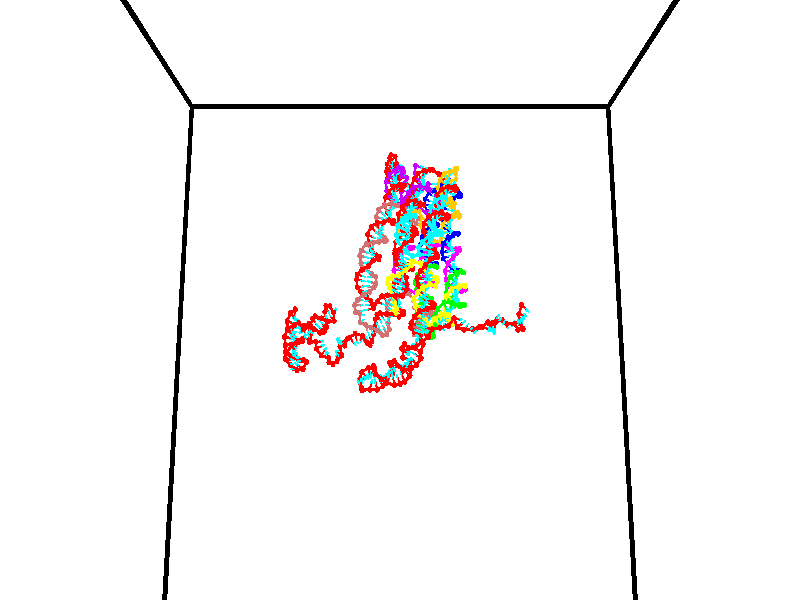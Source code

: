 // switches for output
#declare DRAW_BASES = 1; // possible values are 0, 1; only relevant for DNA ribbons
#declare DRAW_BASES_TYPE = 3; // possible values are 1, 2, 3; only relevant for DNA ribbons
#declare DRAW_FOG = 0; // set to 1 to enable fog

#include "colors.inc"

#include "transforms.inc"
background { rgb <1, 1, 1>}

#default {
   normal{
       ripples 0.25
       frequency 0.20
       turbulence 0.2
       lambda 5
   }
	finish {
		phong 0.1
		phong_size 40.
	}
}

// original window dimensions: 1024x640


// camera settings

camera {
	sky <0, 0.179814, -0.983701>
	up <0, 0.179814, -0.983701>
	right 1.6 * <1, 0, 0>
	location <35, 94.9851, 44.8844>
	look_at <35, 29.7336, 32.9568>
	direction <0, -65.2515, -11.9276>
	angle 67.0682
}


# declare cpy_camera_pos = <35, 94.9851, 44.8844>;
# if (DRAW_FOG = 1)
fog {
	fog_type 2
	up vnormalize(cpy_camera_pos)
	color rgbt<1,1,1,0.3>
	distance 1e-5
	fog_alt 3e-3
	fog_offset 56
}
# end


// LIGHTS

# declare lum = 6;
global_settings {
	ambient_light rgb lum * <0.05, 0.05, 0.05>
	max_trace_level 15
}# declare cpy_direct_light_amount = 0.25;
light_source
{	1000 * <-1, -1.16352, -0.803886>,
	rgb lum * cpy_direct_light_amount
	parallel
}

light_source
{	1000 * <1, 1.16352, 0.803886>,
	rgb lum * cpy_direct_light_amount
	parallel
}

// strand 0

// nucleotide -1

// particle -1
sphere {
	<24.505327, 35.324905, 34.761490> 0.250000
	pigment { color rgbt <1,0,0,0> }
	no_shadow
}
cylinder {
	<24.400772, 35.085590, 35.064472>,  <24.338039, 34.942001, 35.246262>, 0.100000
	pigment { color rgbt <1,0,0,0> }
	no_shadow
}
cylinder {
	<24.400772, 35.085590, 35.064472>,  <24.505327, 35.324905, 34.761490>, 0.100000
	pigment { color rgbt <1,0,0,0> }
	no_shadow
}

// particle -1
sphere {
	<24.400772, 35.085590, 35.064472> 0.100000
	pigment { color rgbt <1,0,0,0> }
	no_shadow
}
sphere {
	0, 1
	scale<0.080000,0.200000,0.300000>
	matrix <0.281243, 0.703477, 0.652704,
		-0.923353, 0.383636, -0.015616,
		-0.261386, -0.598284, 0.757452,
		24.322357, 34.906105, 35.291706>
	pigment { color rgbt <0,1,1,0> }
	no_shadow
}
cylinder {
	<24.131582, 35.773254, 35.148083>,  <24.505327, 35.324905, 34.761490>, 0.130000
	pigment { color rgbt <1,0,0,0> }
	no_shadow
}

// nucleotide -1

// particle -1
sphere {
	<24.131582, 35.773254, 35.148083> 0.250000
	pigment { color rgbt <1,0,0,0> }
	no_shadow
}
cylinder {
	<24.301889, 35.477684, 35.356972>,  <24.404074, 35.300343, 35.482304>, 0.100000
	pigment { color rgbt <1,0,0,0> }
	no_shadow
}
cylinder {
	<24.301889, 35.477684, 35.356972>,  <24.131582, 35.773254, 35.148083>, 0.100000
	pigment { color rgbt <1,0,0,0> }
	no_shadow
}

// particle -1
sphere {
	<24.301889, 35.477684, 35.356972> 0.100000
	pigment { color rgbt <1,0,0,0> }
	no_shadow
}
sphere {
	0, 1
	scale<0.080000,0.200000,0.300000>
	matrix <0.108544, 0.614690, 0.781264,
		-0.898299, -0.275953, 0.341921,
		0.425768, -0.738922, 0.522222,
		24.429619, 35.256008, 35.513638>
	pigment { color rgbt <0,1,1,0> }
	no_shadow
}
cylinder {
	<23.776484, 35.647591, 35.834515>,  <24.131582, 35.773254, 35.148083>, 0.130000
	pigment { color rgbt <1,0,0,0> }
	no_shadow
}

// nucleotide -1

// particle -1
sphere {
	<23.776484, 35.647591, 35.834515> 0.250000
	pigment { color rgbt <1,0,0,0> }
	no_shadow
}
cylinder {
	<24.119879, 35.455441, 35.906330>,  <24.325916, 35.340149, 35.949421>, 0.100000
	pigment { color rgbt <1,0,0,0> }
	no_shadow
}
cylinder {
	<24.119879, 35.455441, 35.906330>,  <23.776484, 35.647591, 35.834515>, 0.100000
	pigment { color rgbt <1,0,0,0> }
	no_shadow
}

// particle -1
sphere {
	<24.119879, 35.455441, 35.906330> 0.100000
	pigment { color rgbt <1,0,0,0> }
	no_shadow
}
sphere {
	0, 1
	scale<0.080000,0.200000,0.300000>
	matrix <0.122044, 0.531412, 0.838276,
		-0.498100, -0.697738, 0.514838,
		0.858489, -0.480378, 0.179541,
		24.377426, 35.311329, 35.960194>
	pigment { color rgbt <0,1,1,0> }
	no_shadow
}
cylinder {
	<23.795650, 35.353630, 36.438713>,  <23.776484, 35.647591, 35.834515>, 0.130000
	pigment { color rgbt <1,0,0,0> }
	no_shadow
}

// nucleotide -1

// particle -1
sphere {
	<23.795650, 35.353630, 36.438713> 0.250000
	pigment { color rgbt <1,0,0,0> }
	no_shadow
}
cylinder {
	<24.190857, 35.380226, 36.383003>,  <24.427980, 35.396183, 36.349575>, 0.100000
	pigment { color rgbt <1,0,0,0> }
	no_shadow
}
cylinder {
	<24.190857, 35.380226, 36.383003>,  <23.795650, 35.353630, 36.438713>, 0.100000
	pigment { color rgbt <1,0,0,0> }
	no_shadow
}

// particle -1
sphere {
	<24.190857, 35.380226, 36.383003> 0.100000
	pigment { color rgbt <1,0,0,0> }
	no_shadow
}
sphere {
	0, 1
	scale<0.080000,0.200000,0.300000>
	matrix <0.090927, 0.478400, 0.873422,
		0.124707, -0.875621, 0.466622,
		0.988018, 0.066493, -0.139278,
		24.487263, 35.400173, 36.341221>
	pigment { color rgbt <0,1,1,0> }
	no_shadow
}
cylinder {
	<24.259010, 35.045162, 37.086006>,  <23.795650, 35.353630, 36.438713>, 0.130000
	pigment { color rgbt <1,0,0,0> }
	no_shadow
}

// nucleotide -1

// particle -1
sphere {
	<24.259010, 35.045162, 37.086006> 0.250000
	pigment { color rgbt <1,0,0,0> }
	no_shadow
}
cylinder {
	<24.429876, 35.361462, 36.910622>,  <24.532396, 35.551243, 36.805389>, 0.100000
	pigment { color rgbt <1,0,0,0> }
	no_shadow
}
cylinder {
	<24.429876, 35.361462, 36.910622>,  <24.259010, 35.045162, 37.086006>, 0.100000
	pigment { color rgbt <1,0,0,0> }
	no_shadow
}

// particle -1
sphere {
	<24.429876, 35.361462, 36.910622> 0.100000
	pigment { color rgbt <1,0,0,0> }
	no_shadow
}
sphere {
	0, 1
	scale<0.080000,0.200000,0.300000>
	matrix <0.197056, 0.391854, 0.898676,
		0.882440, -0.470282, 0.011564,
		0.427163, 0.790749, -0.438460,
		24.558025, 35.598686, 36.779083>
	pigment { color rgbt <0,1,1,0> }
	no_shadow
}
cylinder {
	<24.881723, 35.203445, 37.494656>,  <24.259010, 35.045162, 37.086006>, 0.130000
	pigment { color rgbt <1,0,0,0> }
	no_shadow
}

// nucleotide -1

// particle -1
sphere {
	<24.881723, 35.203445, 37.494656> 0.250000
	pigment { color rgbt <1,0,0,0> }
	no_shadow
}
cylinder {
	<24.737360, 35.531757, 37.317539>,  <24.650742, 35.728745, 37.211269>, 0.100000
	pigment { color rgbt <1,0,0,0> }
	no_shadow
}
cylinder {
	<24.737360, 35.531757, 37.317539>,  <24.881723, 35.203445, 37.494656>, 0.100000
	pigment { color rgbt <1,0,0,0> }
	no_shadow
}

// particle -1
sphere {
	<24.737360, 35.531757, 37.317539> 0.100000
	pigment { color rgbt <1,0,0,0> }
	no_shadow
}
sphere {
	0, 1
	scale<0.080000,0.200000,0.300000>
	matrix <0.172817, 0.525427, 0.833103,
		0.916450, 0.224151, -0.331475,
		-0.360907, 0.820782, -0.442790,
		24.629087, 35.777992, 37.184704>
	pigment { color rgbt <0,1,1,0> }
	no_shadow
}
cylinder {
	<25.405508, 35.701534, 37.487522>,  <24.881723, 35.203445, 37.494656>, 0.130000
	pigment { color rgbt <1,0,0,0> }
	no_shadow
}

// nucleotide -1

// particle -1
sphere {
	<25.405508, 35.701534, 37.487522> 0.250000
	pigment { color rgbt <1,0,0,0> }
	no_shadow
}
cylinder {
	<25.050112, 35.884605, 37.474133>,  <24.836874, 35.994446, 37.466099>, 0.100000
	pigment { color rgbt <1,0,0,0> }
	no_shadow
}
cylinder {
	<25.050112, 35.884605, 37.474133>,  <25.405508, 35.701534, 37.487522>, 0.100000
	pigment { color rgbt <1,0,0,0> }
	no_shadow
}

// particle -1
sphere {
	<25.050112, 35.884605, 37.474133> 0.100000
	pigment { color rgbt <1,0,0,0> }
	no_shadow
}
sphere {
	0, 1
	scale<0.080000,0.200000,0.300000>
	matrix <0.218376, 0.485835, 0.846331,
		0.403607, 0.744647, -0.531604,
		-0.888489, 0.457675, -0.033473,
		24.783566, 36.021908, 37.464092>
	pigment { color rgbt <0,1,1,0> }
	no_shadow
}
cylinder {
	<25.446659, 36.427040, 37.418770>,  <25.405508, 35.701534, 37.487522>, 0.130000
	pigment { color rgbt <1,0,0,0> }
	no_shadow
}

// nucleotide -1

// particle -1
sphere {
	<25.446659, 36.427040, 37.418770> 0.250000
	pigment { color rgbt <1,0,0,0> }
	no_shadow
}
cylinder {
	<25.099958, 36.360992, 37.607014>,  <24.891937, 36.321362, 37.719959>, 0.100000
	pigment { color rgbt <1,0,0,0> }
	no_shadow
}
cylinder {
	<25.099958, 36.360992, 37.607014>,  <25.446659, 36.427040, 37.418770>, 0.100000
	pigment { color rgbt <1,0,0,0> }
	no_shadow
}

// particle -1
sphere {
	<25.099958, 36.360992, 37.607014> 0.100000
	pigment { color rgbt <1,0,0,0> }
	no_shadow
}
sphere {
	0, 1
	scale<0.080000,0.200000,0.300000>
	matrix <0.346579, 0.479123, 0.806427,
		-0.358638, 0.862077, -0.358054,
		-0.866754, -0.165122, 0.470609,
		24.839931, 36.311455, 37.748196>
	pigment { color rgbt <0,1,1,0> }
	no_shadow
}
cylinder {
	<25.143116, 37.095325, 37.642792>,  <25.446659, 36.427040, 37.418770>, 0.130000
	pigment { color rgbt <1,0,0,0> }
	no_shadow
}

// nucleotide -1

// particle -1
sphere {
	<25.143116, 37.095325, 37.642792> 0.250000
	pigment { color rgbt <1,0,0,0> }
	no_shadow
}
cylinder {
	<24.981054, 36.821911, 37.885654>,  <24.883818, 36.657864, 38.031372>, 0.100000
	pigment { color rgbt <1,0,0,0> }
	no_shadow
}
cylinder {
	<24.981054, 36.821911, 37.885654>,  <25.143116, 37.095325, 37.642792>, 0.100000
	pigment { color rgbt <1,0,0,0> }
	no_shadow
}

// particle -1
sphere {
	<24.981054, 36.821911, 37.885654> 0.100000
	pigment { color rgbt <1,0,0,0> }
	no_shadow
}
sphere {
	0, 1
	scale<0.080000,0.200000,0.300000>
	matrix <0.314602, 0.519309, 0.794571,
		-0.858415, 0.512934, 0.004642,
		-0.405152, -0.683532, 0.607153,
		24.859509, 36.616852, 38.067799>
	pigment { color rgbt <0,1,1,0> }
	no_shadow
}
cylinder {
	<24.680531, 37.605022, 38.038525>,  <25.143116, 37.095325, 37.642792>, 0.130000
	pigment { color rgbt <1,0,0,0> }
	no_shadow
}

// nucleotide -1

// particle -1
sphere {
	<24.680531, 37.605022, 38.038525> 0.250000
	pigment { color rgbt <1,0,0,0> }
	no_shadow
}
cylinder {
	<24.757647, 37.259094, 38.223965>,  <24.803915, 37.051537, 38.335228>, 0.100000
	pigment { color rgbt <1,0,0,0> }
	no_shadow
}
cylinder {
	<24.757647, 37.259094, 38.223965>,  <24.680531, 37.605022, 38.038525>, 0.100000
	pigment { color rgbt <1,0,0,0> }
	no_shadow
}

// particle -1
sphere {
	<24.757647, 37.259094, 38.223965> 0.100000
	pigment { color rgbt <1,0,0,0> }
	no_shadow
}
sphere {
	0, 1
	scale<0.080000,0.200000,0.300000>
	matrix <-0.002443, 0.472040, 0.881574,
		-0.981237, -0.171090, 0.088891,
		0.192788, -0.864816, 0.463601,
		24.815483, 36.999649, 38.363045>
	pigment { color rgbt <0,1,1,0> }
	no_shadow
}
cylinder {
	<24.183195, 37.597656, 38.610077>,  <24.680531, 37.605022, 38.038525>, 0.130000
	pigment { color rgbt <1,0,0,0> }
	no_shadow
}

// nucleotide -1

// particle -1
sphere {
	<24.183195, 37.597656, 38.610077> 0.250000
	pigment { color rgbt <1,0,0,0> }
	no_shadow
}
cylinder {
	<24.477545, 37.345528, 38.709019>,  <24.654156, 37.194252, 38.768383>, 0.100000
	pigment { color rgbt <1,0,0,0> }
	no_shadow
}
cylinder {
	<24.477545, 37.345528, 38.709019>,  <24.183195, 37.597656, 38.610077>, 0.100000
	pigment { color rgbt <1,0,0,0> }
	no_shadow
}

// particle -1
sphere {
	<24.477545, 37.345528, 38.709019> 0.100000
	pigment { color rgbt <1,0,0,0> }
	no_shadow
}
sphere {
	0, 1
	scale<0.080000,0.200000,0.300000>
	matrix <-0.006361, 0.358852, 0.933373,
		-0.677087, -0.688419, 0.260060,
		0.735875, -0.630321, 0.247353,
		24.698307, 37.156433, 38.783226>
	pigment { color rgbt <0,1,1,0> }
	no_shadow
}
cylinder {
	<23.972279, 37.129356, 39.090710>,  <24.183195, 37.597656, 38.610077>, 0.130000
	pigment { color rgbt <1,0,0,0> }
	no_shadow
}

// nucleotide -1

// particle -1
sphere {
	<23.972279, 37.129356, 39.090710> 0.250000
	pigment { color rgbt <1,0,0,0> }
	no_shadow
}
cylinder {
	<24.363258, 37.190857, 39.148617>,  <24.597845, 37.227757, 39.183361>, 0.100000
	pigment { color rgbt <1,0,0,0> }
	no_shadow
}
cylinder {
	<24.363258, 37.190857, 39.148617>,  <23.972279, 37.129356, 39.090710>, 0.100000
	pigment { color rgbt <1,0,0,0> }
	no_shadow
}

// particle -1
sphere {
	<24.363258, 37.190857, 39.148617> 0.100000
	pigment { color rgbt <1,0,0,0> }
	no_shadow
}
sphere {
	0, 1
	scale<0.080000,0.200000,0.300000>
	matrix <-0.188146, 0.322684, 0.927619,
		0.095907, -0.933936, 0.344334,
		0.977447, 0.153750, 0.144768,
		24.656492, 37.236980, 39.192047>
	pigment { color rgbt <0,1,1,0> }
	no_shadow
}
cylinder {
	<24.401403, 36.627789, 39.562428>,  <23.972279, 37.129356, 39.090710>, 0.130000
	pigment { color rgbt <1,0,0,0> }
	no_shadow
}

// nucleotide -1

// particle -1
sphere {
	<24.401403, 36.627789, 39.562428> 0.250000
	pigment { color rgbt <1,0,0,0> }
	no_shadow
}
cylinder {
	<24.527460, 37.007107, 39.547379>,  <24.603094, 37.234699, 39.538349>, 0.100000
	pigment { color rgbt <1,0,0,0> }
	no_shadow
}
cylinder {
	<24.527460, 37.007107, 39.547379>,  <24.401403, 36.627789, 39.562428>, 0.100000
	pigment { color rgbt <1,0,0,0> }
	no_shadow
}

// particle -1
sphere {
	<24.527460, 37.007107, 39.547379> 0.100000
	pigment { color rgbt <1,0,0,0> }
	no_shadow
}
sphere {
	0, 1
	scale<0.080000,0.200000,0.300000>
	matrix <-0.108562, 0.075403, 0.991226,
		0.942815, -0.308293, 0.126712,
		0.315142, 0.948298, -0.037622,
		24.622004, 37.291595, 39.536091>
	pigment { color rgbt <0,1,1,0> }
	no_shadow
}
cylinder {
	<25.072811, 36.722366, 39.964996>,  <24.401403, 36.627789, 39.562428>, 0.130000
	pigment { color rgbt <1,0,0,0> }
	no_shadow
}

// nucleotide -1

// particle -1
sphere {
	<25.072811, 36.722366, 39.964996> 0.250000
	pigment { color rgbt <1,0,0,0> }
	no_shadow
}
cylinder {
	<24.865726, 37.064568, 39.961342>,  <24.741476, 37.269890, 39.959148>, 0.100000
	pigment { color rgbt <1,0,0,0> }
	no_shadow
}
cylinder {
	<24.865726, 37.064568, 39.961342>,  <25.072811, 36.722366, 39.964996>, 0.100000
	pigment { color rgbt <1,0,0,0> }
	no_shadow
}

// particle -1
sphere {
	<24.865726, 37.064568, 39.961342> 0.100000
	pigment { color rgbt <1,0,0,0> }
	no_shadow
}
sphere {
	0, 1
	scale<0.080000,0.200000,0.300000>
	matrix <0.046312, 0.038686, 0.998178,
		0.854301, 0.516344, -0.059648,
		-0.517711, 0.855507, -0.009137,
		24.710413, 37.321220, 39.958599>
	pigment { color rgbt <0,1,1,0> }
	no_shadow
}
cylinder {
	<25.715210, 37.122597, 39.907391>,  <25.072811, 36.722366, 39.964996>, 0.130000
	pigment { color rgbt <1,0,0,0> }
	no_shadow
}

// nucleotide -1

// particle -1
sphere {
	<25.715210, 37.122597, 39.907391> 0.250000
	pigment { color rgbt <1,0,0,0> }
	no_shadow
}
cylinder {
	<25.368694, 37.118374, 39.707619>,  <25.160786, 37.115841, 39.587753>, 0.100000
	pigment { color rgbt <1,0,0,0> }
	no_shadow
}
cylinder {
	<25.368694, 37.118374, 39.707619>,  <25.715210, 37.122597, 39.907391>, 0.100000
	pigment { color rgbt <1,0,0,0> }
	no_shadow
}

// particle -1
sphere {
	<25.368694, 37.118374, 39.707619> 0.100000
	pigment { color rgbt <1,0,0,0> }
	no_shadow
}
sphere {
	0, 1
	scale<0.080000,0.200000,0.300000>
	matrix <0.432874, -0.514874, -0.739950,
		-0.249331, -0.857201, 0.450600,
		-0.866288, -0.010561, -0.499434,
		25.108809, 37.115208, 39.557789>
	pigment { color rgbt <0,1,1,0> }
	no_shadow
}
cylinder {
	<25.959293, 36.821476, 39.321388>,  <25.715210, 37.122597, 39.907391>, 0.130000
	pigment { color rgbt <1,0,0,0> }
	no_shadow
}

// nucleotide -1

// particle -1
sphere {
	<25.959293, 36.821476, 39.321388> 0.250000
	pigment { color rgbt <1,0,0,0> }
	no_shadow
}
cylinder {
	<25.560602, 36.849350, 39.304996>,  <25.321388, 36.866074, 39.295162>, 0.100000
	pigment { color rgbt <1,0,0,0> }
	no_shadow
}
cylinder {
	<25.560602, 36.849350, 39.304996>,  <25.959293, 36.821476, 39.321388>, 0.100000
	pigment { color rgbt <1,0,0,0> }
	no_shadow
}

// particle -1
sphere {
	<25.560602, 36.849350, 39.304996> 0.100000
	pigment { color rgbt <1,0,0,0> }
	no_shadow
}
sphere {
	0, 1
	scale<0.080000,0.200000,0.300000>
	matrix <0.007292, -0.427346, -0.904059,
		-0.080506, -0.901399, 0.425439,
		-0.996727, 0.069680, -0.040977,
		25.261583, 36.870255, 39.292702>
	pigment { color rgbt <0,1,1,0> }
	no_shadow
}
cylinder {
	<25.634354, 36.219906, 39.100056>,  <25.959293, 36.821476, 39.321388>, 0.130000
	pigment { color rgbt <1,0,0,0> }
	no_shadow
}

// nucleotide -1

// particle -1
sphere {
	<25.634354, 36.219906, 39.100056> 0.250000
	pigment { color rgbt <1,0,0,0> }
	no_shadow
}
cylinder {
	<25.340227, 36.476952, 39.013931>,  <25.163752, 36.631180, 38.962257>, 0.100000
	pigment { color rgbt <1,0,0,0> }
	no_shadow
}
cylinder {
	<25.340227, 36.476952, 39.013931>,  <25.634354, 36.219906, 39.100056>, 0.100000
	pigment { color rgbt <1,0,0,0> }
	no_shadow
}

// particle -1
sphere {
	<25.340227, 36.476952, 39.013931> 0.100000
	pigment { color rgbt <1,0,0,0> }
	no_shadow
}
sphere {
	0, 1
	scale<0.080000,0.200000,0.300000>
	matrix <-0.153709, -0.467550, -0.870500,
		-0.660065, -0.606996, 0.442572,
		-0.735315, 0.642614, -0.215313,
		25.119633, 36.669735, 38.949337>
	pigment { color rgbt <0,1,1,0> }
	no_shadow
}
cylinder {
	<24.989765, 35.879375, 39.004097>,  <25.634354, 36.219906, 39.100056>, 0.130000
	pigment { color rgbt <1,0,0,0> }
	no_shadow
}

// nucleotide -1

// particle -1
sphere {
	<24.989765, 35.879375, 39.004097> 0.250000
	pigment { color rgbt <1,0,0,0> }
	no_shadow
}
cylinder {
	<24.944035, 36.224968, 38.807949>,  <24.916595, 36.432323, 38.690262>, 0.100000
	pigment { color rgbt <1,0,0,0> }
	no_shadow
}
cylinder {
	<24.944035, 36.224968, 38.807949>,  <24.989765, 35.879375, 39.004097>, 0.100000
	pigment { color rgbt <1,0,0,0> }
	no_shadow
}

// particle -1
sphere {
	<24.944035, 36.224968, 38.807949> 0.100000
	pigment { color rgbt <1,0,0,0> }
	no_shadow
}
sphere {
	0, 1
	scale<0.080000,0.200000,0.300000>
	matrix <-0.323682, -0.499064, -0.803844,
		-0.939233, 0.066822, 0.336713,
		-0.114327, 0.863985, -0.490367,
		24.909737, 36.484165, 38.660839>
	pigment { color rgbt <0,1,1,0> }
	no_shadow
}
cylinder {
	<24.320383, 35.729534, 38.828873>,  <24.989765, 35.879375, 39.004097>, 0.130000
	pigment { color rgbt <1,0,0,0> }
	no_shadow
}

// nucleotide -1

// particle -1
sphere {
	<24.320383, 35.729534, 38.828873> 0.250000
	pigment { color rgbt <1,0,0,0> }
	no_shadow
}
cylinder {
	<24.487295, 35.999954, 38.585949>,  <24.587442, 36.162209, 38.440193>, 0.100000
	pigment { color rgbt <1,0,0,0> }
	no_shadow
}
cylinder {
	<24.487295, 35.999954, 38.585949>,  <24.320383, 35.729534, 38.828873>, 0.100000
	pigment { color rgbt <1,0,0,0> }
	no_shadow
}

// particle -1
sphere {
	<24.487295, 35.999954, 38.585949> 0.100000
	pigment { color rgbt <1,0,0,0> }
	no_shadow
}
sphere {
	0, 1
	scale<0.080000,0.200000,0.300000>
	matrix <-0.381996, -0.475887, -0.792219,
		-0.824594, 0.562570, 0.059670,
		0.417282, 0.676052, -0.607313,
		24.612480, 36.202770, 38.403755>
	pigment { color rgbt <0,1,1,0> }
	no_shadow
}
cylinder {
	<23.788116, 36.042580, 38.425629>,  <24.320383, 35.729534, 38.828873>, 0.130000
	pigment { color rgbt <1,0,0,0> }
	no_shadow
}

// nucleotide -1

// particle -1
sphere {
	<23.788116, 36.042580, 38.425629> 0.250000
	pigment { color rgbt <1,0,0,0> }
	no_shadow
}
cylinder {
	<24.130987, 36.069172, 38.221340>,  <24.336710, 36.085129, 38.098766>, 0.100000
	pigment { color rgbt <1,0,0,0> }
	no_shadow
}
cylinder {
	<24.130987, 36.069172, 38.221340>,  <23.788116, 36.042580, 38.425629>, 0.100000
	pigment { color rgbt <1,0,0,0> }
	no_shadow
}

// particle -1
sphere {
	<24.130987, 36.069172, 38.221340> 0.100000
	pigment { color rgbt <1,0,0,0> }
	no_shadow
}
sphere {
	0, 1
	scale<0.080000,0.200000,0.300000>
	matrix <-0.466842, -0.318495, -0.824997,
		-0.217510, 0.945590, -0.241968,
		0.857174, 0.066484, -0.510717,
		24.388140, 36.089119, 38.068127>
	pigment { color rgbt <0,1,1,0> }
	no_shadow
}
cylinder {
	<23.868261, 36.626259, 37.965126>,  <23.788116, 36.042580, 38.425629>, 0.130000
	pigment { color rgbt <1,0,0,0> }
	no_shadow
}

// nucleotide -1

// particle -1
sphere {
	<23.868261, 36.626259, 37.965126> 0.250000
	pigment { color rgbt <1,0,0,0> }
	no_shadow
}
cylinder {
	<24.242470, 36.613335, 37.824409>,  <24.466995, 36.605579, 37.739979>, 0.100000
	pigment { color rgbt <1,0,0,0> }
	no_shadow
}
cylinder {
	<24.242470, 36.613335, 37.824409>,  <23.868261, 36.626259, 37.965126>, 0.100000
	pigment { color rgbt <1,0,0,0> }
	no_shadow
}

// particle -1
sphere {
	<24.242470, 36.613335, 37.824409> 0.100000
	pigment { color rgbt <1,0,0,0> }
	no_shadow
}
sphere {
	0, 1
	scale<0.080000,0.200000,0.300000>
	matrix <-0.327734, -0.451103, -0.830118,
		-0.131868, 0.891887, -0.432607,
		0.935522, -0.032314, -0.351788,
		24.523127, 36.603642, 37.718872>
	pigment { color rgbt <0,1,1,0> }
	no_shadow
}
cylinder {
	<23.807493, 36.861599, 37.280388>,  <23.868261, 36.626259, 37.965126>, 0.130000
	pigment { color rgbt <1,0,0,0> }
	no_shadow
}

// nucleotide -1

// particle -1
sphere {
	<23.807493, 36.861599, 37.280388> 0.250000
	pigment { color rgbt <1,0,0,0> }
	no_shadow
}
cylinder {
	<24.123457, 36.619316, 37.318661>,  <24.313036, 36.473946, 37.341625>, 0.100000
	pigment { color rgbt <1,0,0,0> }
	no_shadow
}
cylinder {
	<24.123457, 36.619316, 37.318661>,  <23.807493, 36.861599, 37.280388>, 0.100000
	pigment { color rgbt <1,0,0,0> }
	no_shadow
}

// particle -1
sphere {
	<24.123457, 36.619316, 37.318661> 0.100000
	pigment { color rgbt <1,0,0,0> }
	no_shadow
}
sphere {
	0, 1
	scale<0.080000,0.200000,0.300000>
	matrix <-0.272206, -0.486160, -0.830393,
		0.549494, 0.629892, -0.548901,
		0.789912, -0.605710, 0.095681,
		24.360430, 36.437603, 37.347366>
	pigment { color rgbt <0,1,1,0> }
	no_shadow
}
cylinder {
	<24.080505, 36.780548, 36.592297>,  <23.807493, 36.861599, 37.280388>, 0.130000
	pigment { color rgbt <1,0,0,0> }
	no_shadow
}

// nucleotide -1

// particle -1
sphere {
	<24.080505, 36.780548, 36.592297> 0.250000
	pigment { color rgbt <1,0,0,0> }
	no_shadow
}
cylinder {
	<24.228407, 36.466572, 36.791153>,  <24.317148, 36.278187, 36.910465>, 0.100000
	pigment { color rgbt <1,0,0,0> }
	no_shadow
}
cylinder {
	<24.228407, 36.466572, 36.791153>,  <24.080505, 36.780548, 36.592297>, 0.100000
	pigment { color rgbt <1,0,0,0> }
	no_shadow
}

// particle -1
sphere {
	<24.228407, 36.466572, 36.791153> 0.100000
	pigment { color rgbt <1,0,0,0> }
	no_shadow
}
sphere {
	0, 1
	scale<0.080000,0.200000,0.300000>
	matrix <-0.153750, -0.579372, -0.800431,
		0.916320, 0.219528, -0.334911,
		0.369755, -0.784943, 0.497138,
		24.339333, 36.231091, 36.940292>
	pigment { color rgbt <0,1,1,0> }
	no_shadow
}
cylinder {
	<24.705650, 36.422768, 36.228832>,  <24.080505, 36.780548, 36.592297>, 0.130000
	pigment { color rgbt <1,0,0,0> }
	no_shadow
}

// nucleotide -1

// particle -1
sphere {
	<24.705650, 36.422768, 36.228832> 0.250000
	pigment { color rgbt <1,0,0,0> }
	no_shadow
}
cylinder {
	<24.488832, 36.173573, 36.454426>,  <24.358742, 36.024055, 36.589783>, 0.100000
	pigment { color rgbt <1,0,0,0> }
	no_shadow
}
cylinder {
	<24.488832, 36.173573, 36.454426>,  <24.705650, 36.422768, 36.228832>, 0.100000
	pigment { color rgbt <1,0,0,0> }
	no_shadow
}

// particle -1
sphere {
	<24.488832, 36.173573, 36.454426> 0.100000
	pigment { color rgbt <1,0,0,0> }
	no_shadow
}
sphere {
	0, 1
	scale<0.080000,0.200000,0.300000>
	matrix <-0.008254, -0.667153, -0.744876,
		0.840310, -0.408410, 0.356483,
		-0.542043, -0.622984, 0.563986,
		24.326220, 35.986679, 36.623623>
	pigment { color rgbt <0,1,1,0> }
	no_shadow
}
cylinder {
	<24.987808, 35.819019, 35.996353>,  <24.705650, 36.422768, 36.228832>, 0.130000
	pigment { color rgbt <1,0,0,0> }
	no_shadow
}

// nucleotide -1

// particle -1
sphere {
	<24.987808, 35.819019, 35.996353> 0.250000
	pigment { color rgbt <1,0,0,0> }
	no_shadow
}
cylinder {
	<24.617668, 35.741676, 36.126793>,  <24.395584, 35.695271, 36.205059>, 0.100000
	pigment { color rgbt <1,0,0,0> }
	no_shadow
}
cylinder {
	<24.617668, 35.741676, 36.126793>,  <24.987808, 35.819019, 35.996353>, 0.100000
	pigment { color rgbt <1,0,0,0> }
	no_shadow
}

// particle -1
sphere {
	<24.617668, 35.741676, 36.126793> 0.100000
	pigment { color rgbt <1,0,0,0> }
	no_shadow
}
sphere {
	0, 1
	scale<0.080000,0.200000,0.300000>
	matrix <-0.151797, -0.599239, -0.786047,
		0.347400, -0.776869, 0.525155,
		-0.925349, -0.193356, 0.326102,
		24.340063, 35.683670, 36.224625>
	pigment { color rgbt <0,1,1,0> }
	no_shadow
}
cylinder {
	<25.537294, 35.971340, 36.504089>,  <24.987808, 35.819019, 35.996353>, 0.130000
	pigment { color rgbt <1,0,0,0> }
	no_shadow
}

// nucleotide -1

// particle -1
sphere {
	<25.537294, 35.971340, 36.504089> 0.250000
	pigment { color rgbt <1,0,0,0> }
	no_shadow
}
cylinder {
	<25.297075, 35.669674, 36.610348>,  <25.152943, 35.488674, 36.674103>, 0.100000
	pigment { color rgbt <1,0,0,0> }
	no_shadow
}
cylinder {
	<25.297075, 35.669674, 36.610348>,  <25.537294, 35.971340, 36.504089>, 0.100000
	pigment { color rgbt <1,0,0,0> }
	no_shadow
}

// particle -1
sphere {
	<25.297075, 35.669674, 36.610348> 0.100000
	pigment { color rgbt <1,0,0,0> }
	no_shadow
}
sphere {
	0, 1
	scale<0.080000,0.200000,0.300000>
	matrix <-0.033788, -0.308001, -0.950786,
		0.798873, -0.579970, 0.159488,
		-0.600550, -0.754168, 0.265650,
		25.116911, 35.443424, 36.690044>
	pigment { color rgbt <0,1,1,0> }
	no_shadow
}
cylinder {
	<25.761799, 35.319794, 36.204144>,  <25.537294, 35.971340, 36.504089>, 0.130000
	pigment { color rgbt <1,0,0,0> }
	no_shadow
}

// nucleotide -1

// particle -1
sphere {
	<25.761799, 35.319794, 36.204144> 0.250000
	pigment { color rgbt <1,0,0,0> }
	no_shadow
}
cylinder {
	<25.367348, 35.334557, 36.268879>,  <25.130676, 35.343414, 36.307720>, 0.100000
	pigment { color rgbt <1,0,0,0> }
	no_shadow
}
cylinder {
	<25.367348, 35.334557, 36.268879>,  <25.761799, 35.319794, 36.204144>, 0.100000
	pigment { color rgbt <1,0,0,0> }
	no_shadow
}

// particle -1
sphere {
	<25.367348, 35.334557, 36.268879> 0.100000
	pigment { color rgbt <1,0,0,0> }
	no_shadow
}
sphere {
	0, 1
	scale<0.080000,0.200000,0.300000>
	matrix <-0.150240, -0.612975, -0.775686,
		0.070572, -0.789240, 0.610017,
		-0.986128, 0.036907, 0.161834,
		25.071510, 35.345627, 36.317429>
	pigment { color rgbt <0,1,1,0> }
	no_shadow
}
cylinder {
	<25.524498, 34.642883, 36.037239>,  <25.761799, 35.319794, 36.204144>, 0.130000
	pigment { color rgbt <1,0,0,0> }
	no_shadow
}

// nucleotide -1

// particle -1
sphere {
	<25.524498, 34.642883, 36.037239> 0.250000
	pigment { color rgbt <1,0,0,0> }
	no_shadow
}
cylinder {
	<25.189093, 34.859997, 36.018127>,  <24.987848, 34.990265, 36.006660>, 0.100000
	pigment { color rgbt <1,0,0,0> }
	no_shadow
}
cylinder {
	<25.189093, 34.859997, 36.018127>,  <25.524498, 34.642883, 36.037239>, 0.100000
	pigment { color rgbt <1,0,0,0> }
	no_shadow
}

// particle -1
sphere {
	<25.189093, 34.859997, 36.018127> 0.100000
	pigment { color rgbt <1,0,0,0> }
	no_shadow
}
sphere {
	0, 1
	scale<0.080000,0.200000,0.300000>
	matrix <-0.261611, -0.477968, -0.838514,
		-0.477968, -0.690606, 0.542780,
		0.838514, -0.542780, 0.047783,
		24.937538, 35.022831, 36.003792>
	pigment { color rgbt <0,1,1,0> }
	no_shadow
}
cylinder {
	<24.926212, 34.172443, 36.101555>,  <25.524498, 34.642883, 36.037239>, 0.130000
	pigment { color rgbt <1,0,0,0> }
	no_shadow
}

// nucleotide -1

// particle -1
sphere {
	<24.926212, 34.172443, 36.101555> 0.250000
	pigment { color rgbt <1,0,0,0> }
	no_shadow
}
cylinder {
	<24.819725, 34.499958, 35.898098>,  <24.755833, 34.696465, 35.776024>, 0.100000
	pigment { color rgbt <1,0,0,0> }
	no_shadow
}
cylinder {
	<24.819725, 34.499958, 35.898098>,  <24.926212, 34.172443, 36.101555>, 0.100000
	pigment { color rgbt <1,0,0,0> }
	no_shadow
}

// particle -1
sphere {
	<24.819725, 34.499958, 35.898098> 0.100000
	pigment { color rgbt <1,0,0,0> }
	no_shadow
}
sphere {
	0, 1
	scale<0.080000,0.200000,0.300000>
	matrix <-0.325533, -0.573056, -0.752087,
		-0.907279, -0.034638, 0.419100,
		-0.266219, 0.818784, -0.508646,
		24.739859, 34.745594, 35.745502>
	pigment { color rgbt <0,1,1,0> }
	no_shadow
}
cylinder {
	<25.075832, 33.581474, 35.935982>,  <24.926212, 34.172443, 36.101555>, 0.130000
	pigment { color rgbt <1,0,0,0> }
	no_shadow
}

// nucleotide -1

// particle -1
sphere {
	<25.075832, 33.581474, 35.935982> 0.250000
	pigment { color rgbt <1,0,0,0> }
	no_shadow
}
cylinder {
	<25.156534, 33.368721, 36.264954>,  <25.204956, 33.241070, 36.462337>, 0.100000
	pigment { color rgbt <1,0,0,0> }
	no_shadow
}
cylinder {
	<25.156534, 33.368721, 36.264954>,  <25.075832, 33.581474, 35.935982>, 0.100000
	pigment { color rgbt <1,0,0,0> }
	no_shadow
}

// particle -1
sphere {
	<25.156534, 33.368721, 36.264954> 0.100000
	pigment { color rgbt <1,0,0,0> }
	no_shadow
}
sphere {
	0, 1
	scale<0.080000,0.200000,0.300000>
	matrix <0.732366, -0.475624, -0.487259,
		0.650334, 0.700627, 0.293575,
		0.201755, -0.531886, 0.822431,
		25.217060, 33.209156, 36.511684>
	pigment { color rgbt <0,1,1,0> }
	no_shadow
}
cylinder {
	<25.621910, 33.445133, 35.691349>,  <25.075832, 33.581474, 35.935982>, 0.130000
	pigment { color rgbt <1,0,0,0> }
	no_shadow
}

// nucleotide -1

// particle -1
sphere {
	<25.621910, 33.445133, 35.691349> 0.250000
	pigment { color rgbt <1,0,0,0> }
	no_shadow
}
cylinder {
	<25.612226, 33.210243, 36.014973>,  <25.606417, 33.069309, 36.209148>, 0.100000
	pigment { color rgbt <1,0,0,0> }
	no_shadow
}
cylinder {
	<25.612226, 33.210243, 36.014973>,  <25.621910, 33.445133, 35.691349>, 0.100000
	pigment { color rgbt <1,0,0,0> }
	no_shadow
}

// particle -1
sphere {
	<25.612226, 33.210243, 36.014973> 0.100000
	pigment { color rgbt <1,0,0,0> }
	no_shadow
}
sphere {
	0, 1
	scale<0.080000,0.200000,0.300000>
	matrix <0.712332, -0.577959, -0.398179,
		0.701425, 0.566679, 0.432293,
		-0.024208, -0.587229, 0.809059,
		25.604963, 33.034073, 36.257690>
	pigment { color rgbt <0,1,1,0> }
	no_shadow
}
cylinder {
	<26.190678, 33.537418, 36.193359>,  <25.621910, 33.445133, 35.691349>, 0.130000
	pigment { color rgbt <1,0,0,0> }
	no_shadow
}

// nucleotide -1

// particle -1
sphere {
	<26.190678, 33.537418, 36.193359> 0.250000
	pigment { color rgbt <1,0,0,0> }
	no_shadow
}
cylinder {
	<26.078411, 33.158718, 36.256477>,  <26.011051, 32.931499, 36.294350>, 0.100000
	pigment { color rgbt <1,0,0,0> }
	no_shadow
}
cylinder {
	<26.078411, 33.158718, 36.256477>,  <26.190678, 33.537418, 36.193359>, 0.100000
	pigment { color rgbt <1,0,0,0> }
	no_shadow
}

// particle -1
sphere {
	<26.078411, 33.158718, 36.256477> 0.100000
	pigment { color rgbt <1,0,0,0> }
	no_shadow
}
sphere {
	0, 1
	scale<0.080000,0.200000,0.300000>
	matrix <0.885359, -0.318857, -0.338334,
		0.370631, 0.044745, 0.927702,
		-0.280665, -0.946746, 0.157794,
		25.994211, 32.874695, 36.303814>
	pigment { color rgbt <0,1,1,0> }
	no_shadow
}
cylinder {
	<26.729654, 33.210350, 36.469028>,  <26.190678, 33.537418, 36.193359>, 0.130000
	pigment { color rgbt <1,0,0,0> }
	no_shadow
}

// nucleotide -1

// particle -1
sphere {
	<26.729654, 33.210350, 36.469028> 0.250000
	pigment { color rgbt <1,0,0,0> }
	no_shadow
}
cylinder {
	<26.491039, 32.962467, 36.265026>,  <26.347870, 32.813736, 36.142624>, 0.100000
	pigment { color rgbt <1,0,0,0> }
	no_shadow
}
cylinder {
	<26.491039, 32.962467, 36.265026>,  <26.729654, 33.210350, 36.469028>, 0.100000
	pigment { color rgbt <1,0,0,0> }
	no_shadow
}

// particle -1
sphere {
	<26.491039, 32.962467, 36.265026> 0.100000
	pigment { color rgbt <1,0,0,0> }
	no_shadow
}
sphere {
	0, 1
	scale<0.080000,0.200000,0.300000>
	matrix <0.745885, -0.193471, -0.637357,
		0.296304, -0.760613, 0.577644,
		-0.596539, -0.619707, -0.510003,
		26.312077, 32.776554, 36.112026>
	pigment { color rgbt <0,1,1,0> }
	no_shadow
}
cylinder {
	<27.138960, 32.611935, 36.271107>,  <26.729654, 33.210350, 36.469028>, 0.130000
	pigment { color rgbt <1,0,0,0> }
	no_shadow
}

// nucleotide -1

// particle -1
sphere {
	<27.138960, 32.611935, 36.271107> 0.250000
	pigment { color rgbt <1,0,0,0> }
	no_shadow
}
cylinder {
	<26.812475, 32.615917, 36.040039>,  <26.616585, 32.618309, 35.901398>, 0.100000
	pigment { color rgbt <1,0,0,0> }
	no_shadow
}
cylinder {
	<26.812475, 32.615917, 36.040039>,  <27.138960, 32.611935, 36.271107>, 0.100000
	pigment { color rgbt <1,0,0,0> }
	no_shadow
}

// particle -1
sphere {
	<26.812475, 32.615917, 36.040039> 0.100000
	pigment { color rgbt <1,0,0,0> }
	no_shadow
}
sphere {
	0, 1
	scale<0.080000,0.200000,0.300000>
	matrix <0.577556, -0.011850, -0.816265,
		-0.015001, -0.999880, 0.003901,
		-0.816213, 0.009991, -0.577665,
		26.567612, 32.618904, 35.866741>
	pigment { color rgbt <0,1,1,0> }
	no_shadow
}
cylinder {
	<27.342356, 32.171158, 35.804363>,  <27.138960, 32.611935, 36.271107>, 0.130000
	pigment { color rgbt <1,0,0,0> }
	no_shadow
}

// nucleotide -1

// particle -1
sphere {
	<27.342356, 32.171158, 35.804363> 0.250000
	pigment { color rgbt <1,0,0,0> }
	no_shadow
}
cylinder {
	<27.055357, 32.393551, 35.636517>,  <26.883158, 32.526989, 35.535809>, 0.100000
	pigment { color rgbt <1,0,0,0> }
	no_shadow
}
cylinder {
	<27.055357, 32.393551, 35.636517>,  <27.342356, 32.171158, 35.804363>, 0.100000
	pigment { color rgbt <1,0,0,0> }
	no_shadow
}

// particle -1
sphere {
	<27.055357, 32.393551, 35.636517> 0.100000
	pigment { color rgbt <1,0,0,0> }
	no_shadow
}
sphere {
	0, 1
	scale<0.080000,0.200000,0.300000>
	matrix <0.534671, 0.053479, -0.843367,
		-0.446460, -0.829469, -0.335641,
		-0.717496, 0.555987, -0.419617,
		26.840109, 32.560349, 35.510632>
	pigment { color rgbt <0,1,1,0> }
	no_shadow
}
cylinder {
	<26.911074, 31.774235, 36.215511>,  <27.342356, 32.171158, 35.804363>, 0.130000
	pigment { color rgbt <1,0,0,0> }
	no_shadow
}

// nucleotide -1

// particle -1
sphere {
	<26.911074, 31.774235, 36.215511> 0.250000
	pigment { color rgbt <1,0,0,0> }
	no_shadow
}
cylinder {
	<26.630354, 31.784067, 35.930733>,  <26.461922, 31.789967, 35.759865>, 0.100000
	pigment { color rgbt <1,0,0,0> }
	no_shadow
}
cylinder {
	<26.630354, 31.784067, 35.930733>,  <26.911074, 31.774235, 36.215511>, 0.100000
	pigment { color rgbt <1,0,0,0> }
	no_shadow
}

// particle -1
sphere {
	<26.630354, 31.784067, 35.930733> 0.100000
	pigment { color rgbt <1,0,0,0> }
	no_shadow
}
sphere {
	0, 1
	scale<0.080000,0.200000,0.300000>
	matrix <0.704440, -0.124780, -0.698708,
		-0.106008, -0.991880, 0.070259,
		-0.701802, 0.024575, -0.711948,
		26.419813, 31.791441, 35.717148>
	pigment { color rgbt <0,1,1,0> }
	no_shadow
}
cylinder {
	<26.996138, 31.221848, 35.819836>,  <26.911074, 31.774235, 36.215511>, 0.130000
	pigment { color rgbt <1,0,0,0> }
	no_shadow
}

// nucleotide -1

// particle -1
sphere {
	<26.996138, 31.221848, 35.819836> 0.250000
	pigment { color rgbt <1,0,0,0> }
	no_shadow
}
cylinder {
	<26.838833, 31.527174, 35.614822>,  <26.744450, 31.710371, 35.491814>, 0.100000
	pigment { color rgbt <1,0,0,0> }
	no_shadow
}
cylinder {
	<26.838833, 31.527174, 35.614822>,  <26.996138, 31.221848, 35.819836>, 0.100000
	pigment { color rgbt <1,0,0,0> }
	no_shadow
}

// particle -1
sphere {
	<26.838833, 31.527174, 35.614822> 0.100000
	pigment { color rgbt <1,0,0,0> }
	no_shadow
}
sphere {
	0, 1
	scale<0.080000,0.200000,0.300000>
	matrix <0.770877, -0.030077, -0.636274,
		-0.501095, -0.645322, -0.576596,
		-0.393259, 0.763318, -0.512535,
		26.720856, 31.756170, 35.461063>
	pigment { color rgbt <0,1,1,0> }
	no_shadow
}
cylinder {
	<27.135492, 31.095308, 35.108032>,  <26.996138, 31.221848, 35.819836>, 0.130000
	pigment { color rgbt <1,0,0,0> }
	no_shadow
}

// nucleotide -1

// particle -1
sphere {
	<27.135492, 31.095308, 35.108032> 0.250000
	pigment { color rgbt <1,0,0,0> }
	no_shadow
}
cylinder {
	<27.061991, 31.487810, 35.131256>,  <27.017891, 31.723312, 35.145191>, 0.100000
	pigment { color rgbt <1,0,0,0> }
	no_shadow
}
cylinder {
	<27.061991, 31.487810, 35.131256>,  <27.135492, 31.095308, 35.108032>, 0.100000
	pigment { color rgbt <1,0,0,0> }
	no_shadow
}

// particle -1
sphere {
	<27.061991, 31.487810, 35.131256> 0.100000
	pigment { color rgbt <1,0,0,0> }
	no_shadow
}
sphere {
	0, 1
	scale<0.080000,0.200000,0.300000>
	matrix <0.652035, 0.165876, -0.739822,
		-0.735585, -0.098088, -0.670293,
		-0.183753, 0.981256, 0.058059,
		27.006865, 31.782187, 35.148674>
	pigment { color rgbt <0,1,1,0> }
	no_shadow
}
cylinder {
	<26.964441, 31.411018, 34.354435>,  <27.135492, 31.095308, 35.108032>, 0.130000
	pigment { color rgbt <1,0,0,0> }
	no_shadow
}

// nucleotide -1

// particle -1
sphere {
	<26.964441, 31.411018, 34.354435> 0.250000
	pigment { color rgbt <1,0,0,0> }
	no_shadow
}
cylinder {
	<27.079453, 31.694197, 34.612473>,  <27.148460, 31.864103, 34.767296>, 0.100000
	pigment { color rgbt <1,0,0,0> }
	no_shadow
}
cylinder {
	<27.079453, 31.694197, 34.612473>,  <26.964441, 31.411018, 34.354435>, 0.100000
	pigment { color rgbt <1,0,0,0> }
	no_shadow
}

// particle -1
sphere {
	<27.079453, 31.694197, 34.612473> 0.100000
	pigment { color rgbt <1,0,0,0> }
	no_shadow
}
sphere {
	0, 1
	scale<0.080000,0.200000,0.300000>
	matrix <0.789259, 0.206424, -0.578325,
		-0.542583, 0.675429, -0.499398,
		0.287530, 0.707944, 0.645091,
		27.165712, 31.906580, 34.806000>
	pigment { color rgbt <0,1,1,0> }
	no_shadow
}
cylinder {
	<27.150530, 32.095203, 33.896961>,  <26.964441, 31.411018, 34.354435>, 0.130000
	pigment { color rgbt <1,0,0,0> }
	no_shadow
}

// nucleotide -1

// particle -1
sphere {
	<27.150530, 32.095203, 33.896961> 0.250000
	pigment { color rgbt <1,0,0,0> }
	no_shadow
}
cylinder {
	<27.331833, 32.039551, 34.249142>,  <27.440615, 32.006161, 34.460449>, 0.100000
	pigment { color rgbt <1,0,0,0> }
	no_shadow
}
cylinder {
	<27.331833, 32.039551, 34.249142>,  <27.150530, 32.095203, 33.896961>, 0.100000
	pigment { color rgbt <1,0,0,0> }
	no_shadow
}

// particle -1
sphere {
	<27.331833, 32.039551, 34.249142> 0.100000
	pigment { color rgbt <1,0,0,0> }
	no_shadow
}
sphere {
	0, 1
	scale<0.080000,0.200000,0.300000>
	matrix <0.883357, -0.062105, -0.464568,
		0.119316, 0.988325, 0.094752,
		0.453259, -0.139130, 0.880454,
		27.467812, 31.997812, 34.513279>
	pigment { color rgbt <0,1,1,0> }
	no_shadow
}
cylinder {
	<27.656923, 32.668266, 34.030918>,  <27.150530, 32.095203, 33.896961>, 0.130000
	pigment { color rgbt <1,0,0,0> }
	no_shadow
}

// nucleotide -1

// particle -1
sphere {
	<27.656923, 32.668266, 34.030918> 0.250000
	pigment { color rgbt <1,0,0,0> }
	no_shadow
}
cylinder {
	<27.725012, 32.317905, 34.211506>,  <27.765865, 32.107689, 34.319859>, 0.100000
	pigment { color rgbt <1,0,0,0> }
	no_shadow
}
cylinder {
	<27.725012, 32.317905, 34.211506>,  <27.656923, 32.668266, 34.030918>, 0.100000
	pigment { color rgbt <1,0,0,0> }
	no_shadow
}

// particle -1
sphere {
	<27.725012, 32.317905, 34.211506> 0.100000
	pigment { color rgbt <1,0,0,0> }
	no_shadow
}
sphere {
	0, 1
	scale<0.080000,0.200000,0.300000>
	matrix <0.969239, 0.066174, -0.237058,
		0.177763, 0.477934, 0.860220,
		0.170222, -0.875899, 0.451469,
		27.776079, 32.055134, 34.346947>
	pigment { color rgbt <0,1,1,0> }
	no_shadow
}
cylinder {
	<28.058424, 32.782478, 34.642883>,  <27.656923, 32.668266, 34.030918>, 0.130000
	pigment { color rgbt <1,0,0,0> }
	no_shadow
}

// nucleotide -1

// particle -1
sphere {
	<28.058424, 32.782478, 34.642883> 0.250000
	pigment { color rgbt <1,0,0,0> }
	no_shadow
}
cylinder {
	<28.137417, 32.445328, 34.442657>,  <28.184813, 32.243038, 34.322521>, 0.100000
	pigment { color rgbt <1,0,0,0> }
	no_shadow
}
cylinder {
	<28.137417, 32.445328, 34.442657>,  <28.058424, 32.782478, 34.642883>, 0.100000
	pigment { color rgbt <1,0,0,0> }
	no_shadow
}

// particle -1
sphere {
	<28.137417, 32.445328, 34.442657> 0.100000
	pigment { color rgbt <1,0,0,0> }
	no_shadow
}
sphere {
	0, 1
	scale<0.080000,0.200000,0.300000>
	matrix <0.963011, 0.262294, -0.061737,
		0.183331, -0.469858, 0.863495,
		0.197482, -0.842874, -0.500565,
		28.196661, 32.192467, 34.292488>
	pigment { color rgbt <0,1,1,0> }
	no_shadow
}
cylinder {
	<28.111004, 32.454399, 35.315506>,  <28.058424, 32.782478, 34.642883>, 0.130000
	pigment { color rgbt <1,0,0,0> }
	no_shadow
}

// nucleotide -1

// particle -1
sphere {
	<28.111004, 32.454399, 35.315506> 0.250000
	pigment { color rgbt <1,0,0,0> }
	no_shadow
}
cylinder {
	<27.844509, 32.416027, 35.019688>,  <27.684612, 32.393005, 34.842197>, 0.100000
	pigment { color rgbt <1,0,0,0> }
	no_shadow
}
cylinder {
	<27.844509, 32.416027, 35.019688>,  <28.111004, 32.454399, 35.315506>, 0.100000
	pigment { color rgbt <1,0,0,0> }
	no_shadow
}

// particle -1
sphere {
	<27.844509, 32.416027, 35.019688> 0.100000
	pigment { color rgbt <1,0,0,0> }
	no_shadow
}
sphere {
	0, 1
	scale<0.080000,0.200000,0.300000>
	matrix <-0.745538, 0.062686, 0.663509,
		-0.017290, 0.993413, -0.113282,
		-0.666239, -0.095928, -0.739543,
		27.644638, 32.387249, 34.797825>
	pigment { color rgbt <0,1,1,0> }
	no_shadow
}
cylinder {
	<27.600357, 32.918503, 35.422153>,  <28.111004, 32.454399, 35.315506>, 0.130000
	pigment { color rgbt <1,0,0,0> }
	no_shadow
}

// nucleotide -1

// particle -1
sphere {
	<27.600357, 32.918503, 35.422153> 0.250000
	pigment { color rgbt <1,0,0,0> }
	no_shadow
}
cylinder {
	<27.426081, 32.626614, 35.211372>,  <27.321514, 32.451481, 35.084904>, 0.100000
	pigment { color rgbt <1,0,0,0> }
	no_shadow
}
cylinder {
	<27.426081, 32.626614, 35.211372>,  <27.600357, 32.918503, 35.422153>, 0.100000
	pigment { color rgbt <1,0,0,0> }
	no_shadow
}

// particle -1
sphere {
	<27.426081, 32.626614, 35.211372> 0.100000
	pigment { color rgbt <1,0,0,0> }
	no_shadow
}
sphere {
	0, 1
	scale<0.080000,0.200000,0.300000>
	matrix <-0.775658, 0.007378, 0.631110,
		-0.456646, 0.683706, -0.569228,
		-0.435693, -0.729720, -0.526953,
		27.295372, 32.407696, 35.053288>
	pigment { color rgbt <0,1,1,0> }
	no_shadow
}
cylinder {
	<26.873034, 33.122646, 35.185623>,  <27.600357, 32.918503, 35.422153>, 0.130000
	pigment { color rgbt <1,0,0,0> }
	no_shadow
}

// nucleotide -1

// particle -1
sphere {
	<26.873034, 33.122646, 35.185623> 0.250000
	pigment { color rgbt <1,0,0,0> }
	no_shadow
}
cylinder {
	<26.905203, 32.724545, 35.207561>,  <26.924505, 32.485683, 35.220722>, 0.100000
	pigment { color rgbt <1,0,0,0> }
	no_shadow
}
cylinder {
	<26.905203, 32.724545, 35.207561>,  <26.873034, 33.122646, 35.185623>, 0.100000
	pigment { color rgbt <1,0,0,0> }
	no_shadow
}

// particle -1
sphere {
	<26.905203, 32.724545, 35.207561> 0.100000
	pigment { color rgbt <1,0,0,0> }
	no_shadow
}
sphere {
	0, 1
	scale<0.080000,0.200000,0.300000>
	matrix <-0.810954, -0.033344, 0.584159,
		-0.579556, -0.091455, -0.809784,
		0.080426, -0.995251, 0.054841,
		26.929331, 32.425968, 35.224014>
	pigment { color rgbt <0,1,1,0> }
	no_shadow
}
cylinder {
	<26.159403, 32.857941, 34.942352>,  <26.873034, 33.122646, 35.185623>, 0.130000
	pigment { color rgbt <1,0,0,0> }
	no_shadow
}

// nucleotide -1

// particle -1
sphere {
	<26.159403, 32.857941, 34.942352> 0.250000
	pigment { color rgbt <1,0,0,0> }
	no_shadow
}
cylinder {
	<26.373707, 32.587673, 35.144913>,  <26.502289, 32.425514, 35.266449>, 0.100000
	pigment { color rgbt <1,0,0,0> }
	no_shadow
}
cylinder {
	<26.373707, 32.587673, 35.144913>,  <26.159403, 32.857941, 34.942352>, 0.100000
	pigment { color rgbt <1,0,0,0> }
	no_shadow
}

// particle -1
sphere {
	<26.373707, 32.587673, 35.144913> 0.100000
	pigment { color rgbt <1,0,0,0> }
	no_shadow
}
sphere {
	0, 1
	scale<0.080000,0.200000,0.300000>
	matrix <-0.752318, -0.109672, 0.649607,
		-0.383379, -0.729006, -0.567072,
		0.535760, -0.675665, 0.506399,
		26.534435, 32.384975, 35.296833>
	pigment { color rgbt <0,1,1,0> }
	no_shadow
}
cylinder {
	<25.783115, 32.225658, 35.066277>,  <26.159403, 32.857941, 34.942352>, 0.130000
	pigment { color rgbt <1,0,0,0> }
	no_shadow
}

// nucleotide -1

// particle -1
sphere {
	<25.783115, 32.225658, 35.066277> 0.250000
	pigment { color rgbt <1,0,0,0> }
	no_shadow
}
cylinder {
	<26.043945, 32.270100, 35.366264>,  <26.200443, 32.296764, 35.546257>, 0.100000
	pigment { color rgbt <1,0,0,0> }
	no_shadow
}
cylinder {
	<26.043945, 32.270100, 35.366264>,  <25.783115, 32.225658, 35.066277>, 0.100000
	pigment { color rgbt <1,0,0,0> }
	no_shadow
}

// particle -1
sphere {
	<26.043945, 32.270100, 35.366264> 0.100000
	pigment { color rgbt <1,0,0,0> }
	no_shadow
}
sphere {
	0, 1
	scale<0.080000,0.200000,0.300000>
	matrix <-0.755950, 0.019920, 0.654326,
		0.057764, -0.993608, 0.096983,
		0.652076, 0.111111, 0.749968,
		26.239569, 32.303429, 35.591255>
	pigment { color rgbt <0,1,1,0> }
	no_shadow
}
cylinder {
	<25.532875, 31.799105, 35.592552>,  <25.783115, 32.225658, 35.066277>, 0.130000
	pigment { color rgbt <1,0,0,0> }
	no_shadow
}

// nucleotide -1

// particle -1
sphere {
	<25.532875, 31.799105, 35.592552> 0.250000
	pigment { color rgbt <1,0,0,0> }
	no_shadow
}
cylinder {
	<25.771399, 32.079826, 35.748444>,  <25.914513, 32.248260, 35.841980>, 0.100000
	pigment { color rgbt <1,0,0,0> }
	no_shadow
}
cylinder {
	<25.771399, 32.079826, 35.748444>,  <25.532875, 31.799105, 35.592552>, 0.100000
	pigment { color rgbt <1,0,0,0> }
	no_shadow
}

// particle -1
sphere {
	<25.771399, 32.079826, 35.748444> 0.100000
	pigment { color rgbt <1,0,0,0> }
	no_shadow
}
sphere {
	0, 1
	scale<0.080000,0.200000,0.300000>
	matrix <-0.661671, 0.154801, 0.733640,
		0.454541, -0.695348, 0.556672,
		0.596309, 0.701804, 0.389728,
		25.950291, 32.290367, 35.865360>
	pigment { color rgbt <0,1,1,0> }
	no_shadow
}
cylinder {
	<25.536753, 31.672512, 36.380032>,  <25.532875, 31.799105, 35.592552>, 0.130000
	pigment { color rgbt <1,0,0,0> }
	no_shadow
}

// nucleotide -1

// particle -1
sphere {
	<25.536753, 31.672512, 36.380032> 0.250000
	pigment { color rgbt <1,0,0,0> }
	no_shadow
}
cylinder {
	<25.650314, 32.049732, 36.310688>,  <25.718452, 32.276066, 36.269081>, 0.100000
	pigment { color rgbt <1,0,0,0> }
	no_shadow
}
cylinder {
	<25.650314, 32.049732, 36.310688>,  <25.536753, 31.672512, 36.380032>, 0.100000
	pigment { color rgbt <1,0,0,0> }
	no_shadow
}

// particle -1
sphere {
	<25.650314, 32.049732, 36.310688> 0.100000
	pigment { color rgbt <1,0,0,0> }
	no_shadow
}
sphere {
	0, 1
	scale<0.080000,0.200000,0.300000>
	matrix <-0.667592, 0.324185, 0.670243,
		0.688273, -0.074555, 0.721611,
		0.283905, 0.943051, -0.173355,
		25.735485, 32.332649, 36.258682>
	pigment { color rgbt <0,1,1,0> }
	no_shadow
}
cylinder {
	<25.562994, 31.987934, 36.995106>,  <25.536753, 31.672512, 36.380032>, 0.130000
	pigment { color rgbt <1,0,0,0> }
	no_shadow
}

// nucleotide -1

// particle -1
sphere {
	<25.562994, 31.987934, 36.995106> 0.250000
	pigment { color rgbt <1,0,0,0> }
	no_shadow
}
cylinder {
	<25.499836, 32.291267, 36.742123>,  <25.461941, 32.473267, 36.590332>, 0.100000
	pigment { color rgbt <1,0,0,0> }
	no_shadow
}
cylinder {
	<25.499836, 32.291267, 36.742123>,  <25.562994, 31.987934, 36.995106>, 0.100000
	pigment { color rgbt <1,0,0,0> }
	no_shadow
}

// particle -1
sphere {
	<25.499836, 32.291267, 36.742123> 0.100000
	pigment { color rgbt <1,0,0,0> }
	no_shadow
}
sphere {
	0, 1
	scale<0.080000,0.200000,0.300000>
	matrix <-0.781391, 0.295647, 0.549564,
		0.603736, 0.580970, 0.545872,
		-0.157895, 0.758331, -0.632458,
		25.452467, 32.518768, 36.552383>
	pigment { color rgbt <0,1,1,0> }
	no_shadow
}
cylinder {
	<25.626934, 32.742977, 37.232513>,  <25.562994, 31.987934, 36.995106>, 0.130000
	pigment { color rgbt <1,0,0,0> }
	no_shadow
}

// nucleotide -1

// particle -1
sphere {
	<25.626934, 32.742977, 37.232513> 0.250000
	pigment { color rgbt <1,0,0,0> }
	no_shadow
}
cylinder {
	<25.349466, 32.617214, 36.973293>,  <25.182985, 32.541756, 36.817760>, 0.100000
	pigment { color rgbt <1,0,0,0> }
	no_shadow
}
cylinder {
	<25.349466, 32.617214, 36.973293>,  <25.626934, 32.742977, 37.232513>, 0.100000
	pigment { color rgbt <1,0,0,0> }
	no_shadow
}

// particle -1
sphere {
	<25.349466, 32.617214, 36.973293> 0.100000
	pigment { color rgbt <1,0,0,0> }
	no_shadow
}
sphere {
	0, 1
	scale<0.080000,0.200000,0.300000>
	matrix <-0.717773, 0.226511, 0.658403,
		-0.060215, 0.921868, -0.382796,
		-0.693668, -0.314406, -0.648053,
		25.141365, 32.522892, 36.778877>
	pigment { color rgbt <0,1,1,0> }
	no_shadow
}
cylinder {
	<26.203146, 32.250660, 37.112118>,  <25.626934, 32.742977, 37.232513>, 0.130000
	pigment { color rgbt <1,0,0,0> }
	no_shadow
}

// nucleotide -1

// particle -1
sphere {
	<26.203146, 32.250660, 37.112118> 0.250000
	pigment { color rgbt <1,0,0,0> }
	no_shadow
}
cylinder {
	<26.514650, 32.002693, 37.073692>,  <26.701553, 31.853912, 37.050636>, 0.100000
	pigment { color rgbt <1,0,0,0> }
	no_shadow
}
cylinder {
	<26.514650, 32.002693, 37.073692>,  <26.203146, 32.250660, 37.112118>, 0.100000
	pigment { color rgbt <1,0,0,0> }
	no_shadow
}

// particle -1
sphere {
	<26.514650, 32.002693, 37.073692> 0.100000
	pigment { color rgbt <1,0,0,0> }
	no_shadow
}
sphere {
	0, 1
	scale<0.080000,0.200000,0.300000>
	matrix <0.468312, 0.472627, 0.746531,
		-0.417387, -0.626358, 0.658380,
		0.778763, -0.619919, -0.096063,
		26.748280, 31.816717, 37.044872>
	pigment { color rgbt <0,1,1,0> }
	no_shadow
}
cylinder {
	<26.208368, 31.829042, 37.682236>,  <26.203146, 32.250660, 37.112118>, 0.130000
	pigment { color rgbt <1,0,0,0> }
	no_shadow
}

// nucleotide -1

// particle -1
sphere {
	<26.208368, 31.829042, 37.682236> 0.250000
	pigment { color rgbt <1,0,0,0> }
	no_shadow
}
cylinder {
	<26.576792, 31.873419, 37.532921>,  <26.797846, 31.900045, 37.443333>, 0.100000
	pigment { color rgbt <1,0,0,0> }
	no_shadow
}
cylinder {
	<26.576792, 31.873419, 37.532921>,  <26.208368, 31.829042, 37.682236>, 0.100000
	pigment { color rgbt <1,0,0,0> }
	no_shadow
}

// particle -1
sphere {
	<26.576792, 31.873419, 37.532921> 0.100000
	pigment { color rgbt <1,0,0,0> }
	no_shadow
}
sphere {
	0, 1
	scale<0.080000,0.200000,0.300000>
	matrix <0.272331, 0.501695, 0.821059,
		0.278366, -0.857901, 0.431878,
		0.921058, 0.110941, -0.373288,
		26.853109, 31.906702, 37.420933>
	pigment { color rgbt <0,1,1,0> }
	no_shadow
}
cylinder {
	<26.721878, 31.827633, 38.276115>,  <26.208368, 31.829042, 37.682236>, 0.130000
	pigment { color rgbt <1,0,0,0> }
	no_shadow
}

// nucleotide -1

// particle -1
sphere {
	<26.721878, 31.827633, 38.276115> 0.250000
	pigment { color rgbt <1,0,0,0> }
	no_shadow
}
cylinder {
	<26.966030, 31.967501, 37.991814>,  <27.112520, 32.051422, 37.821232>, 0.100000
	pigment { color rgbt <1,0,0,0> }
	no_shadow
}
cylinder {
	<26.966030, 31.967501, 37.991814>,  <26.721878, 31.827633, 38.276115>, 0.100000
	pigment { color rgbt <1,0,0,0> }
	no_shadow
}

// particle -1
sphere {
	<26.966030, 31.967501, 37.991814> 0.100000
	pigment { color rgbt <1,0,0,0> }
	no_shadow
}
sphere {
	0, 1
	scale<0.080000,0.200000,0.300000>
	matrix <0.512456, 0.509892, 0.690940,
		0.604009, -0.785964, 0.132037,
		0.610379, 0.349671, -0.710752,
		27.149143, 32.072403, 37.778587>
	pigment { color rgbt <0,1,1,0> }
	no_shadow
}
cylinder {
	<27.499266, 31.696360, 38.475903>,  <26.721878, 31.827633, 38.276115>, 0.130000
	pigment { color rgbt <1,0,0,0> }
	no_shadow
}

// nucleotide -1

// particle -1
sphere {
	<27.499266, 31.696360, 38.475903> 0.250000
	pigment { color rgbt <1,0,0,0> }
	no_shadow
}
cylinder {
	<27.419592, 32.023506, 38.259972>,  <27.371788, 32.219795, 38.130413>, 0.100000
	pigment { color rgbt <1,0,0,0> }
	no_shadow
}
cylinder {
	<27.419592, 32.023506, 38.259972>,  <27.499266, 31.696360, 38.475903>, 0.100000
	pigment { color rgbt <1,0,0,0> }
	no_shadow
}

// particle -1
sphere {
	<27.419592, 32.023506, 38.259972> 0.100000
	pigment { color rgbt <1,0,0,0> }
	no_shadow
}
sphere {
	0, 1
	scale<0.080000,0.200000,0.300000>
	matrix <0.343634, 0.574184, 0.743121,
		0.917736, -0.037484, -0.395417,
		-0.199187, 0.817868, -0.539830,
		27.359837, 32.268867, 38.098022>
	pigment { color rgbt <0,1,1,0> }
	no_shadow
}
cylinder {
	<27.606911, 32.283325, 38.912083>,  <27.499266, 31.696360, 38.475903>, 0.130000
	pigment { color rgbt <1,0,0,0> }
	no_shadow
}

// nucleotide -1

// particle -1
sphere {
	<27.606911, 32.283325, 38.912083> 0.250000
	pigment { color rgbt <1,0,0,0> }
	no_shadow
}
cylinder {
	<28.005867, 32.255180, 38.918560>,  <28.245241, 32.238293, 38.922447>, 0.100000
	pigment { color rgbt <1,0,0,0> }
	no_shadow
}
cylinder {
	<28.005867, 32.255180, 38.918560>,  <27.606911, 32.283325, 38.912083>, 0.100000
	pigment { color rgbt <1,0,0,0> }
	no_shadow
}

// particle -1
sphere {
	<28.005867, 32.255180, 38.918560> 0.100000
	pigment { color rgbt <1,0,0,0> }
	no_shadow
}
sphere {
	0, 1
	scale<0.080000,0.200000,0.300000>
	matrix <0.067570, 0.830519, -0.552876,
		0.025451, 0.552528, 0.833106,
		0.997390, -0.070364, 0.016196,
		28.305084, 32.234070, 38.923420>
	pigment { color rgbt <0,1,1,0> }
	no_shadow
}
cylinder {
	<28.104111, 32.884399, 39.144588>,  <27.606911, 32.283325, 38.912083>, 0.130000
	pigment { color rgbt <1,0,0,0> }
	no_shadow
}

// nucleotide -1

// particle -1
sphere {
	<28.104111, 32.884399, 39.144588> 0.250000
	pigment { color rgbt <1,0,0,0> }
	no_shadow
}
cylinder {
	<28.322855, 32.692314, 38.870262>,  <28.454102, 32.577065, 38.705666>, 0.100000
	pigment { color rgbt <1,0,0,0> }
	no_shadow
}
cylinder {
	<28.322855, 32.692314, 38.870262>,  <28.104111, 32.884399, 39.144588>, 0.100000
	pigment { color rgbt <1,0,0,0> }
	no_shadow
}

// particle -1
sphere {
	<28.322855, 32.692314, 38.870262> 0.100000
	pigment { color rgbt <1,0,0,0> }
	no_shadow
}
sphere {
	0, 1
	scale<0.080000,0.200000,0.300000>
	matrix <0.030401, 0.830002, -0.556931,
		0.836673, 0.283714, 0.468493,
		0.546859, -0.480212, -0.685815,
		28.486912, 32.548252, 38.664516>
	pigment { color rgbt <0,1,1,0> }
	no_shadow
}
cylinder {
	<28.554369, 33.373920, 38.952663>,  <28.104111, 32.884399, 39.144588>, 0.130000
	pigment { color rgbt <1,0,0,0> }
	no_shadow
}

// nucleotide -1

// particle -1
sphere {
	<28.554369, 33.373920, 38.952663> 0.250000
	pigment { color rgbt <1,0,0,0> }
	no_shadow
}
cylinder {
	<28.536377, 33.127384, 38.638184>,  <28.525581, 32.979462, 38.449497>, 0.100000
	pigment { color rgbt <1,0,0,0> }
	no_shadow
}
cylinder {
	<28.536377, 33.127384, 38.638184>,  <28.554369, 33.373920, 38.952663>, 0.100000
	pigment { color rgbt <1,0,0,0> }
	no_shadow
}

// particle -1
sphere {
	<28.536377, 33.127384, 38.638184> 0.100000
	pigment { color rgbt <1,0,0,0> }
	no_shadow
}
sphere {
	0, 1
	scale<0.080000,0.200000,0.300000>
	matrix <-0.234168, 0.771571, -0.591476,
		0.971155, 0.157496, -0.179033,
		-0.044982, -0.616338, -0.786196,
		28.522882, 32.942482, 38.402325>
	pigment { color rgbt <0,1,1,0> }
	no_shadow
}
cylinder {
	<29.070314, 33.635391, 38.467514>,  <28.554369, 33.373920, 38.952663>, 0.130000
	pigment { color rgbt <1,0,0,0> }
	no_shadow
}

// nucleotide -1

// particle -1
sphere {
	<29.070314, 33.635391, 38.467514> 0.250000
	pigment { color rgbt <1,0,0,0> }
	no_shadow
}
cylinder {
	<28.783522, 33.432011, 38.276764>,  <28.611446, 33.309982, 38.162312>, 0.100000
	pigment { color rgbt <1,0,0,0> }
	no_shadow
}
cylinder {
	<28.783522, 33.432011, 38.276764>,  <29.070314, 33.635391, 38.467514>, 0.100000
	pigment { color rgbt <1,0,0,0> }
	no_shadow
}

// particle -1
sphere {
	<28.783522, 33.432011, 38.276764> 0.100000
	pigment { color rgbt <1,0,0,0> }
	no_shadow
}
sphere {
	0, 1
	scale<0.080000,0.200000,0.300000>
	matrix <-0.333781, 0.850982, -0.405488,
		0.611986, -0.131555, -0.779850,
		-0.716982, -0.508452, -0.476879,
		28.568428, 33.279476, 38.133701>
	pigment { color rgbt <0,1,1,0> }
	no_shadow
}
cylinder {
	<28.849409, 33.516190, 37.647076>,  <29.070314, 33.635391, 38.467514>, 0.130000
	pigment { color rgbt <1,0,0,0> }
	no_shadow
}

// nucleotide -1

// particle -1
sphere {
	<28.849409, 33.516190, 37.647076> 0.250000
	pigment { color rgbt <1,0,0,0> }
	no_shadow
}
cylinder {
	<28.778315, 33.791985, 37.366215>,  <28.735659, 33.957462, 37.197697>, 0.100000
	pigment { color rgbt <1,0,0,0> }
	no_shadow
}
cylinder {
	<28.778315, 33.791985, 37.366215>,  <28.849409, 33.516190, 37.647076>, 0.100000
	pigment { color rgbt <1,0,0,0> }
	no_shadow
}

// particle -1
sphere {
	<28.778315, 33.791985, 37.366215> 0.100000
	pigment { color rgbt <1,0,0,0> }
	no_shadow
}
sphere {
	0, 1
	scale<0.080000,0.200000,0.300000>
	matrix <0.413251, 0.699849, 0.582611,
		0.893103, -0.186615, -0.409318,
		-0.177737, 0.689483, -0.702156,
		28.724993, 33.998829, 37.155567>
	pigment { color rgbt <0,1,1,0> }
	no_shadow
}
cylinder {
	<29.362358, 33.947971, 37.668045>,  <28.849409, 33.516190, 37.647076>, 0.130000
	pigment { color rgbt <1,0,0,0> }
	no_shadow
}

// nucleotide -1

// particle -1
sphere {
	<29.362358, 33.947971, 37.668045> 0.250000
	pigment { color rgbt <1,0,0,0> }
	no_shadow
}
cylinder {
	<29.066505, 34.148121, 37.488010>,  <28.888994, 34.268211, 37.379990>, 0.100000
	pigment { color rgbt <1,0,0,0> }
	no_shadow
}
cylinder {
	<29.066505, 34.148121, 37.488010>,  <29.362358, 33.947971, 37.668045>, 0.100000
	pigment { color rgbt <1,0,0,0> }
	no_shadow
}

// particle -1
sphere {
	<29.066505, 34.148121, 37.488010> 0.100000
	pigment { color rgbt <1,0,0,0> }
	no_shadow
}
sphere {
	0, 1
	scale<0.080000,0.200000,0.300000>
	matrix <0.315659, 0.848554, 0.424636,
		0.594397, 0.172001, -0.785563,
		-0.739630, 0.500372, -0.450084,
		28.844616, 34.298233, 37.352985>
	pigment { color rgbt <0,1,1,0> }
	no_shadow
}
cylinder {
	<29.680326, 34.492950, 37.148708>,  <29.362358, 33.947971, 37.668045>, 0.130000
	pigment { color rgbt <1,0,0,0> }
	no_shadow
}

// nucleotide -1

// particle -1
sphere {
	<29.680326, 34.492950, 37.148708> 0.250000
	pigment { color rgbt <1,0,0,0> }
	no_shadow
}
cylinder {
	<29.354748, 34.631611, 37.335178>,  <29.159401, 34.714809, 37.447060>, 0.100000
	pigment { color rgbt <1,0,0,0> }
	no_shadow
}
cylinder {
	<29.354748, 34.631611, 37.335178>,  <29.680326, 34.492950, 37.148708>, 0.100000
	pigment { color rgbt <1,0,0,0> }
	no_shadow
}

// particle -1
sphere {
	<29.354748, 34.631611, 37.335178> 0.100000
	pigment { color rgbt <1,0,0,0> }
	no_shadow
}
sphere {
	0, 1
	scale<0.080000,0.200000,0.300000>
	matrix <0.465955, 0.868808, 0.167507,
		-0.346951, 0.353560, -0.868689,
		-0.813948, 0.346653, 0.466177,
		29.110563, 34.735607, 37.475033>
	pigment { color rgbt <0,1,1,0> }
	no_shadow
}
cylinder {
	<29.867800, 33.820477, 36.957470>,  <29.680326, 34.492950, 37.148708>, 0.130000
	pigment { color rgbt <1,0,0,0> }
	no_shadow
}

// nucleotide -1

// particle -1
sphere {
	<29.867800, 33.820477, 36.957470> 0.250000
	pigment { color rgbt <1,0,0,0> }
	no_shadow
}
cylinder {
	<30.145250, 33.769108, 37.240990>,  <30.311720, 33.738285, 37.411102>, 0.100000
	pigment { color rgbt <1,0,0,0> }
	no_shadow
}
cylinder {
	<30.145250, 33.769108, 37.240990>,  <29.867800, 33.820477, 36.957470>, 0.100000
	pigment { color rgbt <1,0,0,0> }
	no_shadow
}

// particle -1
sphere {
	<30.145250, 33.769108, 37.240990> 0.100000
	pigment { color rgbt <1,0,0,0> }
	no_shadow
}
sphere {
	0, 1
	scale<0.080000,0.200000,0.300000>
	matrix <0.587745, -0.467987, -0.659957,
		0.416460, 0.874355, -0.249129,
		0.693626, -0.128421, 0.708796,
		30.353338, 33.730583, 37.453629>
	pigment { color rgbt <0,1,1,0> }
	no_shadow
}
cylinder {
	<30.412302, 33.850765, 36.617691>,  <29.867800, 33.820477, 36.957470>, 0.130000
	pigment { color rgbt <1,0,0,0> }
	no_shadow
}

// nucleotide -1

// particle -1
sphere {
	<30.412302, 33.850765, 36.617691> 0.250000
	pigment { color rgbt <1,0,0,0> }
	no_shadow
}
cylinder {
	<30.527802, 33.700809, 36.970074>,  <30.597101, 33.610836, 37.181503>, 0.100000
	pigment { color rgbt <1,0,0,0> }
	no_shadow
}
cylinder {
	<30.527802, 33.700809, 36.970074>,  <30.412302, 33.850765, 36.617691>, 0.100000
	pigment { color rgbt <1,0,0,0> }
	no_shadow
}

// particle -1
sphere {
	<30.527802, 33.700809, 36.970074> 0.100000
	pigment { color rgbt <1,0,0,0> }
	no_shadow
}
sphere {
	0, 1
	scale<0.080000,0.200000,0.300000>
	matrix <0.761135, -0.468285, -0.448757,
		0.580773, 0.800104, 0.150125,
		0.288751, -0.374891, 0.880954,
		30.614428, 33.588341, 37.234360>
	pigment { color rgbt <0,1,1,0> }
	no_shadow
}
cylinder {
	<31.160820, 33.990429, 36.811390>,  <30.412302, 33.850765, 36.617691>, 0.130000
	pigment { color rgbt <1,0,0,0> }
	no_shadow
}

// nucleotide -1

// particle -1
sphere {
	<31.160820, 33.990429, 36.811390> 0.250000
	pigment { color rgbt <1,0,0,0> }
	no_shadow
}
cylinder {
	<31.045681, 33.648403, 36.983910>,  <30.976599, 33.443188, 37.087421>, 0.100000
	pigment { color rgbt <1,0,0,0> }
	no_shadow
}
cylinder {
	<31.045681, 33.648403, 36.983910>,  <31.160820, 33.990429, 36.811390>, 0.100000
	pigment { color rgbt <1,0,0,0> }
	no_shadow
}

// particle -1
sphere {
	<31.045681, 33.648403, 36.983910> 0.100000
	pigment { color rgbt <1,0,0,0> }
	no_shadow
}
sphere {
	0, 1
	scale<0.080000,0.200000,0.300000>
	matrix <0.823903, -0.450679, -0.343617,
		0.488190, 0.256439, 0.834212,
		-0.287845, -0.855060, 0.431297,
		30.959328, 33.391884, 37.113300>
	pigment { color rgbt <0,1,1,0> }
	no_shadow
}
cylinder {
	<31.617723, 33.691357, 37.375294>,  <31.160820, 33.990429, 36.811390>, 0.130000
	pigment { color rgbt <1,0,0,0> }
	no_shadow
}

// nucleotide -1

// particle -1
sphere {
	<31.617723, 33.691357, 37.375294> 0.250000
	pigment { color rgbt <1,0,0,0> }
	no_shadow
}
cylinder {
	<31.406466, 33.405895, 37.191223>,  <31.279711, 33.234619, 37.080780>, 0.100000
	pigment { color rgbt <1,0,0,0> }
	no_shadow
}
cylinder {
	<31.406466, 33.405895, 37.191223>,  <31.617723, 33.691357, 37.375294>, 0.100000
	pigment { color rgbt <1,0,0,0> }
	no_shadow
}

// particle -1
sphere {
	<31.406466, 33.405895, 37.191223> 0.100000
	pigment { color rgbt <1,0,0,0> }
	no_shadow
}
sphere {
	0, 1
	scale<0.080000,0.200000,0.300000>
	matrix <0.849123, -0.439103, -0.293564,
		0.007437, -0.545792, 0.837888,
		-0.528143, -0.713653, -0.460179,
		31.248022, 33.191799, 37.053169>
	pigment { color rgbt <0,1,1,0> }
	no_shadow
}
cylinder {
	<31.918800, 32.999428, 37.519188>,  <31.617723, 33.691357, 37.375294>, 0.130000
	pigment { color rgbt <1,0,0,0> }
	no_shadow
}

// nucleotide -1

// particle -1
sphere {
	<31.918800, 32.999428, 37.519188> 0.250000
	pigment { color rgbt <1,0,0,0> }
	no_shadow
}
cylinder {
	<31.706324, 32.997463, 37.180294>,  <31.578838, 32.996284, 36.976955>, 0.100000
	pigment { color rgbt <1,0,0,0> }
	no_shadow
}
cylinder {
	<31.706324, 32.997463, 37.180294>,  <31.918800, 32.999428, 37.519188>, 0.100000
	pigment { color rgbt <1,0,0,0> }
	no_shadow
}

// particle -1
sphere {
	<31.706324, 32.997463, 37.180294> 0.100000
	pigment { color rgbt <1,0,0,0> }
	no_shadow
}
sphere {
	0, 1
	scale<0.080000,0.200000,0.300000>
	matrix <0.798999, -0.335560, -0.499000,
		-0.281846, -0.942006, 0.182175,
		-0.531192, -0.004916, -0.847238,
		31.546967, 32.995991, 36.926125>
	pigment { color rgbt <0,1,1,0> }
	no_shadow
}
cylinder {
	<32.063557, 32.428802, 37.109238>,  <31.918800, 32.999428, 37.519188>, 0.130000
	pigment { color rgbt <1,0,0,0> }
	no_shadow
}

// nucleotide -1

// particle -1
sphere {
	<32.063557, 32.428802, 37.109238> 0.250000
	pigment { color rgbt <1,0,0,0> }
	no_shadow
}
cylinder {
	<31.918806, 32.702457, 36.855942>,  <31.831957, 32.866650, 36.703964>, 0.100000
	pigment { color rgbt <1,0,0,0> }
	no_shadow
}
cylinder {
	<31.918806, 32.702457, 36.855942>,  <32.063557, 32.428802, 37.109238>, 0.100000
	pigment { color rgbt <1,0,0,0> }
	no_shadow
}

// particle -1
sphere {
	<31.918806, 32.702457, 36.855942> 0.100000
	pigment { color rgbt <1,0,0,0> }
	no_shadow
}
sphere {
	0, 1
	scale<0.080000,0.200000,0.300000>
	matrix <0.801342, -0.118804, -0.586291,
		-0.476337, -0.719609, -0.505238,
		-0.361875, 0.684140, -0.633244,
		31.810244, 32.907700, 36.665970>
	pigment { color rgbt <0,1,1,0> }
	no_shadow
}
cylinder {
	<32.240425, 32.191532, 36.474983>,  <32.063557, 32.428802, 37.109238>, 0.130000
	pigment { color rgbt <1,0,0,0> }
	no_shadow
}

// nucleotide -1

// particle -1
sphere {
	<32.240425, 32.191532, 36.474983> 0.250000
	pigment { color rgbt <1,0,0,0> }
	no_shadow
}
cylinder {
	<32.176746, 32.577995, 36.393791>,  <32.138538, 32.809872, 36.345078>, 0.100000
	pigment { color rgbt <1,0,0,0> }
	no_shadow
}
cylinder {
	<32.176746, 32.577995, 36.393791>,  <32.240425, 32.191532, 36.474983>, 0.100000
	pigment { color rgbt <1,0,0,0> }
	no_shadow
}

// particle -1
sphere {
	<32.176746, 32.577995, 36.393791> 0.100000
	pigment { color rgbt <1,0,0,0> }
	no_shadow
}
sphere {
	0, 1
	scale<0.080000,0.200000,0.300000>
	matrix <0.810786, 0.010645, -0.585246,
		-0.563277, -0.257742, -0.785040,
		-0.159199, 0.966155, -0.202977,
		32.128986, 32.867844, 36.332897>
	pigment { color rgbt <0,1,1,0> }
	no_shadow
}
cylinder {
	<32.323452, 32.236790, 35.819099>,  <32.240425, 32.191532, 36.474983>, 0.130000
	pigment { color rgbt <1,0,0,0> }
	no_shadow
}

// nucleotide -1

// particle -1
sphere {
	<32.323452, 32.236790, 35.819099> 0.250000
	pigment { color rgbt <1,0,0,0> }
	no_shadow
}
cylinder {
	<32.381916, 32.609100, 35.953140>,  <32.416996, 32.832485, 36.033566>, 0.100000
	pigment { color rgbt <1,0,0,0> }
	no_shadow
}
cylinder {
	<32.381916, 32.609100, 35.953140>,  <32.323452, 32.236790, 35.819099>, 0.100000
	pigment { color rgbt <1,0,0,0> }
	no_shadow
}

// particle -1
sphere {
	<32.381916, 32.609100, 35.953140> 0.100000
	pigment { color rgbt <1,0,0,0> }
	no_shadow
}
sphere {
	0, 1
	scale<0.080000,0.200000,0.300000>
	matrix <0.780384, 0.099698, -0.617302,
		-0.607979, 0.351735, -0.711789,
		0.146163, 0.930775, 0.335103,
		32.425766, 32.888332, 36.053673>
	pigment { color rgbt <0,1,1,0> }
	no_shadow
}
cylinder {
	<32.416779, 32.701496, 35.214966>,  <32.323452, 32.236790, 35.819099>, 0.130000
	pigment { color rgbt <1,0,0,0> }
	no_shadow
}

// nucleotide -1

// particle -1
sphere {
	<32.416779, 32.701496, 35.214966> 0.250000
	pigment { color rgbt <1,0,0,0> }
	no_shadow
}
cylinder {
	<32.561932, 32.923203, 35.514595>,  <32.649021, 33.056229, 35.694370>, 0.100000
	pigment { color rgbt <1,0,0,0> }
	no_shadow
}
cylinder {
	<32.561932, 32.923203, 35.514595>,  <32.416779, 32.701496, 35.214966>, 0.100000
	pigment { color rgbt <1,0,0,0> }
	no_shadow
}

// particle -1
sphere {
	<32.561932, 32.923203, 35.514595> 0.100000
	pigment { color rgbt <1,0,0,0> }
	no_shadow
}
sphere {
	0, 1
	scale<0.080000,0.200000,0.300000>
	matrix <0.750958, 0.301989, -0.587251,
		-0.551706, 0.775621, -0.306647,
		0.362881, 0.554269, 0.749069,
		32.670795, 33.089481, 35.739315>
	pigment { color rgbt <0,1,1,0> }
	no_shadow
}
cylinder {
	<32.604031, 33.338482, 34.897354>,  <32.416779, 32.701496, 35.214966>, 0.130000
	pigment { color rgbt <1,0,0,0> }
	no_shadow
}

// nucleotide -1

// particle -1
sphere {
	<32.604031, 33.338482, 34.897354> 0.250000
	pigment { color rgbt <1,0,0,0> }
	no_shadow
}
cylinder {
	<32.826366, 33.305454, 35.228226>,  <32.959766, 33.285637, 35.426750>, 0.100000
	pigment { color rgbt <1,0,0,0> }
	no_shadow
}
cylinder {
	<32.826366, 33.305454, 35.228226>,  <32.604031, 33.338482, 34.897354>, 0.100000
	pigment { color rgbt <1,0,0,0> }
	no_shadow
}

// particle -1
sphere {
	<32.826366, 33.305454, 35.228226> 0.100000
	pigment { color rgbt <1,0,0,0> }
	no_shadow
}
sphere {
	0, 1
	scale<0.080000,0.200000,0.300000>
	matrix <0.788315, 0.368158, -0.492970,
		-0.263827, 0.926089, 0.269730,
		0.555838, -0.082573, 0.827180,
		32.993118, 33.280682, 35.476379>
	pigment { color rgbt <0,1,1,0> }
	no_shadow
}
cylinder {
	<32.954288, 33.931896, 34.848068>,  <32.604031, 33.338482, 34.897354>, 0.130000
	pigment { color rgbt <1,0,0,0> }
	no_shadow
}

// nucleotide -1

// particle -1
sphere {
	<32.954288, 33.931896, 34.848068> 0.250000
	pigment { color rgbt <1,0,0,0> }
	no_shadow
}
cylinder {
	<33.148182, 33.688488, 35.099380>,  <33.264519, 33.542442, 35.250168>, 0.100000
	pigment { color rgbt <1,0,0,0> }
	no_shadow
}
cylinder {
	<33.148182, 33.688488, 35.099380>,  <32.954288, 33.931896, 34.848068>, 0.100000
	pigment { color rgbt <1,0,0,0> }
	no_shadow
}

// particle -1
sphere {
	<33.148182, 33.688488, 35.099380> 0.100000
	pigment { color rgbt <1,0,0,0> }
	no_shadow
}
sphere {
	0, 1
	scale<0.080000,0.200000,0.300000>
	matrix <0.824103, 0.077071, -0.561172,
		0.293062, 0.789787, 0.538842,
		0.484736, -0.608520, 0.628280,
		33.293602, 33.505932, 35.287865>
	pigment { color rgbt <0,1,1,0> }
	no_shadow
}
cylinder {
	<33.616875, 34.221180, 34.990265>,  <32.954288, 33.931896, 34.848068>, 0.130000
	pigment { color rgbt <1,0,0,0> }
	no_shadow
}

// nucleotide -1

// particle -1
sphere {
	<33.616875, 34.221180, 34.990265> 0.250000
	pigment { color rgbt <1,0,0,0> }
	no_shadow
}
cylinder {
	<33.672791, 33.839680, 35.096718>,  <33.706341, 33.610779, 35.160591>, 0.100000
	pigment { color rgbt <1,0,0,0> }
	no_shadow
}
cylinder {
	<33.672791, 33.839680, 35.096718>,  <33.616875, 34.221180, 34.990265>, 0.100000
	pigment { color rgbt <1,0,0,0> }
	no_shadow
}

// particle -1
sphere {
	<33.672791, 33.839680, 35.096718> 0.100000
	pigment { color rgbt <1,0,0,0> }
	no_shadow
}
sphere {
	0, 1
	scale<0.080000,0.200000,0.300000>
	matrix <0.854773, -0.019439, -0.518638,
		0.499823, 0.299980, 0.812520,
		0.139786, -0.953747, 0.266131,
		33.714725, 33.553555, 35.176556>
	pigment { color rgbt <0,1,1,0> }
	no_shadow
}
cylinder {
	<34.367073, 34.156860, 34.975109>,  <33.616875, 34.221180, 34.990265>, 0.130000
	pigment { color rgbt <1,0,0,0> }
	no_shadow
}

// nucleotide -1

// particle -1
sphere {
	<34.367073, 34.156860, 34.975109> 0.250000
	pigment { color rgbt <1,0,0,0> }
	no_shadow
}
cylinder {
	<34.245964, 33.775970, 34.959145>,  <34.173298, 33.547436, 34.949566>, 0.100000
	pigment { color rgbt <1,0,0,0> }
	no_shadow
}
cylinder {
	<34.245964, 33.775970, 34.959145>,  <34.367073, 34.156860, 34.975109>, 0.100000
	pigment { color rgbt <1,0,0,0> }
	no_shadow
}

// particle -1
sphere {
	<34.245964, 33.775970, 34.959145> 0.100000
	pigment { color rgbt <1,0,0,0> }
	no_shadow
}
sphere {
	0, 1
	scale<0.080000,0.200000,0.300000>
	matrix <0.805130, -0.233142, -0.545353,
		0.509996, -0.197249, 0.837256,
		-0.302770, -0.952228, -0.039909,
		34.155132, 33.490303, 34.947170>
	pigment { color rgbt <0,1,1,0> }
	no_shadow
}
cylinder {
	<34.895149, 33.705139, 35.153618>,  <34.367073, 34.156860, 34.975109>, 0.130000
	pigment { color rgbt <1,0,0,0> }
	no_shadow
}

// nucleotide -1

// particle -1
sphere {
	<34.895149, 33.705139, 35.153618> 0.250000
	pigment { color rgbt <1,0,0,0> }
	no_shadow
}
cylinder {
	<34.646358, 33.487225, 34.928638>,  <34.497082, 33.356476, 34.793652>, 0.100000
	pigment { color rgbt <1,0,0,0> }
	no_shadow
}
cylinder {
	<34.646358, 33.487225, 34.928638>,  <34.895149, 33.705139, 35.153618>, 0.100000
	pigment { color rgbt <1,0,0,0> }
	no_shadow
}

// particle -1
sphere {
	<34.646358, 33.487225, 34.928638> 0.100000
	pigment { color rgbt <1,0,0,0> }
	no_shadow
}
sphere {
	0, 1
	scale<0.080000,0.200000,0.300000>
	matrix <0.759300, -0.244113, -0.603219,
		0.191324, -0.802257, 0.565490,
		-0.621980, -0.544787, -0.562449,
		34.459766, 33.323788, 34.759903>
	pigment { color rgbt <0,1,1,0> }
	no_shadow
}
cylinder {
	<35.380352, 33.286037, 34.878437>,  <34.895149, 33.705139, 35.153618>, 0.130000
	pigment { color rgbt <1,0,0,0> }
	no_shadow
}

// nucleotide -1

// particle -1
sphere {
	<35.380352, 33.286037, 34.878437> 0.250000
	pigment { color rgbt <1,0,0,0> }
	no_shadow
}
cylinder {
	<35.050949, 33.197823, 34.669365>,  <34.853306, 33.144894, 34.543922>, 0.100000
	pigment { color rgbt <1,0,0,0> }
	no_shadow
}
cylinder {
	<35.050949, 33.197823, 34.669365>,  <35.380352, 33.286037, 34.878437>, 0.100000
	pigment { color rgbt <1,0,0,0> }
	no_shadow
}

// particle -1
sphere {
	<35.050949, 33.197823, 34.669365> 0.100000
	pigment { color rgbt <1,0,0,0> }
	no_shadow
}
sphere {
	0, 1
	scale<0.080000,0.200000,0.300000>
	matrix <0.561162, -0.181515, -0.807558,
		0.083225, -0.958339, 0.273238,
		-0.823511, -0.220540, -0.522677,
		34.803894, 33.131660, 34.512562>
	pigment { color rgbt <0,1,1,0> }
	no_shadow
}
cylinder {
	<35.410812, 32.558762, 34.514961>,  <35.380352, 33.286037, 34.878437>, 0.130000
	pigment { color rgbt <1,0,0,0> }
	no_shadow
}

// nucleotide -1

// particle -1
sphere {
	<35.410812, 32.558762, 34.514961> 0.250000
	pigment { color rgbt <1,0,0,0> }
	no_shadow
}
cylinder {
	<35.139187, 32.774273, 34.315525>,  <34.976212, 32.903580, 34.195862>, 0.100000
	pigment { color rgbt <1,0,0,0> }
	no_shadow
}
cylinder {
	<35.139187, 32.774273, 34.315525>,  <35.410812, 32.558762, 34.514961>, 0.100000
	pigment { color rgbt <1,0,0,0> }
	no_shadow
}

// particle -1
sphere {
	<35.139187, 32.774273, 34.315525> 0.100000
	pigment { color rgbt <1,0,0,0> }
	no_shadow
}
sphere {
	0, 1
	scale<0.080000,0.200000,0.300000>
	matrix <0.293514, -0.423274, -0.857140,
		-0.672846, -0.728397, 0.129293,
		-0.679064, 0.538774, -0.498593,
		34.935467, 32.935905, 34.165947>
	pigment { color rgbt <0,1,1,0> }
	no_shadow
}
cylinder {
	<34.899864, 32.130211, 34.151726>,  <35.410812, 32.558762, 34.514961>, 0.130000
	pigment { color rgbt <1,0,0,0> }
	no_shadow
}

// nucleotide -1

// particle -1
sphere {
	<34.899864, 32.130211, 34.151726> 0.250000
	pigment { color rgbt <1,0,0,0> }
	no_shadow
}
cylinder {
	<34.935978, 32.474709, 33.951683>,  <34.957645, 32.681408, 33.831657>, 0.100000
	pigment { color rgbt <1,0,0,0> }
	no_shadow
}
cylinder {
	<34.935978, 32.474709, 33.951683>,  <34.899864, 32.130211, 34.151726>, 0.100000
	pigment { color rgbt <1,0,0,0> }
	no_shadow
}

// particle -1
sphere {
	<34.935978, 32.474709, 33.951683> 0.100000
	pigment { color rgbt <1,0,0,0> }
	no_shadow
}
sphere {
	0, 1
	scale<0.080000,0.200000,0.300000>
	matrix <0.184535, -0.507930, -0.841400,
		-0.978670, -0.016323, -0.204788,
		0.090284, 0.861244, -0.500108,
		34.963062, 32.733082, 33.801651>
	pigment { color rgbt <0,1,1,0> }
	no_shadow
}
cylinder {
	<34.675079, 31.913574, 33.456665>,  <34.899864, 32.130211, 34.151726>, 0.130000
	pigment { color rgbt <1,0,0,0> }
	no_shadow
}

// nucleotide -1

// particle -1
sphere {
	<34.675079, 31.913574, 33.456665> 0.250000
	pigment { color rgbt <1,0,0,0> }
	no_shadow
}
cylinder {
	<34.769367, 32.296062, 33.387287>,  <34.825939, 32.525555, 33.345661>, 0.100000
	pigment { color rgbt <1,0,0,0> }
	no_shadow
}
cylinder {
	<34.769367, 32.296062, 33.387287>,  <34.675079, 31.913574, 33.456665>, 0.100000
	pigment { color rgbt <1,0,0,0> }
	no_shadow
}

// particle -1
sphere {
	<34.769367, 32.296062, 33.387287> 0.100000
	pigment { color rgbt <1,0,0,0> }
	no_shadow
}
sphere {
	0, 1
	scale<0.080000,0.200000,0.300000>
	matrix <0.259684, -0.233957, -0.936925,
		-0.936484, 0.175807, -0.303463,
		0.235715, 0.956220, -0.173442,
		34.840080, 32.582928, 33.335255>
	pigment { color rgbt <0,1,1,0> }
	no_shadow
}
cylinder {
	<34.274319, 32.145763, 32.908825>,  <34.675079, 31.913574, 33.456665>, 0.130000
	pigment { color rgbt <1,0,0,0> }
	no_shadow
}

// nucleotide -1

// particle -1
sphere {
	<34.274319, 32.145763, 32.908825> 0.250000
	pigment { color rgbt <1,0,0,0> }
	no_shadow
}
cylinder {
	<34.589626, 32.390213, 32.937546>,  <34.778812, 32.536880, 32.954777>, 0.100000
	pigment { color rgbt <1,0,0,0> }
	no_shadow
}
cylinder {
	<34.589626, 32.390213, 32.937546>,  <34.274319, 32.145763, 32.908825>, 0.100000
	pigment { color rgbt <1,0,0,0> }
	no_shadow
}

// particle -1
sphere {
	<34.589626, 32.390213, 32.937546> 0.100000
	pigment { color rgbt <1,0,0,0> }
	no_shadow
}
sphere {
	0, 1
	scale<0.080000,0.200000,0.300000>
	matrix <0.160171, -0.091119, -0.982875,
		-0.594114, 0.786274, -0.169711,
		0.788273, 0.611122, 0.071803,
		34.826107, 32.573551, 32.959087>
	pigment { color rgbt <0,1,1,0> }
	no_shadow
}
cylinder {
	<34.149731, 32.692211, 32.449806>,  <34.274319, 32.145763, 32.908825>, 0.130000
	pigment { color rgbt <1,0,0,0> }
	no_shadow
}

// nucleotide -1

// particle -1
sphere {
	<34.149731, 32.692211, 32.449806> 0.250000
	pigment { color rgbt <1,0,0,0> }
	no_shadow
}
cylinder {
	<34.547077, 32.680248, 32.494205>,  <34.785484, 32.673069, 32.520844>, 0.100000
	pigment { color rgbt <1,0,0,0> }
	no_shadow
}
cylinder {
	<34.547077, 32.680248, 32.494205>,  <34.149731, 32.692211, 32.449806>, 0.100000
	pigment { color rgbt <1,0,0,0> }
	no_shadow
}

// particle -1
sphere {
	<34.547077, 32.680248, 32.494205> 0.100000
	pigment { color rgbt <1,0,0,0> }
	no_shadow
}
sphere {
	0, 1
	scale<0.080000,0.200000,0.300000>
	matrix <0.109037, -0.060670, -0.992185,
		0.036411, 0.997710, -0.057006,
		0.993371, -0.029910, 0.110996,
		34.845089, 32.671276, 32.527504>
	pigment { color rgbt <0,1,1,0> }
	no_shadow
}
cylinder {
	<34.428543, 33.131119, 31.988306>,  <34.149731, 32.692211, 32.449806>, 0.130000
	pigment { color rgbt <1,0,0,0> }
	no_shadow
}

// nucleotide -1

// particle -1
sphere {
	<34.428543, 33.131119, 31.988306> 0.250000
	pigment { color rgbt <1,0,0,0> }
	no_shadow
}
cylinder {
	<34.751652, 32.905060, 32.055363>,  <34.945518, 32.769424, 32.095596>, 0.100000
	pigment { color rgbt <1,0,0,0> }
	no_shadow
}
cylinder {
	<34.751652, 32.905060, 32.055363>,  <34.428543, 33.131119, 31.988306>, 0.100000
	pigment { color rgbt <1,0,0,0> }
	no_shadow
}

// particle -1
sphere {
	<34.751652, 32.905060, 32.055363> 0.100000
	pigment { color rgbt <1,0,0,0> }
	no_shadow
}
sphere {
	0, 1
	scale<0.080000,0.200000,0.300000>
	matrix <0.141114, -0.090733, -0.985827,
		0.572352, 0.819983, 0.006459,
		0.807775, -0.565151, 0.167642,
		34.993984, 32.735516, 32.105656>
	pigment { color rgbt <0,1,1,0> }
	no_shadow
}
cylinder {
	<34.957462, 33.475288, 31.663332>,  <34.428543, 33.131119, 31.988306>, 0.130000
	pigment { color rgbt <1,0,0,0> }
	no_shadow
}

// nucleotide -1

// particle -1
sphere {
	<34.957462, 33.475288, 31.663332> 0.250000
	pigment { color rgbt <1,0,0,0> }
	no_shadow
}
cylinder {
	<35.044712, 33.085846, 31.690176>,  <35.097061, 32.852180, 31.706282>, 0.100000
	pigment { color rgbt <1,0,0,0> }
	no_shadow
}
cylinder {
	<35.044712, 33.085846, 31.690176>,  <34.957462, 33.475288, 31.663332>, 0.100000
	pigment { color rgbt <1,0,0,0> }
	no_shadow
}

// particle -1
sphere {
	<35.044712, 33.085846, 31.690176> 0.100000
	pigment { color rgbt <1,0,0,0> }
	no_shadow
}
sphere {
	0, 1
	scale<0.080000,0.200000,0.300000>
	matrix <0.133972, -0.038241, -0.990247,
		0.966681, 0.224990, 0.122095,
		0.218127, -0.973610, 0.067109,
		35.110149, 32.793762, 31.710308>
	pigment { color rgbt <0,1,1,0> }
	no_shadow
}
cylinder {
	<35.322422, 33.305889, 30.988396>,  <34.957462, 33.475288, 31.663332>, 0.130000
	pigment { color rgbt <1,0,0,0> }
	no_shadow
}

// nucleotide -1

// particle -1
sphere {
	<35.322422, 33.305889, 30.988396> 0.250000
	pigment { color rgbt <1,0,0,0> }
	no_shadow
}
cylinder {
	<35.274235, 32.936848, 31.134979>,  <35.245323, 32.715424, 31.222929>, 0.100000
	pigment { color rgbt <1,0,0,0> }
	no_shadow
}
cylinder {
	<35.274235, 32.936848, 31.134979>,  <35.322422, 33.305889, 30.988396>, 0.100000
	pigment { color rgbt <1,0,0,0> }
	no_shadow
}

// particle -1
sphere {
	<35.274235, 32.936848, 31.134979> 0.100000
	pigment { color rgbt <1,0,0,0> }
	no_shadow
}
sphere {
	0, 1
	scale<0.080000,0.200000,0.300000>
	matrix <0.291475, -0.385750, -0.875351,
		0.948963, 0.001366, 0.315384,
		-0.120463, -0.922602, 0.366460,
		35.238094, 32.660069, 31.244917>
	pigment { color rgbt <0,1,1,0> }
	no_shadow
}
cylinder {
	<35.918945, 32.942337, 30.812004>,  <35.322422, 33.305889, 30.988396>, 0.130000
	pigment { color rgbt <1,0,0,0> }
	no_shadow
}

// nucleotide -1

// particle -1
sphere {
	<35.918945, 32.942337, 30.812004> 0.250000
	pigment { color rgbt <1,0,0,0> }
	no_shadow
}
cylinder {
	<35.637630, 32.666294, 30.880287>,  <35.468842, 32.500668, 30.921257>, 0.100000
	pigment { color rgbt <1,0,0,0> }
	no_shadow
}
cylinder {
	<35.637630, 32.666294, 30.880287>,  <35.918945, 32.942337, 30.812004>, 0.100000
	pigment { color rgbt <1,0,0,0> }
	no_shadow
}

// particle -1
sphere {
	<35.637630, 32.666294, 30.880287> 0.100000
	pigment { color rgbt <1,0,0,0> }
	no_shadow
}
sphere {
	0, 1
	scale<0.080000,0.200000,0.300000>
	matrix <0.125575, -0.356942, -0.925647,
		0.699727, -0.629559, 0.337693,
		-0.703287, -0.690107, 0.170706,
		35.426643, 32.459263, 30.931499>
	pigment { color rgbt <0,1,1,0> }
	no_shadow
}
cylinder {
	<36.342884, 32.297199, 30.633032>,  <35.918945, 32.942337, 30.812004>, 0.130000
	pigment { color rgbt <1,0,0,0> }
	no_shadow
}

// nucleotide -1

// particle -1
sphere {
	<36.342884, 32.297199, 30.633032> 0.250000
	pigment { color rgbt <1,0,0,0> }
	no_shadow
}
cylinder {
	<35.945606, 32.252346, 30.620487>,  <35.707237, 32.225433, 30.612961>, 0.100000
	pigment { color rgbt <1,0,0,0> }
	no_shadow
}
cylinder {
	<35.945606, 32.252346, 30.620487>,  <36.342884, 32.297199, 30.633032>, 0.100000
	pigment { color rgbt <1,0,0,0> }
	no_shadow
}

// particle -1
sphere {
	<35.945606, 32.252346, 30.620487> 0.100000
	pigment { color rgbt <1,0,0,0> }
	no_shadow
}
sphere {
	0, 1
	scale<0.080000,0.200000,0.300000>
	matrix <0.071043, -0.370199, -0.926232,
		0.092254, -0.922160, 0.375648,
		-0.993198, -0.112136, -0.031360,
		35.647648, 32.218704, 30.611078>
	pigment { color rgbt <0,1,1,0> }
	no_shadow
}
cylinder {
	<36.310101, 31.764925, 30.256681>,  <36.342884, 32.297199, 30.633032>, 0.130000
	pigment { color rgbt <1,0,0,0> }
	no_shadow
}

// nucleotide -1

// particle -1
sphere {
	<36.310101, 31.764925, 30.256681> 0.250000
	pigment { color rgbt <1,0,0,0> }
	no_shadow
}
cylinder {
	<35.935135, 31.904001, 30.264286>,  <35.710155, 31.987448, 30.268848>, 0.100000
	pigment { color rgbt <1,0,0,0> }
	no_shadow
}
cylinder {
	<35.935135, 31.904001, 30.264286>,  <36.310101, 31.764925, 30.256681>, 0.100000
	pigment { color rgbt <1,0,0,0> }
	no_shadow
}

// particle -1
sphere {
	<35.935135, 31.904001, 30.264286> 0.100000
	pigment { color rgbt <1,0,0,0> }
	no_shadow
}
sphere {
	0, 1
	scale<0.080000,0.200000,0.300000>
	matrix <-0.150768, -0.356059, -0.922221,
		-0.313872, -0.867373, 0.386196,
		-0.937418, 0.347685, 0.019015,
		35.653912, 32.008308, 30.269989>
	pigment { color rgbt <0,1,1,0> }
	no_shadow
}
cylinder {
	<35.831348, 31.195618, 30.009136>,  <36.310101, 31.764925, 30.256681>, 0.130000
	pigment { color rgbt <1,0,0,0> }
	no_shadow
}

// nucleotide -1

// particle -1
sphere {
	<35.831348, 31.195618, 30.009136> 0.250000
	pigment { color rgbt <1,0,0,0> }
	no_shadow
}
cylinder {
	<35.591888, 31.500473, 29.910540>,  <35.448212, 31.683386, 29.851381>, 0.100000
	pigment { color rgbt <1,0,0,0> }
	no_shadow
}
cylinder {
	<35.591888, 31.500473, 29.910540>,  <35.831348, 31.195618, 30.009136>, 0.100000
	pigment { color rgbt <1,0,0,0> }
	no_shadow
}

// particle -1
sphere {
	<35.591888, 31.500473, 29.910540> 0.100000
	pigment { color rgbt <1,0,0,0> }
	no_shadow
}
sphere {
	0, 1
	scale<0.080000,0.200000,0.300000>
	matrix <-0.128839, -0.395336, -0.909456,
		-0.790579, -0.512691, 0.334863,
		-0.598653, 0.762141, -0.246489,
		35.412292, 31.729115, 29.836594>
	pigment { color rgbt <0,1,1,0> }
	no_shadow
}
cylinder {
	<35.217293, 30.920692, 29.747435>,  <35.831348, 31.195618, 30.009136>, 0.130000
	pigment { color rgbt <1,0,0,0> }
	no_shadow
}

// nucleotide -1

// particle -1
sphere {
	<35.217293, 30.920692, 29.747435> 0.250000
	pigment { color rgbt <1,0,0,0> }
	no_shadow
}
cylinder {
	<35.238857, 31.293234, 29.603394>,  <35.251797, 31.516758, 29.516970>, 0.100000
	pigment { color rgbt <1,0,0,0> }
	no_shadow
}
cylinder {
	<35.238857, 31.293234, 29.603394>,  <35.217293, 30.920692, 29.747435>, 0.100000
	pigment { color rgbt <1,0,0,0> }
	no_shadow
}

// particle -1
sphere {
	<35.238857, 31.293234, 29.603394> 0.100000
	pigment { color rgbt <1,0,0,0> }
	no_shadow
}
sphere {
	0, 1
	scale<0.080000,0.200000,0.300000>
	matrix <-0.036542, -0.358545, -0.932797,
		-0.997877, 0.063443, 0.014705,
		0.053907, 0.931354, -0.360103,
		35.255028, 31.572639, 29.495363>
	pigment { color rgbt <0,1,1,0> }
	no_shadow
}
cylinder {
	<34.758877, 30.968859, 29.226149>,  <35.217293, 30.920692, 29.747435>, 0.130000
	pigment { color rgbt <1,0,0,0> }
	no_shadow
}

// nucleotide -1

// particle -1
sphere {
	<34.758877, 30.968859, 29.226149> 0.250000
	pigment { color rgbt <1,0,0,0> }
	no_shadow
}
cylinder {
	<35.003658, 31.272392, 29.136986>,  <35.150528, 31.454512, 29.083488>, 0.100000
	pigment { color rgbt <1,0,0,0> }
	no_shadow
}
cylinder {
	<35.003658, 31.272392, 29.136986>,  <34.758877, 30.968859, 29.226149>, 0.100000
	pigment { color rgbt <1,0,0,0> }
	no_shadow
}

// particle -1
sphere {
	<35.003658, 31.272392, 29.136986> 0.100000
	pigment { color rgbt <1,0,0,0> }
	no_shadow
}
sphere {
	0, 1
	scale<0.080000,0.200000,0.300000>
	matrix <0.041710, -0.312413, -0.949030,
		-0.789795, 0.571463, -0.222832,
		0.611951, 0.758833, -0.222907,
		35.187244, 31.500042, 29.070114>
	pigment { color rgbt <0,1,1,0> }
	no_shadow
}
cylinder {
	<34.431583, 31.311169, 28.650341>,  <34.758877, 30.968859, 29.226149>, 0.130000
	pigment { color rgbt <1,0,0,0> }
	no_shadow
}

// nucleotide -1

// particle -1
sphere {
	<34.431583, 31.311169, 28.650341> 0.250000
	pigment { color rgbt <1,0,0,0> }
	no_shadow
}
cylinder {
	<34.825294, 31.381599, 28.655952>,  <35.061520, 31.423857, 28.659319>, 0.100000
	pigment { color rgbt <1,0,0,0> }
	no_shadow
}
cylinder {
	<34.825294, 31.381599, 28.655952>,  <34.431583, 31.311169, 28.650341>, 0.100000
	pigment { color rgbt <1,0,0,0> }
	no_shadow
}

// particle -1
sphere {
	<34.825294, 31.381599, 28.655952> 0.100000
	pigment { color rgbt <1,0,0,0> }
	no_shadow
}
sphere {
	0, 1
	scale<0.080000,0.200000,0.300000>
	matrix <0.049909, -0.201038, -0.978311,
		-0.169436, 0.963629, -0.206664,
		0.984277, 0.176076, 0.014030,
		35.120579, 31.434422, 28.660162>
	pigment { color rgbt <0,1,1,0> }
	no_shadow
}
cylinder {
	<34.518269, 31.571081, 27.986794>,  <34.431583, 31.311169, 28.650341>, 0.130000
	pigment { color rgbt <1,0,0,0> }
	no_shadow
}

// nucleotide -1

// particle -1
sphere {
	<34.518269, 31.571081, 27.986794> 0.250000
	pigment { color rgbt <1,0,0,0> }
	no_shadow
}
cylinder {
	<34.899151, 31.516216, 28.095961>,  <35.127682, 31.483297, 28.161461>, 0.100000
	pigment { color rgbt <1,0,0,0> }
	no_shadow
}
cylinder {
	<34.899151, 31.516216, 28.095961>,  <34.518269, 31.571081, 27.986794>, 0.100000
	pigment { color rgbt <1,0,0,0> }
	no_shadow
}

// particle -1
sphere {
	<34.899151, 31.516216, 28.095961> 0.100000
	pigment { color rgbt <1,0,0,0> }
	no_shadow
}
sphere {
	0, 1
	scale<0.080000,0.200000,0.300000>
	matrix <0.285092, 0.078387, -0.955290,
		0.109636, 0.987442, 0.113745,
		0.952209, -0.137162, 0.272918,
		35.184814, 31.475067, 28.177835>
	pigment { color rgbt <0,1,1,0> }
	no_shadow
}
cylinder {
	<34.907093, 32.111614, 27.699749>,  <34.518269, 31.571081, 27.986794>, 0.130000
	pigment { color rgbt <1,0,0,0> }
	no_shadow
}

// nucleotide -1

// particle -1
sphere {
	<34.907093, 32.111614, 27.699749> 0.250000
	pigment { color rgbt <1,0,0,0> }
	no_shadow
}
cylinder {
	<35.159077, 31.807367, 27.762497>,  <35.310268, 31.624819, 27.800146>, 0.100000
	pigment { color rgbt <1,0,0,0> }
	no_shadow
}
cylinder {
	<35.159077, 31.807367, 27.762497>,  <34.907093, 32.111614, 27.699749>, 0.100000
	pigment { color rgbt <1,0,0,0> }
	no_shadow
}

// particle -1
sphere {
	<35.159077, 31.807367, 27.762497> 0.100000
	pigment { color rgbt <1,0,0,0> }
	no_shadow
}
sphere {
	0, 1
	scale<0.080000,0.200000,0.300000>
	matrix <0.335367, 0.084242, -0.938313,
		0.700484, 0.643710, 0.308156,
		0.629961, -0.760619, 0.156869,
		35.348064, 31.579182, 27.809557>
	pigment { color rgbt <0,1,1,0> }
	no_shadow
}
cylinder {
	<35.524178, 32.246281, 27.262379>,  <34.907093, 32.111614, 27.699749>, 0.130000
	pigment { color rgbt <1,0,0,0> }
	no_shadow
}

// nucleotide -1

// particle -1
sphere {
	<35.524178, 32.246281, 27.262379> 0.250000
	pigment { color rgbt <1,0,0,0> }
	no_shadow
}
cylinder {
	<35.587914, 31.865747, 27.367882>,  <35.626156, 31.637426, 27.431185>, 0.100000
	pigment { color rgbt <1,0,0,0> }
	no_shadow
}
cylinder {
	<35.587914, 31.865747, 27.367882>,  <35.524178, 32.246281, 27.262379>, 0.100000
	pigment { color rgbt <1,0,0,0> }
	no_shadow
}

// particle -1
sphere {
	<35.587914, 31.865747, 27.367882> 0.100000
	pigment { color rgbt <1,0,0,0> }
	no_shadow
}
sphere {
	0, 1
	scale<0.080000,0.200000,0.300000>
	matrix <0.300469, -0.207763, -0.930889,
		0.940387, 0.227582, 0.252741,
		0.159344, -0.951336, 0.263759,
		35.635715, 31.580347, 27.447010>
	pigment { color rgbt <0,1,1,0> }
	no_shadow
}
cylinder {
	<36.241329, 32.095158, 27.091400>,  <35.524178, 32.246281, 27.262379>, 0.130000
	pigment { color rgbt <1,0,0,0> }
	no_shadow
}

// nucleotide -1

// particle -1
sphere {
	<36.241329, 32.095158, 27.091400> 0.250000
	pigment { color rgbt <1,0,0,0> }
	no_shadow
}
cylinder {
	<36.002701, 31.774710, 27.110611>,  <35.859524, 31.582441, 27.122137>, 0.100000
	pigment { color rgbt <1,0,0,0> }
	no_shadow
}
cylinder {
	<36.002701, 31.774710, 27.110611>,  <36.241329, 32.095158, 27.091400>, 0.100000
	pigment { color rgbt <1,0,0,0> }
	no_shadow
}

// particle -1
sphere {
	<36.002701, 31.774710, 27.110611> 0.100000
	pigment { color rgbt <1,0,0,0> }
	no_shadow
}
sphere {
	0, 1
	scale<0.080000,0.200000,0.300000>
	matrix <0.282020, -0.265283, -0.922003,
		0.751377, -0.536497, 0.384193,
		-0.596572, -0.801122, 0.048025,
		35.823730, 31.534372, 27.125019>
	pigment { color rgbt <0,1,1,0> }
	no_shadow
}
cylinder {
	<36.600410, 31.616093, 26.922041>,  <36.241329, 32.095158, 27.091400>, 0.130000
	pigment { color rgbt <1,0,0,0> }
	no_shadow
}

// nucleotide -1

// particle -1
sphere {
	<36.600410, 31.616093, 26.922041> 0.250000
	pigment { color rgbt <1,0,0,0> }
	no_shadow
}
cylinder {
	<36.233898, 31.471336, 26.853388>,  <36.013988, 31.384481, 26.812195>, 0.100000
	pigment { color rgbt <1,0,0,0> }
	no_shadow
}
cylinder {
	<36.233898, 31.471336, 26.853388>,  <36.600410, 31.616093, 26.922041>, 0.100000
	pigment { color rgbt <1,0,0,0> }
	no_shadow
}

// particle -1
sphere {
	<36.233898, 31.471336, 26.853388> 0.100000
	pigment { color rgbt <1,0,0,0> }
	no_shadow
}
sphere {
	0, 1
	scale<0.080000,0.200000,0.300000>
	matrix <0.252451, -0.189133, -0.948945,
		0.310956, -0.912832, 0.264660,
		-0.916283, -0.361894, -0.171633,
		35.959015, 31.362768, 26.801897>
	pigment { color rgbt <0,1,1,0> }
	no_shadow
}
cylinder {
	<36.715027, 30.916508, 26.604357>,  <36.600410, 31.616093, 26.922041>, 0.130000
	pigment { color rgbt <1,0,0,0> }
	no_shadow
}

// nucleotide -1

// particle -1
sphere {
	<36.715027, 30.916508, 26.604357> 0.250000
	pigment { color rgbt <1,0,0,0> }
	no_shadow
}
cylinder {
	<36.349998, 31.035030, 26.491629>,  <36.130981, 31.106144, 26.423992>, 0.100000
	pigment { color rgbt <1,0,0,0> }
	no_shadow
}
cylinder {
	<36.349998, 31.035030, 26.491629>,  <36.715027, 30.916508, 26.604357>, 0.100000
	pigment { color rgbt <1,0,0,0> }
	no_shadow
}

// particle -1
sphere {
	<36.349998, 31.035030, 26.491629> 0.100000
	pigment { color rgbt <1,0,0,0> }
	no_shadow
}
sphere {
	0, 1
	scale<0.080000,0.200000,0.300000>
	matrix <0.156119, -0.384520, -0.909819,
		-0.377918, -0.874280, 0.304652,
		-0.912582, 0.296276, -0.281809,
		36.076229, 31.123922, 26.407082>
	pigment { color rgbt <0,1,1,0> }
	no_shadow
}
cylinder {
	<36.505814, 30.302563, 26.278172>,  <36.715027, 30.916508, 26.604357>, 0.130000
	pigment { color rgbt <1,0,0,0> }
	no_shadow
}

// nucleotide -1

// particle -1
sphere {
	<36.505814, 30.302563, 26.278172> 0.250000
	pigment { color rgbt <1,0,0,0> }
	no_shadow
}
cylinder {
	<36.294823, 30.615814, 26.146429>,  <36.168228, 30.803766, 26.067383>, 0.100000
	pigment { color rgbt <1,0,0,0> }
	no_shadow
}
cylinder {
	<36.294823, 30.615814, 26.146429>,  <36.505814, 30.302563, 26.278172>, 0.100000
	pigment { color rgbt <1,0,0,0> }
	no_shadow
}

// particle -1
sphere {
	<36.294823, 30.615814, 26.146429> 0.100000
	pigment { color rgbt <1,0,0,0> }
	no_shadow
}
sphere {
	0, 1
	scale<0.080000,0.200000,0.300000>
	matrix <0.198264, -0.263502, -0.944064,
		-0.826112, -0.563270, -0.016275,
		-0.527475, 0.783130, -0.329358,
		36.136581, 30.850754, 26.047621>
	pigment { color rgbt <0,1,1,0> }
	no_shadow
}
cylinder {
	<36.175629, 30.008886, 25.699150>,  <36.505814, 30.302563, 26.278172>, 0.130000
	pigment { color rgbt <1,0,0,0> }
	no_shadow
}

// nucleotide -1

// particle -1
sphere {
	<36.175629, 30.008886, 25.699150> 0.250000
	pigment { color rgbt <1,0,0,0> }
	no_shadow
}
cylinder {
	<36.069519, 30.386873, 25.622559>,  <36.005852, 30.613665, 25.576603>, 0.100000
	pigment { color rgbt <1,0,0,0> }
	no_shadow
}
cylinder {
	<36.069519, 30.386873, 25.622559>,  <36.175629, 30.008886, 25.699150>, 0.100000
	pigment { color rgbt <1,0,0,0> }
	no_shadow
}

// particle -1
sphere {
	<36.069519, 30.386873, 25.622559> 0.100000
	pigment { color rgbt <1,0,0,0> }
	no_shadow
}
sphere {
	0, 1
	scale<0.080000,0.200000,0.300000>
	matrix <0.284971, -0.112878, -0.951867,
		-0.921097, -0.307073, -0.239345,
		-0.265276, 0.944968, -0.191479,
		35.989937, 30.670364, 25.565115>
	pigment { color rgbt <0,1,1,0> }
	no_shadow
}
cylinder {
	<35.576809, 29.955664, 25.186293>,  <36.175629, 30.008886, 25.699150>, 0.130000
	pigment { color rgbt <1,0,0,0> }
	no_shadow
}

// nucleotide -1

// particle -1
sphere {
	<35.576809, 29.955664, 25.186293> 0.250000
	pigment { color rgbt <1,0,0,0> }
	no_shadow
}
cylinder {
	<35.769650, 30.304781, 25.155811>,  <35.885353, 30.514252, 25.137524>, 0.100000
	pigment { color rgbt <1,0,0,0> }
	no_shadow
}
cylinder {
	<35.769650, 30.304781, 25.155811>,  <35.576809, 29.955664, 25.186293>, 0.100000
	pigment { color rgbt <1,0,0,0> }
	no_shadow
}

// particle -1
sphere {
	<35.769650, 30.304781, 25.155811> 0.100000
	pigment { color rgbt <1,0,0,0> }
	no_shadow
}
sphere {
	0, 1
	scale<0.080000,0.200000,0.300000>
	matrix <0.218116, -0.203808, -0.954404,
		-0.848529, 0.443501, -0.288626,
		0.482103, 0.872794, -0.076202,
		35.914280, 30.566620, 25.132950>
	pigment { color rgbt <0,1,1,0> }
	no_shadow
}
cylinder {
	<35.382835, 30.209534, 24.534178>,  <35.576809, 29.955664, 25.186293>, 0.130000
	pigment { color rgbt <1,0,0,0> }
	no_shadow
}

// nucleotide -1

// particle -1
sphere {
	<35.382835, 30.209534, 24.534178> 0.250000
	pigment { color rgbt <1,0,0,0> }
	no_shadow
}
cylinder {
	<35.690811, 30.438881, 24.646212>,  <35.875595, 30.576488, 24.713432>, 0.100000
	pigment { color rgbt <1,0,0,0> }
	no_shadow
}
cylinder {
	<35.690811, 30.438881, 24.646212>,  <35.382835, 30.209534, 24.534178>, 0.100000
	pigment { color rgbt <1,0,0,0> }
	no_shadow
}

// particle -1
sphere {
	<35.690811, 30.438881, 24.646212> 0.100000
	pigment { color rgbt <1,0,0,0> }
	no_shadow
}
sphere {
	0, 1
	scale<0.080000,0.200000,0.300000>
	matrix <0.255711, 0.124909, -0.958650,
		-0.584643, 0.809721, -0.050444,
		0.769938, 0.573367, 0.280082,
		35.921791, 30.610891, 24.730236>
	pigment { color rgbt <0,1,1,0> }
	no_shadow
}
cylinder {
	<35.423523, 30.932787, 24.191828>,  <35.382835, 30.209534, 24.534178>, 0.130000
	pigment { color rgbt <1,0,0,0> }
	no_shadow
}

// nucleotide -1

// particle -1
sphere {
	<35.423523, 30.932787, 24.191828> 0.250000
	pigment { color rgbt <1,0,0,0> }
	no_shadow
}
cylinder {
	<35.798229, 30.821684, 24.276991>,  <36.023052, 30.755022, 24.328089>, 0.100000
	pigment { color rgbt <1,0,0,0> }
	no_shadow
}
cylinder {
	<35.798229, 30.821684, 24.276991>,  <35.423523, 30.932787, 24.191828>, 0.100000
	pigment { color rgbt <1,0,0,0> }
	no_shadow
}

// particle -1
sphere {
	<35.798229, 30.821684, 24.276991> 0.100000
	pigment { color rgbt <1,0,0,0> }
	no_shadow
}
sphere {
	0, 1
	scale<0.080000,0.200000,0.300000>
	matrix <0.233771, 0.043893, -0.971301,
		0.260442, 0.959648, 0.106049,
		0.936761, -0.277759, 0.212906,
		36.079258, 30.738356, 24.340862>
	pigment { color rgbt <0,1,1,0> }
	no_shadow
}
cylinder {
	<35.880363, 31.280342, 23.747482>,  <35.423523, 30.932787, 24.191828>, 0.130000
	pigment { color rgbt <1,0,0,0> }
	no_shadow
}

// nucleotide -1

// particle -1
sphere {
	<35.880363, 31.280342, 23.747482> 0.250000
	pigment { color rgbt <1,0,0,0> }
	no_shadow
}
cylinder {
	<36.103115, 30.965805, 23.854475>,  <36.236767, 30.777082, 23.918671>, 0.100000
	pigment { color rgbt <1,0,0,0> }
	no_shadow
}
cylinder {
	<36.103115, 30.965805, 23.854475>,  <35.880363, 31.280342, 23.747482>, 0.100000
	pigment { color rgbt <1,0,0,0> }
	no_shadow
}

// particle -1
sphere {
	<36.103115, 30.965805, 23.854475> 0.100000
	pigment { color rgbt <1,0,0,0> }
	no_shadow
}
sphere {
	0, 1
	scale<0.080000,0.200000,0.300000>
	matrix <0.137271, -0.230476, -0.963347,
		0.819169, 0.573190, -0.020406,
		0.556884, -0.786342, 0.267481,
		36.270180, 30.729902, 23.934719>
	pigment { color rgbt <0,1,1,0> }
	no_shadow
}
cylinder {
	<36.446545, 31.229685, 23.321892>,  <35.880363, 31.280342, 23.747482>, 0.130000
	pigment { color rgbt <1,0,0,0> }
	no_shadow
}

// nucleotide -1

// particle -1
sphere {
	<36.446545, 31.229685, 23.321892> 0.250000
	pigment { color rgbt <1,0,0,0> }
	no_shadow
}
cylinder {
	<36.419979, 30.847567, 23.437130>,  <36.404041, 30.618296, 23.506273>, 0.100000
	pigment { color rgbt <1,0,0,0> }
	no_shadow
}
cylinder {
	<36.419979, 30.847567, 23.437130>,  <36.446545, 31.229685, 23.321892>, 0.100000
	pigment { color rgbt <1,0,0,0> }
	no_shadow
}

// particle -1
sphere {
	<36.419979, 30.847567, 23.437130> 0.100000
	pigment { color rgbt <1,0,0,0> }
	no_shadow
}
sphere {
	0, 1
	scale<0.080000,0.200000,0.300000>
	matrix <-0.099137, -0.280986, -0.954577,
		0.992855, -0.091958, -0.076044,
		-0.066414, -0.955296, 0.288095,
		36.400055, 30.560978, 23.523558>
	pigment { color rgbt <0,1,1,0> }
	no_shadow
}
cylinder {
	<36.803425, 30.858459, 22.869434>,  <36.446545, 31.229685, 23.321892>, 0.130000
	pigment { color rgbt <1,0,0,0> }
	no_shadow
}

// nucleotide -1

// particle -1
sphere {
	<36.803425, 30.858459, 22.869434> 0.250000
	pigment { color rgbt <1,0,0,0> }
	no_shadow
}
cylinder {
	<36.583607, 30.572018, 23.041571>,  <36.451717, 30.400152, 23.144852>, 0.100000
	pigment { color rgbt <1,0,0,0> }
	no_shadow
}
cylinder {
	<36.583607, 30.572018, 23.041571>,  <36.803425, 30.858459, 22.869434>, 0.100000
	pigment { color rgbt <1,0,0,0> }
	no_shadow
}

// particle -1
sphere {
	<36.583607, 30.572018, 23.041571> 0.100000
	pigment { color rgbt <1,0,0,0> }
	no_shadow
}
sphere {
	0, 1
	scale<0.080000,0.200000,0.300000>
	matrix <-0.244770, -0.354488, -0.902456,
		0.798804, -0.601275, 0.019526,
		-0.549546, -0.716105, 0.430340,
		36.418743, 30.357185, 23.170673>
	pigment { color rgbt <0,1,1,0> }
	no_shadow
}
cylinder {
	<36.978886, 30.158442, 22.537149>,  <36.803425, 30.858459, 22.869434>, 0.130000
	pigment { color rgbt <1,0,0,0> }
	no_shadow
}

// nucleotide -1

// particle -1
sphere {
	<36.978886, 30.158442, 22.537149> 0.250000
	pigment { color rgbt <1,0,0,0> }
	no_shadow
}
cylinder {
	<36.612457, 30.102345, 22.687424>,  <36.392601, 30.068686, 22.777588>, 0.100000
	pigment { color rgbt <1,0,0,0> }
	no_shadow
}
cylinder {
	<36.612457, 30.102345, 22.687424>,  <36.978886, 30.158442, 22.537149>, 0.100000
	pigment { color rgbt <1,0,0,0> }
	no_shadow
}

// particle -1
sphere {
	<36.612457, 30.102345, 22.687424> 0.100000
	pigment { color rgbt <1,0,0,0> }
	no_shadow
}
sphere {
	0, 1
	scale<0.080000,0.200000,0.300000>
	matrix <-0.267681, -0.483723, -0.833282,
		0.298591, -0.863912, 0.405586,
		-0.916073, -0.140243, 0.375688,
		36.337635, 30.060272, 22.800131>
	pigment { color rgbt <0,1,1,0> }
	no_shadow
}
cylinder {
	<36.823681, 29.560009, 22.277491>,  <36.978886, 30.158442, 22.537149>, 0.130000
	pigment { color rgbt <1,0,0,0> }
	no_shadow
}

// nucleotide -1

// particle -1
sphere {
	<36.823681, 29.560009, 22.277491> 0.250000
	pigment { color rgbt <1,0,0,0> }
	no_shadow
}
cylinder {
	<36.462063, 29.710886, 22.357910>,  <36.245090, 29.801413, 22.406162>, 0.100000
	pigment { color rgbt <1,0,0,0> }
	no_shadow
}
cylinder {
	<36.462063, 29.710886, 22.357910>,  <36.823681, 29.560009, 22.277491>, 0.100000
	pigment { color rgbt <1,0,0,0> }
	no_shadow
}

// particle -1
sphere {
	<36.462063, 29.710886, 22.357910> 0.100000
	pigment { color rgbt <1,0,0,0> }
	no_shadow
}
sphere {
	0, 1
	scale<0.080000,0.200000,0.300000>
	matrix <-0.333767, -0.329146, -0.883325,
		-0.267003, -0.865675, 0.423457,
		-0.904051, 0.377186, 0.201051,
		36.190849, 29.824043, 22.418224>
	pigment { color rgbt <0,1,1,0> }
	no_shadow
}
cylinder {
	<36.401409, 29.116203, 21.958559>,  <36.823681, 29.560009, 22.277491>, 0.130000
	pigment { color rgbt <1,0,0,0> }
	no_shadow
}

// nucleotide -1

// particle -1
sphere {
	<36.401409, 29.116203, 21.958559> 0.250000
	pigment { color rgbt <1,0,0,0> }
	no_shadow
}
cylinder {
	<36.163956, 29.433537, 22.012548>,  <36.021484, 29.623936, 22.044943>, 0.100000
	pigment { color rgbt <1,0,0,0> }
	no_shadow
}
cylinder {
	<36.163956, 29.433537, 22.012548>,  <36.401409, 29.116203, 21.958559>, 0.100000
	pigment { color rgbt <1,0,0,0> }
	no_shadow
}

// particle -1
sphere {
	<36.163956, 29.433537, 22.012548> 0.100000
	pigment { color rgbt <1,0,0,0> }
	no_shadow
}
sphere {
	0, 1
	scale<0.080000,0.200000,0.300000>
	matrix <-0.419384, -0.161841, -0.893266,
		-0.686813, -0.586881, 0.428786,
		-0.593637, 0.793333, 0.134974,
		35.985863, 29.671535, 22.053041>
	pigment { color rgbt <0,1,1,0> }
	no_shadow
}
cylinder {
	<35.747009, 28.999304, 21.595318>,  <36.401409, 29.116203, 21.958559>, 0.130000
	pigment { color rgbt <1,0,0,0> }
	no_shadow
}

// nucleotide -1

// particle -1
sphere {
	<35.747009, 28.999304, 21.595318> 0.250000
	pigment { color rgbt <1,0,0,0> }
	no_shadow
}
cylinder {
	<35.769878, 29.398645, 21.597233>,  <35.783600, 29.638250, 21.598383>, 0.100000
	pigment { color rgbt <1,0,0,0> }
	no_shadow
}
cylinder {
	<35.769878, 29.398645, 21.597233>,  <35.747009, 28.999304, 21.595318>, 0.100000
	pigment { color rgbt <1,0,0,0> }
	no_shadow
}

// particle -1
sphere {
	<35.769878, 29.398645, 21.597233> 0.100000
	pigment { color rgbt <1,0,0,0> }
	no_shadow
}
sphere {
	0, 1
	scale<0.080000,0.200000,0.300000>
	matrix <-0.630028, 0.039802, -0.775552,
		-0.774465, 0.041325, 0.631266,
		0.057176, 0.998353, 0.004789,
		35.787029, 29.698151, 21.598669>
	pigment { color rgbt <0,1,1,0> }
	no_shadow
}
cylinder {
	<35.783077, 28.641432, 20.830503>,  <35.747009, 28.999304, 21.595318>, 0.130000
	pigment { color rgbt <1,0,0,0> }
	no_shadow
}

// nucleotide -1

// particle -1
sphere {
	<35.783077, 28.641432, 20.830503> 0.250000
	pigment { color rgbt <1,0,0,0> }
	no_shadow
}
cylinder {
	<35.616188, 28.999847, 20.769785>,  <35.516056, 29.214897, 20.733353>, 0.100000
	pigment { color rgbt <1,0,0,0> }
	no_shadow
}
cylinder {
	<35.616188, 28.999847, 20.769785>,  <35.783077, 28.641432, 20.830503>, 0.100000
	pigment { color rgbt <1,0,0,0> }
	no_shadow
}

// particle -1
sphere {
	<35.616188, 28.999847, 20.769785> 0.100000
	pigment { color rgbt <1,0,0,0> }
	no_shadow
}
sphere {
	0, 1
	scale<0.080000,0.200000,0.300000>
	matrix <-0.565325, -0.386670, -0.728625,
		-0.711571, -0.218184, 0.667880,
		-0.417223, 0.896037, -0.151798,
		35.491020, 29.268658, 20.724245>
	pigment { color rgbt <0,1,1,0> }
	no_shadow
}
cylinder {
	<34.931587, 28.669506, 20.876593>,  <35.783077, 28.641432, 20.830503>, 0.130000
	pigment { color rgbt <1,0,0,0> }
	no_shadow
}

// nucleotide -1

// particle -1
sphere {
	<34.931587, 28.669506, 20.876593> 0.250000
	pigment { color rgbt <1,0,0,0> }
	no_shadow
}
cylinder {
	<35.147221, 28.899500, 20.630411>,  <35.276600, 29.037497, 20.482702>, 0.100000
	pigment { color rgbt <1,0,0,0> }
	no_shadow
}
cylinder {
	<35.147221, 28.899500, 20.630411>,  <34.931587, 28.669506, 20.876593>, 0.100000
	pigment { color rgbt <1,0,0,0> }
	no_shadow
}

// particle -1
sphere {
	<35.147221, 28.899500, 20.630411> 0.100000
	pigment { color rgbt <1,0,0,0> }
	no_shadow
}
sphere {
	0, 1
	scale<0.080000,0.200000,0.300000>
	matrix <-0.410143, -0.459024, -0.788086,
		-0.735645, 0.677268, -0.011626,
		0.539082, 0.574983, -0.615456,
		35.308945, 29.071995, 20.445774>
	pigment { color rgbt <0,1,1,0> }
	no_shadow
}
cylinder {
	<34.509750, 28.740721, 20.275986>,  <34.931587, 28.669506, 20.876593>, 0.130000
	pigment { color rgbt <1,0,0,0> }
	no_shadow
}

// nucleotide -1

// particle -1
sphere {
	<34.509750, 28.740721, 20.275986> 0.250000
	pigment { color rgbt <1,0,0,0> }
	no_shadow
}
cylinder {
	<34.881653, 28.845579, 20.172571>,  <35.104794, 28.908493, 20.110523>, 0.100000
	pigment { color rgbt <1,0,0,0> }
	no_shadow
}
cylinder {
	<34.881653, 28.845579, 20.172571>,  <34.509750, 28.740721, 20.275986>, 0.100000
	pigment { color rgbt <1,0,0,0> }
	no_shadow
}

// particle -1
sphere {
	<34.881653, 28.845579, 20.172571> 0.100000
	pigment { color rgbt <1,0,0,0> }
	no_shadow
}
sphere {
	0, 1
	scale<0.080000,0.200000,0.300000>
	matrix <-0.234947, -0.118220, -0.964792,
		-0.283479, 0.957760, -0.048325,
		0.929752, 0.262145, -0.258536,
		35.160580, 28.924223, 20.095011>
	pigment { color rgbt <0,1,1,0> }
	no_shadow
}
cylinder {
	<34.399548, 29.091827, 19.686857>,  <34.509750, 28.740721, 20.275986>, 0.130000
	pigment { color rgbt <1,0,0,0> }
	no_shadow
}

// nucleotide -1

// particle -1
sphere {
	<34.399548, 29.091827, 19.686857> 0.250000
	pigment { color rgbt <1,0,0,0> }
	no_shadow
}
cylinder {
	<34.784447, 28.983841, 19.700705>,  <35.015385, 28.919050, 19.709013>, 0.100000
	pigment { color rgbt <1,0,0,0> }
	no_shadow
}
cylinder {
	<34.784447, 28.983841, 19.700705>,  <34.399548, 29.091827, 19.686857>, 0.100000
	pigment { color rgbt <1,0,0,0> }
	no_shadow
}

// particle -1
sphere {
	<34.784447, 28.983841, 19.700705> 0.100000
	pigment { color rgbt <1,0,0,0> }
	no_shadow
}
sphere {
	0, 1
	scale<0.080000,0.200000,0.300000>
	matrix <-0.043472, -0.278005, -0.959595,
		0.268682, 0.921863, -0.279246,
		0.962248, -0.269965, 0.034619,
		35.073120, 28.902851, 19.711090>
	pigment { color rgbt <0,1,1,0> }
	no_shadow
}
cylinder {
	<33.829086, 29.326225, 20.213772>,  <34.399548, 29.091827, 19.686857>, 0.130000
	pigment { color rgbt <1,0,0,0> }
	no_shadow
}

// nucleotide -1

// particle -1
sphere {
	<33.829086, 29.326225, 20.213772> 0.250000
	pigment { color rgbt <1,0,0,0> }
	no_shadow
}
cylinder {
	<33.855385, 29.536524, 19.874533>,  <33.871166, 29.662703, 19.670990>, 0.100000
	pigment { color rgbt <1,0,0,0> }
	no_shadow
}
cylinder {
	<33.855385, 29.536524, 19.874533>,  <33.829086, 29.326225, 20.213772>, 0.100000
	pigment { color rgbt <1,0,0,0> }
	no_shadow
}

// particle -1
sphere {
	<33.855385, 29.536524, 19.874533> 0.100000
	pigment { color rgbt <1,0,0,0> }
	no_shadow
}
sphere {
	0, 1
	scale<0.080000,0.200000,0.300000>
	matrix <0.009012, 0.849587, 0.527371,
		0.997795, -0.042317, 0.051121,
		0.065748, 0.525748, -0.848095,
		33.875111, 29.694248, 19.620104>
	pigment { color rgbt <0,1,1,0> }
	no_shadow
}
cylinder {
	<34.409046, 29.741804, 20.338720>,  <33.829086, 29.326225, 20.213772>, 0.130000
	pigment { color rgbt <1,0,0,0> }
	no_shadow
}

// nucleotide -1

// particle -1
sphere {
	<34.409046, 29.741804, 20.338720> 0.250000
	pigment { color rgbt <1,0,0,0> }
	no_shadow
}
cylinder {
	<34.170303, 29.898865, 20.058836>,  <34.027058, 29.993101, 19.890905>, 0.100000
	pigment { color rgbt <1,0,0,0> }
	no_shadow
}
cylinder {
	<34.170303, 29.898865, 20.058836>,  <34.409046, 29.741804, 20.338720>, 0.100000
	pigment { color rgbt <1,0,0,0> }
	no_shadow
}

// particle -1
sphere {
	<34.170303, 29.898865, 20.058836> 0.100000
	pigment { color rgbt <1,0,0,0> }
	no_shadow
}
sphere {
	0, 1
	scale<0.080000,0.200000,0.300000>
	matrix <0.010486, 0.875816, 0.482531,
		0.802282, 0.280663, -0.526851,
		-0.596853, 0.392650, -0.699709,
		33.991249, 30.016661, 19.848923>
	pigment { color rgbt <0,1,1,0> }
	no_shadow
}
cylinder {
	<34.618629, 30.386122, 20.057674>,  <34.409046, 29.741804, 20.338720>, 0.130000
	pigment { color rgbt <1,0,0,0> }
	no_shadow
}

// nucleotide -1

// particle -1
sphere {
	<34.618629, 30.386122, 20.057674> 0.250000
	pigment { color rgbt <1,0,0,0> }
	no_shadow
}
cylinder {
	<34.225658, 30.383272, 19.983076>,  <33.989876, 30.381561, 19.938316>, 0.100000
	pigment { color rgbt <1,0,0,0> }
	no_shadow
}
cylinder {
	<34.225658, 30.383272, 19.983076>,  <34.618629, 30.386122, 20.057674>, 0.100000
	pigment { color rgbt <1,0,0,0> }
	no_shadow
}

// particle -1
sphere {
	<34.225658, 30.383272, 19.983076> 0.100000
	pigment { color rgbt <1,0,0,0> }
	no_shadow
}
sphere {
	0, 1
	scale<0.080000,0.200000,0.300000>
	matrix <-0.059989, 0.958301, 0.279394,
		0.176727, 0.285673, -0.941891,
		-0.982430, -0.007126, -0.186495,
		33.930931, 30.381134, 19.927128>
	pigment { color rgbt <0,1,1,0> }
	no_shadow
}
cylinder {
	<34.478500, 30.907669, 19.566048>,  <34.618629, 30.386122, 20.057674>, 0.130000
	pigment { color rgbt <1,0,0,0> }
	no_shadow
}

// nucleotide -1

// particle -1
sphere {
	<34.478500, 30.907669, 19.566048> 0.250000
	pigment { color rgbt <1,0,0,0> }
	no_shadow
}
cylinder {
	<34.184956, 30.814920, 19.821449>,  <34.008831, 30.759272, 19.974689>, 0.100000
	pigment { color rgbt <1,0,0,0> }
	no_shadow
}
cylinder {
	<34.184956, 30.814920, 19.821449>,  <34.478500, 30.907669, 19.566048>, 0.100000
	pigment { color rgbt <1,0,0,0> }
	no_shadow
}

// particle -1
sphere {
	<34.184956, 30.814920, 19.821449> 0.100000
	pigment { color rgbt <1,0,0,0> }
	no_shadow
}
sphere {
	0, 1
	scale<0.080000,0.200000,0.300000>
	matrix <0.197687, 0.826361, 0.527302,
		-0.649901, 0.513188, -0.560595,
		-0.733859, -0.231872, 0.638504,
		33.964798, 30.745359, 20.013000>
	pigment { color rgbt <0,1,1,0> }
	no_shadow
}
cylinder {
	<34.011826, 31.444193, 19.602272>,  <34.478500, 30.907669, 19.566048>, 0.130000
	pigment { color rgbt <1,0,0,0> }
	no_shadow
}

// nucleotide -1

// particle -1
sphere {
	<34.011826, 31.444193, 19.602272> 0.250000
	pigment { color rgbt <1,0,0,0> }
	no_shadow
}
cylinder {
	<33.996052, 31.238188, 19.944782>,  <33.986588, 31.114584, 20.150288>, 0.100000
	pigment { color rgbt <1,0,0,0> }
	no_shadow
}
cylinder {
	<33.996052, 31.238188, 19.944782>,  <34.011826, 31.444193, 19.602272>, 0.100000
	pigment { color rgbt <1,0,0,0> }
	no_shadow
}

// particle -1
sphere {
	<33.996052, 31.238188, 19.944782> 0.100000
	pigment { color rgbt <1,0,0,0> }
	no_shadow
}
sphere {
	0, 1
	scale<0.080000,0.200000,0.300000>
	matrix <0.177211, 0.839751, 0.513239,
		-0.983383, 0.171981, 0.058152,
		-0.039434, -0.515015, 0.856274,
		33.984222, 31.083683, 20.201664>
	pigment { color rgbt <0,1,1,0> }
	no_shadow
}
cylinder {
	<33.852547, 31.896620, 20.085581>,  <34.011826, 31.444193, 19.602272>, 0.130000
	pigment { color rgbt <1,0,0,0> }
	no_shadow
}

// nucleotide -1

// particle -1
sphere {
	<33.852547, 31.896620, 20.085581> 0.250000
	pigment { color rgbt <1,0,0,0> }
	no_shadow
}
cylinder {
	<33.953159, 31.585863, 20.316465>,  <34.013527, 31.399410, 20.454996>, 0.100000
	pigment { color rgbt <1,0,0,0> }
	no_shadow
}
cylinder {
	<33.953159, 31.585863, 20.316465>,  <33.852547, 31.896620, 20.085581>, 0.100000
	pigment { color rgbt <1,0,0,0> }
	no_shadow
}

// particle -1
sphere {
	<33.953159, 31.585863, 20.316465> 0.100000
	pigment { color rgbt <1,0,0,0> }
	no_shadow
}
sphere {
	0, 1
	scale<0.080000,0.200000,0.300000>
	matrix <0.342955, 0.629233, 0.697458,
		-0.905048, 0.022521, 0.424713,
		0.251536, -0.776890, 0.577210,
		34.028622, 31.352797, 20.489628>
	pigment { color rgbt <0,1,1,0> }
	no_shadow
}
cylinder {
	<33.585499, 31.878639, 20.687014>,  <33.852547, 31.896620, 20.085581>, 0.130000
	pigment { color rgbt <1,0,0,0> }
	no_shadow
}

// nucleotide -1

// particle -1
sphere {
	<33.585499, 31.878639, 20.687014> 0.250000
	pigment { color rgbt <1,0,0,0> }
	no_shadow
}
cylinder {
	<33.900677, 31.666630, 20.812376>,  <34.089783, 31.539425, 20.887594>, 0.100000
	pigment { color rgbt <1,0,0,0> }
	no_shadow
}
cylinder {
	<33.900677, 31.666630, 20.812376>,  <33.585499, 31.878639, 20.687014>, 0.100000
	pigment { color rgbt <1,0,0,0> }
	no_shadow
}

// particle -1
sphere {
	<33.900677, 31.666630, 20.812376> 0.100000
	pigment { color rgbt <1,0,0,0> }
	no_shadow
}
sphere {
	0, 1
	scale<0.080000,0.200000,0.300000>
	matrix <0.043862, 0.556005, 0.830021,
		-0.614184, -0.640262, 0.461348,
		0.787943, -0.530021, 0.313406,
		34.137058, 31.507624, 20.906399>
	pigment { color rgbt <0,1,1,0> }
	no_shadow
}
cylinder {
	<33.472412, 31.694319, 21.316921>,  <33.585499, 31.878639, 20.687014>, 0.130000
	pigment { color rgbt <1,0,0,0> }
	no_shadow
}

// nucleotide -1

// particle -1
sphere {
	<33.472412, 31.694319, 21.316921> 0.250000
	pigment { color rgbt <1,0,0,0> }
	no_shadow
}
cylinder {
	<33.869709, 31.647923, 21.318045>,  <34.108089, 31.620085, 21.318720>, 0.100000
	pigment { color rgbt <1,0,0,0> }
	no_shadow
}
cylinder {
	<33.869709, 31.647923, 21.318045>,  <33.472412, 31.694319, 21.316921>, 0.100000
	pigment { color rgbt <1,0,0,0> }
	no_shadow
}

// particle -1
sphere {
	<33.869709, 31.647923, 21.318045> 0.100000
	pigment { color rgbt <1,0,0,0> }
	no_shadow
}
sphere {
	0, 1
	scale<0.080000,0.200000,0.300000>
	matrix <0.047063, 0.424901, 0.904016,
		-0.106052, -0.897778, 0.427490,
		0.993247, -0.115992, 0.002810,
		34.167683, 31.613125, 21.318888>
	pigment { color rgbt <0,1,1,0> }
	no_shadow
}
cylinder {
	<33.606770, 31.527964, 21.951878>,  <33.472412, 31.694319, 21.316921>, 0.130000
	pigment { color rgbt <1,0,0,0> }
	no_shadow
}

// nucleotide -1

// particle -1
sphere {
	<33.606770, 31.527964, 21.951878> 0.250000
	pigment { color rgbt <1,0,0,0> }
	no_shadow
}
cylinder {
	<33.983238, 31.617538, 21.850649>,  <34.209122, 31.671284, 21.789911>, 0.100000
	pigment { color rgbt <1,0,0,0> }
	no_shadow
}
cylinder {
	<33.983238, 31.617538, 21.850649>,  <33.606770, 31.527964, 21.951878>, 0.100000
	pigment { color rgbt <1,0,0,0> }
	no_shadow
}

// particle -1
sphere {
	<33.983238, 31.617538, 21.850649> 0.100000
	pigment { color rgbt <1,0,0,0> }
	no_shadow
}
sphere {
	0, 1
	scale<0.080000,0.200000,0.300000>
	matrix <0.094701, 0.544109, 0.833653,
		0.324383, -0.808578, 0.490894,
		0.941173, 0.223935, -0.253073,
		34.265591, 31.684719, 21.774727>
	pigment { color rgbt <0,1,1,0> }
	no_shadow
}
cylinder {
	<34.105850, 31.402020, 22.495031>,  <33.606770, 31.527964, 21.951878>, 0.130000
	pigment { color rgbt <1,0,0,0> }
	no_shadow
}

// nucleotide -1

// particle -1
sphere {
	<34.105850, 31.402020, 22.495031> 0.250000
	pigment { color rgbt <1,0,0,0> }
	no_shadow
}
cylinder {
	<34.254013, 31.701977, 22.275774>,  <34.342911, 31.881950, 22.144220>, 0.100000
	pigment { color rgbt <1,0,0,0> }
	no_shadow
}
cylinder {
	<34.254013, 31.701977, 22.275774>,  <34.105850, 31.402020, 22.495031>, 0.100000
	pigment { color rgbt <1,0,0,0> }
	no_shadow
}

// particle -1
sphere {
	<34.254013, 31.701977, 22.275774> 0.100000
	pigment { color rgbt <1,0,0,0> }
	no_shadow
}
sphere {
	0, 1
	scale<0.080000,0.200000,0.300000>
	matrix <0.166012, 0.527171, 0.833385,
		0.913913, -0.399692, 0.070778,
		0.370409, 0.749891, -0.548142,
		34.365135, 31.926945, 22.111332>
	pigment { color rgbt <0,1,1,0> }
	no_shadow
}
cylinder {
	<34.670315, 31.577053, 22.972090>,  <34.105850, 31.402020, 22.495031>, 0.130000
	pigment { color rgbt <1,0,0,0> }
	no_shadow
}

// nucleotide -1

// particle -1
sphere {
	<34.670315, 31.577053, 22.972090> 0.250000
	pigment { color rgbt <1,0,0,0> }
	no_shadow
}
cylinder {
	<34.636932, 31.872917, 22.704975>,  <34.616905, 32.050434, 22.544706>, 0.100000
	pigment { color rgbt <1,0,0,0> }
	no_shadow
}
cylinder {
	<34.636932, 31.872917, 22.704975>,  <34.670315, 31.577053, 22.972090>, 0.100000
	pigment { color rgbt <1,0,0,0> }
	no_shadow
}

// particle -1
sphere {
	<34.636932, 31.872917, 22.704975> 0.100000
	pigment { color rgbt <1,0,0,0> }
	no_shadow
}
sphere {
	0, 1
	scale<0.080000,0.200000,0.300000>
	matrix <0.241170, 0.665195, 0.706649,
		0.966888, -0.102078, -0.233897,
		-0.083454, 0.739659, -0.667787,
		34.611897, 32.094814, 22.504639>
	pigment { color rgbt <0,1,1,0> }
	no_shadow
}
cylinder {
	<35.161842, 32.047729, 23.142056>,  <34.670315, 31.577053, 22.972090>, 0.130000
	pigment { color rgbt <1,0,0,0> }
	no_shadow
}

// nucleotide -1

// particle -1
sphere {
	<35.161842, 32.047729, 23.142056> 0.250000
	pigment { color rgbt <1,0,0,0> }
	no_shadow
}
cylinder {
	<34.899780, 32.269417, 22.936678>,  <34.742542, 32.402428, 22.813452>, 0.100000
	pigment { color rgbt <1,0,0,0> }
	no_shadow
}
cylinder {
	<34.899780, 32.269417, 22.936678>,  <35.161842, 32.047729, 23.142056>, 0.100000
	pigment { color rgbt <1,0,0,0> }
	no_shadow
}

// particle -1
sphere {
	<34.899780, 32.269417, 22.936678> 0.100000
	pigment { color rgbt <1,0,0,0> }
	no_shadow
}
sphere {
	0, 1
	scale<0.080000,0.200000,0.300000>
	matrix <0.187103, 0.777462, 0.600454,
		0.731963, 0.297321, -0.613050,
		-0.655151, 0.554214, -0.513444,
		34.703236, 32.435680, 22.782644>
	pigment { color rgbt <0,1,1,0> }
	no_shadow
}
cylinder {
	<35.504536, 32.705559, 23.047937>,  <35.161842, 32.047729, 23.142056>, 0.130000
	pigment { color rgbt <1,0,0,0> }
	no_shadow
}

// nucleotide -1

// particle -1
sphere {
	<35.504536, 32.705559, 23.047937> 0.250000
	pigment { color rgbt <1,0,0,0> }
	no_shadow
}
cylinder {
	<35.105835, 32.736748, 23.039948>,  <34.866615, 32.755463, 23.035154>, 0.100000
	pigment { color rgbt <1,0,0,0> }
	no_shadow
}
cylinder {
	<35.105835, 32.736748, 23.039948>,  <35.504536, 32.705559, 23.047937>, 0.100000
	pigment { color rgbt <1,0,0,0> }
	no_shadow
}

// particle -1
sphere {
	<35.105835, 32.736748, 23.039948> 0.100000
	pigment { color rgbt <1,0,0,0> }
	no_shadow
}
sphere {
	0, 1
	scale<0.080000,0.200000,0.300000>
	matrix <0.037230, 0.666632, 0.744457,
		0.071364, 0.741297, -0.667372,
		-0.996755, 0.077973, -0.019975,
		34.806808, 32.760139, 23.033955>
	pigment { color rgbt <0,1,1,0> }
	no_shadow
}
cylinder {
	<35.392242, 33.371819, 23.242044>,  <35.504536, 32.705559, 23.047937>, 0.130000
	pigment { color rgbt <1,0,0,0> }
	no_shadow
}

// nucleotide -1

// particle -1
sphere {
	<35.392242, 33.371819, 23.242044> 0.250000
	pigment { color rgbt <1,0,0,0> }
	no_shadow
}
cylinder {
	<35.026783, 33.212204, 23.273062>,  <34.807507, 33.116436, 23.291672>, 0.100000
	pigment { color rgbt <1,0,0,0> }
	no_shadow
}
cylinder {
	<35.026783, 33.212204, 23.273062>,  <35.392242, 33.371819, 23.242044>, 0.100000
	pigment { color rgbt <1,0,0,0> }
	no_shadow
}

// particle -1
sphere {
	<35.026783, 33.212204, 23.273062> 0.100000
	pigment { color rgbt <1,0,0,0> }
	no_shadow
}
sphere {
	0, 1
	scale<0.080000,0.200000,0.300000>
	matrix <-0.107634, 0.421416, 0.900457,
		-0.391997, 0.814355, -0.427976,
		-0.913648, -0.399041, 0.077542,
		34.752689, 33.092491, 23.296324>
	pigment { color rgbt <0,1,1,0> }
	no_shadow
}
cylinder {
	<34.970619, 33.941845, 23.347395>,  <35.392242, 33.371819, 23.242044>, 0.130000
	pigment { color rgbt <1,0,0,0> }
	no_shadow
}

// nucleotide -1

// particle -1
sphere {
	<34.970619, 33.941845, 23.347395> 0.250000
	pigment { color rgbt <1,0,0,0> }
	no_shadow
}
cylinder {
	<34.746201, 33.644451, 23.492975>,  <34.611549, 33.466015, 23.580324>, 0.100000
	pigment { color rgbt <1,0,0,0> }
	no_shadow
}
cylinder {
	<34.746201, 33.644451, 23.492975>,  <34.970619, 33.941845, 23.347395>, 0.100000
	pigment { color rgbt <1,0,0,0> }
	no_shadow
}

// particle -1
sphere {
	<34.746201, 33.644451, 23.492975> 0.100000
	pigment { color rgbt <1,0,0,0> }
	no_shadow
}
sphere {
	0, 1
	scale<0.080000,0.200000,0.300000>
	matrix <-0.059196, 0.474579, 0.878220,
		-0.825667, 0.471176, -0.310271,
		-0.561044, -0.743484, 0.363952,
		34.577888, 33.421406, 23.602161>
	pigment { color rgbt <0,1,1,0> }
	no_shadow
}
cylinder {
	<34.307823, 34.260120, 23.632957>,  <34.970619, 33.941845, 23.347395>, 0.130000
	pigment { color rgbt <1,0,0,0> }
	no_shadow
}

// nucleotide -1

// particle -1
sphere {
	<34.307823, 34.260120, 23.632957> 0.250000
	pigment { color rgbt <1,0,0,0> }
	no_shadow
}
cylinder {
	<34.348576, 33.902294, 23.807028>,  <34.373028, 33.687599, 23.911470>, 0.100000
	pigment { color rgbt <1,0,0,0> }
	no_shadow
}
cylinder {
	<34.348576, 33.902294, 23.807028>,  <34.307823, 34.260120, 23.632957>, 0.100000
	pigment { color rgbt <1,0,0,0> }
	no_shadow
}

// particle -1
sphere {
	<34.348576, 33.902294, 23.807028> 0.100000
	pigment { color rgbt <1,0,0,0> }
	no_shadow
}
sphere {
	0, 1
	scale<0.080000,0.200000,0.300000>
	matrix <-0.199872, 0.410126, 0.889858,
		-0.974511, -0.177636, -0.137015,
		0.101878, -0.894562, 0.435177,
		34.379139, 33.633926, 23.937580>
	pigment { color rgbt <0,1,1,0> }
	no_shadow
}
cylinder {
	<33.856331, 34.339916, 24.193533>,  <34.307823, 34.260120, 23.632957>, 0.130000
	pigment { color rgbt <1,0,0,0> }
	no_shadow
}

// nucleotide -1

// particle -1
sphere {
	<33.856331, 34.339916, 24.193533> 0.250000
	pigment { color rgbt <1,0,0,0> }
	no_shadow
}
cylinder {
	<34.065365, 34.014591, 24.295847>,  <34.190784, 33.819397, 24.357235>, 0.100000
	pigment { color rgbt <1,0,0,0> }
	no_shadow
}
cylinder {
	<34.065365, 34.014591, 24.295847>,  <33.856331, 34.339916, 24.193533>, 0.100000
	pigment { color rgbt <1,0,0,0> }
	no_shadow
}

// particle -1
sphere {
	<34.065365, 34.014591, 24.295847> 0.100000
	pigment { color rgbt <1,0,0,0> }
	no_shadow
}
sphere {
	0, 1
	scale<0.080000,0.200000,0.300000>
	matrix <-0.226435, 0.156838, 0.961316,
		-0.821968, -0.560289, -0.102201,
		0.522586, -0.813313, 0.255785,
		34.222141, 33.770596, 24.372583>
	pigment { color rgbt <0,1,1,0> }
	no_shadow
}
cylinder {
	<33.460464, 33.911812, 24.528168>,  <33.856331, 34.339916, 24.193533>, 0.130000
	pigment { color rgbt <1,0,0,0> }
	no_shadow
}

// nucleotide -1

// particle -1
sphere {
	<33.460464, 33.911812, 24.528168> 0.250000
	pigment { color rgbt <1,0,0,0> }
	no_shadow
}
cylinder {
	<33.826683, 33.818336, 24.659107>,  <34.046413, 33.762253, 24.737671>, 0.100000
	pigment { color rgbt <1,0,0,0> }
	no_shadow
}
cylinder {
	<33.826683, 33.818336, 24.659107>,  <33.460464, 33.911812, 24.528168>, 0.100000
	pigment { color rgbt <1,0,0,0> }
	no_shadow
}

// particle -1
sphere {
	<33.826683, 33.818336, 24.659107> 0.100000
	pigment { color rgbt <1,0,0,0> }
	no_shadow
}
sphere {
	0, 1
	scale<0.080000,0.200000,0.300000>
	matrix <-0.285158, 0.196828, 0.938053,
		-0.283641, -0.952182, 0.113568,
		0.915550, -0.233686, 0.327350,
		34.101349, 33.748230, 24.757313>
	pigment { color rgbt <0,1,1,0> }
	no_shadow
}
cylinder {
	<33.357372, 33.437359, 25.064489>,  <33.460464, 33.911812, 24.528168>, 0.130000
	pigment { color rgbt <1,0,0,0> }
	no_shadow
}

// nucleotide -1

// particle -1
sphere {
	<33.357372, 33.437359, 25.064489> 0.250000
	pigment { color rgbt <1,0,0,0> }
	no_shadow
}
cylinder {
	<33.711086, 33.617859, 25.112518>,  <33.923313, 33.726158, 25.141336>, 0.100000
	pigment { color rgbt <1,0,0,0> }
	no_shadow
}
cylinder {
	<33.711086, 33.617859, 25.112518>,  <33.357372, 33.437359, 25.064489>, 0.100000
	pigment { color rgbt <1,0,0,0> }
	no_shadow
}

// particle -1
sphere {
	<33.711086, 33.617859, 25.112518> 0.100000
	pigment { color rgbt <1,0,0,0> }
	no_shadow
}
sphere {
	0, 1
	scale<0.080000,0.200000,0.300000>
	matrix <-0.194620, 0.122424, 0.973209,
		0.424464, -0.883959, 0.196080,
		0.884282, 0.451253, 0.120072,
		33.976372, 33.753235, 25.148540>
	pigment { color rgbt <0,1,1,0> }
	no_shadow
}
cylinder {
	<33.619705, 33.215969, 25.675797>,  <33.357372, 33.437359, 25.064489>, 0.130000
	pigment { color rgbt <1,0,0,0> }
	no_shadow
}

// nucleotide -1

// particle -1
sphere {
	<33.619705, 33.215969, 25.675797> 0.250000
	pigment { color rgbt <1,0,0,0> }
	no_shadow
}
cylinder {
	<33.835346, 33.548847, 25.623930>,  <33.964729, 33.748573, 25.592810>, 0.100000
	pigment { color rgbt <1,0,0,0> }
	no_shadow
}
cylinder {
	<33.835346, 33.548847, 25.623930>,  <33.619705, 33.215969, 25.675797>, 0.100000
	pigment { color rgbt <1,0,0,0> }
	no_shadow
}

// particle -1
sphere {
	<33.835346, 33.548847, 25.623930> 0.100000
	pigment { color rgbt <1,0,0,0> }
	no_shadow
}
sphere {
	0, 1
	scale<0.080000,0.200000,0.300000>
	matrix <-0.194531, 0.272824, 0.942191,
		0.819466, -0.482714, 0.308969,
		0.539103, 0.832198, -0.129667,
		33.997078, 33.798508, 25.585030>
	pigment { color rgbt <0,1,1,0> }
	no_shadow
}
cylinder {
	<33.945496, 33.284004, 26.318691>,  <33.619705, 33.215969, 25.675797>, 0.130000
	pigment { color rgbt <1,0,0,0> }
	no_shadow
}

// nucleotide -1

// particle -1
sphere {
	<33.945496, 33.284004, 26.318691> 0.250000
	pigment { color rgbt <1,0,0,0> }
	no_shadow
}
cylinder {
	<33.974445, 33.646564, 26.152220>,  <33.991814, 33.864101, 26.052338>, 0.100000
	pigment { color rgbt <1,0,0,0> }
	no_shadow
}
cylinder {
	<33.974445, 33.646564, 26.152220>,  <33.945496, 33.284004, 26.318691>, 0.100000
	pigment { color rgbt <1,0,0,0> }
	no_shadow
}

// particle -1
sphere {
	<33.974445, 33.646564, 26.152220> 0.100000
	pigment { color rgbt <1,0,0,0> }
	no_shadow
}
sphere {
	0, 1
	scale<0.080000,0.200000,0.300000>
	matrix <-0.243284, 0.420713, 0.873964,
		0.967251, 0.037997, 0.250961,
		0.072375, 0.906398, -0.416179,
		33.996159, 33.918484, 26.027367>
	pigment { color rgbt <0,1,1,0> }
	no_shadow
}
cylinder {
	<34.205025, 33.760456, 26.833372>,  <33.945496, 33.284004, 26.318691>, 0.130000
	pigment { color rgbt <1,0,0,0> }
	no_shadow
}

// nucleotide -1

// particle -1
sphere {
	<34.205025, 33.760456, 26.833372> 0.250000
	pigment { color rgbt <1,0,0,0> }
	no_shadow
}
cylinder {
	<34.042999, 34.045490, 26.604237>,  <33.945786, 34.216511, 26.466755>, 0.100000
	pigment { color rgbt <1,0,0,0> }
	no_shadow
}
cylinder {
	<34.042999, 34.045490, 26.604237>,  <34.205025, 33.760456, 26.833372>, 0.100000
	pigment { color rgbt <1,0,0,0> }
	no_shadow
}

// particle -1
sphere {
	<34.042999, 34.045490, 26.604237> 0.100000
	pigment { color rgbt <1,0,0,0> }
	no_shadow
}
sphere {
	0, 1
	scale<0.080000,0.200000,0.300000>
	matrix <-0.427825, 0.405985, 0.807553,
		0.808015, 0.572185, 0.140412,
		-0.405065, 0.712587, -0.572837,
		33.921478, 34.259266, 26.432384>
	pigment { color rgbt <0,1,1,0> }
	no_shadow
}
cylinder {
	<34.391563, 34.420818, 27.052513>,  <34.205025, 33.760456, 26.833372>, 0.130000
	pigment { color rgbt <1,0,0,0> }
	no_shadow
}

// nucleotide -1

// particle -1
sphere {
	<34.391563, 34.420818, 27.052513> 0.250000
	pigment { color rgbt <1,0,0,0> }
	no_shadow
}
cylinder {
	<34.045910, 34.490974, 26.863831>,  <33.838516, 34.533070, 26.750622>, 0.100000
	pigment { color rgbt <1,0,0,0> }
	no_shadow
}
cylinder {
	<34.045910, 34.490974, 26.863831>,  <34.391563, 34.420818, 27.052513>, 0.100000
	pigment { color rgbt <1,0,0,0> }
	no_shadow
}

// particle -1
sphere {
	<34.045910, 34.490974, 26.863831> 0.100000
	pigment { color rgbt <1,0,0,0> }
	no_shadow
}
sphere {
	0, 1
	scale<0.080000,0.200000,0.300000>
	matrix <-0.325587, 0.519878, 0.789759,
		0.383746, 0.836041, -0.392140,
		-0.864136, 0.175391, -0.471706,
		33.786671, 34.543591, 26.722319>
	pigment { color rgbt <0,1,1,0> }
	no_shadow
}
cylinder {
	<34.331741, 35.112801, 27.054220>,  <34.391563, 34.420818, 27.052513>, 0.130000
	pigment { color rgbt <1,0,0,0> }
	no_shadow
}

// nucleotide -1

// particle -1
sphere {
	<34.331741, 35.112801, 27.054220> 0.250000
	pigment { color rgbt <1,0,0,0> }
	no_shadow
}
cylinder {
	<33.959423, 34.990673, 26.973816>,  <33.736034, 34.917397, 26.925573>, 0.100000
	pigment { color rgbt <1,0,0,0> }
	no_shadow
}
cylinder {
	<33.959423, 34.990673, 26.973816>,  <34.331741, 35.112801, 27.054220>, 0.100000
	pigment { color rgbt <1,0,0,0> }
	no_shadow
}

// particle -1
sphere {
	<33.959423, 34.990673, 26.973816> 0.100000
	pigment { color rgbt <1,0,0,0> }
	no_shadow
}
sphere {
	0, 1
	scale<0.080000,0.200000,0.300000>
	matrix <-0.350950, 0.592542, 0.725071,
		-0.102273, 0.745435, -0.658686,
		-0.930792, -0.305321, -0.201010,
		33.680187, 34.899078, 26.913513>
	pigment { color rgbt <0,1,1,0> }
	no_shadow
}
cylinder {
	<33.867970, 35.727077, 27.145338>,  <34.331741, 35.112801, 27.054220>, 0.130000
	pigment { color rgbt <1,0,0,0> }
	no_shadow
}

// nucleotide -1

// particle -1
sphere {
	<33.867970, 35.727077, 27.145338> 0.250000
	pigment { color rgbt <1,0,0,0> }
	no_shadow
}
cylinder {
	<33.599720, 35.433975, 27.191526>,  <33.438770, 35.258114, 27.219240>, 0.100000
	pigment { color rgbt <1,0,0,0> }
	no_shadow
}
cylinder {
	<33.599720, 35.433975, 27.191526>,  <33.867970, 35.727077, 27.145338>, 0.100000
	pigment { color rgbt <1,0,0,0> }
	no_shadow
}

// particle -1
sphere {
	<33.599720, 35.433975, 27.191526> 0.100000
	pigment { color rgbt <1,0,0,0> }
	no_shadow
}
sphere {
	0, 1
	scale<0.080000,0.200000,0.300000>
	matrix <-0.535479, 0.585922, 0.608241,
		-0.513351, 0.346065, -0.785308,
		-0.670621, -0.732758, 0.115473,
		33.398533, 35.214149, 27.226168>
	pigment { color rgbt <0,1,1,0> }
	no_shadow
}
cylinder {
	<33.362343, 36.117905, 27.457788>,  <33.867970, 35.727077, 27.145338>, 0.130000
	pigment { color rgbt <1,0,0,0> }
	no_shadow
}

// nucleotide -1

// particle -1
sphere {
	<33.362343, 36.117905, 27.457788> 0.250000
	pigment { color rgbt <1,0,0,0> }
	no_shadow
}
cylinder {
	<33.262627, 35.734589, 27.513699>,  <33.202797, 35.504601, 27.547245>, 0.100000
	pigment { color rgbt <1,0,0,0> }
	no_shadow
}
cylinder {
	<33.262627, 35.734589, 27.513699>,  <33.362343, 36.117905, 27.457788>, 0.100000
	pigment { color rgbt <1,0,0,0> }
	no_shadow
}

// particle -1
sphere {
	<33.262627, 35.734589, 27.513699> 0.100000
	pigment { color rgbt <1,0,0,0> }
	no_shadow
}
sphere {
	0, 1
	scale<0.080000,0.200000,0.300000>
	matrix <-0.596926, 0.265704, 0.757021,
		-0.762583, 0.105284, -0.638265,
		-0.249292, -0.958289, 0.139774,
		33.187840, 35.447102, 27.555632>
	pigment { color rgbt <0,1,1,0> }
	no_shadow
}
cylinder {
	<32.671688, 36.046547, 27.490192>,  <33.362343, 36.117905, 27.457788>, 0.130000
	pigment { color rgbt <1,0,0,0> }
	no_shadow
}

// nucleotide -1

// particle -1
sphere {
	<32.671688, 36.046547, 27.490192> 0.250000
	pigment { color rgbt <1,0,0,0> }
	no_shadow
}
cylinder {
	<32.762917, 35.708714, 27.683960>,  <32.817654, 35.506012, 27.800220>, 0.100000
	pigment { color rgbt <1,0,0,0> }
	no_shadow
}
cylinder {
	<32.762917, 35.708714, 27.683960>,  <32.671688, 36.046547, 27.490192>, 0.100000
	pigment { color rgbt <1,0,0,0> }
	no_shadow
}

// particle -1
sphere {
	<32.762917, 35.708714, 27.683960> 0.100000
	pigment { color rgbt <1,0,0,0> }
	no_shadow
}
sphere {
	0, 1
	scale<0.080000,0.200000,0.300000>
	matrix <-0.528754, 0.310332, 0.790009,
		-0.817560, -0.436314, -0.375800,
		0.228070, -0.844585, 0.484417,
		32.831337, 35.455338, 27.829285>
	pigment { color rgbt <0,1,1,0> }
	no_shadow
}
cylinder {
	<32.064358, 35.657032, 27.724468>,  <32.671688, 36.046547, 27.490192>, 0.130000
	pigment { color rgbt <1,0,0,0> }
	no_shadow
}

// nucleotide -1

// particle -1
sphere {
	<32.064358, 35.657032, 27.724468> 0.250000
	pigment { color rgbt <1,0,0,0> }
	no_shadow
}
cylinder {
	<32.341698, 35.489620, 27.959110>,  <32.508102, 35.389172, 28.099895>, 0.100000
	pigment { color rgbt <1,0,0,0> }
	no_shadow
}
cylinder {
	<32.341698, 35.489620, 27.959110>,  <32.064358, 35.657032, 27.724468>, 0.100000
	pigment { color rgbt <1,0,0,0> }
	no_shadow
}

// particle -1
sphere {
	<32.341698, 35.489620, 27.959110> 0.100000
	pigment { color rgbt <1,0,0,0> }
	no_shadow
}
sphere {
	0, 1
	scale<0.080000,0.200000,0.300000>
	matrix <-0.557763, 0.203721, 0.804611,
		-0.456256, -0.885060, -0.092190,
		0.693347, -0.418529, 0.586603,
		32.549702, 35.364063, 28.135092>
	pigment { color rgbt <0,1,1,0> }
	no_shadow
}
cylinder {
	<31.679405, 35.232903, 28.272308>,  <32.064358, 35.657032, 27.724468>, 0.130000
	pigment { color rgbt <1,0,0,0> }
	no_shadow
}

// nucleotide -1

// particle -1
sphere {
	<31.679405, 35.232903, 28.272308> 0.250000
	pigment { color rgbt <1,0,0,0> }
	no_shadow
}
cylinder {
	<32.043369, 35.266365, 28.434820>,  <32.261749, 35.286442, 28.532328>, 0.100000
	pigment { color rgbt <1,0,0,0> }
	no_shadow
}
cylinder {
	<32.043369, 35.266365, 28.434820>,  <31.679405, 35.232903, 28.272308>, 0.100000
	pigment { color rgbt <1,0,0,0> }
	no_shadow
}

// particle -1
sphere {
	<32.043369, 35.266365, 28.434820> 0.100000
	pigment { color rgbt <1,0,0,0> }
	no_shadow
}
sphere {
	0, 1
	scale<0.080000,0.200000,0.300000>
	matrix <-0.414393, 0.139704, 0.899311,
		0.018471, -0.986653, 0.161784,
		0.909911, 0.083653, 0.406282,
		32.316341, 35.291462, 28.556705>
	pigment { color rgbt <0,1,1,0> }
	no_shadow
}
cylinder {
	<31.773520, 34.657722, 28.825138>,  <31.679405, 35.232903, 28.272308>, 0.130000
	pigment { color rgbt <1,0,0,0> }
	no_shadow
}

// nucleotide -1

// particle -1
sphere {
	<31.773520, 34.657722, 28.825138> 0.250000
	pigment { color rgbt <1,0,0,0> }
	no_shadow
}
cylinder {
	<31.974909, 35.000042, 28.872679>,  <32.095741, 35.205433, 28.901203>, 0.100000
	pigment { color rgbt <1,0,0,0> }
	no_shadow
}
cylinder {
	<31.974909, 35.000042, 28.872679>,  <31.773520, 34.657722, 28.825138>, 0.100000
	pigment { color rgbt <1,0,0,0> }
	no_shadow
}

// particle -1
sphere {
	<31.974909, 35.000042, 28.872679> 0.100000
	pigment { color rgbt <1,0,0,0> }
	no_shadow
}
sphere {
	0, 1
	scale<0.080000,0.200000,0.300000>
	matrix <-0.315684, 0.054159, 0.947317,
		0.804275, -0.514468, 0.297429,
		0.503473, 0.855798, 0.118851,
		32.125950, 35.256783, 28.908335>
	pigment { color rgbt <0,1,1,0> }
	no_shadow
}
cylinder {
	<32.064804, 34.533901, 29.506159>,  <31.773520, 34.657722, 28.825138>, 0.130000
	pigment { color rgbt <1,0,0,0> }
	no_shadow
}

// nucleotide -1

// particle -1
sphere {
	<32.064804, 34.533901, 29.506159> 0.250000
	pigment { color rgbt <1,0,0,0> }
	no_shadow
}
cylinder {
	<32.131508, 34.923454, 29.444529>,  <32.171528, 35.157188, 29.407551>, 0.100000
	pigment { color rgbt <1,0,0,0> }
	no_shadow
}
cylinder {
	<32.131508, 34.923454, 29.444529>,  <32.064804, 34.533901, 29.506159>, 0.100000
	pigment { color rgbt <1,0,0,0> }
	no_shadow
}

// particle -1
sphere {
	<32.131508, 34.923454, 29.444529> 0.100000
	pigment { color rgbt <1,0,0,0> }
	no_shadow
}
sphere {
	0, 1
	scale<0.080000,0.200000,0.300000>
	matrix <0.013971, 0.153912, 0.987986,
		0.985899, -0.166905, 0.012059,
		0.166756, 0.973886, -0.154074,
		32.181534, 35.215622, 29.398306>
	pigment { color rgbt <0,1,1,0> }
	no_shadow
}
cylinder {
	<32.568943, 34.763031, 29.993814>,  <32.064804, 34.533901, 29.506159>, 0.130000
	pigment { color rgbt <1,0,0,0> }
	no_shadow
}

// nucleotide -1

// particle -1
sphere {
	<32.568943, 34.763031, 29.993814> 0.250000
	pigment { color rgbt <1,0,0,0> }
	no_shadow
}
cylinder {
	<32.353527, 35.079819, 29.878742>,  <32.224277, 35.269890, 29.809698>, 0.100000
	pigment { color rgbt <1,0,0,0> }
	no_shadow
}
cylinder {
	<32.353527, 35.079819, 29.878742>,  <32.568943, 34.763031, 29.993814>, 0.100000
	pigment { color rgbt <1,0,0,0> }
	no_shadow
}

// particle -1
sphere {
	<32.353527, 35.079819, 29.878742> 0.100000
	pigment { color rgbt <1,0,0,0> }
	no_shadow
}
sphere {
	0, 1
	scale<0.080000,0.200000,0.300000>
	matrix <-0.121097, 0.265130, 0.956578,
		0.833851, 0.549996, -0.046880,
		-0.538543, 0.791966, -0.287682,
		32.191963, 35.317410, 29.792439>
	pigment { color rgbt <0,1,1,0> }
	no_shadow
}
cylinder {
	<32.912472, 35.341064, 30.268805>,  <32.568943, 34.763031, 29.993814>, 0.130000
	pigment { color rgbt <1,0,0,0> }
	no_shadow
}

// nucleotide -1

// particle -1
sphere {
	<32.912472, 35.341064, 30.268805> 0.250000
	pigment { color rgbt <1,0,0,0> }
	no_shadow
}
cylinder {
	<32.536316, 35.461163, 30.204903>,  <32.310623, 35.533222, 30.166561>, 0.100000
	pigment { color rgbt <1,0,0,0> }
	no_shadow
}
cylinder {
	<32.536316, 35.461163, 30.204903>,  <32.912472, 35.341064, 30.268805>, 0.100000
	pigment { color rgbt <1,0,0,0> }
	no_shadow
}

// particle -1
sphere {
	<32.536316, 35.461163, 30.204903> 0.100000
	pigment { color rgbt <1,0,0,0> }
	no_shadow
}
sphere {
	0, 1
	scale<0.080000,0.200000,0.300000>
	matrix <-0.088449, 0.237662, 0.967312,
		0.328403, 0.923778, -0.196938,
		-0.940387, 0.300250, -0.159756,
		32.254200, 35.551239, 30.156975>
	pigment { color rgbt <0,1,1,0> }
	no_shadow
}
cylinder {
	<32.880920, 35.993778, 30.641605>,  <32.912472, 35.341064, 30.268805>, 0.130000
	pigment { color rgbt <1,0,0,0> }
	no_shadow
}

// nucleotide -1

// particle -1
sphere {
	<32.880920, 35.993778, 30.641605> 0.250000
	pigment { color rgbt <1,0,0,0> }
	no_shadow
}
cylinder {
	<32.495216, 35.909584, 30.577225>,  <32.263794, 35.859066, 30.538597>, 0.100000
	pigment { color rgbt <1,0,0,0> }
	no_shadow
}
cylinder {
	<32.495216, 35.909584, 30.577225>,  <32.880920, 35.993778, 30.641605>, 0.100000
	pigment { color rgbt <1,0,0,0> }
	no_shadow
}

// particle -1
sphere {
	<32.495216, 35.909584, 30.577225> 0.100000
	pigment { color rgbt <1,0,0,0> }
	no_shadow
}
sphere {
	0, 1
	scale<0.080000,0.200000,0.300000>
	matrix <-0.223730, 0.321300, 0.920169,
		-0.141971, 0.923288, -0.356907,
		-0.964256, -0.210488, -0.160952,
		32.205940, 35.846439, 30.528938>
	pigment { color rgbt <0,1,1,0> }
	no_shadow
}
cylinder {
	<32.346165, 36.588181, 30.880749>,  <32.880920, 35.993778, 30.641605>, 0.130000
	pigment { color rgbt <1,0,0,0> }
	no_shadow
}

// nucleotide -1

// particle -1
sphere {
	<32.346165, 36.588181, 30.880749> 0.250000
	pigment { color rgbt <1,0,0,0> }
	no_shadow
}
cylinder {
	<32.108536, 36.266468, 30.886595>,  <31.965960, 36.073441, 30.890102>, 0.100000
	pigment { color rgbt <1,0,0,0> }
	no_shadow
}
cylinder {
	<32.108536, 36.266468, 30.886595>,  <32.346165, 36.588181, 30.880749>, 0.100000
	pigment { color rgbt <1,0,0,0> }
	no_shadow
}

// particle -1
sphere {
	<32.108536, 36.266468, 30.886595> 0.100000
	pigment { color rgbt <1,0,0,0> }
	no_shadow
}
sphere {
	0, 1
	scale<0.080000,0.200000,0.300000>
	matrix <-0.269643, 0.216220, 0.938372,
		-0.757876, 0.553515, -0.345318,
		-0.594068, -0.804282, 0.014617,
		31.930315, 36.025185, 30.890980>
	pigment { color rgbt <0,1,1,0> }
	no_shadow
}
cylinder {
	<31.897694, 36.815781, 31.402315>,  <32.346165, 36.588181, 30.880749>, 0.130000
	pigment { color rgbt <1,0,0,0> }
	no_shadow
}

// nucleotide -1

// particle -1
sphere {
	<31.897694, 36.815781, 31.402315> 0.250000
	pigment { color rgbt <1,0,0,0> }
	no_shadow
}
cylinder {
	<31.851133, 36.421886, 31.350548>,  <31.823196, 36.185551, 31.319487>, 0.100000
	pigment { color rgbt <1,0,0,0> }
	no_shadow
}
cylinder {
	<31.851133, 36.421886, 31.350548>,  <31.897694, 36.815781, 31.402315>, 0.100000
	pigment { color rgbt <1,0,0,0> }
	no_shadow
}

// particle -1
sphere {
	<31.851133, 36.421886, 31.350548> 0.100000
	pigment { color rgbt <1,0,0,0> }
	no_shadow
}
sphere {
	0, 1
	scale<0.080000,0.200000,0.300000>
	matrix <-0.309886, -0.087792, 0.946712,
		-0.943622, 0.150302, -0.294937,
		-0.116400, -0.984734, -0.129419,
		31.816214, 36.126465, 31.311722>
	pigment { color rgbt <0,1,1,0> }
	no_shadow
}
cylinder {
	<31.223825, 36.659092, 31.676777>,  <31.897694, 36.815781, 31.402315>, 0.130000
	pigment { color rgbt <1,0,0,0> }
	no_shadow
}

// nucleotide -1

// particle -1
sphere {
	<31.223825, 36.659092, 31.676777> 0.250000
	pigment { color rgbt <1,0,0,0> }
	no_shadow
}
cylinder {
	<31.417299, 36.309135, 31.666866>,  <31.533384, 36.099163, 31.660921>, 0.100000
	pigment { color rgbt <1,0,0,0> }
	no_shadow
}
cylinder {
	<31.417299, 36.309135, 31.666866>,  <31.223825, 36.659092, 31.676777>, 0.100000
	pigment { color rgbt <1,0,0,0> }
	no_shadow
}

// particle -1
sphere {
	<31.417299, 36.309135, 31.666866> 0.100000
	pigment { color rgbt <1,0,0,0> }
	no_shadow
}
sphere {
	0, 1
	scale<0.080000,0.200000,0.300000>
	matrix <-0.355326, -0.222153, 0.907960,
		-0.799870, -0.430363, -0.418324,
		0.483685, -0.874892, -0.024775,
		31.562405, 36.046669, 31.659433>
	pigment { color rgbt <0,1,1,0> }
	no_shadow
}
cylinder {
	<30.719685, 36.139641, 31.982521>,  <31.223825, 36.659092, 31.676777>, 0.130000
	pigment { color rgbt <1,0,0,0> }
	no_shadow
}

// nucleotide -1

// particle -1
sphere {
	<30.719685, 36.139641, 31.982521> 0.250000
	pigment { color rgbt <1,0,0,0> }
	no_shadow
}
cylinder {
	<31.091341, 36.002007, 32.036636>,  <31.314335, 35.919426, 32.069107>, 0.100000
	pigment { color rgbt <1,0,0,0> }
	no_shadow
}
cylinder {
	<31.091341, 36.002007, 32.036636>,  <30.719685, 36.139641, 31.982521>, 0.100000
	pigment { color rgbt <1,0,0,0> }
	no_shadow
}

// particle -1
sphere {
	<31.091341, 36.002007, 32.036636> 0.100000
	pigment { color rgbt <1,0,0,0> }
	no_shadow
}
sphere {
	0, 1
	scale<0.080000,0.200000,0.300000>
	matrix <-0.260651, -0.350081, 0.899725,
		-0.262218, -0.871235, -0.414961,
		0.929141, -0.344084, 0.135291,
		31.370083, 35.898781, 32.077225>
	pigment { color rgbt <0,1,1,0> }
	no_shadow
}
cylinder {
	<30.626310, 35.497177, 32.244377>,  <30.719685, 36.139641, 31.982521>, 0.130000
	pigment { color rgbt <1,0,0,0> }
	no_shadow
}

// nucleotide -1

// particle -1
sphere {
	<30.626310, 35.497177, 32.244377> 0.250000
	pigment { color rgbt <1,0,0,0> }
	no_shadow
}
cylinder {
	<31.010609, 35.557934, 32.337242>,  <31.241188, 35.594387, 32.392960>, 0.100000
	pigment { color rgbt <1,0,0,0> }
	no_shadow
}
cylinder {
	<31.010609, 35.557934, 32.337242>,  <30.626310, 35.497177, 32.244377>, 0.100000
	pigment { color rgbt <1,0,0,0> }
	no_shadow
}

// particle -1
sphere {
	<31.010609, 35.557934, 32.337242> 0.100000
	pigment { color rgbt <1,0,0,0> }
	no_shadow
}
sphere {
	0, 1
	scale<0.080000,0.200000,0.300000>
	matrix <-0.179237, -0.298910, 0.937298,
		0.211761, -0.942116, -0.259952,
		0.960745, 0.151890, 0.232159,
		31.298832, 35.603500, 32.406891>
	pigment { color rgbt <0,1,1,0> }
	no_shadow
}
cylinder {
	<30.664219, 35.138523, 32.831104>,  <30.626310, 35.497177, 32.244377>, 0.130000
	pigment { color rgbt <1,0,0,0> }
	no_shadow
}

// nucleotide -1

// particle -1
sphere {
	<30.664219, 35.138523, 32.831104> 0.250000
	pigment { color rgbt <1,0,0,0> }
	no_shadow
}
cylinder {
	<31.033474, 35.292000, 32.840858>,  <31.255028, 35.384087, 32.846710>, 0.100000
	pigment { color rgbt <1,0,0,0> }
	no_shadow
}
cylinder {
	<31.033474, 35.292000, 32.840858>,  <30.664219, 35.138523, 32.831104>, 0.100000
	pigment { color rgbt <1,0,0,0> }
	no_shadow
}

// particle -1
sphere {
	<31.033474, 35.292000, 32.840858> 0.100000
	pigment { color rgbt <1,0,0,0> }
	no_shadow
}
sphere {
	0, 1
	scale<0.080000,0.200000,0.300000>
	matrix <0.154100, -0.427378, 0.890843,
		0.352230, -0.818614, -0.453657,
		0.923140, 0.383690, 0.024387,
		31.310415, 35.407108, 32.848175>
	pigment { color rgbt <0,1,1,0> }
	no_shadow
}
cylinder {
	<31.003799, 34.656231, 33.137005>,  <30.664219, 35.138523, 32.831104>, 0.130000
	pigment { color rgbt <1,0,0,0> }
	no_shadow
}

// nucleotide -1

// particle -1
sphere {
	<31.003799, 34.656231, 33.137005> 0.250000
	pigment { color rgbt <1,0,0,0> }
	no_shadow
}
cylinder {
	<31.228991, 34.982052, 33.192947>,  <31.364105, 35.177544, 33.226513>, 0.100000
	pigment { color rgbt <1,0,0,0> }
	no_shadow
}
cylinder {
	<31.228991, 34.982052, 33.192947>,  <31.003799, 34.656231, 33.137005>, 0.100000
	pigment { color rgbt <1,0,0,0> }
	no_shadow
}

// particle -1
sphere {
	<31.228991, 34.982052, 33.192947> 0.100000
	pigment { color rgbt <1,0,0,0> }
	no_shadow
}
sphere {
	0, 1
	scale<0.080000,0.200000,0.300000>
	matrix <0.152626, -0.268773, 0.951034,
		0.812257, -0.514066, -0.275635,
		0.562978, 0.814553, 0.139853,
		31.397884, 35.226418, 33.234905>
	pigment { color rgbt <0,1,1,0> }
	no_shadow
}
cylinder {
	<31.593838, 34.463673, 33.578472>,  <31.003799, 34.656231, 33.137005>, 0.130000
	pigment { color rgbt <1,0,0,0> }
	no_shadow
}

// nucleotide -1

// particle -1
sphere {
	<31.593838, 34.463673, 33.578472> 0.250000
	pigment { color rgbt <1,0,0,0> }
	no_shadow
}
cylinder {
	<31.522144, 34.856472, 33.602295>,  <31.479128, 35.092152, 33.616589>, 0.100000
	pigment { color rgbt <1,0,0,0> }
	no_shadow
}
cylinder {
	<31.522144, 34.856472, 33.602295>,  <31.593838, 34.463673, 33.578472>, 0.100000
	pigment { color rgbt <1,0,0,0> }
	no_shadow
}

// particle -1
sphere {
	<31.522144, 34.856472, 33.602295> 0.100000
	pigment { color rgbt <1,0,0,0> }
	no_shadow
}
sphere {
	0, 1
	scale<0.080000,0.200000,0.300000>
	matrix <0.076472, -0.046443, 0.995989,
		0.980830, 0.183067, -0.066771,
		-0.179232, 0.982003, 0.059552,
		31.468374, 35.151073, 33.620159>
	pigment { color rgbt <0,1,1,0> }
	no_shadow
}
cylinder {
	<32.062515, 34.723568, 33.958195>,  <31.593838, 34.463673, 33.578472>, 0.130000
	pigment { color rgbt <1,0,0,0> }
	no_shadow
}

// nucleotide -1

// particle -1
sphere {
	<32.062515, 34.723568, 33.958195> 0.250000
	pigment { color rgbt <1,0,0,0> }
	no_shadow
}
cylinder {
	<31.804384, 35.024124, 34.013287>,  <31.649506, 35.204456, 34.046341>, 0.100000
	pigment { color rgbt <1,0,0,0> }
	no_shadow
}
cylinder {
	<31.804384, 35.024124, 34.013287>,  <32.062515, 34.723568, 33.958195>, 0.100000
	pigment { color rgbt <1,0,0,0> }
	no_shadow
}

// particle -1
sphere {
	<31.804384, 35.024124, 34.013287> 0.100000
	pigment { color rgbt <1,0,0,0> }
	no_shadow
}
sphere {
	0, 1
	scale<0.080000,0.200000,0.300000>
	matrix <0.198397, -0.009258, 0.980078,
		0.737696, 0.659793, -0.143099,
		-0.645324, 0.751390, 0.137731,
		31.610786, 35.249542, 34.054607>
	pigment { color rgbt <0,1,1,0> }
	no_shadow
}
cylinder {
	<32.388836, 35.093945, 34.359890>,  <32.062515, 34.723568, 33.958195>, 0.130000
	pigment { color rgbt <1,0,0,0> }
	no_shadow
}

// nucleotide -1

// particle -1
sphere {
	<32.388836, 35.093945, 34.359890> 0.250000
	pigment { color rgbt <1,0,0,0> }
	no_shadow
}
cylinder {
	<32.014698, 35.231861, 34.391537>,  <31.790216, 35.314610, 34.410526>, 0.100000
	pigment { color rgbt <1,0,0,0> }
	no_shadow
}
cylinder {
	<32.014698, 35.231861, 34.391537>,  <32.388836, 35.093945, 34.359890>, 0.100000
	pigment { color rgbt <1,0,0,0> }
	no_shadow
}

// particle -1
sphere {
	<32.014698, 35.231861, 34.391537> 0.100000
	pigment { color rgbt <1,0,0,0> }
	no_shadow
}
sphere {
	0, 1
	scale<0.080000,0.200000,0.300000>
	matrix <0.102121, 0.049048, 0.993562,
		0.338687, 0.937398, -0.081087,
		-0.935341, 0.344788, 0.079116,
		31.734097, 35.335297, 34.415272>
	pigment { color rgbt <0,1,1,0> }
	no_shadow
}
cylinder {
	<32.347584, 35.777889, 34.733494>,  <32.388836, 35.093945, 34.359890>, 0.130000
	pigment { color rgbt <1,0,0,0> }
	no_shadow
}

// nucleotide -1

// particle -1
sphere {
	<32.347584, 35.777889, 34.733494> 0.250000
	pigment { color rgbt <1,0,0,0> }
	no_shadow
}
cylinder {
	<32.007256, 35.572441, 34.777847>,  <31.803059, 35.449173, 34.804459>, 0.100000
	pigment { color rgbt <1,0,0,0> }
	no_shadow
}
cylinder {
	<32.007256, 35.572441, 34.777847>,  <32.347584, 35.777889, 34.733494>, 0.100000
	pigment { color rgbt <1,0,0,0> }
	no_shadow
}

// particle -1
sphere {
	<32.007256, 35.572441, 34.777847> 0.100000
	pigment { color rgbt <1,0,0,0> }
	no_shadow
}
sphere {
	0, 1
	scale<0.080000,0.200000,0.300000>
	matrix <0.188487, -0.101342, 0.976833,
		-0.490483, 0.852012, 0.183035,
		-0.850823, -0.513620, 0.110887,
		31.752008, 35.418354, 34.811115>
	pigment { color rgbt <0,1,1,0> }
	no_shadow
}
cylinder {
	<32.790810, 36.319527, 34.282917>,  <32.347584, 35.777889, 34.733494>, 0.130000
	pigment { color rgbt <1,0,0,0> }
	no_shadow
}

// nucleotide -1

// particle -1
sphere {
	<32.790810, 36.319527, 34.282917> 0.250000
	pigment { color rgbt <1,0,0,0> }
	no_shadow
}
cylinder {
	<33.160240, 36.282337, 34.431702>,  <33.381901, 36.260021, 34.520973>, 0.100000
	pigment { color rgbt <1,0,0,0> }
	no_shadow
}
cylinder {
	<33.160240, 36.282337, 34.431702>,  <32.790810, 36.319527, 34.282917>, 0.100000
	pigment { color rgbt <1,0,0,0> }
	no_shadow
}

// particle -1
sphere {
	<33.160240, 36.282337, 34.431702> 0.100000
	pigment { color rgbt <1,0,0,0> }
	no_shadow
}
sphere {
	0, 1
	scale<0.080000,0.200000,0.300000>
	matrix <0.380192, 0.096777, -0.919831,
		0.049526, 0.990954, 0.124730,
		0.923581, -0.092977, 0.371959,
		33.437313, 36.254444, 34.543289>
	pigment { color rgbt <0,1,1,0> }
	no_shadow
}
cylinder {
	<33.196976, 36.676811, 33.916817>,  <32.790810, 36.319527, 34.282917>, 0.130000
	pigment { color rgbt <1,0,0,0> }
	no_shadow
}

// nucleotide -1

// particle -1
sphere {
	<33.196976, 36.676811, 33.916817> 0.250000
	pigment { color rgbt <1,0,0,0> }
	no_shadow
}
cylinder {
	<33.494293, 36.479797, 34.097893>,  <33.672684, 36.361591, 34.206539>, 0.100000
	pigment { color rgbt <1,0,0,0> }
	no_shadow
}
cylinder {
	<33.494293, 36.479797, 34.097893>,  <33.196976, 36.676811, 33.916817>, 0.100000
	pigment { color rgbt <1,0,0,0> }
	no_shadow
}

// particle -1
sphere {
	<33.494293, 36.479797, 34.097893> 0.100000
	pigment { color rgbt <1,0,0,0> }
	no_shadow
}
sphere {
	0, 1
	scale<0.080000,0.200000,0.300000>
	matrix <0.497856, -0.044709, -0.866107,
		0.446825, 0.869145, 0.211978,
		0.743294, -0.492533, 0.452686,
		33.717281, 36.332039, 34.233700>
	pigment { color rgbt <0,1,1,0> }
	no_shadow
}
cylinder {
	<33.780270, 37.151382, 33.930904>,  <33.196976, 36.676811, 33.916817>, 0.130000
	pigment { color rgbt <1,0,0,0> }
	no_shadow
}

// nucleotide -1

// particle -1
sphere {
	<33.780270, 37.151382, 33.930904> 0.250000
	pigment { color rgbt <1,0,0,0> }
	no_shadow
}
cylinder {
	<33.886189, 36.766594, 33.957699>,  <33.949741, 36.535721, 33.973774>, 0.100000
	pigment { color rgbt <1,0,0,0> }
	no_shadow
}
cylinder {
	<33.886189, 36.766594, 33.957699>,  <33.780270, 37.151382, 33.930904>, 0.100000
	pigment { color rgbt <1,0,0,0> }
	no_shadow
}

// particle -1
sphere {
	<33.886189, 36.766594, 33.957699> 0.100000
	pigment { color rgbt <1,0,0,0> }
	no_shadow
}
sphere {
	0, 1
	scale<0.080000,0.200000,0.300000>
	matrix <0.677815, 0.136271, -0.722494,
		0.685893, 0.236716, 0.688125,
		0.264797, -0.961975, 0.066982,
		33.965626, 36.478001, 33.977795>
	pigment { color rgbt <0,1,1,0> }
	no_shadow
}
cylinder {
	<34.543655, 37.129028, 33.955311>,  <33.780270, 37.151382, 33.930904>, 0.130000
	pigment { color rgbt <1,0,0,0> }
	no_shadow
}

// nucleotide -1

// particle -1
sphere {
	<34.543655, 37.129028, 33.955311> 0.250000
	pigment { color rgbt <1,0,0,0> }
	no_shadow
}
cylinder {
	<34.449398, 36.756538, 33.844112>,  <34.392841, 36.533043, 33.777393>, 0.100000
	pigment { color rgbt <1,0,0,0> }
	no_shadow
}
cylinder {
	<34.449398, 36.756538, 33.844112>,  <34.543655, 37.129028, 33.955311>, 0.100000
	pigment { color rgbt <1,0,0,0> }
	no_shadow
}

// particle -1
sphere {
	<34.449398, 36.756538, 33.844112> 0.100000
	pigment { color rgbt <1,0,0,0> }
	no_shadow
}
sphere {
	0, 1
	scale<0.080000,0.200000,0.300000>
	matrix <0.784900, -0.013690, -0.619471,
		0.573063, -0.364177, 0.734148,
		-0.235648, -0.931229, -0.277997,
		34.378704, 36.477169, 33.760712>
	pigment { color rgbt <0,1,1,0> }
	no_shadow
}
cylinder {
	<35.274952, 36.679226, 33.901913>,  <34.543655, 37.129028, 33.955311>, 0.130000
	pigment { color rgbt <1,0,0,0> }
	no_shadow
}

// nucleotide -1

// particle -1
sphere {
	<35.274952, 36.679226, 33.901913> 0.250000
	pigment { color rgbt <1,0,0,0> }
	no_shadow
}
cylinder {
	<34.985435, 36.490761, 33.700268>,  <34.811726, 36.377682, 33.579281>, 0.100000
	pigment { color rgbt <1,0,0,0> }
	no_shadow
}
cylinder {
	<34.985435, 36.490761, 33.700268>,  <35.274952, 36.679226, 33.901913>, 0.100000
	pigment { color rgbt <1,0,0,0> }
	no_shadow
}

// particle -1
sphere {
	<34.985435, 36.490761, 33.700268> 0.100000
	pigment { color rgbt <1,0,0,0> }
	no_shadow
}
sphere {
	0, 1
	scale<0.080000,0.200000,0.300000>
	matrix <0.543040, 0.061797, -0.837430,
		0.425722, -0.879877, 0.211134,
		-0.723788, -0.471167, -0.504117,
		34.768299, 36.349411, 33.549034>
	pigment { color rgbt <0,1,1,0> }
	no_shadow
}
cylinder {
	<35.628784, 36.438770, 33.317650>,  <35.274952, 36.679226, 33.901913>, 0.130000
	pigment { color rgbt <1,0,0,0> }
	no_shadow
}

// nucleotide -1

// particle -1
sphere {
	<35.628784, 36.438770, 33.317650> 0.250000
	pigment { color rgbt <1,0,0,0> }
	no_shadow
}
cylinder {
	<35.244026, 36.399948, 33.215401>,  <35.013172, 36.376656, 33.154049>, 0.100000
	pigment { color rgbt <1,0,0,0> }
	no_shadow
}
cylinder {
	<35.244026, 36.399948, 33.215401>,  <35.628784, 36.438770, 33.317650>, 0.100000
	pigment { color rgbt <1,0,0,0> }
	no_shadow
}

// particle -1
sphere {
	<35.244026, 36.399948, 33.215401> 0.100000
	pigment { color rgbt <1,0,0,0> }
	no_shadow
}
sphere {
	0, 1
	scale<0.080000,0.200000,0.300000>
	matrix <0.259300, -0.027111, -0.965416,
		0.086769, -0.994910, 0.051245,
		-0.961891, -0.097056, -0.255627,
		34.955460, 36.370831, 33.138714>
	pigment { color rgbt <0,1,1,0> }
	no_shadow
}
cylinder {
	<35.705540, 36.074947, 32.800133>,  <35.628784, 36.438770, 33.317650>, 0.130000
	pigment { color rgbt <1,0,0,0> }
	no_shadow
}

// nucleotide -1

// particle -1
sphere {
	<35.705540, 36.074947, 32.800133> 0.250000
	pigment { color rgbt <1,0,0,0> }
	no_shadow
}
cylinder {
	<35.330318, 36.201492, 32.743614>,  <35.105186, 36.277420, 32.709705>, 0.100000
	pigment { color rgbt <1,0,0,0> }
	no_shadow
}
cylinder {
	<35.330318, 36.201492, 32.743614>,  <35.705540, 36.074947, 32.800133>, 0.100000
	pigment { color rgbt <1,0,0,0> }
	no_shadow
}

// particle -1
sphere {
	<35.330318, 36.201492, 32.743614> 0.100000
	pigment { color rgbt <1,0,0,0> }
	no_shadow
}
sphere {
	0, 1
	scale<0.080000,0.200000,0.300000>
	matrix <0.219925, 0.228546, -0.948367,
		-0.267740, -0.920695, -0.283966,
		-0.938055, 0.316367, -0.141293,
		35.048901, 36.296402, 32.701225>
	pigment { color rgbt <0,1,1,0> }
	no_shadow
}
cylinder {
	<35.634216, 35.820915, 32.169712>,  <35.705540, 36.074947, 32.800133>, 0.130000
	pigment { color rgbt <1,0,0,0> }
	no_shadow
}

// nucleotide -1

// particle -1
sphere {
	<35.634216, 35.820915, 32.169712> 0.250000
	pigment { color rgbt <1,0,0,0> }
	no_shadow
}
cylinder {
	<35.348557, 36.099865, 32.193893>,  <35.177162, 36.267235, 32.208401>, 0.100000
	pigment { color rgbt <1,0,0,0> }
	no_shadow
}
cylinder {
	<35.348557, 36.099865, 32.193893>,  <35.634216, 35.820915, 32.169712>, 0.100000
	pigment { color rgbt <1,0,0,0> }
	no_shadow
}

// particle -1
sphere {
	<35.348557, 36.099865, 32.193893> 0.100000
	pigment { color rgbt <1,0,0,0> }
	no_shadow
}
sphere {
	0, 1
	scale<0.080000,0.200000,0.300000>
	matrix <0.241419, 0.326448, -0.913865,
		-0.657044, -0.638041, -0.401493,
		-0.714150, 0.697377, 0.060455,
		35.134312, 36.309078, 32.212029>
	pigment { color rgbt <0,1,1,0> }
	no_shadow
}
cylinder {
	<35.251564, 35.857769, 31.429420>,  <35.634216, 35.820915, 32.169712>, 0.130000
	pigment { color rgbt <1,0,0,0> }
	no_shadow
}

// nucleotide -1

// particle -1
sphere {
	<35.251564, 35.857769, 31.429420> 0.250000
	pigment { color rgbt <1,0,0,0> }
	no_shadow
}
cylinder {
	<35.205425, 36.201359, 31.628963>,  <35.177742, 36.407513, 31.748690>, 0.100000
	pigment { color rgbt <1,0,0,0> }
	no_shadow
}
cylinder {
	<35.205425, 36.201359, 31.628963>,  <35.251564, 35.857769, 31.429420>, 0.100000
	pigment { color rgbt <1,0,0,0> }
	no_shadow
}

// particle -1
sphere {
	<35.205425, 36.201359, 31.628963> 0.100000
	pigment { color rgbt <1,0,0,0> }
	no_shadow
}
sphere {
	0, 1
	scale<0.080000,0.200000,0.300000>
	matrix <0.189049, 0.512011, -0.837917,
		-0.975170, -0.002340, -0.221445,
		-0.115343, 0.858976, 0.498856,
		35.170822, 36.459053, 31.778620>
	pigment { color rgbt <0,1,1,0> }
	no_shadow
}
cylinder {
	<34.658951, 36.230183, 31.119970>,  <35.251564, 35.857769, 31.429420>, 0.130000
	pigment { color rgbt <1,0,0,0> }
	no_shadow
}

// nucleotide -1

// particle -1
sphere {
	<34.658951, 36.230183, 31.119970> 0.250000
	pigment { color rgbt <1,0,0,0> }
	no_shadow
}
cylinder {
	<34.900482, 36.490322, 31.304335>,  <35.045403, 36.646404, 31.414953>, 0.100000
	pigment { color rgbt <1,0,0,0> }
	no_shadow
}
cylinder {
	<34.900482, 36.490322, 31.304335>,  <34.658951, 36.230183, 31.119970>, 0.100000
	pigment { color rgbt <1,0,0,0> }
	no_shadow
}

// particle -1
sphere {
	<34.900482, 36.490322, 31.304335> 0.100000
	pigment { color rgbt <1,0,0,0> }
	no_shadow
}
sphere {
	0, 1
	scale<0.080000,0.200000,0.300000>
	matrix <0.061436, 0.538533, -0.840361,
		-0.794740, 0.535755, 0.285229,
		0.603833, 0.650345, 0.460909,
		35.081631, 36.685425, 31.442608>
	pigment { color rgbt <0,1,1,0> }
	no_shadow
}
cylinder {
	<34.517799, 36.774117, 30.756361>,  <34.658951, 36.230183, 31.119970>, 0.130000
	pigment { color rgbt <1,0,0,0> }
	no_shadow
}

// nucleotide -1

// particle -1
sphere {
	<34.517799, 36.774117, 30.756361> 0.250000
	pigment { color rgbt <1,0,0,0> }
	no_shadow
}
cylinder {
	<34.818882, 36.973087, 30.928871>,  <34.999531, 37.092472, 31.032377>, 0.100000
	pigment { color rgbt <1,0,0,0> }
	no_shadow
}
cylinder {
	<34.818882, 36.973087, 30.928871>,  <34.517799, 36.774117, 30.756361>, 0.100000
	pigment { color rgbt <1,0,0,0> }
	no_shadow
}

// particle -1
sphere {
	<34.818882, 36.973087, 30.928871> 0.100000
	pigment { color rgbt <1,0,0,0> }
	no_shadow
}
sphere {
	0, 1
	scale<0.080000,0.200000,0.300000>
	matrix <0.127627, 0.532400, -0.836816,
		-0.645867, 0.684919, 0.337256,
		0.752706, 0.497429, 0.431274,
		35.044693, 37.122314, 31.058254>
	pigment { color rgbt <0,1,1,0> }
	no_shadow
}
cylinder {
	<34.479851, 37.565830, 30.562138>,  <34.517799, 36.774117, 30.756361>, 0.130000
	pigment { color rgbt <1,0,0,0> }
	no_shadow
}

// nucleotide -1

// particle -1
sphere {
	<34.479851, 37.565830, 30.562138> 0.250000
	pigment { color rgbt <1,0,0,0> }
	no_shadow
}
cylinder {
	<34.852470, 37.455425, 30.656824>,  <35.076042, 37.389183, 30.713636>, 0.100000
	pigment { color rgbt <1,0,0,0> }
	no_shadow
}
cylinder {
	<34.852470, 37.455425, 30.656824>,  <34.479851, 37.565830, 30.562138>, 0.100000
	pigment { color rgbt <1,0,0,0> }
	no_shadow
}

// particle -1
sphere {
	<34.852470, 37.455425, 30.656824> 0.100000
	pigment { color rgbt <1,0,0,0> }
	no_shadow
}
sphere {
	0, 1
	scale<0.080000,0.200000,0.300000>
	matrix <0.281416, 0.134996, -0.950043,
		0.230269, 0.951626, 0.203429,
		0.931548, -0.276013, 0.236718,
		35.131935, 37.372620, 30.727839>
	pigment { color rgbt <0,1,1,0> }
	no_shadow
}
cylinder {
	<34.973446, 38.115452, 30.381056>,  <34.479851, 37.565830, 30.562138>, 0.130000
	pigment { color rgbt <1,0,0,0> }
	no_shadow
}

// nucleotide -1

// particle -1
sphere {
	<34.973446, 38.115452, 30.381056> 0.250000
	pigment { color rgbt <1,0,0,0> }
	no_shadow
}
cylinder {
	<35.160194, 37.762032, 30.395916>,  <35.272243, 37.549980, 30.404833>, 0.100000
	pigment { color rgbt <1,0,0,0> }
	no_shadow
}
cylinder {
	<35.160194, 37.762032, 30.395916>,  <34.973446, 38.115452, 30.381056>, 0.100000
	pigment { color rgbt <1,0,0,0> }
	no_shadow
}

// particle -1
sphere {
	<35.160194, 37.762032, 30.395916> 0.100000
	pigment { color rgbt <1,0,0,0> }
	no_shadow
}
sphere {
	0, 1
	scale<0.080000,0.200000,0.300000>
	matrix <0.322924, 0.131224, -0.937284,
		0.823259, 0.449583, 0.346582,
		0.466867, -0.883547, 0.037150,
		35.300255, 37.496967, 30.407061>
	pigment { color rgbt <0,1,1,0> }
	no_shadow
}
cylinder {
	<35.469589, 38.288712, 29.835403>,  <34.973446, 38.115452, 30.381056>, 0.130000
	pigment { color rgbt <1,0,0,0> }
	no_shadow
}

// nucleotide -1

// particle -1
sphere {
	<35.469589, 38.288712, 29.835403> 0.250000
	pigment { color rgbt <1,0,0,0> }
	no_shadow
}
cylinder {
	<35.507748, 37.893692, 29.885433>,  <35.530643, 37.656681, 29.915451>, 0.100000
	pigment { color rgbt <1,0,0,0> }
	no_shadow
}
cylinder {
	<35.507748, 37.893692, 29.885433>,  <35.469589, 38.288712, 29.835403>, 0.100000
	pigment { color rgbt <1,0,0,0> }
	no_shadow
}

// particle -1
sphere {
	<35.507748, 37.893692, 29.885433> 0.100000
	pigment { color rgbt <1,0,0,0> }
	no_shadow
}
sphere {
	0, 1
	scale<0.080000,0.200000,0.300000>
	matrix <0.204832, -0.103487, -0.973311,
		0.974137, 0.118468, 0.192410,
		0.095394, -0.987550, 0.125076,
		35.536366, 37.597427, 29.922956>
	pigment { color rgbt <0,1,1,0> }
	no_shadow
}
cylinder {
	<36.156013, 38.066814, 29.566378>,  <35.469589, 38.288712, 29.835403>, 0.130000
	pigment { color rgbt <1,0,0,0> }
	no_shadow
}

// nucleotide -1

// particle -1
sphere {
	<36.156013, 38.066814, 29.566378> 0.250000
	pigment { color rgbt <1,0,0,0> }
	no_shadow
}
cylinder {
	<35.942291, 37.728844, 29.556458>,  <35.814056, 37.526062, 29.550505>, 0.100000
	pigment { color rgbt <1,0,0,0> }
	no_shadow
}
cylinder {
	<35.942291, 37.728844, 29.556458>,  <36.156013, 38.066814, 29.566378>, 0.100000
	pigment { color rgbt <1,0,0,0> }
	no_shadow
}

// particle -1
sphere {
	<35.942291, 37.728844, 29.556458> 0.100000
	pigment { color rgbt <1,0,0,0> }
	no_shadow
}
sphere {
	0, 1
	scale<0.080000,0.200000,0.300000>
	matrix <0.359440, -0.200547, -0.911364,
		0.765064, -0.495859, 0.410854,
		-0.534304, -0.844929, -0.024800,
		35.782001, 37.475365, 29.549017>
	pigment { color rgbt <0,1,1,0> }
	no_shadow
}
cylinder {
	<36.433964, 37.714996, 28.928425>,  <36.156013, 38.066814, 29.566378>, 0.130000
	pigment { color rgbt <1,0,0,0> }
	no_shadow
}

// nucleotide -1

// particle -1
sphere {
	<36.433964, 37.714996, 28.928425> 0.250000
	pigment { color rgbt <1,0,0,0> }
	no_shadow
}
cylinder {
	<36.114876, 37.489475, 29.013994>,  <35.923424, 37.354164, 29.065336>, 0.100000
	pigment { color rgbt <1,0,0,0> }
	no_shadow
}
cylinder {
	<36.114876, 37.489475, 29.013994>,  <36.433964, 37.714996, 28.928425>, 0.100000
	pigment { color rgbt <1,0,0,0> }
	no_shadow
}

// particle -1
sphere {
	<36.114876, 37.489475, 29.013994> 0.100000
	pigment { color rgbt <1,0,0,0> }
	no_shadow
}
sphere {
	0, 1
	scale<0.080000,0.200000,0.300000>
	matrix <0.008622, -0.365377, -0.930820,
		0.602961, -0.740693, 0.296331,
		-0.797724, -0.563803, 0.213921,
		35.875557, 37.320335, 29.078171>
	pigment { color rgbt <0,1,1,0> }
	no_shadow
}
cylinder {
	<36.663784, 37.024212, 28.688259>,  <36.433964, 37.714996, 28.928425>, 0.130000
	pigment { color rgbt <1,0,0,0> }
	no_shadow
}

// nucleotide -1

// particle -1
sphere {
	<36.663784, 37.024212, 28.688259> 0.250000
	pigment { color rgbt <1,0,0,0> }
	no_shadow
}
cylinder {
	<36.266376, 37.045254, 28.728558>,  <36.027931, 37.057880, 28.752737>, 0.100000
	pigment { color rgbt <1,0,0,0> }
	no_shadow
}
cylinder {
	<36.266376, 37.045254, 28.728558>,  <36.663784, 37.024212, 28.688259>, 0.100000
	pigment { color rgbt <1,0,0,0> }
	no_shadow
}

// particle -1
sphere {
	<36.266376, 37.045254, 28.728558> 0.100000
	pigment { color rgbt <1,0,0,0> }
	no_shadow
}
sphere {
	0, 1
	scale<0.080000,0.200000,0.300000>
	matrix <-0.113123, -0.372176, -0.921243,
		-0.010968, -0.926670, 0.375715,
		-0.993520, 0.052607, 0.100746,
		35.968319, 37.061035, 28.758781>
	pigment { color rgbt <0,1,1,0> }
	no_shadow
}
cylinder {
	<36.395824, 36.407425, 28.487146>,  <36.663784, 37.024212, 28.688259>, 0.130000
	pigment { color rgbt <1,0,0,0> }
	no_shadow
}

// nucleotide -1

// particle -1
sphere {
	<36.395824, 36.407425, 28.487146> 0.250000
	pigment { color rgbt <1,0,0,0> }
	no_shadow
}
cylinder {
	<36.053360, 36.611156, 28.452328>,  <35.847881, 36.733395, 28.431437>, 0.100000
	pigment { color rgbt <1,0,0,0> }
	no_shadow
}
cylinder {
	<36.053360, 36.611156, 28.452328>,  <36.395824, 36.407425, 28.487146>, 0.100000
	pigment { color rgbt <1,0,0,0> }
	no_shadow
}

// particle -1
sphere {
	<36.053360, 36.611156, 28.452328> 0.100000
	pigment { color rgbt <1,0,0,0> }
	no_shadow
}
sphere {
	0, 1
	scale<0.080000,0.200000,0.300000>
	matrix <-0.167938, -0.433599, -0.885318,
		-0.488665, -0.743352, 0.456764,
		-0.856156, 0.509332, -0.087048,
		35.796513, 36.763954, 28.426214>
	pigment { color rgbt <0,1,1,0> }
	no_shadow
}
cylinder {
	<35.903229, 35.873470, 28.465797>,  <36.395824, 36.407425, 28.487146>, 0.130000
	pigment { color rgbt <1,0,0,0> }
	no_shadow
}

// nucleotide -1

// particle -1
sphere {
	<35.903229, 35.873470, 28.465797> 0.250000
	pigment { color rgbt <1,0,0,0> }
	no_shadow
}
cylinder {
	<35.773590, 36.212948, 28.298620>,  <35.695808, 36.416634, 28.198315>, 0.100000
	pigment { color rgbt <1,0,0,0> }
	no_shadow
}
cylinder {
	<35.773590, 36.212948, 28.298620>,  <35.903229, 35.873470, 28.465797>, 0.100000
	pigment { color rgbt <1,0,0,0> }
	no_shadow
}

// particle -1
sphere {
	<35.773590, 36.212948, 28.298620> 0.100000
	pigment { color rgbt <1,0,0,0> }
	no_shadow
}
sphere {
	0, 1
	scale<0.080000,0.200000,0.300000>
	matrix <-0.124832, -0.476291, -0.870381,
		-0.937753, -0.229913, 0.260308,
		-0.324094, 0.848697, -0.417942,
		35.676361, 36.467556, 28.173237>
	pigment { color rgbt <0,1,1,0> }
	no_shadow
}
cylinder {
	<35.257862, 35.669548, 28.060740>,  <35.903229, 35.873470, 28.465797>, 0.130000
	pigment { color rgbt <1,0,0,0> }
	no_shadow
}

// nucleotide -1

// particle -1
sphere {
	<35.257862, 35.669548, 28.060740> 0.250000
	pigment { color rgbt <1,0,0,0> }
	no_shadow
}
cylinder {
	<35.412670, 36.013462, 27.927481>,  <35.505554, 36.219810, 27.847525>, 0.100000
	pigment { color rgbt <1,0,0,0> }
	no_shadow
}
cylinder {
	<35.412670, 36.013462, 27.927481>,  <35.257862, 35.669548, 28.060740>, 0.100000
	pigment { color rgbt <1,0,0,0> }
	no_shadow
}

// particle -1
sphere {
	<35.412670, 36.013462, 27.927481> 0.100000
	pigment { color rgbt <1,0,0,0> }
	no_shadow
}
sphere {
	0, 1
	scale<0.080000,0.200000,0.300000>
	matrix <-0.217612, -0.265931, -0.939109,
		-0.896024, 0.435953, 0.084177,
		0.387023, 0.859782, -0.333149,
		35.528778, 36.271397, 27.827536>
	pigment { color rgbt <0,1,1,0> }
	no_shadow
}
cylinder {
	<34.881737, 35.828339, 27.428751>,  <35.257862, 35.669548, 28.060740>, 0.130000
	pigment { color rgbt <1,0,0,0> }
	no_shadow
}

// nucleotide -1

// particle -1
sphere {
	<34.881737, 35.828339, 27.428751> 0.250000
	pigment { color rgbt <1,0,0,0> }
	no_shadow
}
cylinder {
	<35.204994, 36.062111, 27.399502>,  <35.398949, 36.202374, 27.381952>, 0.100000
	pigment { color rgbt <1,0,0,0> }
	no_shadow
}
cylinder {
	<35.204994, 36.062111, 27.399502>,  <34.881737, 35.828339, 27.428751>, 0.100000
	pigment { color rgbt <1,0,0,0> }
	no_shadow
}

// particle -1
sphere {
	<35.204994, 36.062111, 27.399502> 0.100000
	pigment { color rgbt <1,0,0,0> }
	no_shadow
}
sphere {
	0, 1
	scale<0.080000,0.200000,0.300000>
	matrix <0.078265, -0.229605, -0.970132,
		-0.583762, 0.778283, -0.231294,
		0.808144, 0.584429, -0.073122,
		35.447437, 36.237438, 27.377565>
	pigment { color rgbt <0,1,1,0> }
	no_shadow
}
cylinder {
	<34.832623, 36.042385, 26.748413>,  <34.881737, 35.828339, 27.428751>, 0.130000
	pigment { color rgbt <1,0,0,0> }
	no_shadow
}

// nucleotide -1

// particle -1
sphere {
	<34.832623, 36.042385, 26.748413> 0.250000
	pigment { color rgbt <1,0,0,0> }
	no_shadow
}
cylinder {
	<35.222652, 36.091629, 26.822258>,  <35.456669, 36.121174, 26.866566>, 0.100000
	pigment { color rgbt <1,0,0,0> }
	no_shadow
}
cylinder {
	<35.222652, 36.091629, 26.822258>,  <34.832623, 36.042385, 26.748413>, 0.100000
	pigment { color rgbt <1,0,0,0> }
	no_shadow
}

// particle -1
sphere {
	<35.222652, 36.091629, 26.822258> 0.100000
	pigment { color rgbt <1,0,0,0> }
	no_shadow
}
sphere {
	0, 1
	scale<0.080000,0.200000,0.300000>
	matrix <0.215476, -0.326636, -0.920260,
		-0.052989, 0.937098, -0.345020,
		0.975070, 0.123108, 0.184614,
		35.515175, 36.128563, 26.877642>
	pigment { color rgbt <0,1,1,0> }
	no_shadow
}
cylinder {
	<35.242661, 36.358540, 26.206495>,  <34.832623, 36.042385, 26.748413>, 0.130000
	pigment { color rgbt <1,0,0,0> }
	no_shadow
}

// nucleotide -1

// particle -1
sphere {
	<35.242661, 36.358540, 26.206495> 0.250000
	pigment { color rgbt <1,0,0,0> }
	no_shadow
}
cylinder {
	<35.537968, 36.189217, 26.416550>,  <35.715153, 36.087624, 26.542582>, 0.100000
	pigment { color rgbt <1,0,0,0> }
	no_shadow
}
cylinder {
	<35.537968, 36.189217, 26.416550>,  <35.242661, 36.358540, 26.206495>, 0.100000
	pigment { color rgbt <1,0,0,0> }
	no_shadow
}

// particle -1
sphere {
	<35.537968, 36.189217, 26.416550> 0.100000
	pigment { color rgbt <1,0,0,0> }
	no_shadow
}
sphere {
	0, 1
	scale<0.080000,0.200000,0.300000>
	matrix <0.433013, -0.299492, -0.850179,
		0.517163, 0.855052, -0.037807,
		0.738270, -0.423310, 0.525135,
		35.759449, 36.062225, 26.574091>
	pigment { color rgbt <0,1,1,0> }
	no_shadow
}
cylinder {
	<35.856014, 36.450634, 25.695257>,  <35.242661, 36.358540, 26.206495>, 0.130000
	pigment { color rgbt <1,0,0,0> }
	no_shadow
}

// nucleotide -1

// particle -1
sphere {
	<35.856014, 36.450634, 25.695257> 0.250000
	pigment { color rgbt <1,0,0,0> }
	no_shadow
}
cylinder {
	<35.950687, 36.184147, 25.978138>,  <36.007492, 36.024254, 26.147867>, 0.100000
	pigment { color rgbt <1,0,0,0> }
	no_shadow
}
cylinder {
	<35.950687, 36.184147, 25.978138>,  <35.856014, 36.450634, 25.695257>, 0.100000
	pigment { color rgbt <1,0,0,0> }
	no_shadow
}

// particle -1
sphere {
	<35.950687, 36.184147, 25.978138> 0.100000
	pigment { color rgbt <1,0,0,0> }
	no_shadow
}
sphere {
	0, 1
	scale<0.080000,0.200000,0.300000>
	matrix <0.527084, -0.523419, -0.669488,
		0.816187, 0.531214, 0.227266,
		0.236686, -0.666216, 0.707203,
		36.021694, 35.984283, 26.190298>
	pigment { color rgbt <0,1,1,0> }
	no_shadow
}
cylinder {
	<36.554989, 36.403545, 25.673731>,  <35.856014, 36.450634, 25.695257>, 0.130000
	pigment { color rgbt <1,0,0,0> }
	no_shadow
}

// nucleotide -1

// particle -1
sphere {
	<36.554989, 36.403545, 25.673731> 0.250000
	pigment { color rgbt <1,0,0,0> }
	no_shadow
}
cylinder {
	<36.430637, 36.076183, 25.867044>,  <36.356026, 35.879765, 25.983032>, 0.100000
	pigment { color rgbt <1,0,0,0> }
	no_shadow
}
cylinder {
	<36.430637, 36.076183, 25.867044>,  <36.554989, 36.403545, 25.673731>, 0.100000
	pigment { color rgbt <1,0,0,0> }
	no_shadow
}

// particle -1
sphere {
	<36.430637, 36.076183, 25.867044> 0.100000
	pigment { color rgbt <1,0,0,0> }
	no_shadow
}
sphere {
	0, 1
	scale<0.080000,0.200000,0.300000>
	matrix <0.497856, -0.573360, -0.650691,
		0.809625, 0.038317, 0.585696,
		-0.310882, -0.818408, 0.483283,
		36.337372, 35.830662, 26.012030>
	pigment { color rgbt <0,1,1,0> }
	no_shadow
}
cylinder {
	<37.093697, 35.929905, 25.743038>,  <36.554989, 36.403545, 25.673731>, 0.130000
	pigment { color rgbt <1,0,0,0> }
	no_shadow
}

// nucleotide -1

// particle -1
sphere {
	<37.093697, 35.929905, 25.743038> 0.250000
	pigment { color rgbt <1,0,0,0> }
	no_shadow
}
cylinder {
	<36.797215, 35.664112, 25.781145>,  <36.619324, 35.504635, 25.804010>, 0.100000
	pigment { color rgbt <1,0,0,0> }
	no_shadow
}
cylinder {
	<36.797215, 35.664112, 25.781145>,  <37.093697, 35.929905, 25.743038>, 0.100000
	pigment { color rgbt <1,0,0,0> }
	no_shadow
}

// particle -1
sphere {
	<36.797215, 35.664112, 25.781145> 0.100000
	pigment { color rgbt <1,0,0,0> }
	no_shadow
}
sphere {
	0, 1
	scale<0.080000,0.200000,0.300000>
	matrix <0.433150, -0.581852, -0.688352,
		0.512832, -0.468944, 0.719093,
		-0.741205, -0.664484, 0.095269,
		36.574852, 35.464767, 25.809727>
	pigment { color rgbt <0,1,1,0> }
	no_shadow
}
cylinder {
	<37.432961, 35.353695, 25.690359>,  <37.093697, 35.929905, 25.743038>, 0.130000
	pigment { color rgbt <1,0,0,0> }
	no_shadow
}

// nucleotide -1

// particle -1
sphere {
	<37.432961, 35.353695, 25.690359> 0.250000
	pigment { color rgbt <1,0,0,0> }
	no_shadow
}
cylinder {
	<37.058033, 35.262527, 25.584913>,  <36.833076, 35.207829, 25.521646>, 0.100000
	pigment { color rgbt <1,0,0,0> }
	no_shadow
}
cylinder {
	<37.058033, 35.262527, 25.584913>,  <37.432961, 35.353695, 25.690359>, 0.100000
	pigment { color rgbt <1,0,0,0> }
	no_shadow
}

// particle -1
sphere {
	<37.058033, 35.262527, 25.584913> 0.100000
	pigment { color rgbt <1,0,0,0> }
	no_shadow
}
sphere {
	0, 1
	scale<0.080000,0.200000,0.300000>
	matrix <0.348457, -0.604199, -0.716604,
		0.004052, -0.763543, 0.645745,
		-0.937316, -0.227918, -0.263613,
		36.776836, 35.194153, 25.505829>
	pigment { color rgbt <0,1,1,0> }
	no_shadow
}
cylinder {
	<37.483723, 34.666611, 25.452116>,  <37.432961, 35.353695, 25.690359>, 0.130000
	pigment { color rgbt <1,0,0,0> }
	no_shadow
}

// nucleotide -1

// particle -1
sphere {
	<37.483723, 34.666611, 25.452116> 0.250000
	pigment { color rgbt <1,0,0,0> }
	no_shadow
}
cylinder {
	<37.139153, 34.792881, 25.292973>,  <36.932411, 34.868641, 25.197487>, 0.100000
	pigment { color rgbt <1,0,0,0> }
	no_shadow
}
cylinder {
	<37.139153, 34.792881, 25.292973>,  <37.483723, 34.666611, 25.452116>, 0.100000
	pigment { color rgbt <1,0,0,0> }
	no_shadow
}

// particle -1
sphere {
	<37.139153, 34.792881, 25.292973> 0.100000
	pigment { color rgbt <1,0,0,0> }
	no_shadow
}
sphere {
	0, 1
	scale<0.080000,0.200000,0.300000>
	matrix <0.152888, -0.585854, -0.795865,
		-0.484316, -0.746410, 0.456410,
		-0.861431, 0.315670, -0.397856,
		36.880722, 34.887581, 25.173616>
	pigment { color rgbt <0,1,1,0> }
	no_shadow
}
cylinder {
	<37.043491, 34.023369, 25.311628>,  <37.483723, 34.666611, 25.452116>, 0.130000
	pigment { color rgbt <1,0,0,0> }
	no_shadow
}

// nucleotide -1

// particle -1
sphere {
	<37.043491, 34.023369, 25.311628> 0.250000
	pigment { color rgbt <1,0,0,0> }
	no_shadow
}
cylinder {
	<36.888851, 34.303787, 25.071936>,  <36.796066, 34.472038, 24.928120>, 0.100000
	pigment { color rgbt <1,0,0,0> }
	no_shadow
}
cylinder {
	<36.888851, 34.303787, 25.071936>,  <37.043491, 34.023369, 25.311628>, 0.100000
	pigment { color rgbt <1,0,0,0> }
	no_shadow
}

// particle -1
sphere {
	<36.888851, 34.303787, 25.071936> 0.100000
	pigment { color rgbt <1,0,0,0> }
	no_shadow
}
sphere {
	0, 1
	scale<0.080000,0.200000,0.300000>
	matrix <0.402206, -0.456544, -0.793598,
		-0.829923, -0.547818, -0.105466,
		-0.386597, 0.701044, -0.599233,
		36.772873, 34.514099, 24.892166>
	pigment { color rgbt <0,1,1,0> }
	no_shadow
}
cylinder {
	<36.644939, 33.653751, 24.856024>,  <37.043491, 34.023369, 25.311628>, 0.130000
	pigment { color rgbt <1,0,0,0> }
	no_shadow
}

// nucleotide -1

// particle -1
sphere {
	<36.644939, 33.653751, 24.856024> 0.250000
	pigment { color rgbt <1,0,0,0> }
	no_shadow
}
cylinder {
	<36.722004, 34.001789, 24.674551>,  <36.768242, 34.210609, 24.565668>, 0.100000
	pigment { color rgbt <1,0,0,0> }
	no_shadow
}
cylinder {
	<36.722004, 34.001789, 24.674551>,  <36.644939, 33.653751, 24.856024>, 0.100000
	pigment { color rgbt <1,0,0,0> }
	no_shadow
}

// particle -1
sphere {
	<36.722004, 34.001789, 24.674551> 0.100000
	pigment { color rgbt <1,0,0,0> }
	no_shadow
}
sphere {
	0, 1
	scale<0.080000,0.200000,0.300000>
	matrix <0.223672, -0.489111, -0.843055,
		-0.955433, 0.060949, -0.288848,
		0.192662, 0.870090, -0.453680,
		36.779804, 34.262817, 24.538446>
	pigment { color rgbt <0,1,1,0> }
	no_shadow
}
cylinder {
	<36.349388, 33.604961, 24.153299>,  <36.644939, 33.653751, 24.856024>, 0.130000
	pigment { color rgbt <1,0,0,0> }
	no_shadow
}

// nucleotide -1

// particle -1
sphere {
	<36.349388, 33.604961, 24.153299> 0.250000
	pigment { color rgbt <1,0,0,0> }
	no_shadow
}
cylinder {
	<36.622444, 33.897263, 24.154173>,  <36.786278, 34.072643, 24.154697>, 0.100000
	pigment { color rgbt <1,0,0,0> }
	no_shadow
}
cylinder {
	<36.622444, 33.897263, 24.154173>,  <36.349388, 33.604961, 24.153299>, 0.100000
	pigment { color rgbt <1,0,0,0> }
	no_shadow
}

// particle -1
sphere {
	<36.622444, 33.897263, 24.154173> 0.100000
	pigment { color rgbt <1,0,0,0> }
	no_shadow
}
sphere {
	0, 1
	scale<0.080000,0.200000,0.300000>
	matrix <0.396819, -0.368177, -0.840821,
		-0.613628, 0.574844, -0.541309,
		0.682639, 0.730753, 0.002186,
		36.827236, 34.116489, 24.154829>
	pigment { color rgbt <0,1,1,0> }
	no_shadow
}
cylinder {
	<36.176052, 34.096909, 23.651712>,  <36.349388, 33.604961, 24.153299>, 0.130000
	pigment { color rgbt <1,0,0,0> }
	no_shadow
}

// nucleotide -1

// particle -1
sphere {
	<36.176052, 34.096909, 23.651712> 0.250000
	pigment { color rgbt <1,0,0,0> }
	no_shadow
}
cylinder {
	<36.571457, 34.141598, 23.692432>,  <36.808701, 34.168411, 23.716864>, 0.100000
	pigment { color rgbt <1,0,0,0> }
	no_shadow
}
cylinder {
	<36.571457, 34.141598, 23.692432>,  <36.176052, 34.096909, 23.651712>, 0.100000
	pigment { color rgbt <1,0,0,0> }
	no_shadow
}

// particle -1
sphere {
	<36.571457, 34.141598, 23.692432> 0.100000
	pigment { color rgbt <1,0,0,0> }
	no_shadow
}
sphere {
	0, 1
	scale<0.080000,0.200000,0.300000>
	matrix <0.133718, -0.332454, -0.933592,
		-0.070461, 0.936478, -0.343574,
		0.988511, 0.111724, 0.101799,
		36.868011, 34.175114, 23.722973>
	pigment { color rgbt <0,1,1,0> }
	no_shadow
}
cylinder {
	<36.481567, 34.513382, 23.075602>,  <36.176052, 34.096909, 23.651712>, 0.130000
	pigment { color rgbt <1,0,0,0> }
	no_shadow
}

// nucleotide -1

// particle -1
sphere {
	<36.481567, 34.513382, 23.075602> 0.250000
	pigment { color rgbt <1,0,0,0> }
	no_shadow
}
cylinder {
	<36.776608, 34.281342, 23.213837>,  <36.953632, 34.142117, 23.296778>, 0.100000
	pigment { color rgbt <1,0,0,0> }
	no_shadow
}
cylinder {
	<36.776608, 34.281342, 23.213837>,  <36.481567, 34.513382, 23.075602>, 0.100000
	pigment { color rgbt <1,0,0,0> }
	no_shadow
}

// particle -1
sphere {
	<36.776608, 34.281342, 23.213837> 0.100000
	pigment { color rgbt <1,0,0,0> }
	no_shadow
}
sphere {
	0, 1
	scale<0.080000,0.200000,0.300000>
	matrix <0.295298, -0.183140, -0.937688,
		0.607246, 0.793688, 0.036219,
		0.737599, -0.580103, 0.345585,
		36.997887, 34.107311, 23.317513>
	pigment { color rgbt <0,1,1,0> }
	no_shadow
}
cylinder {
	<36.899437, 34.502579, 22.566504>,  <36.481567, 34.513382, 23.075602>, 0.130000
	pigment { color rgbt <1,0,0,0> }
	no_shadow
}

// nucleotide -1

// particle -1
sphere {
	<36.899437, 34.502579, 22.566504> 0.250000
	pigment { color rgbt <1,0,0,0> }
	no_shadow
}
cylinder {
	<37.126007, 34.235413, 22.759604>,  <37.261948, 34.075111, 22.875463>, 0.100000
	pigment { color rgbt <1,0,0,0> }
	no_shadow
}
cylinder {
	<37.126007, 34.235413, 22.759604>,  <36.899437, 34.502579, 22.566504>, 0.100000
	pigment { color rgbt <1,0,0,0> }
	no_shadow
}

// particle -1
sphere {
	<37.126007, 34.235413, 22.759604> 0.100000
	pigment { color rgbt <1,0,0,0> }
	no_shadow
}
sphere {
	0, 1
	scale<0.080000,0.200000,0.300000>
	matrix <0.365789, -0.321155, -0.873532,
		0.738486, 0.671375, 0.062407,
		0.566426, -0.667919, 0.482749,
		37.295937, 34.035038, 22.904428>
	pigment { color rgbt <0,1,1,0> }
	no_shadow
}
cylinder {
	<37.518223, 34.558670, 22.299702>,  <36.899437, 34.502579, 22.566504>, 0.130000
	pigment { color rgbt <1,0,0,0> }
	no_shadow
}

// nucleotide -1

// particle -1
sphere {
	<37.518223, 34.558670, 22.299702> 0.250000
	pigment { color rgbt <1,0,0,0> }
	no_shadow
}
cylinder {
	<37.488514, 34.184689, 22.438469>,  <37.470688, 33.960300, 22.521729>, 0.100000
	pigment { color rgbt <1,0,0,0> }
	no_shadow
}
cylinder {
	<37.488514, 34.184689, 22.438469>,  <37.518223, 34.558670, 22.299702>, 0.100000
	pigment { color rgbt <1,0,0,0> }
	no_shadow
}

// particle -1
sphere {
	<37.488514, 34.184689, 22.438469> 0.100000
	pigment { color rgbt <1,0,0,0> }
	no_shadow
}
sphere {
	0, 1
	scale<0.080000,0.200000,0.300000>
	matrix <0.436799, -0.343234, -0.831503,
		0.896488, 0.089776, 0.433878,
		-0.074273, -0.934950, 0.346919,
		37.466232, 33.904205, 22.542545>
	pigment { color rgbt <0,1,1,0> }
	no_shadow
}
cylinder {
	<38.152512, 34.239117, 22.111807>,  <37.518223, 34.558670, 22.299702>, 0.130000
	pigment { color rgbt <1,0,0,0> }
	no_shadow
}

// nucleotide -1

// particle -1
sphere {
	<38.152512, 34.239117, 22.111807> 0.250000
	pigment { color rgbt <1,0,0,0> }
	no_shadow
}
cylinder {
	<37.897808, 33.941940, 22.194347>,  <37.744984, 33.763634, 22.243872>, 0.100000
	pigment { color rgbt <1,0,0,0> }
	no_shadow
}
cylinder {
	<37.897808, 33.941940, 22.194347>,  <38.152512, 34.239117, 22.111807>, 0.100000
	pigment { color rgbt <1,0,0,0> }
	no_shadow
}

// particle -1
sphere {
	<37.897808, 33.941940, 22.194347> 0.100000
	pigment { color rgbt <1,0,0,0> }
	no_shadow
}
sphere {
	0, 1
	scale<0.080000,0.200000,0.300000>
	matrix <0.215845, -0.428667, -0.877300,
		0.740234, -0.514091, 0.433318,
		-0.636761, -0.742937, 0.206350,
		37.706779, 33.719059, 22.256252>
	pigment { color rgbt <0,1,1,0> }
	no_shadow
}
cylinder {
	<38.481842, 33.719868, 21.894527>,  <38.152512, 34.239117, 22.111807>, 0.130000
	pigment { color rgbt <1,0,0,0> }
	no_shadow
}

// nucleotide -1

// particle -1
sphere {
	<38.481842, 33.719868, 21.894527> 0.250000
	pigment { color rgbt <1,0,0,0> }
	no_shadow
}
cylinder {
	<38.108143, 33.579281, 21.918728>,  <37.883923, 33.494930, 21.933249>, 0.100000
	pigment { color rgbt <1,0,0,0> }
	no_shadow
}
cylinder {
	<38.108143, 33.579281, 21.918728>,  <38.481842, 33.719868, 21.894527>, 0.100000
	pigment { color rgbt <1,0,0,0> }
	no_shadow
}

// particle -1
sphere {
	<38.108143, 33.579281, 21.918728> 0.100000
	pigment { color rgbt <1,0,0,0> }
	no_shadow
}
sphere {
	0, 1
	scale<0.080000,0.200000,0.300000>
	matrix <0.142470, -0.523327, -0.840138,
		0.326939, -0.776275, 0.538988,
		-0.934245, -0.351464, 0.060500,
		37.827869, 33.473843, 21.936878>
	pigment { color rgbt <0,1,1,0> }
	no_shadow
}
cylinder {
	<38.598339, 32.967113, 21.710373>,  <38.481842, 33.719868, 21.894527>, 0.130000
	pigment { color rgbt <1,0,0,0> }
	no_shadow
}

// nucleotide -1

// particle -1
sphere {
	<38.598339, 32.967113, 21.710373> 0.250000
	pigment { color rgbt <1,0,0,0> }
	no_shadow
}
cylinder {
	<38.221546, 33.091599, 21.660059>,  <37.995472, 33.166290, 21.629871>, 0.100000
	pigment { color rgbt <1,0,0,0> }
	no_shadow
}
cylinder {
	<38.221546, 33.091599, 21.660059>,  <38.598339, 32.967113, 21.710373>, 0.100000
	pigment { color rgbt <1,0,0,0> }
	no_shadow
}

// particle -1
sphere {
	<38.221546, 33.091599, 21.660059> 0.100000
	pigment { color rgbt <1,0,0,0> }
	no_shadow
}
sphere {
	0, 1
	scale<0.080000,0.200000,0.300000>
	matrix <0.017634, -0.328325, -0.944400,
		-0.335246, -0.891811, 0.303783,
		-0.941965, 0.311249, -0.125796,
		37.938953, 33.184963, 21.622324>
	pigment { color rgbt <0,1,1,0> }
	no_shadow
}
cylinder {
	<39.139870, 33.308773, 22.157169>,  <38.598339, 32.967113, 21.710373>, 0.130000
	pigment { color rgbt <1,0,0,0> }
	no_shadow
}

// nucleotide -1

// particle -1
sphere {
	<39.139870, 33.308773, 22.157169> 0.250000
	pigment { color rgbt <1,0,0,0> }
	no_shadow
}
cylinder {
	<39.535942, 33.315548, 22.101660>,  <39.773586, 33.319614, 22.068354>, 0.100000
	pigment { color rgbt <1,0,0,0> }
	no_shadow
}
cylinder {
	<39.535942, 33.315548, 22.101660>,  <39.139870, 33.308773, 22.157169>, 0.100000
	pigment { color rgbt <1,0,0,0> }
	no_shadow
}

// particle -1
sphere {
	<39.535942, 33.315548, 22.101660> 0.100000
	pigment { color rgbt <1,0,0,0> }
	no_shadow
}
sphere {
	0, 1
	scale<0.080000,0.200000,0.300000>
	matrix <0.123006, 0.366187, 0.922375,
		0.066442, -0.930387, 0.360508,
		0.990179, 0.016939, -0.138774,
		39.832996, 33.320629, 22.060028>
	pigment { color rgbt <0,1,1,0> }
	no_shadow
}
cylinder {
	<39.506981, 32.868042, 22.666298>,  <39.139870, 33.308773, 22.157169>, 0.130000
	pigment { color rgbt <1,0,0,0> }
	no_shadow
}

// nucleotide -1

// particle -1
sphere {
	<39.506981, 32.868042, 22.666298> 0.250000
	pigment { color rgbt <1,0,0,0> }
	no_shadow
}
cylinder {
	<39.796440, 33.114719, 22.542351>,  <39.970116, 33.262726, 22.467983>, 0.100000
	pigment { color rgbt <1,0,0,0> }
	no_shadow
}
cylinder {
	<39.796440, 33.114719, 22.542351>,  <39.506981, 32.868042, 22.666298>, 0.100000
	pigment { color rgbt <1,0,0,0> }
	no_shadow
}

// particle -1
sphere {
	<39.796440, 33.114719, 22.542351> 0.100000
	pigment { color rgbt <1,0,0,0> }
	no_shadow
}
sphere {
	0, 1
	scale<0.080000,0.200000,0.300000>
	matrix <0.123777, 0.325731, 0.937325,
		0.678976, -0.716651, 0.159384,
		0.723651, 0.616693, -0.309869,
		40.013535, 33.299728, 22.449390>
	pigment { color rgbt <0,1,1,0> }
	no_shadow
}
cylinder {
	<40.141994, 32.714214, 22.980864>,  <39.506981, 32.868042, 22.666298>, 0.130000
	pigment { color rgbt <1,0,0,0> }
	no_shadow
}

// nucleotide -1

// particle -1
sphere {
	<40.141994, 32.714214, 22.980864> 0.250000
	pigment { color rgbt <1,0,0,0> }
	no_shadow
}
cylinder {
	<40.140347, 33.105110, 22.896017>,  <40.139359, 33.339645, 22.845110>, 0.100000
	pigment { color rgbt <1,0,0,0> }
	no_shadow
}
cylinder {
	<40.140347, 33.105110, 22.896017>,  <40.141994, 32.714214, 22.980864>, 0.100000
	pigment { color rgbt <1,0,0,0> }
	no_shadow
}

// particle -1
sphere {
	<40.140347, 33.105110, 22.896017> 0.100000
	pigment { color rgbt <1,0,0,0> }
	no_shadow
}
sphere {
	0, 1
	scale<0.080000,0.200000,0.300000>
	matrix <0.029734, 0.212144, 0.976786,
		0.999549, -0.002283, -0.029931,
		-0.004120, 0.977236, -0.212116,
		40.139111, 33.398281, 22.832382>
	pigment { color rgbt <0,1,1,0> }
	no_shadow
}
cylinder {
	<40.399784, 33.042061, 23.601402>,  <40.141994, 32.714214, 22.980864>, 0.130000
	pigment { color rgbt <1,0,0,0> }
	no_shadow
}

// nucleotide -1

// particle -1
sphere {
	<40.399784, 33.042061, 23.601402> 0.250000
	pigment { color rgbt <1,0,0,0> }
	no_shadow
}
cylinder {
	<40.276192, 33.367977, 23.405180>,  <40.202038, 33.563526, 23.287447>, 0.100000
	pigment { color rgbt <1,0,0,0> }
	no_shadow
}
cylinder {
	<40.276192, 33.367977, 23.405180>,  <40.399784, 33.042061, 23.601402>, 0.100000
	pigment { color rgbt <1,0,0,0> }
	no_shadow
}

// particle -1
sphere {
	<40.276192, 33.367977, 23.405180> 0.100000
	pigment { color rgbt <1,0,0,0> }
	no_shadow
}
sphere {
	0, 1
	scale<0.080000,0.200000,0.300000>
	matrix <0.195054, 0.559120, 0.805815,
		0.930852, 0.153296, -0.331686,
		-0.308981, 0.814791, -0.490557,
		40.183498, 33.612415, 23.258013>
	pigment { color rgbt <0,1,1,0> }
	no_shadow
}
cylinder {
	<40.913963, 33.568153, 23.753601>,  <40.399784, 33.042061, 23.601402>, 0.130000
	pigment { color rgbt <1,0,0,0> }
	no_shadow
}

// nucleotide -1

// particle -1
sphere {
	<40.913963, 33.568153, 23.753601> 0.250000
	pigment { color rgbt <1,0,0,0> }
	no_shadow
}
cylinder {
	<40.580864, 33.743286, 23.618048>,  <40.381004, 33.848366, 23.536716>, 0.100000
	pigment { color rgbt <1,0,0,0> }
	no_shadow
}
cylinder {
	<40.580864, 33.743286, 23.618048>,  <40.913963, 33.568153, 23.753601>, 0.100000
	pigment { color rgbt <1,0,0,0> }
	no_shadow
}

// particle -1
sphere {
	<40.580864, 33.743286, 23.618048> 0.100000
	pigment { color rgbt <1,0,0,0> }
	no_shadow
}
sphere {
	0, 1
	scale<0.080000,0.200000,0.300000>
	matrix <-0.016208, 0.592539, 0.805379,
		0.553420, 0.676168, -0.486337,
		-0.832745, 0.437830, -0.338882,
		40.331039, 33.874634, 23.516382>
	pigment { color rgbt <0,1,1,0> }
	no_shadow
}
cylinder {
	<41.006603, 34.272316, 23.904018>,  <40.913963, 33.568153, 23.753601>, 0.130000
	pigment { color rgbt <1,0,0,0> }
	no_shadow
}

// nucleotide -1

// particle -1
sphere {
	<41.006603, 34.272316, 23.904018> 0.250000
	pigment { color rgbt <1,0,0,0> }
	no_shadow
}
cylinder {
	<40.613140, 34.237553, 23.840937>,  <40.377064, 34.216694, 23.803087>, 0.100000
	pigment { color rgbt <1,0,0,0> }
	no_shadow
}
cylinder {
	<40.613140, 34.237553, 23.840937>,  <41.006603, 34.272316, 23.904018>, 0.100000
	pigment { color rgbt <1,0,0,0> }
	no_shadow
}

// particle -1
sphere {
	<40.613140, 34.237553, 23.840937> 0.100000
	pigment { color rgbt <1,0,0,0> }
	no_shadow
}
sphere {
	0, 1
	scale<0.080000,0.200000,0.300000>
	matrix <-0.179821, 0.519698, 0.835212,
		0.009370, 0.849919, -0.526831,
		-0.983655, -0.086909, -0.157703,
		40.318043, 34.211479, 23.793625>
	pigment { color rgbt <0,1,1,0> }
	no_shadow
}
cylinder {
	<40.710407, 35.041843, 23.947643>,  <41.006603, 34.272316, 23.904018>, 0.130000
	pigment { color rgbt <1,0,0,0> }
	no_shadow
}

// nucleotide -1

// particle -1
sphere {
	<40.710407, 35.041843, 23.947643> 0.250000
	pigment { color rgbt <1,0,0,0> }
	no_shadow
}
cylinder {
	<40.408356, 34.789700, 24.019674>,  <40.227127, 34.638412, 24.062893>, 0.100000
	pigment { color rgbt <1,0,0,0> }
	no_shadow
}
cylinder {
	<40.408356, 34.789700, 24.019674>,  <40.710407, 35.041843, 23.947643>, 0.100000
	pigment { color rgbt <1,0,0,0> }
	no_shadow
}

// particle -1
sphere {
	<40.408356, 34.789700, 24.019674> 0.100000
	pigment { color rgbt <1,0,0,0> }
	no_shadow
}
sphere {
	0, 1
	scale<0.080000,0.200000,0.300000>
	matrix <-0.240500, 0.521898, 0.818402,
		-0.609872, 0.574688, -0.545701,
		-0.755127, -0.630361, 0.180079,
		40.181816, 34.600590, 24.073698>
	pigment { color rgbt <0,1,1,0> }
	no_shadow
}
cylinder {
	<40.019852, 35.421276, 24.067667>,  <40.710407, 35.041843, 23.947643>, 0.130000
	pigment { color rgbt <1,0,0,0> }
	no_shadow
}

// nucleotide -1

// particle -1
sphere {
	<40.019852, 35.421276, 24.067667> 0.250000
	pigment { color rgbt <1,0,0,0> }
	no_shadow
}
cylinder {
	<39.967407, 35.064888, 24.241552>,  <39.935940, 34.851055, 24.345884>, 0.100000
	pigment { color rgbt <1,0,0,0> }
	no_shadow
}
cylinder {
	<39.967407, 35.064888, 24.241552>,  <40.019852, 35.421276, 24.067667>, 0.100000
	pigment { color rgbt <1,0,0,0> }
	no_shadow
}

// particle -1
sphere {
	<39.967407, 35.064888, 24.241552> 0.100000
	pigment { color rgbt <1,0,0,0> }
	no_shadow
}
sphere {
	0, 1
	scale<0.080000,0.200000,0.300000>
	matrix <-0.445625, 0.444668, 0.776974,
		-0.885567, -0.091852, -0.455340,
		-0.131108, -0.890974, 0.434715,
		39.928074, 34.797596, 24.371967>
	pigment { color rgbt <0,1,1,0> }
	no_shadow
}
cylinder {
	<39.314541, 35.355328, 24.282545>,  <40.019852, 35.421276, 24.067667>, 0.130000
	pigment { color rgbt <1,0,0,0> }
	no_shadow
}

// nucleotide -1

// particle -1
sphere {
	<39.314541, 35.355328, 24.282545> 0.250000
	pigment { color rgbt <1,0,0,0> }
	no_shadow
}
cylinder {
	<39.536400, 35.102882, 24.499454>,  <39.669514, 34.951416, 24.629601>, 0.100000
	pigment { color rgbt <1,0,0,0> }
	no_shadow
}
cylinder {
	<39.536400, 35.102882, 24.499454>,  <39.314541, 35.355328, 24.282545>, 0.100000
	pigment { color rgbt <1,0,0,0> }
	no_shadow
}

// particle -1
sphere {
	<39.536400, 35.102882, 24.499454> 0.100000
	pigment { color rgbt <1,0,0,0> }
	no_shadow
}
sphere {
	0, 1
	scale<0.080000,0.200000,0.300000>
	matrix <-0.458938, 0.311584, 0.832040,
		-0.694078, -0.710357, -0.116825,
		0.554645, -0.631117, 0.542274,
		39.702793, 34.913548, 24.662136>
	pigment { color rgbt <0,1,1,0> }
	no_shadow
}
cylinder {
	<38.836021, 35.203106, 24.737444>,  <39.314541, 35.355328, 24.282545>, 0.130000
	pigment { color rgbt <1,0,0,0> }
	no_shadow
}

// nucleotide -1

// particle -1
sphere {
	<38.836021, 35.203106, 24.737444> 0.250000
	pigment { color rgbt <1,0,0,0> }
	no_shadow
}
cylinder {
	<39.195927, 35.102909, 24.880373>,  <39.411869, 35.042789, 24.966131>, 0.100000
	pigment { color rgbt <1,0,0,0> }
	no_shadow
}
cylinder {
	<39.195927, 35.102909, 24.880373>,  <38.836021, 35.203106, 24.737444>, 0.100000
	pigment { color rgbt <1,0,0,0> }
	no_shadow
}

// particle -1
sphere {
	<39.195927, 35.102909, 24.880373> 0.100000
	pigment { color rgbt <1,0,0,0> }
	no_shadow
}
sphere {
	0, 1
	scale<0.080000,0.200000,0.300000>
	matrix <-0.260511, 0.348581, 0.900347,
		-0.350085, -0.903186, 0.248385,
		0.899764, -0.250492, 0.357323,
		39.465855, 35.027763, 24.987570>
	pigment { color rgbt <0,1,1,0> }
	no_shadow
}
cylinder {
	<38.728802, 34.776192, 25.455090>,  <38.836021, 35.203106, 24.737444>, 0.130000
	pigment { color rgbt <1,0,0,0> }
	no_shadow
}

// nucleotide -1

// particle -1
sphere {
	<38.728802, 34.776192, 25.455090> 0.250000
	pigment { color rgbt <1,0,0,0> }
	no_shadow
}
cylinder {
	<39.095295, 34.935940, 25.442295>,  <39.315189, 35.031788, 25.434618>, 0.100000
	pigment { color rgbt <1,0,0,0> }
	no_shadow
}
cylinder {
	<39.095295, 34.935940, 25.442295>,  <38.728802, 34.776192, 25.455090>, 0.100000
	pigment { color rgbt <1,0,0,0> }
	no_shadow
}

// particle -1
sphere {
	<39.095295, 34.935940, 25.442295> 0.100000
	pigment { color rgbt <1,0,0,0> }
	no_shadow
}
sphere {
	0, 1
	scale<0.080000,0.200000,0.300000>
	matrix <-0.141976, 0.398296, 0.906202,
		0.374644, -0.825753, 0.421633,
		0.916234, 0.399365, -0.031982,
		39.370163, 35.055752, 25.432699>
	pigment { color rgbt <0,1,1,0> }
	no_shadow
}
cylinder {
	<38.861923, 34.665009, 26.148392>,  <38.728802, 34.776192, 25.455090>, 0.130000
	pigment { color rgbt <1,0,0,0> }
	no_shadow
}

// nucleotide -1

// particle -1
sphere {
	<38.861923, 34.665009, 26.148392> 0.250000
	pigment { color rgbt <1,0,0,0> }
	no_shadow
}
cylinder {
	<39.129253, 34.933216, 26.019554>,  <39.289654, 35.094139, 25.942251>, 0.100000
	pigment { color rgbt <1,0,0,0> }
	no_shadow
}
cylinder {
	<39.129253, 34.933216, 26.019554>,  <38.861923, 34.665009, 26.148392>, 0.100000
	pigment { color rgbt <1,0,0,0> }
	no_shadow
}

// particle -1
sphere {
	<39.129253, 34.933216, 26.019554> 0.100000
	pigment { color rgbt <1,0,0,0> }
	no_shadow
}
sphere {
	0, 1
	scale<0.080000,0.200000,0.300000>
	matrix <-0.341109, 0.661045, 0.668330,
		0.661045, -0.336794, 0.670514,
		-0.668330, -0.670514, 0.322096,
		39.329754, 35.134369, 25.922926>
	pigment { color rgbt <0,1,1,0> }
	no_shadow
}
cylinder {
	<39.189751, 34.898918, 26.770758>,  <38.861923, 34.665009, 26.148392>, 0.130000
	pigment { color rgbt <1,0,0,0> }
	no_shadow
}

// nucleotide -1

// particle -1
sphere {
	<39.189751, 34.898918, 26.770758> 0.250000
	pigment { color rgbt <1,0,0,0> }
	no_shadow
}
cylinder {
	<39.239059, 35.177620, 26.488104>,  <39.268642, 35.344841, 26.318512>, 0.100000
	pigment { color rgbt <1,0,0,0> }
	no_shadow
}
cylinder {
	<39.239059, 35.177620, 26.488104>,  <39.189751, 34.898918, 26.770758>, 0.100000
	pigment { color rgbt <1,0,0,0> }
	no_shadow
}

// particle -1
sphere {
	<39.239059, 35.177620, 26.488104> 0.100000
	pigment { color rgbt <1,0,0,0> }
	no_shadow
}
sphere {
	0, 1
	scale<0.080000,0.200000,0.300000>
	matrix <-0.141488, 0.717131, 0.682425,
		0.982235, 0.015859, 0.186982,
		0.123268, 0.696758, -0.706635,
		39.276039, 35.386646, 26.276114>
	pigment { color rgbt <0,1,1,0> }
	no_shadow
}
cylinder {
	<39.772671, 35.524487, 26.975554>,  <39.189751, 34.898918, 26.770758>, 0.130000
	pigment { color rgbt <1,0,0,0> }
	no_shadow
}

// nucleotide -1

// particle -1
sphere {
	<39.772671, 35.524487, 26.975554> 0.250000
	pigment { color rgbt <1,0,0,0> }
	no_shadow
}
cylinder {
	<39.517159, 35.670101, 26.704426>,  <39.363850, 35.757469, 26.541750>, 0.100000
	pigment { color rgbt <1,0,0,0> }
	no_shadow
}
cylinder {
	<39.517159, 35.670101, 26.704426>,  <39.772671, 35.524487, 26.975554>, 0.100000
	pigment { color rgbt <1,0,0,0> }
	no_shadow
}

// particle -1
sphere {
	<39.517159, 35.670101, 26.704426> 0.100000
	pigment { color rgbt <1,0,0,0> }
	no_shadow
}
sphere {
	0, 1
	scale<0.080000,0.200000,0.300000>
	matrix <-0.239964, 0.742772, 0.625066,
		0.731010, 0.561932, -0.387113,
		-0.638781, 0.364036, -0.677817,
		39.325523, 35.779312, 26.501081>
	pigment { color rgbt <0,1,1,0> }
	no_shadow
}
cylinder {
	<39.958046, 36.140686, 26.998363>,  <39.772671, 35.524487, 26.975554>, 0.130000
	pigment { color rgbt <1,0,0,0> }
	no_shadow
}

// nucleotide -1

// particle -1
sphere {
	<39.958046, 36.140686, 26.998363> 0.250000
	pigment { color rgbt <1,0,0,0> }
	no_shadow
}
cylinder {
	<39.590096, 36.116314, 26.843384>,  <39.369328, 36.101688, 26.750395>, 0.100000
	pigment { color rgbt <1,0,0,0> }
	no_shadow
}
cylinder {
	<39.590096, 36.116314, 26.843384>,  <39.958046, 36.140686, 26.998363>, 0.100000
	pigment { color rgbt <1,0,0,0> }
	no_shadow
}

// particle -1
sphere {
	<39.590096, 36.116314, 26.843384> 0.100000
	pigment { color rgbt <1,0,0,0> }
	no_shadow
}
sphere {
	0, 1
	scale<0.080000,0.200000,0.300000>
	matrix <-0.319151, 0.690489, 0.649129,
		0.227978, 0.720772, -0.654609,
		-0.919874, -0.060932, -0.387451,
		39.314133, 36.098034, 26.727148>
	pigment { color rgbt <0,1,1,0> }
	no_shadow
}
cylinder {
	<39.701103, 36.786690, 27.064583>,  <39.958046, 36.140686, 26.998363>, 0.130000
	pigment { color rgbt <1,0,0,0> }
	no_shadow
}

// nucleotide -1

// particle -1
sphere {
	<39.701103, 36.786690, 27.064583> 0.250000
	pigment { color rgbt <1,0,0,0> }
	no_shadow
}
cylinder {
	<39.360275, 36.589142, 26.995228>,  <39.155777, 36.470612, 26.953615>, 0.100000
	pigment { color rgbt <1,0,0,0> }
	no_shadow
}
cylinder {
	<39.360275, 36.589142, 26.995228>,  <39.701103, 36.786690, 27.064583>, 0.100000
	pigment { color rgbt <1,0,0,0> }
	no_shadow
}

// particle -1
sphere {
	<39.360275, 36.589142, 26.995228> 0.100000
	pigment { color rgbt <1,0,0,0> }
	no_shadow
}
sphere {
	0, 1
	scale<0.080000,0.200000,0.300000>
	matrix <-0.492760, 0.645160, 0.583915,
		-0.176515, 0.582977, -0.793083,
		-0.852074, -0.493869, -0.173387,
		39.104652, 36.440983, 26.943213>
	pigment { color rgbt <0,1,1,0> }
	no_shadow
}
cylinder {
	<39.114315, 37.305840, 26.925182>,  <39.701103, 36.786690, 27.064583>, 0.130000
	pigment { color rgbt <1,0,0,0> }
	no_shadow
}

// nucleotide -1

// particle -1
sphere {
	<39.114315, 37.305840, 26.925182> 0.250000
	pigment { color rgbt <1,0,0,0> }
	no_shadow
}
cylinder {
	<38.937126, 36.974861, 27.063231>,  <38.830811, 36.776276, 27.146059>, 0.100000
	pigment { color rgbt <1,0,0,0> }
	no_shadow
}
cylinder {
	<38.937126, 36.974861, 27.063231>,  <39.114315, 37.305840, 26.925182>, 0.100000
	pigment { color rgbt <1,0,0,0> }
	no_shadow
}

// particle -1
sphere {
	<38.937126, 36.974861, 27.063231> 0.100000
	pigment { color rgbt <1,0,0,0> }
	no_shadow
}
sphere {
	0, 1
	scale<0.080000,0.200000,0.300000>
	matrix <-0.618932, 0.560743, 0.549992,
		-0.648611, 0.030028, -0.760527,
		-0.442975, -0.827445, 0.345119,
		38.804234, 36.726627, 27.166767>
	pigment { color rgbt <0,1,1,0> }
	no_shadow
}
cylinder {
	<38.485786, 37.557278, 27.075430>,  <39.114315, 37.305840, 26.925182>, 0.130000
	pigment { color rgbt <1,0,0,0> }
	no_shadow
}

// nucleotide -1

// particle -1
sphere {
	<38.485786, 37.557278, 27.075430> 0.250000
	pigment { color rgbt <1,0,0,0> }
	no_shadow
}
cylinder {
	<38.498619, 37.209087, 27.271893>,  <38.506317, 37.000172, 27.389771>, 0.100000
	pigment { color rgbt <1,0,0,0> }
	no_shadow
}
cylinder {
	<38.498619, 37.209087, 27.271893>,  <38.485786, 37.557278, 27.075430>, 0.100000
	pigment { color rgbt <1,0,0,0> }
	no_shadow
}

// particle -1
sphere {
	<38.498619, 37.209087, 27.271893> 0.100000
	pigment { color rgbt <1,0,0,0> }
	no_shadow
}
sphere {
	0, 1
	scale<0.080000,0.200000,0.300000>
	matrix <-0.484213, 0.416355, 0.769537,
		-0.874362, -0.262514, -0.408140,
		0.032083, -0.870480, 0.491157,
		38.508244, 36.947945, 27.419239>
	pigment { color rgbt <0,1,1,0> }
	no_shadow
}
cylinder {
	<37.842041, 37.549442, 27.376064>,  <38.485786, 37.557278, 27.075430>, 0.130000
	pigment { color rgbt <1,0,0,0> }
	no_shadow
}

// nucleotide -1

// particle -1
sphere {
	<37.842041, 37.549442, 27.376064> 0.250000
	pigment { color rgbt <1,0,0,0> }
	no_shadow
}
cylinder {
	<38.045818, 37.277290, 27.586798>,  <38.168083, 37.113998, 27.713238>, 0.100000
	pigment { color rgbt <1,0,0,0> }
	no_shadow
}
cylinder {
	<38.045818, 37.277290, 27.586798>,  <37.842041, 37.549442, 27.376064>, 0.100000
	pigment { color rgbt <1,0,0,0> }
	no_shadow
}

// particle -1
sphere {
	<38.045818, 37.277290, 27.586798> 0.100000
	pigment { color rgbt <1,0,0,0> }
	no_shadow
}
sphere {
	0, 1
	scale<0.080000,0.200000,0.300000>
	matrix <-0.512617, 0.251790, 0.820869,
		-0.691156, -0.688245, -0.220504,
		0.509438, -0.680383, 0.526832,
		38.198650, 37.073177, 27.744848>
	pigment { color rgbt <0,1,1,0> }
	no_shadow
}
cylinder {
	<37.382828, 37.224884, 27.915806>,  <37.842041, 37.549442, 27.376064>, 0.130000
	pigment { color rgbt <1,0,0,0> }
	no_shadow
}

// nucleotide -1

// particle -1
sphere {
	<37.382828, 37.224884, 27.915806> 0.250000
	pigment { color rgbt <1,0,0,0> }
	no_shadow
}
cylinder {
	<37.749992, 37.153801, 28.057716>,  <37.970291, 37.111153, 28.142862>, 0.100000
	pigment { color rgbt <1,0,0,0> }
	no_shadow
}
cylinder {
	<37.749992, 37.153801, 28.057716>,  <37.382828, 37.224884, 27.915806>, 0.100000
	pigment { color rgbt <1,0,0,0> }
	no_shadow
}

// particle -1
sphere {
	<37.749992, 37.153801, 28.057716> 0.100000
	pigment { color rgbt <1,0,0,0> }
	no_shadow
}
sphere {
	0, 1
	scale<0.080000,0.200000,0.300000>
	matrix <-0.320449, 0.195297, 0.926915,
		-0.234007, -0.964510, 0.122319,
		0.917907, -0.177708, 0.354777,
		38.025364, 37.100491, 28.164150>
	pigment { color rgbt <0,1,1,0> }
	no_shadow
}
cylinder {
	<37.335068, 36.626133, 28.394192>,  <37.382828, 37.224884, 27.915806>, 0.130000
	pigment { color rgbt <1,0,0,0> }
	no_shadow
}

// nucleotide -1

// particle -1
sphere {
	<37.335068, 36.626133, 28.394192> 0.250000
	pigment { color rgbt <1,0,0,0> }
	no_shadow
}
cylinder {
	<37.658794, 36.842445, 28.485895>,  <37.853031, 36.972233, 28.540916>, 0.100000
	pigment { color rgbt <1,0,0,0> }
	no_shadow
}
cylinder {
	<37.658794, 36.842445, 28.485895>,  <37.335068, 36.626133, 28.394192>, 0.100000
	pigment { color rgbt <1,0,0,0> }
	no_shadow
}

// particle -1
sphere {
	<37.658794, 36.842445, 28.485895> 0.100000
	pigment { color rgbt <1,0,0,0> }
	no_shadow
}
sphere {
	0, 1
	scale<0.080000,0.200000,0.300000>
	matrix <-0.334310, 0.103174, 0.936799,
		0.482951, -0.834811, 0.264290,
		0.809318, 0.540783, 0.229258,
		37.901588, 37.004681, 28.554672>
	pigment { color rgbt <0,1,1,0> }
	no_shadow
}
cylinder {
	<37.614613, 36.259068, 28.900162>,  <37.335068, 36.626133, 28.394192>, 0.130000
	pigment { color rgbt <1,0,0,0> }
	no_shadow
}

// nucleotide -1

// particle -1
sphere {
	<37.614613, 36.259068, 28.900162> 0.250000
	pigment { color rgbt <1,0,0,0> }
	no_shadow
}
cylinder {
	<37.764992, 36.626465, 28.949224>,  <37.855217, 36.846901, 28.978662>, 0.100000
	pigment { color rgbt <1,0,0,0> }
	no_shadow
}
cylinder {
	<37.764992, 36.626465, 28.949224>,  <37.614613, 36.259068, 28.900162>, 0.100000
	pigment { color rgbt <1,0,0,0> }
	no_shadow
}

// particle -1
sphere {
	<37.764992, 36.626465, 28.949224> 0.100000
	pigment { color rgbt <1,0,0,0> }
	no_shadow
}
sphere {
	0, 1
	scale<0.080000,0.200000,0.300000>
	matrix <-0.149324, -0.070589, 0.986265,
		0.914532, -0.389096, 0.110615,
		0.375944, 0.918488, 0.122657,
		37.877773, 36.902012, 28.986021>
	pigment { color rgbt <0,1,1,0> }
	no_shadow
}
cylinder {
	<37.831615, 36.233509, 29.658649>,  <37.614613, 36.259068, 28.900162>, 0.130000
	pigment { color rgbt <1,0,0,0> }
	no_shadow
}

// nucleotide -1

// particle -1
sphere {
	<37.831615, 36.233509, 29.658649> 0.250000
	pigment { color rgbt <1,0,0,0> }
	no_shadow
}
cylinder {
	<37.853771, 36.622131, 29.566555>,  <37.867065, 36.855305, 29.511299>, 0.100000
	pigment { color rgbt <1,0,0,0> }
	no_shadow
}
cylinder {
	<37.853771, 36.622131, 29.566555>,  <37.831615, 36.233509, 29.658649>, 0.100000
	pigment { color rgbt <1,0,0,0> }
	no_shadow
}

// particle -1
sphere {
	<37.853771, 36.622131, 29.566555> 0.100000
	pigment { color rgbt <1,0,0,0> }
	no_shadow
}
sphere {
	0, 1
	scale<0.080000,0.200000,0.300000>
	matrix <-0.136113, 0.235784, 0.962226,
		0.989144, -0.021960, 0.145302,
		0.055390, 0.971557, -0.230235,
		37.870388, 36.913597, 29.497484>
	pigment { color rgbt <0,1,1,0> }
	no_shadow
}
cylinder {
	<38.465542, 36.529385, 29.988733>,  <37.831615, 36.233509, 29.658649>, 0.130000
	pigment { color rgbt <1,0,0,0> }
	no_shadow
}

// nucleotide -1

// particle -1
sphere {
	<38.465542, 36.529385, 29.988733> 0.250000
	pigment { color rgbt <1,0,0,0> }
	no_shadow
}
cylinder {
	<38.196739, 36.820587, 29.934465>,  <38.035458, 36.995308, 29.901905>, 0.100000
	pigment { color rgbt <1,0,0,0> }
	no_shadow
}
cylinder {
	<38.196739, 36.820587, 29.934465>,  <38.465542, 36.529385, 29.988733>, 0.100000
	pigment { color rgbt <1,0,0,0> }
	no_shadow
}

// particle -1
sphere {
	<38.196739, 36.820587, 29.934465> 0.100000
	pigment { color rgbt <1,0,0,0> }
	no_shadow
}
sphere {
	0, 1
	scale<0.080000,0.200000,0.300000>
	matrix <0.024758, 0.205187, 0.978410,
		0.740129, 0.654142, -0.155911,
		-0.672010, 0.728009, -0.135670,
		37.995136, 37.038990, 29.893764>
	pigment { color rgbt <0,1,1,0> }
	no_shadow
}
cylinder {
	<38.660397, 36.937946, 30.454969>,  <38.465542, 36.529385, 29.988733>, 0.130000
	pigment { color rgbt <1,0,0,0> }
	no_shadow
}

// nucleotide -1

// particle -1
sphere {
	<38.660397, 36.937946, 30.454969> 0.250000
	pigment { color rgbt <1,0,0,0> }
	no_shadow
}
cylinder {
	<38.303158, 37.104942, 30.387947>,  <38.088814, 37.205139, 30.347733>, 0.100000
	pigment { color rgbt <1,0,0,0> }
	no_shadow
}
cylinder {
	<38.303158, 37.104942, 30.387947>,  <38.660397, 36.937946, 30.454969>, 0.100000
	pigment { color rgbt <1,0,0,0> }
	no_shadow
}

// particle -1
sphere {
	<38.303158, 37.104942, 30.387947> 0.100000
	pigment { color rgbt <1,0,0,0> }
	no_shadow
}
sphere {
	0, 1
	scale<0.080000,0.200000,0.300000>
	matrix <-0.006125, 0.361151, 0.932487,
		0.449815, 0.833831, -0.319987,
		-0.893101, 0.417487, -0.167558,
		38.035229, 37.230190, 30.337679>
	pigment { color rgbt <0,1,1,0> }
	no_shadow
}
cylinder {
	<38.701893, 37.508873, 30.793238>,  <38.660397, 36.937946, 30.454969>, 0.130000
	pigment { color rgbt <1,0,0,0> }
	no_shadow
}

// nucleotide -1

// particle -1
sphere {
	<38.701893, 37.508873, 30.793238> 0.250000
	pigment { color rgbt <1,0,0,0> }
	no_shadow
}
cylinder {
	<38.306091, 37.484688, 30.740740>,  <38.068611, 37.470177, 30.709240>, 0.100000
	pigment { color rgbt <1,0,0,0> }
	no_shadow
}
cylinder {
	<38.306091, 37.484688, 30.740740>,  <38.701893, 37.508873, 30.793238>, 0.100000
	pigment { color rgbt <1,0,0,0> }
	no_shadow
}

// particle -1
sphere {
	<38.306091, 37.484688, 30.740740> 0.100000
	pigment { color rgbt <1,0,0,0> }
	no_shadow
}
sphere {
	0, 1
	scale<0.080000,0.200000,0.300000>
	matrix <-0.143454, 0.301730, 0.942539,
		-0.017389, 0.951474, -0.307237,
		-0.989504, -0.060464, -0.131246,
		38.009239, 37.466549, 30.701366>
	pigment { color rgbt <0,1,1,0> }
	no_shadow
}
cylinder {
	<38.462620, 38.102840, 30.971712>,  <38.701893, 37.508873, 30.793238>, 0.130000
	pigment { color rgbt <1,0,0,0> }
	no_shadow
}

// nucleotide -1

// particle -1
sphere {
	<38.462620, 38.102840, 30.971712> 0.250000
	pigment { color rgbt <1,0,0,0> }
	no_shadow
}
cylinder {
	<38.151928, 37.853985, 31.010954>,  <37.965511, 37.704670, 31.034498>, 0.100000
	pigment { color rgbt <1,0,0,0> }
	no_shadow
}
cylinder {
	<38.151928, 37.853985, 31.010954>,  <38.462620, 38.102840, 30.971712>, 0.100000
	pigment { color rgbt <1,0,0,0> }
	no_shadow
}

// particle -1
sphere {
	<38.151928, 37.853985, 31.010954> 0.100000
	pigment { color rgbt <1,0,0,0> }
	no_shadow
}
sphere {
	0, 1
	scale<0.080000,0.200000,0.300000>
	matrix <-0.076548, 0.247856, 0.965768,
		-0.625161, 0.742635, -0.240142,
		-0.776733, -0.622142, 0.098103,
		37.918907, 37.667343, 31.040384>
	pigment { color rgbt <0,1,1,0> }
	no_shadow
}
cylinder {
	<37.935596, 38.477310, 31.242573>,  <38.462620, 38.102840, 30.971712>, 0.130000
	pigment { color rgbt <1,0,0,0> }
	no_shadow
}

// nucleotide -1

// particle -1
sphere {
	<37.935596, 38.477310, 31.242573> 0.250000
	pigment { color rgbt <1,0,0,0> }
	no_shadow
}
cylinder {
	<37.819496, 38.109474, 31.348490>,  <37.749836, 37.888775, 31.412041>, 0.100000
	pigment { color rgbt <1,0,0,0> }
	no_shadow
}
cylinder {
	<37.819496, 38.109474, 31.348490>,  <37.935596, 38.477310, 31.242573>, 0.100000
	pigment { color rgbt <1,0,0,0> }
	no_shadow
}

// particle -1
sphere {
	<37.819496, 38.109474, 31.348490> 0.100000
	pigment { color rgbt <1,0,0,0> }
	no_shadow
}
sphere {
	0, 1
	scale<0.080000,0.200000,0.300000>
	matrix <-0.008218, 0.279090, 0.960230,
		-0.956916, 0.276530, -0.088563,
		-0.290249, -0.919587, 0.264794,
		37.732422, 37.833599, 31.427927>
	pigment { color rgbt <0,1,1,0> }
	no_shadow
}
cylinder {
	<37.452278, 38.553120, 31.754427>,  <37.935596, 38.477310, 31.242573>, 0.130000
	pigment { color rgbt <1,0,0,0> }
	no_shadow
}

// nucleotide -1

// particle -1
sphere {
	<37.452278, 38.553120, 31.754427> 0.250000
	pigment { color rgbt <1,0,0,0> }
	no_shadow
}
cylinder {
	<37.540787, 38.169636, 31.825876>,  <37.593891, 37.939545, 31.868746>, 0.100000
	pigment { color rgbt <1,0,0,0> }
	no_shadow
}
cylinder {
	<37.540787, 38.169636, 31.825876>,  <37.452278, 38.553120, 31.754427>, 0.100000
	pigment { color rgbt <1,0,0,0> }
	no_shadow
}

// particle -1
sphere {
	<37.540787, 38.169636, 31.825876> 0.100000
	pigment { color rgbt <1,0,0,0> }
	no_shadow
}
sphere {
	0, 1
	scale<0.080000,0.200000,0.300000>
	matrix <-0.173352, 0.141577, 0.974631,
		-0.959681, -0.246624, -0.134868,
		0.221274, -0.958714, 0.178622,
		37.607170, 37.882023, 31.879463>
	pigment { color rgbt <0,1,1,0> }
	no_shadow
}
cylinder {
	<36.948982, 38.339108, 32.174038>,  <37.452278, 38.553120, 31.754427>, 0.130000
	pigment { color rgbt <1,0,0,0> }
	no_shadow
}

// nucleotide -1

// particle -1
sphere {
	<36.948982, 38.339108, 32.174038> 0.250000
	pigment { color rgbt <1,0,0,0> }
	no_shadow
}
cylinder {
	<37.228168, 38.056602, 32.221428>,  <37.395679, 37.887100, 32.249863>, 0.100000
	pigment { color rgbt <1,0,0,0> }
	no_shadow
}
cylinder {
	<37.228168, 38.056602, 32.221428>,  <36.948982, 38.339108, 32.174038>, 0.100000
	pigment { color rgbt <1,0,0,0> }
	no_shadow
}

// particle -1
sphere {
	<37.228168, 38.056602, 32.221428> 0.100000
	pigment { color rgbt <1,0,0,0> }
	no_shadow
}
sphere {
	0, 1
	scale<0.080000,0.200000,0.300000>
	matrix <-0.126912, 0.040828, 0.991073,
		-0.704800, -0.706767, -0.061137,
		0.697962, -0.706267, 0.118473,
		37.437557, 37.844723, 32.256969>
	pigment { color rgbt <0,1,1,0> }
	no_shadow
}
cylinder {
	<36.648861, 37.837521, 32.647007>,  <36.948982, 38.339108, 32.174038>, 0.130000
	pigment { color rgbt <1,0,0,0> }
	no_shadow
}

// nucleotide -1

// particle -1
sphere {
	<36.648861, 37.837521, 32.647007> 0.250000
	pigment { color rgbt <1,0,0,0> }
	no_shadow
}
cylinder {
	<37.041538, 37.761738, 32.654938>,  <37.277145, 37.716270, 32.659698>, 0.100000
	pigment { color rgbt <1,0,0,0> }
	no_shadow
}
cylinder {
	<37.041538, 37.761738, 32.654938>,  <36.648861, 37.837521, 32.647007>, 0.100000
	pigment { color rgbt <1,0,0,0> }
	no_shadow
}

// particle -1
sphere {
	<37.041538, 37.761738, 32.654938> 0.100000
	pigment { color rgbt <1,0,0,0> }
	no_shadow
}
sphere {
	0, 1
	scale<0.080000,0.200000,0.300000>
	matrix <-0.021147, -0.004932, 0.999764,
		-0.189313, -0.981877, -0.008848,
		0.981689, -0.189455, 0.019830,
		37.336044, 37.704903, 32.660885>
	pigment { color rgbt <0,1,1,0> }
	no_shadow
}
cylinder {
	<36.765980, 37.274658, 33.086117>,  <36.648861, 37.837521, 32.647007>, 0.130000
	pigment { color rgbt <1,0,0,0> }
	no_shadow
}

// nucleotide -1

// particle -1
sphere {
	<36.765980, 37.274658, 33.086117> 0.250000
	pigment { color rgbt <1,0,0,0> }
	no_shadow
}
cylinder {
	<37.087601, 37.509556, 33.123302>,  <37.280575, 37.650494, 33.145615>, 0.100000
	pigment { color rgbt <1,0,0,0> }
	no_shadow
}
cylinder {
	<37.087601, 37.509556, 33.123302>,  <36.765980, 37.274658, 33.086117>, 0.100000
	pigment { color rgbt <1,0,0,0> }
	no_shadow
}

// particle -1
sphere {
	<37.087601, 37.509556, 33.123302> 0.100000
	pigment { color rgbt <1,0,0,0> }
	no_shadow
}
sphere {
	0, 1
	scale<0.080000,0.200000,0.300000>
	matrix <-0.181864, 0.094060, 0.978815,
		0.566063, -0.803923, 0.182428,
		0.804051, 0.587248, 0.092960,
		37.328815, 37.685730, 33.151192>
	pigment { color rgbt <0,1,1,0> }
	no_shadow
}
cylinder {
	<37.043640, 37.036663, 33.767288>,  <36.765980, 37.274658, 33.086117>, 0.130000
	pigment { color rgbt <1,0,0,0> }
	no_shadow
}

// nucleotide -1

// particle -1
sphere {
	<37.043640, 37.036663, 33.767288> 0.250000
	pigment { color rgbt <1,0,0,0> }
	no_shadow
}
cylinder {
	<37.233803, 37.381687, 33.698044>,  <37.347900, 37.588703, 33.656498>, 0.100000
	pigment { color rgbt <1,0,0,0> }
	no_shadow
}
cylinder {
	<37.233803, 37.381687, 33.698044>,  <37.043640, 37.036663, 33.767288>, 0.100000
	pigment { color rgbt <1,0,0,0> }
	no_shadow
}

// particle -1
sphere {
	<37.233803, 37.381687, 33.698044> 0.100000
	pigment { color rgbt <1,0,0,0> }
	no_shadow
}
sphere {
	0, 1
	scale<0.080000,0.200000,0.300000>
	matrix <-0.091767, 0.244313, 0.965344,
		0.874965, -0.443049, 0.195304,
		0.475411, 0.862565, -0.173108,
		37.376427, 37.640457, 33.646111>
	pigment { color rgbt <0,1,1,0> }
	no_shadow
}
cylinder {
	<37.570393, 37.138367, 34.316002>,  <37.043640, 37.036663, 33.767288>, 0.130000
	pigment { color rgbt <1,0,0,0> }
	no_shadow
}

// nucleotide -1

// particle -1
sphere {
	<37.570393, 37.138367, 34.316002> 0.250000
	pigment { color rgbt <1,0,0,0> }
	no_shadow
}
cylinder {
	<37.520382, 37.503139, 34.159668>,  <37.490376, 37.722004, 34.065868>, 0.100000
	pigment { color rgbt <1,0,0,0> }
	no_shadow
}
cylinder {
	<37.520382, 37.503139, 34.159668>,  <37.570393, 37.138367, 34.316002>, 0.100000
	pigment { color rgbt <1,0,0,0> }
	no_shadow
}

// particle -1
sphere {
	<37.520382, 37.503139, 34.159668> 0.100000
	pigment { color rgbt <1,0,0,0> }
	no_shadow
}
sphere {
	0, 1
	scale<0.080000,0.200000,0.300000>
	matrix <0.100532, 0.403546, 0.909419,
		0.987047, 0.074408, -0.142131,
		-0.125025, 0.911928, -0.390839,
		37.482876, 37.776718, 34.042416>
	pigment { color rgbt <0,1,1,0> }
	no_shadow
}
cylinder {
	<38.068951, 37.561161, 34.628319>,  <37.570393, 37.138367, 34.316002>, 0.130000
	pigment { color rgbt <1,0,0,0> }
	no_shadow
}

// nucleotide -1

// particle -1
sphere {
	<38.068951, 37.561161, 34.628319> 0.250000
	pigment { color rgbt <1,0,0,0> }
	no_shadow
}
cylinder {
	<37.777542, 37.798244, 34.490940>,  <37.602699, 37.940495, 34.408512>, 0.100000
	pigment { color rgbt <1,0,0,0> }
	no_shadow
}
cylinder {
	<37.777542, 37.798244, 34.490940>,  <38.068951, 37.561161, 34.628319>, 0.100000
	pigment { color rgbt <1,0,0,0> }
	no_shadow
}

// particle -1
sphere {
	<37.777542, 37.798244, 34.490940> 0.100000
	pigment { color rgbt <1,0,0,0> }
	no_shadow
}
sphere {
	0, 1
	scale<0.080000,0.200000,0.300000>
	matrix <-0.113053, 0.390460, 0.913652,
		0.675634, 0.704439, -0.217449,
		-0.728518, 0.592711, -0.343447,
		37.558987, 37.976059, 34.387905>
	pigment { color rgbt <0,1,1,0> }
	no_shadow
}
cylinder {
	<38.263988, 38.257713, 34.871319>,  <38.068951, 37.561161, 34.628319>, 0.130000
	pigment { color rgbt <1,0,0,0> }
	no_shadow
}

// nucleotide -1

// particle -1
sphere {
	<38.263988, 38.257713, 34.871319> 0.250000
	pigment { color rgbt <1,0,0,0> }
	no_shadow
}
cylinder {
	<37.871571, 38.286877, 34.799503>,  <37.636120, 38.304375, 34.756413>, 0.100000
	pigment { color rgbt <1,0,0,0> }
	no_shadow
}
cylinder {
	<37.871571, 38.286877, 34.799503>,  <38.263988, 38.257713, 34.871319>, 0.100000
	pigment { color rgbt <1,0,0,0> }
	no_shadow
}

// particle -1
sphere {
	<37.871571, 38.286877, 34.799503> 0.100000
	pigment { color rgbt <1,0,0,0> }
	no_shadow
}
sphere {
	0, 1
	scale<0.080000,0.200000,0.300000>
	matrix <-0.143439, 0.349724, 0.925807,
		0.130292, 0.934011, -0.332637,
		-0.981045, 0.072912, -0.179540,
		37.577255, 38.308750, 34.745640>
	pigment { color rgbt <0,1,1,0> }
	no_shadow
}
cylinder {
	<38.120922, 38.914265, 35.208172>,  <38.263988, 38.257713, 34.871319>, 0.130000
	pigment { color rgbt <1,0,0,0> }
	no_shadow
}

// nucleotide -1

// particle -1
sphere {
	<38.120922, 38.914265, 35.208172> 0.250000
	pigment { color rgbt <1,0,0,0> }
	no_shadow
}
cylinder {
	<37.786011, 38.701336, 35.158207>,  <37.585064, 38.573578, 35.128227>, 0.100000
	pigment { color rgbt <1,0,0,0> }
	no_shadow
}
cylinder {
	<37.786011, 38.701336, 35.158207>,  <38.120922, 38.914265, 35.208172>, 0.100000
	pigment { color rgbt <1,0,0,0> }
	no_shadow
}

// particle -1
sphere {
	<37.786011, 38.701336, 35.158207> 0.100000
	pigment { color rgbt <1,0,0,0> }
	no_shadow
}
sphere {
	0, 1
	scale<0.080000,0.200000,0.300000>
	matrix <-0.386702, 0.414980, 0.823561,
		-0.386566, 0.737850, -0.553303,
		-0.837274, -0.532325, -0.124911,
		37.534828, 38.541637, 35.120735>
	pigment { color rgbt <0,1,1,0> }
	no_shadow
}
cylinder {
	<37.529526, 39.435814, 35.432613>,  <38.120922, 38.914265, 35.208172>, 0.130000
	pigment { color rgbt <1,0,0,0> }
	no_shadow
}

// nucleotide -1

// particle -1
sphere {
	<37.529526, 39.435814, 35.432613> 0.250000
	pigment { color rgbt <1,0,0,0> }
	no_shadow
}
cylinder {
	<37.394882, 39.059200, 35.438381>,  <37.314095, 38.833233, 35.441841>, 0.100000
	pigment { color rgbt <1,0,0,0> }
	no_shadow
}
cylinder {
	<37.394882, 39.059200, 35.438381>,  <37.529526, 39.435814, 35.432613>, 0.100000
	pigment { color rgbt <1,0,0,0> }
	no_shadow
}

// particle -1
sphere {
	<37.394882, 39.059200, 35.438381> 0.100000
	pigment { color rgbt <1,0,0,0> }
	no_shadow
}
sphere {
	0, 1
	scale<0.080000,0.200000,0.300000>
	matrix <-0.364250, 0.144312, 0.920052,
		-0.868340, 0.304447, -0.391531,
		-0.336610, -0.941534, 0.014417,
		37.293900, 38.776741, 35.442707>
	pigment { color rgbt <0,1,1,0> }
	no_shadow
}
cylinder {
	<36.838600, 39.439175, 35.609295>,  <37.529526, 39.435814, 35.432613>, 0.130000
	pigment { color rgbt <1,0,0,0> }
	no_shadow
}

// nucleotide -1

// particle -1
sphere {
	<36.838600, 39.439175, 35.609295> 0.250000
	pigment { color rgbt <1,0,0,0> }
	no_shadow
}
cylinder {
	<36.980488, 39.079281, 35.711002>,  <37.065620, 38.863346, 35.772026>, 0.100000
	pigment { color rgbt <1,0,0,0> }
	no_shadow
}
cylinder {
	<36.980488, 39.079281, 35.711002>,  <36.838600, 39.439175, 35.609295>, 0.100000
	pigment { color rgbt <1,0,0,0> }
	no_shadow
}

// particle -1
sphere {
	<36.980488, 39.079281, 35.711002> 0.100000
	pigment { color rgbt <1,0,0,0> }
	no_shadow
}
sphere {
	0, 1
	scale<0.080000,0.200000,0.300000>
	matrix <-0.470249, 0.063373, 0.880255,
		-0.808109, -0.431814, -0.400620,
		0.354718, -0.899734, 0.254272,
		37.086903, 38.809361, 35.787285>
	pigment { color rgbt <0,1,1,0> }
	no_shadow
}
cylinder {
	<36.327644, 39.099823, 36.018345>,  <36.838600, 39.439175, 35.609295>, 0.130000
	pigment { color rgbt <1,0,0,0> }
	no_shadow
}

// nucleotide -1

// particle -1
sphere {
	<36.327644, 39.099823, 36.018345> 0.250000
	pigment { color rgbt <1,0,0,0> }
	no_shadow
}
cylinder {
	<36.621513, 38.851955, 36.128815>,  <36.797832, 38.703236, 36.195095>, 0.100000
	pigment { color rgbt <1,0,0,0> }
	no_shadow
}
cylinder {
	<36.621513, 38.851955, 36.128815>,  <36.327644, 39.099823, 36.018345>, 0.100000
	pigment { color rgbt <1,0,0,0> }
	no_shadow
}

// particle -1
sphere {
	<36.621513, 38.851955, 36.128815> 0.100000
	pigment { color rgbt <1,0,0,0> }
	no_shadow
}
sphere {
	0, 1
	scale<0.080000,0.200000,0.300000>
	matrix <-0.450488, -0.141205, 0.881545,
		-0.507269, -0.772057, -0.382892,
		0.734669, -0.619669, 0.276173,
		36.841915, 38.666054, 36.211666>
	pigment { color rgbt <0,1,1,0> }
	no_shadow
}
cylinder {
	<36.048553, 38.498394, 36.419559>,  <36.327644, 39.099823, 36.018345>, 0.130000
	pigment { color rgbt <1,0,0,0> }
	no_shadow
}

// nucleotide -1

// particle -1
sphere {
	<36.048553, 38.498394, 36.419559> 0.250000
	pigment { color rgbt <1,0,0,0> }
	no_shadow
}
cylinder {
	<36.432201, 38.472935, 36.529854>,  <36.662392, 38.457657, 36.596031>, 0.100000
	pigment { color rgbt <1,0,0,0> }
	no_shadow
}
cylinder {
	<36.432201, 38.472935, 36.529854>,  <36.048553, 38.498394, 36.419559>, 0.100000
	pigment { color rgbt <1,0,0,0> }
	no_shadow
}

// particle -1
sphere {
	<36.432201, 38.472935, 36.529854> 0.100000
	pigment { color rgbt <1,0,0,0> }
	no_shadow
}
sphere {
	0, 1
	scale<0.080000,0.200000,0.300000>
	matrix <-0.281459, -0.113464, 0.952841,
		-0.029359, -0.991501, -0.126740,
		0.959124, -0.063647, 0.275736,
		36.719940, 38.453838, 36.612576>
	pigment { color rgbt <0,1,1,0> }
	no_shadow
}
cylinder {
	<36.025936, 37.961361, 36.684902>,  <36.048553, 38.498394, 36.419559>, 0.130000
	pigment { color rgbt <1,0,0,0> }
	no_shadow
}

// nucleotide -1

// particle -1
sphere {
	<36.025936, 37.961361, 36.684902> 0.250000
	pigment { color rgbt <1,0,0,0> }
	no_shadow
}
cylinder {
	<36.344189, 38.134697, 36.854221>,  <36.535141, 38.238701, 36.955814>, 0.100000
	pigment { color rgbt <1,0,0,0> }
	no_shadow
}
cylinder {
	<36.344189, 38.134697, 36.854221>,  <36.025936, 37.961361, 36.684902>, 0.100000
	pigment { color rgbt <1,0,0,0> }
	no_shadow
}

// particle -1
sphere {
	<36.344189, 38.134697, 36.854221> 0.100000
	pigment { color rgbt <1,0,0,0> }
	no_shadow
}
sphere {
	0, 1
	scale<0.080000,0.200000,0.300000>
	matrix <-0.197333, -0.475255, 0.857434,
		0.572740, -0.765732, -0.292615,
		0.795631, 0.433344, 0.423302,
		36.582878, 38.264702, 36.981213>
	pigment { color rgbt <0,1,1,0> }
	no_shadow
}
cylinder {
	<36.382839, 37.469353, 36.946445>,  <36.025936, 37.961361, 36.684902>, 0.130000
	pigment { color rgbt <1,0,0,0> }
	no_shadow
}

// nucleotide -1

// particle -1
sphere {
	<36.382839, 37.469353, 36.946445> 0.250000
	pigment { color rgbt <1,0,0,0> }
	no_shadow
}
cylinder {
	<36.510044, 37.785755, 37.155514>,  <36.586365, 37.975597, 37.280952>, 0.100000
	pigment { color rgbt <1,0,0,0> }
	no_shadow
}
cylinder {
	<36.510044, 37.785755, 37.155514>,  <36.382839, 37.469353, 36.946445>, 0.100000
	pigment { color rgbt <1,0,0,0> }
	no_shadow
}

// particle -1
sphere {
	<36.510044, 37.785755, 37.155514> 0.100000
	pigment { color rgbt <1,0,0,0> }
	no_shadow
}
sphere {
	0, 1
	scale<0.080000,0.200000,0.300000>
	matrix <-0.233387, -0.469007, 0.851800,
		0.918912, -0.392865, 0.035461,
		0.318010, 0.791005, 0.522666,
		36.605446, 38.023056, 37.312313>
	pigment { color rgbt <0,1,1,0> }
	no_shadow
}
cylinder {
	<36.947636, 37.227726, 37.265831>,  <36.382839, 37.469353, 36.946445>, 0.130000
	pigment { color rgbt <1,0,0,0> }
	no_shadow
}

// nucleotide -1

// particle -1
sphere {
	<36.947636, 37.227726, 37.265831> 0.250000
	pigment { color rgbt <1,0,0,0> }
	no_shadow
}
cylinder {
	<36.774448, 37.523403, 37.472183>,  <36.670536, 37.700809, 37.595997>, 0.100000
	pigment { color rgbt <1,0,0,0> }
	no_shadow
}
cylinder {
	<36.774448, 37.523403, 37.472183>,  <36.947636, 37.227726, 37.265831>, 0.100000
	pigment { color rgbt <1,0,0,0> }
	no_shadow
}

// particle -1
sphere {
	<36.774448, 37.523403, 37.472183> 0.100000
	pigment { color rgbt <1,0,0,0> }
	no_shadow
}
sphere {
	0, 1
	scale<0.080000,0.200000,0.300000>
	matrix <-0.138557, -0.620080, 0.772206,
		0.890697, 0.262861, 0.370894,
		-0.432967, 0.739192, 0.515882,
		36.644558, 37.745159, 37.626949>
	pigment { color rgbt <0,1,1,0> }
	no_shadow
}
cylinder {
	<37.238235, 37.048744, 37.895790>,  <36.947636, 37.227726, 37.265831>, 0.130000
	pigment { color rgbt <1,0,0,0> }
	no_shadow
}

// nucleotide -1

// particle -1
sphere {
	<37.238235, 37.048744, 37.895790> 0.250000
	pigment { color rgbt <1,0,0,0> }
	no_shadow
}
cylinder {
	<36.936672, 37.309273, 37.930222>,  <36.755733, 37.465588, 37.950878>, 0.100000
	pigment { color rgbt <1,0,0,0> }
	no_shadow
}
cylinder {
	<36.936672, 37.309273, 37.930222>,  <37.238235, 37.048744, 37.895790>, 0.100000
	pigment { color rgbt <1,0,0,0> }
	no_shadow
}

// particle -1
sphere {
	<36.936672, 37.309273, 37.930222> 0.100000
	pigment { color rgbt <1,0,0,0> }
	no_shadow
}
sphere {
	0, 1
	scale<0.080000,0.200000,0.300000>
	matrix <-0.358133, -0.517267, 0.777288,
		0.550784, 0.555177, 0.623230,
		-0.753908, 0.651317, 0.086075,
		36.710499, 37.504669, 37.956043>
	pigment { color rgbt <0,1,1,0> }
	no_shadow
}
cylinder {
	<36.992958, 36.912865, 38.506695>,  <37.238235, 37.048744, 37.895790>, 0.130000
	pigment { color rgbt <1,0,0,0> }
	no_shadow
}

// nucleotide -1

// particle -1
sphere {
	<36.992958, 36.912865, 38.506695> 0.250000
	pigment { color rgbt <1,0,0,0> }
	no_shadow
}
cylinder {
	<36.715855, 37.187630, 38.418842>,  <36.549595, 37.352489, 38.366131>, 0.100000
	pigment { color rgbt <1,0,0,0> }
	no_shadow
}
cylinder {
	<36.715855, 37.187630, 38.418842>,  <36.992958, 36.912865, 38.506695>, 0.100000
	pigment { color rgbt <1,0,0,0> }
	no_shadow
}

// particle -1
sphere {
	<36.715855, 37.187630, 38.418842> 0.100000
	pigment { color rgbt <1,0,0,0> }
	no_shadow
}
sphere {
	0, 1
	scale<0.080000,0.200000,0.300000>
	matrix <-0.546850, -0.301808, 0.780940,
		0.470156, 0.661103, 0.584719,
		-0.692754, 0.686917, -0.219628,
		36.508030, 37.393703, 38.352955>
	pigment { color rgbt <0,1,1,0> }
	no_shadow
}
cylinder {
	<37.005596, 37.362099, 39.056633>,  <36.992958, 36.912865, 38.506695>, 0.130000
	pigment { color rgbt <1,0,0,0> }
	no_shadow
}

// nucleotide -1

// particle -1
sphere {
	<37.005596, 37.362099, 39.056633> 0.250000
	pigment { color rgbt <1,0,0,0> }
	no_shadow
}
cylinder {
	<36.652813, 37.329258, 38.870983>,  <36.441143, 37.309551, 38.759594>, 0.100000
	pigment { color rgbt <1,0,0,0> }
	no_shadow
}
cylinder {
	<36.652813, 37.329258, 38.870983>,  <37.005596, 37.362099, 39.056633>, 0.100000
	pigment { color rgbt <1,0,0,0> }
	no_shadow
}

// particle -1
sphere {
	<36.652813, 37.329258, 38.870983> 0.100000
	pigment { color rgbt <1,0,0,0> }
	no_shadow
}
sphere {
	0, 1
	scale<0.080000,0.200000,0.300000>
	matrix <-0.397983, -0.397823, 0.826648,
		-0.252510, 0.913781, 0.318187,
		-0.881957, -0.082104, -0.464124,
		36.388226, 37.304626, 38.731747>
	pigment { color rgbt <0,1,1,0> }
	no_shadow
}
cylinder {
	<36.598011, 37.495552, 39.619400>,  <37.005596, 37.362099, 39.056633>, 0.130000
	pigment { color rgbt <1,0,0,0> }
	no_shadow
}

// nucleotide -1

// particle -1
sphere {
	<36.598011, 37.495552, 39.619400> 0.250000
	pigment { color rgbt <1,0,0,0> }
	no_shadow
}
cylinder {
	<36.351250, 37.339428, 39.346024>,  <36.203194, 37.245754, 39.181999>, 0.100000
	pigment { color rgbt <1,0,0,0> }
	no_shadow
}
cylinder {
	<36.351250, 37.339428, 39.346024>,  <36.598011, 37.495552, 39.619400>, 0.100000
	pigment { color rgbt <1,0,0,0> }
	no_shadow
}

// particle -1
sphere {
	<36.351250, 37.339428, 39.346024> 0.100000
	pigment { color rgbt <1,0,0,0> }
	no_shadow
}
sphere {
	0, 1
	scale<0.080000,0.200000,0.300000>
	matrix <-0.559701, -0.392934, 0.729615,
		-0.553320, 0.832624, 0.023948,
		-0.616905, -0.390307, -0.683439,
		36.166180, 37.222336, 39.140991>
	pigment { color rgbt <0,1,1,0> }
	no_shadow
}
cylinder {
	<35.938229, 37.631386, 39.946396>,  <36.598011, 37.495552, 39.619400>, 0.130000
	pigment { color rgbt <1,0,0,0> }
	no_shadow
}

// nucleotide -1

// particle -1
sphere {
	<35.938229, 37.631386, 39.946396> 0.250000
	pigment { color rgbt <1,0,0,0> }
	no_shadow
}
cylinder {
	<35.881691, 37.359123, 39.658859>,  <35.847771, 37.195766, 39.486340>, 0.100000
	pigment { color rgbt <1,0,0,0> }
	no_shadow
}
cylinder {
	<35.881691, 37.359123, 39.658859>,  <35.938229, 37.631386, 39.946396>, 0.100000
	pigment { color rgbt <1,0,0,0> }
	no_shadow
}

// particle -1
sphere {
	<35.881691, 37.359123, 39.658859> 0.100000
	pigment { color rgbt <1,0,0,0> }
	no_shadow
}
sphere {
	0, 1
	scale<0.080000,0.200000,0.300000>
	matrix <-0.605911, -0.514751, 0.606549,
		-0.782875, 0.521282, -0.339663,
		-0.141341, -0.680658, -0.718837,
		35.839287, 37.154926, 39.443207>
	pigment { color rgbt <0,1,1,0> }
	no_shadow
}
cylinder {
	<35.295052, 37.430630, 40.051029>,  <35.938229, 37.631386, 39.946396>, 0.130000
	pigment { color rgbt <1,0,0,0> }
	no_shadow
}

// nucleotide -1

// particle -1
sphere {
	<35.295052, 37.430630, 40.051029> 0.250000
	pigment { color rgbt <1,0,0,0> }
	no_shadow
}
cylinder {
	<35.409073, 37.167385, 39.772282>,  <35.477486, 37.009438, 39.605034>, 0.100000
	pigment { color rgbt <1,0,0,0> }
	no_shadow
}
cylinder {
	<35.409073, 37.167385, 39.772282>,  <35.295052, 37.430630, 40.051029>, 0.100000
	pigment { color rgbt <1,0,0,0> }
	no_shadow
}

// particle -1
sphere {
	<35.409073, 37.167385, 39.772282> 0.100000
	pigment { color rgbt <1,0,0,0> }
	no_shadow
}
sphere {
	0, 1
	scale<0.080000,0.200000,0.300000>
	matrix <-0.687775, -0.646826, 0.329518,
		-0.667616, 0.385363, -0.637012,
		0.285051, -0.658112, -0.696874,
		35.494587, 36.969952, 39.563221>
	pigment { color rgbt <0,1,1,0> }
	no_shadow
}
cylinder {
	<34.718964, 37.242863, 39.618568>,  <35.295052, 37.430630, 40.051029>, 0.130000
	pigment { color rgbt <1,0,0,0> }
	no_shadow
}

// nucleotide -1

// particle -1
sphere {
	<34.718964, 37.242863, 39.618568> 0.250000
	pigment { color rgbt <1,0,0,0> }
	no_shadow
}
cylinder {
	<34.982353, 36.944633, 39.659622>,  <35.140388, 36.765697, 39.684254>, 0.100000
	pigment { color rgbt <1,0,0,0> }
	no_shadow
}
cylinder {
	<34.982353, 36.944633, 39.659622>,  <34.718964, 37.242863, 39.618568>, 0.100000
	pigment { color rgbt <1,0,0,0> }
	no_shadow
}

// particle -1
sphere {
	<34.982353, 36.944633, 39.659622> 0.100000
	pigment { color rgbt <1,0,0,0> }
	no_shadow
}
sphere {
	0, 1
	scale<0.080000,0.200000,0.300000>
	matrix <-0.748252, -0.633921, 0.195608,
		-0.080778, -0.205598, -0.975297,
		0.658478, -0.745569, 0.102632,
		35.179897, 36.720963, 39.690411>
	pigment { color rgbt <0,1,1,0> }
	no_shadow
}
cylinder {
	<34.423683, 36.668648, 39.228462>,  <34.718964, 37.242863, 39.618568>, 0.130000
	pigment { color rgbt <1,0,0,0> }
	no_shadow
}

// nucleotide -1

// particle -1
sphere {
	<34.423683, 36.668648, 39.228462> 0.250000
	pigment { color rgbt <1,0,0,0> }
	no_shadow
}
cylinder {
	<34.692467, 36.497108, 39.469978>,  <34.853737, 36.394184, 39.614887>, 0.100000
	pigment { color rgbt <1,0,0,0> }
	no_shadow
}
cylinder {
	<34.692467, 36.497108, 39.469978>,  <34.423683, 36.668648, 39.228462>, 0.100000
	pigment { color rgbt <1,0,0,0> }
	no_shadow
}

// particle -1
sphere {
	<34.692467, 36.497108, 39.469978> 0.100000
	pigment { color rgbt <1,0,0,0> }
	no_shadow
}
sphere {
	0, 1
	scale<0.080000,0.200000,0.300000>
	matrix <-0.660944, -0.715063, 0.227677,
		0.334108, -0.552060, -0.763938,
		0.671956, -0.428852, 0.603789,
		34.894054, 36.368454, 39.651115>
	pigment { color rgbt <0,1,1,0> }
	no_shadow
}
cylinder {
	<34.001644, 36.143745, 39.323364>,  <34.423683, 36.668648, 39.228462>, 0.130000
	pigment { color rgbt <1,0,0,0> }
	no_shadow
}

// nucleotide -1

// particle -1
sphere {
	<34.001644, 36.143745, 39.323364> 0.250000
	pigment { color rgbt <1,0,0,0> }
	no_shadow
}
cylinder {
	<34.246830, 36.007954, 39.608749>,  <34.393944, 35.926479, 39.779980>, 0.100000
	pigment { color rgbt <1,0,0,0> }
	no_shadow
}
cylinder {
	<34.246830, 36.007954, 39.608749>,  <34.001644, 36.143745, 39.323364>, 0.100000
	pigment { color rgbt <1,0,0,0> }
	no_shadow
}

// particle -1
sphere {
	<34.246830, 36.007954, 39.608749> 0.100000
	pigment { color rgbt <1,0,0,0> }
	no_shadow
}
sphere {
	0, 1
	scale<0.080000,0.200000,0.300000>
	matrix <-0.747561, -0.541509, 0.384605,
		0.255781, -0.769105, -0.585707,
		0.612967, -0.339477, 0.713461,
		34.430721, 35.906109, 39.822788>
	pigment { color rgbt <0,1,1,0> }
	no_shadow
}
cylinder {
	<34.076466, 35.426338, 39.230957>,  <34.001644, 36.143745, 39.323364>, 0.130000
	pigment { color rgbt <1,0,0,0> }
	no_shadow
}

// nucleotide -1

// particle -1
sphere {
	<34.076466, 35.426338, 39.230957> 0.250000
	pigment { color rgbt <1,0,0,0> }
	no_shadow
}
cylinder {
	<34.152271, 35.511364, 39.614395>,  <34.197754, 35.562378, 39.844456>, 0.100000
	pigment { color rgbt <1,0,0,0> }
	no_shadow
}
cylinder {
	<34.152271, 35.511364, 39.614395>,  <34.076466, 35.426338, 39.230957>, 0.100000
	pigment { color rgbt <1,0,0,0> }
	no_shadow
}

// particle -1
sphere {
	<34.152271, 35.511364, 39.614395> 0.100000
	pigment { color rgbt <1,0,0,0> }
	no_shadow
}
sphere {
	0, 1
	scale<0.080000,0.200000,0.300000>
	matrix <-0.753984, -0.593873, 0.280754,
		0.628960, -0.775972, 0.047719,
		0.189518, 0.212562, 0.958593,
		34.209126, 35.575134, 39.901974>
	pigment { color rgbt <0,1,1,0> }
	no_shadow
}
cylinder {
	<34.157738, 34.796654, 39.465534>,  <34.076466, 35.426338, 39.230957>, 0.130000
	pigment { color rgbt <1,0,0,0> }
	no_shadow
}

// nucleotide -1

// particle -1
sphere {
	<34.157738, 34.796654, 39.465534> 0.250000
	pigment { color rgbt <1,0,0,0> }
	no_shadow
}
cylinder {
	<34.050426, 35.038803, 39.765282>,  <33.986042, 35.184093, 39.945129>, 0.100000
	pigment { color rgbt <1,0,0,0> }
	no_shadow
}
cylinder {
	<34.050426, 35.038803, 39.765282>,  <34.157738, 34.796654, 39.465534>, 0.100000
	pigment { color rgbt <1,0,0,0> }
	no_shadow
}

// particle -1
sphere {
	<34.050426, 35.038803, 39.765282> 0.100000
	pigment { color rgbt <1,0,0,0> }
	no_shadow
}
sphere {
	0, 1
	scale<0.080000,0.200000,0.300000>
	matrix <-0.572942, -0.725618, 0.381072,
		0.774446, -0.327114, 0.541508,
		-0.268274, 0.605372, 0.749369,
		33.969944, 35.220413, 39.990093>
	pigment { color rgbt <0,1,1,0> }
	no_shadow
}
cylinder {
	<34.242218, 34.408020, 40.076679>,  <34.157738, 34.796654, 39.465534>, 0.130000
	pigment { color rgbt <1,0,0,0> }
	no_shadow
}

// nucleotide -1

// particle -1
sphere {
	<34.242218, 34.408020, 40.076679> 0.250000
	pigment { color rgbt <1,0,0,0> }
	no_shadow
}
cylinder {
	<33.974159, 34.699799, 40.131542>,  <33.813324, 34.874866, 40.164459>, 0.100000
	pigment { color rgbt <1,0,0,0> }
	no_shadow
}
cylinder {
	<33.974159, 34.699799, 40.131542>,  <34.242218, 34.408020, 40.076679>, 0.100000
	pigment { color rgbt <1,0,0,0> }
	no_shadow
}

// particle -1
sphere {
	<33.974159, 34.699799, 40.131542> 0.100000
	pigment { color rgbt <1,0,0,0> }
	no_shadow
}
sphere {
	0, 1
	scale<0.080000,0.200000,0.300000>
	matrix <-0.586605, -0.633735, 0.504257,
		0.454752, 0.257466, 0.852591,
		-0.670146, 0.729446, 0.137162,
		33.773117, 34.918633, 40.172691>
	pigment { color rgbt <0,1,1,0> }
	no_shadow
}
cylinder {
	<33.672928, 34.086231, 40.437012>,  <34.242218, 34.408020, 40.076679>, 0.130000
	pigment { color rgbt <1,0,0,0> }
	no_shadow
}

// nucleotide -1

// particle -1
sphere {
	<33.672928, 34.086231, 40.437012> 0.250000
	pigment { color rgbt <1,0,0,0> }
	no_shadow
}
cylinder {
	<33.473610, 34.432999, 40.441879>,  <33.354019, 34.641060, 40.444801>, 0.100000
	pigment { color rgbt <1,0,0,0> }
	no_shadow
}
cylinder {
	<33.473610, 34.432999, 40.441879>,  <33.672928, 34.086231, 40.437012>, 0.100000
	pigment { color rgbt <1,0,0,0> }
	no_shadow
}

// particle -1
sphere {
	<33.473610, 34.432999, 40.441879> 0.100000
	pigment { color rgbt <1,0,0,0> }
	no_shadow
}
sphere {
	0, 1
	scale<0.080000,0.200000,0.300000>
	matrix <-0.858812, -0.495464, 0.130223,
		0.118922, 0.054438, 0.991410,
		-0.498297, 0.866921, 0.012169,
		33.324120, 34.693073, 40.445530>
	pigment { color rgbt <0,1,1,0> }
	no_shadow
}
cylinder {
	<33.297455, 34.177696, 41.078014>,  <33.672928, 34.086231, 40.437012>, 0.130000
	pigment { color rgbt <1,0,0,0> }
	no_shadow
}

// nucleotide -1

// particle -1
sphere {
	<33.297455, 34.177696, 41.078014> 0.250000
	pigment { color rgbt <1,0,0,0> }
	no_shadow
}
cylinder {
	<33.123196, 34.417313, 40.809280>,  <33.018639, 34.561085, 40.648041>, 0.100000
	pigment { color rgbt <1,0,0,0> }
	no_shadow
}
cylinder {
	<33.123196, 34.417313, 40.809280>,  <33.297455, 34.177696, 41.078014>, 0.100000
	pigment { color rgbt <1,0,0,0> }
	no_shadow
}

// particle -1
sphere {
	<33.123196, 34.417313, 40.809280> 0.100000
	pigment { color rgbt <1,0,0,0> }
	no_shadow
}
sphere {
	0, 1
	scale<0.080000,0.200000,0.300000>
	matrix <-0.889475, -0.400937, 0.219282,
		-0.138003, 0.693107, 0.707501,
		-0.435649, 0.599043, -0.671831,
		32.992500, 34.597027, 40.607731>
	pigment { color rgbt <0,1,1,0> }
	no_shadow
}
cylinder {
	<32.743092, 34.473064, 41.402100>,  <33.297455, 34.177696, 41.078014>, 0.130000
	pigment { color rgbt <1,0,0,0> }
	no_shadow
}

// nucleotide -1

// particle -1
sphere {
	<32.743092, 34.473064, 41.402100> 0.250000
	pigment { color rgbt <1,0,0,0> }
	no_shadow
}
cylinder {
	<32.626537, 34.504189, 41.020725>,  <32.556606, 34.522865, 40.791901>, 0.100000
	pigment { color rgbt <1,0,0,0> }
	no_shadow
}
cylinder {
	<32.626537, 34.504189, 41.020725>,  <32.743092, 34.473064, 41.402100>, 0.100000
	pigment { color rgbt <1,0,0,0> }
	no_shadow
}

// particle -1
sphere {
	<32.626537, 34.504189, 41.020725> 0.100000
	pigment { color rgbt <1,0,0,0> }
	no_shadow
}
sphere {
	0, 1
	scale<0.080000,0.200000,0.300000>
	matrix <-0.770245, -0.610143, 0.185603,
		-0.567290, 0.788461, 0.237720,
		-0.291384, 0.077812, -0.953436,
		32.539124, 34.527531, 40.734695>
	pigment { color rgbt <0,1,1,0> }
	no_shadow
}
cylinder {
	<31.973352, 34.521488, 41.396770>,  <32.743092, 34.473064, 41.402100>, 0.130000
	pigment { color rgbt <1,0,0,0> }
	no_shadow
}

// nucleotide -1

// particle -1
sphere {
	<31.973352, 34.521488, 41.396770> 0.250000
	pigment { color rgbt <1,0,0,0> }
	no_shadow
}
cylinder {
	<32.081482, 34.401085, 41.030968>,  <32.146358, 34.328842, 40.811485>, 0.100000
	pigment { color rgbt <1,0,0,0> }
	no_shadow
}
cylinder {
	<32.081482, 34.401085, 41.030968>,  <31.973352, 34.521488, 41.396770>, 0.100000
	pigment { color rgbt <1,0,0,0> }
	no_shadow
}

// particle -1
sphere {
	<32.081482, 34.401085, 41.030968> 0.100000
	pigment { color rgbt <1,0,0,0> }
	no_shadow
}
sphere {
	0, 1
	scale<0.080000,0.200000,0.300000>
	matrix <-0.845404, -0.528711, -0.075871,
		-0.460672, 0.793636, -0.397397,
		0.270322, -0.301009, -0.914505,
		32.162579, 34.310783, 40.756615>
	pigment { color rgbt <0,1,1,0> }
	no_shadow
}
cylinder {
	<31.213142, 34.720016, 41.457584>,  <31.973352, 34.521488, 41.396770>, 0.130000
	pigment { color rgbt <1,0,0,0> }
	no_shadow
}

// nucleotide -1

// particle -1
sphere {
	<31.213142, 34.720016, 41.457584> 0.250000
	pigment { color rgbt <1,0,0,0> }
	no_shadow
}
cylinder {
	<31.030815, 34.725758, 41.101601>,  <30.921419, 34.729202, 40.888012>, 0.100000
	pigment { color rgbt <1,0,0,0> }
	no_shadow
}
cylinder {
	<31.030815, 34.725758, 41.101601>,  <31.213142, 34.720016, 41.457584>, 0.100000
	pigment { color rgbt <1,0,0,0> }
	no_shadow
}

// particle -1
sphere {
	<31.030815, 34.725758, 41.101601> 0.100000
	pigment { color rgbt <1,0,0,0> }
	no_shadow
}
sphere {
	0, 1
	scale<0.080000,0.200000,0.300000>
	matrix <0.698281, -0.614255, -0.367552,
		-0.551935, -0.788977, 0.269969,
		-0.455820, 0.014351, -0.889956,
		30.894070, 34.730064, 40.834614>
	pigment { color rgbt <0,1,1,0> }
	no_shadow
}
cylinder {
	<31.115528, 34.014904, 41.199940>,  <31.213142, 34.720016, 41.457584>, 0.130000
	pigment { color rgbt <1,0,0,0> }
	no_shadow
}

// nucleotide -1

// particle -1
sphere {
	<31.115528, 34.014904, 41.199940> 0.250000
	pigment { color rgbt <1,0,0,0> }
	no_shadow
}
cylinder {
	<31.139286, 34.259476, 40.884312>,  <31.153540, 34.406219, 40.694935>, 0.100000
	pigment { color rgbt <1,0,0,0> }
	no_shadow
}
cylinder {
	<31.139286, 34.259476, 40.884312>,  <31.115528, 34.014904, 41.199940>, 0.100000
	pigment { color rgbt <1,0,0,0> }
	no_shadow
}

// particle -1
sphere {
	<31.139286, 34.259476, 40.884312> 0.100000
	pigment { color rgbt <1,0,0,0> }
	no_shadow
}
sphere {
	0, 1
	scale<0.080000,0.200000,0.300000>
	matrix <0.523011, -0.692343, -0.497112,
		-0.850254, -0.383166, -0.360904,
		0.059392, 0.611429, -0.789067,
		31.157104, 34.442905, 40.647591>
	pigment { color rgbt <0,1,1,0> }
	no_shadow
}
cylinder {
	<30.915316, 33.712421, 40.514343>,  <31.115528, 34.014904, 41.199940>, 0.130000
	pigment { color rgbt <1,0,0,0> }
	no_shadow
}

// nucleotide -1

// particle -1
sphere {
	<30.915316, 33.712421, 40.514343> 0.250000
	pigment { color rgbt <1,0,0,0> }
	no_shadow
}
cylinder {
	<31.214617, 33.973858, 40.468842>,  <31.394197, 34.130718, 40.441540>, 0.100000
	pigment { color rgbt <1,0,0,0> }
	no_shadow
}
cylinder {
	<31.214617, 33.973858, 40.468842>,  <30.915316, 33.712421, 40.514343>, 0.100000
	pigment { color rgbt <1,0,0,0> }
	no_shadow
}

// particle -1
sphere {
	<31.214617, 33.973858, 40.468842> 0.100000
	pigment { color rgbt <1,0,0,0> }
	no_shadow
}
sphere {
	0, 1
	scale<0.080000,0.200000,0.300000>
	matrix <0.563779, -0.716836, -0.410244,
		-0.349675, 0.242832, -0.904853,
		0.748252, 0.653589, -0.113756,
		31.439093, 34.169933, 40.434715>
	pigment { color rgbt <0,1,1,0> }
	no_shadow
}
cylinder {
	<31.118677, 33.718727, 39.879795>,  <30.915316, 33.712421, 40.514343>, 0.130000
	pigment { color rgbt <1,0,0,0> }
	no_shadow
}

// nucleotide -1

// particle -1
sphere {
	<31.118677, 33.718727, 39.879795> 0.250000
	pigment { color rgbt <1,0,0,0> }
	no_shadow
}
cylinder {
	<31.432499, 33.802090, 40.113392>,  <31.620792, 33.852108, 40.253548>, 0.100000
	pigment { color rgbt <1,0,0,0> }
	no_shadow
}
cylinder {
	<31.432499, 33.802090, 40.113392>,  <31.118677, 33.718727, 39.879795>, 0.100000
	pigment { color rgbt <1,0,0,0> }
	no_shadow
}

// particle -1
sphere {
	<31.432499, 33.802090, 40.113392> 0.100000
	pigment { color rgbt <1,0,0,0> }
	no_shadow
}
sphere {
	0, 1
	scale<0.080000,0.200000,0.300000>
	matrix <0.535242, -0.703102, -0.468149,
		0.313040, 0.679863, -0.663169,
		0.784552, 0.208407, 0.583990,
		31.667864, 33.864613, 40.288589>
	pigment { color rgbt <0,1,1,0> }
	no_shadow
}
cylinder {
	<31.803114, 33.893044, 39.518467>,  <31.118677, 33.718727, 39.879795>, 0.130000
	pigment { color rgbt <1,0,0,0> }
	no_shadow
}

// nucleotide -1

// particle -1
sphere {
	<31.803114, 33.893044, 39.518467> 0.250000
	pigment { color rgbt <1,0,0,0> }
	no_shadow
}
cylinder {
	<31.890724, 33.729877, 39.873013>,  <31.943291, 33.631977, 40.085739>, 0.100000
	pigment { color rgbt <1,0,0,0> }
	no_shadow
}
cylinder {
	<31.890724, 33.729877, 39.873013>,  <31.803114, 33.893044, 39.518467>, 0.100000
	pigment { color rgbt <1,0,0,0> }
	no_shadow
}

// particle -1
sphere {
	<31.890724, 33.729877, 39.873013> 0.100000
	pigment { color rgbt <1,0,0,0> }
	no_shadow
}
sphere {
	0, 1
	scale<0.080000,0.200000,0.300000>
	matrix <0.562495, -0.689483, -0.456303,
		0.797262, 0.598516, 0.078433,
		0.219026, -0.407912, 0.886361,
		31.956432, 33.607506, 40.138920>
	pigment { color rgbt <0,1,1,0> }
	no_shadow
}
cylinder {
	<32.446251, 33.768963, 39.575279>,  <31.803114, 33.893044, 39.518467>, 0.130000
	pigment { color rgbt <1,0,0,0> }
	no_shadow
}

// nucleotide -1

// particle -1
sphere {
	<32.446251, 33.768963, 39.575279> 0.250000
	pigment { color rgbt <1,0,0,0> }
	no_shadow
}
cylinder {
	<32.238613, 33.495102, 39.779938>,  <32.114029, 33.330784, 39.902733>, 0.100000
	pigment { color rgbt <1,0,0,0> }
	no_shadow
}
cylinder {
	<32.238613, 33.495102, 39.779938>,  <32.446251, 33.768963, 39.575279>, 0.100000
	pigment { color rgbt <1,0,0,0> }
	no_shadow
}

// particle -1
sphere {
	<32.238613, 33.495102, 39.779938> 0.100000
	pigment { color rgbt <1,0,0,0> }
	no_shadow
}
sphere {
	0, 1
	scale<0.080000,0.200000,0.300000>
	matrix <0.193889, -0.677342, -0.709658,
		0.832432, -0.269179, 0.484354,
		-0.519098, -0.684654, 0.511650,
		32.082882, 33.289707, 39.933434>
	pigment { color rgbt <0,1,1,0> }
	no_shadow
}
cylinder {
	<32.343845, 34.569145, 39.443615>,  <32.446251, 33.768963, 39.575279>, 0.130000
	pigment { color rgbt <1,0,0,0> }
	no_shadow
}

// nucleotide -1

// particle -1
sphere {
	<32.343845, 34.569145, 39.443615> 0.250000
	pigment { color rgbt <1,0,0,0> }
	no_shadow
}
cylinder {
	<32.377373, 34.569778, 39.842205>,  <32.397491, 34.570160, 40.081360>, 0.100000
	pigment { color rgbt <1,0,0,0> }
	no_shadow
}
cylinder {
	<32.377373, 34.569778, 39.842205>,  <32.343845, 34.569145, 39.443615>, 0.100000
	pigment { color rgbt <1,0,0,0> }
	no_shadow
}

// particle -1
sphere {
	<32.377373, 34.569778, 39.842205> 0.100000
	pigment { color rgbt <1,0,0,0> }
	no_shadow
}
sphere {
	0, 1
	scale<0.080000,0.200000,0.300000>
	matrix <0.779239, 0.623185, -0.066537,
		-0.621096, 0.782073, 0.051002,
		0.083821, 0.001583, 0.996480,
		32.402519, 34.570255, 40.141148>
	pigment { color rgbt <0,1,1,0> }
	no_shadow
}
cylinder {
	<32.416351, 35.331615, 39.697281>,  <32.343845, 34.569145, 39.443615>, 0.130000
	pigment { color rgbt <1,0,0,0> }
	no_shadow
}

// nucleotide -1

// particle -1
sphere {
	<32.416351, 35.331615, 39.697281> 0.250000
	pigment { color rgbt <1,0,0,0> }
	no_shadow
}
cylinder {
	<32.567566, 35.081516, 39.970383>,  <32.658295, 34.931458, 40.134243>, 0.100000
	pigment { color rgbt <1,0,0,0> }
	no_shadow
}
cylinder {
	<32.567566, 35.081516, 39.970383>,  <32.416351, 35.331615, 39.697281>, 0.100000
	pigment { color rgbt <1,0,0,0> }
	no_shadow
}

// particle -1
sphere {
	<32.567566, 35.081516, 39.970383> 0.100000
	pigment { color rgbt <1,0,0,0> }
	no_shadow
}
sphere {
	0, 1
	scale<0.080000,0.200000,0.300000>
	matrix <0.842727, 0.537721, 0.025823,
		-0.383279, 0.565617, 0.730188,
		0.378032, -0.625247, 0.682758,
		32.680977, 34.893944, 40.175209>
	pigment { color rgbt <0,1,1,0> }
	no_shadow
}
cylinder {
	<32.632732, 35.796844, 40.235466>,  <32.416351, 35.331615, 39.697281>, 0.130000
	pigment { color rgbt <1,0,0,0> }
	no_shadow
}

// nucleotide -1

// particle -1
sphere {
	<32.632732, 35.796844, 40.235466> 0.250000
	pigment { color rgbt <1,0,0,0> }
	no_shadow
}
cylinder {
	<32.848957, 35.465290, 40.293087>,  <32.978691, 35.266357, 40.327660>, 0.100000
	pigment { color rgbt <1,0,0,0> }
	no_shadow
}
cylinder {
	<32.848957, 35.465290, 40.293087>,  <32.632732, 35.796844, 40.235466>, 0.100000
	pigment { color rgbt <1,0,0,0> }
	no_shadow
}

// particle -1
sphere {
	<32.848957, 35.465290, 40.293087> 0.100000
	pigment { color rgbt <1,0,0,0> }
	no_shadow
}
sphere {
	0, 1
	scale<0.080000,0.200000,0.300000>
	matrix <0.836259, 0.548108, 0.015773,
		-0.092030, 0.111939, 0.989444,
		0.540557, -0.828883, 0.144053,
		33.011124, 35.216625, 40.336304>
	pigment { color rgbt <0,1,1,0> }
	no_shadow
}
cylinder {
	<33.158958, 36.020973, 40.630581>,  <32.632732, 35.796844, 40.235466>, 0.130000
	pigment { color rgbt <1,0,0,0> }
	no_shadow
}

// nucleotide -1

// particle -1
sphere {
	<33.158958, 36.020973, 40.630581> 0.250000
	pigment { color rgbt <1,0,0,0> }
	no_shadow
}
cylinder {
	<33.309856, 35.661949, 40.539307>,  <33.400394, 35.446533, 40.484543>, 0.100000
	pigment { color rgbt <1,0,0,0> }
	no_shadow
}
cylinder {
	<33.309856, 35.661949, 40.539307>,  <33.158958, 36.020973, 40.630581>, 0.100000
	pigment { color rgbt <1,0,0,0> }
	no_shadow
}

// particle -1
sphere {
	<33.309856, 35.661949, 40.539307> 0.100000
	pigment { color rgbt <1,0,0,0> }
	no_shadow
}
sphere {
	0, 1
	scale<0.080000,0.200000,0.300000>
	matrix <0.913941, 0.400627, -0.064888,
		0.149659, -0.184073, 0.971452,
		0.377246, -0.897561, -0.228190,
		33.423031, 35.392681, 40.470848>
	pigment { color rgbt <0,1,1,0> }
	no_shadow
}
cylinder {
	<33.709854, 36.070461, 40.967587>,  <33.158958, 36.020973, 40.630581>, 0.130000
	pigment { color rgbt <1,0,0,0> }
	no_shadow
}

// nucleotide -1

// particle -1
sphere {
	<33.709854, 36.070461, 40.967587> 0.250000
	pigment { color rgbt <1,0,0,0> }
	no_shadow
}
cylinder {
	<33.822903, 35.791683, 40.703953>,  <33.890732, 35.624416, 40.545773>, 0.100000
	pigment { color rgbt <1,0,0,0> }
	no_shadow
}
cylinder {
	<33.822903, 35.791683, 40.703953>,  <33.709854, 36.070461, 40.967587>, 0.100000
	pigment { color rgbt <1,0,0,0> }
	no_shadow
}

// particle -1
sphere {
	<33.822903, 35.791683, 40.703953> 0.100000
	pigment { color rgbt <1,0,0,0> }
	no_shadow
}
sphere {
	0, 1
	scale<0.080000,0.200000,0.300000>
	matrix <0.773993, 0.571560, -0.272495,
		0.566620, -0.433115, 0.700966,
		0.282622, -0.696944, -0.659086,
		33.907688, 35.582600, 40.506226>
	pigment { color rgbt <0,1,1,0> }
	no_shadow
}
cylinder {
	<34.460079, 35.905788, 41.097294>,  <33.709854, 36.070461, 40.967587>, 0.130000
	pigment { color rgbt <1,0,0,0> }
	no_shadow
}

// nucleotide -1

// particle -1
sphere {
	<34.460079, 35.905788, 41.097294> 0.250000
	pigment { color rgbt <1,0,0,0> }
	no_shadow
}
cylinder {
	<34.369751, 35.821239, 40.716908>,  <34.315556, 35.770512, 40.488678>, 0.100000
	pigment { color rgbt <1,0,0,0> }
	no_shadow
}
cylinder {
	<34.369751, 35.821239, 40.716908>,  <34.460079, 35.905788, 41.097294>, 0.100000
	pigment { color rgbt <1,0,0,0> }
	no_shadow
}

// particle -1
sphere {
	<34.369751, 35.821239, 40.716908> 0.100000
	pigment { color rgbt <1,0,0,0> }
	no_shadow
}
sphere {
	0, 1
	scale<0.080000,0.200000,0.300000>
	matrix <0.800641, 0.515833, -0.304779,
		0.554958, -0.830204, 0.052746,
		-0.225821, -0.211371, -0.950961,
		34.302006, 35.757828, 40.431618>
	pigment { color rgbt <0,1,1,0> }
	no_shadow
}
cylinder {
	<35.021194, 35.639790, 41.008095>,  <34.460079, 35.905788, 41.097294>, 0.130000
	pigment { color rgbt <1,0,0,0> }
	no_shadow
}

// nucleotide -1

// particle -1
sphere {
	<35.021194, 35.639790, 41.008095> 0.250000
	pigment { color rgbt <1,0,0,0> }
	no_shadow
}
cylinder {
	<34.846878, 35.769543, 40.672272>,  <34.742287, 35.847393, 40.470776>, 0.100000
	pigment { color rgbt <1,0,0,0> }
	no_shadow
}
cylinder {
	<34.846878, 35.769543, 40.672272>,  <35.021194, 35.639790, 41.008095>, 0.100000
	pigment { color rgbt <1,0,0,0> }
	no_shadow
}

// particle -1
sphere {
	<34.846878, 35.769543, 40.672272> 0.100000
	pigment { color rgbt <1,0,0,0> }
	no_shadow
}
sphere {
	0, 1
	scale<0.080000,0.200000,0.300000>
	matrix <0.870340, 0.389550, -0.301262,
		0.229328, -0.861991, -0.452084,
		-0.435795, 0.324379, -0.839560,
		34.716141, 35.866856, 40.420403>
	pigment { color rgbt <0,1,1,0> }
	no_shadow
}
cylinder {
	<35.460327, 36.210197, 40.855896>,  <35.021194, 35.639790, 41.008095>, 0.130000
	pigment { color rgbt <1,0,0,0> }
	no_shadow
}

// nucleotide -1

// particle -1
sphere {
	<35.460327, 36.210197, 40.855896> 0.250000
	pigment { color rgbt <1,0,0,0> }
	no_shadow
}
cylinder {
	<35.289848, 36.092213, 40.513817>,  <35.187561, 36.021423, 40.308571>, 0.100000
	pigment { color rgbt <1,0,0,0> }
	no_shadow
}
cylinder {
	<35.289848, 36.092213, 40.513817>,  <35.460327, 36.210197, 40.855896>, 0.100000
	pigment { color rgbt <1,0,0,0> }
	no_shadow
}

// particle -1
sphere {
	<35.289848, 36.092213, 40.513817> 0.100000
	pigment { color rgbt <1,0,0,0> }
	no_shadow
}
sphere {
	0, 1
	scale<0.080000,0.200000,0.300000>
	matrix <0.636651, 0.573807, -0.515190,
		0.642676, -0.764032, -0.056767,
		-0.426195, -0.294960, -0.855194,
		35.161991, 36.003723, 40.257259>
	pigment { color rgbt <0,1,1,0> }
	no_shadow
}
cylinder {
	<35.975029, 36.000530, 40.343369>,  <35.460327, 36.210197, 40.855896>, 0.130000
	pigment { color rgbt <1,0,0,0> }
	no_shadow
}

// nucleotide -1

// particle -1
sphere {
	<35.975029, 36.000530, 40.343369> 0.250000
	pigment { color rgbt <1,0,0,0> }
	no_shadow
}
cylinder {
	<35.647640, 36.077492, 40.126816>,  <35.451206, 36.123669, 39.996883>, 0.100000
	pigment { color rgbt <1,0,0,0> }
	no_shadow
}
cylinder {
	<35.647640, 36.077492, 40.126816>,  <35.975029, 36.000530, 40.343369>, 0.100000
	pigment { color rgbt <1,0,0,0> }
	no_shadow
}

// particle -1
sphere {
	<35.647640, 36.077492, 40.126816> 0.100000
	pigment { color rgbt <1,0,0,0> }
	no_shadow
}
sphere {
	0, 1
	scale<0.080000,0.200000,0.300000>
	matrix <0.551127, 0.529220, -0.645124,
		0.162384, -0.826382, -0.539189,
		-0.818469, 0.192404, -0.541378,
		35.402100, 36.135212, 39.964401>
	pigment { color rgbt <0,1,1,0> }
	no_shadow
}
cylinder {
	<36.125381, 35.825672, 39.726414>,  <35.975029, 36.000530, 40.343369>, 0.130000
	pigment { color rgbt <1,0,0,0> }
	no_shadow
}

// nucleotide -1

// particle -1
sphere {
	<36.125381, 35.825672, 39.726414> 0.250000
	pigment { color rgbt <1,0,0,0> }
	no_shadow
}
cylinder {
	<35.844906, 36.110512, 39.712296>,  <35.676620, 36.281418, 39.703827>, 0.100000
	pigment { color rgbt <1,0,0,0> }
	no_shadow
}
cylinder {
	<35.844906, 36.110512, 39.712296>,  <36.125381, 35.825672, 39.726414>, 0.100000
	pigment { color rgbt <1,0,0,0> }
	no_shadow
}

// particle -1
sphere {
	<35.844906, 36.110512, 39.712296> 0.100000
	pigment { color rgbt <1,0,0,0> }
	no_shadow
}
sphere {
	0, 1
	scale<0.080000,0.200000,0.300000>
	matrix <0.487946, 0.443199, -0.751986,
		-0.519849, -0.544505, -0.658233,
		-0.701189, 0.712102, -0.035293,
		35.634548, 36.324142, 39.701706>
	pigment { color rgbt <0,1,1,0> }
	no_shadow
}
cylinder {
	<35.953175, 35.772900, 39.107346>,  <36.125381, 35.825672, 39.726414>, 0.130000
	pigment { color rgbt <1,0,0,0> }
	no_shadow
}

// nucleotide -1

// particle -1
sphere {
	<35.953175, 35.772900, 39.107346> 0.250000
	pigment { color rgbt <1,0,0,0> }
	no_shadow
}
cylinder {
	<35.854755, 36.126072, 39.267292>,  <35.795704, 36.337975, 39.363258>, 0.100000
	pigment { color rgbt <1,0,0,0> }
	no_shadow
}
cylinder {
	<35.854755, 36.126072, 39.267292>,  <35.953175, 35.772900, 39.107346>, 0.100000
	pigment { color rgbt <1,0,0,0> }
	no_shadow
}

// particle -1
sphere {
	<35.854755, 36.126072, 39.267292> 0.100000
	pigment { color rgbt <1,0,0,0> }
	no_shadow
}
sphere {
	0, 1
	scale<0.080000,0.200000,0.300000>
	matrix <0.051551, 0.423886, -0.904247,
		-0.967885, -0.201879, -0.149814,
		-0.246052, 0.882930, 0.399866,
		35.780941, 36.390949, 39.387253>
	pigment { color rgbt <0,1,1,0> }
	no_shadow
}
cylinder {
	<35.284431, 36.169746, 38.890808>,  <35.953175, 35.772900, 39.107346>, 0.130000
	pigment { color rgbt <1,0,0,0> }
	no_shadow
}

// nucleotide -1

// particle -1
sphere {
	<35.284431, 36.169746, 38.890808> 0.250000
	pigment { color rgbt <1,0,0,0> }
	no_shadow
}
cylinder {
	<35.580078, 36.414150, 39.004208>,  <35.757465, 36.560795, 39.072247>, 0.100000
	pigment { color rgbt <1,0,0,0> }
	no_shadow
}
cylinder {
	<35.580078, 36.414150, 39.004208>,  <35.284431, 36.169746, 38.890808>, 0.100000
	pigment { color rgbt <1,0,0,0> }
	no_shadow
}

// particle -1
sphere {
	<35.580078, 36.414150, 39.004208> 0.100000
	pigment { color rgbt <1,0,0,0> }
	no_shadow
}
sphere {
	0, 1
	scale<0.080000,0.200000,0.300000>
	matrix <-0.168631, 0.575336, -0.800345,
		-0.652129, 0.543740, 0.528275,
		0.739115, 0.611011, 0.283502,
		35.801811, 36.597454, 39.089260>
	pigment { color rgbt <0,1,1,0> }
	no_shadow
}
cylinder {
	<35.282558, 36.591080, 38.305618>,  <35.284431, 36.169746, 38.890808>, 0.130000
	pigment { color rgbt <1,0,0,0> }
	no_shadow
}

// nucleotide -1

// particle -1
sphere {
	<35.282558, 36.591080, 38.305618> 0.250000
	pigment { color rgbt <1,0,0,0> }
	no_shadow
}
cylinder {
	<35.553310, 36.778381, 38.532799>,  <35.715763, 36.890762, 38.669109>, 0.100000
	pigment { color rgbt <1,0,0,0> }
	no_shadow
}
cylinder {
	<35.553310, 36.778381, 38.532799>,  <35.282558, 36.591080, 38.305618>, 0.100000
	pigment { color rgbt <1,0,0,0> }
	no_shadow
}

// particle -1
sphere {
	<35.553310, 36.778381, 38.532799> 0.100000
	pigment { color rgbt <1,0,0,0> }
	no_shadow
}
sphere {
	0, 1
	scale<0.080000,0.200000,0.300000>
	matrix <0.121739, 0.689743, -0.713746,
		-0.725956, 0.552263, 0.409869,
		0.676880, 0.468252, 0.567956,
		35.756374, 36.918858, 38.703186>
	pigment { color rgbt <0,1,1,0> }
	no_shadow
}
cylinder {
	<35.167717, 37.258156, 38.284782>,  <35.282558, 36.591080, 38.305618>, 0.130000
	pigment { color rgbt <1,0,0,0> }
	no_shadow
}

// nucleotide -1

// particle -1
sphere {
	<35.167717, 37.258156, 38.284782> 0.250000
	pigment { color rgbt <1,0,0,0> }
	no_shadow
}
cylinder {
	<35.545700, 37.283409, 38.413204>,  <35.772488, 37.298561, 38.490257>, 0.100000
	pigment { color rgbt <1,0,0,0> }
	no_shadow
}
cylinder {
	<35.545700, 37.283409, 38.413204>,  <35.167717, 37.258156, 38.284782>, 0.100000
	pigment { color rgbt <1,0,0,0> }
	no_shadow
}

// particle -1
sphere {
	<35.545700, 37.283409, 38.413204> 0.100000
	pigment { color rgbt <1,0,0,0> }
	no_shadow
}
sphere {
	0, 1
	scale<0.080000,0.200000,0.300000>
	matrix <0.210706, 0.633259, -0.744705,
		-0.250326, 0.771360, 0.585098,
		0.944955, 0.063135, 0.321052,
		35.829185, 37.302349, 38.509521>
	pigment { color rgbt <0,1,1,0> }
	no_shadow
}
cylinder {
	<35.410187, 37.809299, 37.993011>,  <35.167717, 37.258156, 38.284782>, 0.130000
	pigment { color rgbt <1,0,0,0> }
	no_shadow
}

// nucleotide -1

// particle -1
sphere {
	<35.410187, 37.809299, 37.993011> 0.250000
	pigment { color rgbt <1,0,0,0> }
	no_shadow
}
cylinder {
	<35.758419, 37.688480, 38.148369>,  <35.967358, 37.615990, 38.241585>, 0.100000
	pigment { color rgbt <1,0,0,0> }
	no_shadow
}
cylinder {
	<35.758419, 37.688480, 38.148369>,  <35.410187, 37.809299, 37.993011>, 0.100000
	pigment { color rgbt <1,0,0,0> }
	no_shadow
}

// particle -1
sphere {
	<35.758419, 37.688480, 38.148369> 0.100000
	pigment { color rgbt <1,0,0,0> }
	no_shadow
}
sphere {
	0, 1
	scale<0.080000,0.200000,0.300000>
	matrix <0.480260, 0.693245, -0.537365,
		-0.106944, 0.654353, 0.748589,
		0.870582, -0.302050, 0.388397,
		36.019592, 37.597866, 38.264889>
	pigment { color rgbt <0,1,1,0> }
	no_shadow
}
cylinder {
	<35.808754, 38.354401, 38.361305>,  <35.410187, 37.809299, 37.993011>, 0.130000
	pigment { color rgbt <1,0,0,0> }
	no_shadow
}

// nucleotide -1

// particle -1
sphere {
	<35.808754, 38.354401, 38.361305> 0.250000
	pigment { color rgbt <1,0,0,0> }
	no_shadow
}
cylinder {
	<36.082676, 38.098965, 38.220879>,  <36.247028, 37.945702, 38.136623>, 0.100000
	pigment { color rgbt <1,0,0,0> }
	no_shadow
}
cylinder {
	<36.082676, 38.098965, 38.220879>,  <35.808754, 38.354401, 38.361305>, 0.100000
	pigment { color rgbt <1,0,0,0> }
	no_shadow
}

// particle -1
sphere {
	<36.082676, 38.098965, 38.220879> 0.100000
	pigment { color rgbt <1,0,0,0> }
	no_shadow
}
sphere {
	0, 1
	scale<0.080000,0.200000,0.300000>
	matrix <0.479833, 0.757713, -0.442303,
		0.548458, 0.134437, 0.825300,
		0.684802, -0.638591, -0.351067,
		36.288116, 37.907387, 38.115559>
	pigment { color rgbt <0,1,1,0> }
	no_shadow
}
cylinder {
	<36.470531, 38.734325, 38.405293>,  <35.808754, 38.354401, 38.361305>, 0.130000
	pigment { color rgbt <1,0,0,0> }
	no_shadow
}

// nucleotide -1

// particle -1
sphere {
	<36.470531, 38.734325, 38.405293> 0.250000
	pigment { color rgbt <1,0,0,0> }
	no_shadow
}
cylinder {
	<36.525394, 38.441471, 38.138409>,  <36.558311, 38.265759, 37.978279>, 0.100000
	pigment { color rgbt <1,0,0,0> }
	no_shadow
}
cylinder {
	<36.525394, 38.441471, 38.138409>,  <36.470531, 38.734325, 38.405293>, 0.100000
	pigment { color rgbt <1,0,0,0> }
	no_shadow
}

// particle -1
sphere {
	<36.525394, 38.441471, 38.138409> 0.100000
	pigment { color rgbt <1,0,0,0> }
	no_shadow
}
sphere {
	0, 1
	scale<0.080000,0.200000,0.300000>
	matrix <0.487330, 0.636294, -0.598029,
		0.862379, -0.243129, 0.444061,
		0.137155, -0.732132, -0.667211,
		36.566540, 38.221832, 37.938244>
	pigment { color rgbt <0,1,1,0> }
	no_shadow
}
cylinder {
	<36.994862, 39.028908, 38.005924>,  <36.470531, 38.734325, 38.405293>, 0.130000
	pigment { color rgbt <1,0,0,0> }
	no_shadow
}

// nucleotide -1

// particle -1
sphere {
	<36.994862, 39.028908, 38.005924> 0.250000
	pigment { color rgbt <1,0,0,0> }
	no_shadow
}
cylinder {
	<36.891972, 38.701096, 37.801102>,  <36.830238, 38.504406, 37.678207>, 0.100000
	pigment { color rgbt <1,0,0,0> }
	no_shadow
}
cylinder {
	<36.891972, 38.701096, 37.801102>,  <36.994862, 39.028908, 38.005924>, 0.100000
	pigment { color rgbt <1,0,0,0> }
	no_shadow
}

// particle -1
sphere {
	<36.891972, 38.701096, 37.801102> 0.100000
	pigment { color rgbt <1,0,0,0> }
	no_shadow
}
sphere {
	0, 1
	scale<0.080000,0.200000,0.300000>
	matrix <0.472716, 0.355448, -0.806347,
		0.842838, -0.449468, 0.295978,
		-0.257222, -0.819534, -0.512056,
		36.814804, 38.455235, 37.647484>
	pigment { color rgbt <0,1,1,0> }
	no_shadow
}
cylinder {
	<37.654003, 38.760464, 37.536091>,  <36.994862, 39.028908, 38.005924>, 0.130000
	pigment { color rgbt <1,0,0,0> }
	no_shadow
}

// nucleotide -1

// particle -1
sphere {
	<37.654003, 38.760464, 37.536091> 0.250000
	pigment { color rgbt <1,0,0,0> }
	no_shadow
}
cylinder {
	<37.322884, 38.634003, 37.350712>,  <37.124210, 38.558125, 37.239483>, 0.100000
	pigment { color rgbt <1,0,0,0> }
	no_shadow
}
cylinder {
	<37.322884, 38.634003, 37.350712>,  <37.654003, 38.760464, 37.536091>, 0.100000
	pigment { color rgbt <1,0,0,0> }
	no_shadow
}

// particle -1
sphere {
	<37.322884, 38.634003, 37.350712> 0.100000
	pigment { color rgbt <1,0,0,0> }
	no_shadow
}
sphere {
	0, 1
	scale<0.080000,0.200000,0.300000>
	matrix <0.411289, 0.219835, -0.884598,
		0.381555, -0.922885, -0.051948,
		-0.827803, -0.316157, -0.463452,
		37.074543, 38.539154, 37.211678>
	pigment { color rgbt <0,1,1,0> }
	no_shadow
}
cylinder {
	<38.015415, 38.556480, 36.901272>,  <37.654003, 38.760464, 37.536091>, 0.130000
	pigment { color rgbt <1,0,0,0> }
	no_shadow
}

// nucleotide -1

// particle -1
sphere {
	<38.015415, 38.556480, 36.901272> 0.250000
	pigment { color rgbt <1,0,0,0> }
	no_shadow
}
cylinder {
	<37.628185, 38.505577, 36.814880>,  <37.395847, 38.475033, 36.763046>, 0.100000
	pigment { color rgbt <1,0,0,0> }
	no_shadow
}
cylinder {
	<37.628185, 38.505577, 36.814880>,  <38.015415, 38.556480, 36.901272>, 0.100000
	pigment { color rgbt <1,0,0,0> }
	no_shadow
}

// particle -1
sphere {
	<37.628185, 38.505577, 36.814880> 0.100000
	pigment { color rgbt <1,0,0,0> }
	no_shadow
}
sphere {
	0, 1
	scale<0.080000,0.200000,0.300000>
	matrix <0.223218, -0.045541, -0.973704,
		0.114079, -0.990823, 0.072494,
		-0.968070, -0.127261, -0.215974,
		37.337765, 38.467400, 36.750088>
	pigment { color rgbt <0,1,1,0> }
	no_shadow
}
cylinder {
	<38.765465, 38.636314, 36.801445>,  <38.015415, 38.556480, 36.901272>, 0.130000
	pigment { color rgbt <1,0,0,0> }
	no_shadow
}

// nucleotide -1

// particle -1
sphere {
	<38.765465, 38.636314, 36.801445> 0.250000
	pigment { color rgbt <1,0,0,0> }
	no_shadow
}
cylinder {
	<38.941784, 38.277275, 36.799828>,  <39.047577, 38.061852, 36.798859>, 0.100000
	pigment { color rgbt <1,0,0,0> }
	no_shadow
}
cylinder {
	<38.941784, 38.277275, 36.799828>,  <38.765465, 38.636314, 36.801445>, 0.100000
	pigment { color rgbt <1,0,0,0> }
	no_shadow
}

// particle -1
sphere {
	<38.941784, 38.277275, 36.799828> 0.100000
	pigment { color rgbt <1,0,0,0> }
	no_shadow
}
sphere {
	0, 1
	scale<0.080000,0.200000,0.300000>
	matrix <0.635154, 0.315089, -0.705194,
		0.634254, 0.308281, 0.709003,
		0.440797, -0.897598, -0.004040,
		39.074024, 38.007996, 36.798615>
	pigment { color rgbt <0,1,1,0> }
	no_shadow
}
cylinder {
	<39.570583, 38.672031, 36.654648>,  <38.765465, 38.636314, 36.801445>, 0.130000
	pigment { color rgbt <1,0,0,0> }
	no_shadow
}

// nucleotide -1

// particle -1
sphere {
	<39.570583, 38.672031, 36.654648> 0.250000
	pigment { color rgbt <1,0,0,0> }
	no_shadow
}
cylinder {
	<39.422974, 38.318462, 36.539749>,  <39.334408, 38.106323, 36.470810>, 0.100000
	pigment { color rgbt <1,0,0,0> }
	no_shadow
}
cylinder {
	<39.422974, 38.318462, 36.539749>,  <39.570583, 38.672031, 36.654648>, 0.100000
	pigment { color rgbt <1,0,0,0> }
	no_shadow
}

// particle -1
sphere {
	<39.422974, 38.318462, 36.539749> 0.100000
	pigment { color rgbt <1,0,0,0> }
	no_shadow
}
sphere {
	0, 1
	scale<0.080000,0.200000,0.300000>
	matrix <0.117139, 0.262362, -0.957833,
		0.922010, -0.387108, 0.006724,
		-0.369021, -0.883920, -0.287246,
		39.312267, 38.053288, 36.453575>
	pigment { color rgbt <0,1,1,0> }
	no_shadow
}
cylinder {
	<40.075558, 38.906612, 36.088490>,  <39.570583, 38.672031, 36.654648>, 0.130000
	pigment { color rgbt <1,0,0,0> }
	no_shadow
}

// nucleotide -1

// particle -1
sphere {
	<40.075558, 38.906612, 36.088490> 0.250000
	pigment { color rgbt <1,0,0,0> }
	no_shadow
}
cylinder {
	<40.417877, 38.701038, 36.112122>,  <40.623268, 38.577694, 36.126301>, 0.100000
	pigment { color rgbt <1,0,0,0> }
	no_shadow
}
cylinder {
	<40.417877, 38.701038, 36.112122>,  <40.075558, 38.906612, 36.088490>, 0.100000
	pigment { color rgbt <1,0,0,0> }
	no_shadow
}

// particle -1
sphere {
	<40.417877, 38.701038, 36.112122> 0.100000
	pigment { color rgbt <1,0,0,0> }
	no_shadow
}
sphere {
	0, 1
	scale<0.080000,0.200000,0.300000>
	matrix <0.258505, 0.523775, 0.811686,
		-0.448098, -0.679363, 0.581098,
		0.855794, -0.513932, 0.059084,
		40.674614, 38.546860, 36.129848>
	pigment { color rgbt <0,1,1,0> }
	no_shadow
}
cylinder {
	<40.385986, 38.753883, 36.776890>,  <40.075558, 38.906612, 36.088490>, 0.130000
	pigment { color rgbt <1,0,0,0> }
	no_shadow
}

// nucleotide -1

// particle -1
sphere {
	<40.385986, 38.753883, 36.776890> 0.250000
	pigment { color rgbt <1,0,0,0> }
	no_shadow
}
cylinder {
	<40.723698, 38.774910, 36.563560>,  <40.926323, 38.787525, 36.435562>, 0.100000
	pigment { color rgbt <1,0,0,0> }
	no_shadow
}
cylinder {
	<40.723698, 38.774910, 36.563560>,  <40.385986, 38.753883, 36.776890>, 0.100000
	pigment { color rgbt <1,0,0,0> }
	no_shadow
}

// particle -1
sphere {
	<40.723698, 38.774910, 36.563560> 0.100000
	pigment { color rgbt <1,0,0,0> }
	no_shadow
}
sphere {
	0, 1
	scale<0.080000,0.200000,0.300000>
	matrix <0.508763, 0.234079, 0.828473,
		0.168384, -0.970796, 0.170888,
		0.844279, 0.052560, -0.533320,
		40.976982, 38.790680, 36.403564>
	pigment { color rgbt <0,1,1,0> }
	no_shadow
}
cylinder {
	<41.060589, 38.334133, 36.916645>,  <40.385986, 38.753883, 36.776890>, 0.130000
	pigment { color rgbt <1,0,0,0> }
	no_shadow
}

// nucleotide -1

// particle -1
sphere {
	<41.060589, 38.334133, 36.916645> 0.250000
	pigment { color rgbt <1,0,0,0> }
	no_shadow
}
cylinder {
	<41.203899, 38.671947, 36.757450>,  <41.289886, 38.874638, 36.661934>, 0.100000
	pigment { color rgbt <1,0,0,0> }
	no_shadow
}
cylinder {
	<41.203899, 38.671947, 36.757450>,  <41.060589, 38.334133, 36.916645>, 0.100000
	pigment { color rgbt <1,0,0,0> }
	no_shadow
}

// particle -1
sphere {
	<41.203899, 38.671947, 36.757450> 0.100000
	pigment { color rgbt <1,0,0,0> }
	no_shadow
}
sphere {
	0, 1
	scale<0.080000,0.200000,0.300000>
	matrix <0.683558, 0.053068, 0.727965,
		0.635913, -0.532863, -0.558276,
		0.358279, 0.844536, -0.397990,
		41.311382, 38.925308, 36.638054>
	pigment { color rgbt <0,1,1,0> }
	no_shadow
}
cylinder {
	<41.850189, 38.335361, 36.864880>,  <41.060589, 38.334133, 36.916645>, 0.130000
	pigment { color rgbt <1,0,0,0> }
	no_shadow
}

// nucleotide -1

// particle -1
sphere {
	<41.850189, 38.335361, 36.864880> 0.250000
	pigment { color rgbt <1,0,0,0> }
	no_shadow
}
cylinder {
	<41.759228, 38.724369, 36.884876>,  <41.704651, 38.957771, 36.896873>, 0.100000
	pigment { color rgbt <1,0,0,0> }
	no_shadow
}
cylinder {
	<41.759228, 38.724369, 36.884876>,  <41.850189, 38.335361, 36.864880>, 0.100000
	pigment { color rgbt <1,0,0,0> }
	no_shadow
}

// particle -1
sphere {
	<41.759228, 38.724369, 36.884876> 0.100000
	pigment { color rgbt <1,0,0,0> }
	no_shadow
}
sphere {
	0, 1
	scale<0.080000,0.200000,0.300000>
	matrix <0.566311, 0.090308, 0.819229,
		0.792199, 0.214606, -0.571284,
		-0.227403, 0.972517, 0.049992,
		41.691006, 39.016125, 36.899876>
	pigment { color rgbt <0,1,1,0> }
	no_shadow
}
cylinder {
	<42.484612, 38.624786, 36.750343>,  <41.850189, 38.335361, 36.864880>, 0.130000
	pigment { color rgbt <1,0,0,0> }
	no_shadow
}

// nucleotide -1

// particle -1
sphere {
	<42.484612, 38.624786, 36.750343> 0.250000
	pigment { color rgbt <1,0,0,0> }
	no_shadow
}
cylinder {
	<42.222809, 38.806221, 36.992294>,  <42.065727, 38.915081, 37.137466>, 0.100000
	pigment { color rgbt <1,0,0,0> }
	no_shadow
}
cylinder {
	<42.222809, 38.806221, 36.992294>,  <42.484612, 38.624786, 36.750343>, 0.100000
	pigment { color rgbt <1,0,0,0> }
	no_shadow
}

// particle -1
sphere {
	<42.222809, 38.806221, 36.992294> 0.100000
	pigment { color rgbt <1,0,0,0> }
	no_shadow
}
sphere {
	0, 1
	scale<0.080000,0.200000,0.300000>
	matrix <0.685360, 0.018157, 0.727978,
		0.319216, 0.891029, -0.322752,
		-0.654510, 0.453583, 0.604879,
		42.026455, 38.942295, 37.173759>
	pigment { color rgbt <0,1,1,0> }
	no_shadow
}
cylinder {
	<42.655640, 39.379711, 36.829144>,  <42.484612, 38.624786, 36.750343>, 0.130000
	pigment { color rgbt <1,0,0,0> }
	no_shadow
}

// nucleotide -1

// particle -1
sphere {
	<42.655640, 39.379711, 36.829144> 0.250000
	pigment { color rgbt <1,0,0,0> }
	no_shadow
}
cylinder {
	<42.991158, 39.545406, 36.970470>,  <43.192467, 39.644825, 37.055267>, 0.100000
	pigment { color rgbt <1,0,0,0> }
	no_shadow
}
cylinder {
	<42.991158, 39.545406, 36.970470>,  <42.655640, 39.379711, 36.829144>, 0.100000
	pigment { color rgbt <1,0,0,0> }
	no_shadow
}

// particle -1
sphere {
	<42.991158, 39.545406, 36.970470> 0.100000
	pigment { color rgbt <1,0,0,0> }
	no_shadow
}
sphere {
	0, 1
	scale<0.080000,0.200000,0.300000>
	matrix <0.466139, -0.881703, -0.072904,
		0.281324, 0.225848, -0.932658,
		0.838792, 0.414238, 0.353320,
		43.242794, 39.669678, 37.076466>
	pigment { color rgbt <0,1,1,0> }
	no_shadow
}
cylinder {
	<43.201527, 39.224083, 36.466461>,  <42.655640, 39.379711, 36.829144>, 0.130000
	pigment { color rgbt <1,0,0,0> }
	no_shadow
}

// nucleotide -1

// particle -1
sphere {
	<43.201527, 39.224083, 36.466461> 0.250000
	pigment { color rgbt <1,0,0,0> }
	no_shadow
}
cylinder {
	<43.420868, 39.329262, 36.783993>,  <43.552471, 39.392368, 36.974510>, 0.100000
	pigment { color rgbt <1,0,0,0> }
	no_shadow
}
cylinder {
	<43.420868, 39.329262, 36.783993>,  <43.201527, 39.224083, 36.466461>, 0.100000
	pigment { color rgbt <1,0,0,0> }
	no_shadow
}

// particle -1
sphere {
	<43.420868, 39.329262, 36.783993> 0.100000
	pigment { color rgbt <1,0,0,0> }
	no_shadow
}
sphere {
	0, 1
	scale<0.080000,0.200000,0.300000>
	matrix <0.428990, -0.903305, 0.002878,
		0.717827, 0.338967, -0.608133,
		0.548354, 0.262949, 0.793830,
		43.585373, 39.408146, 37.022141>
	pigment { color rgbt <0,1,1,0> }
	no_shadow
}
cylinder {
	<43.902874, 38.957317, 36.432423>,  <43.201527, 39.224083, 36.466461>, 0.130000
	pigment { color rgbt <1,0,0,0> }
	no_shadow
}

// nucleotide -1

// particle -1
sphere {
	<43.902874, 38.957317, 36.432423> 0.250000
	pigment { color rgbt <1,0,0,0> }
	no_shadow
}
cylinder {
	<43.850216, 39.016075, 36.824562>,  <43.818623, 39.051331, 37.059845>, 0.100000
	pigment { color rgbt <1,0,0,0> }
	no_shadow
}
cylinder {
	<43.850216, 39.016075, 36.824562>,  <43.902874, 38.957317, 36.432423>, 0.100000
	pigment { color rgbt <1,0,0,0> }
	no_shadow
}

// particle -1
sphere {
	<43.850216, 39.016075, 36.824562> 0.100000
	pigment { color rgbt <1,0,0,0> }
	no_shadow
}
sphere {
	0, 1
	scale<0.080000,0.200000,0.300000>
	matrix <0.377047, -0.907209, 0.186567,
		0.916791, 0.394199, 0.064040,
		-0.131642, 0.146897, 0.980353,
		43.810722, 39.060143, 37.118668>
	pigment { color rgbt <0,1,1,0> }
	no_shadow
}
cylinder {
	<43.801308, 38.164761, 36.344944>,  <43.902874, 38.957317, 36.432423>, 0.130000
	pigment { color rgbt <1,0,0,0> }
	no_shadow
}

// nucleotide -1

// particle -1
sphere {
	<43.801308, 38.164761, 36.344944> 0.250000
	pigment { color rgbt <1,0,0,0> }
	no_shadow
}
cylinder {
	<44.060707, 38.312679, 36.078804>,  <44.216347, 38.401428, 35.919121>, 0.100000
	pigment { color rgbt <1,0,0,0> }
	no_shadow
}
cylinder {
	<44.060707, 38.312679, 36.078804>,  <43.801308, 38.164761, 36.344944>, 0.100000
	pigment { color rgbt <1,0,0,0> }
	no_shadow
}

// particle -1
sphere {
	<44.060707, 38.312679, 36.078804> 0.100000
	pigment { color rgbt <1,0,0,0> }
	no_shadow
}
sphere {
	0, 1
	scale<0.080000,0.200000,0.300000>
	matrix <0.759076, -0.379586, 0.528883,
		-0.056981, -0.848037, -0.526864,
		0.648503, 0.369794, -0.665354,
		44.255257, 38.423618, 35.879196>
	pigment { color rgbt <0,1,1,0> }
	no_shadow
}
cylinder {
	<44.153122, 37.611256, 36.182262>,  <43.801308, 38.164761, 36.344944>, 0.130000
	pigment { color rgbt <1,0,0,0> }
	no_shadow
}

// nucleotide -1

// particle -1
sphere {
	<44.153122, 37.611256, 36.182262> 0.250000
	pigment { color rgbt <1,0,0,0> }
	no_shadow
}
cylinder {
	<44.374092, 37.933941, 36.098320>,  <44.506676, 38.127552, 36.047955>, 0.100000
	pigment { color rgbt <1,0,0,0> }
	no_shadow
}
cylinder {
	<44.374092, 37.933941, 36.098320>,  <44.153122, 37.611256, 36.182262>, 0.100000
	pigment { color rgbt <1,0,0,0> }
	no_shadow
}

// particle -1
sphere {
	<44.374092, 37.933941, 36.098320> 0.100000
	pigment { color rgbt <1,0,0,0> }
	no_shadow
}
sphere {
	0, 1
	scale<0.080000,0.200000,0.300000>
	matrix <0.803540, -0.448420, 0.391463,
		0.221695, -0.384881, -0.895945,
		0.552426, 0.806714, -0.209854,
		44.539822, 38.175957, 36.035362>
	pigment { color rgbt <0,1,1,0> }
	no_shadow
}
cylinder {
	<44.861202, 37.402626, 36.000881>,  <44.153122, 37.611256, 36.182262>, 0.130000
	pigment { color rgbt <1,0,0,0> }
	no_shadow
}

// nucleotide -1

// particle -1
sphere {
	<44.861202, 37.402626, 36.000881> 0.250000
	pigment { color rgbt <1,0,0,0> }
	no_shadow
}
cylinder {
	<44.876850, 37.762722, 36.174339>,  <44.886238, 37.978779, 36.278412>, 0.100000
	pigment { color rgbt <1,0,0,0> }
	no_shadow
}
cylinder {
	<44.876850, 37.762722, 36.174339>,  <44.861202, 37.402626, 36.000881>, 0.100000
	pigment { color rgbt <1,0,0,0> }
	no_shadow
}

// particle -1
sphere {
	<44.876850, 37.762722, 36.174339> 0.100000
	pigment { color rgbt <1,0,0,0> }
	no_shadow
}
sphere {
	0, 1
	scale<0.080000,0.200000,0.300000>
	matrix <0.830871, -0.270383, 0.486361,
		0.555089, 0.341275, -0.758556,
		0.039118, 0.900236, 0.433642,
		44.888584, 38.032791, 36.304432>
	pigment { color rgbt <0,1,1,0> }
	no_shadow
}
cylinder {
	<45.352413, 37.009800, 36.236942>,  <44.861202, 37.402626, 36.000881>, 0.130000
	pigment { color rgbt <1,0,0,0> }
	no_shadow
}

// nucleotide -1

// particle -1
sphere {
	<45.352413, 37.009800, 36.236942> 0.250000
	pigment { color rgbt <1,0,0,0> }
	no_shadow
}
cylinder {
	<45.444992, 36.636642, 36.347324>,  <45.500538, 36.412750, 36.413551>, 0.100000
	pigment { color rgbt <1,0,0,0> }
	no_shadow
}
cylinder {
	<45.444992, 36.636642, 36.347324>,  <45.352413, 37.009800, 36.236942>, 0.100000
	pigment { color rgbt <1,0,0,0> }
	no_shadow
}

// particle -1
sphere {
	<45.444992, 36.636642, 36.347324> 0.100000
	pigment { color rgbt <1,0,0,0> }
	no_shadow
}
sphere {
	0, 1
	scale<0.080000,0.200000,0.300000>
	matrix <0.770782, 0.002774, -0.637093,
		0.593572, 0.360152, 0.719696,
		0.231447, -0.932890, 0.275952,
		45.514427, 36.356777, 36.430111>
	pigment { color rgbt <0,1,1,0> }
	no_shadow
}
cylinder {
	<46.147430, 37.005184, 36.243423>,  <45.352413, 37.009800, 36.236942>, 0.130000
	pigment { color rgbt <1,0,0,0> }
	no_shadow
}

// nucleotide -1

// particle -1
sphere {
	<46.147430, 37.005184, 36.243423> 0.250000
	pigment { color rgbt <1,0,0,0> }
	no_shadow
}
cylinder {
	<46.012112, 36.629379, 36.221992>,  <45.930920, 36.403896, 36.209133>, 0.100000
	pigment { color rgbt <1,0,0,0> }
	no_shadow
}
cylinder {
	<46.012112, 36.629379, 36.221992>,  <46.147430, 37.005184, 36.243423>, 0.100000
	pigment { color rgbt <1,0,0,0> }
	no_shadow
}

// particle -1
sphere {
	<46.012112, 36.629379, 36.221992> 0.100000
	pigment { color rgbt <1,0,0,0> }
	no_shadow
}
sphere {
	0, 1
	scale<0.080000,0.200000,0.300000>
	matrix <0.827630, -0.269952, -0.492092,
		0.447864, -0.210812, 0.868893,
		-0.338299, -0.939513, -0.053573,
		45.910622, 36.347527, 36.205921>
	pigment { color rgbt <0,1,1,0> }
	no_shadow
}
cylinder {
	<46.543205, 36.449574, 36.662357>,  <46.147430, 37.005184, 36.243423>, 0.130000
	pigment { color rgbt <1,0,0,0> }
	no_shadow
}

// nucleotide -1

// particle -1
sphere {
	<46.543205, 36.449574, 36.662357> 0.250000
	pigment { color rgbt <1,0,0,0> }
	no_shadow
}
cylinder {
	<46.412155, 36.268887, 36.330425>,  <46.333527, 36.160473, 36.131268>, 0.100000
	pigment { color rgbt <1,0,0,0> }
	no_shadow
}
cylinder {
	<46.412155, 36.268887, 36.330425>,  <46.543205, 36.449574, 36.662357>, 0.100000
	pigment { color rgbt <1,0,0,0> }
	no_shadow
}

// particle -1
sphere {
	<46.412155, 36.268887, 36.330425> 0.100000
	pigment { color rgbt <1,0,0,0> }
	no_shadow
}
sphere {
	0, 1
	scale<0.080000,0.200000,0.300000>
	matrix <0.918051, -0.359746, -0.166628,
		-0.223257, -0.816414, 0.532564,
		-0.327625, -0.451720, -0.829826,
		46.313869, 36.133369, 36.081478>
	pigment { color rgbt <0,1,1,0> }
	no_shadow
}
cylinder {
	<47.123280, 36.118240, 36.548992>,  <46.543205, 36.449574, 36.662357>, 0.130000
	pigment { color rgbt <1,0,0,0> }
	no_shadow
}

// nucleotide -1

// particle -1
sphere {
	<47.123280, 36.118240, 36.548992> 0.250000
	pigment { color rgbt <1,0,0,0> }
	no_shadow
}
cylinder {
	<46.923676, 36.016033, 36.217766>,  <46.803913, 35.954708, 36.019028>, 0.100000
	pigment { color rgbt <1,0,0,0> }
	no_shadow
}
cylinder {
	<46.923676, 36.016033, 36.217766>,  <47.123280, 36.118240, 36.548992>, 0.100000
	pigment { color rgbt <1,0,0,0> }
	no_shadow
}

// particle -1
sphere {
	<46.923676, 36.016033, 36.217766> 0.100000
	pigment { color rgbt <1,0,0,0> }
	no_shadow
}
sphere {
	0, 1
	scale<0.080000,0.200000,0.300000>
	matrix <0.760139, -0.587921, -0.276656,
		-0.416147, -0.767501, 0.487610,
		-0.499010, -0.255522, -0.828069,
		46.773972, 35.939377, 35.969345>
	pigment { color rgbt <0,1,1,0> }
	no_shadow
}
cylinder {
	<47.203735, 35.309483, 36.402531>,  <47.123280, 36.118240, 36.548992>, 0.130000
	pigment { color rgbt <1,0,0,0> }
	no_shadow
}

// nucleotide -1

// particle -1
sphere {
	<47.203735, 35.309483, 36.402531> 0.250000
	pigment { color rgbt <1,0,0,0> }
	no_shadow
}
cylinder {
	<47.124863, 35.504169, 36.062126>,  <47.077541, 35.620983, 35.857883>, 0.100000
	pigment { color rgbt <1,0,0,0> }
	no_shadow
}
cylinder {
	<47.124863, 35.504169, 36.062126>,  <47.203735, 35.309483, 36.402531>, 0.100000
	pigment { color rgbt <1,0,0,0> }
	no_shadow
}

// particle -1
sphere {
	<47.124863, 35.504169, 36.062126> 0.100000
	pigment { color rgbt <1,0,0,0> }
	no_shadow
}
sphere {
	0, 1
	scale<0.080000,0.200000,0.300000>
	matrix <0.728047, -0.508644, -0.459596,
		-0.656558, -0.710200, -0.254063,
		-0.197177, 0.486721, -0.851013,
		47.065708, 35.650185, 35.806824>
	pigment { color rgbt <0,1,1,0> }
	no_shadow
}
cylinder {
	<47.087448, 34.773254, 35.873253>,  <47.203735, 35.309483, 36.402531>, 0.130000
	pigment { color rgbt <1,0,0,0> }
	no_shadow
}

// nucleotide -1

// particle -1
sphere {
	<47.087448, 34.773254, 35.873253> 0.250000
	pigment { color rgbt <1,0,0,0> }
	no_shadow
}
cylinder {
	<47.201351, 35.110409, 35.690628>,  <47.269691, 35.312702, 35.581051>, 0.100000
	pigment { color rgbt <1,0,0,0> }
	no_shadow
}
cylinder {
	<47.201351, 35.110409, 35.690628>,  <47.087448, 34.773254, 35.873253>, 0.100000
	pigment { color rgbt <1,0,0,0> }
	no_shadow
}

// particle -1
sphere {
	<47.201351, 35.110409, 35.690628> 0.100000
	pigment { color rgbt <1,0,0,0> }
	no_shadow
}
sphere {
	0, 1
	scale<0.080000,0.200000,0.300000>
	matrix <0.568399, -0.531987, -0.627625,
		-0.771904, -0.080790, -0.630584,
		0.284757, 0.842890, -0.456564,
		47.286777, 35.363277, 35.553658>
	pigment { color rgbt <0,1,1,0> }
	no_shadow
}
cylinder {
	<47.021980, 34.753323, 35.085804>,  <47.087448, 34.773254, 35.873253>, 0.130000
	pigment { color rgbt <1,0,0,0> }
	no_shadow
}

// nucleotide -1

// particle -1
sphere {
	<47.021980, 34.753323, 35.085804> 0.250000
	pigment { color rgbt <1,0,0,0> }
	no_shadow
}
cylinder {
	<47.290623, 35.032734, 35.184593>,  <47.451809, 35.200382, 35.243866>, 0.100000
	pigment { color rgbt <1,0,0,0> }
	no_shadow
}
cylinder {
	<47.290623, 35.032734, 35.184593>,  <47.021980, 34.753323, 35.085804>, 0.100000
	pigment { color rgbt <1,0,0,0> }
	no_shadow
}

// particle -1
sphere {
	<47.290623, 35.032734, 35.184593> 0.100000
	pigment { color rgbt <1,0,0,0> }
	no_shadow
}
sphere {
	0, 1
	scale<0.080000,0.200000,0.300000>
	matrix <0.642620, -0.383285, -0.663425,
		-0.368761, 0.604273, -0.706307,
		0.671606, 0.698532, 0.246977,
		47.492104, 35.242294, 35.258686>
	pigment { color rgbt <0,1,1,0> }
	no_shadow
}
cylinder {
	<47.238049, 35.158607, 34.382923>,  <47.021980, 34.753323, 35.085804>, 0.130000
	pigment { color rgbt <1,0,0,0> }
	no_shadow
}

// nucleotide -1

// particle -1
sphere {
	<47.238049, 35.158607, 34.382923> 0.250000
	pigment { color rgbt <1,0,0,0> }
	no_shadow
}
cylinder {
	<47.548809, 35.130527, 34.633205>,  <47.735264, 35.113678, 34.783375>, 0.100000
	pigment { color rgbt <1,0,0,0> }
	no_shadow
}
cylinder {
	<47.548809, 35.130527, 34.633205>,  <47.238049, 35.158607, 34.382923>, 0.100000
	pigment { color rgbt <1,0,0,0> }
	no_shadow
}

// particle -1
sphere {
	<47.548809, 35.130527, 34.633205> 0.100000
	pigment { color rgbt <1,0,0,0> }
	no_shadow
}
sphere {
	0, 1
	scale<0.080000,0.200000,0.300000>
	matrix <0.586642, -0.280188, -0.759833,
		0.228655, 0.957375, -0.176495,
		0.776897, -0.070200, 0.625702,
		47.781879, 35.109467, 34.820915>
	pigment { color rgbt <0,1,1,0> }
	no_shadow
}
// strand 1

// nucleotide -1

// particle -1
sphere {
	<39.007690, 31.386015, 30.230291> 0.250000
	pigment { color rgbt <0,1,0,0> }
	no_shadow
}
cylinder {
	<38.630695, 31.362928, 30.098606>,  <38.404499, 31.349077, 30.019596>, 0.100000
	pigment { color rgbt <0,1,0,0> }
	no_shadow
}
cylinder {
	<38.630695, 31.362928, 30.098606>,  <39.007690, 31.386015, 30.230291>, 0.100000
	pigment { color rgbt <0,1,0,0> }
	no_shadow
}

// particle -1
sphere {
	<38.630695, 31.362928, 30.098606> 0.100000
	pigment { color rgbt <0,1,0,0> }
	no_shadow
}
sphere {
	0, 1
	scale<0.080000,0.200000,0.300000>
	matrix <-0.324831, 0.390141, 0.861554,
		0.078715, 0.918944, -0.386452,
		-0.942491, -0.057715, -0.329211,
		38.347946, 31.345613, 29.999844>
	pigment { color rgbt <0,1,1,0> }
	no_shadow
}
cylinder {
	<38.620056, 32.127266, 30.333597>,  <39.007690, 31.386015, 30.230291>, 0.130000
	pigment { color rgbt <0,1,0,0> }
	no_shadow
}

// nucleotide -1

// particle -1
sphere {
	<38.620056, 32.127266, 30.333597> 0.250000
	pigment { color rgbt <0,1,0,0> }
	no_shadow
}
cylinder {
	<38.362331, 31.821587, 30.321857>,  <38.207695, 31.638180, 30.314814>, 0.100000
	pigment { color rgbt <0,1,0,0> }
	no_shadow
}
cylinder {
	<38.362331, 31.821587, 30.321857>,  <38.620056, 32.127266, 30.333597>, 0.100000
	pigment { color rgbt <0,1,0,0> }
	no_shadow
}

// particle -1
sphere {
	<38.362331, 31.821587, 30.321857> 0.100000
	pigment { color rgbt <0,1,0,0> }
	no_shadow
}
sphere {
	0, 1
	scale<0.080000,0.200000,0.300000>
	matrix <-0.412751, 0.315184, 0.854573,
		-0.643811, 0.562729, -0.518501,
		-0.644316, -0.764196, -0.029348,
		38.169037, 31.592327, 30.313053>
	pigment { color rgbt <0,1,1,0> }
	no_shadow
}
cylinder {
	<37.999371, 32.426586, 30.369095>,  <38.620056, 32.127266, 30.333597>, 0.130000
	pigment { color rgbt <0,1,0,0> }
	no_shadow
}

// nucleotide -1

// particle -1
sphere {
	<37.999371, 32.426586, 30.369095> 0.250000
	pigment { color rgbt <0,1,0,0> }
	no_shadow
}
cylinder {
	<37.963360, 32.048038, 30.493210>,  <37.941753, 31.820910, 30.567678>, 0.100000
	pigment { color rgbt <0,1,0,0> }
	no_shadow
}
cylinder {
	<37.963360, 32.048038, 30.493210>,  <37.999371, 32.426586, 30.369095>, 0.100000
	pigment { color rgbt <0,1,0,0> }
	no_shadow
}

// particle -1
sphere {
	<37.963360, 32.048038, 30.493210> 0.100000
	pigment { color rgbt <0,1,0,0> }
	no_shadow
}
sphere {
	0, 1
	scale<0.080000,0.200000,0.300000>
	matrix <-0.474715, 0.314661, 0.821970,
		-0.875523, -0.073300, -0.477584,
		-0.090027, -0.946370, 0.310289,
		37.936352, 31.764128, 30.586296>
	pigment { color rgbt <0,1,1,0> }
	no_shadow
}
cylinder {
	<37.380432, 32.404449, 30.763813>,  <37.999371, 32.426586, 30.369095>, 0.130000
	pigment { color rgbt <0,1,0,0> }
	no_shadow
}

// nucleotide -1

// particle -1
sphere {
	<37.380432, 32.404449, 30.763813> 0.250000
	pigment { color rgbt <0,1,0,0> }
	no_shadow
}
cylinder {
	<37.569172, 32.068153, 30.870031>,  <37.682415, 31.866375, 30.933764>, 0.100000
	pigment { color rgbt <0,1,0,0> }
	no_shadow
}
cylinder {
	<37.569172, 32.068153, 30.870031>,  <37.380432, 32.404449, 30.763813>, 0.100000
	pigment { color rgbt <0,1,0,0> }
	no_shadow
}

// particle -1
sphere {
	<37.569172, 32.068153, 30.870031> 0.100000
	pigment { color rgbt <0,1,0,0> }
	no_shadow
}
sphere {
	0, 1
	scale<0.080000,0.200000,0.300000>
	matrix <-0.447918, 0.030841, 0.893543,
		-0.759427, -0.540560, -0.362030,
		0.471848, -0.840740, 0.265548,
		37.710728, 31.815931, 30.949696>
	pigment { color rgbt <0,1,1,0> }
	no_shadow
}
cylinder {
	<36.849415, 31.988453, 31.080168>,  <37.380432, 32.404449, 30.763813>, 0.130000
	pigment { color rgbt <0,1,0,0> }
	no_shadow
}

// nucleotide -1

// particle -1
sphere {
	<36.849415, 31.988453, 31.080168> 0.250000
	pigment { color rgbt <0,1,0,0> }
	no_shadow
}
cylinder {
	<37.196598, 31.862764, 31.234001>,  <37.404907, 31.787352, 31.326302>, 0.100000
	pigment { color rgbt <0,1,0,0> }
	no_shadow
}
cylinder {
	<37.196598, 31.862764, 31.234001>,  <36.849415, 31.988453, 31.080168>, 0.100000
	pigment { color rgbt <0,1,0,0> }
	no_shadow
}

// particle -1
sphere {
	<37.196598, 31.862764, 31.234001> 0.100000
	pigment { color rgbt <0,1,0,0> }
	no_shadow
}
sphere {
	0, 1
	scale<0.080000,0.200000,0.300000>
	matrix <-0.346013, 0.172884, 0.922164,
		-0.356253, -0.933475, 0.041332,
		0.867962, -0.314222, 0.384585,
		37.456985, 31.768497, 31.349377>
	pigment { color rgbt <0,1,1,0> }
	no_shadow
}
cylinder {
	<36.591446, 31.627497, 31.691126>,  <36.849415, 31.988453, 31.080168>, 0.130000
	pigment { color rgbt <0,1,0,0> }
	no_shadow
}

// nucleotide -1

// particle -1
sphere {
	<36.591446, 31.627497, 31.691126> 0.250000
	pigment { color rgbt <0,1,0,0> }
	no_shadow
}
cylinder {
	<36.981533, 31.703283, 31.736826>,  <37.215584, 31.748755, 31.764246>, 0.100000
	pigment { color rgbt <0,1,0,0> }
	no_shadow
}
cylinder {
	<36.981533, 31.703283, 31.736826>,  <36.591446, 31.627497, 31.691126>, 0.100000
	pigment { color rgbt <0,1,0,0> }
	no_shadow
}

// particle -1
sphere {
	<36.981533, 31.703283, 31.736826> 0.100000
	pigment { color rgbt <0,1,0,0> }
	no_shadow
}
sphere {
	0, 1
	scale<0.080000,0.200000,0.300000>
	matrix <-0.101769, -0.074366, 0.992025,
		0.196450, -0.979067, -0.053242,
		0.975218, 0.189465, 0.114248,
		37.274097, 31.760122, 31.771101>
	pigment { color rgbt <0,1,1,0> }
	no_shadow
}
cylinder {
	<36.781181, 31.273867, 32.301395>,  <36.591446, 31.627497, 31.691126>, 0.130000
	pigment { color rgbt <0,1,0,0> }
	no_shadow
}

// nucleotide -1

// particle -1
sphere {
	<36.781181, 31.273867, 32.301395> 0.250000
	pigment { color rgbt <0,1,0,0> }
	no_shadow
}
cylinder {
	<37.071289, 31.540129, 32.231094>,  <37.245354, 31.699886, 32.188915>, 0.100000
	pigment { color rgbt <0,1,0,0> }
	no_shadow
}
cylinder {
	<37.071289, 31.540129, 32.231094>,  <36.781181, 31.273867, 32.301395>, 0.100000
	pigment { color rgbt <0,1,0,0> }
	no_shadow
}

// particle -1
sphere {
	<37.071289, 31.540129, 32.231094> 0.100000
	pigment { color rgbt <0,1,0,0> }
	no_shadow
}
sphere {
	0, 1
	scale<0.080000,0.200000,0.300000>
	matrix <0.000923, 0.254340, 0.967114,
		0.688466, -0.701579, 0.183851,
		0.725268, 0.665656, -0.175752,
		37.288868, 31.739826, 32.178368>
	pigment { color rgbt <0,1,1,0> }
	no_shadow
}
cylinder {
	<37.262894, 31.282427, 32.938728>,  <36.781181, 31.273867, 32.301395>, 0.130000
	pigment { color rgbt <0,1,0,0> }
	no_shadow
}

// nucleotide -1

// particle -1
sphere {
	<37.262894, 31.282427, 32.938728> 0.250000
	pigment { color rgbt <0,1,0,0> }
	no_shadow
}
cylinder {
	<37.352230, 31.628859, 32.759830>,  <37.405830, 31.836718, 32.652493>, 0.100000
	pigment { color rgbt <0,1,0,0> }
	no_shadow
}
cylinder {
	<37.352230, 31.628859, 32.759830>,  <37.262894, 31.282427, 32.938728>, 0.100000
	pigment { color rgbt <0,1,0,0> }
	no_shadow
}

// particle -1
sphere {
	<37.352230, 31.628859, 32.759830> 0.100000
	pigment { color rgbt <0,1,0,0> }
	no_shadow
}
sphere {
	0, 1
	scale<0.080000,0.200000,0.300000>
	matrix <-0.025794, 0.463923, 0.885500,
		0.974400, -0.186229, 0.125951,
		0.223337, 0.866080, -0.447243,
		37.419231, 31.888683, 32.625656>
	pigment { color rgbt <0,1,1,0> }
	no_shadow
}
cylinder {
	<37.722717, 31.509342, 33.343639>,  <37.262894, 31.282427, 32.938728>, 0.130000
	pigment { color rgbt <0,1,0,0> }
	no_shadow
}

// nucleotide -1

// particle -1
sphere {
	<37.722717, 31.509342, 33.343639> 0.250000
	pigment { color rgbt <0,1,0,0> }
	no_shadow
}
cylinder {
	<37.602486, 31.835749, 33.146149>,  <37.530346, 32.031593, 33.027653>, 0.100000
	pigment { color rgbt <0,1,0,0> }
	no_shadow
}
cylinder {
	<37.602486, 31.835749, 33.146149>,  <37.722717, 31.509342, 33.343639>, 0.100000
	pigment { color rgbt <0,1,0,0> }
	no_shadow
}

// particle -1
sphere {
	<37.602486, 31.835749, 33.146149> 0.100000
	pigment { color rgbt <0,1,0,0> }
	no_shadow
}
sphere {
	0, 1
	scale<0.080000,0.200000,0.300000>
	matrix <0.116126, 0.545126, 0.830272,
		0.946661, 0.192228, -0.258615,
		-0.300580, 0.816018, -0.493727,
		37.512310, 32.080555, 32.998032>
	pigment { color rgbt <0,1,1,0> }
	no_shadow
}
cylinder {
	<38.106529, 32.037548, 33.554604>,  <37.722717, 31.509342, 33.343639>, 0.130000
	pigment { color rgbt <0,1,0,0> }
	no_shadow
}

// nucleotide -1

// particle -1
sphere {
	<38.106529, 32.037548, 33.554604> 0.250000
	pigment { color rgbt <0,1,0,0> }
	no_shadow
}
cylinder {
	<37.824917, 32.274513, 33.397942>,  <37.655949, 32.416691, 33.303944>, 0.100000
	pigment { color rgbt <0,1,0,0> }
	no_shadow
}
cylinder {
	<37.824917, 32.274513, 33.397942>,  <38.106529, 32.037548, 33.554604>, 0.100000
	pigment { color rgbt <0,1,0,0> }
	no_shadow
}

// particle -1
sphere {
	<37.824917, 32.274513, 33.397942> 0.100000
	pigment { color rgbt <0,1,0,0> }
	no_shadow
}
sphere {
	0, 1
	scale<0.080000,0.200000,0.300000>
	matrix <0.195023, 0.691567, 0.695486,
		0.682866, 0.413263, -0.602418,
		-0.704031, 0.592409, -0.391652,
		37.613708, 32.452236, 33.280445>
	pigment { color rgbt <0,1,1,0> }
	no_shadow
}
cylinder {
	<38.344807, 32.616138, 33.506618>,  <38.106529, 32.037548, 33.554604>, 0.130000
	pigment { color rgbt <0,1,0,0> }
	no_shadow
}

// nucleotide -1

// particle -1
sphere {
	<38.344807, 32.616138, 33.506618> 0.250000
	pigment { color rgbt <0,1,0,0> }
	no_shadow
}
cylinder {
	<37.954571, 32.703979, 33.507542>,  <37.720428, 32.756683, 33.508095>, 0.100000
	pigment { color rgbt <0,1,0,0> }
	no_shadow
}
cylinder {
	<37.954571, 32.703979, 33.507542>,  <38.344807, 32.616138, 33.506618>, 0.100000
	pigment { color rgbt <0,1,0,0> }
	no_shadow
}

// particle -1
sphere {
	<37.954571, 32.703979, 33.507542> 0.100000
	pigment { color rgbt <0,1,0,0> }
	no_shadow
}
sphere {
	0, 1
	scale<0.080000,0.200000,0.300000>
	matrix <0.150844, 0.662422, 0.733787,
		0.159617, 0.716220, -0.679376,
		-0.975586, 0.219605, 0.002304,
		37.661896, 32.769859, 33.508232>
	pigment { color rgbt <0,1,1,0> }
	no_shadow
}
cylinder {
	<38.295204, 33.331902, 33.512516>,  <38.344807, 32.616138, 33.506618>, 0.130000
	pigment { color rgbt <0,1,0,0> }
	no_shadow
}

// nucleotide -1

// particle -1
sphere {
	<38.295204, 33.331902, 33.512516> 0.250000
	pigment { color rgbt <0,1,0,0> }
	no_shadow
}
cylinder {
	<37.927746, 33.209602, 33.612595>,  <37.707272, 33.136223, 33.672642>, 0.100000
	pigment { color rgbt <0,1,0,0> }
	no_shadow
}
cylinder {
	<37.927746, 33.209602, 33.612595>,  <38.295204, 33.331902, 33.512516>, 0.100000
	pigment { color rgbt <0,1,0,0> }
	no_shadow
}

// particle -1
sphere {
	<37.927746, 33.209602, 33.612595> 0.100000
	pigment { color rgbt <0,1,0,0> }
	no_shadow
}
sphere {
	0, 1
	scale<0.080000,0.200000,0.300000>
	matrix <-0.050724, 0.719340, 0.692804,
		-0.391803, 0.623753, -0.676330,
		-0.918650, -0.305748, 0.250200,
		37.652149, 33.117878, 33.687656>
	pigment { color rgbt <0,1,1,0> }
	no_shadow
}
cylinder {
	<37.747177, 33.922962, 33.396652>,  <38.295204, 33.331902, 33.512516>, 0.130000
	pigment { color rgbt <0,1,0,0> }
	no_shadow
}

// nucleotide -1

// particle -1
sphere {
	<37.747177, 33.922962, 33.396652> 0.250000
	pigment { color rgbt <0,1,0,0> }
	no_shadow
}
cylinder {
	<37.623524, 33.664509, 33.675777>,  <37.549332, 33.509438, 33.843254>, 0.100000
	pigment { color rgbt <0,1,0,0> }
	no_shadow
}
cylinder {
	<37.623524, 33.664509, 33.675777>,  <37.747177, 33.922962, 33.396652>, 0.100000
	pigment { color rgbt <0,1,0,0> }
	no_shadow
}

// particle -1
sphere {
	<37.623524, 33.664509, 33.675777> 0.100000
	pigment { color rgbt <0,1,0,0> }
	no_shadow
}
sphere {
	0, 1
	scale<0.080000,0.200000,0.300000>
	matrix <-0.110535, 0.753193, 0.648446,
		-0.944573, 0.123324, -0.304258,
		-0.309134, -0.646136, 0.697814,
		37.530785, 33.470669, 33.885120>
	pigment { color rgbt <0,1,1,0> }
	no_shadow
}
cylinder {
	<37.335274, 34.389145, 33.801628>,  <37.747177, 33.922962, 33.396652>, 0.130000
	pigment { color rgbt <0,1,0,0> }
	no_shadow
}

// nucleotide -1

// particle -1
sphere {
	<37.335274, 34.389145, 33.801628> 0.250000
	pigment { color rgbt <0,1,0,0> }
	no_shadow
}
cylinder {
	<37.376934, 34.052799, 34.014080>,  <37.401932, 33.850990, 34.141552>, 0.100000
	pigment { color rgbt <0,1,0,0> }
	no_shadow
}
cylinder {
	<37.376934, 34.052799, 34.014080>,  <37.335274, 34.389145, 33.801628>, 0.100000
	pigment { color rgbt <0,1,0,0> }
	no_shadow
}

// particle -1
sphere {
	<37.376934, 34.052799, 34.014080> 0.100000
	pigment { color rgbt <0,1,0,0> }
	no_shadow
}
sphere {
	0, 1
	scale<0.080000,0.200000,0.300000>
	matrix <-0.152288, 0.514252, 0.844010,
		-0.982833, -0.168788, -0.074495,
		0.104150, -0.840866, 0.531128,
		37.408180, 33.800541, 34.173420>
	pigment { color rgbt <0,1,1,0> }
	no_shadow
}
cylinder {
	<36.792984, 34.378998, 34.390316>,  <37.335274, 34.389145, 33.801628>, 0.130000
	pigment { color rgbt <0,1,0,0> }
	no_shadow
}

// nucleotide -1

// particle -1
sphere {
	<36.792984, 34.378998, 34.390316> 0.250000
	pigment { color rgbt <0,1,0,0> }
	no_shadow
}
cylinder {
	<37.097572, 34.134712, 34.477215>,  <37.280327, 33.988140, 34.529354>, 0.100000
	pigment { color rgbt <0,1,0,0> }
	no_shadow
}
cylinder {
	<37.097572, 34.134712, 34.477215>,  <36.792984, 34.378998, 34.390316>, 0.100000
	pigment { color rgbt <0,1,0,0> }
	no_shadow
}

// particle -1
sphere {
	<37.097572, 34.134712, 34.477215> 0.100000
	pigment { color rgbt <0,1,0,0> }
	no_shadow
}
sphere {
	0, 1
	scale<0.080000,0.200000,0.300000>
	matrix <0.005097, 0.340783, 0.940128,
		-0.648181, -0.714771, 0.262608,
		0.761469, -0.610712, 0.217246,
		37.326012, 33.951500, 34.542389>
	pigment { color rgbt <0,1,1,0> }
	no_shadow
}
cylinder {
	<36.633732, 34.111271, 35.057514>,  <36.792984, 34.378998, 34.390316>, 0.130000
	pigment { color rgbt <0,1,0,0> }
	no_shadow
}

// nucleotide -1

// particle -1
sphere {
	<36.633732, 34.111271, 35.057514> 0.250000
	pigment { color rgbt <0,1,0,0> }
	no_shadow
}
cylinder {
	<37.019512, 34.010597, 35.025295>,  <37.250980, 33.950195, 35.005962>, 0.100000
	pigment { color rgbt <0,1,0,0> }
	no_shadow
}
cylinder {
	<37.019512, 34.010597, 35.025295>,  <36.633732, 34.111271, 35.057514>, 0.100000
	pigment { color rgbt <0,1,0,0> }
	no_shadow
}

// particle -1
sphere {
	<37.019512, 34.010597, 35.025295> 0.100000
	pigment { color rgbt <0,1,0,0> }
	no_shadow
}
sphere {
	0, 1
	scale<0.080000,0.200000,0.300000>
	matrix <0.182713, 0.414900, 0.891333,
		-0.190911, -0.874366, 0.446137,
		0.964452, -0.251680, -0.080548,
		37.308849, 33.935093, 35.001129>
	pigment { color rgbt <0,1,1,0> }
	no_shadow
}
cylinder {
	<36.810612, 33.756485, 35.642715>,  <36.633732, 34.111271, 35.057514>, 0.130000
	pigment { color rgbt <0,1,0,0> }
	no_shadow
}

// nucleotide -1

// particle -1
sphere {
	<36.810612, 33.756485, 35.642715> 0.250000
	pigment { color rgbt <0,1,0,0> }
	no_shadow
}
cylinder {
	<37.150238, 33.906944, 35.494331>,  <37.354012, 33.997219, 35.405300>, 0.100000
	pigment { color rgbt <0,1,0,0> }
	no_shadow
}
cylinder {
	<37.150238, 33.906944, 35.494331>,  <36.810612, 33.756485, 35.642715>, 0.100000
	pigment { color rgbt <0,1,0,0> }
	no_shadow
}

// particle -1
sphere {
	<37.150238, 33.906944, 35.494331> 0.100000
	pigment { color rgbt <0,1,0,0> }
	no_shadow
}
sphere {
	0, 1
	scale<0.080000,0.200000,0.300000>
	matrix <0.149668, 0.502145, 0.851734,
		0.506675, -0.778684, 0.370044,
		0.849046, 0.376168, -0.370968,
		37.404957, 34.019787, 35.383045>
	pigment { color rgbt <0,1,1,0> }
	no_shadow
}
cylinder {
	<37.298649, 33.734489, 36.256332>,  <36.810612, 33.756485, 35.642715>, 0.130000
	pigment { color rgbt <0,1,0,0> }
	no_shadow
}

// nucleotide -1

// particle -1
sphere {
	<37.298649, 33.734489, 36.256332> 0.250000
	pigment { color rgbt <0,1,0,0> }
	no_shadow
}
cylinder {
	<37.488422, 33.983105, 36.006981>,  <37.602287, 34.132275, 35.857368>, 0.100000
	pigment { color rgbt <0,1,0,0> }
	no_shadow
}
cylinder {
	<37.488422, 33.983105, 36.006981>,  <37.298649, 33.734489, 36.256332>, 0.100000
	pigment { color rgbt <0,1,0,0> }
	no_shadow
}

// particle -1
sphere {
	<37.488422, 33.983105, 36.006981> 0.100000
	pigment { color rgbt <0,1,0,0> }
	no_shadow
}
sphere {
	0, 1
	scale<0.080000,0.200000,0.300000>
	matrix <0.230082, 0.595982, 0.769329,
		0.849692, -0.508422, 0.139747,
		0.474431, 0.621540, -0.623381,
		37.630753, 34.169567, 35.819965>
	pigment { color rgbt <0,1,1,0> }
	no_shadow
}
cylinder {
	<37.931507, 33.895905, 36.577572>,  <37.298649, 33.734489, 36.256332>, 0.130000
	pigment { color rgbt <0,1,0,0> }
	no_shadow
}

// nucleotide -1

// particle -1
sphere {
	<37.931507, 33.895905, 36.577572> 0.250000
	pigment { color rgbt <0,1,0,0> }
	no_shadow
}
cylinder {
	<37.850292, 34.195377, 36.325142>,  <37.801563, 34.375061, 36.173683>, 0.100000
	pigment { color rgbt <0,1,0,0> }
	no_shadow
}
cylinder {
	<37.850292, 34.195377, 36.325142>,  <37.931507, 33.895905, 36.577572>, 0.100000
	pigment { color rgbt <0,1,0,0> }
	no_shadow
}

// particle -1
sphere {
	<37.850292, 34.195377, 36.325142> 0.100000
	pigment { color rgbt <0,1,0,0> }
	no_shadow
}
sphere {
	0, 1
	scale<0.080000,0.200000,0.300000>
	matrix <-0.039972, 0.637620, 0.769313,
		0.978356, 0.181422, -0.099532,
		-0.203033, 0.748684, -0.631071,
		37.789383, 34.419983, 36.135822>
	pigment { color rgbt <0,1,1,0> }
	no_shadow
}
cylinder {
	<38.181690, 34.428719, 36.966732>,  <37.931507, 33.895905, 36.577572>, 0.130000
	pigment { color rgbt <0,1,0,0> }
	no_shadow
}

// nucleotide -1

// particle -1
sphere {
	<38.181690, 34.428719, 36.966732> 0.250000
	pigment { color rgbt <0,1,0,0> }
	no_shadow
}
cylinder {
	<37.952976, 34.606991, 36.691219>,  <37.815746, 34.713955, 36.525909>, 0.100000
	pigment { color rgbt <0,1,0,0> }
	no_shadow
}
cylinder {
	<37.952976, 34.606991, 36.691219>,  <38.181690, 34.428719, 36.966732>, 0.100000
	pigment { color rgbt <0,1,0,0> }
	no_shadow
}

// particle -1
sphere {
	<37.952976, 34.606991, 36.691219> 0.100000
	pigment { color rgbt <0,1,0,0> }
	no_shadow
}
sphere {
	0, 1
	scale<0.080000,0.200000,0.300000>
	matrix <-0.290137, 0.675461, 0.677918,
		0.767384, 0.587468, -0.256911,
		-0.571789, 0.445684, -0.688784,
		37.781441, 34.740696, 36.484585>
	pigment { color rgbt <0,1,1,0> }
	no_shadow
}
cylinder {
	<38.331181, 35.135719, 36.990898>,  <38.181690, 34.428719, 36.966732>, 0.130000
	pigment { color rgbt <0,1,0,0> }
	no_shadow
}

// nucleotide -1

// particle -1
sphere {
	<38.331181, 35.135719, 36.990898> 0.250000
	pigment { color rgbt <0,1,0,0> }
	no_shadow
}
cylinder {
	<37.969837, 35.121479, 36.819939>,  <37.753029, 35.112934, 36.717365>, 0.100000
	pigment { color rgbt <0,1,0,0> }
	no_shadow
}
cylinder {
	<37.969837, 35.121479, 36.819939>,  <38.331181, 35.135719, 36.990898>, 0.100000
	pigment { color rgbt <0,1,0,0> }
	no_shadow
}

// particle -1
sphere {
	<37.969837, 35.121479, 36.819939> 0.100000
	pigment { color rgbt <0,1,0,0> }
	no_shadow
}
sphere {
	0, 1
	scale<0.080000,0.200000,0.300000>
	matrix <-0.335083, 0.680583, 0.651557,
		0.267684, 0.731806, -0.626742,
		-0.903363, -0.035599, -0.427397,
		37.698830, 35.110798, 36.691719>
	pigment { color rgbt <0,1,1,0> }
	no_shadow
}
cylinder {
	<38.243301, 35.702396, 36.753761>,  <38.331181, 35.135719, 36.990898>, 0.130000
	pigment { color rgbt <0,1,0,0> }
	no_shadow
}

// nucleotide -1

// particle -1
sphere {
	<38.243301, 35.702396, 36.753761> 0.250000
	pigment { color rgbt <0,1,0,0> }
	no_shadow
}
cylinder {
	<37.873405, 35.571537, 36.831570>,  <37.651470, 35.493023, 36.878254>, 0.100000
	pigment { color rgbt <0,1,0,0> }
	no_shadow
}
cylinder {
	<37.873405, 35.571537, 36.831570>,  <38.243301, 35.702396, 36.753761>, 0.100000
	pigment { color rgbt <0,1,0,0> }
	no_shadow
}

// particle -1
sphere {
	<37.873405, 35.571537, 36.831570> 0.100000
	pigment { color rgbt <0,1,0,0> }
	no_shadow
}
sphere {
	0, 1
	scale<0.080000,0.200000,0.300000>
	matrix <-0.094528, 0.692471, 0.715226,
		-0.368686, 0.643007, -0.671277,
		-0.924735, -0.327148, 0.194522,
		37.595985, 35.473392, 36.889927>
	pigment { color rgbt <0,1,1,0> }
	no_shadow
}
cylinder {
	<38.451290, 36.209290, 36.284565>,  <38.243301, 35.702396, 36.753761>, 0.130000
	pigment { color rgbt <0,1,0,0> }
	no_shadow
}

// nucleotide -1

// particle -1
sphere {
	<38.451290, 36.209290, 36.284565> 0.250000
	pigment { color rgbt <0,1,0,0> }
	no_shadow
}
cylinder {
	<38.683887, 36.502735, 36.143898>,  <38.823448, 36.678802, 36.059498>, 0.100000
	pigment { color rgbt <0,1,0,0> }
	no_shadow
}
cylinder {
	<38.683887, 36.502735, 36.143898>,  <38.451290, 36.209290, 36.284565>, 0.100000
	pigment { color rgbt <0,1,0,0> }
	no_shadow
}

// particle -1
sphere {
	<38.683887, 36.502735, 36.143898> 0.100000
	pigment { color rgbt <0,1,0,0> }
	no_shadow
}
sphere {
	0, 1
	scale<0.080000,0.200000,0.300000>
	matrix <0.291068, -0.591259, -0.752125,
		-0.759699, 0.334997, -0.557346,
		0.581496, 0.733614, -0.351671,
		38.858337, 36.722820, 36.038395>
	pigment { color rgbt <0,1,1,0> }
	no_shadow
}
cylinder {
	<38.349331, 36.145504, 35.575237>,  <38.451290, 36.209290, 36.284565>, 0.130000
	pigment { color rgbt <0,1,0,0> }
	no_shadow
}

// nucleotide -1

// particle -1
sphere {
	<38.349331, 36.145504, 35.575237> 0.250000
	pigment { color rgbt <0,1,0,0> }
	no_shadow
}
cylinder {
	<38.695393, 36.321011, 35.672390>,  <38.903030, 36.426315, 35.730682>, 0.100000
	pigment { color rgbt <0,1,0,0> }
	no_shadow
}
cylinder {
	<38.695393, 36.321011, 35.672390>,  <38.349331, 36.145504, 35.575237>, 0.100000
	pigment { color rgbt <0,1,0,0> }
	no_shadow
}

// particle -1
sphere {
	<38.695393, 36.321011, 35.672390> 0.100000
	pigment { color rgbt <0,1,0,0> }
	no_shadow
}
sphere {
	0, 1
	scale<0.080000,0.200000,0.300000>
	matrix <0.472726, -0.551787, -0.687067,
		-0.167445, 0.709234, -0.684798,
		0.865154, 0.438768, 0.242879,
		38.954941, 36.452641, 35.745255>
	pigment { color rgbt <0,1,1,0> }
	no_shadow
}
cylinder {
	<38.698471, 36.383308, 34.900063>,  <38.349331, 36.145504, 35.575237>, 0.130000
	pigment { color rgbt <0,1,0,0> }
	no_shadow
}

// nucleotide -1

// particle -1
sphere {
	<38.698471, 36.383308, 34.900063> 0.250000
	pigment { color rgbt <0,1,0,0> }
	no_shadow
}
cylinder {
	<38.995644, 36.392471, 35.167652>,  <39.173946, 36.397968, 35.328205>, 0.100000
	pigment { color rgbt <0,1,0,0> }
	no_shadow
}
cylinder {
	<38.995644, 36.392471, 35.167652>,  <38.698471, 36.383308, 34.900063>, 0.100000
	pigment { color rgbt <0,1,0,0> }
	no_shadow
}

// particle -1
sphere {
	<38.995644, 36.392471, 35.167652> 0.100000
	pigment { color rgbt <0,1,0,0> }
	no_shadow
}
sphere {
	0, 1
	scale<0.080000,0.200000,0.300000>
	matrix <0.606213, -0.446806, -0.657928,
		0.283832, 0.894337, -0.345832,
		0.742930, 0.022907, 0.668977,
		39.218521, 36.399345, 35.368347>
	pigment { color rgbt <0,1,1,0> }
	no_shadow
}
cylinder {
	<39.339508, 36.600979, 34.420841>,  <38.698471, 36.383308, 34.900063>, 0.130000
	pigment { color rgbt <0,1,0,0> }
	no_shadow
}

// nucleotide -1

// particle -1
sphere {
	<39.339508, 36.600979, 34.420841> 0.250000
	pigment { color rgbt <0,1,0,0> }
	no_shadow
}
cylinder {
	<39.497761, 36.458916, 34.759624>,  <39.592712, 36.373676, 34.962894>, 0.100000
	pigment { color rgbt <0,1,0,0> }
	no_shadow
}
cylinder {
	<39.497761, 36.458916, 34.759624>,  <39.339508, 36.600979, 34.420841>, 0.100000
	pigment { color rgbt <0,1,0,0> }
	no_shadow
}

// particle -1
sphere {
	<39.497761, 36.458916, 34.759624> 0.100000
	pigment { color rgbt <0,1,0,0> }
	no_shadow
}
sphere {
	0, 1
	scale<0.080000,0.200000,0.300000>
	matrix <0.691598, -0.491576, -0.529192,
		0.604293, 0.795119, 0.051147,
		0.395628, -0.355160, 0.846959,
		39.616447, 36.352367, 35.013714>
	pigment { color rgbt <0,1,1,0> }
	no_shadow
}
cylinder {
	<40.129669, 36.800789, 34.511539>,  <39.339508, 36.600979, 34.420841>, 0.130000
	pigment { color rgbt <0,1,0,0> }
	no_shadow
}

// nucleotide -1

// particle -1
sphere {
	<40.129669, 36.800789, 34.511539> 0.250000
	pigment { color rgbt <0,1,0,0> }
	no_shadow
}
cylinder {
	<40.044556, 36.470089, 34.719849>,  <39.993488, 36.271667, 34.844833>, 0.100000
	pigment { color rgbt <0,1,0,0> }
	no_shadow
}
cylinder {
	<40.044556, 36.470089, 34.719849>,  <40.129669, 36.800789, 34.511539>, 0.100000
	pigment { color rgbt <0,1,0,0> }
	no_shadow
}

// particle -1
sphere {
	<40.044556, 36.470089, 34.719849> 0.100000
	pigment { color rgbt <0,1,0,0> }
	no_shadow
}
sphere {
	0, 1
	scale<0.080000,0.200000,0.300000>
	matrix <0.767095, -0.471478, -0.435056,
		0.605216, 0.306909, 0.734520,
		-0.212787, -0.826750, 0.520774,
		39.980721, 36.222065, 34.876080>
	pigment { color rgbt <0,1,1,0> }
	no_shadow
}
cylinder {
	<40.764687, 36.601688, 34.671566>,  <40.129669, 36.800789, 34.511539>, 0.130000
	pigment { color rgbt <0,1,0,0> }
	no_shadow
}

// nucleotide -1

// particle -1
sphere {
	<40.764687, 36.601688, 34.671566> 0.250000
	pigment { color rgbt <0,1,0,0> }
	no_shadow
}
cylinder {
	<40.527691, 36.279766, 34.685631>,  <40.385494, 36.086613, 34.694069>, 0.100000
	pigment { color rgbt <0,1,0,0> }
	no_shadow
}
cylinder {
	<40.527691, 36.279766, 34.685631>,  <40.764687, 36.601688, 34.671566>, 0.100000
	pigment { color rgbt <0,1,0,0> }
	no_shadow
}

// particle -1
sphere {
	<40.527691, 36.279766, 34.685631> 0.100000
	pigment { color rgbt <0,1,0,0> }
	no_shadow
}
sphere {
	0, 1
	scale<0.080000,0.200000,0.300000>
	matrix <0.592478, -0.464917, -0.657892,
		0.545823, -0.368964, 0.752291,
		-0.592492, -0.804809, 0.035159,
		40.349945, 36.038322, 34.696178>
	pigment { color rgbt <0,1,1,0> }
	no_shadow
}
cylinder {
	<41.275673, 36.036686, 34.509270>,  <40.764687, 36.601688, 34.671566>, 0.130000
	pigment { color rgbt <0,1,0,0> }
	no_shadow
}

// nucleotide -1

// particle -1
sphere {
	<41.275673, 36.036686, 34.509270> 0.250000
	pigment { color rgbt <0,1,0,0> }
	no_shadow
}
cylinder {
	<40.912266, 35.876556, 34.461372>,  <40.694221, 35.780479, 34.432632>, 0.100000
	pigment { color rgbt <0,1,0,0> }
	no_shadow
}
cylinder {
	<40.912266, 35.876556, 34.461372>,  <41.275673, 36.036686, 34.509270>, 0.100000
	pigment { color rgbt <0,1,0,0> }
	no_shadow
}

// particle -1
sphere {
	<40.912266, 35.876556, 34.461372> 0.100000
	pigment { color rgbt <0,1,0,0> }
	no_shadow
}
sphere {
	0, 1
	scale<0.080000,0.200000,0.300000>
	matrix <0.381756, -0.678707, -0.627391,
		0.169886, -0.615709, 0.769442,
		-0.908516, -0.400324, -0.119748,
		40.639709, 35.756458, 34.425449>
	pigment { color rgbt <0,1,1,0> }
	no_shadow
}
cylinder {
	<41.462387, 35.359016, 34.410725>,  <41.275673, 36.036686, 34.509270>, 0.130000
	pigment { color rgbt <0,1,0,0> }
	no_shadow
}

// nucleotide -1

// particle -1
sphere {
	<41.462387, 35.359016, 34.410725> 0.250000
	pigment { color rgbt <0,1,0,0> }
	no_shadow
}
cylinder {
	<41.093964, 35.404980, 34.261890>,  <40.872910, 35.432556, 34.172592>, 0.100000
	pigment { color rgbt <0,1,0,0> }
	no_shadow
}
cylinder {
	<41.093964, 35.404980, 34.261890>,  <41.462387, 35.359016, 34.410725>, 0.100000
	pigment { color rgbt <0,1,0,0> }
	no_shadow
}

// particle -1
sphere {
	<41.093964, 35.404980, 34.261890> 0.100000
	pigment { color rgbt <0,1,0,0> }
	no_shadow
}
sphere {
	0, 1
	scale<0.080000,0.200000,0.300000>
	matrix <0.227424, -0.616885, -0.753480,
		-0.316111, -0.778621, 0.542055,
		-0.921060, 0.114907, -0.372081,
		40.817646, 35.439453, 34.150265>
	pigment { color rgbt <0,1,1,0> }
	no_shadow
}
cylinder {
	<41.156731, 34.687725, 34.389153>,  <41.462387, 35.359016, 34.410725>, 0.130000
	pigment { color rgbt <0,1,0,0> }
	no_shadow
}

// nucleotide -1

// particle -1
sphere {
	<41.156731, 34.687725, 34.389153> 0.250000
	pigment { color rgbt <0,1,0,0> }
	no_shadow
}
cylinder {
	<40.959885, 34.916416, 34.126568>,  <40.841778, 35.053631, 33.969017>, 0.100000
	pigment { color rgbt <0,1,0,0> }
	no_shadow
}
cylinder {
	<40.959885, 34.916416, 34.126568>,  <41.156731, 34.687725, 34.389153>, 0.100000
	pigment { color rgbt <0,1,0,0> }
	no_shadow
}

// particle -1
sphere {
	<40.959885, 34.916416, 34.126568> 0.100000
	pigment { color rgbt <0,1,0,0> }
	no_shadow
}
sphere {
	0, 1
	scale<0.080000,0.200000,0.300000>
	matrix <0.077491, -0.722336, -0.687187,
		-0.867074, -0.389045, 0.311169,
		-0.492115, 0.571729, -0.656466,
		40.812248, 35.087936, 33.929626>
	pigment { color rgbt <0,1,1,0> }
	no_shadow
}
cylinder {
	<40.634773, 34.283215, 34.090878>,  <41.156731, 34.687725, 34.389153>, 0.130000
	pigment { color rgbt <0,1,0,0> }
	no_shadow
}

// nucleotide -1

// particle -1
sphere {
	<40.634773, 34.283215, 34.090878> 0.250000
	pigment { color rgbt <0,1,0,0> }
	no_shadow
}
cylinder {
	<40.659508, 34.593880, 33.840126>,  <40.674347, 34.780277, 33.689674>, 0.100000
	pigment { color rgbt <0,1,0,0> }
	no_shadow
}
cylinder {
	<40.659508, 34.593880, 33.840126>,  <40.634773, 34.283215, 34.090878>, 0.100000
	pigment { color rgbt <0,1,0,0> }
	no_shadow
}

// particle -1
sphere {
	<40.659508, 34.593880, 33.840126> 0.100000
	pigment { color rgbt <0,1,0,0> }
	no_shadow
}
sphere {
	0, 1
	scale<0.080000,0.200000,0.300000>
	matrix <-0.281036, -0.589116, -0.757603,
		-0.957703, 0.223021, 0.181842,
		0.061836, 0.776663, -0.626875,
		40.678059, 34.826878, 33.652065>
	pigment { color rgbt <0,1,1,0> }
	no_shadow
}
cylinder {
	<40.066608, 34.215942, 33.697456>,  <40.634773, 34.283215, 34.090878>, 0.130000
	pigment { color rgbt <0,1,0,0> }
	no_shadow
}

// nucleotide -1

// particle -1
sphere {
	<40.066608, 34.215942, 33.697456> 0.250000
	pigment { color rgbt <0,1,0,0> }
	no_shadow
}
cylinder {
	<40.333904, 34.434799, 33.495827>,  <40.494282, 34.566113, 33.374847>, 0.100000
	pigment { color rgbt <0,1,0,0> }
	no_shadow
}
cylinder {
	<40.333904, 34.434799, 33.495827>,  <40.066608, 34.215942, 33.697456>, 0.100000
	pigment { color rgbt <0,1,0,0> }
	no_shadow
}

// particle -1
sphere {
	<40.333904, 34.434799, 33.495827> 0.100000
	pigment { color rgbt <0,1,0,0> }
	no_shadow
}
sphere {
	0, 1
	scale<0.080000,0.200000,0.300000>
	matrix <-0.026138, -0.659887, -0.750910,
		-0.743485, 0.514965, -0.426663,
		0.668241, 0.547139, -0.504076,
		40.534378, 34.598942, 33.344604>
	pigment { color rgbt <0,1,1,0> }
	no_shadow
}
cylinder {
	<39.782856, 34.153904, 33.126221>,  <40.066608, 34.215942, 33.697456>, 0.130000
	pigment { color rgbt <0,1,0,0> }
	no_shadow
}

// nucleotide -1

// particle -1
sphere {
	<39.782856, 34.153904, 33.126221> 0.250000
	pigment { color rgbt <0,1,0,0> }
	no_shadow
}
cylinder {
	<40.159035, 34.275372, 33.065109>,  <40.384743, 34.348251, 33.028442>, 0.100000
	pigment { color rgbt <0,1,0,0> }
	no_shadow
}
cylinder {
	<40.159035, 34.275372, 33.065109>,  <39.782856, 34.153904, 33.126221>, 0.100000
	pigment { color rgbt <0,1,0,0> }
	no_shadow
}

// particle -1
sphere {
	<40.159035, 34.275372, 33.065109> 0.100000
	pigment { color rgbt <0,1,0,0> }
	no_shadow
}
sphere {
	0, 1
	scale<0.080000,0.200000,0.300000>
	matrix <0.027429, -0.515763, -0.856292,
		-0.338831, 0.801107, -0.493377,
		0.940447, 0.303671, -0.152782,
		40.441170, 34.366474, 33.019276>
	pigment { color rgbt <0,1,1,0> }
	no_shadow
}
cylinder {
	<39.810459, 34.239975, 32.425129>,  <39.782856, 34.153904, 33.126221>, 0.130000
	pigment { color rgbt <0,1,0,0> }
	no_shadow
}

// nucleotide -1

// particle -1
sphere {
	<39.810459, 34.239975, 32.425129> 0.250000
	pigment { color rgbt <0,1,0,0> }
	no_shadow
}
cylinder {
	<40.200691, 34.214954, 32.509342>,  <40.434830, 34.199940, 32.559872>, 0.100000
	pigment { color rgbt <0,1,0,0> }
	no_shadow
}
cylinder {
	<40.200691, 34.214954, 32.509342>,  <39.810459, 34.239975, 32.425129>, 0.100000
	pigment { color rgbt <0,1,0,0> }
	no_shadow
}

// particle -1
sphere {
	<40.200691, 34.214954, 32.509342> 0.100000
	pigment { color rgbt <0,1,0,0> }
	no_shadow
}
sphere {
	0, 1
	scale<0.080000,0.200000,0.300000>
	matrix <0.164407, -0.427624, -0.888880,
		0.145635, 0.901790, -0.406898,
		0.975582, -0.062556, 0.210537,
		40.493366, 34.196186, 32.572502>
	pigment { color rgbt <0,1,1,0> }
	no_shadow
}
cylinder {
	<40.173840, 34.541767, 31.849428>,  <39.810459, 34.239975, 32.425129>, 0.130000
	pigment { color rgbt <0,1,0,0> }
	no_shadow
}

// nucleotide -1

// particle -1
sphere {
	<40.173840, 34.541767, 31.849428> 0.250000
	pigment { color rgbt <0,1,0,0> }
	no_shadow
}
cylinder {
	<40.429016, 34.307434, 32.049362>,  <40.582123, 34.166836, 32.169323>, 0.100000
	pigment { color rgbt <0,1,0,0> }
	no_shadow
}
cylinder {
	<40.429016, 34.307434, 32.049362>,  <40.173840, 34.541767, 31.849428>, 0.100000
	pigment { color rgbt <0,1,0,0> }
	no_shadow
}

// particle -1
sphere {
	<40.429016, 34.307434, 32.049362> 0.100000
	pigment { color rgbt <0,1,0,0> }
	no_shadow
}
sphere {
	0, 1
	scale<0.080000,0.200000,0.300000>
	matrix <0.098862, -0.581390, -0.807597,
		0.763712, 0.564614, -0.312976,
		0.637942, -0.585830, 0.499833,
		40.620399, 34.131683, 32.199314>
	pigment { color rgbt <0,1,1,0> }
	no_shadow
}
cylinder {
	<40.753666, 34.467144, 31.442976>,  <40.173840, 34.541767, 31.849428>, 0.130000
	pigment { color rgbt <0,1,0,0> }
	no_shadow
}

// nucleotide -1

// particle -1
sphere {
	<40.753666, 34.467144, 31.442976> 0.250000
	pigment { color rgbt <0,1,0,0> }
	no_shadow
}
cylinder {
	<40.765526, 34.154022, 31.691599>,  <40.772640, 33.966148, 31.840773>, 0.100000
	pigment { color rgbt <0,1,0,0> }
	no_shadow
}
cylinder {
	<40.765526, 34.154022, 31.691599>,  <40.753666, 34.467144, 31.442976>, 0.100000
	pigment { color rgbt <0,1,0,0> }
	no_shadow
}

// particle -1
sphere {
	<40.765526, 34.154022, 31.691599> 0.100000
	pigment { color rgbt <0,1,0,0> }
	no_shadow
}
sphere {
	0, 1
	scale<0.080000,0.200000,0.300000>
	matrix <0.076063, -0.618260, -0.782285,
		0.996662, 0.070473, 0.041211,
		0.029651, -0.782808, 0.621556,
		40.774422, 33.919178, 31.878065>
	pigment { color rgbt <0,1,1,0> }
	no_shadow
}
cylinder {
	<41.337814, 34.086071, 31.227261>,  <40.753666, 34.467144, 31.442976>, 0.130000
	pigment { color rgbt <0,1,0,0> }
	no_shadow
}

// nucleotide -1

// particle -1
sphere {
	<41.337814, 34.086071, 31.227261> 0.250000
	pigment { color rgbt <0,1,0,0> }
	no_shadow
}
cylinder {
	<41.111996, 33.808929, 31.406700>,  <40.976505, 33.642643, 31.514364>, 0.100000
	pigment { color rgbt <0,1,0,0> }
	no_shadow
}
cylinder {
	<41.111996, 33.808929, 31.406700>,  <41.337814, 34.086071, 31.227261>, 0.100000
	pigment { color rgbt <0,1,0,0> }
	no_shadow
}

// particle -1
sphere {
	<41.111996, 33.808929, 31.406700> 0.100000
	pigment { color rgbt <0,1,0,0> }
	no_shadow
}
sphere {
	0, 1
	scale<0.080000,0.200000,0.300000>
	matrix <0.197868, -0.641246, -0.741385,
		0.801334, -0.329783, 0.499107,
		-0.564546, -0.692854, 0.448598,
		40.942631, 33.601074, 31.541279>
	pigment { color rgbt <0,1,1,0> }
	no_shadow
}
cylinder {
	<41.656605, 33.423840, 31.211081>,  <41.337814, 34.086071, 31.227261>, 0.130000
	pigment { color rgbt <0,1,0,0> }
	no_shadow
}

// nucleotide -1

// particle -1
sphere {
	<41.656605, 33.423840, 31.211081> 0.250000
	pigment { color rgbt <0,1,0,0> }
	no_shadow
}
cylinder {
	<41.264462, 33.358139, 31.254765>,  <41.029175, 33.318718, 31.280975>, 0.100000
	pigment { color rgbt <0,1,0,0> }
	no_shadow
}
cylinder {
	<41.264462, 33.358139, 31.254765>,  <41.656605, 33.423840, 31.211081>, 0.100000
	pigment { color rgbt <0,1,0,0> }
	no_shadow
}

// particle -1
sphere {
	<41.264462, 33.358139, 31.254765> 0.100000
	pigment { color rgbt <0,1,0,0> }
	no_shadow
}
sphere {
	0, 1
	scale<0.080000,0.200000,0.300000>
	matrix <0.011410, -0.599969, -0.799942,
		0.196917, -0.782980, 0.590056,
		-0.980354, -0.164254, 0.109210,
		40.970356, 33.308865, 31.287527>
	pigment { color rgbt <0,1,1,0> }
	no_shadow
}
cylinder {
	<41.636742, 32.821354, 31.054296>,  <41.656605, 33.423840, 31.211081>, 0.130000
	pigment { color rgbt <0,1,0,0> }
	no_shadow
}

// nucleotide -1

// particle -1
sphere {
	<41.636742, 32.821354, 31.054296> 0.250000
	pigment { color rgbt <0,1,0,0> }
	no_shadow
}
cylinder {
	<41.249493, 32.918732, 31.030714>,  <41.017143, 32.977158, 31.016565>, 0.100000
	pigment { color rgbt <0,1,0,0> }
	no_shadow
}
cylinder {
	<41.249493, 32.918732, 31.030714>,  <41.636742, 32.821354, 31.054296>, 0.100000
	pigment { color rgbt <0,1,0,0> }
	no_shadow
}

// particle -1
sphere {
	<41.249493, 32.918732, 31.030714> 0.100000
	pigment { color rgbt <0,1,0,0> }
	no_shadow
}
sphere {
	0, 1
	scale<0.080000,0.200000,0.300000>
	matrix <-0.089862, -0.557253, -0.825466,
		-0.233811, -0.793853, 0.561365,
		-0.968121, 0.243448, -0.058955,
		40.959057, 32.991768, 31.013027>
	pigment { color rgbt <0,1,1,0> }
	no_shadow
}
// strand 2

// nucleotide -1

// particle -1
sphere {
	<41.281830, 32.219307, 30.764023> 0.250000
	pigment { color rgbt <0,0,1,0> }
	no_shadow
}
cylinder {
	<41.023045, 32.514618, 30.687721>,  <40.867771, 32.691803, 30.641941>, 0.100000
	pigment { color rgbt <0,0,1,0> }
	no_shadow
}
cylinder {
	<41.023045, 32.514618, 30.687721>,  <41.281830, 32.219307, 30.764023>, 0.100000
	pigment { color rgbt <0,0,1,0> }
	no_shadow
}

// particle -1
sphere {
	<41.023045, 32.514618, 30.687721> 0.100000
	pigment { color rgbt <0,0,1,0> }
	no_shadow
}
sphere {
	0, 1
	scale<0.080000,0.200000,0.300000>
	matrix <-0.342775, -0.505044, -0.792108,
		-0.681131, -0.447082, 0.579808,
		-0.646966, 0.738273, -0.190753,
		40.828953, 32.736099, 30.630495>
	pigment { color rgbt <0,1,1,0> }
	no_shadow
}
cylinder {
	<40.634304, 31.882612, 30.623125>,  <41.281830, 32.219307, 30.764023>, 0.130000
	pigment { color rgbt <0,0,1,0> }
	no_shadow
}

// nucleotide -1

// particle -1
sphere {
	<40.634304, 31.882612, 30.623125> 0.250000
	pigment { color rgbt <0,0,1,0> }
	no_shadow
}
cylinder {
	<40.650707, 32.238499, 30.441257>,  <40.660549, 32.452030, 30.332136>, 0.100000
	pigment { color rgbt <0,0,1,0> }
	no_shadow
}
cylinder {
	<40.650707, 32.238499, 30.441257>,  <40.634304, 31.882612, 30.623125>, 0.100000
	pigment { color rgbt <0,0,1,0> }
	no_shadow
}

// particle -1
sphere {
	<40.650707, 32.238499, 30.441257> 0.100000
	pigment { color rgbt <0,0,1,0> }
	no_shadow
}
sphere {
	0, 1
	scale<0.080000,0.200000,0.300000>
	matrix <-0.279858, -0.426610, -0.860049,
		-0.959165, 0.162509, 0.231501,
		0.041005, 0.889716, -0.454669,
		40.663010, 32.505413, 30.304857>
	pigment { color rgbt <0,1,1,0> }
	no_shadow
}
cylinder {
	<40.145206, 31.839739, 30.121035>,  <40.634304, 31.882612, 30.623125>, 0.130000
	pigment { color rgbt <0,0,1,0> }
	no_shadow
}

// nucleotide -1

// particle -1
sphere {
	<40.145206, 31.839739, 30.121035> 0.250000
	pigment { color rgbt <0,0,1,0> }
	no_shadow
}
cylinder {
	<40.292328, 32.192688, 30.003641>,  <40.380600, 32.404457, 29.933205>, 0.100000
	pigment { color rgbt <0,0,1,0> }
	no_shadow
}
cylinder {
	<40.292328, 32.192688, 30.003641>,  <40.145206, 31.839739, 30.121035>, 0.100000
	pigment { color rgbt <0,0,1,0> }
	no_shadow
}

// particle -1
sphere {
	<40.292328, 32.192688, 30.003641> 0.100000
	pigment { color rgbt <0,0,1,0> }
	no_shadow
}
sphere {
	0, 1
	scale<0.080000,0.200000,0.300000>
	matrix <-0.410890, -0.128913, -0.902525,
		-0.834199, 0.452544, 0.315144,
		0.367806, 0.882375, -0.293485,
		40.402668, 32.457401, 29.915596>
	pigment { color rgbt <0,1,1,0> }
	no_shadow
}
cylinder {
	<39.604530, 32.215836, 29.672974>,  <40.145206, 31.839739, 30.121035>, 0.130000
	pigment { color rgbt <0,0,1,0> }
	no_shadow
}

// nucleotide -1

// particle -1
sphere {
	<39.604530, 32.215836, 29.672974> 0.250000
	pigment { color rgbt <0,0,1,0> }
	no_shadow
}
cylinder {
	<39.960529, 32.369522, 29.574770>,  <40.174129, 32.461735, 29.515848>, 0.100000
	pigment { color rgbt <0,0,1,0> }
	no_shadow
}
cylinder {
	<39.960529, 32.369522, 29.574770>,  <39.604530, 32.215836, 29.672974>, 0.100000
	pigment { color rgbt <0,0,1,0> }
	no_shadow
}

// particle -1
sphere {
	<39.960529, 32.369522, 29.574770> 0.100000
	pigment { color rgbt <0,0,1,0> }
	no_shadow
}
sphere {
	0, 1
	scale<0.080000,0.200000,0.300000>
	matrix <-0.282646, 0.042395, -0.958287,
		-0.357785, 0.922267, 0.146330,
		0.890000, 0.384221, -0.245507,
		40.227528, 32.484787, 29.501118>
	pigment { color rgbt <0,1,1,0> }
	no_shadow
}
cylinder {
	<39.467575, 32.809170, 29.181765>,  <39.604530, 32.215836, 29.672974>, 0.130000
	pigment { color rgbt <0,0,1,0> }
	no_shadow
}

// nucleotide -1

// particle -1
sphere {
	<39.467575, 32.809170, 29.181765> 0.250000
	pigment { color rgbt <0,0,1,0> }
	no_shadow
}
cylinder {
	<39.839886, 32.669582, 29.138165>,  <40.063271, 32.585831, 29.112005>, 0.100000
	pigment { color rgbt <0,0,1,0> }
	no_shadow
}
cylinder {
	<39.839886, 32.669582, 29.138165>,  <39.467575, 32.809170, 29.181765>, 0.100000
	pigment { color rgbt <0,0,1,0> }
	no_shadow
}

// particle -1
sphere {
	<39.839886, 32.669582, 29.138165> 0.100000
	pigment { color rgbt <0,0,1,0> }
	no_shadow
}
sphere {
	0, 1
	scale<0.080000,0.200000,0.300000>
	matrix <-0.162560, -0.127989, -0.978362,
		0.327470, 0.928352, -0.175858,
		0.930773, -0.348972, -0.109001,
		40.119118, 32.564892, 29.105465>
	pigment { color rgbt <0,1,1,0> }
	no_shadow
}
cylinder {
	<39.570515, 32.940025, 28.466061>,  <39.467575, 32.809170, 29.181765>, 0.130000
	pigment { color rgbt <0,0,1,0> }
	no_shadow
}

// nucleotide -1

// particle -1
sphere {
	<39.570515, 32.940025, 28.466061> 0.250000
	pigment { color rgbt <0,0,1,0> }
	no_shadow
}
cylinder {
	<39.915123, 32.752605, 28.544289>,  <40.121887, 32.640152, 28.591225>, 0.100000
	pigment { color rgbt <0,0,1,0> }
	no_shadow
}
cylinder {
	<39.915123, 32.752605, 28.544289>,  <39.570515, 32.940025, 28.466061>, 0.100000
	pigment { color rgbt <0,0,1,0> }
	no_shadow
}

// particle -1
sphere {
	<39.915123, 32.752605, 28.544289> 0.100000
	pigment { color rgbt <0,0,1,0> }
	no_shadow
}
sphere {
	0, 1
	scale<0.080000,0.200000,0.300000>
	matrix <0.148684, -0.135475, -0.979561,
		0.485469, 0.872987, -0.047048,
		0.861518, -0.468551, 0.195568,
		40.173580, 32.612041, 28.602959>
	pigment { color rgbt <0,1,1,0> }
	no_shadow
}
cylinder {
	<40.073208, 33.194130, 27.966579>,  <39.570515, 32.940025, 28.466061>, 0.130000
	pigment { color rgbt <0,0,1,0> }
	no_shadow
}

// nucleotide -1

// particle -1
sphere {
	<40.073208, 33.194130, 27.966579> 0.250000
	pigment { color rgbt <0,0,1,0> }
	no_shadow
}
cylinder {
	<40.167294, 32.833115, 28.110853>,  <40.223743, 32.616505, 28.197418>, 0.100000
	pigment { color rgbt <0,0,1,0> }
	no_shadow
}
cylinder {
	<40.167294, 32.833115, 28.110853>,  <40.073208, 33.194130, 27.966579>, 0.100000
	pigment { color rgbt <0,0,1,0> }
	no_shadow
}

// particle -1
sphere {
	<40.167294, 32.833115, 28.110853> 0.100000
	pigment { color rgbt <0,0,1,0> }
	no_shadow
}
sphere {
	0, 1
	scale<0.080000,0.200000,0.300000>
	matrix <0.134338, -0.337345, -0.931747,
		0.962615, 0.267615, 0.041896,
		0.235216, -0.902541, 0.360684,
		40.237858, 32.562351, 28.219059>
	pigment { color rgbt <0,1,1,0> }
	no_shadow
}
cylinder {
	<40.677372, 33.009064, 27.711704>,  <40.073208, 33.194130, 27.966579>, 0.130000
	pigment { color rgbt <0,0,1,0> }
	no_shadow
}

// nucleotide -1

// particle -1
sphere {
	<40.677372, 33.009064, 27.711704> 0.250000
	pigment { color rgbt <0,0,1,0> }
	no_shadow
}
cylinder {
	<40.524834, 32.660118, 27.834049>,  <40.433311, 32.450748, 27.907455>, 0.100000
	pigment { color rgbt <0,0,1,0> }
	no_shadow
}
cylinder {
	<40.524834, 32.660118, 27.834049>,  <40.677372, 33.009064, 27.711704>, 0.100000
	pigment { color rgbt <0,0,1,0> }
	no_shadow
}

// particle -1
sphere {
	<40.524834, 32.660118, 27.834049> 0.100000
	pigment { color rgbt <0,0,1,0> }
	no_shadow
}
sphere {
	0, 1
	scale<0.080000,0.200000,0.300000>
	matrix <0.212034, -0.404584, -0.889580,
		0.899788, -0.274384, 0.339257,
		-0.381345, -0.872368, 0.305861,
		40.410431, 32.398407, 27.925808>
	pigment { color rgbt <0,1,1,0> }
	no_shadow
}
cylinder {
	<41.226463, 32.496464, 27.466822>,  <40.677372, 33.009064, 27.711704>, 0.130000
	pigment { color rgbt <0,0,1,0> }
	no_shadow
}

// nucleotide -1

// particle -1
sphere {
	<41.226463, 32.496464, 27.466822> 0.250000
	pigment { color rgbt <0,0,1,0> }
	no_shadow
}
cylinder {
	<40.872837, 32.316662, 27.518013>,  <40.660660, 32.208782, 27.548727>, 0.100000
	pigment { color rgbt <0,0,1,0> }
	no_shadow
}
cylinder {
	<40.872837, 32.316662, 27.518013>,  <41.226463, 32.496464, 27.466822>, 0.100000
	pigment { color rgbt <0,0,1,0> }
	no_shadow
}

// particle -1
sphere {
	<40.872837, 32.316662, 27.518013> 0.100000
	pigment { color rgbt <0,0,1,0> }
	no_shadow
}
sphere {
	0, 1
	scale<0.080000,0.200000,0.300000>
	matrix <0.075741, -0.408001, -0.909834,
		0.461187, -0.794659, 0.394744,
		-0.884064, -0.449502, 0.127976,
		40.607616, 32.181812, 27.556406>
	pigment { color rgbt <0,1,1,0> }
	no_shadow
}
cylinder {
	<41.341953, 31.808344, 27.226866>,  <41.226463, 32.496464, 27.466822>, 0.130000
	pigment { color rgbt <0,0,1,0> }
	no_shadow
}

// nucleotide -1

// particle -1
sphere {
	<41.341953, 31.808344, 27.226866> 0.250000
	pigment { color rgbt <0,0,1,0> }
	no_shadow
}
cylinder {
	<40.947044, 31.871798, 27.222420>,  <40.710098, 31.909870, 27.219751>, 0.100000
	pigment { color rgbt <0,0,1,0> }
	no_shadow
}
cylinder {
	<40.947044, 31.871798, 27.222420>,  <41.341953, 31.808344, 27.226866>, 0.100000
	pigment { color rgbt <0,0,1,0> }
	no_shadow
}

// particle -1
sphere {
	<40.947044, 31.871798, 27.222420> 0.100000
	pigment { color rgbt <0,0,1,0> }
	no_shadow
}
sphere {
	0, 1
	scale<0.080000,0.200000,0.300000>
	matrix <-0.046925, -0.357399, -0.932772,
		-0.151943, -0.920381, 0.360295,
		-0.987275, 0.158635, -0.011116,
		40.650864, 31.919388, 27.219086>
	pigment { color rgbt <0,1,1,0> }
	no_shadow
}
cylinder {
	<41.079666, 31.072853, 27.038807>,  <41.341953, 31.808344, 27.226866>, 0.130000
	pigment { color rgbt <0,0,1,0> }
	no_shadow
}

// nucleotide -1

// particle -1
sphere {
	<41.079666, 31.072853, 27.038807> 0.250000
	pigment { color rgbt <0,0,1,0> }
	no_shadow
}
cylinder {
	<40.792450, 31.340336, 26.961599>,  <40.620121, 31.500826, 26.915276>, 0.100000
	pigment { color rgbt <0,0,1,0> }
	no_shadow
}
cylinder {
	<40.792450, 31.340336, 26.961599>,  <41.079666, 31.072853, 27.038807>, 0.100000
	pigment { color rgbt <0,0,1,0> }
	no_shadow
}

// particle -1
sphere {
	<40.792450, 31.340336, 26.961599> 0.100000
	pigment { color rgbt <0,0,1,0> }
	no_shadow
}
sphere {
	0, 1
	scale<0.080000,0.200000,0.300000>
	matrix <-0.029239, -0.306057, -0.951564,
		-0.695392, -0.677614, 0.239312,
		-0.718036, 0.668707, -0.193017,
		40.577038, 31.540947, 26.903694>
	pigment { color rgbt <0,1,1,0> }
	no_shadow
}
cylinder {
	<40.548912, 30.810869, 26.781935>,  <41.079666, 31.072853, 27.038807>, 0.130000
	pigment { color rgbt <0,0,1,0> }
	no_shadow
}

// nucleotide -1

// particle -1
sphere {
	<40.548912, 30.810869, 26.781935> 0.250000
	pigment { color rgbt <0,0,1,0> }
	no_shadow
}
cylinder {
	<40.470596, 31.181879, 26.654583>,  <40.423607, 31.404484, 26.578171>, 0.100000
	pigment { color rgbt <0,0,1,0> }
	no_shadow
}
cylinder {
	<40.470596, 31.181879, 26.654583>,  <40.548912, 30.810869, 26.781935>, 0.100000
	pigment { color rgbt <0,0,1,0> }
	no_shadow
}

// particle -1
sphere {
	<40.470596, 31.181879, 26.654583> 0.100000
	pigment { color rgbt <0,0,1,0> }
	no_shadow
}
sphere {
	0, 1
	scale<0.080000,0.200000,0.300000>
	matrix <-0.056821, -0.334849, -0.940557,
		-0.978998, -0.166062, 0.118263,
		-0.195791, 0.927523, -0.318381,
		40.411858, 31.460136, 26.559069>
	pigment { color rgbt <0,1,1,0> }
	no_shadow
}
cylinder {
	<39.974499, 30.761385, 26.374012>,  <40.548912, 30.810869, 26.781935>, 0.130000
	pigment { color rgbt <0,0,1,0> }
	no_shadow
}

// nucleotide -1

// particle -1
sphere {
	<39.974499, 30.761385, 26.374012> 0.250000
	pigment { color rgbt <0,0,1,0> }
	no_shadow
}
cylinder {
	<40.151794, 31.100670, 26.258030>,  <40.258171, 31.304241, 26.188440>, 0.100000
	pigment { color rgbt <0,0,1,0> }
	no_shadow
}
cylinder {
	<40.151794, 31.100670, 26.258030>,  <39.974499, 30.761385, 26.374012>, 0.100000
	pigment { color rgbt <0,0,1,0> }
	no_shadow
}

// particle -1
sphere {
	<40.151794, 31.100670, 26.258030> 0.100000
	pigment { color rgbt <0,0,1,0> }
	no_shadow
}
sphere {
	0, 1
	scale<0.080000,0.200000,0.300000>
	matrix <-0.201671, -0.220816, -0.954237,
		-0.873425, 0.481428, 0.073187,
		0.443236, 0.848214, -0.289957,
		40.284763, 31.355135, 26.171043>
	pigment { color rgbt <0,1,1,0> }
	no_shadow
}
cylinder {
	<39.747623, 30.859526, 25.674959>,  <39.974499, 30.761385, 26.374012>, 0.130000
	pigment { color rgbt <0,0,1,0> }
	no_shadow
}

// nucleotide -1

// particle -1
sphere {
	<39.747623, 30.859526, 25.674959> 0.250000
	pigment { color rgbt <0,0,1,0> }
	no_shadow
}
cylinder {
	<40.053982, 31.115927, 25.695034>,  <40.237797, 31.269768, 25.707079>, 0.100000
	pigment { color rgbt <0,0,1,0> }
	no_shadow
}
cylinder {
	<40.053982, 31.115927, 25.695034>,  <39.747623, 30.859526, 25.674959>, 0.100000
	pigment { color rgbt <0,0,1,0> }
	no_shadow
}

// particle -1
sphere {
	<40.053982, 31.115927, 25.695034> 0.100000
	pigment { color rgbt <0,0,1,0> }
	no_shadow
}
sphere {
	0, 1
	scale<0.080000,0.200000,0.300000>
	matrix <-0.031167, 0.114975, -0.992879,
		-0.642208, 0.758879, 0.108037,
		0.765897, 0.641002, 0.050186,
		40.283752, 31.308228, 25.710091>
	pigment { color rgbt <0,1,1,0> }
	no_shadow
}
cylinder {
	<39.490356, 31.466103, 25.285849>,  <39.747623, 30.859526, 25.674959>, 0.130000
	pigment { color rgbt <0,0,1,0> }
	no_shadow
}

// nucleotide -1

// particle -1
sphere {
	<39.490356, 31.466103, 25.285849> 0.250000
	pigment { color rgbt <0,0,1,0> }
	no_shadow
}
cylinder {
	<39.889896, 31.447399, 25.281776>,  <40.129620, 31.436176, 25.279333>, 0.100000
	pigment { color rgbt <0,0,1,0> }
	no_shadow
}
cylinder {
	<39.889896, 31.447399, 25.281776>,  <39.490356, 31.466103, 25.285849>, 0.100000
	pigment { color rgbt <0,0,1,0> }
	no_shadow
}

// particle -1
sphere {
	<39.889896, 31.447399, 25.281776> 0.100000
	pigment { color rgbt <0,0,1,0> }
	no_shadow
}
sphere {
	0, 1
	scale<0.080000,0.200000,0.300000>
	matrix <-0.005019, 0.109148, -0.994013,
		0.047589, 0.992925, 0.108788,
		0.998854, -0.046758, -0.010178,
		40.189552, 31.433372, 25.278723>
	pigment { color rgbt <0,1,1,0> }
	no_shadow
}
cylinder {
	<39.654835, 32.036037, 24.874926>,  <39.490356, 31.466103, 25.285849>, 0.130000
	pigment { color rgbt <0,0,1,0> }
	no_shadow
}

// nucleotide -1

// particle -1
sphere {
	<39.654835, 32.036037, 24.874926> 0.250000
	pigment { color rgbt <0,0,1,0> }
	no_shadow
}
cylinder {
	<39.977383, 31.800560, 24.897596>,  <40.170910, 31.659275, 24.911198>, 0.100000
	pigment { color rgbt <0,0,1,0> }
	no_shadow
}
cylinder {
	<39.977383, 31.800560, 24.897596>,  <39.654835, 32.036037, 24.874926>, 0.100000
	pigment { color rgbt <0,0,1,0> }
	no_shadow
}

// particle -1
sphere {
	<39.977383, 31.800560, 24.897596> 0.100000
	pigment { color rgbt <0,0,1,0> }
	no_shadow
}
sphere {
	0, 1
	scale<0.080000,0.200000,0.300000>
	matrix <0.025416, -0.061248, -0.997799,
		0.590866, 0.806035, -0.034426,
		0.806369, -0.588690, 0.056676,
		40.219292, 31.623953, 24.914598>
	pigment { color rgbt <0,1,1,0> }
	no_shadow
}
cylinder {
	<40.106110, 32.288635, 24.320055>,  <39.654835, 32.036037, 24.874926>, 0.130000
	pigment { color rgbt <0,0,1,0> }
	no_shadow
}

// nucleotide -1

// particle -1
sphere {
	<40.106110, 32.288635, 24.320055> 0.250000
	pigment { color rgbt <0,0,1,0> }
	no_shadow
}
cylinder {
	<40.255886, 31.928751, 24.409779>,  <40.345753, 31.712820, 24.463614>, 0.100000
	pigment { color rgbt <0,0,1,0> }
	no_shadow
}
cylinder {
	<40.255886, 31.928751, 24.409779>,  <40.106110, 32.288635, 24.320055>, 0.100000
	pigment { color rgbt <0,0,1,0> }
	no_shadow
}

// particle -1
sphere {
	<40.255886, 31.928751, 24.409779> 0.100000
	pigment { color rgbt <0,0,1,0> }
	no_shadow
}
sphere {
	0, 1
	scale<0.080000,0.200000,0.300000>
	matrix <0.241153, -0.139093, -0.960467,
		0.895343, 0.413730, 0.164886,
		0.374440, -0.899711, 0.224309,
		40.368217, 31.658838, 24.477072>
	pigment { color rgbt <0,1,1,0> }
	no_shadow
}
cylinder {
	<40.783451, 32.357822, 24.129545>,  <40.106110, 32.288635, 24.320055>, 0.130000
	pigment { color rgbt <0,0,1,0> }
	no_shadow
}

// nucleotide -1

// particle -1
sphere {
	<40.783451, 32.357822, 24.129545> 0.250000
	pigment { color rgbt <0,0,1,0> }
	no_shadow
}
cylinder {
	<40.674343, 31.972994, 24.127995>,  <40.608879, 31.742096, 24.127064>, 0.100000
	pigment { color rgbt <0,0,1,0> }
	no_shadow
}
cylinder {
	<40.674343, 31.972994, 24.127995>,  <40.783451, 32.357822, 24.129545>, 0.100000
	pigment { color rgbt <0,0,1,0> }
	no_shadow
}

// particle -1
sphere {
	<40.674343, 31.972994, 24.127995> 0.100000
	pigment { color rgbt <0,0,1,0> }
	no_shadow
}
sphere {
	0, 1
	scale<0.080000,0.200000,0.300000>
	matrix <0.364115, -0.099504, -0.926023,
		0.890516, -0.253998, 0.377446,
		-0.272766, -0.962073, -0.003875,
		40.592514, 31.684372, 24.126833>
	pigment { color rgbt <0,1,1,0> }
	no_shadow
}
cylinder {
	<41.295670, 32.053116, 23.809132>,  <40.783451, 32.357822, 24.129545>, 0.130000
	pigment { color rgbt <0,0,1,0> }
	no_shadow
}

// nucleotide -1

// particle -1
sphere {
	<41.295670, 32.053116, 23.809132> 0.250000
	pigment { color rgbt <0,0,1,0> }
	no_shadow
}
cylinder {
	<41.002434, 31.784603, 23.765387>,  <40.826492, 31.623495, 23.739140>, 0.100000
	pigment { color rgbt <0,0,1,0> }
	no_shadow
}
cylinder {
	<41.002434, 31.784603, 23.765387>,  <41.295670, 32.053116, 23.809132>, 0.100000
	pigment { color rgbt <0,0,1,0> }
	no_shadow
}

// particle -1
sphere {
	<41.002434, 31.784603, 23.765387> 0.100000
	pigment { color rgbt <0,0,1,0> }
	no_shadow
}
sphere {
	0, 1
	scale<0.080000,0.200000,0.300000>
	matrix <0.362067, -0.249066, -0.898262,
		0.575747, -0.698104, 0.425636,
		-0.733092, -0.671280, -0.109361,
		40.782505, 31.583220, 23.732578>
	pigment { color rgbt <0,1,1,0> }
	no_shadow
}
cylinder {
	<41.646946, 31.436472, 23.614660>,  <41.295670, 32.053116, 23.809132>, 0.130000
	pigment { color rgbt <0,0,1,0> }
	no_shadow
}

// nucleotide -1

// particle -1
sphere {
	<41.646946, 31.436472, 23.614660> 0.250000
	pigment { color rgbt <0,0,1,0> }
	no_shadow
}
cylinder {
	<41.271484, 31.375219, 23.491058>,  <41.046207, 31.338469, 23.416897>, 0.100000
	pigment { color rgbt <0,0,1,0> }
	no_shadow
}
cylinder {
	<41.271484, 31.375219, 23.491058>,  <41.646946, 31.436472, 23.614660>, 0.100000
	pigment { color rgbt <0,0,1,0> }
	no_shadow
}

// particle -1
sphere {
	<41.271484, 31.375219, 23.491058> 0.100000
	pigment { color rgbt <0,0,1,0> }
	no_shadow
}
sphere {
	0, 1
	scale<0.080000,0.200000,0.300000>
	matrix <0.338792, -0.242007, -0.909204,
		0.064446, -0.958115, 0.279040,
		-0.938652, -0.153131, -0.309005,
		40.989887, 31.329281, 23.398357>
	pigment { color rgbt <0,1,1,0> }
	no_shadow
}
cylinder {
	<41.712677, 30.835379, 23.185759>,  <41.646946, 31.436472, 23.614660>, 0.130000
	pigment { color rgbt <0,0,1,0> }
	no_shadow
}

// nucleotide -1

// particle -1
sphere {
	<41.712677, 30.835379, 23.185759> 0.250000
	pigment { color rgbt <0,0,1,0> }
	no_shadow
}
cylinder {
	<41.368084, 31.007399, 23.077757>,  <41.161327, 31.110611, 23.012957>, 0.100000
	pigment { color rgbt <0,0,1,0> }
	no_shadow
}
cylinder {
	<41.368084, 31.007399, 23.077757>,  <41.712677, 30.835379, 23.185759>, 0.100000
	pigment { color rgbt <0,0,1,0> }
	no_shadow
}

// particle -1
sphere {
	<41.368084, 31.007399, 23.077757> 0.100000
	pigment { color rgbt <0,0,1,0> }
	no_shadow
}
sphere {
	0, 1
	scale<0.080000,0.200000,0.300000>
	matrix <0.170473, -0.255928, -0.951546,
		-0.478315, -0.865770, 0.147165,
		-0.861484, 0.430051, -0.270004,
		41.109638, 31.136414, 22.996756>
	pigment { color rgbt <0,1,1,0> }
	no_shadow
}
cylinder {
	<41.452168, 30.442156, 22.712234>,  <41.712677, 30.835379, 23.185759>, 0.130000
	pigment { color rgbt <0,0,1,0> }
	no_shadow
}

// nucleotide -1

// particle -1
sphere {
	<41.452168, 30.442156, 22.712234> 0.250000
	pigment { color rgbt <0,0,1,0> }
	no_shadow
}
cylinder {
	<41.247978, 30.774464, 22.623480>,  <41.125465, 30.973848, 22.570227>, 0.100000
	pigment { color rgbt <0,0,1,0> }
	no_shadow
}
cylinder {
	<41.247978, 30.774464, 22.623480>,  <41.452168, 30.442156, 22.712234>, 0.100000
	pigment { color rgbt <0,0,1,0> }
	no_shadow
}

// particle -1
sphere {
	<41.247978, 30.774464, 22.623480> 0.100000
	pigment { color rgbt <0,0,1,0> }
	no_shadow
}
sphere {
	0, 1
	scale<0.080000,0.200000,0.300000>
	matrix <0.040856, -0.234316, -0.971302,
		-0.858921, -0.504891, 0.085671,
		-0.510476, 0.830771, -0.221887,
		41.094837, 31.023695, 22.556913>
	pigment { color rgbt <0,1,1,0> }
	no_shadow
}
cylinder {
	<40.892151, 30.222988, 22.335346>,  <41.452168, 30.442156, 22.712234>, 0.130000
	pigment { color rgbt <0,0,1,0> }
	no_shadow
}

// nucleotide -1

// particle -1
sphere {
	<40.892151, 30.222988, 22.335346> 0.250000
	pigment { color rgbt <0,0,1,0> }
	no_shadow
}
cylinder {
	<40.975742, 30.605755, 22.254705>,  <41.025898, 30.835415, 22.206320>, 0.100000
	pigment { color rgbt <0,0,1,0> }
	no_shadow
}
cylinder {
	<40.975742, 30.605755, 22.254705>,  <40.892151, 30.222988, 22.335346>, 0.100000
	pigment { color rgbt <0,0,1,0> }
	no_shadow
}

// particle -1
sphere {
	<40.975742, 30.605755, 22.254705> 0.100000
	pigment { color rgbt <0,0,1,0> }
	no_shadow
}
sphere {
	0, 1
	scale<0.080000,0.200000,0.300000>
	matrix <0.022544, -0.210814, -0.977266,
		-0.977661, 0.199679, -0.065627,
		0.208975, 0.956914, -0.201604,
		41.038433, 30.892830, 22.194223>
	pigment { color rgbt <0,1,1,0> }
	no_shadow
}
cylinder {
	<40.501793, 30.394936, 21.678772>,  <40.892151, 30.222988, 22.335346>, 0.130000
	pigment { color rgbt <0,0,1,0> }
	no_shadow
}

// nucleotide -1

// particle -1
sphere {
	<40.501793, 30.394936, 21.678772> 0.250000
	pigment { color rgbt <0,0,1,0> }
	no_shadow
}
cylinder {
	<40.819099, 30.625647, 21.756809>,  <41.009483, 30.764072, 21.803633>, 0.100000
	pigment { color rgbt <0,0,1,0> }
	no_shadow
}
cylinder {
	<40.819099, 30.625647, 21.756809>,  <40.501793, 30.394936, 21.678772>, 0.100000
	pigment { color rgbt <0,0,1,0> }
	no_shadow
}

// particle -1
sphere {
	<40.819099, 30.625647, 21.756809> 0.100000
	pigment { color rgbt <0,0,1,0> }
	no_shadow
}
sphere {
	0, 1
	scale<0.080000,0.200000,0.300000>
	matrix <0.260218, -0.031464, -0.965037,
		-0.550473, 0.816296, -0.175047,
		0.793263, 0.576777, 0.195094,
		41.057079, 30.798679, 21.815338>
	pigment { color rgbt <0,1,1,0> }
	no_shadow
}
cylinder {
	<39.963917, 30.236959, 22.111876>,  <40.501793, 30.394936, 21.678772>, 0.130000
	pigment { color rgbt <0,0,1,0> }
	no_shadow
}

// nucleotide -1

// particle -1
sphere {
	<39.963917, 30.236959, 22.111876> 0.250000
	pigment { color rgbt <0,0,1,0> }
	no_shadow
}
cylinder {
	<39.598938, 30.110603, 22.007833>,  <39.379951, 30.034790, 21.945408>, 0.100000
	pigment { color rgbt <0,0,1,0> }
	no_shadow
}
cylinder {
	<39.598938, 30.110603, 22.007833>,  <39.963917, 30.236959, 22.111876>, 0.100000
	pigment { color rgbt <0,0,1,0> }
	no_shadow
}

// particle -1
sphere {
	<39.598938, 30.110603, 22.007833> 0.100000
	pigment { color rgbt <0,0,1,0> }
	no_shadow
}
sphere {
	0, 1
	scale<0.080000,0.200000,0.300000>
	matrix <-0.330860, 0.195508, 0.923205,
		-0.240779, 0.928434, -0.282906,
		-0.912446, -0.315891, -0.260107,
		39.325203, 30.015837, 21.929802>
	pigment { color rgbt <0,1,1,0> }
	no_shadow
}
cylinder {
	<39.425144, 30.706188, 22.378454>,  <39.963917, 30.236959, 22.111876>, 0.130000
	pigment { color rgbt <0,0,1,0> }
	no_shadow
}

// nucleotide -1

// particle -1
sphere {
	<39.425144, 30.706188, 22.378454> 0.250000
	pigment { color rgbt <0,0,1,0> }
	no_shadow
}
cylinder {
	<39.235748, 30.355455, 22.345057>,  <39.122112, 30.145016, 22.325018>, 0.100000
	pigment { color rgbt <0,0,1,0> }
	no_shadow
}
cylinder {
	<39.235748, 30.355455, 22.345057>,  <39.425144, 30.706188, 22.378454>, 0.100000
	pigment { color rgbt <0,0,1,0> }
	no_shadow
}

// particle -1
sphere {
	<39.235748, 30.355455, 22.345057> 0.100000
	pigment { color rgbt <0,0,1,0> }
	no_shadow
}
sphere {
	0, 1
	scale<0.080000,0.200000,0.300000>
	matrix <-0.392792, 0.125355, 0.911044,
		-0.788368, 0.464164, -0.403767,
		-0.473488, -0.876834, -0.083494,
		39.093700, 30.092405, 22.320009>
	pigment { color rgbt <0,1,1,0> }
	no_shadow
}
cylinder {
	<38.857327, 30.794796, 22.838953>,  <39.425144, 30.706188, 22.378454>, 0.130000
	pigment { color rgbt <0,0,1,0> }
	no_shadow
}

// nucleotide -1

// particle -1
sphere {
	<38.857327, 30.794796, 22.838953> 0.250000
	pigment { color rgbt <0,0,1,0> }
	no_shadow
}
cylinder {
	<38.877426, 30.397903, 22.793438>,  <38.889484, 30.159767, 22.766129>, 0.100000
	pigment { color rgbt <0,0,1,0> }
	no_shadow
}
cylinder {
	<38.877426, 30.397903, 22.793438>,  <38.857327, 30.794796, 22.838953>, 0.100000
	pigment { color rgbt <0,0,1,0> }
	no_shadow
}

// particle -1
sphere {
	<38.877426, 30.397903, 22.793438> 0.100000
	pigment { color rgbt <0,0,1,0> }
	no_shadow
}
sphere {
	0, 1
	scale<0.080000,0.200000,0.300000>
	matrix <-0.507317, -0.123498, 0.852864,
		-0.860293, 0.014872, -0.509583,
		0.050248, -0.992233, -0.113789,
		38.892502, 30.100233, 22.759302>
	pigment { color rgbt <0,1,1,0> }
	no_shadow
}
cylinder {
	<38.206806, 30.510639, 22.969618>,  <38.857327, 30.794796, 22.838953>, 0.130000
	pigment { color rgbt <0,0,1,0> }
	no_shadow
}

// nucleotide -1

// particle -1
sphere {
	<38.206806, 30.510639, 22.969618> 0.250000
	pigment { color rgbt <0,0,1,0> }
	no_shadow
}
cylinder {
	<38.458248, 30.207201, 23.038193>,  <38.609112, 30.025139, 23.079338>, 0.100000
	pigment { color rgbt <0,0,1,0> }
	no_shadow
}
cylinder {
	<38.458248, 30.207201, 23.038193>,  <38.206806, 30.510639, 22.969618>, 0.100000
	pigment { color rgbt <0,0,1,0> }
	no_shadow
}

// particle -1
sphere {
	<38.458248, 30.207201, 23.038193> 0.100000
	pigment { color rgbt <0,0,1,0> }
	no_shadow
}
sphere {
	0, 1
	scale<0.080000,0.200000,0.300000>
	matrix <-0.371052, -0.098801, 0.923341,
		-0.683505, -0.644027, -0.343585,
		0.628603, -0.758596, 0.171437,
		38.646828, 29.979622, 23.089624>
	pigment { color rgbt <0,1,1,0> }
	no_shadow
}
cylinder {
	<37.813713, 30.128050, 23.461010>,  <38.206806, 30.510639, 22.969618>, 0.130000
	pigment { color rgbt <0,0,1,0> }
	no_shadow
}

// nucleotide -1

// particle -1
sphere {
	<37.813713, 30.128050, 23.461010> 0.250000
	pigment { color rgbt <0,0,1,0> }
	no_shadow
}
cylinder {
	<38.178127, 29.975174, 23.522902>,  <38.396778, 29.883450, 23.560036>, 0.100000
	pigment { color rgbt <0,0,1,0> }
	no_shadow
}
cylinder {
	<38.178127, 29.975174, 23.522902>,  <37.813713, 30.128050, 23.461010>, 0.100000
	pigment { color rgbt <0,0,1,0> }
	no_shadow
}

// particle -1
sphere {
	<38.178127, 29.975174, 23.522902> 0.100000
	pigment { color rgbt <0,0,1,0> }
	no_shadow
}
sphere {
	0, 1
	scale<0.080000,0.200000,0.300000>
	matrix <-0.206776, -0.098824, 0.973385,
		-0.356726, -0.918785, -0.169060,
		0.911038, -0.382189, 0.154729,
		38.451439, 29.860518, 23.569321>
	pigment { color rgbt <0,1,1,0> }
	no_shadow
}
cylinder {
	<37.779358, 29.537836, 23.829365>,  <37.813713, 30.128050, 23.461010>, 0.130000
	pigment { color rgbt <0,0,1,0> }
	no_shadow
}

// nucleotide -1

// particle -1
sphere {
	<37.779358, 29.537836, 23.829365> 0.250000
	pigment { color rgbt <0,0,1,0> }
	no_shadow
}
cylinder {
	<38.142059, 29.687817, 23.906521>,  <38.359680, 29.777805, 23.952814>, 0.100000
	pigment { color rgbt <0,0,1,0> }
	no_shadow
}
cylinder {
	<38.142059, 29.687817, 23.906521>,  <37.779358, 29.537836, 23.829365>, 0.100000
	pigment { color rgbt <0,0,1,0> }
	no_shadow
}

// particle -1
sphere {
	<38.142059, 29.687817, 23.906521> 0.100000
	pigment { color rgbt <0,0,1,0> }
	no_shadow
}
sphere {
	0, 1
	scale<0.080000,0.200000,0.300000>
	matrix <-0.204293, -0.009525, 0.978864,
		0.368861, -0.926997, 0.067963,
		0.906756, 0.374949, 0.192892,
		38.414085, 29.800301, 23.964388>
	pigment { color rgbt <0,1,1,0> }
	no_shadow
}
cylinder {
	<38.080986, 29.009762, 24.299835>,  <37.779358, 29.537836, 23.829365>, 0.130000
	pigment { color rgbt <0,0,1,0> }
	no_shadow
}

// nucleotide -1

// particle -1
sphere {
	<38.080986, 29.009762, 24.299835> 0.250000
	pigment { color rgbt <0,0,1,0> }
	no_shadow
}
cylinder {
	<38.268974, 29.358534, 24.354774>,  <38.381767, 29.567797, 24.387737>, 0.100000
	pigment { color rgbt <0,0,1,0> }
	no_shadow
}
cylinder {
	<38.268974, 29.358534, 24.354774>,  <38.080986, 29.009762, 24.299835>, 0.100000
	pigment { color rgbt <0,0,1,0> }
	no_shadow
}

// particle -1
sphere {
	<38.268974, 29.358534, 24.354774> 0.100000
	pigment { color rgbt <0,0,1,0> }
	no_shadow
}
sphere {
	0, 1
	scale<0.080000,0.200000,0.300000>
	matrix <0.046599, -0.179894, 0.982581,
		0.881450, -0.455386, -0.125176,
		0.469972, 0.871930, 0.137347,
		38.409966, 29.620113, 24.395979>
	pigment { color rgbt <0,1,1,0> }
	no_shadow
}
cylinder {
	<38.402962, 28.880663, 24.860952>,  <38.080986, 29.009762, 24.299835>, 0.130000
	pigment { color rgbt <0,0,1,0> }
	no_shadow
}

// nucleotide -1

// particle -1
sphere {
	<38.402962, 28.880663, 24.860952> 0.250000
	pigment { color rgbt <0,0,1,0> }
	no_shadow
}
cylinder {
	<38.429623, 29.279060, 24.837107>,  <38.445621, 29.518099, 24.822800>, 0.100000
	pigment { color rgbt <0,0,1,0> }
	no_shadow
}
cylinder {
	<38.429623, 29.279060, 24.837107>,  <38.402962, 28.880663, 24.860952>, 0.100000
	pigment { color rgbt <0,0,1,0> }
	no_shadow
}

// particle -1
sphere {
	<38.429623, 29.279060, 24.837107> 0.100000
	pigment { color rgbt <0,0,1,0> }
	no_shadow
}
sphere {
	0, 1
	scale<0.080000,0.200000,0.300000>
	matrix <-0.050200, 0.063020, 0.996749,
		0.996512, -0.063446, 0.054200,
		0.066655, 0.995993, -0.059616,
		38.449619, 29.577858, 24.819221>
	pigment { color rgbt <0,1,1,0> }
	no_shadow
}
cylinder {
	<38.836494, 29.081816, 25.440084>,  <38.402962, 28.880663, 24.860952>, 0.130000
	pigment { color rgbt <0,0,1,0> }
	no_shadow
}

// nucleotide -1

// particle -1
sphere {
	<38.836494, 29.081816, 25.440084> 0.250000
	pigment { color rgbt <0,0,1,0> }
	no_shadow
}
cylinder {
	<38.661095, 29.429291, 25.347914>,  <38.555855, 29.637775, 25.292612>, 0.100000
	pigment { color rgbt <0,0,1,0> }
	no_shadow
}
cylinder {
	<38.661095, 29.429291, 25.347914>,  <38.836494, 29.081816, 25.440084>, 0.100000
	pigment { color rgbt <0,0,1,0> }
	no_shadow
}

// particle -1
sphere {
	<38.661095, 29.429291, 25.347914> 0.100000
	pigment { color rgbt <0,0,1,0> }
	no_shadow
}
sphere {
	0, 1
	scale<0.080000,0.200000,0.300000>
	matrix <-0.119945, 0.197531, 0.972931,
		0.890691, 0.454269, 0.017577,
		-0.438501, 0.868689, -0.230426,
		38.529545, 29.689898, 25.278786>
	pigment { color rgbt <0,1,1,0> }
	no_shadow
}
cylinder {
	<39.124500, 29.661766, 25.825552>,  <38.836494, 29.081816, 25.440084>, 0.130000
	pigment { color rgbt <0,0,1,0> }
	no_shadow
}

// nucleotide -1

// particle -1
sphere {
	<39.124500, 29.661766, 25.825552> 0.250000
	pigment { color rgbt <0,0,1,0> }
	no_shadow
}
cylinder {
	<38.771980, 29.820141, 25.722366>,  <38.560467, 29.915165, 25.660454>, 0.100000
	pigment { color rgbt <0,0,1,0> }
	no_shadow
}
cylinder {
	<38.771980, 29.820141, 25.722366>,  <39.124500, 29.661766, 25.825552>, 0.100000
	pigment { color rgbt <0,0,1,0> }
	no_shadow
}

// particle -1
sphere {
	<38.771980, 29.820141, 25.722366> 0.100000
	pigment { color rgbt <0,0,1,0> }
	no_shadow
}
sphere {
	0, 1
	scale<0.080000,0.200000,0.300000>
	matrix <-0.038673, 0.483632, 0.874417,
		0.470974, 0.780599, -0.410912,
		-0.881299, 0.395937, -0.257966,
		38.507591, 29.938921, 25.644976>
	pigment { color rgbt <0,1,1,0> }
	no_shadow
}
cylinder {
	<39.220181, 30.371223, 26.024586>,  <39.124500, 29.661766, 25.825552>, 0.130000
	pigment { color rgbt <0,0,1,0> }
	no_shadow
}

// nucleotide -1

// particle -1
sphere {
	<39.220181, 30.371223, 26.024586> 0.250000
	pigment { color rgbt <0,0,1,0> }
	no_shadow
}
cylinder {
	<38.822754, 30.332022, 26.001888>,  <38.584297, 30.308500, 25.988270>, 0.100000
	pigment { color rgbt <0,0,1,0> }
	no_shadow
}
cylinder {
	<38.822754, 30.332022, 26.001888>,  <39.220181, 30.371223, 26.024586>, 0.100000
	pigment { color rgbt <0,0,1,0> }
	no_shadow
}

// particle -1
sphere {
	<38.822754, 30.332022, 26.001888> 0.100000
	pigment { color rgbt <0,0,1,0> }
	no_shadow
}
sphere {
	0, 1
	scale<0.080000,0.200000,0.300000>
	matrix <-0.100649, 0.534499, 0.839155,
		-0.051912, 0.839467, -0.540925,
		-0.993567, -0.098006, -0.056745,
		38.524685, 30.302620, 25.984865>
	pigment { color rgbt <0,1,1,0> }
	no_shadow
}
cylinder {
	<38.910301, 31.058397, 26.086803>,  <39.220181, 30.371223, 26.024586>, 0.130000
	pigment { color rgbt <0,0,1,0> }
	no_shadow
}

// nucleotide -1

// particle -1
sphere {
	<38.910301, 31.058397, 26.086803> 0.250000
	pigment { color rgbt <0,0,1,0> }
	no_shadow
}
cylinder {
	<38.626411, 30.803761, 26.207499>,  <38.456078, 30.650978, 26.279915>, 0.100000
	pigment { color rgbt <0,0,1,0> }
	no_shadow
}
cylinder {
	<38.626411, 30.803761, 26.207499>,  <38.910301, 31.058397, 26.086803>, 0.100000
	pigment { color rgbt <0,0,1,0> }
	no_shadow
}

// particle -1
sphere {
	<38.626411, 30.803761, 26.207499> 0.100000
	pigment { color rgbt <0,0,1,0> }
	no_shadow
}
sphere {
	0, 1
	scale<0.080000,0.200000,0.300000>
	matrix <0.003491, 0.425127, 0.905127,
		-0.704471, 0.643444, -0.299501,
		-0.709725, -0.636590, 0.301736,
		38.413494, 30.612783, 26.298019>
	pigment { color rgbt <0,1,1,0> }
	no_shadow
}
cylinder {
	<38.384075, 31.381388, 26.391710>,  <38.910301, 31.058397, 26.086803>, 0.130000
	pigment { color rgbt <0,0,1,0> }
	no_shadow
}

// nucleotide -1

// particle -1
sphere {
	<38.384075, 31.381388, 26.391710> 0.250000
	pigment { color rgbt <0,0,1,0> }
	no_shadow
}
cylinder {
	<38.370892, 31.010965, 26.542089>,  <38.362984, 30.788712, 26.632317>, 0.100000
	pigment { color rgbt <0,0,1,0> }
	no_shadow
}
cylinder {
	<38.370892, 31.010965, 26.542089>,  <38.384075, 31.381388, 26.391710>, 0.100000
	pigment { color rgbt <0,0,1,0> }
	no_shadow
}

// particle -1
sphere {
	<38.370892, 31.010965, 26.542089> 0.100000
	pigment { color rgbt <0,0,1,0> }
	no_shadow
}
sphere {
	0, 1
	scale<0.080000,0.200000,0.300000>
	matrix <-0.036925, 0.377024, 0.925467,
		-0.998774, 0.016619, -0.046620,
		-0.032957, -0.926055, 0.375948,
		38.361004, 30.733149, 26.654875>
	pigment { color rgbt <0,1,1,0> }
	no_shadow
}
cylinder {
	<37.822021, 31.503710, 26.905243>,  <38.384075, 31.381388, 26.391710>, 0.130000
	pigment { color rgbt <0,0,1,0> }
	no_shadow
}

// nucleotide -1

// particle -1
sphere {
	<37.822021, 31.503710, 26.905243> 0.250000
	pigment { color rgbt <0,0,1,0> }
	no_shadow
}
cylinder {
	<37.995186, 31.158035, 27.007822>,  <38.099083, 30.950630, 27.069370>, 0.100000
	pigment { color rgbt <0,0,1,0> }
	no_shadow
}
cylinder {
	<37.995186, 31.158035, 27.007822>,  <37.822021, 31.503710, 26.905243>, 0.100000
	pigment { color rgbt <0,0,1,0> }
	no_shadow
}

// particle -1
sphere {
	<37.995186, 31.158035, 27.007822> 0.100000
	pigment { color rgbt <0,0,1,0> }
	no_shadow
}
sphere {
	0, 1
	scale<0.080000,0.200000,0.300000>
	matrix <-0.144699, 0.214181, 0.966017,
		-0.889747, -0.455309, -0.032325,
		0.432912, -0.864188, 0.256450,
		38.125061, 30.898779, 27.084757>
	pigment { color rgbt <0,1,1,0> }
	no_shadow
}
cylinder {
	<37.381752, 31.185284, 27.397366>,  <37.822021, 31.503710, 26.905243>, 0.130000
	pigment { color rgbt <0,0,1,0> }
	no_shadow
}

// nucleotide -1

// particle -1
sphere {
	<37.381752, 31.185284, 27.397366> 0.250000
	pigment { color rgbt <0,0,1,0> }
	no_shadow
}
cylinder {
	<37.734161, 31.003746, 27.450768>,  <37.945606, 30.894823, 27.482809>, 0.100000
	pigment { color rgbt <0,0,1,0> }
	no_shadow
}
cylinder {
	<37.734161, 31.003746, 27.450768>,  <37.381752, 31.185284, 27.397366>, 0.100000
	pigment { color rgbt <0,0,1,0> }
	no_shadow
}

// particle -1
sphere {
	<37.734161, 31.003746, 27.450768> 0.100000
	pigment { color rgbt <0,0,1,0> }
	no_shadow
}
sphere {
	0, 1
	scale<0.080000,0.200000,0.300000>
	matrix <-0.058511, 0.175503, 0.982738,
		-0.469440, -0.873627, 0.128068,
		0.881024, -0.453843, 0.133505,
		37.998470, 30.867594, 27.490818>
	pigment { color rgbt <0,1,1,0> }
	no_shadow
}
cylinder {
	<37.245403, 30.813478, 28.023228>,  <37.381752, 31.185284, 27.397366>, 0.130000
	pigment { color rgbt <0,0,1,0> }
	no_shadow
}

// nucleotide -1

// particle -1
sphere {
	<37.245403, 30.813478, 28.023228> 0.250000
	pigment { color rgbt <0,0,1,0> }
	no_shadow
}
cylinder {
	<37.642834, 30.802052, 27.979412>,  <37.881290, 30.795195, 27.953123>, 0.100000
	pigment { color rgbt <0,0,1,0> }
	no_shadow
}
cylinder {
	<37.642834, 30.802052, 27.979412>,  <37.245403, 30.813478, 28.023228>, 0.100000
	pigment { color rgbt <0,0,1,0> }
	no_shadow
}

// particle -1
sphere {
	<37.642834, 30.802052, 27.979412> 0.100000
	pigment { color rgbt <0,0,1,0> }
	no_shadow
}
sphere {
	0, 1
	scale<0.080000,0.200000,0.300000>
	matrix <0.112578, 0.147745, 0.982597,
		-0.011890, -0.988613, 0.150011,
		0.993572, -0.028571, -0.109539,
		37.940907, 30.793480, 27.946550>
	pigment { color rgbt <0,1,1,0> }
	no_shadow
}
cylinder {
	<37.441078, 30.352629, 28.564220>,  <37.245403, 30.813478, 28.023228>, 0.130000
	pigment { color rgbt <0,0,1,0> }
	no_shadow
}

// nucleotide -1

// particle -1
sphere {
	<37.441078, 30.352629, 28.564220> 0.250000
	pigment { color rgbt <0,0,1,0> }
	no_shadow
}
cylinder {
	<37.760052, 30.588381, 28.512472>,  <37.951435, 30.729832, 28.481422>, 0.100000
	pigment { color rgbt <0,0,1,0> }
	no_shadow
}
cylinder {
	<37.760052, 30.588381, 28.512472>,  <37.441078, 30.352629, 28.564220>, 0.100000
	pigment { color rgbt <0,0,1,0> }
	no_shadow
}

// particle -1
sphere {
	<37.760052, 30.588381, 28.512472> 0.100000
	pigment { color rgbt <0,0,1,0> }
	no_shadow
}
sphere {
	0, 1
	scale<0.080000,0.200000,0.300000>
	matrix <0.104000, 0.076948, 0.991596,
		0.594381, -0.804183, 0.000065,
		0.797430, 0.589380, -0.129371,
		37.999279, 30.765194, 28.473661>
	pigment { color rgbt <0,1,1,0> }
	no_shadow
}
cylinder {
	<37.915451, 30.106638, 29.105967>,  <37.441078, 30.352629, 28.564220>, 0.130000
	pigment { color rgbt <0,0,1,0> }
	no_shadow
}

// nucleotide -1

// particle -1
sphere {
	<37.915451, 30.106638, 29.105967> 0.250000
	pigment { color rgbt <0,0,1,0> }
	no_shadow
}
cylinder {
	<38.047405, 30.464924, 28.986719>,  <38.126575, 30.679895, 28.915171>, 0.100000
	pigment { color rgbt <0,0,1,0> }
	no_shadow
}
cylinder {
	<38.047405, 30.464924, 28.986719>,  <37.915451, 30.106638, 29.105967>, 0.100000
	pigment { color rgbt <0,0,1,0> }
	no_shadow
}

// particle -1
sphere {
	<38.047405, 30.464924, 28.986719> 0.100000
	pigment { color rgbt <0,0,1,0> }
	no_shadow
}
sphere {
	0, 1
	scale<0.080000,0.200000,0.300000>
	matrix <0.170633, 0.254017, 0.952029,
		0.928473, -0.364927, -0.069042,
		0.329884, 0.895714, -0.298116,
		38.146370, 30.733639, 28.897284>
	pigment { color rgbt <0,1,1,0> }
	no_shadow
}
cylinder {
	<38.557438, 30.287661, 29.460461>,  <37.915451, 30.106638, 29.105967>, 0.130000
	pigment { color rgbt <0,0,1,0> }
	no_shadow
}

// nucleotide -1

// particle -1
sphere {
	<38.557438, 30.287661, 29.460461> 0.250000
	pigment { color rgbt <0,0,1,0> }
	no_shadow
}
cylinder {
	<38.410240, 30.636892, 29.332514>,  <38.321922, 30.846432, 29.255745>, 0.100000
	pigment { color rgbt <0,0,1,0> }
	no_shadow
}
cylinder {
	<38.410240, 30.636892, 29.332514>,  <38.557438, 30.287661, 29.460461>, 0.100000
	pigment { color rgbt <0,0,1,0> }
	no_shadow
}

// particle -1
sphere {
	<38.410240, 30.636892, 29.332514> 0.100000
	pigment { color rgbt <0,0,1,0> }
	no_shadow
}
sphere {
	0, 1
	scale<0.080000,0.200000,0.300000>
	matrix <0.055732, 0.364098, 0.929692,
		0.928157, 0.324293, -0.182644,
		-0.367993, 0.873079, -0.319867,
		38.299843, 30.898815, 29.236553>
	pigment { color rgbt <0,1,1,0> }
	no_shadow
}
cylinder {
	<38.979095, 30.740540, 29.768438>,  <38.557438, 30.287661, 29.460461>, 0.130000
	pigment { color rgbt <0,0,1,0> }
	no_shadow
}

// nucleotide -1

// particle -1
sphere {
	<38.979095, 30.740540, 29.768438> 0.250000
	pigment { color rgbt <0,0,1,0> }
	no_shadow
}
cylinder {
	<38.642025, 30.935640, 29.677227>,  <38.439785, 31.052702, 29.622499>, 0.100000
	pigment { color rgbt <0,0,1,0> }
	no_shadow
}
cylinder {
	<38.642025, 30.935640, 29.677227>,  <38.979095, 30.740540, 29.768438>, 0.100000
	pigment { color rgbt <0,0,1,0> }
	no_shadow
}

// particle -1
sphere {
	<38.642025, 30.935640, 29.677227> 0.100000
	pigment { color rgbt <0,0,1,0> }
	no_shadow
}
sphere {
	0, 1
	scale<0.080000,0.200000,0.300000>
	matrix <-0.140024, 0.210416, 0.967532,
		0.519899, 0.847243, -0.109015,
		-0.842674, 0.487754, -0.228030,
		38.389221, 31.081966, 29.608818>
	pigment { color rgbt <0,1,1,0> }
	no_shadow
}
// strand 3

// nucleotide -1

// particle -1
sphere {
	<41.661526, 34.651821, 32.651604> 0.250000
	pigment { color rgbt <1,1,0,0> }
	no_shadow
}
cylinder {
	<41.287003, 34.566826, 32.763451>,  <41.062290, 34.515831, 32.830559>, 0.100000
	pigment { color rgbt <1,1,0,0> }
	no_shadow
}
cylinder {
	<41.287003, 34.566826, 32.763451>,  <41.661526, 34.651821, 32.651604>, 0.100000
	pigment { color rgbt <1,1,0,0> }
	no_shadow
}

// particle -1
sphere {
	<41.287003, 34.566826, 32.763451> 0.100000
	pigment { color rgbt <1,1,0,0> }
	no_shadow
}
sphere {
	0, 1
	scale<0.080000,0.200000,0.300000>
	matrix <-0.001814, 0.799112, 0.601180,
		-0.351187, 0.562379, -0.748597,
		-0.936303, -0.212485, 0.279618,
		41.006111, 34.503082, 32.847336>
	pigment { color rgbt <0,1,1,0> }
	no_shadow
}
cylinder {
	<41.417015, 35.298679, 32.749676>,  <41.661526, 34.651821, 32.651604>, 0.130000
	pigment { color rgbt <1,1,0,0> }
	no_shadow
}

// nucleotide -1

// particle -1
sphere {
	<41.417015, 35.298679, 32.749676> 0.250000
	pigment { color rgbt <1,1,0,0> }
	no_shadow
}
cylinder {
	<41.112995, 35.098656, 32.915691>,  <40.930584, 34.978642, 33.015301>, 0.100000
	pigment { color rgbt <1,1,0,0> }
	no_shadow
}
cylinder {
	<41.112995, 35.098656, 32.915691>,  <41.417015, 35.298679, 32.749676>, 0.100000
	pigment { color rgbt <1,1,0,0> }
	no_shadow
}

// particle -1
sphere {
	<41.112995, 35.098656, 32.915691> 0.100000
	pigment { color rgbt <1,1,0,0> }
	no_shadow
}
sphere {
	0, 1
	scale<0.080000,0.200000,0.300000>
	matrix <-0.047925, 0.680052, 0.731596,
		-0.648092, 0.536160, -0.540841,
		-0.760053, -0.500061, 0.415041,
		40.884979, 34.948639, 33.040203>
	pigment { color rgbt <0,1,1,0> }
	no_shadow
}
cylinder {
	<40.893326, 35.805679, 32.890495>,  <41.417015, 35.298679, 32.749676>, 0.130000
	pigment { color rgbt <1,1,0,0> }
	no_shadow
}

// nucleotide -1

// particle -1
sphere {
	<40.893326, 35.805679, 32.890495> 0.250000
	pigment { color rgbt <1,1,0,0> }
	no_shadow
}
cylinder {
	<40.815529, 35.498466, 33.134563>,  <40.768852, 35.314140, 33.281006>, 0.100000
	pigment { color rgbt <1,1,0,0> }
	no_shadow
}
cylinder {
	<40.815529, 35.498466, 33.134563>,  <40.893326, 35.805679, 32.890495>, 0.100000
	pigment { color rgbt <1,1,0,0> }
	no_shadow
}

// particle -1
sphere {
	<40.815529, 35.498466, 33.134563> 0.100000
	pigment { color rgbt <1,1,0,0> }
	no_shadow
}
sphere {
	0, 1
	scale<0.080000,0.200000,0.300000>
	matrix <-0.353287, 0.635148, 0.686859,
		-0.915075, -0.081979, -0.394863,
		-0.194488, -0.768028, 0.610170,
		40.757183, 35.268059, 33.317616>
	pigment { color rgbt <0,1,1,0> }
	no_shadow
}
cylinder {
	<40.135563, 35.864628, 33.146038>,  <40.893326, 35.805679, 32.890495>, 0.130000
	pigment { color rgbt <1,1,0,0> }
	no_shadow
}

// nucleotide -1

// particle -1
sphere {
	<40.135563, 35.864628, 33.146038> 0.250000
	pigment { color rgbt <1,1,0,0> }
	no_shadow
}
cylinder {
	<40.326740, 35.611164, 33.389362>,  <40.441448, 35.459084, 33.535355>, 0.100000
	pigment { color rgbt <1,1,0,0> }
	no_shadow
}
cylinder {
	<40.326740, 35.611164, 33.389362>,  <40.135563, 35.864628, 33.146038>, 0.100000
	pigment { color rgbt <1,1,0,0> }
	no_shadow
}

// particle -1
sphere {
	<40.326740, 35.611164, 33.389362> 0.100000
	pigment { color rgbt <1,1,0,0> }
	no_shadow
}
sphere {
	0, 1
	scale<0.080000,0.200000,0.300000>
	matrix <-0.418604, 0.444519, 0.791943,
		-0.772229, -0.633147, -0.052797,
		0.477947, -0.633663, 0.608308,
		40.470123, 35.421066, 33.571854>
	pigment { color rgbt <0,1,1,0> }
	no_shadow
}
cylinder {
	<39.647007, 35.717316, 33.715088>,  <40.135563, 35.864628, 33.146038>, 0.130000
	pigment { color rgbt <1,1,0,0> }
	no_shadow
}

// nucleotide -1

// particle -1
sphere {
	<39.647007, 35.717316, 33.715088> 0.250000
	pigment { color rgbt <1,1,0,0> }
	no_shadow
}
cylinder {
	<40.002285, 35.606060, 33.861374>,  <40.215450, 35.539307, 33.949146>, 0.100000
	pigment { color rgbt <1,1,0,0> }
	no_shadow
}
cylinder {
	<40.002285, 35.606060, 33.861374>,  <39.647007, 35.717316, 33.715088>, 0.100000
	pigment { color rgbt <1,1,0,0> }
	no_shadow
}

// particle -1
sphere {
	<40.002285, 35.606060, 33.861374> 0.100000
	pigment { color rgbt <1,1,0,0> }
	no_shadow
}
sphere {
	0, 1
	scale<0.080000,0.200000,0.300000>
	matrix <-0.238620, 0.400964, 0.884471,
		-0.392646, -0.872849, 0.289764,
		0.888195, -0.278141, 0.365716,
		40.268742, 35.522617, 33.971088>
	pigment { color rgbt <0,1,1,0> }
	no_shadow
}
cylinder {
	<39.463081, 35.230461, 34.170273>,  <39.647007, 35.717316, 33.715088>, 0.130000
	pigment { color rgbt <1,1,0,0> }
	no_shadow
}

// nucleotide -1

// particle -1
sphere {
	<39.463081, 35.230461, 34.170273> 0.250000
	pigment { color rgbt <1,1,0,0> }
	no_shadow
}
cylinder {
	<39.817104, 35.393028, 34.261051>,  <40.029518, 35.490566, 34.315517>, 0.100000
	pigment { color rgbt <1,1,0,0> }
	no_shadow
}
cylinder {
	<39.817104, 35.393028, 34.261051>,  <39.463081, 35.230461, 34.170273>, 0.100000
	pigment { color rgbt <1,1,0,0> }
	no_shadow
}

// particle -1
sphere {
	<39.817104, 35.393028, 34.261051> 0.100000
	pigment { color rgbt <1,1,0,0> }
	no_shadow
}
sphere {
	0, 1
	scale<0.080000,0.200000,0.300000>
	matrix <-0.353107, 0.268503, 0.896226,
		0.303312, -0.873342, 0.381150,
		0.885053, 0.406423, 0.226943,
		40.082623, 35.514954, 34.329136>
	pigment { color rgbt <0,1,1,0> }
	no_shadow
}
cylinder {
	<39.531872, 35.071938, 34.859135>,  <39.463081, 35.230461, 34.170273>, 0.130000
	pigment { color rgbt <1,1,0,0> }
	no_shadow
}

// nucleotide -1

// particle -1
sphere {
	<39.531872, 35.071938, 34.859135> 0.250000
	pigment { color rgbt <1,1,0,0> }
	no_shadow
}
cylinder {
	<39.805386, 35.361115, 34.819546>,  <39.969494, 35.534622, 34.795792>, 0.100000
	pigment { color rgbt <1,1,0,0> }
	no_shadow
}
cylinder {
	<39.805386, 35.361115, 34.819546>,  <39.531872, 35.071938, 34.859135>, 0.100000
	pigment { color rgbt <1,1,0,0> }
	no_shadow
}

// particle -1
sphere {
	<39.805386, 35.361115, 34.819546> 0.100000
	pigment { color rgbt <1,1,0,0> }
	no_shadow
}
sphere {
	0, 1
	scale<0.080000,0.200000,0.300000>
	matrix <-0.281129, 0.386177, 0.878540,
		0.673357, -0.572904, 0.467301,
		0.683781, 0.722944, -0.098975,
		40.010521, 35.577999, 34.789852>
	pigment { color rgbt <0,1,1,0> }
	no_shadow
}
cylinder {
	<39.772842, 35.147865, 35.583927>,  <39.531872, 35.071938, 34.859135>, 0.130000
	pigment { color rgbt <1,1,0,0> }
	no_shadow
}

// nucleotide -1

// particle -1
sphere {
	<39.772842, 35.147865, 35.583927> 0.250000
	pigment { color rgbt <1,1,0,0> }
	no_shadow
}
cylinder {
	<39.838634, 35.470036, 35.356159>,  <39.878109, 35.663338, 35.219498>, 0.100000
	pigment { color rgbt <1,1,0,0> }
	no_shadow
}
cylinder {
	<39.838634, 35.470036, 35.356159>,  <39.772842, 35.147865, 35.583927>, 0.100000
	pigment { color rgbt <1,1,0,0> }
	no_shadow
}

// particle -1
sphere {
	<39.838634, 35.470036, 35.356159> 0.100000
	pigment { color rgbt <1,1,0,0> }
	no_shadow
}
sphere {
	0, 1
	scale<0.080000,0.200000,0.300000>
	matrix <-0.380803, 0.584380, 0.716581,
		0.909909, 0.098973, 0.402828,
		0.164483, 0.805422, -0.569422,
		39.887978, 35.711662, 35.185333>
	pigment { color rgbt <0,1,1,0> }
	no_shadow
}
cylinder {
	<39.933205, 35.726467, 36.101418>,  <39.772842, 35.147865, 35.583927>, 0.130000
	pigment { color rgbt <1,1,0,0> }
	no_shadow
}

// nucleotide -1

// particle -1
sphere {
	<39.933205, 35.726467, 36.101418> 0.250000
	pigment { color rgbt <1,1,0,0> }
	no_shadow
}
cylinder {
	<39.843685, 35.933140, 35.770855>,  <39.789974, 36.057144, 35.572517>, 0.100000
	pigment { color rgbt <1,1,0,0> }
	no_shadow
}
cylinder {
	<39.843685, 35.933140, 35.770855>,  <39.933205, 35.726467, 36.101418>, 0.100000
	pigment { color rgbt <1,1,0,0> }
	no_shadow
}

// particle -1
sphere {
	<39.843685, 35.933140, 35.770855> 0.100000
	pigment { color rgbt <1,1,0,0> }
	no_shadow
}
sphere {
	0, 1
	scale<0.080000,0.200000,0.300000>
	matrix <-0.416884, 0.715687, 0.560357,
		0.880978, 0.469924, 0.055227,
		-0.223800, 0.516686, -0.826408,
		39.776546, 36.088146, 35.522934>
	pigment { color rgbt <0,1,1,0> }
	no_shadow
}
cylinder {
	<40.165939, 36.410366, 36.196445>,  <39.933205, 35.726467, 36.101418>, 0.130000
	pigment { color rgbt <1,1,0,0> }
	no_shadow
}

// nucleotide -1

// particle -1
sphere {
	<40.165939, 36.410366, 36.196445> 0.250000
	pigment { color rgbt <1,1,0,0> }
	no_shadow
}
cylinder {
	<39.894493, 36.429268, 35.903259>,  <39.731625, 36.440609, 35.727348>, 0.100000
	pigment { color rgbt <1,1,0,0> }
	no_shadow
}
cylinder {
	<39.894493, 36.429268, 35.903259>,  <40.165939, 36.410366, 36.196445>, 0.100000
	pigment { color rgbt <1,1,0,0> }
	no_shadow
}

// particle -1
sphere {
	<39.894493, 36.429268, 35.903259> 0.100000
	pigment { color rgbt <1,1,0,0> }
	no_shadow
}
sphere {
	0, 1
	scale<0.080000,0.200000,0.300000>
	matrix <-0.523590, 0.668732, 0.527875,
		0.515102, 0.742001, -0.429074,
		-0.678619, 0.047251, -0.732969,
		39.690907, 36.443443, 35.683369>
	pigment { color rgbt <0,1,1,0> }
	no_shadow
}
cylinder {
	<40.053833, 37.146061, 36.011326>,  <40.165939, 36.410366, 36.196445>, 0.130000
	pigment { color rgbt <1,1,0,0> }
	no_shadow
}

// nucleotide -1

// particle -1
sphere {
	<40.053833, 37.146061, 36.011326> 0.250000
	pigment { color rgbt <1,1,0,0> }
	no_shadow
}
cylinder {
	<39.721508, 36.939171, 35.929127>,  <39.522114, 36.815037, 35.879807>, 0.100000
	pigment { color rgbt <1,1,0,0> }
	no_shadow
}
cylinder {
	<39.721508, 36.939171, 35.929127>,  <40.053833, 37.146061, 36.011326>, 0.100000
	pigment { color rgbt <1,1,0,0> }
	no_shadow
}

// particle -1
sphere {
	<39.721508, 36.939171, 35.929127> 0.100000
	pigment { color rgbt <1,1,0,0> }
	no_shadow
}
sphere {
	0, 1
	scale<0.080000,0.200000,0.300000>
	matrix <-0.540474, 0.661706, 0.519647,
		-0.132796, 0.542795, -0.829300,
		-0.830815, -0.517222, -0.205495,
		39.472263, 36.784004, 35.867477>
	pigment { color rgbt <0,1,1,0> }
	no_shadow
}
cylinder {
	<39.638557, 37.650955, 35.613922>,  <40.053833, 37.146061, 36.011326>, 0.130000
	pigment { color rgbt <1,1,0,0> }
	no_shadow
}

// nucleotide -1

// particle -1
sphere {
	<39.638557, 37.650955, 35.613922> 0.250000
	pigment { color rgbt <1,1,0,0> }
	no_shadow
}
cylinder {
	<39.391834, 37.361343, 35.737427>,  <39.243801, 37.187576, 35.811531>, 0.100000
	pigment { color rgbt <1,1,0,0> }
	no_shadow
}
cylinder {
	<39.391834, 37.361343, 35.737427>,  <39.638557, 37.650955, 35.613922>, 0.100000
	pigment { color rgbt <1,1,0,0> }
	no_shadow
}

// particle -1
sphere {
	<39.391834, 37.361343, 35.737427> 0.100000
	pigment { color rgbt <1,1,0,0> }
	no_shadow
}
sphere {
	0, 1
	scale<0.080000,0.200000,0.300000>
	matrix <-0.611846, 0.687809, 0.390593,
		-0.495169, 0.052007, -0.867239,
		-0.616808, -0.724026, 0.308761,
		39.206791, 37.144135, 35.830055>
	pigment { color rgbt <0,1,1,0> }
	no_shadow
}
cylinder {
	<38.955711, 37.895050, 35.616272>,  <39.638557, 37.650955, 35.613922>, 0.130000
	pigment { color rgbt <1,1,0,0> }
	no_shadow
}

// nucleotide -1

// particle -1
sphere {
	<38.955711, 37.895050, 35.616272> 0.250000
	pigment { color rgbt <1,1,0,0> }
	no_shadow
}
cylinder {
	<38.944004, 37.585041, 35.868771>,  <38.936981, 37.399036, 36.020271>, 0.100000
	pigment { color rgbt <1,1,0,0> }
	no_shadow
}
cylinder {
	<38.944004, 37.585041, 35.868771>,  <38.955711, 37.895050, 35.616272>, 0.100000
	pigment { color rgbt <1,1,0,0> }
	no_shadow
}

// particle -1
sphere {
	<38.944004, 37.585041, 35.868771> 0.100000
	pigment { color rgbt <1,1,0,0> }
	no_shadow
}
sphere {
	0, 1
	scale<0.080000,0.200000,0.300000>
	matrix <-0.565414, 0.533614, 0.628939,
		-0.824288, -0.338511, -0.453827,
		-0.029265, -0.775027, 0.631250,
		38.935223, 37.352531, 36.058147>
	pigment { color rgbt <0,1,1,0> }
	no_shadow
}
cylinder {
	<38.304981, 37.831585, 35.985943>,  <38.955711, 37.895050, 35.616272>, 0.130000
	pigment { color rgbt <1,1,0,0> }
	no_shadow
}

// nucleotide -1

// particle -1
sphere {
	<38.304981, 37.831585, 35.985943> 0.250000
	pigment { color rgbt <1,1,0,0> }
	no_shadow
}
cylinder {
	<38.579475, 37.650848, 36.213947>,  <38.744171, 37.542404, 36.350750>, 0.100000
	pigment { color rgbt <1,1,0,0> }
	no_shadow
}
cylinder {
	<38.579475, 37.650848, 36.213947>,  <38.304981, 37.831585, 35.985943>, 0.100000
	pigment { color rgbt <1,1,0,0> }
	no_shadow
}

// particle -1
sphere {
	<38.579475, 37.650848, 36.213947> 0.100000
	pigment { color rgbt <1,1,0,0> }
	no_shadow
}
sphere {
	0, 1
	scale<0.080000,0.200000,0.300000>
	matrix <-0.370773, 0.456908, 0.808556,
		-0.625787, -0.766206, 0.146014,
		0.686235, -0.451845, 0.570015,
		38.785347, 37.515293, 36.384953>
	pigment { color rgbt <0,1,1,0> }
	no_shadow
}
cylinder {
	<37.870148, 37.914364, 36.555706>,  <38.304981, 37.831585, 35.985943>, 0.130000
	pigment { color rgbt <1,1,0,0> }
	no_shadow
}

// nucleotide -1

// particle -1
sphere {
	<37.870148, 37.914364, 36.555706> 0.250000
	pigment { color rgbt <1,1,0,0> }
	no_shadow
}
cylinder {
	<37.570927, 38.153103, 36.439651>,  <37.391392, 38.296349, 36.370018>, 0.100000
	pigment { color rgbt <1,1,0,0> }
	no_shadow
}
cylinder {
	<37.570927, 38.153103, 36.439651>,  <37.870148, 37.914364, 36.555706>, 0.100000
	pigment { color rgbt <1,1,0,0> }
	no_shadow
}

// particle -1
sphere {
	<37.570927, 38.153103, 36.439651> 0.100000
	pigment { color rgbt <1,1,0,0> }
	no_shadow
}
sphere {
	0, 1
	scale<0.080000,0.200000,0.300000>
	matrix <0.303827, -0.080678, -0.949305,
		-0.590002, -0.798285, -0.120988,
		-0.748056, 0.596851, -0.290141,
		37.346512, 38.332157, 36.352608>
	pigment { color rgbt <0,1,1,0> }
	no_shadow
}
cylinder {
	<37.451782, 37.531605, 35.968338>,  <37.870148, 37.914364, 36.555706>, 0.130000
	pigment { color rgbt <1,1,0,0> }
	no_shadow
}

// nucleotide -1

// particle -1
sphere {
	<37.451782, 37.531605, 35.968338> 0.250000
	pigment { color rgbt <1,1,0,0> }
	no_shadow
}
cylinder {
	<37.318123, 37.904423, 35.912289>,  <37.237926, 38.128113, 35.878658>, 0.100000
	pigment { color rgbt <1,1,0,0> }
	no_shadow
}
cylinder {
	<37.318123, 37.904423, 35.912289>,  <37.451782, 37.531605, 35.968338>, 0.100000
	pigment { color rgbt <1,1,0,0> }
	no_shadow
}

// particle -1
sphere {
	<37.318123, 37.904423, 35.912289> 0.100000
	pigment { color rgbt <1,1,0,0> }
	no_shadow
}
sphere {
	0, 1
	scale<0.080000,0.200000,0.300000>
	matrix <0.049084, -0.131255, -0.990133,
		-0.941241, -0.337731, -0.001890,
		-0.334151, 0.932046, -0.140120,
		37.217876, 38.184036, 35.870255>
	pigment { color rgbt <0,1,1,0> }
	no_shadow
}
cylinder {
	<36.793221, 37.565517, 35.542526>,  <37.451782, 37.531605, 35.968338>, 0.130000
	pigment { color rgbt <1,1,0,0> }
	no_shadow
}

// nucleotide -1

// particle -1
sphere {
	<36.793221, 37.565517, 35.542526> 0.250000
	pigment { color rgbt <1,1,0,0> }
	no_shadow
}
cylinder {
	<36.956833, 37.928631, 35.505375>,  <37.055000, 38.146500, 35.483086>, 0.100000
	pigment { color rgbt <1,1,0,0> }
	no_shadow
}
cylinder {
	<36.956833, 37.928631, 35.505375>,  <36.793221, 37.565517, 35.542526>, 0.100000
	pigment { color rgbt <1,1,0,0> }
	no_shadow
}

// particle -1
sphere {
	<36.956833, 37.928631, 35.505375> 0.100000
	pigment { color rgbt <1,1,0,0> }
	no_shadow
}
sphere {
	0, 1
	scale<0.080000,0.200000,0.300000>
	matrix <0.021070, -0.111151, -0.993580,
		-0.912278, 0.404445, -0.064591,
		0.409028, 0.907783, -0.092879,
		37.079540, 38.200966, 35.477512>
	pigment { color rgbt <0,1,1,0> }
	no_shadow
}
cylinder {
	<36.465530, 37.872551, 34.922565>,  <36.793221, 37.565517, 35.542526>, 0.130000
	pigment { color rgbt <1,1,0,0> }
	no_shadow
}

// nucleotide -1

// particle -1
sphere {
	<36.465530, 37.872551, 34.922565> 0.250000
	pigment { color rgbt <1,1,0,0> }
	no_shadow
}
cylinder {
	<36.794334, 38.087109, 34.999077>,  <36.991615, 38.215843, 35.044983>, 0.100000
	pigment { color rgbt <1,1,0,0> }
	no_shadow
}
cylinder {
	<36.794334, 38.087109, 34.999077>,  <36.465530, 37.872551, 34.922565>, 0.100000
	pigment { color rgbt <1,1,0,0> }
	no_shadow
}

// particle -1
sphere {
	<36.794334, 38.087109, 34.999077> 0.100000
	pigment { color rgbt <1,1,0,0> }
	no_shadow
}
sphere {
	0, 1
	scale<0.080000,0.200000,0.300000>
	matrix <0.156154, 0.110706, -0.981509,
		-0.547651, 0.836675, 0.007241,
		0.822006, 0.536394, 0.191279,
		37.040936, 38.248028, 35.056461>
	pigment { color rgbt <0,1,1,0> }
	no_shadow
}
cylinder {
	<36.298912, 38.344318, 34.466003>,  <36.465530, 37.872551, 34.922565>, 0.130000
	pigment { color rgbt <1,1,0,0> }
	no_shadow
}

// nucleotide -1

// particle -1
sphere {
	<36.298912, 38.344318, 34.466003> 0.250000
	pigment { color rgbt <1,1,0,0> }
	no_shadow
}
cylinder {
	<36.691223, 38.371529, 34.539154>,  <36.926609, 38.387856, 34.583046>, 0.100000
	pigment { color rgbt <1,1,0,0> }
	no_shadow
}
cylinder {
	<36.691223, 38.371529, 34.539154>,  <36.298912, 38.344318, 34.466003>, 0.100000
	pigment { color rgbt <1,1,0,0> }
	no_shadow
}

// particle -1
sphere {
	<36.691223, 38.371529, 34.539154> 0.100000
	pigment { color rgbt <1,1,0,0> }
	no_shadow
}
sphere {
	0, 1
	scale<0.080000,0.200000,0.300000>
	matrix <0.191823, -0.164523, -0.967541,
		-0.035731, 0.984025, -0.174410,
		0.980779, 0.068027, 0.182880,
		36.985458, 38.391937, 34.594017>
	pigment { color rgbt <0,1,1,0> }
	no_shadow
}
cylinder {
	<36.684273, 38.902012, 34.035896>,  <36.298912, 38.344318, 34.466003>, 0.130000
	pigment { color rgbt <1,1,0,0> }
	no_shadow
}

// nucleotide -1

// particle -1
sphere {
	<36.684273, 38.902012, 34.035896> 0.250000
	pigment { color rgbt <1,1,0,0> }
	no_shadow
}
cylinder {
	<36.942078, 38.613491, 34.137352>,  <37.096760, 38.440380, 34.198223>, 0.100000
	pigment { color rgbt <1,1,0,0> }
	no_shadow
}
cylinder {
	<36.942078, 38.613491, 34.137352>,  <36.684273, 38.902012, 34.035896>, 0.100000
	pigment { color rgbt <1,1,0,0> }
	no_shadow
}

// particle -1
sphere {
	<36.942078, 38.613491, 34.137352> 0.100000
	pigment { color rgbt <1,1,0,0> }
	no_shadow
}
sphere {
	0, 1
	scale<0.080000,0.200000,0.300000>
	matrix <0.064938, -0.278887, -0.958126,
		0.761829, 0.633997, -0.132907,
		0.644515, -0.721298, 0.253635,
		37.135433, 38.397102, 34.213444>
	pigment { color rgbt <0,1,1,0> }
	no_shadow
}
cylinder {
	<37.173149, 38.945869, 33.641926>,  <36.684273, 38.902012, 34.035896>, 0.130000
	pigment { color rgbt <1,1,0,0> }
	no_shadow
}

// nucleotide -1

// particle -1
sphere {
	<37.173149, 38.945869, 33.641926> 0.250000
	pigment { color rgbt <1,1,0,0> }
	no_shadow
}
cylinder {
	<37.265507, 38.573879, 33.756359>,  <37.320923, 38.350685, 33.825020>, 0.100000
	pigment { color rgbt <1,1,0,0> }
	no_shadow
}
cylinder {
	<37.265507, 38.573879, 33.756359>,  <37.173149, 38.945869, 33.641926>, 0.100000
	pigment { color rgbt <1,1,0,0> }
	no_shadow
}

// particle -1
sphere {
	<37.265507, 38.573879, 33.756359> 0.100000
	pigment { color rgbt <1,1,0,0> }
	no_shadow
}
sphere {
	0, 1
	scale<0.080000,0.200000,0.300000>
	matrix <0.418514, -0.170509, -0.892061,
		0.878370, 0.325701, 0.349836,
		0.230895, -0.929971, 0.286080,
		37.334774, 38.294888, 33.842182>
	pigment { color rgbt <0,1,1,0> }
	no_shadow
}
cylinder {
	<37.832874, 38.818401, 33.341877>,  <37.173149, 38.945869, 33.641926>, 0.130000
	pigment { color rgbt <1,1,0,0> }
	no_shadow
}

// nucleotide -1

// particle -1
sphere {
	<37.832874, 38.818401, 33.341877> 0.250000
	pigment { color rgbt <1,1,0,0> }
	no_shadow
}
cylinder {
	<37.673931, 38.464973, 33.441006>,  <37.578564, 38.252918, 33.500484>, 0.100000
	pigment { color rgbt <1,1,0,0> }
	no_shadow
}
cylinder {
	<37.673931, 38.464973, 33.441006>,  <37.832874, 38.818401, 33.341877>, 0.100000
	pigment { color rgbt <1,1,0,0> }
	no_shadow
}

// particle -1
sphere {
	<37.673931, 38.464973, 33.441006> 0.100000
	pigment { color rgbt <1,1,0,0> }
	no_shadow
}
sphere {
	0, 1
	scale<0.080000,0.200000,0.300000>
	matrix <0.411629, -0.412982, -0.812408,
		0.820162, -0.220808, 0.527804,
		-0.397360, -0.883566, 0.247821,
		37.554722, 38.199905, 33.515350>
	pigment { color rgbt <0,1,1,0> }
	no_shadow
}
cylinder {
	<38.410053, 38.328728, 33.401329>,  <37.832874, 38.818401, 33.341877>, 0.130000
	pigment { color rgbt <1,1,0,0> }
	no_shadow
}

// nucleotide -1

// particle -1
sphere {
	<38.410053, 38.328728, 33.401329> 0.250000
	pigment { color rgbt <1,1,0,0> }
	no_shadow
}
cylinder {
	<38.077347, 38.125683, 33.311440>,  <37.877724, 38.003857, 33.257507>, 0.100000
	pigment { color rgbt <1,1,0,0> }
	no_shadow
}
cylinder {
	<38.077347, 38.125683, 33.311440>,  <38.410053, 38.328728, 33.401329>, 0.100000
	pigment { color rgbt <1,1,0,0> }
	no_shadow
}

// particle -1
sphere {
	<38.077347, 38.125683, 33.311440> 0.100000
	pigment { color rgbt <1,1,0,0> }
	no_shadow
}
sphere {
	0, 1
	scale<0.080000,0.200000,0.300000>
	matrix <0.458692, -0.400424, -0.793261,
		0.312680, -0.762886, 0.565894,
		-0.831765, -0.507608, -0.224725,
		37.827816, 37.973400, 33.244022>
	pigment { color rgbt <0,1,1,0> }
	no_shadow
}
cylinder {
	<38.653351, 37.816082, 32.849995>,  <38.410053, 38.328728, 33.401329>, 0.130000
	pigment { color rgbt <1,1,0,0> }
	no_shadow
}

// nucleotide -1

// particle -1
sphere {
	<38.653351, 37.816082, 32.849995> 0.250000
	pigment { color rgbt <1,1,0,0> }
	no_shadow
}
cylinder {
	<38.262245, 37.776516, 32.776024>,  <38.027584, 37.752777, 32.731640>, 0.100000
	pigment { color rgbt <1,1,0,0> }
	no_shadow
}
cylinder {
	<38.262245, 37.776516, 32.776024>,  <38.653351, 37.816082, 32.849995>, 0.100000
	pigment { color rgbt <1,1,0,0> }
	no_shadow
}

// particle -1
sphere {
	<38.262245, 37.776516, 32.776024> 0.100000
	pigment { color rgbt <1,1,0,0> }
	no_shadow
}
sphere {
	0, 1
	scale<0.080000,0.200000,0.300000>
	matrix <0.209680, -0.443217, -0.871546,
		0.004245, -0.890940, 0.454101,
		-0.977761, -0.098915, -0.184931,
		37.968918, 37.746841, 32.720543>
	pigment { color rgbt <0,1,1,0> }
	no_shadow
}
cylinder {
	<38.545620, 37.095516, 32.446815>,  <38.653351, 37.816082, 32.849995>, 0.130000
	pigment { color rgbt <1,1,0,0> }
	no_shadow
}

// nucleotide -1

// particle -1
sphere {
	<38.545620, 37.095516, 32.446815> 0.250000
	pigment { color rgbt <1,1,0,0> }
	no_shadow
}
cylinder {
	<38.206604, 37.297745, 32.382217>,  <38.003197, 37.419083, 32.343460>, 0.100000
	pigment { color rgbt <1,1,0,0> }
	no_shadow
}
cylinder {
	<38.206604, 37.297745, 32.382217>,  <38.545620, 37.095516, 32.446815>, 0.100000
	pigment { color rgbt <1,1,0,0> }
	no_shadow
}

// particle -1
sphere {
	<38.206604, 37.297745, 32.382217> 0.100000
	pigment { color rgbt <1,1,0,0> }
	no_shadow
}
sphere {
	0, 1
	scale<0.080000,0.200000,0.300000>
	matrix <-0.088511, -0.434658, -0.896236,
		-0.523307, -0.745297, 0.413137,
		-0.847535, 0.505573, -0.161493,
		37.952343, 37.449417, 32.333771>
	pigment { color rgbt <0,1,1,0> }
	no_shadow
}
cylinder {
	<38.020103, 36.692688, 32.008179>,  <38.545620, 37.095516, 32.446815>, 0.130000
	pigment { color rgbt <1,1,0,0> }
	no_shadow
}

// nucleotide -1

// particle -1
sphere {
	<38.020103, 36.692688, 32.008179> 0.250000
	pigment { color rgbt <1,1,0,0> }
	no_shadow
}
cylinder {
	<37.856396, 37.056316, 31.976942>,  <37.758171, 37.274494, 31.958200>, 0.100000
	pigment { color rgbt <1,1,0,0> }
	no_shadow
}
cylinder {
	<37.856396, 37.056316, 31.976942>,  <38.020103, 36.692688, 32.008179>, 0.100000
	pigment { color rgbt <1,1,0,0> }
	no_shadow
}

// particle -1
sphere {
	<37.856396, 37.056316, 31.976942> 0.100000
	pigment { color rgbt <1,1,0,0> }
	no_shadow
}
sphere {
	0, 1
	scale<0.080000,0.200000,0.300000>
	matrix <-0.315822, -0.221439, -0.922616,
		-0.856013, -0.352933, 0.377731,
		-0.409266, 0.909067, -0.078091,
		37.733616, 37.329037, 31.953514>
	pigment { color rgbt <0,1,1,0> }
	no_shadow
}
cylinder {
	<37.339142, 36.572865, 31.832190>,  <38.020103, 36.692688, 32.008179>, 0.130000
	pigment { color rgbt <1,1,0,0> }
	no_shadow
}

// nucleotide -1

// particle -1
sphere {
	<37.339142, 36.572865, 31.832190> 0.250000
	pigment { color rgbt <1,1,0,0> }
	no_shadow
}
cylinder {
	<37.475437, 36.927971, 31.708397>,  <37.557213, 37.141033, 31.634121>, 0.100000
	pigment { color rgbt <1,1,0,0> }
	no_shadow
}
cylinder {
	<37.475437, 36.927971, 31.708397>,  <37.339142, 36.572865, 31.832190>, 0.100000
	pigment { color rgbt <1,1,0,0> }
	no_shadow
}

// particle -1
sphere {
	<37.475437, 36.927971, 31.708397> 0.100000
	pigment { color rgbt <1,1,0,0> }
	no_shadow
}
sphere {
	0, 1
	scale<0.080000,0.200000,0.300000>
	matrix <-0.222311, -0.243763, -0.944011,
		-0.913498, 0.390458, 0.114301,
		0.340734, 0.887762, -0.309480,
		37.577656, 37.194298, 31.615553>
	pigment { color rgbt <0,1,1,0> }
	no_shadow
}
cylinder {
	<37.002293, 36.750896, 31.156746>,  <37.339142, 36.572865, 31.832190>, 0.130000
	pigment { color rgbt <1,1,0,0> }
	no_shadow
}

// nucleotide -1

// particle -1
sphere {
	<37.002293, 36.750896, 31.156746> 0.250000
	pigment { color rgbt <1,1,0,0> }
	no_shadow
}
cylinder {
	<37.290844, 37.026478, 31.128557>,  <37.463974, 37.191826, 31.111643>, 0.100000
	pigment { color rgbt <1,1,0,0> }
	no_shadow
}
cylinder {
	<37.290844, 37.026478, 31.128557>,  <37.002293, 36.750896, 31.156746>, 0.100000
	pigment { color rgbt <1,1,0,0> }
	no_shadow
}

// particle -1
sphere {
	<37.290844, 37.026478, 31.128557> 0.100000
	pigment { color rgbt <1,1,0,0> }
	no_shadow
}
sphere {
	0, 1
	scale<0.080000,0.200000,0.300000>
	matrix <-0.058474, -0.040803, -0.997455,
		-0.690071, 0.723660, 0.010851,
		0.721375, 0.688949, -0.070473,
		37.507256, 37.233162, 31.107416>
	pigment { color rgbt <0,1,1,0> }
	no_shadow
}
cylinder {
	<36.329353, 36.995106, 31.073685>,  <37.002293, 36.750896, 31.156746>, 0.130000
	pigment { color rgbt <1,1,0,0> }
	no_shadow
}

// nucleotide -1

// particle -1
sphere {
	<36.329353, 36.995106, 31.073685> 0.250000
	pigment { color rgbt <1,1,0,0> }
	no_shadow
}
cylinder {
	<35.965660, 37.122864, 30.966883>,  <35.747444, 37.199516, 30.902802>, 0.100000
	pigment { color rgbt <1,1,0,0> }
	no_shadow
}
cylinder {
	<35.965660, 37.122864, 30.966883>,  <36.329353, 36.995106, 31.073685>, 0.100000
	pigment { color rgbt <1,1,0,0> }
	no_shadow
}

// particle -1
sphere {
	<35.965660, 37.122864, 30.966883> 0.100000
	pigment { color rgbt <1,1,0,0> }
	no_shadow
}
sphere {
	0, 1
	scale<0.080000,0.200000,0.300000>
	matrix <-0.301511, -0.062993, 0.951379,
		0.287045, 0.945526, 0.153576,
		-0.909228, 0.319393, -0.267005,
		35.692890, 37.218681, 30.886782>
	pigment { color rgbt <0,1,1,0> }
	no_shadow
}
cylinder {
	<36.137993, 37.585594, 31.499737>,  <36.329353, 36.995106, 31.073685>, 0.130000
	pigment { color rgbt <1,1,0,0> }
	no_shadow
}

// nucleotide -1

// particle -1
sphere {
	<36.137993, 37.585594, 31.499737> 0.250000
	pigment { color rgbt <1,1,0,0> }
	no_shadow
}
cylinder {
	<35.796165, 37.415623, 31.380308>,  <35.591068, 37.313641, 31.308651>, 0.100000
	pigment { color rgbt <1,1,0,0> }
	no_shadow
}
cylinder {
	<35.796165, 37.415623, 31.380308>,  <36.137993, 37.585594, 31.499737>, 0.100000
	pigment { color rgbt <1,1,0,0> }
	no_shadow
}

// particle -1
sphere {
	<35.796165, 37.415623, 31.380308> 0.100000
	pigment { color rgbt <1,1,0,0> }
	no_shadow
}
sphere {
	0, 1
	scale<0.080000,0.200000,0.300000>
	matrix <-0.267138, -0.133351, 0.954387,
		-0.445365, 0.895349, 0.000441,
		-0.854568, -0.424933, -0.298572,
		35.539795, 37.288143, 31.290737>
	pigment { color rgbt <0,1,1,0> }
	no_shadow
}
cylinder {
	<35.570171, 37.698078, 31.974403>,  <36.137993, 37.585594, 31.499737>, 0.130000
	pigment { color rgbt <1,1,0,0> }
	no_shadow
}

// nucleotide -1

// particle -1
sphere {
	<35.570171, 37.698078, 31.974403> 0.250000
	pigment { color rgbt <1,1,0,0> }
	no_shadow
}
cylinder {
	<35.413731, 37.366013, 31.815470>,  <35.319866, 37.166775, 31.720110>, 0.100000
	pigment { color rgbt <1,1,0,0> }
	no_shadow
}
cylinder {
	<35.413731, 37.366013, 31.815470>,  <35.570171, 37.698078, 31.974403>, 0.100000
	pigment { color rgbt <1,1,0,0> }
	no_shadow
}

// particle -1
sphere {
	<35.413731, 37.366013, 31.815470> 0.100000
	pigment { color rgbt <1,1,0,0> }
	no_shadow
}
sphere {
	0, 1
	scale<0.080000,0.200000,0.300000>
	matrix <-0.307545, -0.289021, 0.906578,
		-0.867443, 0.476760, -0.142276,
		-0.391099, -0.830161, -0.397335,
		35.296402, 37.116962, 31.696270>
	pigment { color rgbt <0,1,1,0> }
	no_shadow
}
cylinder {
	<34.896278, 37.598793, 32.349407>,  <35.570171, 37.698078, 31.974403>, 0.130000
	pigment { color rgbt <1,1,0,0> }
	no_shadow
}

// nucleotide -1

// particle -1
sphere {
	<34.896278, 37.598793, 32.349407> 0.250000
	pigment { color rgbt <1,1,0,0> }
	no_shadow
}
cylinder {
	<34.987907, 37.246857, 32.182842>,  <35.042885, 37.035694, 32.082901>, 0.100000
	pigment { color rgbt <1,1,0,0> }
	no_shadow
}
cylinder {
	<34.987907, 37.246857, 32.182842>,  <34.896278, 37.598793, 32.349407>, 0.100000
	pigment { color rgbt <1,1,0,0> }
	no_shadow
}

// particle -1
sphere {
	<34.987907, 37.246857, 32.182842> 0.100000
	pigment { color rgbt <1,1,0,0> }
	no_shadow
}
sphere {
	0, 1
	scale<0.080000,0.200000,0.300000>
	matrix <-0.416740, -0.475249, 0.774898,
		-0.879689, -0.003972, -0.475533,
		0.229074, -0.879842, -0.416416,
		35.056629, 36.982903, 32.057919>
	pigment { color rgbt <0,1,1,0> }
	no_shadow
}
cylinder {
	<34.264729, 37.287090, 32.377857>,  <34.896278, 37.598793, 32.349407>, 0.130000
	pigment { color rgbt <1,1,0,0> }
	no_shadow
}

// nucleotide -1

// particle -1
sphere {
	<34.264729, 37.287090, 32.377857> 0.250000
	pigment { color rgbt <1,1,0,0> }
	no_shadow
}
cylinder {
	<34.559101, 37.016541, 32.365704>,  <34.735725, 36.854210, 32.358414>, 0.100000
	pigment { color rgbt <1,1,0,0> }
	no_shadow
}
cylinder {
	<34.559101, 37.016541, 32.365704>,  <34.264729, 37.287090, 32.377857>, 0.100000
	pigment { color rgbt <1,1,0,0> }
	no_shadow
}

// particle -1
sphere {
	<34.559101, 37.016541, 32.365704> 0.100000
	pigment { color rgbt <1,1,0,0> }
	no_shadow
}
sphere {
	0, 1
	scale<0.080000,0.200000,0.300000>
	matrix <-0.374330, -0.443865, 0.814163,
		-0.564159, -0.587800, -0.579841,
		0.735936, -0.676369, -0.030379,
		34.779881, 36.813629, 32.356590>
	pigment { color rgbt <0,1,1,0> }
	no_shadow
}
cylinder {
	<33.846821, 36.678799, 32.440289>,  <34.264729, 37.287090, 32.377857>, 0.130000
	pigment { color rgbt <1,1,0,0> }
	no_shadow
}

// nucleotide -1

// particle -1
sphere {
	<33.846821, 36.678799, 32.440289> 0.250000
	pigment { color rgbt <1,1,0,0> }
	no_shadow
}
cylinder {
	<34.222065, 36.571068, 32.527382>,  <34.447212, 36.506432, 32.579639>, 0.100000
	pigment { color rgbt <1,1,0,0> }
	no_shadow
}
cylinder {
	<34.222065, 36.571068, 32.527382>,  <33.846821, 36.678799, 32.440289>, 0.100000
	pigment { color rgbt <1,1,0,0> }
	no_shadow
}

// particle -1
sphere {
	<34.222065, 36.571068, 32.527382> 0.100000
	pigment { color rgbt <1,1,0,0> }
	no_shadow
}
sphere {
	0, 1
	scale<0.080000,0.200000,0.300000>
	matrix <-0.331280, -0.514515, 0.790903,
		-0.100980, -0.814088, -0.571895,
		0.938113, -0.269322, 0.217735,
		34.503498, 36.490273, 32.592701>
	pigment { color rgbt <0,1,1,0> }
	no_shadow
}
cylinder {
	<33.735146, 36.064697, 32.681770>,  <33.846821, 36.678799, 32.440289>, 0.130000
	pigment { color rgbt <1,1,0,0> }
	no_shadow
}

// nucleotide -1

// particle -1
sphere {
	<33.735146, 36.064697, 32.681770> 0.250000
	pigment { color rgbt <1,1,0,0> }
	no_shadow
}
cylinder {
	<34.093773, 36.165245, 32.827637>,  <34.308949, 36.225574, 32.915157>, 0.100000
	pigment { color rgbt <1,1,0,0> }
	no_shadow
}
cylinder {
	<34.093773, 36.165245, 32.827637>,  <33.735146, 36.064697, 32.681770>, 0.100000
	pigment { color rgbt <1,1,0,0> }
	no_shadow
}

// particle -1
sphere {
	<34.093773, 36.165245, 32.827637> 0.100000
	pigment { color rgbt <1,1,0,0> }
	no_shadow
}
sphere {
	0, 1
	scale<0.080000,0.200000,0.300000>
	matrix <-0.228052, -0.443816, 0.866614,
		0.379681, -0.860141, -0.340586,
		0.896568, 0.251366, 0.364666,
		34.362743, 36.240654, 32.937035>
	pigment { color rgbt <0,1,1,0> }
	no_shadow
}
cylinder {
	<33.964256, 35.491016, 32.977097>,  <33.735146, 36.064697, 32.681770>, 0.130000
	pigment { color rgbt <1,1,0,0> }
	no_shadow
}

// nucleotide -1

// particle -1
sphere {
	<33.964256, 35.491016, 32.977097> 0.250000
	pigment { color rgbt <1,1,0,0> }
	no_shadow
}
cylinder {
	<34.218227, 35.746780, 33.150543>,  <34.370609, 35.900238, 33.254612>, 0.100000
	pigment { color rgbt <1,1,0,0> }
	no_shadow
}
cylinder {
	<34.218227, 35.746780, 33.150543>,  <33.964256, 35.491016, 32.977097>, 0.100000
	pigment { color rgbt <1,1,0,0> }
	no_shadow
}

// particle -1
sphere {
	<34.218227, 35.746780, 33.150543> 0.100000
	pigment { color rgbt <1,1,0,0> }
	no_shadow
}
sphere {
	0, 1
	scale<0.080000,0.200000,0.300000>
	matrix <-0.274088, -0.338332, 0.900226,
		0.722318, -0.690428, -0.039563,
		0.634927, 0.639406, 0.433621,
		34.408707, 35.938602, 33.280628>
	pigment { color rgbt <0,1,1,0> }
	no_shadow
}
cylinder {
	<34.264320, 35.144192, 33.503490>,  <33.964256, 35.491016, 32.977097>, 0.130000
	pigment { color rgbt <1,1,0,0> }
	no_shadow
}

// nucleotide -1

// particle -1
sphere {
	<34.264320, 35.144192, 33.503490> 0.250000
	pigment { color rgbt <1,1,0,0> }
	no_shadow
}
cylinder {
	<34.295097, 35.532845, 33.592949>,  <34.313564, 35.766037, 33.646626>, 0.100000
	pigment { color rgbt <1,1,0,0> }
	no_shadow
}
cylinder {
	<34.295097, 35.532845, 33.592949>,  <34.264320, 35.144192, 33.503490>, 0.100000
	pigment { color rgbt <1,1,0,0> }
	no_shadow
}

// particle -1
sphere {
	<34.295097, 35.532845, 33.592949> 0.100000
	pigment { color rgbt <1,1,0,0> }
	no_shadow
}
sphere {
	0, 1
	scale<0.080000,0.200000,0.300000>
	matrix <-0.361668, -0.181837, 0.914402,
		0.929127, -0.151242, 0.337416,
		0.076941, 0.971628, 0.223649,
		34.318180, 35.824333, 33.660042>
	pigment { color rgbt <0,1,1,0> }
	no_shadow
}
cylinder {
	<34.455513, 35.266087, 34.232632>,  <34.264320, 35.144192, 33.503490>, 0.130000
	pigment { color rgbt <1,1,0,0> }
	no_shadow
}

// nucleotide -1

// particle -1
sphere {
	<34.455513, 35.266087, 34.232632> 0.250000
	pigment { color rgbt <1,1,0,0> }
	no_shadow
}
cylinder {
	<34.338028, 35.640564, 34.155411>,  <34.267536, 35.865250, 34.109077>, 0.100000
	pigment { color rgbt <1,1,0,0> }
	no_shadow
}
cylinder {
	<34.338028, 35.640564, 34.155411>,  <34.455513, 35.266087, 34.232632>, 0.100000
	pigment { color rgbt <1,1,0,0> }
	no_shadow
}

// particle -1
sphere {
	<34.338028, 35.640564, 34.155411> 0.100000
	pigment { color rgbt <1,1,0,0> }
	no_shadow
}
sphere {
	0, 1
	scale<0.080000,0.200000,0.300000>
	matrix <-0.437135, 0.048059, 0.898111,
		0.850086, 0.348178, 0.395128,
		-0.293713, 0.936196, -0.193055,
		34.249912, 35.921421, 34.097496>
	pigment { color rgbt <0,1,1,0> }
	no_shadow
}
cylinder {
	<34.663841, 35.600510, 34.758404>,  <34.455513, 35.266087, 34.232632>, 0.130000
	pigment { color rgbt <1,1,0,0> }
	no_shadow
}

// nucleotide -1

// particle -1
sphere {
	<34.663841, 35.600510, 34.758404> 0.250000
	pigment { color rgbt <1,1,0,0> }
	no_shadow
}
cylinder {
	<34.369198, 35.822456, 34.603725>,  <34.192413, 35.955624, 34.510918>, 0.100000
	pigment { color rgbt <1,1,0,0> }
	no_shadow
}
cylinder {
	<34.369198, 35.822456, 34.603725>,  <34.663841, 35.600510, 34.758404>, 0.100000
	pigment { color rgbt <1,1,0,0> }
	no_shadow
}

// particle -1
sphere {
	<34.369198, 35.822456, 34.603725> 0.100000
	pigment { color rgbt <1,1,0,0> }
	no_shadow
}
sphere {
	0, 1
	scale<0.080000,0.200000,0.300000>
	matrix <-0.451669, 0.021979, 0.891915,
		0.503392, 0.831650, 0.234426,
		-0.736608, 0.554865, -0.386694,
		34.148216, 35.988914, 34.487717>
	pigment { color rgbt <0,1,1,0> }
	no_shadow
}
cylinder {
	<34.605499, 36.242214, 35.201679>,  <34.663841, 35.600510, 34.758404>, 0.130000
	pigment { color rgbt <1,1,0,0> }
	no_shadow
}

// nucleotide -1

// particle -1
sphere {
	<34.605499, 36.242214, 35.201679> 0.250000
	pigment { color rgbt <1,1,0,0> }
	no_shadow
}
cylinder {
	<34.258556, 36.182808, 35.011677>,  <34.050388, 36.147163, 34.897675>, 0.100000
	pigment { color rgbt <1,1,0,0> }
	no_shadow
}
cylinder {
	<34.258556, 36.182808, 35.011677>,  <34.605499, 36.242214, 35.201679>, 0.100000
	pigment { color rgbt <1,1,0,0> }
	no_shadow
}

// particle -1
sphere {
	<34.258556, 36.182808, 35.011677> 0.100000
	pigment { color rgbt <1,1,0,0> }
	no_shadow
}
sphere {
	0, 1
	scale<0.080000,0.200000,0.300000>
	matrix <-0.497341, 0.223430, 0.838290,
		-0.018373, 0.963338, -0.267659,
		-0.867360, -0.148520, -0.475003,
		33.998348, 36.138252, 34.869175>
	pigment { color rgbt <0,1,1,0> }
	no_shadow
}
// strand 4

// nucleotide -1

// particle -1
sphere {
	<36.534042, 36.891117, 27.163950> 0.250000
	pigment { color rgbt <0,1,1,0> }
	no_shadow
}
cylinder {
	<36.186600, 36.700451, 27.218077>,  <35.978134, 36.586052, 27.250553>, 0.100000
	pigment { color rgbt <0,1,1,0> }
	no_shadow
}
cylinder {
	<36.186600, 36.700451, 27.218077>,  <36.534042, 36.891117, 27.163950>, 0.100000
	pigment { color rgbt <0,1,1,0> }
	no_shadow
}

// particle -1
sphere {
	<36.186600, 36.700451, 27.218077> 0.100000
	pigment { color rgbt <0,1,1,0> }
	no_shadow
}
sphere {
	0, 1
	scale<0.080000,0.200000,0.300000>
	matrix <-0.201477, 0.589256, 0.782422,
		-0.452692, 0.652353, -0.607869,
		-0.868606, -0.476668, 0.135317,
		35.926018, 36.557449, 27.258673>
	pigment { color rgbt <0,1,1,0> }
	no_shadow
}
cylinder {
	<35.978916, 37.434715, 27.361715>,  <36.534042, 36.891117, 27.163950>, 0.130000
	pigment { color rgbt <0,1,1,0> }
	no_shadow
}

// nucleotide -1

// particle -1
sphere {
	<35.978916, 37.434715, 27.361715> 0.250000
	pigment { color rgbt <0,1,1,0> }
	no_shadow
}
cylinder {
	<35.818962, 37.090103, 27.486841>,  <35.722988, 36.883335, 27.561916>, 0.100000
	pigment { color rgbt <0,1,1,0> }
	no_shadow
}
cylinder {
	<35.818962, 37.090103, 27.486841>,  <35.978916, 37.434715, 27.361715>, 0.100000
	pigment { color rgbt <0,1,1,0> }
	no_shadow
}

// particle -1
sphere {
	<35.818962, 37.090103, 27.486841> 0.100000
	pigment { color rgbt <0,1,1,0> }
	no_shadow
}
sphere {
	0, 1
	scale<0.080000,0.200000,0.300000>
	matrix <-0.233381, 0.425749, 0.874226,
		-0.886353, 0.276588, -0.371318,
		-0.399889, -0.861531, 0.312814,
		35.698994, 36.831642, 27.580685>
	pigment { color rgbt <0,1,1,0> }
	no_shadow
}
cylinder {
	<35.271507, 37.564148, 27.647854>,  <35.978916, 37.434715, 27.361715>, 0.130000
	pigment { color rgbt <0,1,1,0> }
	no_shadow
}

// nucleotide -1

// particle -1
sphere {
	<35.271507, 37.564148, 27.647854> 0.250000
	pigment { color rgbt <0,1,1,0> }
	no_shadow
}
cylinder {
	<35.346375, 37.208679, 27.815292>,  <35.391296, 36.995396, 27.915756>, 0.100000
	pigment { color rgbt <0,1,1,0> }
	no_shadow
}
cylinder {
	<35.346375, 37.208679, 27.815292>,  <35.271507, 37.564148, 27.647854>, 0.100000
	pigment { color rgbt <0,1,1,0> }
	no_shadow
}

// particle -1
sphere {
	<35.346375, 37.208679, 27.815292> 0.100000
	pigment { color rgbt <0,1,1,0> }
	no_shadow
}
sphere {
	0, 1
	scale<0.080000,0.200000,0.300000>
	matrix <-0.121054, 0.402013, 0.907596,
		-0.974840, -0.220547, -0.032333,
		0.187170, -0.888675, 0.418597,
		35.402527, 36.942078, 27.940872>
	pigment { color rgbt <0,1,1,0> }
	no_shadow
}
cylinder {
	<34.760662, 37.496330, 28.163460>,  <35.271507, 37.564148, 27.647854>, 0.130000
	pigment { color rgbt <0,1,1,0> }
	no_shadow
}

// nucleotide -1

// particle -1
sphere {
	<34.760662, 37.496330, 28.163460> 0.250000
	pigment { color rgbt <0,1,1,0> }
	no_shadow
}
cylinder {
	<35.078373, 37.269966, 28.251892>,  <35.268997, 37.134148, 28.304951>, 0.100000
	pigment { color rgbt <0,1,1,0> }
	no_shadow
}
cylinder {
	<35.078373, 37.269966, 28.251892>,  <34.760662, 37.496330, 28.163460>, 0.100000
	pigment { color rgbt <0,1,1,0> }
	no_shadow
}

// particle -1
sphere {
	<35.078373, 37.269966, 28.251892> 0.100000
	pigment { color rgbt <0,1,1,0> }
	no_shadow
}
sphere {
	0, 1
	scale<0.080000,0.200000,0.300000>
	matrix <-0.104376, 0.231375, 0.967249,
		-0.598526, -0.791337, 0.124708,
		0.794275, -0.565907, 0.221080,
		35.316654, 37.100193, 28.318216>
	pigment { color rgbt <0,1,1,0> }
	no_shadow
}
cylinder {
	<34.664192, 37.344669, 28.900482>,  <34.760662, 37.496330, 28.163460>, 0.130000
	pigment { color rgbt <0,1,1,0> }
	no_shadow
}

// nucleotide -1

// particle -1
sphere {
	<34.664192, 37.344669, 28.900482> 0.250000
	pigment { color rgbt <0,1,1,0> }
	no_shadow
}
cylinder {
	<35.035957, 37.211262, 28.837290>,  <35.259018, 37.131218, 28.799374>, 0.100000
	pigment { color rgbt <0,1,1,0> }
	no_shadow
}
cylinder {
	<35.035957, 37.211262, 28.837290>,  <34.664192, 37.344669, 28.900482>, 0.100000
	pigment { color rgbt <0,1,1,0> }
	no_shadow
}

// particle -1
sphere {
	<35.035957, 37.211262, 28.837290> 0.100000
	pigment { color rgbt <0,1,1,0> }
	no_shadow
}
sphere {
	0, 1
	scale<0.080000,0.200000,0.300000>
	matrix <0.218847, 0.153402, 0.963625,
		-0.297152, -0.930179, 0.215563,
		0.929412, -0.333518, -0.157983,
		35.314781, 37.111206, 28.789894>
	pigment { color rgbt <0,1,1,0> }
	no_shadow
}
cylinder {
	<34.785587, 36.709438, 29.236311>,  <34.664192, 37.344669, 28.900482>, 0.130000
	pigment { color rgbt <0,1,1,0> }
	no_shadow
}

// nucleotide -1

// particle -1
sphere {
	<34.785587, 36.709438, 29.236311> 0.250000
	pigment { color rgbt <0,1,1,0> }
	no_shadow
}
cylinder {
	<35.136944, 36.897514, 29.202017>,  <35.347755, 37.010361, 29.181440>, 0.100000
	pigment { color rgbt <0,1,1,0> }
	no_shadow
}
cylinder {
	<35.136944, 36.897514, 29.202017>,  <34.785587, 36.709438, 29.236311>, 0.100000
	pigment { color rgbt <0,1,1,0> }
	no_shadow
}

// particle -1
sphere {
	<35.136944, 36.897514, 29.202017> 0.100000
	pigment { color rgbt <0,1,1,0> }
	no_shadow
}
sphere {
	0, 1
	scale<0.080000,0.200000,0.300000>
	matrix <0.055790, 0.077288, 0.995447,
		0.474679, -0.879173, 0.041657,
		0.878389, 0.470194, -0.085736,
		35.400459, 37.038574, 29.176296>
	pigment { color rgbt <0,1,1,0> }
	no_shadow
}
cylinder {
	<35.190311, 36.401840, 29.730568>,  <34.785587, 36.709438, 29.236311>, 0.130000
	pigment { color rgbt <0,1,1,0> }
	no_shadow
}

// nucleotide -1

// particle -1
sphere {
	<35.190311, 36.401840, 29.730568> 0.250000
	pigment { color rgbt <0,1,1,0> }
	no_shadow
}
cylinder {
	<35.365059, 36.756126, 29.667761>,  <35.469910, 36.968697, 29.630077>, 0.100000
	pigment { color rgbt <0,1,1,0> }
	no_shadow
}
cylinder {
	<35.365059, 36.756126, 29.667761>,  <35.190311, 36.401840, 29.730568>, 0.100000
	pigment { color rgbt <0,1,1,0> }
	no_shadow
}

// particle -1
sphere {
	<35.365059, 36.756126, 29.667761> 0.100000
	pigment { color rgbt <0,1,1,0> }
	no_shadow
}
sphere {
	0, 1
	scale<0.080000,0.200000,0.300000>
	matrix <-0.025983, 0.186909, 0.982033,
		0.899148, -0.424944, 0.104669,
		0.436872, 0.885713, -0.157018,
		35.496120, 37.021839, 29.620655>
	pigment { color rgbt <0,1,1,0> }
	no_shadow
}
cylinder {
	<35.715935, 36.352596, 30.132250>,  <35.190311, 36.401840, 29.730568>, 0.130000
	pigment { color rgbt <0,1,1,0> }
	no_shadow
}

// nucleotide -1

// particle -1
sphere {
	<35.715935, 36.352596, 30.132250> 0.250000
	pigment { color rgbt <0,1,1,0> }
	no_shadow
}
cylinder {
	<35.651875, 36.742649, 30.070963>,  <35.613438, 36.976681, 30.034191>, 0.100000
	pigment { color rgbt <0,1,1,0> }
	no_shadow
}
cylinder {
	<35.651875, 36.742649, 30.070963>,  <35.715935, 36.352596, 30.132250>, 0.100000
	pigment { color rgbt <0,1,1,0> }
	no_shadow
}

// particle -1
sphere {
	<35.651875, 36.742649, 30.070963> 0.100000
	pigment { color rgbt <0,1,1,0> }
	no_shadow
}
sphere {
	0, 1
	scale<0.080000,0.200000,0.300000>
	matrix <0.141973, 0.176364, 0.974033,
		0.976830, 0.134237, -0.166686,
		-0.160149, 0.975129, -0.153219,
		35.603828, 37.035187, 30.024998>
	pigment { color rgbt <0,1,1,0> }
	no_shadow
}
cylinder {
	<36.231491, 36.568802, 30.503643>,  <35.715935, 36.352596, 30.132250>, 0.130000
	pigment { color rgbt <0,1,1,0> }
	no_shadow
}

// nucleotide -1

// particle -1
sphere {
	<36.231491, 36.568802, 30.503643> 0.250000
	pigment { color rgbt <0,1,1,0> }
	no_shadow
}
cylinder {
	<35.950790, 36.851990, 30.471827>,  <35.782372, 37.021904, 30.452736>, 0.100000
	pigment { color rgbt <0,1,1,0> }
	no_shadow
}
cylinder {
	<35.950790, 36.851990, 30.471827>,  <36.231491, 36.568802, 30.503643>, 0.100000
	pigment { color rgbt <0,1,1,0> }
	no_shadow
}

// particle -1
sphere {
	<35.950790, 36.851990, 30.471827> 0.100000
	pigment { color rgbt <0,1,1,0> }
	no_shadow
}
sphere {
	0, 1
	scale<0.080000,0.200000,0.300000>
	matrix <-0.049239, 0.063186, 0.996786,
		0.710721, 0.703410, -0.009481,
		-0.701749, 0.707970, -0.079543,
		35.740265, 37.064381, 30.447964>
	pigment { color rgbt <0,1,1,0> }
	no_shadow
}
cylinder {
	<36.871635, 37.018513, 30.467213>,  <36.231491, 36.568802, 30.503643>, 0.130000
	pigment { color rgbt <0,1,1,0> }
	no_shadow
}

// nucleotide -1

// particle -1
sphere {
	<36.871635, 37.018513, 30.467213> 0.250000
	pigment { color rgbt <0,1,1,0> }
	no_shadow
}
cylinder {
	<37.216225, 37.208363, 30.539434>,  <37.422977, 37.322273, 30.582767>, 0.100000
	pigment { color rgbt <0,1,1,0> }
	no_shadow
}
cylinder {
	<37.216225, 37.208363, 30.539434>,  <36.871635, 37.018513, 30.467213>, 0.100000
	pigment { color rgbt <0,1,1,0> }
	no_shadow
}

// particle -1
sphere {
	<37.216225, 37.208363, 30.539434> 0.100000
	pigment { color rgbt <0,1,1,0> }
	no_shadow
}
sphere {
	0, 1
	scale<0.080000,0.200000,0.300000>
	matrix <0.146142, 0.108788, -0.983264,
		-0.486325, 0.873438, 0.024355,
		0.861470, 0.474627, 0.180553,
		37.474667, 37.350750, 30.593599>
	pigment { color rgbt <0,1,1,0> }
	no_shadow
}
cylinder {
	<36.821983, 37.662994, 30.053181>,  <36.871635, 37.018513, 30.467213>, 0.130000
	pigment { color rgbt <0,1,1,0> }
	no_shadow
}

// nucleotide -1

// particle -1
sphere {
	<36.821983, 37.662994, 30.053181> 0.250000
	pigment { color rgbt <0,1,1,0> }
	no_shadow
}
cylinder {
	<37.194363, 37.542141, 30.135197>,  <37.417789, 37.469627, 30.184406>, 0.100000
	pigment { color rgbt <0,1,1,0> }
	no_shadow
}
cylinder {
	<37.194363, 37.542141, 30.135197>,  <36.821983, 37.662994, 30.053181>, 0.100000
	pigment { color rgbt <0,1,1,0> }
	no_shadow
}

// particle -1
sphere {
	<37.194363, 37.542141, 30.135197> 0.100000
	pigment { color rgbt <0,1,1,0> }
	no_shadow
}
sphere {
	0, 1
	scale<0.080000,0.200000,0.300000>
	matrix <0.219254, 0.013509, -0.975574,
		0.291987, 0.953169, 0.078821,
		0.930952, -0.302137, 0.205041,
		37.473648, 37.451500, 30.196709>
	pigment { color rgbt <0,1,1,0> }
	no_shadow
}
cylinder {
	<37.213242, 38.023891, 29.655914>,  <36.821983, 37.662994, 30.053181>, 0.130000
	pigment { color rgbt <0,1,1,0> }
	no_shadow
}

// nucleotide -1

// particle -1
sphere {
	<37.213242, 38.023891, 29.655914> 0.250000
	pigment { color rgbt <0,1,1,0> }
	no_shadow
}
cylinder {
	<37.453438, 37.715969, 29.742458>,  <37.597557, 37.531216, 29.794384>, 0.100000
	pigment { color rgbt <0,1,1,0> }
	no_shadow
}
cylinder {
	<37.453438, 37.715969, 29.742458>,  <37.213242, 38.023891, 29.655914>, 0.100000
	pigment { color rgbt <0,1,1,0> }
	no_shadow
}

// particle -1
sphere {
	<37.453438, 37.715969, 29.742458> 0.100000
	pigment { color rgbt <0,1,1,0> }
	no_shadow
}
sphere {
	0, 1
	scale<0.080000,0.200000,0.300000>
	matrix <0.333733, -0.004609, -0.942656,
		0.726659, 0.638262, 0.254141,
		0.600490, -0.769805, 0.216358,
		37.633583, 37.485027, 29.807365>
	pigment { color rgbt <0,1,1,0> }
	no_shadow
}
cylinder {
	<37.839989, 38.137257, 29.139235>,  <37.213242, 38.023891, 29.655914>, 0.130000
	pigment { color rgbt <0,1,1,0> }
	no_shadow
}

// nucleotide -1

// particle -1
sphere {
	<37.839989, 38.137257, 29.139235> 0.250000
	pigment { color rgbt <0,1,1,0> }
	no_shadow
}
cylinder {
	<37.873337, 37.761906, 29.273396>,  <37.893345, 37.536694, 29.353891>, 0.100000
	pigment { color rgbt <0,1,1,0> }
	no_shadow
}
cylinder {
	<37.873337, 37.761906, 29.273396>,  <37.839989, 38.137257, 29.139235>, 0.100000
	pigment { color rgbt <0,1,1,0> }
	no_shadow
}

// particle -1
sphere {
	<37.873337, 37.761906, 29.273396> 0.100000
	pigment { color rgbt <0,1,1,0> }
	no_shadow
}
sphere {
	0, 1
	scale<0.080000,0.200000,0.300000>
	matrix <0.367565, -0.283884, -0.885610,
		0.926253, 0.197114, 0.321248,
		0.083369, -0.938379, 0.335401,
		37.898346, 37.480392, 29.374016>
	pigment { color rgbt <0,1,1,0> }
	no_shadow
}
cylinder {
	<38.628635, 37.924515, 29.007273>,  <37.839989, 38.137257, 29.139235>, 0.130000
	pigment { color rgbt <0,1,1,0> }
	no_shadow
}

// nucleotide -1

// particle -1
sphere {
	<38.628635, 37.924515, 29.007273> 0.250000
	pigment { color rgbt <0,1,1,0> }
	no_shadow
}
cylinder {
	<38.378769, 37.612160, 29.008495>,  <38.228851, 37.424747, 29.009228>, 0.100000
	pigment { color rgbt <0,1,1,0> }
	no_shadow
}
cylinder {
	<38.378769, 37.612160, 29.008495>,  <38.628635, 37.924515, 29.007273>, 0.100000
	pigment { color rgbt <0,1,1,0> }
	no_shadow
}

// particle -1
sphere {
	<38.378769, 37.612160, 29.008495> 0.100000
	pigment { color rgbt <0,1,1,0> }
	no_shadow
}
sphere {
	0, 1
	scale<0.080000,0.200000,0.300000>
	matrix <0.326846, -0.265006, -0.907162,
		0.709202, -0.565672, 0.420770,
		-0.624663, -0.780888, 0.003055,
		38.191368, 37.377892, 29.009413>
	pigment { color rgbt <0,1,1,0> }
	no_shadow
}
cylinder {
	<39.053513, 37.476345, 28.864117>,  <38.628635, 37.924515, 29.007273>, 0.130000
	pigment { color rgbt <0,1,1,0> }
	no_shadow
}

// nucleotide -1

// particle -1
sphere {
	<39.053513, 37.476345, 28.864117> 0.250000
	pigment { color rgbt <0,1,1,0> }
	no_shadow
}
cylinder {
	<38.696564, 37.318474, 28.776569>,  <38.482395, 37.223751, 28.724041>, 0.100000
	pigment { color rgbt <0,1,1,0> }
	no_shadow
}
cylinder {
	<38.696564, 37.318474, 28.776569>,  <39.053513, 37.476345, 28.864117>, 0.100000
	pigment { color rgbt <0,1,1,0> }
	no_shadow
}

// particle -1
sphere {
	<38.696564, 37.318474, 28.776569> 0.100000
	pigment { color rgbt <0,1,1,0> }
	no_shadow
}
sphere {
	0, 1
	scale<0.080000,0.200000,0.300000>
	matrix <0.368849, -0.358384, -0.857620,
		0.260046, -0.846044, 0.465389,
		-0.892371, -0.394679, -0.218866,
		38.428852, 37.200069, 28.710909>
	pigment { color rgbt <0,1,1,0> }
	no_shadow
}
cylinder {
	<39.201130, 36.809650, 28.627913>,  <39.053513, 37.476345, 28.864117>, 0.130000
	pigment { color rgbt <0,1,1,0> }
	no_shadow
}

// nucleotide -1

// particle -1
sphere {
	<39.201130, 36.809650, 28.627913> 0.250000
	pigment { color rgbt <0,1,1,0> }
	no_shadow
}
cylinder {
	<38.842922, 36.901733, 28.475569>,  <38.627998, 36.956982, 28.384163>, 0.100000
	pigment { color rgbt <0,1,1,0> }
	no_shadow
}
cylinder {
	<38.842922, 36.901733, 28.475569>,  <39.201130, 36.809650, 28.627913>, 0.100000
	pigment { color rgbt <0,1,1,0> }
	no_shadow
}

// particle -1
sphere {
	<38.842922, 36.901733, 28.475569> 0.100000
	pigment { color rgbt <0,1,1,0> }
	no_shadow
}
sphere {
	0, 1
	scale<0.080000,0.200000,0.300000>
	matrix <0.243228, -0.463498, -0.852062,
		-0.372676, -0.855673, 0.359078,
		-0.895518, 0.230205, -0.380858,
		38.574268, 36.970795, 28.361311>
	pigment { color rgbt <0,1,1,0> }
	no_shadow
}
cylinder {
	<38.936249, 36.163078, 28.278677>,  <39.201130, 36.809650, 28.627913>, 0.130000
	pigment { color rgbt <0,1,1,0> }
	no_shadow
}

// nucleotide -1

// particle -1
sphere {
	<38.936249, 36.163078, 28.278677> 0.250000
	pigment { color rgbt <0,1,1,0> }
	no_shadow
}
cylinder {
	<38.683105, 36.426609, 28.115980>,  <38.531219, 36.584728, 28.018362>, 0.100000
	pigment { color rgbt <0,1,1,0> }
	no_shadow
}
cylinder {
	<38.683105, 36.426609, 28.115980>,  <38.936249, 36.163078, 28.278677>, 0.100000
	pigment { color rgbt <0,1,1,0> }
	no_shadow
}

// particle -1
sphere {
	<38.683105, 36.426609, 28.115980> 0.100000
	pigment { color rgbt <0,1,1,0> }
	no_shadow
}
sphere {
	0, 1
	scale<0.080000,0.200000,0.300000>
	matrix <0.145156, -0.415052, -0.898143,
		-0.760538, -0.627439, 0.167037,
		-0.632860, 0.658826, -0.406740,
		38.493248, 36.624256, 27.993958>
	pigment { color rgbt <0,1,1,0> }
	no_shadow
}
cylinder {
	<38.397041, 35.771645, 27.909729>,  <38.936249, 36.163078, 28.278677>, 0.130000
	pigment { color rgbt <0,1,1,0> }
	no_shadow
}

// nucleotide -1

// particle -1
sphere {
	<38.397041, 35.771645, 27.909729> 0.250000
	pigment { color rgbt <0,1,1,0> }
	no_shadow
}
cylinder {
	<38.433628, 36.135246, 27.747076>,  <38.455578, 36.353405, 27.649485>, 0.100000
	pigment { color rgbt <0,1,1,0> }
	no_shadow
}
cylinder {
	<38.433628, 36.135246, 27.747076>,  <38.397041, 35.771645, 27.909729>, 0.100000
	pigment { color rgbt <0,1,1,0> }
	no_shadow
}

// particle -1
sphere {
	<38.433628, 36.135246, 27.747076> 0.100000
	pigment { color rgbt <0,1,1,0> }
	no_shadow
}
sphere {
	0, 1
	scale<0.080000,0.200000,0.300000>
	matrix <0.107607, -0.414975, -0.903447,
		-0.989977, 0.038878, -0.135771,
		0.091465, 0.909002, -0.406632,
		38.461067, 36.407948, 27.625086>
	pigment { color rgbt <0,1,1,0> }
	no_shadow
}
cylinder {
	<38.019535, 35.699825, 27.342592>,  <38.397041, 35.771645, 27.909729>, 0.130000
	pigment { color rgbt <0,1,1,0> }
	no_shadow
}

// nucleotide -1

// particle -1
sphere {
	<38.019535, 35.699825, 27.342592> 0.250000
	pigment { color rgbt <0,1,1,0> }
	no_shadow
}
cylinder {
	<38.267635, 36.009525, 27.292267>,  <38.416496, 36.195343, 27.262072>, 0.100000
	pigment { color rgbt <0,1,1,0> }
	no_shadow
}
cylinder {
	<38.267635, 36.009525, 27.292267>,  <38.019535, 35.699825, 27.342592>, 0.100000
	pigment { color rgbt <0,1,1,0> }
	no_shadow
}

// particle -1
sphere {
	<38.267635, 36.009525, 27.292267> 0.100000
	pigment { color rgbt <0,1,1,0> }
	no_shadow
}
sphere {
	0, 1
	scale<0.080000,0.200000,0.300000>
	matrix <0.266030, -0.358522, -0.894812,
		-0.737913, 0.521538, -0.428347,
		0.620251, 0.774248, -0.125813,
		38.453712, 36.241798, 27.254522>
	pigment { color rgbt <0,1,1,0> }
	no_shadow
}
cylinder {
	<38.091869, 35.719231, 26.634277>,  <38.019535, 35.699825, 27.342592>, 0.130000
	pigment { color rgbt <0,1,1,0> }
	no_shadow
}

// nucleotide -1

// particle -1
sphere {
	<38.091869, 35.719231, 26.634277> 0.250000
	pigment { color rgbt <0,1,1,0> }
	no_shadow
}
cylinder {
	<38.390457, 35.962029, 26.743343>,  <38.569611, 36.107708, 26.808783>, 0.100000
	pigment { color rgbt <0,1,1,0> }
	no_shadow
}
cylinder {
	<38.390457, 35.962029, 26.743343>,  <38.091869, 35.719231, 26.634277>, 0.100000
	pigment { color rgbt <0,1,1,0> }
	no_shadow
}

// particle -1
sphere {
	<38.390457, 35.962029, 26.743343> 0.100000
	pigment { color rgbt <0,1,1,0> }
	no_shadow
}
sphere {
	0, 1
	scale<0.080000,0.200000,0.300000>
	matrix <0.520218, -0.276828, -0.807923,
		-0.414925, 0.744932, -0.522412,
		0.746466, 0.606995, 0.272664,
		38.614395, 36.144127, 26.825142>
	pigment { color rgbt <0,1,1,0> }
	no_shadow
}
cylinder {
	<38.125797, 36.179646, 26.159567>,  <38.091869, 35.719231, 26.634277>, 0.130000
	pigment { color rgbt <0,1,1,0> }
	no_shadow
}

// nucleotide -1

// particle -1
sphere {
	<38.125797, 36.179646, 26.159567> 0.250000
	pigment { color rgbt <0,1,1,0> }
	no_shadow
}
cylinder {
	<38.490223, 36.150085, 26.321798>,  <38.708878, 36.132347, 26.419136>, 0.100000
	pigment { color rgbt <0,1,1,0> }
	no_shadow
}
cylinder {
	<38.490223, 36.150085, 26.321798>,  <38.125797, 36.179646, 26.159567>, 0.100000
	pigment { color rgbt <0,1,1,0> }
	no_shadow
}

// particle -1
sphere {
	<38.490223, 36.150085, 26.321798> 0.100000
	pigment { color rgbt <0,1,1,0> }
	no_shadow
}
sphere {
	0, 1
	scale<0.080000,0.200000,0.300000>
	matrix <0.317235, -0.502611, -0.804204,
		0.263281, 0.861348, -0.434469,
		0.911068, -0.073903, 0.405578,
		38.763542, 36.127914, 26.443472>
	pigment { color rgbt <0,1,1,0> }
	no_shadow
}
cylinder {
	<38.578289, 36.335510, 25.620888>,  <38.125797, 36.179646, 26.159567>, 0.130000
	pigment { color rgbt <0,1,1,0> }
	no_shadow
}

// nucleotide -1

// particle -1
sphere {
	<38.578289, 36.335510, 25.620888> 0.250000
	pigment { color rgbt <0,1,1,0> }
	no_shadow
}
cylinder {
	<38.803902, 36.147518, 25.892475>,  <38.939270, 36.034725, 26.055428>, 0.100000
	pigment { color rgbt <0,1,1,0> }
	no_shadow
}
cylinder {
	<38.803902, 36.147518, 25.892475>,  <38.578289, 36.335510, 25.620888>, 0.100000
	pigment { color rgbt <0,1,1,0> }
	no_shadow
}

// particle -1
sphere {
	<38.803902, 36.147518, 25.892475> 0.100000
	pigment { color rgbt <0,1,1,0> }
	no_shadow
}
sphere {
	0, 1
	scale<0.080000,0.200000,0.300000>
	matrix <0.414727, -0.549786, -0.725077,
		0.714055, 0.690549, -0.115182,
		0.564027, -0.469976, 0.678967,
		38.973110, 36.006527, 26.096165>
	pigment { color rgbt <0,1,1,0> }
	no_shadow
}
cylinder {
	<39.308056, 36.267540, 25.318403>,  <38.578289, 36.335510, 25.620888>, 0.130000
	pigment { color rgbt <0,1,1,0> }
	no_shadow
}

// nucleotide -1

// particle -1
sphere {
	<39.308056, 36.267540, 25.318403> 0.250000
	pigment { color rgbt <0,1,1,0> }
	no_shadow
}
cylinder {
	<39.315758, 36.003075, 25.618401>,  <39.320381, 35.844395, 25.798399>, 0.100000
	pigment { color rgbt <0,1,1,0> }
	no_shadow
}
cylinder {
	<39.315758, 36.003075, 25.618401>,  <39.308056, 36.267540, 25.318403>, 0.100000
	pigment { color rgbt <0,1,1,0> }
	no_shadow
}

// particle -1
sphere {
	<39.315758, 36.003075, 25.618401> 0.100000
	pigment { color rgbt <0,1,1,0> }
	no_shadow
}
sphere {
	0, 1
	scale<0.080000,0.200000,0.300000>
	matrix <0.484250, -0.650106, -0.585546,
		0.874718, 0.374459, 0.307651,
		0.019257, -0.661167, 0.749991,
		39.321533, 35.804726, 25.843397>
	pigment { color rgbt <0,1,1,0> }
	no_shadow
}
// strand 5

// nucleotide -1

// particle -1
sphere {
	<35.685661, 30.332922, 27.720806> 0.250000
	pigment { color rgbt <1,0,1,0> }
	no_shadow
}
cylinder {
	<35.671783, 30.724022, 27.638054>,  <35.663456, 30.958681, 27.588402>, 0.100000
	pigment { color rgbt <1,0,1,0> }
	no_shadow
}
cylinder {
	<35.671783, 30.724022, 27.638054>,  <35.685661, 30.332922, 27.720806>, 0.100000
	pigment { color rgbt <1,0,1,0> }
	no_shadow
}

// particle -1
sphere {
	<35.671783, 30.724022, 27.638054> 0.100000
	pigment { color rgbt <1,0,1,0> }
	no_shadow
}
sphere {
	0, 1
	scale<0.080000,0.200000,0.300000>
	matrix <-0.111370, 0.201935, 0.973046,
		0.993173, 0.056799, 0.101887,
		-0.034693, 0.977751, -0.206882,
		35.661377, 31.017347, 27.575989>
	pigment { color rgbt <0,1,1,0> }
	no_shadow
}
cylinder {
	<36.093056, 30.640400, 28.213083>,  <35.685661, 30.332922, 27.720806>, 0.130000
	pigment { color rgbt <1,0,1,0> }
	no_shadow
}

// nucleotide -1

// particle -1
sphere {
	<36.093056, 30.640400, 28.213083> 0.250000
	pigment { color rgbt <1,0,1,0> }
	no_shadow
}
cylinder {
	<35.874454, 30.937927, 28.059164>,  <35.743294, 31.116444, 27.966812>, 0.100000
	pigment { color rgbt <1,0,1,0> }
	no_shadow
}
cylinder {
	<35.874454, 30.937927, 28.059164>,  <36.093056, 30.640400, 28.213083>, 0.100000
	pigment { color rgbt <1,0,1,0> }
	no_shadow
}

// particle -1
sphere {
	<35.874454, 30.937927, 28.059164> 0.100000
	pigment { color rgbt <1,0,1,0> }
	no_shadow
}
sphere {
	0, 1
	scale<0.080000,0.200000,0.300000>
	matrix <-0.163797, 0.355671, 0.920146,
		0.821285, 0.565888, -0.072538,
		-0.546499, 0.743821, -0.384798,
		35.710506, 31.161074, 27.943726>
	pigment { color rgbt <0,1,1,0> }
	no_shadow
}
cylinder {
	<36.452503, 31.339540, 28.406738>,  <36.093056, 30.640400, 28.213083>, 0.130000
	pigment { color rgbt <1,0,1,0> }
	no_shadow
}

// nucleotide -1

// particle -1
sphere {
	<36.452503, 31.339540, 28.406738> 0.250000
	pigment { color rgbt <1,0,1,0> }
	no_shadow
}
cylinder {
	<36.056355, 31.353952, 28.353270>,  <35.818665, 31.362598, 28.321188>, 0.100000
	pigment { color rgbt <1,0,1,0> }
	no_shadow
}
cylinder {
	<36.056355, 31.353952, 28.353270>,  <36.452503, 31.339540, 28.406738>, 0.100000
	pigment { color rgbt <1,0,1,0> }
	no_shadow
}

// particle -1
sphere {
	<36.056355, 31.353952, 28.353270> 0.100000
	pigment { color rgbt <1,0,1,0> }
	no_shadow
}
sphere {
	0, 1
	scale<0.080000,0.200000,0.300000>
	matrix <-0.097754, 0.501717, 0.859491,
		0.098031, 0.864281, -0.493364,
		-0.990371, 0.036029, -0.133671,
		35.759243, 31.364761, 28.313168>
	pigment { color rgbt <0,1,1,0> }
	no_shadow
}
cylinder {
	<36.313198, 31.958899, 28.623001>,  <36.452503, 31.339540, 28.406738>, 0.130000
	pigment { color rgbt <1,0,1,0> }
	no_shadow
}

// nucleotide -1

// particle -1
sphere {
	<36.313198, 31.958899, 28.623001> 0.250000
	pigment { color rgbt <1,0,1,0> }
	no_shadow
}
cylinder {
	<35.947548, 31.798027, 28.643473>,  <35.728157, 31.701504, 28.655756>, 0.100000
	pigment { color rgbt <1,0,1,0> }
	no_shadow
}
cylinder {
	<35.947548, 31.798027, 28.643473>,  <36.313198, 31.958899, 28.623001>, 0.100000
	pigment { color rgbt <1,0,1,0> }
	no_shadow
}

// particle -1
sphere {
	<35.947548, 31.798027, 28.643473> 0.100000
	pigment { color rgbt <1,0,1,0> }
	no_shadow
}
sphere {
	0, 1
	scale<0.080000,0.200000,0.300000>
	matrix <-0.137882, 0.427116, 0.893622,
		-0.381255, 0.809830, -0.445893,
		-0.914130, -0.402179, 0.051179,
		35.673309, 31.677374, 28.658827>
	pigment { color rgbt <0,1,1,0> }
	no_shadow
}
cylinder {
	<35.945072, 32.495811, 28.813957>,  <36.313198, 31.958899, 28.623001>, 0.130000
	pigment { color rgbt <1,0,1,0> }
	no_shadow
}

// nucleotide -1

// particle -1
sphere {
	<35.945072, 32.495811, 28.813957> 0.250000
	pigment { color rgbt <1,0,1,0> }
	no_shadow
}
cylinder {
	<35.701153, 32.185402, 28.878361>,  <35.554802, 31.999155, 28.917004>, 0.100000
	pigment { color rgbt <1,0,1,0> }
	no_shadow
}
cylinder {
	<35.701153, 32.185402, 28.878361>,  <35.945072, 32.495811, 28.813957>, 0.100000
	pigment { color rgbt <1,0,1,0> }
	no_shadow
}

// particle -1
sphere {
	<35.701153, 32.185402, 28.878361> 0.100000
	pigment { color rgbt <1,0,1,0> }
	no_shadow
}
sphere {
	0, 1
	scale<0.080000,0.200000,0.300000>
	matrix <-0.365536, 0.455639, 0.811651,
		-0.703224, 0.436092, -0.561515,
		-0.609803, -0.776026, 0.161009,
		35.518211, 31.952595, 28.926664>
	pigment { color rgbt <0,1,1,0> }
	no_shadow
}
cylinder {
	<35.232521, 32.733578, 28.967340>,  <35.945072, 32.495811, 28.813957>, 0.130000
	pigment { color rgbt <1,0,1,0> }
	no_shadow
}

// nucleotide -1

// particle -1
sphere {
	<35.232521, 32.733578, 28.967340> 0.250000
	pigment { color rgbt <1,0,1,0> }
	no_shadow
}
cylinder {
	<35.255146, 32.370930, 29.134598>,  <35.268723, 32.153339, 29.234951>, 0.100000
	pigment { color rgbt <1,0,1,0> }
	no_shadow
}
cylinder {
	<35.255146, 32.370930, 29.134598>,  <35.232521, 32.733578, 28.967340>, 0.100000
	pigment { color rgbt <1,0,1,0> }
	no_shadow
}

// particle -1
sphere {
	<35.255146, 32.370930, 29.134598> 0.100000
	pigment { color rgbt <1,0,1,0> }
	no_shadow
}
sphere {
	0, 1
	scale<0.080000,0.200000,0.300000>
	matrix <-0.365805, 0.370870, 0.853606,
		-0.928971, -0.201239, -0.310669,
		0.056561, -0.906619, 0.418141,
		35.272114, 32.098946, 29.260040>
	pigment { color rgbt <0,1,1,0> }
	no_shadow
}
cylinder {
	<34.679729, 32.688274, 29.458282>,  <35.232521, 32.733578, 28.967340>, 0.130000
	pigment { color rgbt <1,0,1,0> }
	no_shadow
}

// nucleotide -1

// particle -1
sphere {
	<34.679729, 32.688274, 29.458282> 0.250000
	pigment { color rgbt <1,0,1,0> }
	no_shadow
}
cylinder {
	<34.910824, 32.402901, 29.616892>,  <35.049480, 32.231674, 29.712057>, 0.100000
	pigment { color rgbt <1,0,1,0> }
	no_shadow
}
cylinder {
	<34.910824, 32.402901, 29.616892>,  <34.679729, 32.688274, 29.458282>, 0.100000
	pigment { color rgbt <1,0,1,0> }
	no_shadow
}

// particle -1
sphere {
	<34.910824, 32.402901, 29.616892> 0.100000
	pigment { color rgbt <1,0,1,0> }
	no_shadow
}
sphere {
	0, 1
	scale<0.080000,0.200000,0.300000>
	matrix <-0.195502, 0.350709, 0.915851,
		-0.792467, -0.606638, 0.063138,
		0.577733, -0.713438, 0.396524,
		35.084145, 32.188869, 29.735849>
	pigment { color rgbt <0,1,1,0> }
	no_shadow
}
cylinder {
	<34.464684, 32.535824, 30.108385>,  <34.679729, 32.688274, 29.458282>, 0.130000
	pigment { color rgbt <1,0,1,0> }
	no_shadow
}

// nucleotide -1

// particle -1
sphere {
	<34.464684, 32.535824, 30.108385> 0.250000
	pigment { color rgbt <1,0,1,0> }
	no_shadow
}
cylinder {
	<34.834473, 32.391151, 30.156622>,  <35.056347, 32.304348, 30.185564>, 0.100000
	pigment { color rgbt <1,0,1,0> }
	no_shadow
}
cylinder {
	<34.834473, 32.391151, 30.156622>,  <34.464684, 32.535824, 30.108385>, 0.100000
	pigment { color rgbt <1,0,1,0> }
	no_shadow
}

// particle -1
sphere {
	<34.834473, 32.391151, 30.156622> 0.100000
	pigment { color rgbt <1,0,1,0> }
	no_shadow
}
sphere {
	0, 1
	scale<0.080000,0.200000,0.300000>
	matrix <-0.103696, 0.065844, 0.992427,
		-0.366880, -0.929975, 0.023366,
		0.924471, -0.361678, 0.120592,
		35.111813, 32.282646, 30.192799>
	pigment { color rgbt <0,1,1,0> }
	no_shadow
}
cylinder {
	<34.338627, 32.008259, 30.685770>,  <34.464684, 32.535824, 30.108385>, 0.130000
	pigment { color rgbt <1,0,1,0> }
	no_shadow
}

// nucleotide -1

// particle -1
sphere {
	<34.338627, 32.008259, 30.685770> 0.250000
	pigment { color rgbt <1,0,1,0> }
	no_shadow
}
cylinder {
	<34.729076, 32.088516, 30.652468>,  <34.963345, 32.136669, 30.632486>, 0.100000
	pigment { color rgbt <1,0,1,0> }
	no_shadow
}
cylinder {
	<34.729076, 32.088516, 30.652468>,  <34.338627, 32.008259, 30.685770>, 0.100000
	pigment { color rgbt <1,0,1,0> }
	no_shadow
}

// particle -1
sphere {
	<34.729076, 32.088516, 30.652468> 0.100000
	pigment { color rgbt <1,0,1,0> }
	no_shadow
}
sphere {
	0, 1
	scale<0.080000,0.200000,0.300000>
	matrix <0.067212, 0.085507, 0.994068,
		0.206571, -0.975926, 0.069980,
		0.976120, 0.200642, -0.083258,
		35.021912, 32.148708, 30.627491>
	pigment { color rgbt <0,1,1,0> }
	no_shadow
}
cylinder {
	<34.569096, 31.554495, 31.202341>,  <34.338627, 32.008259, 30.685770>, 0.130000
	pigment { color rgbt <1,0,1,0> }
	no_shadow
}

// nucleotide -1

// particle -1
sphere {
	<34.569096, 31.554495, 31.202341> 0.250000
	pigment { color rgbt <1,0,1,0> }
	no_shadow
}
cylinder {
	<34.853561, 31.825346, 31.126720>,  <35.024242, 31.987856, 31.081348>, 0.100000
	pigment { color rgbt <1,0,1,0> }
	no_shadow
}
cylinder {
	<34.853561, 31.825346, 31.126720>,  <34.569096, 31.554495, 31.202341>, 0.100000
	pigment { color rgbt <1,0,1,0> }
	no_shadow
}

// particle -1
sphere {
	<34.853561, 31.825346, 31.126720> 0.100000
	pigment { color rgbt <1,0,1,0> }
	no_shadow
}
sphere {
	0, 1
	scale<0.080000,0.200000,0.300000>
	matrix <0.055631, 0.213868, 0.975277,
		0.700819, -0.704101, 0.114427,
		0.711166, 0.677128, -0.189052,
		35.066910, 32.028484, 31.070005>
	pigment { color rgbt <0,1,1,0> }
	no_shadow
}
cylinder {
	<35.044971, 31.456059, 31.696608>,  <34.569096, 31.554495, 31.202341>, 0.130000
	pigment { color rgbt <1,0,1,0> }
	no_shadow
}

// nucleotide -1

// particle -1
sphere {
	<35.044971, 31.456059, 31.696608> 0.250000
	pigment { color rgbt <1,0,1,0> }
	no_shadow
}
cylinder {
	<35.105915, 31.824940, 31.554436>,  <35.142483, 32.046268, 31.469133>, 0.100000
	pigment { color rgbt <1,0,1,0> }
	no_shadow
}
cylinder {
	<35.105915, 31.824940, 31.554436>,  <35.044971, 31.456059, 31.696608>, 0.100000
	pigment { color rgbt <1,0,1,0> }
	no_shadow
}

// particle -1
sphere {
	<35.105915, 31.824940, 31.554436> 0.100000
	pigment { color rgbt <1,0,1,0> }
	no_shadow
}
sphere {
	0, 1
	scale<0.080000,0.200000,0.300000>
	matrix <0.129826, 0.337836, 0.932208,
		0.979761, -0.188177, -0.068252,
		0.152362, 0.922202, -0.355429,
		35.151623, 32.101601, 31.447807>
	pigment { color rgbt <0,1,1,0> }
	no_shadow
}
cylinder {
	<35.760273, 31.665075, 31.889305>,  <35.044971, 31.456059, 31.696608>, 0.130000
	pigment { color rgbt <1,0,1,0> }
	no_shadow
}

// nucleotide -1

// particle -1
sphere {
	<35.760273, 31.665075, 31.889305> 0.250000
	pigment { color rgbt <1,0,1,0> }
	no_shadow
}
cylinder {
	<35.525719, 31.984261, 31.833586>,  <35.384987, 32.175774, 31.800154>, 0.100000
	pigment { color rgbt <1,0,1,0> }
	no_shadow
}
cylinder {
	<35.525719, 31.984261, 31.833586>,  <35.760273, 31.665075, 31.889305>, 0.100000
	pigment { color rgbt <1,0,1,0> }
	no_shadow
}

// particle -1
sphere {
	<35.525719, 31.984261, 31.833586> 0.100000
	pigment { color rgbt <1,0,1,0> }
	no_shadow
}
sphere {
	0, 1
	scale<0.080000,0.200000,0.300000>
	matrix <0.201690, 0.310379, 0.928970,
		0.784519, 0.516643, -0.342944,
		-0.586388, 0.797963, -0.139297,
		35.349804, 32.223648, 31.791798>
	pigment { color rgbt <0,1,1,0> }
	no_shadow
}
cylinder {
	<35.904289, 31.946577, 32.484566>,  <35.760273, 31.665075, 31.889305>, 0.130000
	pigment { color rgbt <1,0,1,0> }
	no_shadow
}

// nucleotide -1

// particle -1
sphere {
	<35.904289, 31.946577, 32.484566> 0.250000
	pigment { color rgbt <1,0,1,0> }
	no_shadow
}
cylinder {
	<35.619286, 32.194111, 32.352276>,  <35.448284, 32.342632, 32.272903>, 0.100000
	pigment { color rgbt <1,0,1,0> }
	no_shadow
}
cylinder {
	<35.619286, 32.194111, 32.352276>,  <35.904289, 31.946577, 32.484566>, 0.100000
	pigment { color rgbt <1,0,1,0> }
	no_shadow
}

// particle -1
sphere {
	<35.619286, 32.194111, 32.352276> 0.100000
	pigment { color rgbt <1,0,1,0> }
	no_shadow
}
sphere {
	0, 1
	scale<0.080000,0.200000,0.300000>
	matrix <-0.032586, 0.441652, 0.896594,
		0.700908, 0.649606, -0.294515,
		-0.712507, 0.618833, -0.330726,
		35.405533, 32.379761, 32.253059>
	pigment { color rgbt <0,1,1,0> }
	no_shadow
}
cylinder {
	<36.131878, 32.651093, 32.729134>,  <35.904289, 31.946577, 32.484566>, 0.130000
	pigment { color rgbt <1,0,1,0> }
	no_shadow
}

// nucleotide -1

// particle -1
sphere {
	<36.131878, 32.651093, 32.729134> 0.250000
	pigment { color rgbt <1,0,1,0> }
	no_shadow
}
cylinder {
	<35.734604, 32.650860, 32.682522>,  <35.496239, 32.650719, 32.654556>, 0.100000
	pigment { color rgbt <1,0,1,0> }
	no_shadow
}
cylinder {
	<35.734604, 32.650860, 32.682522>,  <36.131878, 32.651093, 32.729134>, 0.100000
	pigment { color rgbt <1,0,1,0> }
	no_shadow
}

// particle -1
sphere {
	<35.734604, 32.650860, 32.682522> 0.100000
	pigment { color rgbt <1,0,1,0> }
	no_shadow
}
sphere {
	0, 1
	scale<0.080000,0.200000,0.300000>
	matrix <-0.107087, 0.398897, 0.910722,
		0.045952, 0.916996, -0.396242,
		-0.993187, -0.000583, -0.116528,
		35.436649, 32.650684, 32.647564>
	pigment { color rgbt <0,1,1,0> }
	no_shadow
}
cylinder {
	<36.625816, 33.189194, 32.938564>,  <36.131878, 32.651093, 32.729134>, 0.130000
	pigment { color rgbt <1,0,1,0> }
	no_shadow
}

// nucleotide -1

// particle -1
sphere {
	<36.625816, 33.189194, 32.938564> 0.250000
	pigment { color rgbt <1,0,1,0> }
	no_shadow
}
cylinder {
	<36.927670, 32.945679, 33.036472>,  <37.108780, 32.799568, 33.095219>, 0.100000
	pigment { color rgbt <1,0,1,0> }
	no_shadow
}
cylinder {
	<36.927670, 32.945679, 33.036472>,  <36.625816, 33.189194, 32.938564>, 0.100000
	pigment { color rgbt <1,0,1,0> }
	no_shadow
}

// particle -1
sphere {
	<36.927670, 32.945679, 33.036472> 0.100000
	pigment { color rgbt <1,0,1,0> }
	no_shadow
}
sphere {
	0, 1
	scale<0.080000,0.200000,0.300000>
	matrix <-0.049304, -0.424594, -0.904041,
		0.654296, 0.670148, -0.350427,
		0.754630, -0.608787, 0.244769,
		37.154060, 32.763042, 33.109901>
	pigment { color rgbt <0,1,1,0> }
	no_shadow
}
cylinder {
	<37.089279, 33.206841, 32.417114>,  <36.625816, 33.189194, 32.938564>, 0.130000
	pigment { color rgbt <1,0,1,0> }
	no_shadow
}

// nucleotide -1

// particle -1
sphere {
	<37.089279, 33.206841, 32.417114> 0.250000
	pigment { color rgbt <1,0,1,0> }
	no_shadow
}
cylinder {
	<37.216179, 32.866821, 32.585289>,  <37.292320, 32.662807, 32.686195>, 0.100000
	pigment { color rgbt <1,0,1,0> }
	no_shadow
}
cylinder {
	<37.216179, 32.866821, 32.585289>,  <37.089279, 33.206841, 32.417114>, 0.100000
	pigment { color rgbt <1,0,1,0> }
	no_shadow
}

// particle -1
sphere {
	<37.216179, 32.866821, 32.585289> 0.100000
	pigment { color rgbt <1,0,1,0> }
	no_shadow
}
sphere {
	0, 1
	scale<0.080000,0.200000,0.300000>
	matrix <0.203165, -0.372125, -0.905675,
		0.926324, 0.372744, 0.054644,
		0.317251, -0.850050, 0.420437,
		37.311356, 32.611805, 32.711418>
	pigment { color rgbt <0,1,1,0> }
	no_shadow
}
cylinder {
	<37.658775, 33.051971, 32.088741>,  <37.089279, 33.206841, 32.417114>, 0.130000
	pigment { color rgbt <1,0,1,0> }
	no_shadow
}

// nucleotide -1

// particle -1
sphere {
	<37.658775, 33.051971, 32.088741> 0.250000
	pigment { color rgbt <1,0,1,0> }
	no_shadow
}
cylinder {
	<37.575920, 32.692505, 32.243397>,  <37.526207, 32.476826, 32.336189>, 0.100000
	pigment { color rgbt <1,0,1,0> }
	no_shadow
}
cylinder {
	<37.575920, 32.692505, 32.243397>,  <37.658775, 33.051971, 32.088741>, 0.100000
	pigment { color rgbt <1,0,1,0> }
	no_shadow
}

// particle -1
sphere {
	<37.575920, 32.692505, 32.243397> 0.100000
	pigment { color rgbt <1,0,1,0> }
	no_shadow
}
sphere {
	0, 1
	scale<0.080000,0.200000,0.300000>
	matrix <0.304037, -0.434775, -0.847663,
		0.929868, -0.058031, 0.363287,
		-0.207139, -0.898667, 0.386640,
		37.513779, 32.422905, 32.359390>
	pigment { color rgbt <0,1,1,0> }
	no_shadow
}
cylinder {
	<38.286476, 32.573467, 32.084816>,  <37.658775, 33.051971, 32.088741>, 0.130000
	pigment { color rgbt <1,0,1,0> }
	no_shadow
}

// nucleotide -1

// particle -1
sphere {
	<38.286476, 32.573467, 32.084816> 0.250000
	pigment { color rgbt <1,0,1,0> }
	no_shadow
}
cylinder {
	<37.976891, 32.320675, 32.100731>,  <37.791138, 32.168999, 32.110279>, 0.100000
	pigment { color rgbt <1,0,1,0> }
	no_shadow
}
cylinder {
	<37.976891, 32.320675, 32.100731>,  <38.286476, 32.573467, 32.084816>, 0.100000
	pigment { color rgbt <1,0,1,0> }
	no_shadow
}

// particle -1
sphere {
	<37.976891, 32.320675, 32.100731> 0.100000
	pigment { color rgbt <1,0,1,0> }
	no_shadow
}
sphere {
	0, 1
	scale<0.080000,0.200000,0.300000>
	matrix <0.261613, -0.376345, -0.888776,
		0.576663, -0.677470, 0.456611,
		-0.773963, -0.631980, 0.039790,
		37.744701, 32.131081, 32.112667>
	pigment { color rgbt <0,1,1,0> }
	no_shadow
}
cylinder {
	<38.548897, 31.906761, 32.039371>,  <38.286476, 32.573467, 32.084816>, 0.130000
	pigment { color rgbt <1,0,1,0> }
	no_shadow
}

// nucleotide -1

// particle -1
sphere {
	<38.548897, 31.906761, 32.039371> 0.250000
	pigment { color rgbt <1,0,1,0> }
	no_shadow
}
cylinder {
	<38.163670, 31.859455, 31.942614>,  <37.932533, 31.831072, 31.884558>, 0.100000
	pigment { color rgbt <1,0,1,0> }
	no_shadow
}
cylinder {
	<38.163670, 31.859455, 31.942614>,  <38.548897, 31.906761, 32.039371>, 0.100000
	pigment { color rgbt <1,0,1,0> }
	no_shadow
}

// particle -1
sphere {
	<38.163670, 31.859455, 31.942614> 0.100000
	pigment { color rgbt <1,0,1,0> }
	no_shadow
}
sphere {
	0, 1
	scale<0.080000,0.200000,0.300000>
	matrix <0.269186, -0.443721, -0.854781,
		-0.006245, -0.888327, 0.459168,
		-0.963068, -0.118263, -0.241897,
		37.874748, 31.823977, 31.870045>
	pigment { color rgbt <0,1,1,0> }
	no_shadow
}
cylinder {
	<38.598583, 31.237123, 31.747082>,  <38.548897, 31.906761, 32.039371>, 0.130000
	pigment { color rgbt <1,0,1,0> }
	no_shadow
}

// nucleotide -1

// particle -1
sphere {
	<38.598583, 31.237123, 31.747082> 0.250000
	pigment { color rgbt <1,0,1,0> }
	no_shadow
}
cylinder {
	<38.245720, 31.394039, 31.642841>,  <38.034004, 31.488188, 31.580297>, 0.100000
	pigment { color rgbt <1,0,1,0> }
	no_shadow
}
cylinder {
	<38.245720, 31.394039, 31.642841>,  <38.598583, 31.237123, 31.747082>, 0.100000
	pigment { color rgbt <1,0,1,0> }
	no_shadow
}

// particle -1
sphere {
	<38.245720, 31.394039, 31.642841> 0.100000
	pigment { color rgbt <1,0,1,0> }
	no_shadow
}
sphere {
	0, 1
	scale<0.080000,0.200000,0.300000>
	matrix <0.116325, -0.354704, -0.927714,
		-0.456368, -0.848702, 0.267271,
		-0.882154, 0.392289, -0.260601,
		37.981071, 31.511724, 31.564661>
	pigment { color rgbt <0,1,1,0> }
	no_shadow
}
cylinder {
	<38.203381, 30.717735, 31.390860>,  <38.598583, 31.237123, 31.747082>, 0.130000
	pigment { color rgbt <1,0,1,0> }
	no_shadow
}

// nucleotide -1

// particle -1
sphere {
	<38.203381, 30.717735, 31.390860> 0.250000
	pigment { color rgbt <1,0,1,0> }
	no_shadow
}
cylinder {
	<38.053413, 31.058277, 31.244093>,  <37.963432, 31.262602, 31.156033>, 0.100000
	pigment { color rgbt <1,0,1,0> }
	no_shadow
}
cylinder {
	<38.053413, 31.058277, 31.244093>,  <38.203381, 30.717735, 31.390860>, 0.100000
	pigment { color rgbt <1,0,1,0> }
	no_shadow
}

// particle -1
sphere {
	<38.053413, 31.058277, 31.244093> 0.100000
	pigment { color rgbt <1,0,1,0> }
	no_shadow
}
sphere {
	0, 1
	scale<0.080000,0.200000,0.300000>
	matrix <0.024712, -0.386469, -0.921971,
		-0.926728, -0.354733, 0.123856,
		-0.374920, 0.851356, -0.366918,
		37.940937, 31.313684, 31.134018>
	pigment { color rgbt <0,1,1,0> }
	no_shadow
}
cylinder {
	<37.659485, 30.523624, 30.913044>,  <38.203381, 30.717735, 31.390860>, 0.130000
	pigment { color rgbt <1,0,1,0> }
	no_shadow
}

// nucleotide -1

// particle -1
sphere {
	<37.659485, 30.523624, 30.913044> 0.250000
	pigment { color rgbt <1,0,1,0> }
	no_shadow
}
cylinder {
	<37.740150, 30.902372, 30.812828>,  <37.788551, 31.129622, 30.752699>, 0.100000
	pigment { color rgbt <1,0,1,0> }
	no_shadow
}
cylinder {
	<37.740150, 30.902372, 30.812828>,  <37.659485, 30.523624, 30.913044>, 0.100000
	pigment { color rgbt <1,0,1,0> }
	no_shadow
}

// particle -1
sphere {
	<37.740150, 30.902372, 30.812828> 0.100000
	pigment { color rgbt <1,0,1,0> }
	no_shadow
}
sphere {
	0, 1
	scale<0.080000,0.200000,0.300000>
	matrix <0.042712, -0.264053, -0.963562,
		-0.978522, 0.183619, -0.093694,
		0.201668, 0.946869, -0.250539,
		37.800652, 31.186434, 30.737667>
	pigment { color rgbt <0,1,1,0> }
	no_shadow
}
cylinder {
	<37.334377, 30.606453, 30.267860>,  <37.659485, 30.523624, 30.913044>, 0.130000
	pigment { color rgbt <1,0,1,0> }
	no_shadow
}

// nucleotide -1

// particle -1
sphere {
	<37.334377, 30.606453, 30.267860> 0.250000
	pigment { color rgbt <1,0,1,0> }
	no_shadow
}
cylinder {
	<37.579845, 30.922184, 30.260235>,  <37.727127, 31.111624, 30.255659>, 0.100000
	pigment { color rgbt <1,0,1,0> }
	no_shadow
}
cylinder {
	<37.579845, 30.922184, 30.260235>,  <37.334377, 30.606453, 30.267860>, 0.100000
	pigment { color rgbt <1,0,1,0> }
	no_shadow
}

// particle -1
sphere {
	<37.579845, 30.922184, 30.260235> 0.100000
	pigment { color rgbt <1,0,1,0> }
	no_shadow
}
sphere {
	0, 1
	scale<0.080000,0.200000,0.300000>
	matrix <0.095900, -0.098483, -0.990507,
		-0.783714, 0.606019, -0.136133,
		0.613673, 0.789330, -0.019066,
		37.763947, 31.158983, 30.254515>
	pigment { color rgbt <0,1,1,0> }
	no_shadow
}
cylinder {
	<37.153549, 31.035597, 29.674770>,  <37.334377, 30.606453, 30.267860>, 0.130000
	pigment { color rgbt <1,0,1,0> }
	no_shadow
}

// nucleotide -1

// particle -1
sphere {
	<37.153549, 31.035597, 29.674770> 0.250000
	pigment { color rgbt <1,0,1,0> }
	no_shadow
}
cylinder {
	<37.513618, 31.173193, 29.781620>,  <37.729660, 31.255751, 29.845730>, 0.100000
	pigment { color rgbt <1,0,1,0> }
	no_shadow
}
cylinder {
	<37.513618, 31.173193, 29.781620>,  <37.153549, 31.035597, 29.674770>, 0.100000
	pigment { color rgbt <1,0,1,0> }
	no_shadow
}

// particle -1
sphere {
	<37.513618, 31.173193, 29.781620> 0.100000
	pigment { color rgbt <1,0,1,0> }
	no_shadow
}
sphere {
	0, 1
	scale<0.080000,0.200000,0.300000>
	matrix <0.225557, 0.156459, -0.961584,
		-0.372572, 0.925845, 0.063250,
		0.900175, 0.343993, 0.267123,
		37.783672, 31.276390, 29.861757>
	pigment { color rgbt <0,1,1,0> }
	no_shadow
}
cylinder {
	<37.292683, 31.705969, 29.381466>,  <37.153549, 31.035597, 29.674770>, 0.130000
	pigment { color rgbt <1,0,1,0> }
	no_shadow
}

// nucleotide -1

// particle -1
sphere {
	<37.292683, 31.705969, 29.381466> 0.250000
	pigment { color rgbt <1,0,1,0> }
	no_shadow
}
cylinder {
	<37.635014, 31.506563, 29.436655>,  <37.840412, 31.386919, 29.469769>, 0.100000
	pigment { color rgbt <1,0,1,0> }
	no_shadow
}
cylinder {
	<37.635014, 31.506563, 29.436655>,  <37.292683, 31.705969, 29.381466>, 0.100000
	pigment { color rgbt <1,0,1,0> }
	no_shadow
}

// particle -1
sphere {
	<37.635014, 31.506563, 29.436655> 0.100000
	pigment { color rgbt <1,0,1,0> }
	no_shadow
}
sphere {
	0, 1
	scale<0.080000,0.200000,0.300000>
	matrix <0.145176, -0.024521, -0.989102,
		0.496465, 0.866534, 0.051387,
		0.855831, -0.498515, 0.137974,
		37.891762, 31.357008, 29.478046>
	pigment { color rgbt <0,1,1,0> }
	no_shadow
}
cylinder {
	<37.733170, 32.040859, 28.890505>,  <37.292683, 31.705969, 29.381466>, 0.130000
	pigment { color rgbt <1,0,1,0> }
	no_shadow
}

// nucleotide -1

// particle -1
sphere {
	<37.733170, 32.040859, 28.890505> 0.250000
	pigment { color rgbt <1,0,1,0> }
	no_shadow
}
cylinder {
	<37.914238, 31.699072, 28.992472>,  <38.022877, 31.493999, 29.053652>, 0.100000
	pigment { color rgbt <1,0,1,0> }
	no_shadow
}
cylinder {
	<37.914238, 31.699072, 28.992472>,  <37.733170, 32.040859, 28.890505>, 0.100000
	pigment { color rgbt <1,0,1,0> }
	no_shadow
}

// particle -1
sphere {
	<37.914238, 31.699072, 28.992472> 0.100000
	pigment { color rgbt <1,0,1,0> }
	no_shadow
}
sphere {
	0, 1
	scale<0.080000,0.200000,0.300000>
	matrix <0.267845, -0.142381, -0.952883,
		0.850501, 0.499617, 0.164413,
		0.452667, -0.854465, 0.254915,
		38.050037, 31.442732, 29.068947>
	pigment { color rgbt <0,1,1,0> }
	no_shadow
}
cylinder {
	<38.363941, 31.975216, 28.463375>,  <37.733170, 32.040859, 28.890505>, 0.130000
	pigment { color rgbt <1,0,1,0> }
	no_shadow
}

// nucleotide -1

// particle -1
sphere {
	<38.363941, 31.975216, 28.463375> 0.250000
	pigment { color rgbt <1,0,1,0> }
	no_shadow
}
cylinder {
	<38.296108, 31.603815, 28.595514>,  <38.255409, 31.380976, 28.674797>, 0.100000
	pigment { color rgbt <1,0,1,0> }
	no_shadow
}
cylinder {
	<38.296108, 31.603815, 28.595514>,  <38.363941, 31.975216, 28.463375>, 0.100000
	pigment { color rgbt <1,0,1,0> }
	no_shadow
}

// particle -1
sphere {
	<38.296108, 31.603815, 28.595514> 0.100000
	pigment { color rgbt <1,0,1,0> }
	no_shadow
}
sphere {
	0, 1
	scale<0.080000,0.200000,0.300000>
	matrix <0.312900, -0.368584, -0.875351,
		0.934525, -0.045075, 0.353032,
		-0.169578, -0.928501, 0.330347,
		38.245235, 31.325264, 28.694618>
	pigment { color rgbt <0,1,1,0> }
	no_shadow
}
cylinder {
	<38.990089, 31.502842, 28.256296>,  <38.363941, 31.975216, 28.463375>, 0.130000
	pigment { color rgbt <1,0,1,0> }
	no_shadow
}

// nucleotide -1

// particle -1
sphere {
	<38.990089, 31.502842, 28.256296> 0.250000
	pigment { color rgbt <1,0,1,0> }
	no_shadow
}
cylinder {
	<38.679996, 31.254471, 28.302721>,  <38.493942, 31.105448, 28.330576>, 0.100000
	pigment { color rgbt <1,0,1,0> }
	no_shadow
}
cylinder {
	<38.679996, 31.254471, 28.302721>,  <38.990089, 31.502842, 28.256296>, 0.100000
	pigment { color rgbt <1,0,1,0> }
	no_shadow
}

// particle -1
sphere {
	<38.679996, 31.254471, 28.302721> 0.100000
	pigment { color rgbt <1,0,1,0> }
	no_shadow
}
sphere {
	0, 1
	scale<0.080000,0.200000,0.300000>
	matrix <0.180767, -0.394120, -0.901106,
		0.605263, -0.677584, 0.417776,
		-0.775229, -0.620926, 0.116061,
		38.447426, 31.068193, 28.337540>
	pigment { color rgbt <0,1,1,0> }
	no_shadow
}
cylinder {
	<39.790413, 31.355066, 28.259941>,  <38.990089, 31.502842, 28.256296>, 0.130000
	pigment { color rgbt <1,0,1,0> }
	no_shadow
}

// nucleotide -1

// particle -1
sphere {
	<39.790413, 31.355066, 28.259941> 0.250000
	pigment { color rgbt <1,0,1,0> }
	no_shadow
}
cylinder {
	<39.998940, 31.676790, 28.145878>,  <40.124054, 31.869825, 28.077440>, 0.100000
	pigment { color rgbt <1,0,1,0> }
	no_shadow
}
cylinder {
	<39.998940, 31.676790, 28.145878>,  <39.790413, 31.355066, 28.259941>, 0.100000
	pigment { color rgbt <1,0,1,0> }
	no_shadow
}

// particle -1
sphere {
	<39.998940, 31.676790, 28.145878> 0.100000
	pigment { color rgbt <1,0,1,0> }
	no_shadow
}
sphere {
	0, 1
	scale<0.080000,0.200000,0.300000>
	matrix <0.142505, 0.247413, 0.958373,
		0.841382, -0.540250, 0.014361,
		0.521315, 0.804311, -0.285157,
		40.155334, 31.918083, 28.060331>
	pigment { color rgbt <0,1,1,0> }
	no_shadow
}
cylinder {
	<40.386318, 31.340191, 28.595327>,  <39.790413, 31.355066, 28.259941>, 0.130000
	pigment { color rgbt <1,0,1,0> }
	no_shadow
}

// nucleotide -1

// particle -1
sphere {
	<40.386318, 31.340191, 28.595327> 0.250000
	pigment { color rgbt <1,0,1,0> }
	no_shadow
}
cylinder {
	<40.352993, 31.721790, 28.480125>,  <40.332996, 31.950750, 28.411003>, 0.100000
	pigment { color rgbt <1,0,1,0> }
	no_shadow
}
cylinder {
	<40.352993, 31.721790, 28.480125>,  <40.386318, 31.340191, 28.595327>, 0.100000
	pigment { color rgbt <1,0,1,0> }
	no_shadow
}

// particle -1
sphere {
	<40.352993, 31.721790, 28.480125> 0.100000
	pigment { color rgbt <1,0,1,0> }
	no_shadow
}
sphere {
	0, 1
	scale<0.080000,0.200000,0.300000>
	matrix <0.363368, 0.298194, 0.882634,
		0.927913, -0.031118, -0.371496,
		-0.083312, 0.953998, -0.288006,
		40.327999, 32.007988, 28.393724>
	pigment { color rgbt <0,1,1,0> }
	no_shadow
}
cylinder {
	<41.061222, 31.696499, 28.647854>,  <40.386318, 31.340191, 28.595327>, 0.130000
	pigment { color rgbt <1,0,1,0> }
	no_shadow
}

// nucleotide -1

// particle -1
sphere {
	<41.061222, 31.696499, 28.647854> 0.250000
	pigment { color rgbt <1,0,1,0> }
	no_shadow
}
cylinder {
	<40.767723, 31.967245, 28.671413>,  <40.591625, 32.129692, 28.685549>, 0.100000
	pigment { color rgbt <1,0,1,0> }
	no_shadow
}
cylinder {
	<40.767723, 31.967245, 28.671413>,  <41.061222, 31.696499, 28.647854>, 0.100000
	pigment { color rgbt <1,0,1,0> }
	no_shadow
}

// particle -1
sphere {
	<40.767723, 31.967245, 28.671413> 0.100000
	pigment { color rgbt <1,0,1,0> }
	no_shadow
}
sphere {
	0, 1
	scale<0.080000,0.200000,0.300000>
	matrix <0.442963, 0.410848, 0.796861,
		0.515167, 0.610786, -0.601285,
		-0.733748, 0.676864, 0.058900,
		40.547600, 32.170303, 28.689083>
	pigment { color rgbt <0,1,1,0> }
	no_shadow
}
cylinder {
	<41.322273, 32.281544, 28.760315>,  <41.061222, 31.696499, 28.647854>, 0.130000
	pigment { color rgbt <1,0,1,0> }
	no_shadow
}

// nucleotide -1

// particle -1
sphere {
	<41.322273, 32.281544, 28.760315> 0.250000
	pigment { color rgbt <1,0,1,0> }
	no_shadow
}
cylinder {
	<40.954823, 32.381706, 28.882576>,  <40.734352, 32.441803, 28.955933>, 0.100000
	pigment { color rgbt <1,0,1,0> }
	no_shadow
}
cylinder {
	<40.954823, 32.381706, 28.882576>,  <41.322273, 32.281544, 28.760315>, 0.100000
	pigment { color rgbt <1,0,1,0> }
	no_shadow
}

// particle -1
sphere {
	<40.954823, 32.381706, 28.882576> 0.100000
	pigment { color rgbt <1,0,1,0> }
	no_shadow
}
sphere {
	0, 1
	scale<0.080000,0.200000,0.300000>
	matrix <0.389899, 0.449023, 0.803964,
		0.064070, 0.857716, -0.510116,
		-0.918626, 0.250403, 0.305654,
		40.679234, 32.456829, 28.974272>
	pigment { color rgbt <0,1,1,0> }
	no_shadow
}
cylinder {
	<41.343613, 32.993671, 29.095043>,  <41.322273, 32.281544, 28.760315>, 0.130000
	pigment { color rgbt <1,0,1,0> }
	no_shadow
}

// nucleotide -1

// particle -1
sphere {
	<41.343613, 32.993671, 29.095043> 0.250000
	pigment { color rgbt <1,0,1,0> }
	no_shadow
}
cylinder {
	<40.988934, 32.865868, 29.228724>,  <40.776127, 32.789185, 29.308931>, 0.100000
	pigment { color rgbt <1,0,1,0> }
	no_shadow
}
cylinder {
	<40.988934, 32.865868, 29.228724>,  <41.343613, 32.993671, 29.095043>, 0.100000
	pigment { color rgbt <1,0,1,0> }
	no_shadow
}

// particle -1
sphere {
	<40.988934, 32.865868, 29.228724> 0.100000
	pigment { color rgbt <1,0,1,0> }
	no_shadow
}
sphere {
	0, 1
	scale<0.080000,0.200000,0.300000>
	matrix <0.201297, 0.383948, 0.901146,
		-0.416239, 0.866313, -0.276128,
		-0.886693, -0.319508, 0.334200,
		40.722927, 32.770016, 29.328983>
	pigment { color rgbt <0,1,1,0> }
	no_shadow
}
cylinder {
	<40.967262, 33.530315, 29.455143>,  <41.343613, 32.993671, 29.095043>, 0.130000
	pigment { color rgbt <1,0,1,0> }
	no_shadow
}

// nucleotide -1

// particle -1
sphere {
	<40.967262, 33.530315, 29.455143> 0.250000
	pigment { color rgbt <1,0,1,0> }
	no_shadow
}
cylinder {
	<40.798847, 33.192921, 29.588566>,  <40.697800, 32.990482, 29.668619>, 0.100000
	pigment { color rgbt <1,0,1,0> }
	no_shadow
}
cylinder {
	<40.798847, 33.192921, 29.588566>,  <40.967262, 33.530315, 29.455143>, 0.100000
	pigment { color rgbt <1,0,1,0> }
	no_shadow
}

// particle -1
sphere {
	<40.798847, 33.192921, 29.588566> 0.100000
	pigment { color rgbt <1,0,1,0> }
	no_shadow
}
sphere {
	0, 1
	scale<0.080000,0.200000,0.300000>
	matrix <0.042725, 0.348891, 0.936189,
		-0.906038, 0.408419, -0.110857,
		-0.421034, -0.843486, 0.333558,
		40.672539, 32.939877, 29.688633>
	pigment { color rgbt <0,1,1,0> }
	no_shadow
}
cylinder {
	<40.563293, 33.743881, 29.906176>,  <40.967262, 33.530315, 29.455143>, 0.130000
	pigment { color rgbt <1,0,1,0> }
	no_shadow
}

// nucleotide -1

// particle -1
sphere {
	<40.563293, 33.743881, 29.906176> 0.250000
	pigment { color rgbt <1,0,1,0> }
	no_shadow
}
cylinder {
	<40.581993, 33.354328, 29.995054>,  <40.593212, 33.120598, 30.048382>, 0.100000
	pigment { color rgbt <1,0,1,0> }
	no_shadow
}
cylinder {
	<40.581993, 33.354328, 29.995054>,  <40.563293, 33.743881, 29.906176>, 0.100000
	pigment { color rgbt <1,0,1,0> }
	no_shadow
}

// particle -1
sphere {
	<40.581993, 33.354328, 29.995054> 0.100000
	pigment { color rgbt <1,0,1,0> }
	no_shadow
}
sphere {
	0, 1
	scale<0.080000,0.200000,0.300000>
	matrix <0.064694, 0.224924, 0.972226,
		-0.996809, -0.031077, 0.073519,
		0.046750, -0.973881, 0.222196,
		40.596020, 33.062164, 30.061712>
	pigment { color rgbt <0,1,1,0> }
	no_shadow
}
cylinder {
	<39.971535, 33.664417, 30.428461>,  <40.563293, 33.743881, 29.906176>, 0.130000
	pigment { color rgbt <1,0,1,0> }
	no_shadow
}

// nucleotide -1

// particle -1
sphere {
	<39.971535, 33.664417, 30.428461> 0.250000
	pigment { color rgbt <1,0,1,0> }
	no_shadow
}
cylinder {
	<40.237370, 33.376942, 30.510250>,  <40.396870, 33.204456, 30.559324>, 0.100000
	pigment { color rgbt <1,0,1,0> }
	no_shadow
}
cylinder {
	<40.237370, 33.376942, 30.510250>,  <39.971535, 33.664417, 30.428461>, 0.100000
	pigment { color rgbt <1,0,1,0> }
	no_shadow
}

// particle -1
sphere {
	<40.237370, 33.376942, 30.510250> 0.100000
	pigment { color rgbt <1,0,1,0> }
	no_shadow
}
sphere {
	0, 1
	scale<0.080000,0.200000,0.300000>
	matrix <0.011044, 0.283066, 0.959037,
		-0.747129, -0.635106, 0.196059,
		0.664587, -0.718689, 0.204473,
		40.436745, 33.161335, 30.571592>
	pigment { color rgbt <0,1,1,0> }
	no_shadow
}
cylinder {
	<39.739159, 33.356258, 31.057575>,  <39.971535, 33.664417, 30.428461>, 0.130000
	pigment { color rgbt <1,0,1,0> }
	no_shadow
}

// nucleotide -1

// particle -1
sphere {
	<39.739159, 33.356258, 31.057575> 0.250000
	pigment { color rgbt <1,0,1,0> }
	no_shadow
}
cylinder {
	<40.118542, 33.229641, 31.051558>,  <40.346172, 33.153671, 31.047947>, 0.100000
	pigment { color rgbt <1,0,1,0> }
	no_shadow
}
cylinder {
	<40.118542, 33.229641, 31.051558>,  <39.739159, 33.356258, 31.057575>, 0.100000
	pigment { color rgbt <1,0,1,0> }
	no_shadow
}

// particle -1
sphere {
	<40.118542, 33.229641, 31.051558> 0.100000
	pigment { color rgbt <1,0,1,0> }
	no_shadow
}
sphere {
	0, 1
	scale<0.080000,0.200000,0.300000>
	matrix <0.072656, 0.171001, 0.982588,
		-0.308460, -0.933037, 0.185186,
		0.948459, -0.316544, -0.015043,
		40.403080, 33.134678, 31.047045>
	pigment { color rgbt <0,1,1,0> }
	no_shadow
}
cylinder {
	<39.858688, 32.851925, 31.699762>,  <39.739159, 33.356258, 31.057575>, 0.130000
	pigment { color rgbt <1,0,1,0> }
	no_shadow
}

// nucleotide -1

// particle -1
sphere {
	<39.858688, 32.851925, 31.699762> 0.250000
	pigment { color rgbt <1,0,1,0> }
	no_shadow
}
cylinder {
	<40.205585, 32.996826, 31.563133>,  <40.413723, 33.083767, 31.481155>, 0.100000
	pigment { color rgbt <1,0,1,0> }
	no_shadow
}
cylinder {
	<40.205585, 32.996826, 31.563133>,  <39.858688, 32.851925, 31.699762>, 0.100000
	pigment { color rgbt <1,0,1,0> }
	no_shadow
}

// particle -1
sphere {
	<40.205585, 32.996826, 31.563133> 0.100000
	pigment { color rgbt <1,0,1,0> }
	no_shadow
}
sphere {
	0, 1
	scale<0.080000,0.200000,0.300000>
	matrix <0.226642, 0.323615, 0.918644,
		0.443316, -0.874099, 0.198550,
		0.867239, 0.362250, -0.341571,
		40.465759, 33.105499, 31.460663>
	pigment { color rgbt <0,1,1,0> }
	no_shadow
}
cylinder {
	<40.252426, 32.814629, 32.342236>,  <39.858688, 32.851925, 31.699762>, 0.130000
	pigment { color rgbt <1,0,1,0> }
	no_shadow
}

// nucleotide -1

// particle -1
sphere {
	<40.252426, 32.814629, 32.342236> 0.250000
	pigment { color rgbt <1,0,1,0> }
	no_shadow
}
cylinder {
	<40.467133, 33.040977, 32.091900>,  <40.595955, 33.176788, 31.941700>, 0.100000
	pigment { color rgbt <1,0,1,0> }
	no_shadow
}
cylinder {
	<40.467133, 33.040977, 32.091900>,  <40.252426, 32.814629, 32.342236>, 0.100000
	pigment { color rgbt <1,0,1,0> }
	no_shadow
}

// particle -1
sphere {
	<40.467133, 33.040977, 32.091900> 0.100000
	pigment { color rgbt <1,0,1,0> }
	no_shadow
}
sphere {
	0, 1
	scale<0.080000,0.200000,0.300000>
	matrix <0.355019, 0.521412, 0.775945,
		0.765407, -0.638682, 0.078978,
		0.536763, 0.565875, -0.625836,
		40.628162, 33.210739, 31.904148>
	pigment { color rgbt <0,1,1,0> }
	no_shadow
}
cylinder {
	<40.764267, 32.940220, 32.698666>,  <40.252426, 32.814629, 32.342236>, 0.130000
	pigment { color rgbt <1,0,1,0> }
	no_shadow
}

// nucleotide -1

// particle -1
sphere {
	<40.764267, 32.940220, 32.698666> 0.250000
	pigment { color rgbt <1,0,1,0> }
	no_shadow
}
cylinder {
	<40.794296, 33.242012, 32.437859>,  <40.812313, 33.423088, 32.281376>, 0.100000
	pigment { color rgbt <1,0,1,0> }
	no_shadow
}
cylinder {
	<40.794296, 33.242012, 32.437859>,  <40.764267, 32.940220, 32.698666>, 0.100000
	pigment { color rgbt <1,0,1,0> }
	no_shadow
}

// particle -1
sphere {
	<40.794296, 33.242012, 32.437859> 0.100000
	pigment { color rgbt <1,0,1,0> }
	no_shadow
}
sphere {
	0, 1
	scale<0.080000,0.200000,0.300000>
	matrix <0.268963, 0.614306, 0.741813,
		0.960220, -0.231060, -0.156808,
		0.075076, 0.754479, -0.652016,
		40.816818, 33.468357, 32.242252>
	pigment { color rgbt <0,1,1,0> }
	no_shadow
}
cylinder {
	<41.394485, 33.347809, 32.833076>,  <40.764267, 32.940220, 32.698666>, 0.130000
	pigment { color rgbt <1,0,1,0> }
	no_shadow
}

// nucleotide -1

// particle -1
sphere {
	<41.394485, 33.347809, 32.833076> 0.250000
	pigment { color rgbt <1,0,1,0> }
	no_shadow
}
cylinder {
	<41.169945, 33.602299, 32.621380>,  <41.035221, 33.754993, 32.494362>, 0.100000
	pigment { color rgbt <1,0,1,0> }
	no_shadow
}
cylinder {
	<41.169945, 33.602299, 32.621380>,  <41.394485, 33.347809, 32.833076>, 0.100000
	pigment { color rgbt <1,0,1,0> }
	no_shadow
}

// particle -1
sphere {
	<41.169945, 33.602299, 32.621380> 0.100000
	pigment { color rgbt <1,0,1,0> }
	no_shadow
}
sphere {
	0, 1
	scale<0.080000,0.200000,0.300000>
	matrix <0.186257, 0.720230, 0.668264,
		0.806348, 0.276552, -0.522801,
		-0.561347, 0.636229, -0.529246,
		41.001541, 33.793167, 32.462605>
	pigment { color rgbt <0,1,1,0> }
	no_shadow
}
cylinder {
	<41.743980, 33.973392, 32.839848>,  <41.394485, 33.347809, 32.833076>, 0.130000
	pigment { color rgbt <1,0,1,0> }
	no_shadow
}

// nucleotide -1

// particle -1
sphere {
	<41.743980, 33.973392, 32.839848> 0.250000
	pigment { color rgbt <1,0,1,0> }
	no_shadow
}
cylinder {
	<41.359051, 34.051174, 32.763817>,  <41.128094, 34.097843, 32.718201>, 0.100000
	pigment { color rgbt <1,0,1,0> }
	no_shadow
}
cylinder {
	<41.359051, 34.051174, 32.763817>,  <41.743980, 33.973392, 32.839848>, 0.100000
	pigment { color rgbt <1,0,1,0> }
	no_shadow
}

// particle -1
sphere {
	<41.359051, 34.051174, 32.763817> 0.100000
	pigment { color rgbt <1,0,1,0> }
	no_shadow
}
sphere {
	0, 1
	scale<0.080000,0.200000,0.300000>
	matrix <-0.006058, 0.683510, 0.729916,
		0.271851, 0.703565, -0.656577,
		-0.962320, 0.194451, -0.190075,
		41.070354, 34.109509, 32.706795>
	pigment { color rgbt <0,1,1,0> }
	no_shadow
}
// strand 6

// nucleotide -1

// particle -1
sphere {
	<40.141903, 35.970303, 25.374502> 0.250000
	pigment { color rgbt <1,0.6,0,0> }
	no_shadow
}
cylinder {
	<39.896450, 35.709244, 25.552267>,  <39.749176, 35.552608, 25.658926>, 0.100000
	pigment { color rgbt <1,0.6,0,0> }
	no_shadow
}
cylinder {
	<39.896450, 35.709244, 25.552267>,  <40.141903, 35.970303, 25.374502>, 0.100000
	pigment { color rgbt <1,0.6,0,0> }
	no_shadow
}

// particle -1
sphere {
	<39.896450, 35.709244, 25.552267> 0.100000
	pigment { color rgbt <1,0.6,0,0> }
	no_shadow
}
sphere {
	0, 1
	scale<0.080000,0.200000,0.300000>
	matrix <0.299262, -0.713085, -0.633996,
		0.730680, -0.256047, 0.632887,
		-0.613635, -0.652648, 0.444412,
		39.712360, 35.513451, 25.685591>
	pigment { color rgbt <0,1,1,0> }
	no_shadow
}
cylinder {
	<40.592274, 35.380085, 25.581879>,  <40.141903, 35.970303, 25.374502>, 0.130000
	pigment { color rgbt <1,0.6,0,0> }
	no_shadow
}

// nucleotide -1

// particle -1
sphere {
	<40.592274, 35.380085, 25.581879> 0.250000
	pigment { color rgbt <1,0.6,0,0> }
	no_shadow
}
cylinder {
	<40.207047, 35.287918, 25.526159>,  <39.975910, 35.232616, 25.492727>, 0.100000
	pigment { color rgbt <1,0.6,0,0> }
	no_shadow
}
cylinder {
	<40.207047, 35.287918, 25.526159>,  <40.592274, 35.380085, 25.581879>, 0.100000
	pigment { color rgbt <1,0.6,0,0> }
	no_shadow
}

// particle -1
sphere {
	<40.207047, 35.287918, 25.526159> 0.100000
	pigment { color rgbt <1,0.6,0,0> }
	no_shadow
}
sphere {
	0, 1
	scale<0.080000,0.200000,0.300000>
	matrix <0.256417, -0.627074, -0.735547,
		0.082133, -0.744101, 0.662999,
		-0.963070, -0.230417, -0.139297,
		39.918125, 35.218792, 25.484369>
	pigment { color rgbt <0,1,1,0> }
	no_shadow
}
cylinder {
	<40.622799, 34.660900, 25.557411>,  <40.592274, 35.380085, 25.581879>, 0.130000
	pigment { color rgbt <1,0.6,0,0> }
	no_shadow
}

// nucleotide -1

// particle -1
sphere {
	<40.622799, 34.660900, 25.557411> 0.250000
	pigment { color rgbt <1,0.6,0,0> }
	no_shadow
}
cylinder {
	<40.276665, 34.777512, 25.394339>,  <40.068985, 34.847477, 25.296495>, 0.100000
	pigment { color rgbt <1,0.6,0,0> }
	no_shadow
}
cylinder {
	<40.276665, 34.777512, 25.394339>,  <40.622799, 34.660900, 25.557411>, 0.100000
	pigment { color rgbt <1,0.6,0,0> }
	no_shadow
}

// particle -1
sphere {
	<40.276665, 34.777512, 25.394339> 0.100000
	pigment { color rgbt <1,0.6,0,0> }
	no_shadow
}
sphere {
	0, 1
	scale<0.080000,0.200000,0.300000>
	matrix <0.101011, -0.695286, -0.711600,
		-0.490905, -0.656954, 0.572210,
		-0.865338, 0.291528, -0.407679,
		40.017063, 34.864971, 25.272036>
	pigment { color rgbt <0,1,1,0> }
	no_shadow
}
cylinder {
	<40.349957, 34.015808, 25.362932>,  <40.622799, 34.660900, 25.557411>, 0.130000
	pigment { color rgbt <1,0.6,0,0> }
	no_shadow
}

// nucleotide -1

// particle -1
sphere {
	<40.349957, 34.015808, 25.362932> 0.250000
	pigment { color rgbt <1,0.6,0,0> }
	no_shadow
}
cylinder {
	<40.124599, 34.276108, 25.159317>,  <39.989388, 34.432289, 25.037148>, 0.100000
	pigment { color rgbt <1,0.6,0,0> }
	no_shadow
}
cylinder {
	<40.124599, 34.276108, 25.159317>,  <40.349957, 34.015808, 25.362932>, 0.100000
	pigment { color rgbt <1,0.6,0,0> }
	no_shadow
}

// particle -1
sphere {
	<40.124599, 34.276108, 25.159317> 0.100000
	pigment { color rgbt <1,0.6,0,0> }
	no_shadow
}
sphere {
	0, 1
	scale<0.080000,0.200000,0.300000>
	matrix <0.072544, -0.574780, -0.815086,
		-0.823002, -0.496137, 0.276616,
		-0.563388, 0.650750, -0.509037,
		39.955582, 34.471333, 25.006605>
	pigment { color rgbt <0,1,1,0> }
	no_shadow
}
cylinder {
	<39.860561, 33.608463, 24.872738>,  <40.349957, 34.015808, 25.362932>, 0.130000
	pigment { color rgbt <1,0.6,0,0> }
	no_shadow
}

// nucleotide -1

// particle -1
sphere {
	<39.860561, 33.608463, 24.872738> 0.250000
	pigment { color rgbt <1,0.6,0,0> }
	no_shadow
}
cylinder {
	<39.850620, 33.977295, 24.718258>,  <39.844654, 34.198593, 24.625570>, 0.100000
	pigment { color rgbt <1,0.6,0,0> }
	no_shadow
}
cylinder {
	<39.850620, 33.977295, 24.718258>,  <39.860561, 33.608463, 24.872738>, 0.100000
	pigment { color rgbt <1,0.6,0,0> }
	no_shadow
}

// particle -1
sphere {
	<39.850620, 33.977295, 24.718258> 0.100000
	pigment { color rgbt <1,0.6,0,0> }
	no_shadow
}
sphere {
	0, 1
	scale<0.080000,0.200000,0.300000>
	matrix <-0.062788, -0.386998, -0.919941,
		-0.997717, 0.001383, 0.067514,
		-0.024856, 0.922080, -0.386201,
		39.843163, 34.253918, 24.602398>
	pigment { color rgbt <0,1,1,0> }
	no_shadow
}
cylinder {
	<39.275555, 33.765881, 24.354239>,  <39.860561, 33.608463, 24.872738>, 0.130000
	pigment { color rgbt <1,0.6,0,0> }
	no_shadow
}

// nucleotide -1

// particle -1
sphere {
	<39.275555, 33.765881, 24.354239> 0.250000
	pigment { color rgbt <1,0.6,0,0> }
	no_shadow
}
cylinder {
	<39.553097, 34.038635, 24.261637>,  <39.719620, 34.202290, 24.206076>, 0.100000
	pigment { color rgbt <1,0.6,0,0> }
	no_shadow
}
cylinder {
	<39.553097, 34.038635, 24.261637>,  <39.275555, 33.765881, 24.354239>, 0.100000
	pigment { color rgbt <1,0.6,0,0> }
	no_shadow
}

// particle -1
sphere {
	<39.553097, 34.038635, 24.261637> 0.100000
	pigment { color rgbt <1,0.6,0,0> }
	no_shadow
}
sphere {
	0, 1
	scale<0.080000,0.200000,0.300000>
	matrix <0.042432, -0.359637, -0.932127,
		-0.718865, 0.636936, -0.278469,
		0.693853, 0.681890, -0.231505,
		39.761253, 34.243202, 24.192184>
	pigment { color rgbt <0,1,1,0> }
	no_shadow
}
cylinder {
	<39.045578, 34.085613, 23.707090>,  <39.275555, 33.765881, 24.354239>, 0.130000
	pigment { color rgbt <1,0.6,0,0> }
	no_shadow
}

// nucleotide -1

// particle -1
sphere {
	<39.045578, 34.085613, 23.707090> 0.250000
	pigment { color rgbt <1,0.6,0,0> }
	no_shadow
}
cylinder {
	<39.442257, 34.114872, 23.749386>,  <39.680264, 34.132427, 23.774763>, 0.100000
	pigment { color rgbt <1,0.6,0,0> }
	no_shadow
}
cylinder {
	<39.442257, 34.114872, 23.749386>,  <39.045578, 34.085613, 23.707090>, 0.100000
	pigment { color rgbt <1,0.6,0,0> }
	no_shadow
}

// particle -1
sphere {
	<39.442257, 34.114872, 23.749386> 0.100000
	pigment { color rgbt <1,0.6,0,0> }
	no_shadow
}
sphere {
	0, 1
	scale<0.080000,0.200000,0.300000>
	matrix <0.126260, -0.398741, -0.908330,
		-0.024283, 0.914142, -0.404667,
		0.991700, 0.073150, 0.105737,
		39.739765, 34.136818, 23.781107>
	pigment { color rgbt <0,1,1,0> }
	no_shadow
}
cylinder {
	<39.202496, 34.430943, 23.130150>,  <39.045578, 34.085613, 23.707090>, 0.130000
	pigment { color rgbt <1,0.6,0,0> }
	no_shadow
}

// nucleotide -1

// particle -1
sphere {
	<39.202496, 34.430943, 23.130150> 0.250000
	pigment { color rgbt <1,0.6,0,0> }
	no_shadow
}
cylinder {
	<39.547268, 34.262241, 23.242718>,  <39.754131, 34.161022, 23.310259>, 0.100000
	pigment { color rgbt <1,0.6,0,0> }
	no_shadow
}
cylinder {
	<39.547268, 34.262241, 23.242718>,  <39.202496, 34.430943, 23.130150>, 0.100000
	pigment { color rgbt <1,0.6,0,0> }
	no_shadow
}

// particle -1
sphere {
	<39.547268, 34.262241, 23.242718> 0.100000
	pigment { color rgbt <1,0.6,0,0> }
	no_shadow
}
sphere {
	0, 1
	scale<0.080000,0.200000,0.300000>
	matrix <0.166440, -0.288929, -0.942771,
		0.478924, 0.859446, -0.178842,
		0.861933, -0.421750, 0.281421,
		39.805847, 34.135715, 23.327145>
	pigment { color rgbt <0,1,1,0> }
	no_shadow
}
cylinder {
	<39.647018, 34.640060, 22.628582>,  <39.202496, 34.430943, 23.130150>, 0.130000
	pigment { color rgbt <1,0.6,0,0> }
	no_shadow
}

// nucleotide -1

// particle -1
sphere {
	<39.647018, 34.640060, 22.628582> 0.250000
	pigment { color rgbt <1,0.6,0,0> }
	no_shadow
}
cylinder {
	<39.810207, 34.318905, 22.802448>,  <39.908123, 34.126213, 22.906767>, 0.100000
	pigment { color rgbt <1,0.6,0,0> }
	no_shadow
}
cylinder {
	<39.810207, 34.318905, 22.802448>,  <39.647018, 34.640060, 22.628582>, 0.100000
	pigment { color rgbt <1,0.6,0,0> }
	no_shadow
}

// particle -1
sphere {
	<39.810207, 34.318905, 22.802448> 0.100000
	pigment { color rgbt <1,0.6,0,0> }
	no_shadow
}
sphere {
	0, 1
	scale<0.080000,0.200000,0.300000>
	matrix <0.326830, -0.316105, -0.890651,
		0.852490, 0.505424, 0.133445,
		0.407974, -0.802885, 0.434664,
		39.932598, 34.078041, 22.932848>
	pigment { color rgbt <0,1,1,0> }
	no_shadow
}
cylinder {
	<40.292206, 34.589695, 22.399294>,  <39.647018, 34.640060, 22.628582>, 0.130000
	pigment { color rgbt <1,0.6,0,0> }
	no_shadow
}

// nucleotide -1

// particle -1
sphere {
	<40.292206, 34.589695, 22.399294> 0.250000
	pigment { color rgbt <1,0.6,0,0> }
	no_shadow
}
cylinder {
	<40.215508, 34.223671, 22.541220>,  <40.169491, 34.004055, 22.626375>, 0.100000
	pigment { color rgbt <1,0.6,0,0> }
	no_shadow
}
cylinder {
	<40.215508, 34.223671, 22.541220>,  <40.292206, 34.589695, 22.399294>, 0.100000
	pigment { color rgbt <1,0.6,0,0> }
	no_shadow
}

// particle -1
sphere {
	<40.215508, 34.223671, 22.541220> 0.100000
	pigment { color rgbt <1,0.6,0,0> }
	no_shadow
}
sphere {
	0, 1
	scale<0.080000,0.200000,0.300000>
	matrix <0.415637, -0.403215, -0.815269,
		0.889089, -0.008848, 0.457648,
		-0.191744, -0.915063, 0.354816,
		40.157986, 33.949154, 22.647665>
	pigment { color rgbt <0,1,1,0> }
	no_shadow
}
cylinder {
	<40.804104, 34.263622, 22.067575>,  <40.292206, 34.589695, 22.399294>, 0.130000
	pigment { color rgbt <1,0.6,0,0> }
	no_shadow
}

// nucleotide -1

// particle -1
sphere {
	<40.804104, 34.263622, 22.067575> 0.250000
	pigment { color rgbt <1,0.6,0,0> }
	no_shadow
}
cylinder {
	<40.552547, 33.976387, 22.186806>,  <40.401615, 33.804047, 22.258345>, 0.100000
	pigment { color rgbt <1,0.6,0,0> }
	no_shadow
}
cylinder {
	<40.552547, 33.976387, 22.186806>,  <40.804104, 34.263622, 22.067575>, 0.100000
	pigment { color rgbt <1,0.6,0,0> }
	no_shadow
}

// particle -1
sphere {
	<40.552547, 33.976387, 22.186806> 0.100000
	pigment { color rgbt <1,0.6,0,0> }
	no_shadow
}
sphere {
	0, 1
	scale<0.080000,0.200000,0.300000>
	matrix <0.167182, -0.499307, -0.850143,
		0.759310, -0.484810, 0.434059,
		-0.628887, -0.718089, 0.298077,
		40.363880, 33.760960, 22.276228>
	pigment { color rgbt <0,1,1,0> }
	no_shadow
}
cylinder {
	<41.081650, 33.582253, 21.747873>,  <40.804104, 34.263622, 22.067575>, 0.130000
	pigment { color rgbt <1,0.6,0,0> }
	no_shadow
}

// nucleotide -1

// particle -1
sphere {
	<41.081650, 33.582253, 21.747873> 0.250000
	pigment { color rgbt <1,0.6,0,0> }
	no_shadow
}
cylinder {
	<40.708393, 33.477222, 21.846100>,  <40.484440, 33.414204, 21.905037>, 0.100000
	pigment { color rgbt <1,0.6,0,0> }
	no_shadow
}
cylinder {
	<40.708393, 33.477222, 21.846100>,  <41.081650, 33.582253, 21.747873>, 0.100000
	pigment { color rgbt <1,0.6,0,0> }
	no_shadow
}

// particle -1
sphere {
	<40.708393, 33.477222, 21.846100> 0.100000
	pigment { color rgbt <1,0.6,0,0> }
	no_shadow
}
sphere {
	0, 1
	scale<0.080000,0.200000,0.300000>
	matrix <0.005257, -0.692955, -0.720962,
		0.359472, -0.671468, 0.648005,
		-0.933141, -0.262572, 0.245568,
		40.428452, 33.398449, 21.919771>
	pigment { color rgbt <0,1,1,0> }
	no_shadow
}
cylinder {
	<41.015606, 32.761742, 21.908638>,  <41.081650, 33.582253, 21.747873>, 0.130000
	pigment { color rgbt <1,0.6,0,0> }
	no_shadow
}

// nucleotide -1

// particle -1
sphere {
	<41.015606, 32.761742, 21.908638> 0.250000
	pigment { color rgbt <1,0.6,0,0> }
	no_shadow
}
cylinder {
	<40.667381, 32.915276, 21.785490>,  <40.458447, 33.007397, 21.711601>, 0.100000
	pigment { color rgbt <1,0.6,0,0> }
	no_shadow
}
cylinder {
	<40.667381, 32.915276, 21.785490>,  <41.015606, 32.761742, 21.908638>, 0.100000
	pigment { color rgbt <1,0.6,0,0> }
	no_shadow
}

// particle -1
sphere {
	<40.667381, 32.915276, 21.785490> 0.100000
	pigment { color rgbt <1,0.6,0,0> }
	no_shadow
}
sphere {
	0, 1
	scale<0.080000,0.200000,0.300000>
	matrix <-0.097204, -0.747512, -0.657097,
		-0.482357, -0.542119, 0.688069,
		-0.870565, 0.383838, -0.307871,
		40.406212, 33.030426, 21.693129>
	pigment { color rgbt <0,1,1,0> }
	no_shadow
}
cylinder {
	<41.133644, 32.160709, 22.206837>,  <41.015606, 32.761742, 21.908638>, 0.130000
	pigment { color rgbt <1,0.6,0,0> }
	no_shadow
}

// nucleotide -1

// particle -1
sphere {
	<41.133644, 32.160709, 22.206837> 0.250000
	pigment { color rgbt <1,0.6,0,0> }
	no_shadow
}
cylinder {
	<41.029274, 31.779335, 22.146334>,  <40.966652, 31.550510, 22.110031>, 0.100000
	pigment { color rgbt <1,0.6,0,0> }
	no_shadow
}
cylinder {
	<41.029274, 31.779335, 22.146334>,  <41.133644, 32.160709, 22.206837>, 0.100000
	pigment { color rgbt <1,0.6,0,0> }
	no_shadow
}

// particle -1
sphere {
	<41.029274, 31.779335, 22.146334> 0.100000
	pigment { color rgbt <1,0.6,0,0> }
	no_shadow
}
sphere {
	0, 1
	scale<0.080000,0.200000,0.300000>
	matrix <-0.438288, -0.022606, 0.898550,
		-0.860130, 0.300747, -0.411981,
		-0.260923, -0.953436, -0.151258,
		40.950996, 31.493303, 22.100956>
	pigment { color rgbt <0,1,1,0> }
	no_shadow
}
cylinder {
	<40.414368, 32.077045, 22.437004>,  <41.133644, 32.160709, 22.206837>, 0.130000
	pigment { color rgbt <1,0.6,0,0> }
	no_shadow
}

// nucleotide -1

// particle -1
sphere {
	<40.414368, 32.077045, 22.437004> 0.250000
	pigment { color rgbt <1,0.6,0,0> }
	no_shadow
}
cylinder {
	<40.592548, 31.720137, 22.466457>,  <40.699459, 31.505991, 22.484129>, 0.100000
	pigment { color rgbt <1,0.6,0,0> }
	no_shadow
}
cylinder {
	<40.592548, 31.720137, 22.466457>,  <40.414368, 32.077045, 22.437004>, 0.100000
	pigment { color rgbt <1,0.6,0,0> }
	no_shadow
}

// particle -1
sphere {
	<40.592548, 31.720137, 22.466457> 0.100000
	pigment { color rgbt <1,0.6,0,0> }
	no_shadow
}
sphere {
	0, 1
	scale<0.080000,0.200000,0.300000>
	matrix <-0.335010, -0.089851, 0.937921,
		-0.830264, -0.442468, -0.338945,
		0.445454, -0.892271, 0.073632,
		40.726185, 31.452456, 22.488546>
	pigment { color rgbt <0,1,1,0> }
	no_shadow
}
cylinder {
	<39.988163, 31.691795, 22.712919>,  <40.414368, 32.077045, 22.437004>, 0.130000
	pigment { color rgbt <1,0.6,0,0> }
	no_shadow
}

// nucleotide -1

// particle -1
sphere {
	<39.988163, 31.691795, 22.712919> 0.250000
	pigment { color rgbt <1,0.6,0,0> }
	no_shadow
}
cylinder {
	<40.336056, 31.503593, 22.772501>,  <40.544792, 31.390673, 22.808250>, 0.100000
	pigment { color rgbt <1,0.6,0,0> }
	no_shadow
}
cylinder {
	<40.336056, 31.503593, 22.772501>,  <39.988163, 31.691795, 22.712919>, 0.100000
	pigment { color rgbt <1,0.6,0,0> }
	no_shadow
}

// particle -1
sphere {
	<40.336056, 31.503593, 22.772501> 0.100000
	pigment { color rgbt <1,0.6,0,0> }
	no_shadow
}
sphere {
	0, 1
	scale<0.080000,0.200000,0.300000>
	matrix <-0.188270, -0.037325, 0.981408,
		-0.456198, -0.881607, -0.121044,
		0.869734, -0.470505, 0.148953,
		40.596977, 31.362442, 22.817186>
	pigment { color rgbt <0,1,1,0> }
	no_shadow
}
cylinder {
	<39.729828, 31.171410, 23.120823>,  <39.988163, 31.691795, 22.712919>, 0.130000
	pigment { color rgbt <1,0.6,0,0> }
	no_shadow
}

// nucleotide -1

// particle -1
sphere {
	<39.729828, 31.171410, 23.120823> 0.250000
	pigment { color rgbt <1,0.6,0,0> }
	no_shadow
}
cylinder {
	<40.118576, 31.213234, 23.205242>,  <40.351826, 31.238329, 23.255894>, 0.100000
	pigment { color rgbt <1,0.6,0,0> }
	no_shadow
}
cylinder {
	<40.118576, 31.213234, 23.205242>,  <39.729828, 31.171410, 23.120823>, 0.100000
	pigment { color rgbt <1,0.6,0,0> }
	no_shadow
}

// particle -1
sphere {
	<40.118576, 31.213234, 23.205242> 0.100000
	pigment { color rgbt <1,0.6,0,0> }
	no_shadow
}
sphere {
	0, 1
	scale<0.080000,0.200000,0.300000>
	matrix <-0.198213, -0.120937, 0.972669,
		0.127226, -0.987138, -0.096810,
		0.971867, 0.104560, 0.211050,
		40.410137, 31.244602, 23.268557>
	pigment { color rgbt <0,1,1,0> }
	no_shadow
}
cylinder {
	<39.852764, 30.741741, 23.610497>,  <39.729828, 31.171410, 23.120823>, 0.130000
	pigment { color rgbt <1,0.6,0,0> }
	no_shadow
}

// nucleotide -1

// particle -1
sphere {
	<39.852764, 30.741741, 23.610497> 0.250000
	pigment { color rgbt <1,0.6,0,0> }
	no_shadow
}
cylinder {
	<40.164303, 30.990421, 23.643681>,  <40.351227, 31.139629, 23.663591>, 0.100000
	pigment { color rgbt <1,0.6,0,0> }
	no_shadow
}
cylinder {
	<40.164303, 30.990421, 23.643681>,  <39.852764, 30.741741, 23.610497>, 0.100000
	pigment { color rgbt <1,0.6,0,0> }
	no_shadow
}

// particle -1
sphere {
	<40.164303, 30.990421, 23.643681> 0.100000
	pigment { color rgbt <1,0.6,0,0> }
	no_shadow
}
sphere {
	0, 1
	scale<0.080000,0.200000,0.300000>
	matrix <0.127402, -0.286327, 0.949624,
		0.614134, -0.729046, -0.302212,
		0.778851, 0.621698, 0.082961,
		40.397957, 31.176931, 23.668570>
	pigment { color rgbt <0,1,1,0> }
	no_shadow
}
cylinder {
	<40.385319, 30.423990, 24.070347>,  <39.852764, 30.741741, 23.610497>, 0.130000
	pigment { color rgbt <1,0.6,0,0> }
	no_shadow
}

// nucleotide -1

// particle -1
sphere {
	<40.385319, 30.423990, 24.070347> 0.250000
	pigment { color rgbt <1,0.6,0,0> }
	no_shadow
}
cylinder {
	<40.422256, 30.821003, 24.102242>,  <40.444420, 31.059210, 24.121378>, 0.100000
	pigment { color rgbt <1,0.6,0,0> }
	no_shadow
}
cylinder {
	<40.422256, 30.821003, 24.102242>,  <40.385319, 30.423990, 24.070347>, 0.100000
	pigment { color rgbt <1,0.6,0,0> }
	no_shadow
}

// particle -1
sphere {
	<40.422256, 30.821003, 24.102242> 0.100000
	pigment { color rgbt <1,0.6,0,0> }
	no_shadow
}
sphere {
	0, 1
	scale<0.080000,0.200000,0.300000>
	matrix <0.128917, -0.091320, 0.987442,
		0.987346, -0.080905, -0.136386,
		0.092344, 0.992530, 0.079735,
		40.449959, 31.118761, 24.126162>
	pigment { color rgbt <0,1,1,0> }
	no_shadow
}
cylinder {
	<40.979065, 30.493874, 24.589058>,  <40.385319, 30.423990, 24.070347>, 0.130000
	pigment { color rgbt <1,0.6,0,0> }
	no_shadow
}

// nucleotide -1

// particle -1
sphere {
	<40.979065, 30.493874, 24.589058> 0.250000
	pigment { color rgbt <1,0.6,0,0> }
	no_shadow
}
cylinder {
	<40.781185, 30.840298, 24.560188>,  <40.662457, 31.048153, 24.542866>, 0.100000
	pigment { color rgbt <1,0.6,0,0> }
	no_shadow
}
cylinder {
	<40.781185, 30.840298, 24.560188>,  <40.979065, 30.493874, 24.589058>, 0.100000
	pigment { color rgbt <1,0.6,0,0> }
	no_shadow
}

// particle -1
sphere {
	<40.781185, 30.840298, 24.560188> 0.100000
	pigment { color rgbt <1,0.6,0,0> }
	no_shadow
}
sphere {
	0, 1
	scale<0.080000,0.200000,0.300000>
	matrix <0.016912, 0.092629, 0.995557,
		0.868898, 0.491283, -0.060470,
		-0.494702, 0.866060, -0.072176,
		40.632774, 31.100117, 24.538536>
	pigment { color rgbt <0,1,1,0> }
	no_shadow
}
cylinder {
	<41.349865, 30.902737, 25.017912>,  <40.979065, 30.493874, 24.589058>, 0.130000
	pigment { color rgbt <1,0.6,0,0> }
	no_shadow
}

// nucleotide -1

// particle -1
sphere {
	<41.349865, 30.902737, 25.017912> 0.250000
	pigment { color rgbt <1,0.6,0,0> }
	no_shadow
}
cylinder {
	<41.016056, 31.120377, 24.983217>,  <40.815769, 31.250961, 24.962400>, 0.100000
	pigment { color rgbt <1,0.6,0,0> }
	no_shadow
}
cylinder {
	<41.016056, 31.120377, 24.983217>,  <41.349865, 30.902737, 25.017912>, 0.100000
	pigment { color rgbt <1,0.6,0,0> }
	no_shadow
}

// particle -1
sphere {
	<41.016056, 31.120377, 24.983217> 0.100000
	pigment { color rgbt <1,0.6,0,0> }
	no_shadow
}
sphere {
	0, 1
	scale<0.080000,0.200000,0.300000>
	matrix <0.040028, 0.216884, 0.975376,
		0.549516, 0.810503, -0.202774,
		-0.834524, 0.544101, -0.086739,
		40.765697, 31.283607, 24.957195>
	pigment { color rgbt <0,1,1,0> }
	no_shadow
}
cylinder {
	<41.554760, 31.438385, 25.449854>,  <41.349865, 30.902737, 25.017912>, 0.130000
	pigment { color rgbt <1,0.6,0,0> }
	no_shadow
}

// nucleotide -1

// particle -1
sphere {
	<41.554760, 31.438385, 25.449854> 0.250000
	pigment { color rgbt <1,0.6,0,0> }
	no_shadow
}
cylinder {
	<41.157856, 31.457352, 25.403938>,  <40.919716, 31.468731, 25.376389>, 0.100000
	pigment { color rgbt <1,0.6,0,0> }
	no_shadow
}
cylinder {
	<41.157856, 31.457352, 25.403938>,  <41.554760, 31.438385, 25.449854>, 0.100000
	pigment { color rgbt <1,0.6,0,0> }
	no_shadow
}

// particle -1
sphere {
	<41.157856, 31.457352, 25.403938> 0.100000
	pigment { color rgbt <1,0.6,0,0> }
	no_shadow
}
sphere {
	0, 1
	scale<0.080000,0.200000,0.300000>
	matrix <-0.084195, 0.422644, 0.902376,
		0.091303, 0.905054, -0.415380,
		-0.992258, 0.047417, -0.114790,
		40.860180, 31.471577, 25.369501>
	pigment { color rgbt <0,1,1,0> }
	no_shadow
}
cylinder {
	<41.389599, 31.997923, 25.769163>,  <41.554760, 31.438385, 25.449854>, 0.130000
	pigment { color rgbt <1,0.6,0,0> }
	no_shadow
}

// nucleotide -1

// particle -1
sphere {
	<41.389599, 31.997923, 25.769163> 0.250000
	pigment { color rgbt <1,0.6,0,0> }
	no_shadow
}
cylinder {
	<41.041504, 31.804846, 25.729763>,  <40.832649, 31.688999, 25.706123>, 0.100000
	pigment { color rgbt <1,0.6,0,0> }
	no_shadow
}
cylinder {
	<41.041504, 31.804846, 25.729763>,  <41.389599, 31.997923, 25.769163>, 0.100000
	pigment { color rgbt <1,0.6,0,0> }
	no_shadow
}

// particle -1
sphere {
	<41.041504, 31.804846, 25.729763> 0.100000
	pigment { color rgbt <1,0.6,0,0> }
	no_shadow
}
sphere {
	0, 1
	scale<0.080000,0.200000,0.300000>
	matrix <-0.315003, 0.391484, 0.864588,
		-0.378768, 0.783422, -0.492732,
		-0.870234, -0.482691, -0.098498,
		40.780434, 31.660038, 25.700214>
	pigment { color rgbt <0,1,1,0> }
	no_shadow
}
cylinder {
	<40.836742, 32.429173, 25.706287>,  <41.389599, 31.997923, 25.769163>, 0.130000
	pigment { color rgbt <1,0.6,0,0> }
	no_shadow
}

// nucleotide -1

// particle -1
sphere {
	<40.836742, 32.429173, 25.706287> 0.250000
	pigment { color rgbt <1,0.6,0,0> }
	no_shadow
}
cylinder {
	<40.672073, 32.100151, 25.863226>,  <40.573273, 31.902739, 25.957390>, 0.100000
	pigment { color rgbt <1,0.6,0,0> }
	no_shadow
}
cylinder {
	<40.672073, 32.100151, 25.863226>,  <40.836742, 32.429173, 25.706287>, 0.100000
	pigment { color rgbt <1,0.6,0,0> }
	no_shadow
}

// particle -1
sphere {
	<40.672073, 32.100151, 25.863226> 0.100000
	pigment { color rgbt <1,0.6,0,0> }
	no_shadow
}
sphere {
	0, 1
	scale<0.080000,0.200000,0.300000>
	matrix <-0.343396, 0.538798, 0.769270,
		-0.844158, 0.181959, -0.504270,
		-0.411675, -0.822550, 0.392347,
		40.548573, 31.853386, 25.980930>
	pigment { color rgbt <0,1,1,0> }
	no_shadow
}
cylinder {
	<40.131214, 32.560596, 25.974573>,  <40.836742, 32.429173, 25.706287>, 0.130000
	pigment { color rgbt <1,0.6,0,0> }
	no_shadow
}

// nucleotide -1

// particle -1
sphere {
	<40.131214, 32.560596, 25.974573> 0.250000
	pigment { color rgbt <1,0.6,0,0> }
	no_shadow
}
cylinder {
	<40.232502, 32.219303, 26.156946>,  <40.293274, 32.014526, 26.266371>, 0.100000
	pigment { color rgbt <1,0.6,0,0> }
	no_shadow
}
cylinder {
	<40.232502, 32.219303, 26.156946>,  <40.131214, 32.560596, 25.974573>, 0.100000
	pigment { color rgbt <1,0.6,0,0> }
	no_shadow
}

// particle -1
sphere {
	<40.232502, 32.219303, 26.156946> 0.100000
	pigment { color rgbt <1,0.6,0,0> }
	no_shadow
}
sphere {
	0, 1
	scale<0.080000,0.200000,0.300000>
	matrix <-0.347630, 0.359561, 0.865950,
		-0.902793, -0.377768, -0.205563,
		0.253216, -0.853233, 0.455933,
		40.308468, 31.963333, 26.293726>
	pigment { color rgbt <0,1,1,0> }
	no_shadow
}
cylinder {
	<39.593849, 32.343822, 26.552084>,  <40.131214, 32.560596, 25.974573>, 0.130000
	pigment { color rgbt <1,0.6,0,0> }
	no_shadow
}

// nucleotide -1

// particle -1
sphere {
	<39.593849, 32.343822, 26.552084> 0.250000
	pigment { color rgbt <1,0.6,0,0> }
	no_shadow
}
cylinder {
	<39.897324, 32.111103, 26.669317>,  <40.079411, 31.971470, 26.739656>, 0.100000
	pigment { color rgbt <1,0.6,0,0> }
	no_shadow
}
cylinder {
	<39.897324, 32.111103, 26.669317>,  <39.593849, 32.343822, 26.552084>, 0.100000
	pigment { color rgbt <1,0.6,0,0> }
	no_shadow
}

// particle -1
sphere {
	<39.897324, 32.111103, 26.669317> 0.100000
	pigment { color rgbt <1,0.6,0,0> }
	no_shadow
}
sphere {
	0, 1
	scale<0.080000,0.200000,0.300000>
	matrix <-0.210310, 0.207061, 0.955456,
		-0.616571, -0.786532, 0.034737,
		0.758689, -0.581801, 0.293083,
		40.124931, 31.936563, 26.757242>
	pigment { color rgbt <0,1,1,0> }
	no_shadow
}
cylinder {
	<39.382206, 32.017559, 27.192276>,  <39.593849, 32.343822, 26.552084>, 0.130000
	pigment { color rgbt <1,0.6,0,0> }
	no_shadow
}

// nucleotide -1

// particle -1
sphere {
	<39.382206, 32.017559, 27.192276> 0.250000
	pigment { color rgbt <1,0.6,0,0> }
	no_shadow
}
cylinder {
	<39.781765, 31.998762, 27.193022>,  <40.021500, 31.987484, 27.193470>, 0.100000
	pigment { color rgbt <1,0.6,0,0> }
	no_shadow
}
cylinder {
	<39.781765, 31.998762, 27.193022>,  <39.382206, 32.017559, 27.192276>, 0.100000
	pigment { color rgbt <1,0.6,0,0> }
	no_shadow
}

// particle -1
sphere {
	<39.781765, 31.998762, 27.193022> 0.100000
	pigment { color rgbt <1,0.6,0,0> }
	no_shadow
}
sphere {
	0, 1
	scale<0.080000,0.200000,0.300000>
	matrix <0.001626, 0.074131, 0.997247,
		-0.047002, -0.996141, 0.074125,
		0.998893, -0.046993, 0.001864,
		40.081432, 31.984665, 27.193581>
	pigment { color rgbt <0,1,1,0> }
	no_shadow
}
cylinder {
	<39.445412, 31.561537, 27.663033>,  <39.382206, 32.017559, 27.192276>, 0.130000
	pigment { color rgbt <1,0.6,0,0> }
	no_shadow
}

// nucleotide -1

// particle -1
sphere {
	<39.445412, 31.561537, 27.663033> 0.250000
	pigment { color rgbt <1,0.6,0,0> }
	no_shadow
}
cylinder {
	<39.776783, 31.783897, 27.635649>,  <39.975605, 31.917315, 27.619219>, 0.100000
	pigment { color rgbt <1,0.6,0,0> }
	no_shadow
}
cylinder {
	<39.776783, 31.783897, 27.635649>,  <39.445412, 31.561537, 27.663033>, 0.100000
	pigment { color rgbt <1,0.6,0,0> }
	no_shadow
}

// particle -1
sphere {
	<39.776783, 31.783897, 27.635649> 0.100000
	pigment { color rgbt <1,0.6,0,0> }
	no_shadow
}
sphere {
	0, 1
	scale<0.080000,0.200000,0.300000>
	matrix <0.080833, 0.002291, 0.996725,
		0.554238, -0.831245, -0.043037,
		0.828424, 0.555901, -0.068462,
		40.025311, 31.950668, 27.615110>
	pigment { color rgbt <0,1,1,0> }
	no_shadow
}
cylinder {
	<39.220314, 30.874510, 28.025774>,  <39.445412, 31.561537, 27.663033>, 0.130000
	pigment { color rgbt <1,0.6,0,0> }
	no_shadow
}

// nucleotide -1

// particle -1
sphere {
	<39.220314, 30.874510, 28.025774> 0.250000
	pigment { color rgbt <1,0.6,0,0> }
	no_shadow
}
cylinder {
	<38.821400, 30.888361, 27.999796>,  <38.582050, 30.896671, 27.984209>, 0.100000
	pigment { color rgbt <1,0.6,0,0> }
	no_shadow
}
cylinder {
	<38.821400, 30.888361, 27.999796>,  <39.220314, 30.874510, 28.025774>, 0.100000
	pigment { color rgbt <1,0.6,0,0> }
	no_shadow
}

// particle -1
sphere {
	<38.821400, 30.888361, 27.999796> 0.100000
	pigment { color rgbt <1,0.6,0,0> }
	no_shadow
}
sphere {
	0, 1
	scale<0.080000,0.200000,0.300000>
	matrix <0.038997, -0.499740, -0.865297,
		-0.062420, -0.865483, 0.497034,
		-0.997288, 0.034629, -0.064945,
		38.522213, 30.898750, 27.980312>
	pigment { color rgbt <0,1,1,0> }
	no_shadow
}
cylinder {
	<39.141933, 30.344624, 27.640581>,  <39.220314, 30.874510, 28.025774>, 0.130000
	pigment { color rgbt <1,0.6,0,0> }
	no_shadow
}

// nucleotide -1

// particle -1
sphere {
	<39.141933, 30.344624, 27.640581> 0.250000
	pigment { color rgbt <1,0.6,0,0> }
	no_shadow
}
cylinder {
	<38.776375, 30.503498, 27.607037>,  <38.557041, 30.598824, 27.586910>, 0.100000
	pigment { color rgbt <1,0.6,0,0> }
	no_shadow
}
cylinder {
	<38.776375, 30.503498, 27.607037>,  <39.141933, 30.344624, 27.640581>, 0.100000
	pigment { color rgbt <1,0.6,0,0> }
	no_shadow
}

// particle -1
sphere {
	<38.776375, 30.503498, 27.607037> 0.100000
	pigment { color rgbt <1,0.6,0,0> }
	no_shadow
}
sphere {
	0, 1
	scale<0.080000,0.200000,0.300000>
	matrix <-0.140083, -0.502455, -0.853180,
		-0.381007, -0.767973, 0.514832,
		-0.913898, 0.397186, -0.083859,
		38.502205, 30.622654, 27.581879>
	pigment { color rgbt <0,1,1,0> }
	no_shadow
}
cylinder {
	<38.782185, 29.787498, 27.406685>,  <39.141933, 30.344624, 27.640581>, 0.130000
	pigment { color rgbt <1,0.6,0,0> }
	no_shadow
}

// nucleotide -1

// particle -1
sphere {
	<38.782185, 29.787498, 27.406685> 0.250000
	pigment { color rgbt <1,0.6,0,0> }
	no_shadow
}
cylinder {
	<38.574028, 30.114407, 27.307684>,  <38.449135, 30.310553, 27.248283>, 0.100000
	pigment { color rgbt <1,0.6,0,0> }
	no_shadow
}
cylinder {
	<38.574028, 30.114407, 27.307684>,  <38.782185, 29.787498, 27.406685>, 0.100000
	pigment { color rgbt <1,0.6,0,0> }
	no_shadow
}

// particle -1
sphere {
	<38.574028, 30.114407, 27.307684> 0.100000
	pigment { color rgbt <1,0.6,0,0> }
	no_shadow
}
sphere {
	0, 1
	scale<0.080000,0.200000,0.300000>
	matrix <-0.111609, -0.352449, -0.929152,
		-0.846602, -0.455901, 0.274627,
		-0.520393, 0.817272, -0.247502,
		38.417912, 30.359589, 27.233433>
	pigment { color rgbt <0,1,1,0> }
	no_shadow
}
cylinder {
	<38.018986, 29.581060, 27.109043>,  <38.782185, 29.787498, 27.406685>, 0.130000
	pigment { color rgbt <1,0.6,0,0> }
	no_shadow
}

// nucleotide -1

// particle -1
sphere {
	<38.018986, 29.581060, 27.109043> 0.250000
	pigment { color rgbt <1,0.6,0,0> }
	no_shadow
}
cylinder {
	<38.120094, 29.938721, 26.961203>,  <38.180759, 30.153316, 26.872498>, 0.100000
	pigment { color rgbt <1,0.6,0,0> }
	no_shadow
}
cylinder {
	<38.120094, 29.938721, 26.961203>,  <38.018986, 29.581060, 27.109043>, 0.100000
	pigment { color rgbt <1,0.6,0,0> }
	no_shadow
}

// particle -1
sphere {
	<38.120094, 29.938721, 26.961203> 0.100000
	pigment { color rgbt <1,0.6,0,0> }
	no_shadow
}
sphere {
	0, 1
	scale<0.080000,0.200000,0.300000>
	matrix <-0.210395, -0.322069, -0.923042,
		-0.944374, 0.311077, 0.106716,
		0.252767, 0.894149, -0.369602,
		38.195923, 30.206966, 26.850323>
	pigment { color rgbt <0,1,1,0> }
	no_shadow
}
cylinder {
	<37.544621, 29.691698, 26.554291>,  <38.018986, 29.581060, 27.109043>, 0.130000
	pigment { color rgbt <1,0.6,0,0> }
	no_shadow
}

// nucleotide -1

// particle -1
sphere {
	<37.544621, 29.691698, 26.554291> 0.250000
	pigment { color rgbt <1,0.6,0,0> }
	no_shadow
}
cylinder {
	<37.802094, 29.989651, 26.484064>,  <37.956577, 30.168423, 26.441927>, 0.100000
	pigment { color rgbt <1,0.6,0,0> }
	no_shadow
}
cylinder {
	<37.802094, 29.989651, 26.484064>,  <37.544621, 29.691698, 26.554291>, 0.100000
	pigment { color rgbt <1,0.6,0,0> }
	no_shadow
}

// particle -1
sphere {
	<37.802094, 29.989651, 26.484064> 0.100000
	pigment { color rgbt <1,0.6,0,0> }
	no_shadow
}
sphere {
	0, 1
	scale<0.080000,0.200000,0.300000>
	matrix <-0.101245, -0.144511, -0.984310,
		-0.758568, 0.651357, -0.017603,
		0.643680, 0.744883, -0.175568,
		37.995197, 30.213116, 26.431393>
	pigment { color rgbt <0,1,1,0> }
	no_shadow
}
cylinder {
	<37.266193, 30.080561, 25.878178>,  <37.544621, 29.691698, 26.554291>, 0.130000
	pigment { color rgbt <1,0.6,0,0> }
	no_shadow
}

// nucleotide -1

// particle -1
sphere {
	<37.266193, 30.080561, 25.878178> 0.250000
	pigment { color rgbt <1,0.6,0,0> }
	no_shadow
}
cylinder {
	<37.659004, 30.147726, 25.912643>,  <37.894691, 30.188025, 25.933323>, 0.100000
	pigment { color rgbt <1,0.6,0,0> }
	no_shadow
}
cylinder {
	<37.659004, 30.147726, 25.912643>,  <37.266193, 30.080561, 25.878178>, 0.100000
	pigment { color rgbt <1,0.6,0,0> }
	no_shadow
}

// particle -1
sphere {
	<37.659004, 30.147726, 25.912643> 0.100000
	pigment { color rgbt <1,0.6,0,0> }
	no_shadow
}
sphere {
	0, 1
	scale<0.080000,0.200000,0.300000>
	matrix <0.065044, 0.127459, -0.989709,
		-0.177167, 0.977527, 0.114247,
		0.982029, 0.167913, 0.086164,
		37.953613, 30.198099, 25.938492>
	pigment { color rgbt <0,1,1,0> }
	no_shadow
}
cylinder {
	<37.342949, 30.494156, 25.336149>,  <37.266193, 30.080561, 25.878178>, 0.130000
	pigment { color rgbt <1,0.6,0,0> }
	no_shadow
}

// nucleotide -1

// particle -1
sphere {
	<37.342949, 30.494156, 25.336149> 0.250000
	pigment { color rgbt <1,0.6,0,0> }
	no_shadow
}
cylinder {
	<37.692921, 30.321627, 25.424198>,  <37.902905, 30.218109, 25.477028>, 0.100000
	pigment { color rgbt <1,0.6,0,0> }
	no_shadow
}
cylinder {
	<37.692921, 30.321627, 25.424198>,  <37.342949, 30.494156, 25.336149>, 0.100000
	pigment { color rgbt <1,0.6,0,0> }
	no_shadow
}

// particle -1
sphere {
	<37.692921, 30.321627, 25.424198> 0.100000
	pigment { color rgbt <1,0.6,0,0> }
	no_shadow
}
sphere {
	0, 1
	scale<0.080000,0.200000,0.300000>
	matrix <0.223824, -0.042891, -0.973685,
		0.429413, 0.901178, 0.059013,
		0.874933, -0.431322, 0.220123,
		37.955399, 30.192230, 25.490234>
	pigment { color rgbt <0,1,1,0> }
	no_shadow
}
cylinder {
	<37.138500, 31.143225, 24.921991>,  <37.342949, 30.494156, 25.336149>, 0.130000
	pigment { color rgbt <1,0.6,0,0> }
	no_shadow
}

// nucleotide -1

// particle -1
sphere {
	<37.138500, 31.143225, 24.921991> 0.250000
	pigment { color rgbt <1,0.6,0,0> }
	no_shadow
}
cylinder {
	<36.777073, 30.977495, 24.878361>,  <36.560215, 30.878057, 24.852182>, 0.100000
	pigment { color rgbt <1,0.6,0,0> }
	no_shadow
}
cylinder {
	<36.777073, 30.977495, 24.878361>,  <37.138500, 31.143225, 24.921991>, 0.100000
	pigment { color rgbt <1,0.6,0,0> }
	no_shadow
}

// particle -1
sphere {
	<36.777073, 30.977495, 24.878361> 0.100000
	pigment { color rgbt <1,0.6,0,0> }
	no_shadow
}
sphere {
	0, 1
	scale<0.080000,0.200000,0.300000>
	matrix <-0.294780, 0.416440, 0.860048,
		-0.310915, 0.809266, -0.498417,
		-0.903569, -0.414326, -0.109078,
		36.506001, 30.853197, 24.845638>
	pigment { color rgbt <0,1,1,0> }
	no_shadow
}
cylinder {
	<36.648533, 31.681425, 25.113173>,  <37.138500, 31.143225, 24.921991>, 0.130000
	pigment { color rgbt <1,0.6,0,0> }
	no_shadow
}

// nucleotide -1

// particle -1
sphere {
	<36.648533, 31.681425, 25.113173> 0.250000
	pigment { color rgbt <1,0.6,0,0> }
	no_shadow
}
cylinder {
	<36.420433, 31.353083, 25.125902>,  <36.283573, 31.156078, 25.133539>, 0.100000
	pigment { color rgbt <1,0.6,0,0> }
	no_shadow
}
cylinder {
	<36.420433, 31.353083, 25.125902>,  <36.648533, 31.681425, 25.113173>, 0.100000
	pigment { color rgbt <1,0.6,0,0> }
	no_shadow
}

// particle -1
sphere {
	<36.420433, 31.353083, 25.125902> 0.100000
	pigment { color rgbt <1,0.6,0,0> }
	no_shadow
}
sphere {
	0, 1
	scale<0.080000,0.200000,0.300000>
	matrix <-0.411996, 0.319300, 0.853409,
		-0.710686, 0.473545, -0.520269,
		-0.570250, -0.820855, 0.031824,
		36.249359, 31.106827, 25.135448>
	pigment { color rgbt <0,1,1,0> }
	no_shadow
}
cylinder {
	<36.098930, 31.957642, 25.433094>,  <36.648533, 31.681425, 25.113173>, 0.130000
	pigment { color rgbt <1,0.6,0,0> }
	no_shadow
}

// nucleotide -1

// particle -1
sphere {
	<36.098930, 31.957642, 25.433094> 0.250000
	pigment { color rgbt <1,0.6,0,0> }
	no_shadow
}
cylinder {
	<36.041569, 31.562880, 25.462626>,  <36.007153, 31.326021, 25.480345>, 0.100000
	pigment { color rgbt <1,0.6,0,0> }
	no_shadow
}
cylinder {
	<36.041569, 31.562880, 25.462626>,  <36.098930, 31.957642, 25.433094>, 0.100000
	pigment { color rgbt <1,0.6,0,0> }
	no_shadow
}

// particle -1
sphere {
	<36.041569, 31.562880, 25.462626> 0.100000
	pigment { color rgbt <1,0.6,0,0> }
	no_shadow
}
sphere {
	0, 1
	scale<0.080000,0.200000,0.300000>
	matrix <-0.478370, 0.134428, 0.867809,
		-0.866371, 0.089130, -0.491384,
		-0.143403, -0.986907, 0.073828,
		35.998547, 31.266808, 25.484774>
	pigment { color rgbt <0,1,1,0> }
	no_shadow
}
cylinder {
	<35.293125, 31.789438, 25.605627>,  <36.098930, 31.957642, 25.433094>, 0.130000
	pigment { color rgbt <1,0.6,0,0> }
	no_shadow
}

// nucleotide -1

// particle -1
sphere {
	<35.293125, 31.789438, 25.605627> 0.250000
	pigment { color rgbt <1,0.6,0,0> }
	no_shadow
}
cylinder {
	<35.557587, 31.518364, 25.734383>,  <35.716263, 31.355721, 25.811636>, 0.100000
	pigment { color rgbt <1,0.6,0,0> }
	no_shadow
}
cylinder {
	<35.557587, 31.518364, 25.734383>,  <35.293125, 31.789438, 25.605627>, 0.100000
	pigment { color rgbt <1,0.6,0,0> }
	no_shadow
}

// particle -1
sphere {
	<35.557587, 31.518364, 25.734383> 0.100000
	pigment { color rgbt <1,0.6,0,0> }
	no_shadow
}
sphere {
	0, 1
	scale<0.080000,0.200000,0.300000>
	matrix <-0.377174, 0.070646, 0.923444,
		-0.648545, -0.731951, -0.208897,
		0.661158, -0.677685, 0.321890,
		35.755936, 31.315058, 25.830950>
	pigment { color rgbt <0,1,1,0> }
	no_shadow
}
cylinder {
	<34.834202, 31.299658, 26.120590>,  <35.293125, 31.789438, 25.605627>, 0.130000
	pigment { color rgbt <1,0.6,0,0> }
	no_shadow
}

// nucleotide -1

// particle -1
sphere {
	<34.834202, 31.299658, 26.120590> 0.250000
	pigment { color rgbt <1,0.6,0,0> }
	no_shadow
}
cylinder {
	<35.222878, 31.274521, 26.211699>,  <35.456081, 31.259439, 26.266363>, 0.100000
	pigment { color rgbt <1,0.6,0,0> }
	no_shadow
}
cylinder {
	<35.222878, 31.274521, 26.211699>,  <34.834202, 31.299658, 26.120590>, 0.100000
	pigment { color rgbt <1,0.6,0,0> }
	no_shadow
}

// particle -1
sphere {
	<35.222878, 31.274521, 26.211699> 0.100000
	pigment { color rgbt <1,0.6,0,0> }
	no_shadow
}
sphere {
	0, 1
	scale<0.080000,0.200000,0.300000>
	matrix <-0.230987, -0.049734, 0.971685,
		-0.049734, -0.996784, -0.062841,
		-0.971685, 0.062841, -0.227770,
		35.514381, 31.255669, 26.280029>
	pigment { color rgbt <0,1,1,0> }
	no_shadow
}
cylinder {
	<34.785503, 30.826656, 26.607021>,  <34.834202, 31.299658, 26.120590>, 0.130000
	pigment { color rgbt <1,0.6,0,0> }
	no_shadow
}

// nucleotide -1

// particle -1
sphere {
	<34.785503, 30.826656, 26.607021> 0.250000
	pigment { color rgbt <1,0.6,0,0> }
	no_shadow
}
cylinder {
	<35.154907, 30.972219, 26.655531>,  <35.376549, 31.059557, 26.684637>, 0.100000
	pigment { color rgbt <1,0.6,0,0> }
	no_shadow
}
cylinder {
	<35.154907, 30.972219, 26.655531>,  <34.785503, 30.826656, 26.607021>, 0.100000
	pigment { color rgbt <1,0.6,0,0> }
	no_shadow
}

// particle -1
sphere {
	<35.154907, 30.972219, 26.655531> 0.100000
	pigment { color rgbt <1,0.6,0,0> }
	no_shadow
}
sphere {
	0, 1
	scale<0.080000,0.200000,0.300000>
	matrix <-0.125837, -0.011237, 0.991987,
		0.362353, -0.931368, 0.035416,
		0.923507, 0.363907, 0.121272,
		35.431961, 31.081392, 26.691912>
	pigment { color rgbt <0,1,1,0> }
	no_shadow
}
cylinder {
	<35.022152, 30.439121, 27.180487>,  <34.785503, 30.826656, 26.607021>, 0.130000
	pigment { color rgbt <1,0.6,0,0> }
	no_shadow
}

// nucleotide -1

// particle -1
sphere {
	<35.022152, 30.439121, 27.180487> 0.250000
	pigment { color rgbt <1,0.6,0,0> }
	no_shadow
}
cylinder {
	<35.250381, 30.767351, 27.167162>,  <35.387318, 30.964289, 27.159166>, 0.100000
	pigment { color rgbt <1,0.6,0,0> }
	no_shadow
}
cylinder {
	<35.250381, 30.767351, 27.167162>,  <35.022152, 30.439121, 27.180487>, 0.100000
	pigment { color rgbt <1,0.6,0,0> }
	no_shadow
}

// particle -1
sphere {
	<35.250381, 30.767351, 27.167162> 0.100000
	pigment { color rgbt <1,0.6,0,0> }
	no_shadow
}
sphere {
	0, 1
	scale<0.080000,0.200000,0.300000>
	matrix <-0.028091, 0.060040, 0.997801,
		0.820768, -0.568380, 0.057307,
		0.570570, 0.820573, -0.033313,
		35.421551, 31.013523, 27.157167>
	pigment { color rgbt <0,1,1,0> }
	no_shadow
}
// strand 7

// nucleotide -1

// particle -1
sphere {
	<36.668488, 33.653934, 21.501461> 0.250000
	pigment { color rgbt <0.56,0,1,0> }
	no_shadow
}
cylinder {
	<37.031567, 33.487648, 21.524292>,  <37.249416, 33.387875, 21.537991>, 0.100000
	pigment { color rgbt <0.56,0,1,0> }
	no_shadow
}
cylinder {
	<37.031567, 33.487648, 21.524292>,  <36.668488, 33.653934, 21.501461>, 0.100000
	pigment { color rgbt <0.56,0,1,0> }
	no_shadow
}

// particle -1
sphere {
	<37.031567, 33.487648, 21.524292> 0.100000
	pigment { color rgbt <0.56,0,1,0> }
	no_shadow
}
sphere {
	0, 1
	scale<0.080000,0.200000,0.300000>
	matrix <0.131312, 0.410599, 0.902311,
		-0.398542, -0.811534, 0.427290,
		0.907701, -0.415717, 0.057077,
		37.303879, 33.362934, 21.541414>
	pigment { color rgbt <0,1,1,0> }
	no_shadow
}
cylinder {
	<36.606884, 33.200733, 22.012531>,  <36.668488, 33.653934, 21.501461>, 0.130000
	pigment { color rgbt <0.56,0,1,0> }
	no_shadow
}

// nucleotide -1

// particle -1
sphere {
	<36.606884, 33.200733, 22.012531> 0.250000
	pigment { color rgbt <0.56,0,1,0> }
	no_shadow
}
cylinder {
	<37.002018, 33.254250, 21.980812>,  <37.239098, 33.286358, 21.961781>, 0.100000
	pigment { color rgbt <0.56,0,1,0> }
	no_shadow
}
cylinder {
	<37.002018, 33.254250, 21.980812>,  <36.606884, 33.200733, 22.012531>, 0.100000
	pigment { color rgbt <0.56,0,1,0> }
	no_shadow
}

// particle -1
sphere {
	<37.002018, 33.254250, 21.980812> 0.100000
	pigment { color rgbt <0.56,0,1,0> }
	no_shadow
}
sphere {
	0, 1
	scale<0.080000,0.200000,0.300000>
	matrix <0.046219, 0.234299, 0.971065,
		0.148492, -0.962915, 0.225265,
		0.987833, 0.133784, -0.079297,
		37.298367, 33.294384, 21.957024>
	pigment { color rgbt <0,1,1,0> }
	no_shadow
}
cylinder {
	<36.959473, 32.729156, 22.549999>,  <36.606884, 33.200733, 22.012531>, 0.130000
	pigment { color rgbt <0.56,0,1,0> }
	no_shadow
}

// nucleotide -1

// particle -1
sphere {
	<36.959473, 32.729156, 22.549999> 0.250000
	pigment { color rgbt <0.56,0,1,0> }
	no_shadow
}
cylinder {
	<37.199589, 33.036079, 22.459772>,  <37.343658, 33.220234, 22.405636>, 0.100000
	pigment { color rgbt <0.56,0,1,0> }
	no_shadow
}
cylinder {
	<37.199589, 33.036079, 22.459772>,  <36.959473, 32.729156, 22.549999>, 0.100000
	pigment { color rgbt <0.56,0,1,0> }
	no_shadow
}

// particle -1
sphere {
	<37.199589, 33.036079, 22.459772> 0.100000
	pigment { color rgbt <0.56,0,1,0> }
	no_shadow
}
sphere {
	0, 1
	scale<0.080000,0.200000,0.300000>
	matrix <0.039378, 0.253341, 0.966575,
		0.798810, -0.589111, 0.121864,
		0.600293, 0.767311, -0.225569,
		37.379677, 33.266273, 22.392101>
	pigment { color rgbt <0,1,1,0> }
	no_shadow
}
cylinder {
	<37.433212, 32.731384, 23.120409>,  <36.959473, 32.729156, 22.549999>, 0.130000
	pigment { color rgbt <0.56,0,1,0> }
	no_shadow
}

// nucleotide -1

// particle -1
sphere {
	<37.433212, 32.731384, 23.120409> 0.250000
	pigment { color rgbt <0.56,0,1,0> }
	no_shadow
}
cylinder {
	<37.471771, 33.089771, 22.946993>,  <37.494907, 33.304802, 22.842943>, 0.100000
	pigment { color rgbt <0.56,0,1,0> }
	no_shadow
}
cylinder {
	<37.471771, 33.089771, 22.946993>,  <37.433212, 32.731384, 23.120409>, 0.100000
	pigment { color rgbt <0.56,0,1,0> }
	no_shadow
}

// particle -1
sphere {
	<37.471771, 33.089771, 22.946993> 0.100000
	pigment { color rgbt <0.56,0,1,0> }
	no_shadow
}
sphere {
	0, 1
	scale<0.080000,0.200000,0.300000>
	matrix <0.042945, 0.431417, 0.901130,
		0.994416, -0.105481, 0.003108,
		0.096393, 0.895965, -0.433538,
		37.500690, 33.358562, 22.816931>
	pigment { color rgbt <0,1,1,0> }
	no_shadow
}
cylinder {
	<37.948021, 33.134716, 23.518938>,  <37.433212, 32.731384, 23.120409>, 0.130000
	pigment { color rgbt <0.56,0,1,0> }
	no_shadow
}

// nucleotide -1

// particle -1
sphere {
	<37.948021, 33.134716, 23.518938> 0.250000
	pigment { color rgbt <0.56,0,1,0> }
	no_shadow
}
cylinder {
	<37.726578, 33.409214, 23.330223>,  <37.593712, 33.573914, 23.216995>, 0.100000
	pigment { color rgbt <0.56,0,1,0> }
	no_shadow
}
cylinder {
	<37.726578, 33.409214, 23.330223>,  <37.948021, 33.134716, 23.518938>, 0.100000
	pigment { color rgbt <0.56,0,1,0> }
	no_shadow
}

// particle -1
sphere {
	<37.726578, 33.409214, 23.330223> 0.100000
	pigment { color rgbt <0.56,0,1,0> }
	no_shadow
}
sphere {
	0, 1
	scale<0.080000,0.200000,0.300000>
	matrix <-0.075205, 0.523009, 0.849003,
		0.829373, 0.505498, -0.237934,
		-0.553611, 0.686246, -0.471786,
		37.560493, 33.615089, 23.188688>
	pigment { color rgbt <0,1,1,0> }
	no_shadow
}
cylinder {
	<38.137024, 33.829460, 23.821289>,  <37.948021, 33.134716, 23.518938>, 0.130000
	pigment { color rgbt <0.56,0,1,0> }
	no_shadow
}

// nucleotide -1

// particle -1
sphere {
	<38.137024, 33.829460, 23.821289> 0.250000
	pigment { color rgbt <0.56,0,1,0> }
	no_shadow
}
cylinder {
	<37.784508, 33.919060, 23.654840>,  <37.572998, 33.972820, 23.554972>, 0.100000
	pigment { color rgbt <0.56,0,1,0> }
	no_shadow
}
cylinder {
	<37.784508, 33.919060, 23.654840>,  <38.137024, 33.829460, 23.821289>, 0.100000
	pigment { color rgbt <0.56,0,1,0> }
	no_shadow
}

// particle -1
sphere {
	<37.784508, 33.919060, 23.654840> 0.100000
	pigment { color rgbt <0.56,0,1,0> }
	no_shadow
}
sphere {
	0, 1
	scale<0.080000,0.200000,0.300000>
	matrix <-0.218348, 0.587904, 0.778905,
		0.419114, 0.777298, -0.469202,
		-0.881288, 0.224000, -0.416120,
		37.520123, 33.986259, 23.530005>
	pigment { color rgbt <0,1,1,0> }
	no_shadow
}
cylinder {
	<38.105289, 34.475372, 23.992062>,  <38.137024, 33.829460, 23.821289>, 0.130000
	pigment { color rgbt <0.56,0,1,0> }
	no_shadow
}

// nucleotide -1

// particle -1
sphere {
	<38.105289, 34.475372, 23.992062> 0.250000
	pigment { color rgbt <0.56,0,1,0> }
	no_shadow
}
cylinder {
	<37.733624, 34.368057, 23.890345>,  <37.510624, 34.303669, 23.829313>, 0.100000
	pigment { color rgbt <0.56,0,1,0> }
	no_shadow
}
cylinder {
	<37.733624, 34.368057, 23.890345>,  <38.105289, 34.475372, 23.992062>, 0.100000
	pigment { color rgbt <0.56,0,1,0> }
	no_shadow
}

// particle -1
sphere {
	<37.733624, 34.368057, 23.890345> 0.100000
	pigment { color rgbt <0.56,0,1,0> }
	no_shadow
}
sphere {
	0, 1
	scale<0.080000,0.200000,0.300000>
	matrix <-0.356940, 0.472304, 0.805930,
		-0.096118, 0.839613, -0.534614,
		-0.929169, -0.268289, -0.254294,
		37.454872, 34.287571, 23.814056>
	pigment { color rgbt <0,1,1,0> }
	no_shadow
}
cylinder {
	<37.724522, 35.115932, 24.092861>,  <38.105289, 34.475372, 23.992062>, 0.130000
	pigment { color rgbt <0.56,0,1,0> }
	no_shadow
}

// nucleotide -1

// particle -1
sphere {
	<37.724522, 35.115932, 24.092861> 0.250000
	pigment { color rgbt <0.56,0,1,0> }
	no_shadow
}
cylinder {
	<37.461918, 34.816044, 24.126108>,  <37.304356, 34.636112, 24.146057>, 0.100000
	pigment { color rgbt <0.56,0,1,0> }
	no_shadow
}
cylinder {
	<37.461918, 34.816044, 24.126108>,  <37.724522, 35.115932, 24.092861>, 0.100000
	pigment { color rgbt <0.56,0,1,0> }
	no_shadow
}

// particle -1
sphere {
	<37.461918, 34.816044, 24.126108> 0.100000
	pigment { color rgbt <0.56,0,1,0> }
	no_shadow
}
sphere {
	0, 1
	scale<0.080000,0.200000,0.300000>
	matrix <-0.547907, 0.549701, 0.630576,
		-0.518447, 0.368440, -0.771664,
		-0.656514, -0.749720, 0.083120,
		37.264965, 34.591129, 24.151045>
	pigment { color rgbt <0,1,1,0> }
	no_shadow
}
cylinder {
	<37.105289, 35.440495, 24.043224>,  <37.724522, 35.115932, 24.092861>, 0.130000
	pigment { color rgbt <0.56,0,1,0> }
	no_shadow
}

// nucleotide -1

// particle -1
sphere {
	<37.105289, 35.440495, 24.043224> 0.250000
	pigment { color rgbt <0.56,0,1,0> }
	no_shadow
}
cylinder {
	<37.040741, 35.084167, 24.213116>,  <37.002010, 34.870369, 24.315050>, 0.100000
	pigment { color rgbt <0.56,0,1,0> }
	no_shadow
}
cylinder {
	<37.040741, 35.084167, 24.213116>,  <37.105289, 35.440495, 24.043224>, 0.100000
	pigment { color rgbt <0.56,0,1,0> }
	no_shadow
}

// particle -1
sphere {
	<37.040741, 35.084167, 24.213116> 0.100000
	pigment { color rgbt <0.56,0,1,0> }
	no_shadow
}
sphere {
	0, 1
	scale<0.080000,0.200000,0.300000>
	matrix <-0.641562, 0.421716, 0.640744,
		-0.749904, -0.169092, -0.639571,
		-0.161372, -0.890822, 0.424730,
		36.992329, 34.816921, 24.340534>
	pigment { color rgbt <0,1,1,0> }
	no_shadow
}
cylinder {
	<36.339462, 35.388779, 24.110189>,  <37.105289, 35.440495, 24.043224>, 0.130000
	pigment { color rgbt <0.56,0,1,0> }
	no_shadow
}

// nucleotide -1

// particle -1
sphere {
	<36.339462, 35.388779, 24.110189> 0.250000
	pigment { color rgbt <0.56,0,1,0> }
	no_shadow
}
cylinder {
	<36.501564, 35.150303, 24.387409>,  <36.598827, 35.007217, 24.553741>, 0.100000
	pigment { color rgbt <0.56,0,1,0> }
	no_shadow
}
cylinder {
	<36.501564, 35.150303, 24.387409>,  <36.339462, 35.388779, 24.110189>, 0.100000
	pigment { color rgbt <0.56,0,1,0> }
	no_shadow
}

// particle -1
sphere {
	<36.501564, 35.150303, 24.387409> 0.100000
	pigment { color rgbt <0.56,0,1,0> }
	no_shadow
}
sphere {
	0, 1
	scale<0.080000,0.200000,0.300000>
	matrix <-0.666174, 0.326586, 0.670487,
		-0.626081, -0.733412, -0.264818,
		0.405258, -0.596194, 0.693050,
		36.623142, 34.971443, 24.595324>
	pigment { color rgbt <0,1,1,0> }
	no_shadow
}
cylinder {
	<35.848591, 35.381271, 24.613884>,  <36.339462, 35.388779, 24.110189>, 0.130000
	pigment { color rgbt <0.56,0,1,0> }
	no_shadow
}

// nucleotide -1

// particle -1
sphere {
	<35.848591, 35.381271, 24.613884> 0.250000
	pigment { color rgbt <0.56,0,1,0> }
	no_shadow
}
cylinder {
	<36.150139, 35.197105, 24.801371>,  <36.331070, 35.086605, 24.913862>, 0.100000
	pigment { color rgbt <0.56,0,1,0> }
	no_shadow
}
cylinder {
	<36.150139, 35.197105, 24.801371>,  <35.848591, 35.381271, 24.613884>, 0.100000
	pigment { color rgbt <0.56,0,1,0> }
	no_shadow
}

// particle -1
sphere {
	<36.150139, 35.197105, 24.801371> 0.100000
	pigment { color rgbt <0.56,0,1,0> }
	no_shadow
}
sphere {
	0, 1
	scale<0.080000,0.200000,0.300000>
	matrix <-0.402518, 0.240188, 0.883339,
		-0.519285, -0.854591, -0.004256,
		0.753871, -0.460418, 0.468715,
		36.376301, 35.058979, 24.941984>
	pigment { color rgbt <0,1,1,0> }
	no_shadow
}
cylinder {
	<35.569813, 34.874886, 25.090273>,  <35.848591, 35.381271, 24.613884>, 0.130000
	pigment { color rgbt <0.56,0,1,0> }
	no_shadow
}

// nucleotide -1

// particle -1
sphere {
	<35.569813, 34.874886, 25.090273> 0.250000
	pigment { color rgbt <0.56,0,1,0> }
	no_shadow
}
cylinder {
	<35.932068, 34.967209, 25.232573>,  <36.149422, 35.022602, 25.317951>, 0.100000
	pigment { color rgbt <0.56,0,1,0> }
	no_shadow
}
cylinder {
	<35.932068, 34.967209, 25.232573>,  <35.569813, 34.874886, 25.090273>, 0.100000
	pigment { color rgbt <0.56,0,1,0> }
	no_shadow
}

// particle -1
sphere {
	<35.932068, 34.967209, 25.232573> 0.100000
	pigment { color rgbt <0.56,0,1,0> }
	no_shadow
}
sphere {
	0, 1
	scale<0.080000,0.200000,0.300000>
	matrix <-0.397579, 0.170324, 0.901621,
		0.147494, -0.957979, 0.246010,
		0.905636, 0.230792, 0.355751,
		36.203758, 35.036449, 25.339296>
	pigment { color rgbt <0,1,1,0> }
	no_shadow
}
cylinder {
	<35.212536, 34.241104, 25.198347>,  <35.569813, 34.874886, 25.090273>, 0.130000
	pigment { color rgbt <0.56,0,1,0> }
	no_shadow
}

// nucleotide -1

// particle -1
sphere {
	<35.212536, 34.241104, 25.198347> 0.250000
	pigment { color rgbt <0.56,0,1,0> }
	no_shadow
}
cylinder {
	<34.845901, 34.081699, 25.185371>,  <34.625919, 33.986057, 25.177586>, 0.100000
	pigment { color rgbt <0.56,0,1,0> }
	no_shadow
}
cylinder {
	<34.845901, 34.081699, 25.185371>,  <35.212536, 34.241104, 25.198347>, 0.100000
	pigment { color rgbt <0.56,0,1,0> }
	no_shadow
}

// particle -1
sphere {
	<34.845901, 34.081699, 25.185371> 0.100000
	pigment { color rgbt <0.56,0,1,0> }
	no_shadow
}
sphere {
	0, 1
	scale<0.080000,0.200000,0.300000>
	matrix <0.260458, -0.533554, -0.804662,
		0.303359, -0.745994, 0.592846,
		-0.916589, -0.398513, -0.032441,
		34.570927, 33.962147, 25.175638>
	pigment { color rgbt <0,1,1,0> }
	no_shadow
}
cylinder {
	<35.339466, 33.508389, 25.023087>,  <35.212536, 34.241104, 25.198347>, 0.130000
	pigment { color rgbt <0.56,0,1,0> }
	no_shadow
}

// nucleotide -1

// particle -1
sphere {
	<35.339466, 33.508389, 25.023087> 0.250000
	pigment { color rgbt <0.56,0,1,0> }
	no_shadow
}
cylinder {
	<34.950378, 33.556629, 24.943823>,  <34.716927, 33.585575, 24.896265>, 0.100000
	pigment { color rgbt <0.56,0,1,0> }
	no_shadow
}
cylinder {
	<34.950378, 33.556629, 24.943823>,  <35.339466, 33.508389, 25.023087>, 0.100000
	pigment { color rgbt <0.56,0,1,0> }
	no_shadow
}

// particle -1
sphere {
	<34.950378, 33.556629, 24.943823> 0.100000
	pigment { color rgbt <0.56,0,1,0> }
	no_shadow
}
sphere {
	0, 1
	scale<0.080000,0.200000,0.300000>
	matrix <0.070700, -0.659459, -0.748409,
		-0.220941, -0.742003, 0.632943,
		-0.972721, 0.120606, -0.198161,
		34.658562, 33.592812, 24.884375>
	pigment { color rgbt <0,1,1,0> }
	no_shadow
}
cylinder {
	<34.966263, 32.923862, 24.920616>,  <35.339466, 33.508389, 25.023087>, 0.130000
	pigment { color rgbt <0.56,0,1,0> }
	no_shadow
}

// nucleotide -1

// particle -1
sphere {
	<34.966263, 32.923862, 24.920616> 0.250000
	pigment { color rgbt <0.56,0,1,0> }
	no_shadow
}
cylinder {
	<34.774632, 33.187817, 24.689089>,  <34.659653, 33.346191, 24.550173>, 0.100000
	pigment { color rgbt <0.56,0,1,0> }
	no_shadow
}
cylinder {
	<34.774632, 33.187817, 24.689089>,  <34.966263, 32.923862, 24.920616>, 0.100000
	pigment { color rgbt <0.56,0,1,0> }
	no_shadow
}

// particle -1
sphere {
	<34.774632, 33.187817, 24.689089> 0.100000
	pigment { color rgbt <0.56,0,1,0> }
	no_shadow
}
sphere {
	0, 1
	scale<0.080000,0.200000,0.300000>
	matrix <0.056829, -0.634718, -0.770652,
		-0.875930, -0.402097, 0.266580,
		-0.479080, 0.659887, -0.578819,
		34.630909, 33.385784, 24.515444>
	pigment { color rgbt <0,1,1,0> }
	no_shadow
}
cylinder {
	<34.483501, 32.506371, 24.479860>,  <34.966263, 32.923862, 24.920616>, 0.130000
	pigment { color rgbt <0.56,0,1,0> }
	no_shadow
}

// nucleotide -1

// particle -1
sphere {
	<34.483501, 32.506371, 24.479860> 0.250000
	pigment { color rgbt <0.56,0,1,0> }
	no_shadow
}
cylinder {
	<34.472977, 32.869213, 24.311825>,  <34.466663, 33.086918, 24.211004>, 0.100000
	pigment { color rgbt <0.56,0,1,0> }
	no_shadow
}
cylinder {
	<34.472977, 32.869213, 24.311825>,  <34.483501, 32.506371, 24.479860>, 0.100000
	pigment { color rgbt <0.56,0,1,0> }
	no_shadow
}

// particle -1
sphere {
	<34.472977, 32.869213, 24.311825> 0.100000
	pigment { color rgbt <0.56,0,1,0> }
	no_shadow
}
sphere {
	0, 1
	scale<0.080000,0.200000,0.300000>
	matrix <-0.077532, -0.420818, -0.903826,
		-0.996643, 0.008792, 0.081401,
		-0.026308, 0.907102, -0.420087,
		34.465084, 33.141342, 24.185799>
	pigment { color rgbt <0,1,1,0> }
	no_shadow
}
cylinder {
	<33.954037, 32.402729, 24.063259>,  <34.483501, 32.506371, 24.479860>, 0.130000
	pigment { color rgbt <0.56,0,1,0> }
	no_shadow
}

// nucleotide -1

// particle -1
sphere {
	<33.954037, 32.402729, 24.063259> 0.250000
	pigment { color rgbt <0.56,0,1,0> }
	no_shadow
}
cylinder {
	<34.160370, 32.715153, 23.922480>,  <34.284168, 32.902607, 23.838013>, 0.100000
	pigment { color rgbt <0.56,0,1,0> }
	no_shadow
}
cylinder {
	<34.160370, 32.715153, 23.922480>,  <33.954037, 32.402729, 24.063259>, 0.100000
	pigment { color rgbt <0.56,0,1,0> }
	no_shadow
}

// particle -1
sphere {
	<34.160370, 32.715153, 23.922480> 0.100000
	pigment { color rgbt <0.56,0,1,0> }
	no_shadow
}
sphere {
	0, 1
	scale<0.080000,0.200000,0.300000>
	matrix <-0.292750, -0.225383, -0.929247,
		-0.805118, 0.582369, 0.112394,
		0.515832, 0.781056, -0.351949,
		34.315121, 32.949471, 23.816895>
	pigment { color rgbt <0,1,1,0> }
	no_shadow
}
cylinder {
	<33.551167, 32.534782, 23.485218>,  <33.954037, 32.402729, 24.063259>, 0.130000
	pigment { color rgbt <0.56,0,1,0> }
	no_shadow
}

// nucleotide -1

// particle -1
sphere {
	<33.551167, 32.534782, 23.485218> 0.250000
	pigment { color rgbt <0.56,0,1,0> }
	no_shadow
}
cylinder {
	<33.904018, 32.713005, 23.424128>,  <34.115730, 32.819939, 23.387474>, 0.100000
	pigment { color rgbt <0.56,0,1,0> }
	no_shadow
}
cylinder {
	<33.904018, 32.713005, 23.424128>,  <33.551167, 32.534782, 23.485218>, 0.100000
	pigment { color rgbt <0.56,0,1,0> }
	no_shadow
}

// particle -1
sphere {
	<33.904018, 32.713005, 23.424128> 0.100000
	pigment { color rgbt <0.56,0,1,0> }
	no_shadow
}
sphere {
	0, 1
	scale<0.080000,0.200000,0.300000>
	matrix <0.040415, -0.394657, -0.917939,
		-0.469271, 0.803568, -0.366145,
		0.882129, 0.445560, -0.152725,
		34.168655, 32.846672, 23.378309>
	pigment { color rgbt <0,1,1,0> }
	no_shadow
}
cylinder {
	<33.492313, 32.896870, 22.784323>,  <33.551167, 32.534782, 23.485218>, 0.130000
	pigment { color rgbt <0.56,0,1,0> }
	no_shadow
}

// nucleotide -1

// particle -1
sphere {
	<33.492313, 32.896870, 22.784323> 0.250000
	pigment { color rgbt <0.56,0,1,0> }
	no_shadow
}
cylinder {
	<33.886478, 32.873222, 22.848158>,  <34.122978, 32.859035, 22.886459>, 0.100000
	pigment { color rgbt <0.56,0,1,0> }
	no_shadow
}
cylinder {
	<33.886478, 32.873222, 22.848158>,  <33.492313, 32.896870, 22.784323>, 0.100000
	pigment { color rgbt <0.56,0,1,0> }
	no_shadow
}

// particle -1
sphere {
	<33.886478, 32.873222, 22.848158> 0.100000
	pigment { color rgbt <0.56,0,1,0> }
	no_shadow
}
sphere {
	0, 1
	scale<0.080000,0.200000,0.300000>
	matrix <0.133708, -0.311199, -0.940892,
		0.105284, 0.948505, -0.298755,
		0.985412, -0.059115, 0.159587,
		34.182102, 32.855488, 22.896034>
	pigment { color rgbt <0,1,1,0> }
	no_shadow
}
cylinder {
	<33.817448, 33.232784, 22.233568>,  <33.492313, 32.896870, 22.784323>, 0.130000
	pigment { color rgbt <0.56,0,1,0> }
	no_shadow
}

// nucleotide -1

// particle -1
sphere {
	<33.817448, 33.232784, 22.233568> 0.250000
	pigment { color rgbt <0.56,0,1,0> }
	no_shadow
}
cylinder {
	<34.089703, 32.980316, 22.382357>,  <34.253056, 32.828835, 22.471630>, 0.100000
	pigment { color rgbt <0.56,0,1,0> }
	no_shadow
}
cylinder {
	<34.089703, 32.980316, 22.382357>,  <33.817448, 33.232784, 22.233568>, 0.100000
	pigment { color rgbt <0.56,0,1,0> }
	no_shadow
}

// particle -1
sphere {
	<34.089703, 32.980316, 22.382357> 0.100000
	pigment { color rgbt <0.56,0,1,0> }
	no_shadow
}
sphere {
	0, 1
	scale<0.080000,0.200000,0.300000>
	matrix <0.091914, -0.430149, -0.898067,
		0.726836, 0.645444, -0.234760,
		0.680633, -0.631169, 0.371973,
		34.293892, 32.790966, 22.493948>
	pigment { color rgbt <0,1,1,0> }
	no_shadow
}
cylinder {
	<34.374359, 33.136520, 21.766487>,  <33.817448, 33.232784, 22.233568>, 0.130000
	pigment { color rgbt <0.56,0,1,0> }
	no_shadow
}

// nucleotide -1

// particle -1
sphere {
	<34.374359, 33.136520, 21.766487> 0.250000
	pigment { color rgbt <0.56,0,1,0> }
	no_shadow
}
cylinder {
	<34.448566, 32.810558, 21.986130>,  <34.493092, 32.614983, 22.117916>, 0.100000
	pigment { color rgbt <0.56,0,1,0> }
	no_shadow
}
cylinder {
	<34.448566, 32.810558, 21.986130>,  <34.374359, 33.136520, 21.766487>, 0.100000
	pigment { color rgbt <0.56,0,1,0> }
	no_shadow
}

// particle -1
sphere {
	<34.448566, 32.810558, 21.986130> 0.100000
	pigment { color rgbt <0.56,0,1,0> }
	no_shadow
}
sphere {
	0, 1
	scale<0.080000,0.200000,0.300000>
	matrix <0.216076, -0.511300, -0.831795,
		0.958589, 0.272963, 0.081225,
		0.185519, -0.814901, 0.549108,
		34.504223, 32.566090, 22.150862>
	pigment { color rgbt <0,1,1,0> }
	no_shadow
}
cylinder {
	<34.840397, 32.833794, 21.345554>,  <34.374359, 33.136520, 21.766487>, 0.130000
	pigment { color rgbt <0.56,0,1,0> }
	no_shadow
}

// nucleotide -1

// particle -1
sphere {
	<34.840397, 32.833794, 21.345554> 0.250000
	pigment { color rgbt <0.56,0,1,0> }
	no_shadow
}
cylinder {
	<34.692623, 32.554916, 21.591297>,  <34.603958, 32.387589, 21.738743>, 0.100000
	pigment { color rgbt <0.56,0,1,0> }
	no_shadow
}
cylinder {
	<34.692623, 32.554916, 21.591297>,  <34.840397, 32.833794, 21.345554>, 0.100000
	pigment { color rgbt <0.56,0,1,0> }
	no_shadow
}

// particle -1
sphere {
	<34.692623, 32.554916, 21.591297> 0.100000
	pigment { color rgbt <0.56,0,1,0> }
	no_shadow
}
sphere {
	0, 1
	scale<0.080000,0.200000,0.300000>
	matrix <0.136854, -0.694740, -0.706121,
		0.919123, -0.176790, 0.352076,
		-0.369436, -0.697196, 0.614358,
		34.581791, 32.345757, 21.775604>
	pigment { color rgbt <0,1,1,0> }
	no_shadow
}
cylinder {
	<35.303802, 32.239769, 21.233364>,  <34.840397, 32.833794, 21.345554>, 0.130000
	pigment { color rgbt <0.56,0,1,0> }
	no_shadow
}

// nucleotide -1

// particle -1
sphere {
	<35.303802, 32.239769, 21.233364> 0.250000
	pigment { color rgbt <0.56,0,1,0> }
	no_shadow
}
cylinder {
	<34.981045, 32.072544, 21.400290>,  <34.787392, 31.972210, 21.500444>, 0.100000
	pigment { color rgbt <0.56,0,1,0> }
	no_shadow
}
cylinder {
	<34.981045, 32.072544, 21.400290>,  <35.303802, 32.239769, 21.233364>, 0.100000
	pigment { color rgbt <0.56,0,1,0> }
	no_shadow
}

// particle -1
sphere {
	<34.981045, 32.072544, 21.400290> 0.100000
	pigment { color rgbt <0.56,0,1,0> }
	no_shadow
}
sphere {
	0, 1
	scale<0.080000,0.200000,0.300000>
	matrix <0.168897, -0.840264, -0.515199,
		0.566038, -0.345227, 0.748611,
		-0.806892, -0.418061, 0.417314,
		34.738976, 31.947126, 21.525484>
	pigment { color rgbt <0,1,1,0> }
	no_shadow
}
cylinder {
	<35.448399, 31.477102, 21.302069>,  <35.303802, 32.239769, 21.233364>, 0.130000
	pigment { color rgbt <0.56,0,1,0> }
	no_shadow
}

// nucleotide -1

// particle -1
sphere {
	<35.448399, 31.477102, 21.302069> 0.250000
	pigment { color rgbt <0.56,0,1,0> }
	no_shadow
}
cylinder {
	<35.050266, 31.501091, 21.332304>,  <34.811386, 31.515484, 21.350445>, 0.100000
	pigment { color rgbt <0.56,0,1,0> }
	no_shadow
}
cylinder {
	<35.050266, 31.501091, 21.332304>,  <35.448399, 31.477102, 21.302069>, 0.100000
	pigment { color rgbt <0.56,0,1,0> }
	no_shadow
}

// particle -1
sphere {
	<35.050266, 31.501091, 21.332304> 0.100000
	pigment { color rgbt <0.56,0,1,0> }
	no_shadow
}
sphere {
	0, 1
	scale<0.080000,0.200000,0.300000>
	matrix <-0.093914, -0.781863, -0.616336,
		0.022138, -0.620559, 0.783847,
		-0.995334, 0.059970, 0.075588,
		34.751667, 31.519081, 21.354980>
	pigment { color rgbt <0,1,1,0> }
	no_shadow
}
cylinder {
	<35.136635, 30.764635, 21.414898>,  <35.448399, 31.477102, 21.302069>, 0.130000
	pigment { color rgbt <0.56,0,1,0> }
	no_shadow
}

// nucleotide -1

// particle -1
sphere {
	<35.136635, 30.764635, 21.414898> 0.250000
	pigment { color rgbt <0.56,0,1,0> }
	no_shadow
}
cylinder {
	<34.832554, 30.969229, 21.254658>,  <34.650105, 31.091984, 21.158514>, 0.100000
	pigment { color rgbt <0.56,0,1,0> }
	no_shadow
}
cylinder {
	<34.832554, 30.969229, 21.254658>,  <35.136635, 30.764635, 21.414898>, 0.100000
	pigment { color rgbt <0.56,0,1,0> }
	no_shadow
}

// particle -1
sphere {
	<34.832554, 30.969229, 21.254658> 0.100000
	pigment { color rgbt <0.56,0,1,0> }
	no_shadow
}
sphere {
	0, 1
	scale<0.080000,0.200000,0.300000>
	matrix <-0.231404, -0.789332, -0.568689,
		-0.607080, -0.339618, 0.718410,
		-0.760201, 0.511483, -0.400599,
		34.604492, 31.122673, 21.134478>
	pigment { color rgbt <0,1,1,0> }
	no_shadow
}
cylinder {
	<35.765759, 30.964760, 21.687761>,  <35.136635, 30.764635, 21.414898>, 0.130000
	pigment { color rgbt <0.56,0,1,0> }
	no_shadow
}

// nucleotide -1

// particle -1
sphere {
	<35.765759, 30.964760, 21.687761> 0.250000
	pigment { color rgbt <0.56,0,1,0> }
	no_shadow
}
cylinder {
	<35.738403, 30.565821, 21.697706>,  <35.721989, 30.326456, 21.703672>, 0.100000
	pigment { color rgbt <0.56,0,1,0> }
	no_shadow
}
cylinder {
	<35.738403, 30.565821, 21.697706>,  <35.765759, 30.964760, 21.687761>, 0.100000
	pigment { color rgbt <0.56,0,1,0> }
	no_shadow
}

// particle -1
sphere {
	<35.738403, 30.565821, 21.697706> 0.100000
	pigment { color rgbt <0.56,0,1,0> }
	no_shadow
}
sphere {
	0, 1
	scale<0.080000,0.200000,0.300000>
	matrix <0.303046, 0.002976, 0.952971,
		-0.950519, 0.072710, 0.302039,
		-0.068392, -0.997349, 0.024863,
		35.717884, 30.266617, 21.705166>
	pigment { color rgbt <0,1,1,0> }
	no_shadow
}
cylinder {
	<35.329258, 30.774321, 22.260660>,  <35.765759, 30.964760, 21.687761>, 0.130000
	pigment { color rgbt <0.56,0,1,0> }
	no_shadow
}

// nucleotide -1

// particle -1
sphere {
	<35.329258, 30.774321, 22.260660> 0.250000
	pigment { color rgbt <0.56,0,1,0> }
	no_shadow
}
cylinder {
	<35.517353, 30.429945, 22.183035>,  <35.630211, 30.223320, 22.136459>, 0.100000
	pigment { color rgbt <0.56,0,1,0> }
	no_shadow
}
cylinder {
	<35.517353, 30.429945, 22.183035>,  <35.329258, 30.774321, 22.260660>, 0.100000
	pigment { color rgbt <0.56,0,1,0> }
	no_shadow
}

// particle -1
sphere {
	<35.517353, 30.429945, 22.183035> 0.100000
	pigment { color rgbt <0.56,0,1,0> }
	no_shadow
}
sphere {
	0, 1
	scale<0.080000,0.200000,0.300000>
	matrix <0.322988, -0.036754, 0.945689,
		-0.821313, -0.507379, 0.260790,
		0.470238, -0.860939, -0.194064,
		35.658424, 30.171663, 22.124815>
	pigment { color rgbt <0,1,1,0> }
	no_shadow
}
cylinder {
	<35.132896, 30.372217, 22.841682>,  <35.329258, 30.774321, 22.260660>, 0.130000
	pigment { color rgbt <0.56,0,1,0> }
	no_shadow
}

// nucleotide -1

// particle -1
sphere {
	<35.132896, 30.372217, 22.841682> 0.250000
	pigment { color rgbt <0.56,0,1,0> }
	no_shadow
}
cylinder {
	<35.468815, 30.205414, 22.702635>,  <35.670368, 30.105331, 22.619205>, 0.100000
	pigment { color rgbt <0.56,0,1,0> }
	no_shadow
}
cylinder {
	<35.468815, 30.205414, 22.702635>,  <35.132896, 30.372217, 22.841682>, 0.100000
	pigment { color rgbt <0.56,0,1,0> }
	no_shadow
}

// particle -1
sphere {
	<35.468815, 30.205414, 22.702635> 0.100000
	pigment { color rgbt <0.56,0,1,0> }
	no_shadow
}
sphere {
	0, 1
	scale<0.080000,0.200000,0.300000>
	matrix <0.337265, -0.101021, 0.935974,
		-0.425426, -0.903271, 0.055805,
		0.839800, -0.417009, -0.347619,
		35.720757, 30.080311, 22.598349>
	pigment { color rgbt <0,1,1,0> }
	no_shadow
}
cylinder {
	<35.169662, 29.832018, 23.342905>,  <35.132896, 30.372217, 22.841682>, 0.130000
	pigment { color rgbt <0.56,0,1,0> }
	no_shadow
}

// nucleotide -1

// particle -1
sphere {
	<35.169662, 29.832018, 23.342905> 0.250000
	pigment { color rgbt <0.56,0,1,0> }
	no_shadow
}
cylinder {
	<35.528229, 29.900808, 23.179508>,  <35.743370, 29.942081, 23.081470>, 0.100000
	pigment { color rgbt <0.56,0,1,0> }
	no_shadow
}
cylinder {
	<35.528229, 29.900808, 23.179508>,  <35.169662, 29.832018, 23.342905>, 0.100000
	pigment { color rgbt <0.56,0,1,0> }
	no_shadow
}

// particle -1
sphere {
	<35.528229, 29.900808, 23.179508> 0.100000
	pigment { color rgbt <0.56,0,1,0> }
	no_shadow
}
sphere {
	0, 1
	scale<0.080000,0.200000,0.300000>
	matrix <0.398182, 0.092297, 0.912651,
		0.194657, -0.980768, 0.014258,
		0.896415, 0.171976, -0.408491,
		35.797153, 29.952400, 23.056961>
	pigment { color rgbt <0,1,1,0> }
	no_shadow
}
cylinder {
	<35.657806, 29.482426, 23.816050>,  <35.169662, 29.832018, 23.342905>, 0.130000
	pigment { color rgbt <0.56,0,1,0> }
	no_shadow
}

// nucleotide -1

// particle -1
sphere {
	<35.657806, 29.482426, 23.816050> 0.250000
	pigment { color rgbt <0.56,0,1,0> }
	no_shadow
}
cylinder {
	<35.862522, 29.755602, 23.607563>,  <35.985352, 29.919508, 23.482471>, 0.100000
	pigment { color rgbt <0.56,0,1,0> }
	no_shadow
}
cylinder {
	<35.862522, 29.755602, 23.607563>,  <35.657806, 29.482426, 23.816050>, 0.100000
	pigment { color rgbt <0.56,0,1,0> }
	no_shadow
}

// particle -1
sphere {
	<35.862522, 29.755602, 23.607563> 0.100000
	pigment { color rgbt <0.56,0,1,0> }
	no_shadow
}
sphere {
	0, 1
	scale<0.080000,0.200000,0.300000>
	matrix <0.374151, 0.368954, 0.850814,
		0.773358, -0.630451, -0.066695,
		0.511789, 0.682938, -0.521217,
		36.016060, 29.960484, 23.451199>
	pigment { color rgbt <0,1,1,0> }
	no_shadow
}
cylinder {
	<36.342491, 29.406637, 24.125818>,  <35.657806, 29.482426, 23.816050>, 0.130000
	pigment { color rgbt <0.56,0,1,0> }
	no_shadow
}

// nucleotide -1

// particle -1
sphere {
	<36.342491, 29.406637, 24.125818> 0.250000
	pigment { color rgbt <0.56,0,1,0> }
	no_shadow
}
cylinder {
	<36.388016, 29.749395, 23.924711>,  <36.415329, 29.955050, 23.804047>, 0.100000
	pigment { color rgbt <0.56,0,1,0> }
	no_shadow
}
cylinder {
	<36.388016, 29.749395, 23.924711>,  <36.342491, 29.406637, 24.125818>, 0.100000
	pigment { color rgbt <0.56,0,1,0> }
	no_shadow
}

// particle -1
sphere {
	<36.388016, 29.749395, 23.924711> 0.100000
	pigment { color rgbt <0.56,0,1,0> }
	no_shadow
}
sphere {
	0, 1
	scale<0.080000,0.200000,0.300000>
	matrix <0.415736, 0.418544, 0.807456,
		0.902336, -0.300917, -0.308608,
		0.113811, 0.856896, -0.502769,
		36.422157, 30.006464, 23.773880>
	pigment { color rgbt <0,1,1,0> }
	no_shadow
}
cylinder {
	<37.012249, 29.791559, 24.302694>,  <36.342491, 29.406637, 24.125818>, 0.130000
	pigment { color rgbt <0.56,0,1,0> }
	no_shadow
}

// nucleotide -1

// particle -1
sphere {
	<37.012249, 29.791559, 24.302694> 0.250000
	pigment { color rgbt <0.56,0,1,0> }
	no_shadow
}
cylinder {
	<36.796024, 30.110096, 24.194155>,  <36.666290, 30.301218, 24.129030>, 0.100000
	pigment { color rgbt <0.56,0,1,0> }
	no_shadow
}
cylinder {
	<36.796024, 30.110096, 24.194155>,  <37.012249, 29.791559, 24.302694>, 0.100000
	pigment { color rgbt <0.56,0,1,0> }
	no_shadow
}

// particle -1
sphere {
	<36.796024, 30.110096, 24.194155> 0.100000
	pigment { color rgbt <0.56,0,1,0> }
	no_shadow
}
sphere {
	0, 1
	scale<0.080000,0.200000,0.300000>
	matrix <0.116264, 0.390152, 0.913380,
		0.833232, 0.462191, -0.303487,
		-0.540562, 0.796342, -0.271351,
		36.633854, 30.348999, 24.112749>
	pigment { color rgbt <0,1,1,0> }
	no_shadow
}
cylinder {
	<37.286732, 30.460171, 24.542948>,  <37.012249, 29.791559, 24.302694>, 0.130000
	pigment { color rgbt <0.56,0,1,0> }
	no_shadow
}

// nucleotide -1

// particle -1
sphere {
	<37.286732, 30.460171, 24.542948> 0.250000
	pigment { color rgbt <0.56,0,1,0> }
	no_shadow
}
cylinder {
	<36.903728, 30.549398, 24.469828>,  <36.673927, 30.602934, 24.425955>, 0.100000
	pigment { color rgbt <0.56,0,1,0> }
	no_shadow
}
cylinder {
	<36.903728, 30.549398, 24.469828>,  <37.286732, 30.460171, 24.542948>, 0.100000
	pigment { color rgbt <0.56,0,1,0> }
	no_shadow
}

// particle -1
sphere {
	<36.903728, 30.549398, 24.469828> 0.100000
	pigment { color rgbt <0.56,0,1,0> }
	no_shadow
}
sphere {
	0, 1
	scale<0.080000,0.200000,0.300000>
	matrix <-0.045985, 0.507645, 0.860338,
		0.284712, 0.832188, -0.475818,
		-0.957510, 0.223068, -0.182801,
		36.616474, 30.616320, 24.414988>
	pigment { color rgbt <0,1,1,0> }
	no_shadow
}
cylinder {
	<37.845013, 30.780336, 24.914394>,  <37.286732, 30.460171, 24.542948>, 0.130000
	pigment { color rgbt <0.56,0,1,0> }
	no_shadow
}

// nucleotide -1

// particle -1
sphere {
	<37.845013, 30.780336, 24.914394> 0.250000
	pigment { color rgbt <0.56,0,1,0> }
	no_shadow
}
cylinder {
	<38.011074, 30.432140, 25.020145>,  <38.110710, 30.223223, 25.083595>, 0.100000
	pigment { color rgbt <0.56,0,1,0> }
	no_shadow
}
cylinder {
	<38.011074, 30.432140, 25.020145>,  <37.845013, 30.780336, 24.914394>, 0.100000
	pigment { color rgbt <0.56,0,1,0> }
	no_shadow
}

// particle -1
sphere {
	<38.011074, 30.432140, 25.020145> 0.100000
	pigment { color rgbt <0.56,0,1,0> }
	no_shadow
}
sphere {
	0, 1
	scale<0.080000,0.200000,0.300000>
	matrix <0.401726, -0.085325, -0.911776,
		0.816249, 0.484736, 0.314275,
		0.415156, -0.870488, 0.264378,
		38.135620, 30.170994, 25.099459>
	pigment { color rgbt <0,1,1,0> }
	no_shadow
}
cylinder {
	<38.591511, 30.861217, 24.788280>,  <37.845013, 30.780336, 24.914394>, 0.130000
	pigment { color rgbt <0.56,0,1,0> }
	no_shadow
}

// nucleotide -1

// particle -1
sphere {
	<38.591511, 30.861217, 24.788280> 0.250000
	pigment { color rgbt <0.56,0,1,0> }
	no_shadow
}
cylinder {
	<38.531300, 30.465950, 24.776487>,  <38.495174, 30.228790, 24.769411>, 0.100000
	pigment { color rgbt <0.56,0,1,0> }
	no_shadow
}
cylinder {
	<38.531300, 30.465950, 24.776487>,  <38.591511, 30.861217, 24.788280>, 0.100000
	pigment { color rgbt <0.56,0,1,0> }
	no_shadow
}

// particle -1
sphere {
	<38.531300, 30.465950, 24.776487> 0.100000
	pigment { color rgbt <0.56,0,1,0> }
	no_shadow
}
sphere {
	0, 1
	scale<0.080000,0.200000,0.300000>
	matrix <0.545094, -0.058079, -0.836361,
		0.824752, -0.141964, 0.547386,
		-0.150525, -0.988167, -0.029483,
		38.486141, 30.169500, 24.767643>
	pigment { color rgbt <0,1,1,0> }
	no_shadow
}
cylinder {
	<39.257572, 30.520452, 24.611134>,  <38.591511, 30.861217, 24.788280>, 0.130000
	pigment { color rgbt <0.56,0,1,0> }
	no_shadow
}

// nucleotide -1

// particle -1
sphere {
	<39.257572, 30.520452, 24.611134> 0.250000
	pigment { color rgbt <0.56,0,1,0> }
	no_shadow
}
cylinder {
	<38.956501, 30.275358, 24.514776>,  <38.775860, 30.128302, 24.456961>, 0.100000
	pigment { color rgbt <0.56,0,1,0> }
	no_shadow
}
cylinder {
	<38.956501, 30.275358, 24.514776>,  <39.257572, 30.520452, 24.611134>, 0.100000
	pigment { color rgbt <0.56,0,1,0> }
	no_shadow
}

// particle -1
sphere {
	<38.956501, 30.275358, 24.514776> 0.100000
	pigment { color rgbt <0.56,0,1,0> }
	no_shadow
}
sphere {
	0, 1
	scale<0.080000,0.200000,0.300000>
	matrix <0.332915, -0.038537, -0.942169,
		0.568018, -0.789347, 0.232995,
		-0.752677, -0.612737, -0.240895,
		38.730698, 30.091537, 24.442507>
	pigment { color rgbt <0,1,1,0> }
	no_shadow
}
cylinder {
	<39.618900, 30.189098, 24.122835>,  <39.257572, 30.520452, 24.611134>, 0.130000
	pigment { color rgbt <0.56,0,1,0> }
	no_shadow
}

// nucleotide -1

// particle -1
sphere {
	<39.618900, 30.189098, 24.122835> 0.250000
	pigment { color rgbt <0.56,0,1,0> }
	no_shadow
}
cylinder {
	<39.239014, 30.079695, 24.061863>,  <39.011082, 30.014051, 24.025280>, 0.100000
	pigment { color rgbt <0.56,0,1,0> }
	no_shadow
}
cylinder {
	<39.239014, 30.079695, 24.061863>,  <39.618900, 30.189098, 24.122835>, 0.100000
	pigment { color rgbt <0.56,0,1,0> }
	no_shadow
}

// particle -1
sphere {
	<39.239014, 30.079695, 24.061863> 0.100000
	pigment { color rgbt <0.56,0,1,0> }
	no_shadow
}
sphere {
	0, 1
	scale<0.080000,0.200000,0.300000>
	matrix <0.195619, -0.138164, -0.970898,
		0.244491, -0.951894, 0.184721,
		-0.949714, -0.273511, -0.152429,
		38.954098, 29.997643, 24.016134>
	pigment { color rgbt <0,1,1,0> }
	no_shadow
}
cylinder {
	<39.638023, 29.463675, 23.733589>,  <39.618900, 30.189098, 24.122835>, 0.130000
	pigment { color rgbt <0.56,0,1,0> }
	no_shadow
}

// nucleotide -1

// particle -1
sphere {
	<39.638023, 29.463675, 23.733589> 0.250000
	pigment { color rgbt <0.56,0,1,0> }
	no_shadow
}
cylinder {
	<39.280556, 29.632456, 23.672512>,  <39.066074, 29.733725, 23.635866>, 0.100000
	pigment { color rgbt <0.56,0,1,0> }
	no_shadow
}
cylinder {
	<39.280556, 29.632456, 23.672512>,  <39.638023, 29.463675, 23.733589>, 0.100000
	pigment { color rgbt <0.56,0,1,0> }
	no_shadow
}

// particle -1
sphere {
	<39.280556, 29.632456, 23.672512> 0.100000
	pigment { color rgbt <0.56,0,1,0> }
	no_shadow
}
sphere {
	0, 1
	scale<0.080000,0.200000,0.300000>
	matrix <0.101018, -0.142362, -0.984646,
		-0.437213, -0.895370, 0.084599,
		-0.893667, 0.421954, -0.152691,
		39.012455, 29.759041, 23.626705>
	pigment { color rgbt <0,1,1,0> }
	no_shadow
}
cylinder {
	<39.418640, 28.947945, 23.316708>,  <39.638023, 29.463675, 23.733589>, 0.130000
	pigment { color rgbt <0.56,0,1,0> }
	no_shadow
}

// nucleotide -1

// particle -1
sphere {
	<39.418640, 28.947945, 23.316708> 0.250000
	pigment { color rgbt <0.56,0,1,0> }
	no_shadow
}
cylinder {
	<39.187164, 29.267845, 23.252810>,  <39.048279, 29.459785, 23.214472>, 0.100000
	pigment { color rgbt <0.56,0,1,0> }
	no_shadow
}
cylinder {
	<39.187164, 29.267845, 23.252810>,  <39.418640, 28.947945, 23.316708>, 0.100000
	pigment { color rgbt <0.56,0,1,0> }
	no_shadow
}

// particle -1
sphere {
	<39.187164, 29.267845, 23.252810> 0.100000
	pigment { color rgbt <0.56,0,1,0> }
	no_shadow
}
sphere {
	0, 1
	scale<0.080000,0.200000,0.300000>
	matrix <0.139801, -0.095696, -0.985544,
		-0.803475, -0.592658, -0.056427,
		-0.578691, 0.799749, -0.159743,
		39.013557, 29.507771, 23.204887>
	pigment { color rgbt <0,1,1,0> }
	no_shadow
}
cylinder {
	<39.133884, 28.830288, 22.584080>,  <39.418640, 28.947945, 23.316708>, 0.130000
	pigment { color rgbt <0.56,0,1,0> }
	no_shadow
}

// nucleotide -1

// particle -1
sphere {
	<39.133884, 28.830288, 22.584080> 0.250000
	pigment { color rgbt <0.56,0,1,0> }
	no_shadow
}
cylinder {
	<39.049847, 29.216755, 22.643923>,  <38.999424, 29.448635, 22.679829>, 0.100000
	pigment { color rgbt <0.56,0,1,0> }
	no_shadow
}
cylinder {
	<39.049847, 29.216755, 22.643923>,  <39.133884, 28.830288, 22.584080>, 0.100000
	pigment { color rgbt <0.56,0,1,0> }
	no_shadow
}

// particle -1
sphere {
	<39.049847, 29.216755, 22.643923> 0.100000
	pigment { color rgbt <0.56,0,1,0> }
	no_shadow
}
sphere {
	0, 1
	scale<0.080000,0.200000,0.300000>
	matrix <0.099310, 0.173318, -0.979846,
		-0.972625, -0.190999, -0.132362,
		-0.210090, 0.966168, 0.149606,
		38.986820, 29.506605, 22.688805>
	pigment { color rgbt <0,1,1,0> }
	no_shadow
}
cylinder {
	<38.466484, 29.017023, 22.197321>,  <39.133884, 28.830288, 22.584080>, 0.130000
	pigment { color rgbt <0.56,0,1,0> }
	no_shadow
}

// nucleotide -1

// particle -1
sphere {
	<38.466484, 29.017023, 22.197321> 0.250000
	pigment { color rgbt <0.56,0,1,0> }
	no_shadow
}
cylinder {
	<38.698879, 29.339489, 22.242134>,  <38.838318, 29.532969, 22.269022>, 0.100000
	pigment { color rgbt <0.56,0,1,0> }
	no_shadow
}
cylinder {
	<38.698879, 29.339489, 22.242134>,  <38.466484, 29.017023, 22.197321>, 0.100000
	pigment { color rgbt <0.56,0,1,0> }
	no_shadow
}

// particle -1
sphere {
	<38.698879, 29.339489, 22.242134> 0.100000
	pigment { color rgbt <0.56,0,1,0> }
	no_shadow
}
sphere {
	0, 1
	scale<0.080000,0.200000,0.300000>
	matrix <-0.110353, 0.214402, -0.970492,
		-0.806396, 0.551481, 0.213527,
		0.580988, 0.806164, 0.112035,
		38.873177, 29.581339, 22.275745>
	pigment { color rgbt <0,1,1,0> }
	no_shadow
}
cylinder {
	<38.172668, 29.450165, 21.727398>,  <38.466484, 29.017023, 22.197321>, 0.130000
	pigment { color rgbt <0.56,0,1,0> }
	no_shadow
}

// nucleotide -1

// particle -1
sphere {
	<38.172668, 29.450165, 21.727398> 0.250000
	pigment { color rgbt <0.56,0,1,0> }
	no_shadow
}
cylinder {
	<38.525795, 29.622713, 21.801748>,  <38.737671, 29.726242, 21.846359>, 0.100000
	pigment { color rgbt <0.56,0,1,0> }
	no_shadow
}
cylinder {
	<38.525795, 29.622713, 21.801748>,  <38.172668, 29.450165, 21.727398>, 0.100000
	pigment { color rgbt <0.56,0,1,0> }
	no_shadow
}

// particle -1
sphere {
	<38.525795, 29.622713, 21.801748> 0.100000
	pigment { color rgbt <0.56,0,1,0> }
	no_shadow
}
sphere {
	0, 1
	scale<0.080000,0.200000,0.300000>
	matrix <0.112837, 0.189373, -0.975400,
		-0.455960, 0.882075, 0.118507,
		0.882818, 0.431372, 0.185877,
		38.790642, 29.752125, 21.857512>
	pigment { color rgbt <0,1,1,0> }
	no_shadow
}
// strand 8

// nucleotide -1

// particle -1
sphere {
	<36.406109, 34.842461, 36.831295> 0.250000
	pigment { color rgbt <0.647,0.165,0.165,0> }
	no_shadow
}
cylinder {
	<36.747086, 35.051579, 36.828903>,  <36.951672, 35.177048, 36.827469>, 0.100000
	pigment { color rgbt <0.647,0.165,0.165,0> }
	no_shadow
}
cylinder {
	<36.747086, 35.051579, 36.828903>,  <36.406109, 34.842461, 36.831295>, 0.100000
	pigment { color rgbt <0.647,0.165,0.165,0> }
	no_shadow
}

// particle -1
sphere {
	<36.747086, 35.051579, 36.828903> 0.100000
	pigment { color rgbt <0.647,0.165,0.165,0> }
	no_shadow
}
sphere {
	0, 1
	scale<0.080000,0.200000,0.300000>
	matrix <0.272637, -0.454244, -0.848135,
		-0.446115, 0.721353, -0.529747,
		0.852438, 0.522794, -0.005978,
		37.002815, 35.208416, 36.827110>
	pigment { color rgbt <0,1,1,0> }
	no_shadow
}
cylinder {
	<36.540333, 35.199486, 36.211655>,  <36.406109, 34.842461, 36.831295>, 0.130000
	pigment { color rgbt <0.647,0.165,0.165,0> }
	no_shadow
}

// nucleotide -1

// particle -1
sphere {
	<36.540333, 35.199486, 36.211655> 0.250000
	pigment { color rgbt <0.647,0.165,0.165,0> }
	no_shadow
}
cylinder {
	<36.905273, 35.138783, 36.363747>,  <37.124237, 35.102360, 36.455002>, 0.100000
	pigment { color rgbt <0.647,0.165,0.165,0> }
	no_shadow
}
cylinder {
	<36.905273, 35.138783, 36.363747>,  <36.540333, 35.199486, 36.211655>, 0.100000
	pigment { color rgbt <0.647,0.165,0.165,0> }
	no_shadow
}

// particle -1
sphere {
	<36.905273, 35.138783, 36.363747> 0.100000
	pigment { color rgbt <0.647,0.165,0.165,0> }
	no_shadow
}
sphere {
	0, 1
	scale<0.080000,0.200000,0.300000>
	matrix <0.276665, -0.456048, -0.845859,
		0.301767, 0.876921, -0.374093,
		0.912356, -0.151754, 0.380233,
		37.178982, 35.093258, 36.477818>
	pigment { color rgbt <0,1,1,0> }
	no_shadow
}
cylinder {
	<36.887619, 35.266350, 35.683044>,  <36.540333, 35.199486, 36.211655>, 0.130000
	pigment { color rgbt <0.647,0.165,0.165,0> }
	no_shadow
}

// nucleotide -1

// particle -1
sphere {
	<36.887619, 35.266350, 35.683044> 0.250000
	pigment { color rgbt <0.647,0.165,0.165,0> }
	no_shadow
}
cylinder {
	<37.169765, 35.111870, 35.920807>,  <37.339054, 35.019184, 36.063465>, 0.100000
	pigment { color rgbt <0.647,0.165,0.165,0> }
	no_shadow
}
cylinder {
	<37.169765, 35.111870, 35.920807>,  <36.887619, 35.266350, 35.683044>, 0.100000
	pigment { color rgbt <0.647,0.165,0.165,0> }
	no_shadow
}

// particle -1
sphere {
	<37.169765, 35.111870, 35.920807> 0.100000
	pigment { color rgbt <0.647,0.165,0.165,0> }
	no_shadow
}
sphere {
	0, 1
	scale<0.080000,0.200000,0.300000>
	matrix <0.412139, -0.458805, -0.787172,
		0.576718, 0.800219, -0.164458,
		0.705364, -0.386197, 0.594403,
		37.381374, 34.996010, 36.099129>
	pigment { color rgbt <0,1,1,0> }
	no_shadow
}
cylinder {
	<37.557983, 35.383957, 35.288078>,  <36.887619, 35.266350, 35.683044>, 0.130000
	pigment { color rgbt <0.647,0.165,0.165,0> }
	no_shadow
}

// nucleotide -1

// particle -1
sphere {
	<37.557983, 35.383957, 35.288078> 0.250000
	pigment { color rgbt <0.647,0.165,0.165,0> }
	no_shadow
}
cylinder {
	<37.654175, 35.098286, 35.551022>,  <37.711887, 34.926884, 35.708786>, 0.100000
	pigment { color rgbt <0.647,0.165,0.165,0> }
	no_shadow
}
cylinder {
	<37.654175, 35.098286, 35.551022>,  <37.557983, 35.383957, 35.288078>, 0.100000
	pigment { color rgbt <0.647,0.165,0.165,0> }
	no_shadow
}

// particle -1
sphere {
	<37.654175, 35.098286, 35.551022> 0.100000
	pigment { color rgbt <0.647,0.165,0.165,0> }
	no_shadow
}
sphere {
	0, 1
	scale<0.080000,0.200000,0.300000>
	matrix <0.359405, -0.563584, -0.743775,
		0.901665, 0.415119, 0.121151,
		0.240476, -0.714178, 0.657359,
		37.726318, 34.884033, 35.748230>
	pigment { color rgbt <0,1,1,0> }
	no_shadow
}
cylinder {
	<38.121052, 35.066864, 34.989410>,  <37.557983, 35.383957, 35.288078>, 0.130000
	pigment { color rgbt <0.647,0.165,0.165,0> }
	no_shadow
}

// nucleotide -1

// particle -1
sphere {
	<38.121052, 35.066864, 34.989410> 0.250000
	pigment { color rgbt <0.647,0.165,0.165,0> }
	no_shadow
}
cylinder {
	<37.994011, 34.797165, 35.256100>,  <37.917786, 34.635345, 35.416111>, 0.100000
	pigment { color rgbt <0.647,0.165,0.165,0> }
	no_shadow
}
cylinder {
	<37.994011, 34.797165, 35.256100>,  <38.121052, 35.066864, 34.989410>, 0.100000
	pigment { color rgbt <0.647,0.165,0.165,0> }
	no_shadow
}

// particle -1
sphere {
	<37.994011, 34.797165, 35.256100> 0.100000
	pigment { color rgbt <0.647,0.165,0.165,0> }
	no_shadow
}
sphere {
	0, 1
	scale<0.080000,0.200000,0.300000>
	matrix <0.139383, -0.728683, -0.670518,
		0.937924, -0.120030, 0.325411,
		-0.317603, -0.674251, 0.666718,
		37.898731, 34.594891, 35.456116>
	pigment { color rgbt <0,1,1,0> }
	no_shadow
}
cylinder {
	<38.569702, 34.482250, 34.961098>,  <38.121052, 35.066864, 34.989410>, 0.130000
	pigment { color rgbt <0.647,0.165,0.165,0> }
	no_shadow
}

// nucleotide -1

// particle -1
sphere {
	<38.569702, 34.482250, 34.961098> 0.250000
	pigment { color rgbt <0.647,0.165,0.165,0> }
	no_shadow
}
cylinder {
	<38.225105, 34.338398, 35.104485>,  <38.018349, 34.252087, 35.190517>, 0.100000
	pigment { color rgbt <0.647,0.165,0.165,0> }
	no_shadow
}
cylinder {
	<38.225105, 34.338398, 35.104485>,  <38.569702, 34.482250, 34.961098>, 0.100000
	pigment { color rgbt <0.647,0.165,0.165,0> }
	no_shadow
}

// particle -1
sphere {
	<38.225105, 34.338398, 35.104485> 0.100000
	pigment { color rgbt <0.647,0.165,0.165,0> }
	no_shadow
}
sphere {
	0, 1
	scale<0.080000,0.200000,0.300000>
	matrix <0.014079, -0.722613, -0.691109,
		0.507578, -0.590337, 0.627588,
		-0.861491, -0.359628, 0.358471,
		37.966660, 34.230511, 35.212025>
	pigment { color rgbt <0,1,1,0> }
	no_shadow
}
cylinder {
	<38.629005, 33.725449, 34.990997>,  <38.569702, 34.482250, 34.961098>, 0.130000
	pigment { color rgbt <0.647,0.165,0.165,0> }
	no_shadow
}

// nucleotide -1

// particle -1
sphere {
	<38.629005, 33.725449, 34.990997> 0.250000
	pigment { color rgbt <0.647,0.165,0.165,0> }
	no_shadow
}
cylinder {
	<38.235100, 33.794868, 34.986748>,  <37.998756, 33.836521, 34.984200>, 0.100000
	pigment { color rgbt <0.647,0.165,0.165,0> }
	no_shadow
}
cylinder {
	<38.235100, 33.794868, 34.986748>,  <38.629005, 33.725449, 34.990997>, 0.100000
	pigment { color rgbt <0.647,0.165,0.165,0> }
	no_shadow
}

// particle -1
sphere {
	<38.235100, 33.794868, 34.986748> 0.100000
	pigment { color rgbt <0.647,0.165,0.165,0> }
	no_shadow
}
sphere {
	0, 1
	scale<0.080000,0.200000,0.300000>
	matrix <-0.104751, -0.640938, -0.760411,
		-0.138779, -0.747716, 0.649355,
		-0.984768, 0.173550, -0.010625,
		37.939671, 33.846935, 34.983559>
	pigment { color rgbt <0,1,1,0> }
	no_shadow
}
cylinder {
	<38.267921, 33.118977, 34.855827>,  <38.629005, 33.725449, 34.990997>, 0.130000
	pigment { color rgbt <0.647,0.165,0.165,0> }
	no_shadow
}

// nucleotide -1

// particle -1
sphere {
	<38.267921, 33.118977, 34.855827> 0.250000
	pigment { color rgbt <0.647,0.165,0.165,0> }
	no_shadow
}
cylinder {
	<37.969936, 33.371643, 34.770012>,  <37.791145, 33.523243, 34.718521>, 0.100000
	pigment { color rgbt <0.647,0.165,0.165,0> }
	no_shadow
}
cylinder {
	<37.969936, 33.371643, 34.770012>,  <38.267921, 33.118977, 34.855827>, 0.100000
	pigment { color rgbt <0.647,0.165,0.165,0> }
	no_shadow
}

// particle -1
sphere {
	<37.969936, 33.371643, 34.770012> 0.100000
	pigment { color rgbt <0.647,0.165,0.165,0> }
	no_shadow
}
sphere {
	0, 1
	scale<0.080000,0.200000,0.300000>
	matrix <-0.304846, -0.608400, -0.732747,
		-0.593382, -0.480464, 0.645796,
		-0.744960, 0.631667, -0.214546,
		37.746449, 33.561142, 34.705650>
	pigment { color rgbt <0,1,1,0> }
	no_shadow
}
cylinder {
	<37.687954, 32.727016, 34.916420>,  <38.267921, 33.118977, 34.855827>, 0.130000
	pigment { color rgbt <0.647,0.165,0.165,0> }
	no_shadow
}

// nucleotide -1

// particle -1
sphere {
	<37.687954, 32.727016, 34.916420> 0.250000
	pigment { color rgbt <0.647,0.165,0.165,0> }
	no_shadow
}
cylinder {
	<37.613834, 33.057610, 34.703781>,  <37.569363, 33.255966, 34.576199>, 0.100000
	pigment { color rgbt <0.647,0.165,0.165,0> }
	no_shadow
}
cylinder {
	<37.613834, 33.057610, 34.703781>,  <37.687954, 32.727016, 34.916420>, 0.100000
	pigment { color rgbt <0.647,0.165,0.165,0> }
	no_shadow
}

// particle -1
sphere {
	<37.613834, 33.057610, 34.703781> 0.100000
	pigment { color rgbt <0.647,0.165,0.165,0> }
	no_shadow
}
sphere {
	0, 1
	scale<0.080000,0.200000,0.300000>
	matrix <-0.315377, -0.562361, -0.764387,
		-0.930700, 0.026015, 0.364856,
		-0.185295, 0.826483, -0.531594,
		37.558247, 33.305553, 34.544304>
	pigment { color rgbt <0,1,1,0> }
	no_shadow
}
cylinder {
	<36.976551, 32.642109, 34.755024>,  <37.687954, 32.727016, 34.916420>, 0.130000
	pigment { color rgbt <0.647,0.165,0.165,0> }
	no_shadow
}

// nucleotide -1

// particle -1
sphere {
	<36.976551, 32.642109, 34.755024> 0.250000
	pigment { color rgbt <0.647,0.165,0.165,0> }
	no_shadow
}
cylinder {
	<37.151382, 32.890926, 34.495171>,  <37.256283, 33.040215, 34.339260>, 0.100000
	pigment { color rgbt <0.647,0.165,0.165,0> }
	no_shadow
}
cylinder {
	<37.151382, 32.890926, 34.495171>,  <36.976551, 32.642109, 34.755024>, 0.100000
	pigment { color rgbt <0.647,0.165,0.165,0> }
	no_shadow
}

// particle -1
sphere {
	<37.151382, 32.890926, 34.495171> 0.100000
	pigment { color rgbt <0.647,0.165,0.165,0> }
	no_shadow
}
sphere {
	0, 1
	scale<0.080000,0.200000,0.300000>
	matrix <-0.206280, -0.633699, -0.745570,
		-0.875448, 0.459881, -0.148662,
		0.437081, 0.622042, -0.649634,
		37.282505, 33.077538, 34.300282>
	pigment { color rgbt <0,1,1,0> }
	no_shadow
}
cylinder {
	<36.539047, 32.711391, 34.174564>,  <36.976551, 32.642109, 34.755024>, 0.130000
	pigment { color rgbt <0.647,0.165,0.165,0> }
	no_shadow
}

// nucleotide -1

// particle -1
sphere {
	<36.539047, 32.711391, 34.174564> 0.250000
	pigment { color rgbt <0.647,0.165,0.165,0> }
	no_shadow
}
cylinder {
	<36.876991, 32.853767, 34.014801>,  <37.079758, 32.939194, 33.918941>, 0.100000
	pigment { color rgbt <0.647,0.165,0.165,0> }
	no_shadow
}
cylinder {
	<36.876991, 32.853767, 34.014801>,  <36.539047, 32.711391, 34.174564>, 0.100000
	pigment { color rgbt <0.647,0.165,0.165,0> }
	no_shadow
}

// particle -1
sphere {
	<36.876991, 32.853767, 34.014801> 0.100000
	pigment { color rgbt <0.647,0.165,0.165,0> }
	no_shadow
}
sphere {
	0, 1
	scale<0.080000,0.200000,0.300000>
	matrix <-0.193270, -0.493085, -0.848242,
		-0.498865, 0.793835, -0.347793,
		0.844855, 0.355940, -0.399407,
		37.130447, 32.960548, 33.894978>
	pigment { color rgbt <0,1,1,0> }
	no_shadow
}
cylinder {
	<36.409084, 32.981659, 33.583755>,  <36.539047, 32.711391, 34.174564>, 0.130000
	pigment { color rgbt <0.647,0.165,0.165,0> }
	no_shadow
}

// nucleotide -1

// particle -1
sphere {
	<36.409084, 32.981659, 33.583755> 0.250000
	pigment { color rgbt <0.647,0.165,0.165,0> }
	no_shadow
}
cylinder {
	<36.801441, 32.922798, 33.532864>,  <37.036858, 32.887482, 33.502327>, 0.100000
	pigment { color rgbt <0.647,0.165,0.165,0> }
	no_shadow
}
cylinder {
	<36.801441, 32.922798, 33.532864>,  <36.409084, 32.981659, 33.583755>, 0.100000
	pigment { color rgbt <0.647,0.165,0.165,0> }
	no_shadow
}

// particle -1
sphere {
	<36.801441, 32.922798, 33.532864> 0.100000
	pigment { color rgbt <0.647,0.165,0.165,0> }
	no_shadow
}
sphere {
	0, 1
	scale<0.080000,0.200000,0.300000>
	matrix <-0.181242, -0.453763, -0.872497,
		0.070659, 0.878888, -0.471765,
		0.980897, -0.147154, -0.127229,
		37.095711, 32.878651, 33.494694>
	pigment { color rgbt <0,1,1,0> }
	no_shadow
}
cylinder {
	<35.922222, 33.254501, 33.036049>,  <36.409084, 32.981659, 33.583755>, 0.130000
	pigment { color rgbt <0.647,0.165,0.165,0> }
	no_shadow
}

// nucleotide -1

// particle -1
sphere {
	<35.922222, 33.254501, 33.036049> 0.250000
	pigment { color rgbt <0.647,0.165,0.165,0> }
	no_shadow
}
cylinder {
	<35.569706, 33.069721, 32.996197>,  <35.358196, 32.958855, 32.972286>, 0.100000
	pigment { color rgbt <0.647,0.165,0.165,0> }
	no_shadow
}
cylinder {
	<35.569706, 33.069721, 32.996197>,  <35.922222, 33.254501, 33.036049>, 0.100000
	pigment { color rgbt <0.647,0.165,0.165,0> }
	no_shadow
}

// particle -1
sphere {
	<35.569706, 33.069721, 32.996197> 0.100000
	pigment { color rgbt <0.647,0.165,0.165,0> }
	no_shadow
}
sphere {
	0, 1
	scale<0.080000,0.200000,0.300000>
	matrix <-0.289484, 0.361076, 0.886467,
		-0.373529, 0.810078, -0.451941,
		-0.881292, -0.461951, -0.099633,
		35.305317, 32.931137, 32.966309>
	pigment { color rgbt <0,1,1,0> }
	no_shadow
}
cylinder {
	<35.385880, 33.819572, 33.219490>,  <35.922222, 33.254501, 33.036049>, 0.130000
	pigment { color rgbt <0.647,0.165,0.165,0> }
	no_shadow
}

// nucleotide -1

// particle -1
sphere {
	<35.385880, 33.819572, 33.219490> 0.250000
	pigment { color rgbt <0.647,0.165,0.165,0> }
	no_shadow
}
cylinder {
	<35.235577, 33.450203, 33.250721>,  <35.145393, 33.228580, 33.269459>, 0.100000
	pigment { color rgbt <0.647,0.165,0.165,0> }
	no_shadow
}
cylinder {
	<35.235577, 33.450203, 33.250721>,  <35.385880, 33.819572, 33.219490>, 0.100000
	pigment { color rgbt <0.647,0.165,0.165,0> }
	no_shadow
}

// particle -1
sphere {
	<35.235577, 33.450203, 33.250721> 0.100000
	pigment { color rgbt <0.647,0.165,0.165,0> }
	no_shadow
}
sphere {
	0, 1
	scale<0.080000,0.200000,0.300000>
	matrix <-0.467874, 0.261760, 0.844142,
		-0.799936, 0.280667, -0.530404,
		-0.375761, -0.923422, 0.078075,
		35.122849, 33.173176, 33.274143>
	pigment { color rgbt <0,1,1,0> }
	no_shadow
}
cylinder {
	<34.678696, 33.933128, 33.338001>,  <35.385880, 33.819572, 33.219490>, 0.130000
	pigment { color rgbt <0.647,0.165,0.165,0> }
	no_shadow
}

// nucleotide -1

// particle -1
sphere {
	<34.678696, 33.933128, 33.338001> 0.250000
	pigment { color rgbt <0.647,0.165,0.165,0> }
	no_shadow
}
cylinder {
	<34.760715, 33.560081, 33.456776>,  <34.809929, 33.336250, 33.528042>, 0.100000
	pigment { color rgbt <0.647,0.165,0.165,0> }
	no_shadow
}
cylinder {
	<34.760715, 33.560081, 33.456776>,  <34.678696, 33.933128, 33.338001>, 0.100000
	pigment { color rgbt <0.647,0.165,0.165,0> }
	no_shadow
}

// particle -1
sphere {
	<34.760715, 33.560081, 33.456776> 0.100000
	pigment { color rgbt <0.647,0.165,0.165,0> }
	no_shadow
}
sphere {
	0, 1
	scale<0.080000,0.200000,0.300000>
	matrix <-0.507817, 0.157977, 0.846856,
		-0.836706, -0.324437, -0.441208,
		0.205051, -0.932622, 0.296935,
		34.822231, 33.280296, 33.545856>
	pigment { color rgbt <0,1,1,0> }
	no_shadow
}
cylinder {
	<34.076721, 33.687950, 33.502365>,  <34.678696, 33.933128, 33.338001>, 0.130000
	pigment { color rgbt <0.647,0.165,0.165,0> }
	no_shadow
}

// nucleotide -1

// particle -1
sphere {
	<34.076721, 33.687950, 33.502365> 0.250000
	pigment { color rgbt <0.647,0.165,0.165,0> }
	no_shadow
}
cylinder {
	<34.323807, 33.446827, 33.704376>,  <34.472057, 33.302155, 33.825581>, 0.100000
	pigment { color rgbt <0.647,0.165,0.165,0> }
	no_shadow
}
cylinder {
	<34.323807, 33.446827, 33.704376>,  <34.076721, 33.687950, 33.502365>, 0.100000
	pigment { color rgbt <0.647,0.165,0.165,0> }
	no_shadow
}

// particle -1
sphere {
	<34.323807, 33.446827, 33.704376> 0.100000
	pigment { color rgbt <0.647,0.165,0.165,0> }
	no_shadow
}
sphere {
	0, 1
	scale<0.080000,0.200000,0.300000>
	matrix <-0.610713, 0.036870, 0.790993,
		-0.495438, -0.797033, -0.345368,
		0.617714, -0.602809, 0.505025,
		34.509121, 33.265984, 33.855885>
	pigment { color rgbt <0,1,1,0> }
	no_shadow
}
cylinder {
	<33.671799, 33.139832, 33.847290>,  <34.076721, 33.687950, 33.502365>, 0.130000
	pigment { color rgbt <0.647,0.165,0.165,0> }
	no_shadow
}

// nucleotide -1

// particle -1
sphere {
	<33.671799, 33.139832, 33.847290> 0.250000
	pigment { color rgbt <0.647,0.165,0.165,0> }
	no_shadow
}
cylinder {
	<34.027462, 33.106857, 34.027340>,  <34.240860, 33.087070, 34.135368>, 0.100000
	pigment { color rgbt <0.647,0.165,0.165,0> }
	no_shadow
}
cylinder {
	<34.027462, 33.106857, 34.027340>,  <33.671799, 33.139832, 33.847290>, 0.100000
	pigment { color rgbt <0.647,0.165,0.165,0> }
	no_shadow
}

// particle -1
sphere {
	<34.027462, 33.106857, 34.027340> 0.100000
	pigment { color rgbt <0.647,0.165,0.165,0> }
	no_shadow
}
sphere {
	0, 1
	scale<0.080000,0.200000,0.300000>
	matrix <-0.450574, 0.014082, 0.892628,
		-0.079929, -0.996496, -0.024626,
		0.889154, -0.082443, 0.450121,
		34.294209, 33.082127, 34.162376>
	pigment { color rgbt <0,1,1,0> }
	no_shadow
}
cylinder {
	<33.646206, 32.553066, 34.205040>,  <33.671799, 33.139832, 33.847290>, 0.130000
	pigment { color rgbt <0.647,0.165,0.165,0> }
	no_shadow
}

// nucleotide -1

// particle -1
sphere {
	<33.646206, 32.553066, 34.205040> 0.250000
	pigment { color rgbt <0.647,0.165,0.165,0> }
	no_shadow
}
cylinder {
	<33.902550, 32.813503, 34.367706>,  <34.056355, 32.969765, 34.465305>, 0.100000
	pigment { color rgbt <0.647,0.165,0.165,0> }
	no_shadow
}
cylinder {
	<33.902550, 32.813503, 34.367706>,  <33.646206, 32.553066, 34.205040>, 0.100000
	pigment { color rgbt <0.647,0.165,0.165,0> }
	no_shadow
}

// particle -1
sphere {
	<33.902550, 32.813503, 34.367706> 0.100000
	pigment { color rgbt <0.647,0.165,0.165,0> }
	no_shadow
}
sphere {
	0, 1
	scale<0.080000,0.200000,0.300000>
	matrix <-0.551402, 0.021848, 0.833954,
		0.534098, -0.758682, 0.373016,
		0.640855, 0.651095, 0.406670,
		34.094807, 33.008831, 34.489708>
	pigment { color rgbt <0,1,1,0> }
	no_shadow
}
cylinder {
	<33.849777, 32.230694, 34.823971>,  <33.646206, 32.553066, 34.205040>, 0.130000
	pigment { color rgbt <0.647,0.165,0.165,0> }
	no_shadow
}

// nucleotide -1

// particle -1
sphere {
	<33.849777, 32.230694, 34.823971> 0.250000
	pigment { color rgbt <0.647,0.165,0.165,0> }
	no_shadow
}
cylinder {
	<33.931442, 32.620110, 34.865017>,  <33.980442, 32.853760, 34.889645>, 0.100000
	pigment { color rgbt <0.647,0.165,0.165,0> }
	no_shadow
}
cylinder {
	<33.931442, 32.620110, 34.865017>,  <33.849777, 32.230694, 34.823971>, 0.100000
	pigment { color rgbt <0.647,0.165,0.165,0> }
	no_shadow
}

// particle -1
sphere {
	<33.931442, 32.620110, 34.865017> 0.100000
	pigment { color rgbt <0.647,0.165,0.165,0> }
	no_shadow
}
sphere {
	0, 1
	scale<0.080000,0.200000,0.300000>
	matrix <-0.600785, 0.041848, 0.798315,
		0.772900, -0.224635, 0.593434,
		0.204164, 0.973544, 0.102613,
		33.992691, 32.912174, 34.895802>
	pigment { color rgbt <0,1,1,0> }
	no_shadow
}
cylinder {
	<33.764271, 32.328125, 35.466789>,  <33.849777, 32.230694, 34.823971>, 0.130000
	pigment { color rgbt <0.647,0.165,0.165,0> }
	no_shadow
}

// nucleotide -1

// particle -1
sphere {
	<33.764271, 32.328125, 35.466789> 0.250000
	pigment { color rgbt <0.647,0.165,0.165,0> }
	no_shadow
}
cylinder {
	<33.762234, 32.716976, 35.373028>,  <33.761013, 32.950287, 35.316772>, 0.100000
	pigment { color rgbt <0.647,0.165,0.165,0> }
	no_shadow
}
cylinder {
	<33.762234, 32.716976, 35.373028>,  <33.764271, 32.328125, 35.466789>, 0.100000
	pigment { color rgbt <0.647,0.165,0.165,0> }
	no_shadow
}

// particle -1
sphere {
	<33.762234, 32.716976, 35.373028> 0.100000
	pigment { color rgbt <0.647,0.165,0.165,0> }
	no_shadow
}
sphere {
	0, 1
	scale<0.080000,0.200000,0.300000>
	matrix <-0.756652, 0.149509, 0.636495,
		0.653798, 0.180601, 0.734800,
		-0.005093, 0.972127, -0.234401,
		33.760708, 33.008614, 35.302708>
	pigment { color rgbt <0,1,1,0> }
	no_shadow
}
cylinder {
	<33.892632, 32.650497, 36.102890>,  <33.764271, 32.328125, 35.466789>, 0.130000
	pigment { color rgbt <0.647,0.165,0.165,0> }
	no_shadow
}

// nucleotide -1

// particle -1
sphere {
	<33.892632, 32.650497, 36.102890> 0.250000
	pigment { color rgbt <0.647,0.165,0.165,0> }
	no_shadow
}
cylinder {
	<33.711658, 32.903149, 35.851067>,  <33.603073, 33.054737, 35.699970>, 0.100000
	pigment { color rgbt <0.647,0.165,0.165,0> }
	no_shadow
}
cylinder {
	<33.711658, 32.903149, 35.851067>,  <33.892632, 32.650497, 36.102890>, 0.100000
	pigment { color rgbt <0.647,0.165,0.165,0> }
	no_shadow
}

// particle -1
sphere {
	<33.711658, 32.903149, 35.851067> 0.100000
	pigment { color rgbt <0.647,0.165,0.165,0> }
	no_shadow
}
sphere {
	0, 1
	scale<0.080000,0.200000,0.300000>
	matrix <-0.728662, 0.145178, 0.669309,
		0.514152, 0.761559, 0.394558,
		-0.452437, 0.631626, -0.629563,
		33.575928, 33.092636, 35.662197>
	pigment { color rgbt <0,1,1,0> }
	no_shadow
}
cylinder {
	<33.656925, 33.187881, 36.584480>,  <33.892632, 32.650497, 36.102890>, 0.130000
	pigment { color rgbt <0.647,0.165,0.165,0> }
	no_shadow
}

// nucleotide -1

// particle -1
sphere {
	<33.656925, 33.187881, 36.584480> 0.250000
	pigment { color rgbt <0.647,0.165,0.165,0> }
	no_shadow
}
cylinder {
	<33.446888, 33.219864, 36.245567>,  <33.320866, 33.239052, 36.042221>, 0.100000
	pigment { color rgbt <0.647,0.165,0.165,0> }
	no_shadow
}
cylinder {
	<33.446888, 33.219864, 36.245567>,  <33.656925, 33.187881, 36.584480>, 0.100000
	pigment { color rgbt <0.647,0.165,0.165,0> }
	no_shadow
}

// particle -1
sphere {
	<33.446888, 33.219864, 36.245567> 0.100000
	pigment { color rgbt <0.647,0.165,0.165,0> }
	no_shadow
}
sphere {
	0, 1
	scale<0.080000,0.200000,0.300000>
	matrix <-0.847224, 0.045117, 0.529316,
		0.080546, 0.995777, 0.044047,
		-0.525094, 0.079952, -0.847280,
		33.289360, 33.243851, 35.991383>
	pigment { color rgbt <0,1,1,0> }
	no_shadow
}
cylinder {
	<33.189613, 33.744934, 36.747471>,  <33.656925, 33.187881, 36.584480>, 0.130000
	pigment { color rgbt <0.647,0.165,0.165,0> }
	no_shadow
}

// nucleotide -1

// particle -1
sphere {
	<33.189613, 33.744934, 36.747471> 0.250000
	pigment { color rgbt <0.647,0.165,0.165,0> }
	no_shadow
}
cylinder {
	<33.033470, 33.537441, 36.443222>,  <32.939785, 33.412945, 36.260674>, 0.100000
	pigment { color rgbt <0.647,0.165,0.165,0> }
	no_shadow
}
cylinder {
	<33.033470, 33.537441, 36.443222>,  <33.189613, 33.744934, 36.747471>, 0.100000
	pigment { color rgbt <0.647,0.165,0.165,0> }
	no_shadow
}

// particle -1
sphere {
	<33.033470, 33.537441, 36.443222> 0.100000
	pigment { color rgbt <0.647,0.165,0.165,0> }
	no_shadow
}
sphere {
	0, 1
	scale<0.080000,0.200000,0.300000>
	matrix <-0.915302, 0.129636, 0.381336,
		-0.099207, 0.845052, -0.525399,
		-0.390359, -0.518730, -0.760617,
		32.916363, 33.381821, 36.215038>
	pigment { color rgbt <0,1,1,0> }
	no_shadow
}
cylinder {
	<32.706944, 34.159355, 36.395763>,  <33.189613, 33.744934, 36.747471>, 0.130000
	pigment { color rgbt <0.647,0.165,0.165,0> }
	no_shadow
}

// nucleotide -1

// particle -1
sphere {
	<32.706944, 34.159355, 36.395763> 0.250000
	pigment { color rgbt <0.647,0.165,0.165,0> }
	no_shadow
}
cylinder {
	<32.615585, 33.775803, 36.328369>,  <32.560772, 33.545670, 36.287933>, 0.100000
	pigment { color rgbt <0.647,0.165,0.165,0> }
	no_shadow
}
cylinder {
	<32.615585, 33.775803, 36.328369>,  <32.706944, 34.159355, 36.395763>, 0.100000
	pigment { color rgbt <0.647,0.165,0.165,0> }
	no_shadow
}

// particle -1
sphere {
	<32.615585, 33.775803, 36.328369> 0.100000
	pigment { color rgbt <0.647,0.165,0.165,0> }
	no_shadow
}
sphere {
	0, 1
	scale<0.080000,0.200000,0.300000>
	matrix <-0.904881, 0.145224, 0.400125,
		-0.359204, 0.243842, -0.900841,
		-0.228391, -0.958880, -0.168483,
		32.547070, 33.488140, 36.277824>
	pigment { color rgbt <0,1,1,0> }
	no_shadow
}
cylinder {
	<32.037838, 34.166107, 36.143555>,  <32.706944, 34.159355, 36.395763>, 0.130000
	pigment { color rgbt <0.647,0.165,0.165,0> }
	no_shadow
}

// nucleotide -1

// particle -1
sphere {
	<32.037838, 34.166107, 36.143555> 0.250000
	pigment { color rgbt <0.647,0.165,0.165,0> }
	no_shadow
}
cylinder {
	<32.050941, 33.768944, 36.189281>,  <32.058804, 33.530647, 36.216717>, 0.100000
	pigment { color rgbt <0.647,0.165,0.165,0> }
	no_shadow
}
cylinder {
	<32.050941, 33.768944, 36.189281>,  <32.037838, 34.166107, 36.143555>, 0.100000
	pigment { color rgbt <0.647,0.165,0.165,0> }
	no_shadow
}

// particle -1
sphere {
	<32.050941, 33.768944, 36.189281> 0.100000
	pigment { color rgbt <0.647,0.165,0.165,0> }
	no_shadow
}
sphere {
	0, 1
	scale<0.080000,0.200000,0.300000>
	matrix <-0.940906, 0.007940, 0.338574,
		-0.337079, -0.118654, -0.933969,
		0.032758, -0.992904, 0.114319,
		32.060768, 33.471073, 36.223576>
	pigment { color rgbt <0,1,1,0> }
	no_shadow
}
cylinder {
	<31.492210, 33.902069, 35.864368>,  <32.037838, 34.166107, 36.143555>, 0.130000
	pigment { color rgbt <0.647,0.165,0.165,0> }
	no_shadow
}

// nucleotide -1

// particle -1
sphere {
	<31.492210, 33.902069, 35.864368> 0.250000
	pigment { color rgbt <0.647,0.165,0.165,0> }
	no_shadow
}
cylinder {
	<31.584179, 33.607166, 36.118484>,  <31.639360, 33.430225, 36.270954>, 0.100000
	pigment { color rgbt <0.647,0.165,0.165,0> }
	no_shadow
}
cylinder {
	<31.584179, 33.607166, 36.118484>,  <31.492210, 33.902069, 35.864368>, 0.100000
	pigment { color rgbt <0.647,0.165,0.165,0> }
	no_shadow
}

// particle -1
sphere {
	<31.584179, 33.607166, 36.118484> 0.100000
	pigment { color rgbt <0.647,0.165,0.165,0> }
	no_shadow
}
sphere {
	0, 1
	scale<0.080000,0.200000,0.300000>
	matrix <-0.943536, -0.008901, 0.331150,
		-0.238488, -0.675553, -0.697676,
		0.229920, -0.737258, 0.635286,
		31.653154, 33.385990, 36.309071>
	pigment { color rgbt <0,1,1,0> }
	no_shadow
}
cylinder {
	<30.959105, 34.430992, 35.723431>,  <31.492210, 33.902069, 35.864368>, 0.130000
	pigment { color rgbt <0.647,0.165,0.165,0> }
	no_shadow
}

// nucleotide -1

// particle -1
sphere {
	<30.959105, 34.430992, 35.723431> 0.250000
	pigment { color rgbt <0.647,0.165,0.165,0> }
	no_shadow
}
cylinder {
	<31.129068, 34.791634, 35.691025>,  <31.231047, 35.008018, 35.671581>, 0.100000
	pigment { color rgbt <0.647,0.165,0.165,0> }
	no_shadow
}
cylinder {
	<31.129068, 34.791634, 35.691025>,  <30.959105, 34.430992, 35.723431>, 0.100000
	pigment { color rgbt <0.647,0.165,0.165,0> }
	no_shadow
}

// particle -1
sphere {
	<31.129068, 34.791634, 35.691025> 0.100000
	pigment { color rgbt <0.647,0.165,0.165,0> }
	no_shadow
}
sphere {
	0, 1
	scale<0.080000,0.200000,0.300000>
	matrix <-0.411498, 0.112659, -0.904421,
		-0.806302, 0.417636, 0.418877,
		0.424909, 0.901603, -0.081019,
		31.256540, 35.062115, 35.666718>
	pigment { color rgbt <0,1,1,0> }
	no_shadow
}
cylinder {
	<30.934307, 34.576275, 35.038174>,  <30.959105, 34.430992, 35.723431>, 0.130000
	pigment { color rgbt <0.647,0.165,0.165,0> }
	no_shadow
}

// nucleotide -1

// particle -1
sphere {
	<30.934307, 34.576275, 35.038174> 0.250000
	pigment { color rgbt <0.647,0.165,0.165,0> }
	no_shadow
}
cylinder {
	<31.122116, 34.914959, 35.138275>,  <31.234800, 35.118172, 35.198338>, 0.100000
	pigment { color rgbt <0.647,0.165,0.165,0> }
	no_shadow
}
cylinder {
	<31.122116, 34.914959, 35.138275>,  <30.934307, 34.576275, 35.038174>, 0.100000
	pigment { color rgbt <0.647,0.165,0.165,0> }
	no_shadow
}

// particle -1
sphere {
	<31.122116, 34.914959, 35.138275> 0.100000
	pigment { color rgbt <0.647,0.165,0.165,0> }
	no_shadow
}
sphere {
	0, 1
	scale<0.080000,0.200000,0.300000>
	matrix <-0.043925, 0.305493, -0.951181,
		-0.881828, 0.435607, 0.180627,
		0.469521, 0.846712, 0.250258,
		31.262972, 35.168972, 35.213352>
	pigment { color rgbt <0,1,1,0> }
	no_shadow
}
cylinder {
	<30.541142, 35.152008, 34.987938>,  <30.934307, 34.576275, 35.038174>, 0.130000
	pigment { color rgbt <0.647,0.165,0.165,0> }
	no_shadow
}

// nucleotide -1

// particle -1
sphere {
	<30.541142, 35.152008, 34.987938> 0.250000
	pigment { color rgbt <0.647,0.165,0.165,0> }
	no_shadow
}
cylinder {
	<30.931273, 35.210461, 34.921741>,  <31.165350, 35.245533, 34.882023>, 0.100000
	pigment { color rgbt <0.647,0.165,0.165,0> }
	no_shadow
}
cylinder {
	<30.931273, 35.210461, 34.921741>,  <30.541142, 35.152008, 34.987938>, 0.100000
	pigment { color rgbt <0.647,0.165,0.165,0> }
	no_shadow
}

// particle -1
sphere {
	<30.931273, 35.210461, 34.921741> 0.100000
	pigment { color rgbt <0.647,0.165,0.165,0> }
	no_shadow
}
sphere {
	0, 1
	scale<0.080000,0.200000,0.300000>
	matrix <-0.204193, 0.312091, -0.927849,
		-0.083939, 0.938746, 0.334230,
		0.975325, 0.146130, -0.165489,
		31.223869, 35.254299, 34.872093>
	pigment { color rgbt <0,1,1,0> }
	no_shadow
}
cylinder {
	<30.467577, 35.636681, 34.475201>,  <30.541142, 35.152008, 34.987938>, 0.130000
	pigment { color rgbt <0.647,0.165,0.165,0> }
	no_shadow
}

// nucleotide -1

// particle -1
sphere {
	<30.467577, 35.636681, 34.475201> 0.250000
	pigment { color rgbt <0.647,0.165,0.165,0> }
	no_shadow
}
cylinder {
	<30.856918, 35.545429, 34.465878>,  <31.090523, 35.490681, 34.460285>, 0.100000
	pigment { color rgbt <0.647,0.165,0.165,0> }
	no_shadow
}
cylinder {
	<30.856918, 35.545429, 34.465878>,  <30.467577, 35.636681, 34.475201>, 0.100000
	pigment { color rgbt <0.647,0.165,0.165,0> }
	no_shadow
}

// particle -1
sphere {
	<30.856918, 35.545429, 34.465878> 0.100000
	pigment { color rgbt <0.647,0.165,0.165,0> }
	no_shadow
}
sphere {
	0, 1
	scale<0.080000,0.200000,0.300000>
	matrix <0.039992, 0.268955, -0.962322,
		0.225797, 0.935747, 0.270911,
		0.973353, -0.228124, -0.023307,
		31.148924, 35.476994, 34.458885>
	pigment { color rgbt <0,1,1,0> }
	no_shadow
}
cylinder {
	<30.821173, 36.245407, 34.135502>,  <30.467577, 35.636681, 34.475201>, 0.130000
	pigment { color rgbt <0.647,0.165,0.165,0> }
	no_shadow
}

// nucleotide -1

// particle -1
sphere {
	<30.821173, 36.245407, 34.135502> 0.250000
	pigment { color rgbt <0.647,0.165,0.165,0> }
	no_shadow
}
cylinder {
	<31.043329, 35.915028, 34.096817>,  <31.176622, 35.716801, 34.073605>, 0.100000
	pigment { color rgbt <0.647,0.165,0.165,0> }
	no_shadow
}
cylinder {
	<31.043329, 35.915028, 34.096817>,  <30.821173, 36.245407, 34.135502>, 0.100000
	pigment { color rgbt <0.647,0.165,0.165,0> }
	no_shadow
}

// particle -1
sphere {
	<31.043329, 35.915028, 34.096817> 0.100000
	pigment { color rgbt <0.647,0.165,0.165,0> }
	no_shadow
}
sphere {
	0, 1
	scale<0.080000,0.200000,0.300000>
	matrix <0.262449, 0.284449, -0.922068,
		0.789089, 0.486725, 0.374749,
		0.555391, -0.825946, -0.096715,
		31.209946, 35.667244, 34.067802>
	pigment { color rgbt <0,1,1,0> }
	no_shadow
}
cylinder {
	<31.379129, 36.475006, 33.746220>,  <30.821173, 36.245407, 34.135502>, 0.130000
	pigment { color rgbt <0.647,0.165,0.165,0> }
	no_shadow
}

// nucleotide -1

// particle -1
sphere {
	<31.379129, 36.475006, 33.746220> 0.250000
	pigment { color rgbt <0.647,0.165,0.165,0> }
	no_shadow
}
cylinder {
	<31.401423, 36.077118, 33.711773>,  <31.414799, 35.838383, 33.691105>, 0.100000
	pigment { color rgbt <0.647,0.165,0.165,0> }
	no_shadow
}
cylinder {
	<31.401423, 36.077118, 33.711773>,  <31.379129, 36.475006, 33.746220>, 0.100000
	pigment { color rgbt <0.647,0.165,0.165,0> }
	no_shadow
}

// particle -1
sphere {
	<31.401423, 36.077118, 33.711773> 0.100000
	pigment { color rgbt <0.647,0.165,0.165,0> }
	no_shadow
}
sphere {
	0, 1
	scale<0.080000,0.200000,0.300000>
	matrix <0.251024, 0.097443, -0.963064,
		0.966375, 0.032054, 0.255131,
		0.055731, -0.994725, -0.086120,
		31.418142, 35.778702, 33.685936>
	pigment { color rgbt <0,1,1,0> }
	no_shadow
}
cylinder {
	<32.005615, 36.341587, 33.473339>,  <31.379129, 36.475006, 33.746220>, 0.130000
	pigment { color rgbt <0.647,0.165,0.165,0> }
	no_shadow
}

// nucleotide -1

// particle -1
sphere {
	<32.005615, 36.341587, 33.473339> 0.250000
	pigment { color rgbt <0.647,0.165,0.165,0> }
	no_shadow
}
cylinder {
	<31.813879, 36.001976, 33.384449>,  <31.698835, 35.798210, 33.331116>, 0.100000
	pigment { color rgbt <0.647,0.165,0.165,0> }
	no_shadow
}
cylinder {
	<31.813879, 36.001976, 33.384449>,  <32.005615, 36.341587, 33.473339>, 0.100000
	pigment { color rgbt <0.647,0.165,0.165,0> }
	no_shadow
}

// particle -1
sphere {
	<31.813879, 36.001976, 33.384449> 0.100000
	pigment { color rgbt <0.647,0.165,0.165,0> }
	no_shadow
}
sphere {
	0, 1
	scale<0.080000,0.200000,0.300000>
	matrix <0.353577, 0.044932, -0.934326,
		0.803250, -0.526440, 0.278658,
		-0.479345, -0.849025, -0.222229,
		31.670076, 35.747269, 33.317780>
	pigment { color rgbt <0,1,1,0> }
	no_shadow
}
cylinder {
	<32.418125, 36.049835, 33.033146>,  <32.005615, 36.341587, 33.473339>, 0.130000
	pigment { color rgbt <0.647,0.165,0.165,0> }
	no_shadow
}

// nucleotide -1

// particle -1
sphere {
	<32.418125, 36.049835, 33.033146> 0.250000
	pigment { color rgbt <0.647,0.165,0.165,0> }
	no_shadow
}
cylinder {
	<32.076897, 35.854706, 32.959068>,  <31.872160, 35.737629, 32.914619>, 0.100000
	pigment { color rgbt <0.647,0.165,0.165,0> }
	no_shadow
}
cylinder {
	<32.076897, 35.854706, 32.959068>,  <32.418125, 36.049835, 33.033146>, 0.100000
	pigment { color rgbt <0.647,0.165,0.165,0> }
	no_shadow
}

// particle -1
sphere {
	<32.076897, 35.854706, 32.959068> 0.100000
	pigment { color rgbt <0.647,0.165,0.165,0> }
	no_shadow
}
sphere {
	0, 1
	scale<0.080000,0.200000,0.300000>
	matrix <0.277909, -0.124372, -0.952522,
		0.441626, -0.864038, 0.241668,
		-0.853073, -0.487821, -0.185198,
		31.820974, 35.708359, 32.903507>
	pigment { color rgbt <0,1,1,0> }
	no_shadow
}
cylinder {
	<32.573517, 35.468166, 32.604805>,  <32.418125, 36.049835, 33.033146>, 0.130000
	pigment { color rgbt <0.647,0.165,0.165,0> }
	no_shadow
}

// nucleotide -1

// particle -1
sphere {
	<32.573517, 35.468166, 32.604805> 0.250000
	pigment { color rgbt <0.647,0.165,0.165,0> }
	no_shadow
}
cylinder {
	<32.188629, 35.545650, 32.528271>,  <31.957697, 35.592140, 32.482349>, 0.100000
	pigment { color rgbt <0.647,0.165,0.165,0> }
	no_shadow
}
cylinder {
	<32.188629, 35.545650, 32.528271>,  <32.573517, 35.468166, 32.604805>, 0.100000
	pigment { color rgbt <0.647,0.165,0.165,0> }
	no_shadow
}

// particle -1
sphere {
	<32.188629, 35.545650, 32.528271> 0.100000
	pigment { color rgbt <0.647,0.165,0.165,0> }
	no_shadow
}
sphere {
	0, 1
	scale<0.080000,0.200000,0.300000>
	matrix <0.173146, -0.107014, -0.979065,
		-0.210135, -0.975204, 0.069430,
		-0.962218, 0.193715, -0.191340,
		31.899963, 35.603764, 32.470867>
	pigment { color rgbt <0,1,1,0> }
	no_shadow
}
cylinder {
	<32.562725, 35.261734, 32.001282>,  <32.573517, 35.468166, 32.604805>, 0.130000
	pigment { color rgbt <0.647,0.165,0.165,0> }
	no_shadow
}

// nucleotide -1

// particle -1
sphere {
	<32.562725, 35.261734, 32.001282> 0.250000
	pigment { color rgbt <0.647,0.165,0.165,0> }
	no_shadow
}
cylinder {
	<32.197155, 35.422699, 32.022457>,  <31.977814, 35.519279, 32.035164>, 0.100000
	pigment { color rgbt <0.647,0.165,0.165,0> }
	no_shadow
}
cylinder {
	<32.197155, 35.422699, 32.022457>,  <32.562725, 35.261734, 32.001282>, 0.100000
	pigment { color rgbt <0.647,0.165,0.165,0> }
	no_shadow
}

// particle -1
sphere {
	<32.197155, 35.422699, 32.022457> 0.100000
	pigment { color rgbt <0.647,0.165,0.165,0> }
	no_shadow
}
sphere {
	0, 1
	scale<0.080000,0.200000,0.300000>
	matrix <-0.046213, 0.026419, -0.998582,
		-0.403246, -0.915075, -0.005549,
		-0.913924, 0.402418, 0.052941,
		31.922977, 35.543423, 32.038338>
	pigment { color rgbt <0,1,1,0> }
	no_shadow
}
cylinder {
	<32.126900, 34.845135, 31.634150>,  <32.562725, 35.261734, 32.001282>, 0.130000
	pigment { color rgbt <0.647,0.165,0.165,0> }
	no_shadow
}

// nucleotide -1

// particle -1
sphere {
	<32.126900, 34.845135, 31.634150> 0.250000
	pigment { color rgbt <0.647,0.165,0.165,0> }
	no_shadow
}
cylinder {
	<31.976355, 35.215652, 31.641500>,  <31.886028, 35.437962, 31.645910>, 0.100000
	pigment { color rgbt <0.647,0.165,0.165,0> }
	no_shadow
}
cylinder {
	<31.976355, 35.215652, 31.641500>,  <32.126900, 34.845135, 31.634150>, 0.100000
	pigment { color rgbt <0.647,0.165,0.165,0> }
	no_shadow
}

// particle -1
sphere {
	<31.976355, 35.215652, 31.641500> 0.100000
	pigment { color rgbt <0.647,0.165,0.165,0> }
	no_shadow
}
sphere {
	0, 1
	scale<0.080000,0.200000,0.300000>
	matrix <-0.088933, -0.016376, -0.995903,
		-0.922196, -0.376451, 0.088541,
		-0.376359, 0.926292, 0.018377,
		31.863447, 35.493542, 31.647013>
	pigment { color rgbt <0,1,1,0> }
	no_shadow
}
cylinder {
	<31.500782, 34.808838, 31.221035>,  <32.126900, 34.845135, 31.634150>, 0.130000
	pigment { color rgbt <0.647,0.165,0.165,0> }
	no_shadow
}

// nucleotide -1

// particle -1
sphere {
	<31.500782, 34.808838, 31.221035> 0.250000
	pigment { color rgbt <0.647,0.165,0.165,0> }
	no_shadow
}
cylinder {
	<31.571852, 35.202473, 31.219997>,  <31.614492, 35.438652, 31.219374>, 0.100000
	pigment { color rgbt <0.647,0.165,0.165,0> }
	no_shadow
}
cylinder {
	<31.571852, 35.202473, 31.219997>,  <31.500782, 34.808838, 31.221035>, 0.100000
	pigment { color rgbt <0.647,0.165,0.165,0> }
	no_shadow
}

// particle -1
sphere {
	<31.571852, 35.202473, 31.219997> 0.100000
	pigment { color rgbt <0.647,0.165,0.165,0> }
	no_shadow
}
sphere {
	0, 1
	scale<0.080000,0.200000,0.300000>
	matrix <-0.003390, -0.002025, -0.999992,
		-0.984084, 0.177680, 0.002976,
		0.177672, 0.984086, -0.002595,
		31.625153, 35.497700, 31.219219>
	pigment { color rgbt <0,1,1,0> }
	no_shadow
}
cylinder {
	<31.022362, 35.112862, 30.805676>,  <31.500782, 34.808838, 31.221035>, 0.130000
	pigment { color rgbt <0.647,0.165,0.165,0> }
	no_shadow
}

// nucleotide -1

// particle -1
sphere {
	<31.022362, 35.112862, 30.805676> 0.250000
	pigment { color rgbt <0.647,0.165,0.165,0> }
	no_shadow
}
cylinder {
	<31.326113, 35.372345, 30.825785>,  <31.508364, 35.528034, 30.837851>, 0.100000
	pigment { color rgbt <0.647,0.165,0.165,0> }
	no_shadow
}
cylinder {
	<31.326113, 35.372345, 30.825785>,  <31.022362, 35.112862, 30.805676>, 0.100000
	pigment { color rgbt <0.647,0.165,0.165,0> }
	no_shadow
}

// particle -1
sphere {
	<31.326113, 35.372345, 30.825785> 0.100000
	pigment { color rgbt <0.647,0.165,0.165,0> }
	no_shadow
}
sphere {
	0, 1
	scale<0.080000,0.200000,0.300000>
	matrix <0.002666, 0.074166, -0.997242,
		-0.650643, 0.757419, 0.054590,
		0.759379, 0.648704, 0.050275,
		31.553926, 35.566956, 30.840866>
	pigment { color rgbt <0,1,1,0> }
	no_shadow
}
cylinder {
	<30.942905, 35.577015, 30.238621>,  <31.022362, 35.112862, 30.805676>, 0.130000
	pigment { color rgbt <0.647,0.165,0.165,0> }
	no_shadow
}

// nucleotide -1

// particle -1
sphere {
	<30.942905, 35.577015, 30.238621> 0.250000
	pigment { color rgbt <0.647,0.165,0.165,0> }
	no_shadow
}
cylinder {
	<31.326220, 35.641129, 30.333279>,  <31.556208, 35.679596, 30.390074>, 0.100000
	pigment { color rgbt <0.647,0.165,0.165,0> }
	no_shadow
}
cylinder {
	<31.326220, 35.641129, 30.333279>,  <30.942905, 35.577015, 30.238621>, 0.100000
	pigment { color rgbt <0.647,0.165,0.165,0> }
	no_shadow
}

// particle -1
sphere {
	<31.326220, 35.641129, 30.333279> 0.100000
	pigment { color rgbt <0.647,0.165,0.165,0> }
	no_shadow
}
sphere {
	0, 1
	scale<0.080000,0.200000,0.300000>
	matrix <0.233602, 0.037854, -0.971595,
		-0.164691, 0.986344, -0.001168,
		0.958283, 0.160286, 0.236646,
		31.613705, 35.689213, 30.404272>
	pigment { color rgbt <0,1,1,0> }
	no_shadow
}
cylinder {
	<31.111858, 36.097073, 29.909729>,  <30.942905, 35.577015, 30.238621>, 0.130000
	pigment { color rgbt <0.647,0.165,0.165,0> }
	no_shadow
}

// nucleotide -1

// particle -1
sphere {
	<31.111858, 36.097073, 29.909729> 0.250000
	pigment { color rgbt <0.647,0.165,0.165,0> }
	no_shadow
}
cylinder {
	<31.460651, 35.911991, 29.973667>,  <31.669928, 35.800941, 30.012030>, 0.100000
	pigment { color rgbt <0.647,0.165,0.165,0> }
	no_shadow
}
cylinder {
	<31.460651, 35.911991, 29.973667>,  <31.111858, 36.097073, 29.909729>, 0.100000
	pigment { color rgbt <0.647,0.165,0.165,0> }
	no_shadow
}

// particle -1
sphere {
	<31.460651, 35.911991, 29.973667> 0.100000
	pigment { color rgbt <0.647,0.165,0.165,0> }
	no_shadow
}
sphere {
	0, 1
	scale<0.080000,0.200000,0.300000>
	matrix <0.204479, 0.047593, -0.977713,
		0.444782, 0.885236, 0.136113,
		0.871985, -0.462701, 0.159844,
		31.722246, 35.773182, 30.021620>
	pigment { color rgbt <0,1,1,0> }
	no_shadow
}
cylinder {
	<31.627092, 36.392128, 29.394760>,  <31.111858, 36.097073, 29.909729>, 0.130000
	pigment { color rgbt <0.647,0.165,0.165,0> }
	no_shadow
}

// nucleotide -1

// particle -1
sphere {
	<31.627092, 36.392128, 29.394760> 0.250000
	pigment { color rgbt <0.647,0.165,0.165,0> }
	no_shadow
}
cylinder {
	<31.800426, 36.055611, 29.524027>,  <31.904427, 35.853699, 29.601587>, 0.100000
	pigment { color rgbt <0.647,0.165,0.165,0> }
	no_shadow
}
cylinder {
	<31.800426, 36.055611, 29.524027>,  <31.627092, 36.392128, 29.394760>, 0.100000
	pigment { color rgbt <0.647,0.165,0.165,0> }
	no_shadow
}

// particle -1
sphere {
	<31.800426, 36.055611, 29.524027> 0.100000
	pigment { color rgbt <0.647,0.165,0.165,0> }
	no_shadow
}
sphere {
	0, 1
	scale<0.080000,0.200000,0.300000>
	matrix <0.537086, -0.046881, -0.842224,
		0.723711, 0.538536, 0.431533,
		0.433337, -0.841297, 0.323169,
		31.930428, 35.803223, 29.620977>
	pigment { color rgbt <0,1,1,0> }
	no_shadow
}
cylinder {
	<32.343323, 36.478821, 29.323524>,  <31.627092, 36.392128, 29.394760>, 0.130000
	pigment { color rgbt <0.647,0.165,0.165,0> }
	no_shadow
}

// nucleotide -1

// particle -1
sphere {
	<32.343323, 36.478821, 29.323524> 0.250000
	pigment { color rgbt <0.647,0.165,0.165,0> }
	no_shadow
}
cylinder {
	<32.278038, 36.084194, 29.320845>,  <32.238869, 35.847416, 29.319237>, 0.100000
	pigment { color rgbt <0.647,0.165,0.165,0> }
	no_shadow
}
cylinder {
	<32.278038, 36.084194, 29.320845>,  <32.343323, 36.478821, 29.323524>, 0.100000
	pigment { color rgbt <0.647,0.165,0.165,0> }
	no_shadow
}

// particle -1
sphere {
	<32.278038, 36.084194, 29.320845> 0.100000
	pigment { color rgbt <0.647,0.165,0.165,0> }
	no_shadow
}
sphere {
	0, 1
	scale<0.080000,0.200000,0.300000>
	matrix <0.521167, -0.080450, -0.849655,
		0.837704, -0.142165, 0.527297,
		-0.163212, -0.986568, -0.006699,
		32.229076, 35.788223, 29.318834>
	pigment { color rgbt <0,1,1,0> }
	no_shadow
}
cylinder {
	<32.914101, 36.232510, 29.187578>,  <32.343323, 36.478821, 29.323524>, 0.130000
	pigment { color rgbt <0.647,0.165,0.165,0> }
	no_shadow
}

// nucleotide -1

// particle -1
sphere {
	<32.914101, 36.232510, 29.187578> 0.250000
	pigment { color rgbt <0.647,0.165,0.165,0> }
	no_shadow
}
cylinder {
	<32.691971, 35.913788, 29.092321>,  <32.558693, 35.722553, 29.035168>, 0.100000
	pigment { color rgbt <0.647,0.165,0.165,0> }
	no_shadow
}
cylinder {
	<32.691971, 35.913788, 29.092321>,  <32.914101, 36.232510, 29.187578>, 0.100000
	pigment { color rgbt <0.647,0.165,0.165,0> }
	no_shadow
}

// particle -1
sphere {
	<32.691971, 35.913788, 29.092321> 0.100000
	pigment { color rgbt <0.647,0.165,0.165,0> }
	no_shadow
}
sphere {
	0, 1
	scale<0.080000,0.200000,0.300000>
	matrix <0.586715, -0.172432, -0.791222,
		0.589388, -0.579108, 0.563254,
		-0.555326, -0.796807, -0.238142,
		32.525372, 35.674747, 29.020878>
	pigment { color rgbt <0,1,1,0> }
	no_shadow
}
cylinder {
	<33.474468, 35.760109, 29.019579>,  <32.914101, 36.232510, 29.187578>, 0.130000
	pigment { color rgbt <0.647,0.165,0.165,0> }
	no_shadow
}

// nucleotide -1

// particle -1
sphere {
	<33.474468, 35.760109, 29.019579> 0.250000
	pigment { color rgbt <0.647,0.165,0.165,0> }
	no_shadow
}
cylinder {
	<33.129280, 35.610718, 28.883467>,  <32.922165, 35.521084, 28.801800>, 0.100000
	pigment { color rgbt <0.647,0.165,0.165,0> }
	no_shadow
}
cylinder {
	<33.129280, 35.610718, 28.883467>,  <33.474468, 35.760109, 29.019579>, 0.100000
	pigment { color rgbt <0.647,0.165,0.165,0> }
	no_shadow
}

// particle -1
sphere {
	<33.129280, 35.610718, 28.883467> 0.100000
	pigment { color rgbt <0.647,0.165,0.165,0> }
	no_shadow
}
sphere {
	0, 1
	scale<0.080000,0.200000,0.300000>
	matrix <0.474246, -0.366486, -0.800486,
		0.174256, -0.852175, 0.493388,
		-0.862975, -0.373477, -0.340278,
		32.870388, 35.498676, 28.781384>
	pigment { color rgbt <0,1,1,0> }
	no_shadow
}
cylinder {
	<33.598240, 35.026340, 28.743290>,  <33.474468, 35.760109, 29.019579>, 0.130000
	pigment { color rgbt <0.647,0.165,0.165,0> }
	no_shadow
}

// nucleotide -1

// particle -1
sphere {
	<33.598240, 35.026340, 28.743290> 0.250000
	pigment { color rgbt <0.647,0.165,0.165,0> }
	no_shadow
}
cylinder {
	<33.263645, 35.149933, 28.562263>,  <33.062889, 35.224091, 28.453648>, 0.100000
	pigment { color rgbt <0.647,0.165,0.165,0> }
	no_shadow
}
cylinder {
	<33.263645, 35.149933, 28.562263>,  <33.598240, 35.026340, 28.743290>, 0.100000
	pigment { color rgbt <0.647,0.165,0.165,0> }
	no_shadow
}

// particle -1
sphere {
	<33.263645, 35.149933, 28.562263> 0.100000
	pigment { color rgbt <0.647,0.165,0.165,0> }
	no_shadow
}
sphere {
	0, 1
	scale<0.080000,0.200000,0.300000>
	matrix <0.328040, -0.379193, -0.865218,
		-0.438948, -0.872205, 0.215832,
		-0.836489, 0.308984, -0.452564,
		33.012699, 35.242626, 28.426495>
	pigment { color rgbt <0,1,1,0> }
	no_shadow
}
cylinder {
	<33.371731, 34.378716, 28.316750>,  <33.598240, 35.026340, 28.743290>, 0.130000
	pigment { color rgbt <0.647,0.165,0.165,0> }
	no_shadow
}

// nucleotide -1

// particle -1
sphere {
	<33.371731, 34.378716, 28.316750> 0.250000
	pigment { color rgbt <0.647,0.165,0.165,0> }
	no_shadow
}
cylinder {
	<33.201504, 34.713665, 28.179520>,  <33.099369, 34.914635, 28.097181>, 0.100000
	pigment { color rgbt <0.647,0.165,0.165,0> }
	no_shadow
}
cylinder {
	<33.201504, 34.713665, 28.179520>,  <33.371731, 34.378716, 28.316750>, 0.100000
	pigment { color rgbt <0.647,0.165,0.165,0> }
	no_shadow
}

// particle -1
sphere {
	<33.201504, 34.713665, 28.179520> 0.100000
	pigment { color rgbt <0.647,0.165,0.165,0> }
	no_shadow
}
sphere {
	0, 1
	scale<0.080000,0.200000,0.300000>
	matrix <0.146932, -0.310149, -0.939265,
		-0.892918, -0.450131, 0.008954,
		-0.425569, 0.837371, -0.343076,
		33.073833, 34.964878, 28.076597>
	pigment { color rgbt <0,1,1,0> }
	no_shadow
}
cylinder {
	<32.930256, 34.207783, 27.841866>,  <33.371731, 34.378716, 28.316750>, 0.130000
	pigment { color rgbt <0.647,0.165,0.165,0> }
	no_shadow
}

// nucleotide -1

// particle -1
sphere {
	<32.930256, 34.207783, 27.841866> 0.250000
	pigment { color rgbt <0.647,0.165,0.165,0> }
	no_shadow
}
cylinder {
	<33.029964, 34.586853, 27.762093>,  <33.089790, 34.814297, 27.714228>, 0.100000
	pigment { color rgbt <0.647,0.165,0.165,0> }
	no_shadow
}
cylinder {
	<33.029964, 34.586853, 27.762093>,  <32.930256, 34.207783, 27.841866>, 0.100000
	pigment { color rgbt <0.647,0.165,0.165,0> }
	no_shadow
}

// particle -1
sphere {
	<33.029964, 34.586853, 27.762093> 0.100000
	pigment { color rgbt <0.647,0.165,0.165,0> }
	no_shadow
}
sphere {
	0, 1
	scale<0.080000,0.200000,0.300000>
	matrix <0.194673, -0.250764, -0.948272,
		-0.948666, 0.197551, -0.246995,
		0.249269, 0.947677, -0.199434,
		33.104744, 34.871155, 27.702263>
	pigment { color rgbt <0,1,1,0> }
	no_shadow
}
cylinder {
	<32.643208, 34.183407, 27.133785>,  <32.930256, 34.207783, 27.841866>, 0.130000
	pigment { color rgbt <0.647,0.165,0.165,0> }
	no_shadow
}

// nucleotide -1

// particle -1
sphere {
	<32.643208, 34.183407, 27.133785> 0.250000
	pigment { color rgbt <0.647,0.165,0.165,0> }
	no_shadow
}
cylinder {
	<32.877018, 34.506264, 27.166901>,  <33.017303, 34.699978, 27.186769>, 0.100000
	pigment { color rgbt <0.647,0.165,0.165,0> }
	no_shadow
}
cylinder {
	<32.877018, 34.506264, 27.166901>,  <32.643208, 34.183407, 27.133785>, 0.100000
	pigment { color rgbt <0.647,0.165,0.165,0> }
	no_shadow
}

// particle -1
sphere {
	<32.877018, 34.506264, 27.166901> 0.100000
	pigment { color rgbt <0.647,0.165,0.165,0> }
	no_shadow
}
sphere {
	0, 1
	scale<0.080000,0.200000,0.300000>
	matrix <0.322985, -0.137865, -0.936309,
		-0.744319, 0.574036, -0.341280,
		0.584526, 0.807141, 0.082789,
		33.052376, 34.748405, 27.191738>
	pigment { color rgbt <0,1,1,0> }
	no_shadow
}
cylinder {
	<32.514698, 34.585552, 26.522657>,  <32.643208, 34.183407, 27.133785>, 0.130000
	pigment { color rgbt <0.647,0.165,0.165,0> }
	no_shadow
}

// nucleotide -1

// particle -1
sphere {
	<32.514698, 34.585552, 26.522657> 0.250000
	pigment { color rgbt <0.647,0.165,0.165,0> }
	no_shadow
}
cylinder {
	<32.880043, 34.691582, 26.646276>,  <33.099251, 34.755199, 26.720448>, 0.100000
	pigment { color rgbt <0.647,0.165,0.165,0> }
	no_shadow
}
cylinder {
	<32.880043, 34.691582, 26.646276>,  <32.514698, 34.585552, 26.522657>, 0.100000
	pigment { color rgbt <0.647,0.165,0.165,0> }
	no_shadow
}

// particle -1
sphere {
	<32.880043, 34.691582, 26.646276> 0.100000
	pigment { color rgbt <0.647,0.165,0.165,0> }
	no_shadow
}
sphere {
	0, 1
	scale<0.080000,0.200000,0.300000>
	matrix <0.394316, -0.386806, -0.833604,
		-0.101424, 0.883243, -0.457815,
		0.913361, 0.265072, 0.309046,
		33.154053, 34.771103, 26.738991>
	pigment { color rgbt <0,1,1,0> }
	no_shadow
}
cylinder {
	<32.777870, 34.795475, 25.961241>,  <32.514698, 34.585552, 26.522657>, 0.130000
	pigment { color rgbt <0.647,0.165,0.165,0> }
	no_shadow
}

// nucleotide -1

// particle -1
sphere {
	<32.777870, 34.795475, 25.961241> 0.250000
	pigment { color rgbt <0.647,0.165,0.165,0> }
	no_shadow
}
cylinder {
	<33.092499, 34.711727, 26.193611>,  <33.281277, 34.661480, 26.333033>, 0.100000
	pigment { color rgbt <0.647,0.165,0.165,0> }
	no_shadow
}
cylinder {
	<33.092499, 34.711727, 26.193611>,  <32.777870, 34.795475, 25.961241>, 0.100000
	pigment { color rgbt <0.647,0.165,0.165,0> }
	no_shadow
}

// particle -1
sphere {
	<33.092499, 34.711727, 26.193611> 0.100000
	pigment { color rgbt <0.647,0.165,0.165,0> }
	no_shadow
}
sphere {
	0, 1
	scale<0.080000,0.200000,0.300000>
	matrix <0.493308, -0.352813, -0.795091,
		0.371423, 0.911970, -0.174230,
		0.786570, -0.209366, 0.580925,
		33.328468, 34.648918, 26.367889>
	pigment { color rgbt <0,1,1,0> }
	no_shadow
}
cylinder {
	<33.425858, 35.169384, 25.635283>,  <32.777870, 34.795475, 25.961241>, 0.130000
	pigment { color rgbt <0.647,0.165,0.165,0> }
	no_shadow
}

// nucleotide -1

// particle -1
sphere {
	<33.425858, 35.169384, 25.635283> 0.250000
	pigment { color rgbt <0.647,0.165,0.165,0> }
	no_shadow
}
cylinder {
	<33.560333, 34.880775, 25.877399>,  <33.641018, 34.707611, 26.022669>, 0.100000
	pigment { color rgbt <0.647,0.165,0.165,0> }
	no_shadow
}
cylinder {
	<33.560333, 34.880775, 25.877399>,  <33.425858, 35.169384, 25.635283>, 0.100000
	pigment { color rgbt <0.647,0.165,0.165,0> }
	no_shadow
}

// particle -1
sphere {
	<33.560333, 34.880775, 25.877399> 0.100000
	pigment { color rgbt <0.647,0.165,0.165,0> }
	no_shadow
}
sphere {
	0, 1
	scale<0.080000,0.200000,0.300000>
	matrix <0.601728, -0.329854, -0.727406,
		0.724500, 0.608767, 0.323269,
		0.336189, -0.721526, 0.605291,
		33.661190, 34.664318, 26.058987>
	pigment { color rgbt <0,1,1,0> }
	no_shadow
}
cylinder {
	<34.146271, 35.077106, 25.440973>,  <33.425858, 35.169384, 25.635283>, 0.130000
	pigment { color rgbt <0.647,0.165,0.165,0> }
	no_shadow
}

// nucleotide -1

// particle -1
sphere {
	<34.146271, 35.077106, 25.440973> 0.250000
	pigment { color rgbt <0.647,0.165,0.165,0> }
	no_shadow
}
cylinder {
	<34.098190, 34.718502, 25.611530>,  <34.069340, 34.503338, 25.713865>, 0.100000
	pigment { color rgbt <0.647,0.165,0.165,0> }
	no_shadow
}
cylinder {
	<34.098190, 34.718502, 25.611530>,  <34.146271, 35.077106, 25.440973>, 0.100000
	pigment { color rgbt <0.647,0.165,0.165,0> }
	no_shadow
}

// particle -1
sphere {
	<34.098190, 34.718502, 25.611530> 0.100000
	pigment { color rgbt <0.647,0.165,0.165,0> }
	no_shadow
}
sphere {
	0, 1
	scale<0.080000,0.200000,0.300000>
	matrix <0.575490, -0.412905, -0.705918,
		0.808927, 0.160531, 0.565568,
		-0.120204, -0.896515, 0.426394,
		34.062130, 34.449547, 25.739449>
	pigment { color rgbt <0,1,1,0> }
	no_shadow
}
cylinder {
	<34.807369, 34.824932, 25.577957>,  <34.146271, 35.077106, 25.440973>, 0.130000
	pigment { color rgbt <0.647,0.165,0.165,0> }
	no_shadow
}

// nucleotide -1

// particle -1
sphere {
	<34.807369, 34.824932, 25.577957> 0.250000
	pigment { color rgbt <0.647,0.165,0.165,0> }
	no_shadow
}
cylinder {
	<34.537846, 34.532436, 25.535488>,  <34.376129, 34.356941, 25.510008>, 0.100000
	pigment { color rgbt <0.647,0.165,0.165,0> }
	no_shadow
}
cylinder {
	<34.537846, 34.532436, 25.535488>,  <34.807369, 34.824932, 25.577957>, 0.100000
	pigment { color rgbt <0.647,0.165,0.165,0> }
	no_shadow
}

// particle -1
sphere {
	<34.537846, 34.532436, 25.535488> 0.100000
	pigment { color rgbt <0.647,0.165,0.165,0> }
	no_shadow
}
sphere {
	0, 1
	scale<0.080000,0.200000,0.300000>
	matrix <0.593002, -0.449429, -0.668103,
		0.440824, -0.513136, 0.736455,
		-0.673812, -0.731235, -0.106171,
		34.335701, 34.313065, 25.503637>
	pigment { color rgbt <0,1,1,0> }
	no_shadow
}
cylinder {
	<35.479851, 34.750160, 25.832012>,  <34.807369, 34.824932, 25.577957>, 0.130000
	pigment { color rgbt <0.647,0.165,0.165,0> }
	no_shadow
}

// nucleotide -1

// particle -1
sphere {
	<35.479851, 34.750160, 25.832012> 0.250000
	pigment { color rgbt <0.647,0.165,0.165,0> }
	no_shadow
}
cylinder {
	<35.812962, 34.971237, 25.819283>,  <36.012829, 35.103886, 25.811646>, 0.100000
	pigment { color rgbt <0.647,0.165,0.165,0> }
	no_shadow
}
cylinder {
	<35.812962, 34.971237, 25.819283>,  <35.479851, 34.750160, 25.832012>, 0.100000
	pigment { color rgbt <0.647,0.165,0.165,0> }
	no_shadow
}

// particle -1
sphere {
	<35.812962, 34.971237, 25.819283> 0.100000
	pigment { color rgbt <0.647,0.165,0.165,0> }
	no_shadow
}
sphere {
	0, 1
	scale<0.080000,0.200000,0.300000>
	matrix <-0.248008, 0.423846, 0.871118,
		0.494955, -0.717550, 0.490042,
		0.832773, 0.552699, -0.031827,
		36.062794, 35.137047, 25.809734>
	pigment { color rgbt <0,1,1,0> }
	no_shadow
}
cylinder {
	<35.811935, 34.668701, 26.422966>,  <35.479851, 34.750160, 25.832012>, 0.130000
	pigment { color rgbt <0.647,0.165,0.165,0> }
	no_shadow
}

// nucleotide -1

// particle -1
sphere {
	<35.811935, 34.668701, 26.422966> 0.250000
	pigment { color rgbt <0.647,0.165,0.165,0> }
	no_shadow
}
cylinder {
	<35.952057, 35.017738, 26.286804>,  <36.036129, 35.227161, 26.205107>, 0.100000
	pigment { color rgbt <0.647,0.165,0.165,0> }
	no_shadow
}
cylinder {
	<35.952057, 35.017738, 26.286804>,  <35.811935, 34.668701, 26.422966>, 0.100000
	pigment { color rgbt <0.647,0.165,0.165,0> }
	no_shadow
}

// particle -1
sphere {
	<35.952057, 35.017738, 26.286804> 0.100000
	pigment { color rgbt <0.647,0.165,0.165,0> }
	no_shadow
}
sphere {
	0, 1
	scale<0.080000,0.200000,0.300000>
	matrix <-0.145470, 0.409706, 0.900544,
		0.925272, -0.265944, 0.270456,
		0.350302, 0.872591, -0.340403,
		36.057148, 35.279514, 26.184683>
	pigment { color rgbt <0,1,1,0> }
	no_shadow
}
cylinder {
	<36.283493, 34.963028, 26.910728>,  <35.811935, 34.668701, 26.422966>, 0.130000
	pigment { color rgbt <0.647,0.165,0.165,0> }
	no_shadow
}

// nucleotide -1

// particle -1
sphere {
	<36.283493, 34.963028, 26.910728> 0.250000
	pigment { color rgbt <0.647,0.165,0.165,0> }
	no_shadow
}
cylinder {
	<36.193550, 35.300777, 26.716215>,  <36.139584, 35.503426, 26.599506>, 0.100000
	pigment { color rgbt <0.647,0.165,0.165,0> }
	no_shadow
}
cylinder {
	<36.193550, 35.300777, 26.716215>,  <36.283493, 34.963028, 26.910728>, 0.100000
	pigment { color rgbt <0.647,0.165,0.165,0> }
	no_shadow
}

// particle -1
sphere {
	<36.193550, 35.300777, 26.716215> 0.100000
	pigment { color rgbt <0.647,0.165,0.165,0> }
	no_shadow
}
sphere {
	0, 1
	scale<0.080000,0.200000,0.300000>
	matrix <-0.158794, 0.460636, 0.873269,
		0.961364, 0.273583, 0.030503,
		-0.224861, 0.844373, -0.486283,
		36.126091, 35.554089, 26.570330>
	pigment { color rgbt <0,1,1,0> }
	no_shadow
}
cylinder {
	<36.651733, 35.435211, 27.360735>,  <36.283493, 34.963028, 26.910728>, 0.130000
	pigment { color rgbt <0.647,0.165,0.165,0> }
	no_shadow
}

// nucleotide -1

// particle -1
sphere {
	<36.651733, 35.435211, 27.360735> 0.250000
	pigment { color rgbt <0.647,0.165,0.165,0> }
	no_shadow
}
cylinder {
	<36.384575, 35.624565, 27.131014>,  <36.224281, 35.738178, 26.993181>, 0.100000
	pigment { color rgbt <0.647,0.165,0.165,0> }
	no_shadow
}
cylinder {
	<36.384575, 35.624565, 27.131014>,  <36.651733, 35.435211, 27.360735>, 0.100000
	pigment { color rgbt <0.647,0.165,0.165,0> }
	no_shadow
}

// particle -1
sphere {
	<36.384575, 35.624565, 27.131014> 0.100000
	pigment { color rgbt <0.647,0.165,0.165,0> }
	no_shadow
}
sphere {
	0, 1
	scale<0.080000,0.200000,0.300000>
	matrix <-0.164798, 0.658424, 0.734383,
		0.725782, 0.585134, -0.361744,
		-0.667893, 0.473388, -0.574302,
		36.184208, 35.766582, 26.958723>
	pigment { color rgbt <0,1,1,0> }
	no_shadow
}
cylinder {
	<36.807583, 36.198982, 27.163240>,  <36.651733, 35.435211, 27.360735>, 0.130000
	pigment { color rgbt <0.647,0.165,0.165,0> }
	no_shadow
}

// nucleotide -1

// particle -1
sphere {
	<36.807583, 36.198982, 27.163240> 0.250000
	pigment { color rgbt <0.647,0.165,0.165,0> }
	no_shadow
}
cylinder {
	<36.413200, 36.187218, 27.097486>,  <36.176571, 36.180161, 27.058033>, 0.100000
	pigment { color rgbt <0.647,0.165,0.165,0> }
	no_shadow
}
cylinder {
	<36.413200, 36.187218, 27.097486>,  <36.807583, 36.198982, 27.163240>, 0.100000
	pigment { color rgbt <0.647,0.165,0.165,0> }
	no_shadow
}

// particle -1
sphere {
	<36.413200, 36.187218, 27.097486> 0.100000
	pigment { color rgbt <0.647,0.165,0.165,0> }
	no_shadow
}
sphere {
	0, 1
	scale<0.080000,0.200000,0.300000>
	matrix <-0.129544, 0.755900, 0.641742,
		0.105386, 0.654026, -0.749095,
		-0.985957, -0.029410, -0.164387,
		36.117413, 36.178394, 27.048170>
	pigment { color rgbt <0,1,1,0> }
	no_shadow
}
// box output
cylinder {
	<0.000000, 0.000000, 0.000000>,  <70.000000, 0.000000, 0.000000>, 0.350000
	pigment { color rgbt <0,0,0,0> }
	no_shadow
}
cylinder {
	<0.000000, 0.000000, 0.000000>,  <0.000000, 70.000000, 0.000000>, 0.350000
	pigment { color rgbt <0,0,0,0> }
	no_shadow
}
cylinder {
	<0.000000, 0.000000, 0.000000>,  <0.000000, 0.000000, 70.000000>, 0.350000
	pigment { color rgbt <0,0,0,0> }
	no_shadow
}
cylinder {
	<70.000000, 70.000000, 70.000000>,  <0.000000, 70.000000, 70.000000>, 0.350000
	pigment { color rgbt <0,0,0,0> }
	no_shadow
}
cylinder {
	<70.000000, 70.000000, 70.000000>,  <70.000000, 0.000000, 70.000000>, 0.350000
	pigment { color rgbt <0,0,0,0> }
	no_shadow
}
cylinder {
	<70.000000, 70.000000, 70.000000>,  <70.000000, 70.000000, 0.000000>, 0.350000
	pigment { color rgbt <0,0,0,0> }
	no_shadow
}
cylinder {
	<0.000000, 0.000000, 70.000000>,  <0.000000, 70.000000, 70.000000>, 0.350000
	pigment { color rgbt <0,0,0,0> }
	no_shadow
}
cylinder {
	<0.000000, 0.000000, 70.000000>,  <70.000000, 0.000000, 70.000000>, 0.350000
	pigment { color rgbt <0,0,0,0> }
	no_shadow
}
cylinder {
	<70.000000, 70.000000, 0.000000>,  <0.000000, 70.000000, 0.000000>, 0.350000
	pigment { color rgbt <0,0,0,0> }
	no_shadow
}
cylinder {
	<70.000000, 70.000000, 0.000000>,  <70.000000, 0.000000, 0.000000>, 0.350000
	pigment { color rgbt <0,0,0,0> }
	no_shadow
}
cylinder {
	<70.000000, 0.000000, 70.000000>,  <70.000000, 0.000000, 0.000000>, 0.350000
	pigment { color rgbt <0,0,0,0> }
	no_shadow
}
cylinder {
	<0.000000, 70.000000, 0.000000>,  <0.000000, 70.000000, 70.000000>, 0.350000
	pigment { color rgbt <0,0,0,0> }
	no_shadow
}
// end of box output
